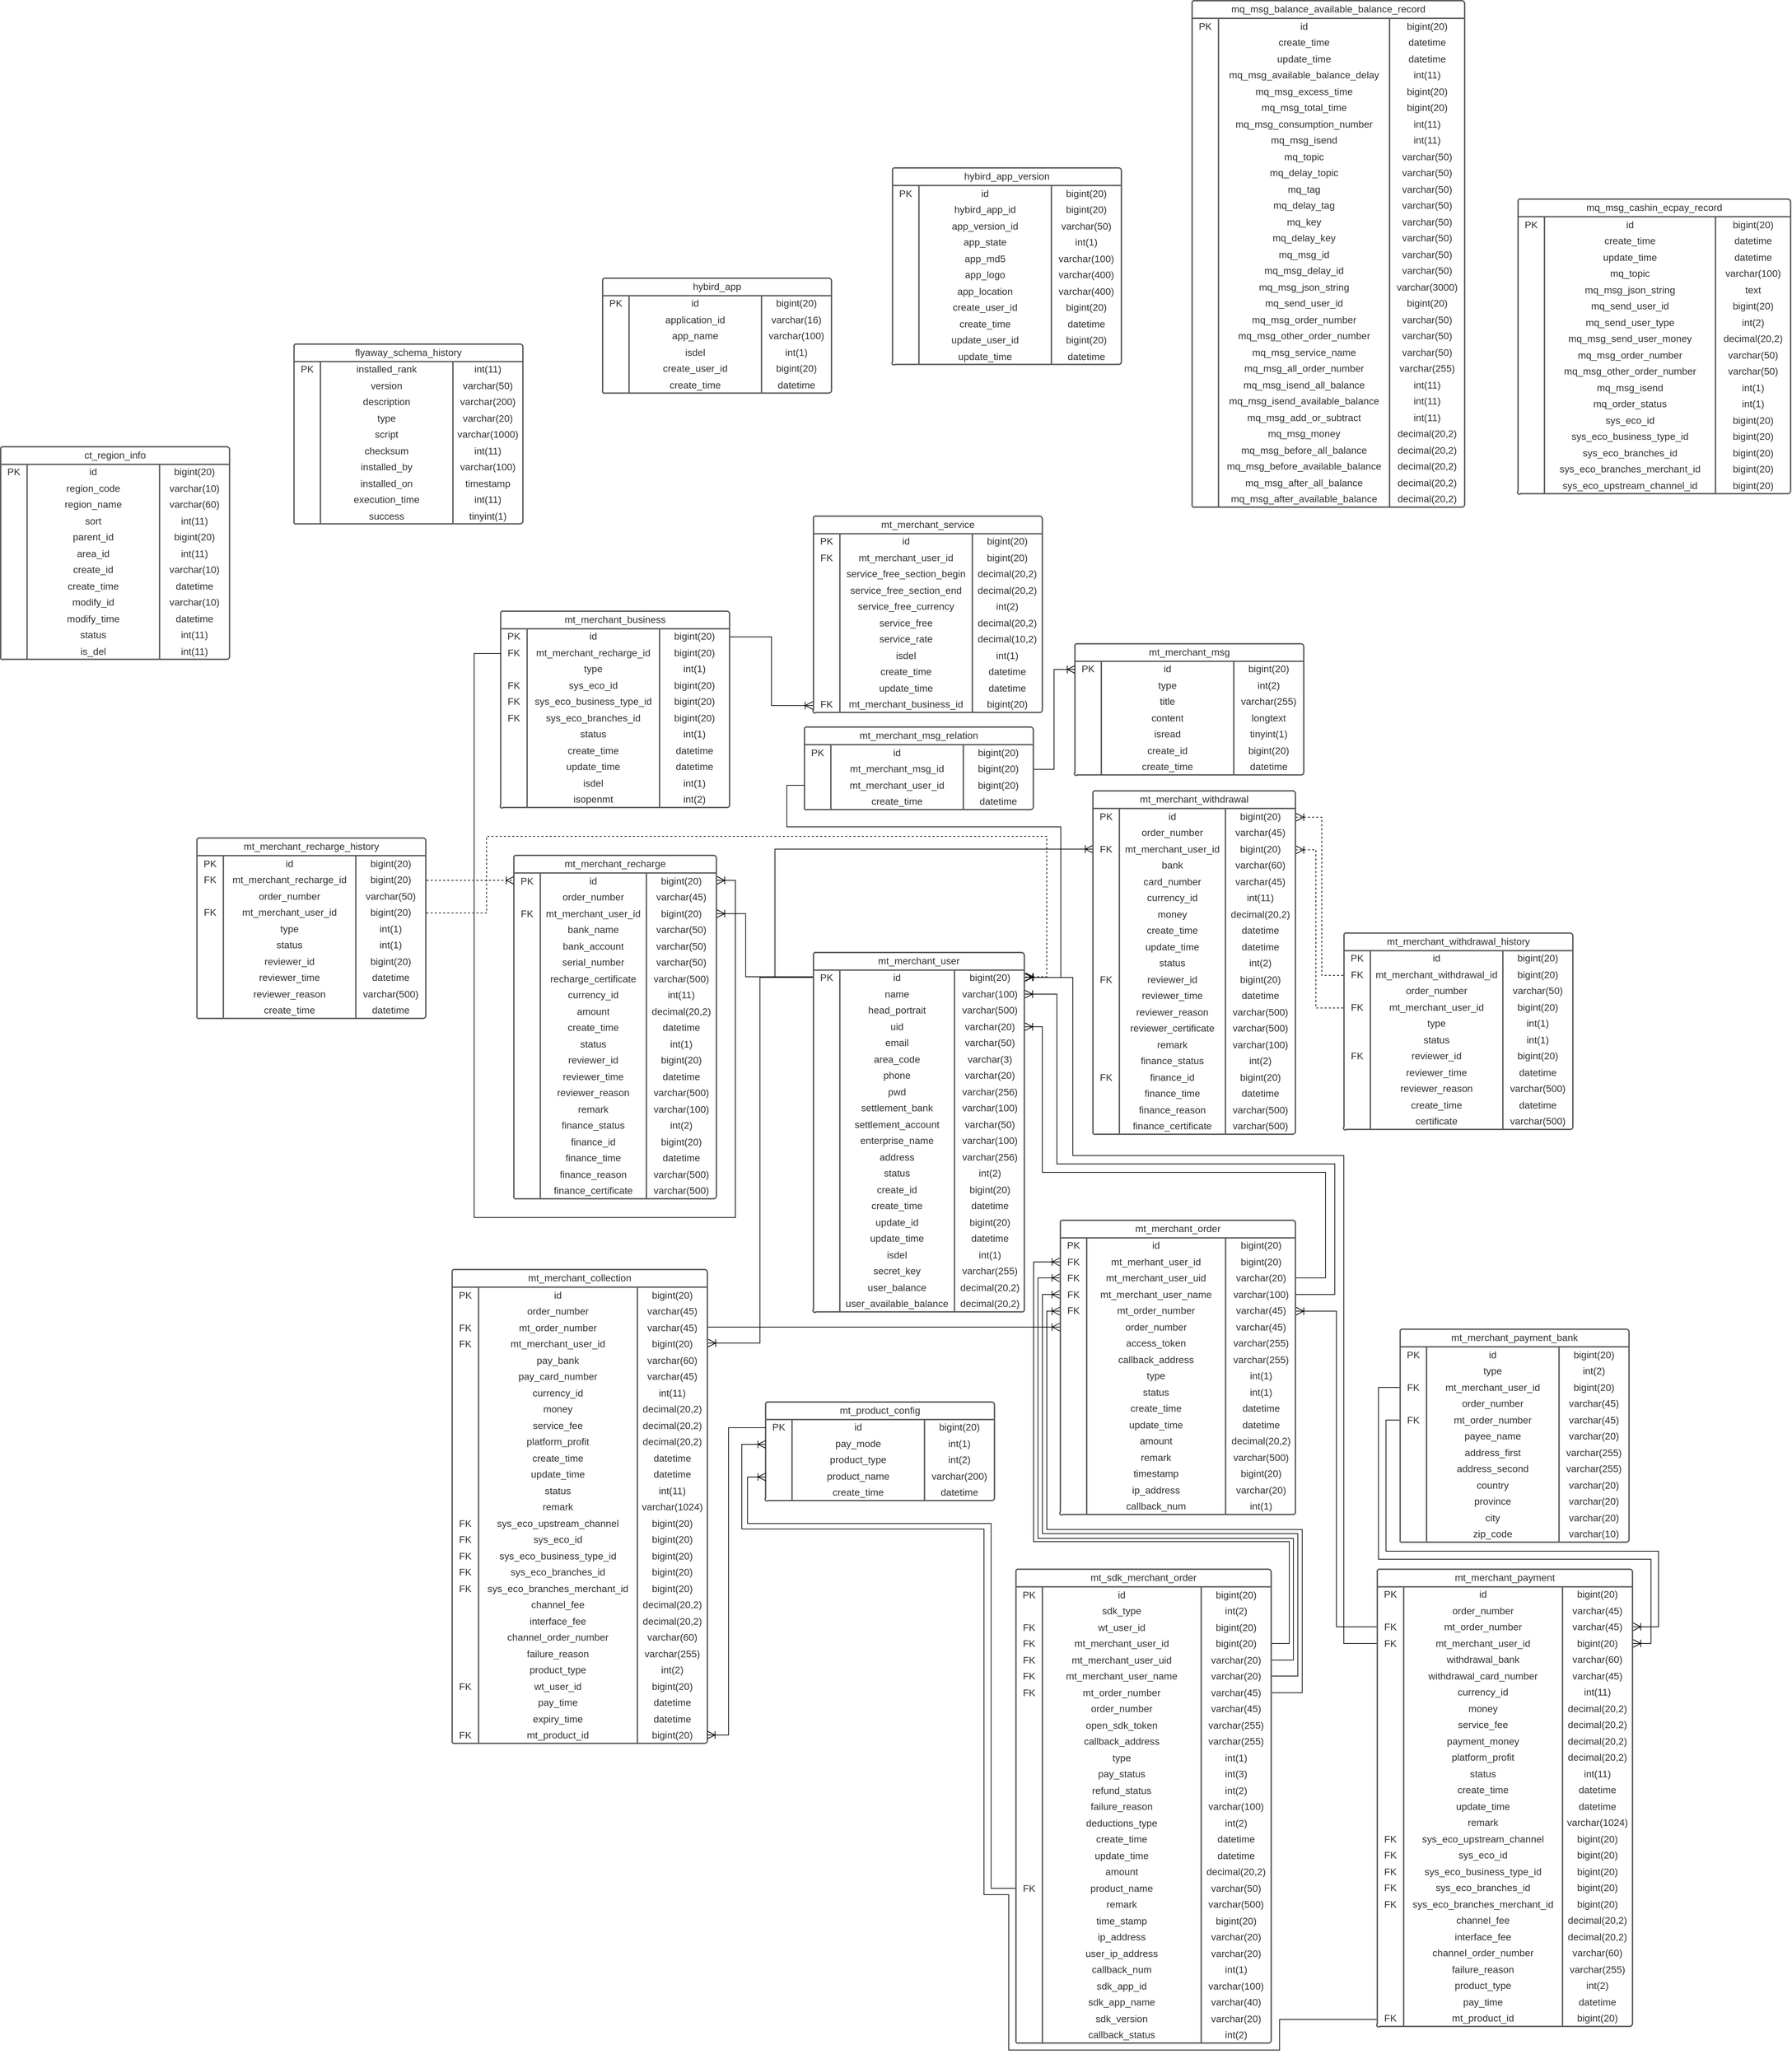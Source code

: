 <mxfile version="20.2.2" type="github"><diagram id="R2lEEEUBdFMjLlhIrx00" name="Page 1"><mxGraphModel dx="1422" dy="1837" grid="1" gridSize="10" guides="1" tooltips="1" connect="1" arrows="1" fold="1" page="1" pageScale="1" pageWidth="850" pageHeight="1100" math="0" shadow="0" extFonts="Permanent Marker^https://fonts.googleapis.com/css?family=Permanent+Marker"><root><mxCell id="0"/><mxCell id="1" parent="0"/><UserObject label="" Row_1="" id="MsOxgcql2NrpeVAo6eW_-1"><mxCell style="vsdxID=5;fillColor=none;gradientColor=none;strokeColor=none;strokeWidth=2;spacingTop=-3;spacingBottom=-3;spacingLeft=-3;spacingRight=-3;points=[[0,0.5,0],[1,0.5,0],[0.5,1,0],[0.5,0,0],[-0.47,1.15,0],[0,1,0],[1.07,0.39,0]];labelBackgroundColor=none;rounded=1;html=1;whiteSpace=wrap;" vertex="1" parent="1"><mxGeometry x="1172" y="837" width="292" height="495" as="geometry"/></mxCell></UserObject><mxCell id="MsOxgcql2NrpeVAo6eW_-2" style="vsdxID=6;fillColor=#FFFFFF;gradientColor=none;shape=stencil(vVTRcoMgEPwaHmWQS6M8p+kP9AuYSJQpFQdpk+bri551QGse9Ql211v35CBw6hvZKcJZ7539UDdd+YbAK+Fct41y2ocVgTOB09U6VTv71Va472RQcjYiqsJ38kHNmXSXd/1QiAEtmYifI4qwyqf9HtzvqGVI/Uw7WhQj8IbaUHYwnLQ5ZQLlbtYfD4jMEkgLTmwm77rPnPXSa9smnJGuVllwyq5G1gnV35TqIjiPv83oNsohSlr847yRA1Y5Sp7mYBuN2SHK0lsIyuFZmgOs0qR/ZdWc2WKHNIsT8We9dcLyZZYXkWTZ6s0OUZ7PSliMA4qjq42JmeUoBwivATj/Ag==);strokeColor=#5e5e5e;strokeWidth=2;spacingTop=-3;spacingBottom=-3;spacingLeft=-3;spacingRight=-3;points=[[0,0.5,0],[1,0.5,0],[0.5,1,0],[0.5,0,0]];labelBackgroundColor=none;rounded=1;html=1;whiteSpace=wrap;" vertex="1" parent="MsOxgcql2NrpeVAo6eW_-1"><mxGeometry width="292" height="495" as="geometry"/></mxCell><mxCell id="MsOxgcql2NrpeVAo6eW_-3" style="vsdxID=7;fillColor=#FFFFFF;gradientColor=none;shape=stencil(vVPBcoMgFPwajjrAS2o4p8kP5AuY+qJMrThIm6RfX/QZR7Tm6A12F9Z9sgyObakbZJK33tlPvJnclwzemZSmLtEZH1YMTgyOV+uwcPa7zmnf6KCUvEcwpzOiU0uu3cfF/CJhPAWR7Ymgk1/2p3O8DzxRj6c6y3rgTNpwVWcyaEXKFcndqH/bETJKIL5wYBN9N23irNfe2DriKu0KTIJTcq10EVHtDbGZwGL6bZWpJznUIc3+cV7JAYscBxnn4CuD2SDK3FupVMKrNDtYpIn/ymI4o8UGaWYv4mm99sLEPMteRVnWZrNBlNddCYu+lP2G+jzl5gUOEJUfTn8=);strokeColor=#5e5e5e;strokeWidth=2;spacingTop=-3;spacingBottom=-3;spacingLeft=-3;spacingRight=-3;points=[[0,0.5,0],[1,0.5,0],[0.5,1,0],[0.5,0,0]];labelBackgroundColor=none;rounded=1;html=1;whiteSpace=wrap;" vertex="1" parent="MsOxgcql2NrpeVAo6eW_-1"><mxGeometry width="292" height="495" as="geometry"/></mxCell><mxCell id="MsOxgcql2NrpeVAo6eW_-4" style="vsdxID=8;fillColor=#FFFFFF;gradientColor=none;shape=stencil(fY9LDsIwDERP422V2Ko4QCkX4AQRMcQCkioN39OTxiwqFuw8M8+yB2iYg5sY0MwlpzM/xJcAtAVEiYGzlDoBjUDDMWU+5XSLXvXkKommOex1xy40GpcPe3mzeqYju+k10M1rui8Xn99co5eqvrPUjJ2yF4kr1pr/dB3aW01oo3X2W6FaWp/GDw==);strokeColor=#5e5e5e;strokeWidth=2;spacingTop=-3;spacingBottom=-3;spacingLeft=-3;spacingRight=-3;points=[[0,0.5,0],[1,0.5,0],[0.5,1,0],[0.5,0,0]];labelBackgroundColor=none;rounded=1;html=1;whiteSpace=wrap;" vertex="1" parent="MsOxgcql2NrpeVAo6eW_-1"><mxGeometry width="292" height="495" as="geometry"/></mxCell><mxCell id="MsOxgcql2NrpeVAo6eW_-5" style="vsdxID=9;fillColor=#FFFFFF;gradientColor=none;shape=stencil(fZBLDsIwDERP423kxFQcoJQLcIKIGBIBSZWm/E5PGrOoWLCzZ97IH6B+8nZkMDiVnC78CK54oB0YE6LnHEqtgAag/pQyn3Oao5N+tJU02BR2ktELbdDm4yG8WTRUpLedGJK8pfsy8fnNkMKN2C9ROqWpCXvhryH+5TXiGq9F2601ctba+72jSvIDGj4=);strokeColor=#5e5e5e;strokeWidth=2;spacingTop=-3;spacingBottom=-3;spacingLeft=-3;spacingRight=-3;points=[[0,0.5,0],[1,0.5,0],[0.5,1,0],[0.5,0,0]];labelBackgroundColor=none;rounded=1;html=1;whiteSpace=wrap;" vertex="1" parent="MsOxgcql2NrpeVAo6eW_-1"><mxGeometry width="292" height="495" as="geometry"/></mxCell><mxCell id="MsOxgcql2NrpeVAo6eW_-6" style="vsdxID=10;fillColor=#FFFFFF;gradientColor=none;shape=stencil(fZBNEsIgDEZPky0TSNED1HoBT8BIFEaFDq2/p5eSTceFu+R9L0MCUD8FNzIYnOaSL/yMfg5AOzAmpsAlzrUCGoD6Uy58LvmevPSjq6bBRtjLjF5sg64cD/HDwlCR3loJZPKWH8uLL8k3VnWdxG8hVmlqYC/+Naa/vkZc67Vou7VGzlpnv3dUJH9Awxc=);strokeColor=#5e5e5e;strokeWidth=2;spacingTop=-3;spacingBottom=-3;spacingLeft=-3;spacingRight=-3;points=[[0,0.5,0],[1,0.5,0],[0.5,1,0],[0.5,0,0]];labelBackgroundColor=none;rounded=1;html=1;whiteSpace=wrap;" vertex="1" parent="MsOxgcql2NrpeVAo6eW_-1"><mxGeometry width="292" height="495" as="geometry"/></mxCell><mxCell id="MsOxgcql2NrpeVAo6eW_-7" style="vsdxID=11;fillColor=none;gradientColor=none;strokeColor=none;strokeWidth=2;spacingTop=-3;spacingBottom=-3;spacingLeft=-3;spacingRight=-3;points=[[0,0.5,0],[1,0.5,0],[0.5,1,0],[0.5,0,0]];labelBackgroundColor=none;rounded=1;html=1;whiteSpace=wrap;" vertex="1" parent="MsOxgcql2NrpeVAo6eW_-1"><mxGeometry width="292" height="495" as="geometry"/></mxCell><mxCell id="MsOxgcql2NrpeVAo6eW_-8" value="&lt;div style=&quot;font-size: 1px&quot;&gt;&lt;p style=&quot;align:center;margin-left:0;margin-right:0;margin-top:0px;margin-bottom:0px;text-indent:0;valign:middle;direction:ltr;&quot;&gt;&lt;font style=&quot;font-size:14.11px;font-family:Arial;color:#333333;direction:ltr;letter-spacing:0px;line-height:100%;opacity:1&quot;&gt;mt_merchant_recharge&lt;/font&gt;&lt;/p&gt;&lt;/div&gt;" style="text;vsdxID=11;fillColor=none;gradientColor=none;strokeColor=none;strokeWidth=2;spacingTop=-3;spacingBottom=-3;spacingLeft=-3;spacingRight=-3;points=[[0,0.5,0],[1,0.5,0],[0.5,1,0],[0.5,0,0]];labelBackgroundColor=none;rounded=1;html=1;whiteSpace=wrap;verticalAlign=middle;align=center;;html=1;" vertex="1" parent="MsOxgcql2NrpeVAo6eW_-7"><mxGeometry x="6.35" y="-0.3" width="280.04" height="25.4" as="geometry"/></mxCell><mxCell id="MsOxgcql2NrpeVAo6eW_-9" style="vsdxID=12;fillColor=none;gradientColor=none;strokeColor=none;strokeWidth=2;spacingTop=-3;spacingBottom=-3;spacingLeft=-3;spacingRight=-3;points=[[0,0.5,0],[1,0.5,0],[0.5,1,0],[0.5,0,0]];labelBackgroundColor=none;rounded=1;html=1;whiteSpace=wrap;" vertex="1" parent="MsOxgcql2NrpeVAo6eW_-1"><mxGeometry width="292" height="495" as="geometry"/></mxCell><mxCell id="MsOxgcql2NrpeVAo6eW_-10" value="&lt;div style=&quot;font-size: 1px&quot;&gt;&lt;p style=&quot;align:center;margin-left:0;margin-right:0;margin-top:0px;margin-bottom:0px;text-indent:0;valign:middle;direction:ltr;&quot;&gt;&lt;font style=&quot;font-size:14.11px;font-family:Arial;color:#333333;direction:ltr;letter-spacing:0px;line-height:100%;opacity:1&quot;&gt;PK&lt;/font&gt;&lt;/p&gt;&lt;/div&gt;" style="text;vsdxID=12;fillColor=none;gradientColor=none;strokeColor=none;strokeWidth=2;spacingTop=-3;spacingBottom=-3;spacingLeft=-3;spacingRight=-3;points=[[0,0.5,0],[1,0.5,0],[0.5,1,0],[0.5,0,0]];labelBackgroundColor=none;rounded=1;html=1;whiteSpace=wrap;verticalAlign=middle;align=center;;html=1;" vertex="1" parent="MsOxgcql2NrpeVAo6eW_-9"><mxGeometry x="3.17" y="26.68" width="31.75" height="20.32" as="geometry"/></mxCell><mxCell id="MsOxgcql2NrpeVAo6eW_-11" style="vsdxID=13;fillColor=none;gradientColor=none;strokeColor=none;strokeWidth=2;spacingTop=-3;spacingBottom=-3;spacingLeft=-3;spacingRight=-3;points=[[0,0.5,0],[1,0.5,0],[0.5,1,0],[0.5,0,0]];labelBackgroundColor=none;rounded=1;html=1;whiteSpace=wrap;" vertex="1" parent="MsOxgcql2NrpeVAo6eW_-1"><mxGeometry width="292" height="495" as="geometry"/></mxCell><mxCell id="MsOxgcql2NrpeVAo6eW_-12" value="&lt;div style=&quot;font-size: 1px&quot;&gt;&lt;p style=&quot;align:center;margin-left:0;margin-right:0;margin-top:0px;margin-bottom:0px;text-indent:0;valign:middle;direction:ltr;&quot;&gt;&lt;font style=&quot;font-size:14.11px;font-family:Arial;color:#333333;direction:ltr;letter-spacing:0px;line-height:100%;opacity:1&quot;&gt;id&lt;/font&gt;&lt;/p&gt;&lt;/div&gt;" style="text;vsdxID=13;fillColor=none;gradientColor=none;strokeColor=none;strokeWidth=2;spacingTop=-3;spacingBottom=-3;spacingLeft=-3;spacingRight=-3;points=[[0,0.5,0],[1,0.5,0],[0.5,1,0],[0.5,0,0]];labelBackgroundColor=none;rounded=1;html=1;whiteSpace=wrap;verticalAlign=middle;align=center;;html=1;" vertex="1" parent="MsOxgcql2NrpeVAo6eW_-11"><mxGeometry x="41.28" y="26.68" width="147.32" height="20.32" as="geometry"/></mxCell><mxCell id="MsOxgcql2NrpeVAo6eW_-13" style="vsdxID=14;fillColor=none;gradientColor=none;strokeColor=none;strokeWidth=2;spacingTop=-3;spacingBottom=-3;spacingLeft=-3;spacingRight=-3;points=[[0,0.5,0],[1,0.5,0],[0.5,1,0],[0.5,0,0]];labelBackgroundColor=none;rounded=1;html=1;whiteSpace=wrap;" vertex="1" parent="MsOxgcql2NrpeVAo6eW_-1"><mxGeometry width="292" height="495" as="geometry"/></mxCell><mxCell id="MsOxgcql2NrpeVAo6eW_-14" value="&lt;div style=&quot;font-size: 1px&quot;&gt;&lt;p style=&quot;align:center;margin-left:0;margin-right:0;margin-top:0px;margin-bottom:0px;text-indent:0;valign:middle;direction:ltr;&quot;&gt;&lt;font style=&quot;font-size:14.11px;font-family:Arial;color:#333333;direction:ltr;letter-spacing:0px;line-height:100%;opacity:1&quot;&gt;bigint(20)&lt;/font&gt;&lt;/p&gt;&lt;/div&gt;" style="text;vsdxID=14;fillColor=none;gradientColor=none;strokeColor=none;strokeWidth=2;spacingTop=-3;spacingBottom=-3;spacingLeft=-3;spacingRight=-3;points=[[0,0.5,0],[1,0.5,0],[0.5,1,0],[0.5,0,0]];labelBackgroundColor=none;rounded=1;html=1;whiteSpace=wrap;verticalAlign=middle;align=center;;html=1;" vertex="1" parent="MsOxgcql2NrpeVAo6eW_-13"><mxGeometry x="194.31" y="26.68" width="94.62" height="20.32" as="geometry"/></mxCell><mxCell id="MsOxgcql2NrpeVAo6eW_-15" style="vsdxID=15;fillColor=none;gradientColor=none;strokeColor=none;strokeWidth=2;spacingTop=-3;spacingBottom=-3;spacingLeft=-3;spacingRight=-3;points=[[0,0.5,0],[1,0.5,0],[0.5,1,0],[0.5,0,0]];labelBackgroundColor=none;rounded=1;html=1;whiteSpace=wrap;" vertex="1" parent="MsOxgcql2NrpeVAo6eW_-1"><mxGeometry width="292" height="495" as="geometry"/></mxCell><mxCell id="MsOxgcql2NrpeVAo6eW_-16" value="&lt;div style=&quot;font-size: 1px&quot;&gt;&lt;p style=&quot;align:center;margin-left:0;margin-right:0;margin-top:0px;margin-bottom:0px;text-indent:0;valign:middle;direction:ltr;&quot;&gt;&lt;font style=&quot;font-size:14.11px;font-family:Arial;color:#333333;direction:ltr;letter-spacing:0px;line-height:100%;opacity:1&quot;&gt;order_number&lt;/font&gt;&lt;/p&gt;&lt;/div&gt;" style="text;vsdxID=15;fillColor=none;gradientColor=none;strokeColor=none;strokeWidth=2;spacingTop=-3;spacingBottom=-3;spacingLeft=-3;spacingRight=-3;points=[[0,0.5,0],[1,0.5,0],[0.5,1,0],[0.5,0,0]];labelBackgroundColor=none;rounded=1;html=1;whiteSpace=wrap;verticalAlign=middle;align=center;;html=1;" vertex="1" parent="MsOxgcql2NrpeVAo6eW_-15"><mxGeometry x="41.28" y="50.19" width="147.32" height="20.32" as="geometry"/></mxCell><mxCell id="MsOxgcql2NrpeVAo6eW_-17" style="vsdxID=16;fillColor=none;gradientColor=none;strokeColor=none;strokeWidth=2;spacingTop=-3;spacingBottom=-3;spacingLeft=-3;spacingRight=-3;points=[[0,0.5,0],[1,0.5,0],[0.5,1,0],[0.5,0,0]];labelBackgroundColor=none;rounded=1;html=1;whiteSpace=wrap;" vertex="1" parent="MsOxgcql2NrpeVAo6eW_-1"><mxGeometry width="292" height="495" as="geometry"/></mxCell><mxCell id="MsOxgcql2NrpeVAo6eW_-18" value="&lt;div style=&quot;font-size: 1px&quot;&gt;&lt;p style=&quot;align:center;margin-left:0;margin-right:0;margin-top:0px;margin-bottom:0px;text-indent:0;valign:middle;direction:ltr;&quot;&gt;&lt;font style=&quot;font-size:14.11px;font-family:Arial;color:#333333;direction:ltr;letter-spacing:0px;line-height:100%;opacity:1&quot;&gt;varchar(45)&lt;/font&gt;&lt;/p&gt;&lt;/div&gt;" style="text;vsdxID=16;fillColor=none;gradientColor=none;strokeColor=none;strokeWidth=2;spacingTop=-3;spacingBottom=-3;spacingLeft=-3;spacingRight=-3;points=[[0,0.5,0],[1,0.5,0],[0.5,1,0],[0.5,0,0]];labelBackgroundColor=none;rounded=1;html=1;whiteSpace=wrap;verticalAlign=middle;align=center;;html=1;" vertex="1" parent="MsOxgcql2NrpeVAo6eW_-17"><mxGeometry x="194.31" y="50.19" width="94.62" height="20.32" as="geometry"/></mxCell><mxCell id="MsOxgcql2NrpeVAo6eW_-19" style="vsdxID=17;fillColor=none;gradientColor=none;strokeColor=none;strokeWidth=2;spacingTop=-3;spacingBottom=-3;spacingLeft=-3;spacingRight=-3;points=[[0,0.5,0],[1,0.5,0],[0.5,1,0],[0.5,0,0]];labelBackgroundColor=none;rounded=1;html=1;whiteSpace=wrap;" vertex="1" parent="MsOxgcql2NrpeVAo6eW_-1"><mxGeometry width="292" height="495" as="geometry"/></mxCell><mxCell id="MsOxgcql2NrpeVAo6eW_-20" value="&lt;div style=&quot;font-size: 1px&quot;&gt;&lt;p style=&quot;align:center;margin-left:0;margin-right:0;margin-top:0px;margin-bottom:0px;text-indent:0;valign:middle;direction:ltr;&quot;&gt;&lt;font style=&quot;font-size:14.11px;font-family:Arial;color:#333333;direction:ltr;letter-spacing:0px;line-height:100%;opacity:1&quot;&gt;FK&lt;/font&gt;&lt;/p&gt;&lt;/div&gt;" style="text;vsdxID=17;fillColor=none;gradientColor=none;strokeColor=none;strokeWidth=2;spacingTop=-3;spacingBottom=-3;spacingLeft=-3;spacingRight=-3;points=[[0,0.5,0],[1,0.5,0],[0.5,1,0],[0.5,0,0]];labelBackgroundColor=none;rounded=1;html=1;whiteSpace=wrap;verticalAlign=middle;align=center;;html=1;" vertex="1" parent="MsOxgcql2NrpeVAo6eW_-19"><mxGeometry x="3.17" y="73.67" width="31.75" height="20.32" as="geometry"/></mxCell><mxCell id="MsOxgcql2NrpeVAo6eW_-21" style="vsdxID=18;fillColor=none;gradientColor=none;strokeColor=none;strokeWidth=2;spacingTop=-3;spacingBottom=-3;spacingLeft=-3;spacingRight=-3;points=[[0,0.5,0],[1,0.5,0],[0.5,1,0],[0.5,0,0]];labelBackgroundColor=none;rounded=1;html=1;whiteSpace=wrap;" vertex="1" parent="MsOxgcql2NrpeVAo6eW_-1"><mxGeometry width="292" height="495" as="geometry"/></mxCell><mxCell id="MsOxgcql2NrpeVAo6eW_-22" value="&lt;div style=&quot;font-size: 1px&quot;&gt;&lt;p style=&quot;align:center;margin-left:0;margin-right:0;margin-top:0px;margin-bottom:0px;text-indent:0;valign:middle;direction:ltr;&quot;&gt;&lt;font style=&quot;font-size:14.11px;font-family:Arial;color:#333333;direction:ltr;letter-spacing:0px;line-height:100%;opacity:1&quot;&gt;mt_merchant_user_id&lt;/font&gt;&lt;/p&gt;&lt;/div&gt;" style="text;vsdxID=18;fillColor=none;gradientColor=none;strokeColor=none;strokeWidth=2;spacingTop=-3;spacingBottom=-3;spacingLeft=-3;spacingRight=-3;points=[[0,0.5,0],[1,0.5,0],[0.5,1,0],[0.5,0,0]];labelBackgroundColor=none;rounded=1;html=1;whiteSpace=wrap;verticalAlign=middle;align=center;;html=1;" vertex="1" parent="MsOxgcql2NrpeVAo6eW_-21"><mxGeometry x="41.28" y="73.67" width="147.32" height="20.32" as="geometry"/></mxCell><mxCell id="MsOxgcql2NrpeVAo6eW_-23" style="vsdxID=19;fillColor=none;gradientColor=none;strokeColor=none;strokeWidth=2;spacingTop=-3;spacingBottom=-3;spacingLeft=-3;spacingRight=-3;points=[[0,0.5,0],[1,0.5,0],[0.5,1,0],[0.5,0,0]];labelBackgroundColor=none;rounded=1;html=1;whiteSpace=wrap;" vertex="1" parent="MsOxgcql2NrpeVAo6eW_-1"><mxGeometry width="292" height="495" as="geometry"/></mxCell><mxCell id="MsOxgcql2NrpeVAo6eW_-24" value="&lt;div style=&quot;font-size: 1px&quot;&gt;&lt;p style=&quot;align:center;margin-left:0;margin-right:0;margin-top:0px;margin-bottom:0px;text-indent:0;valign:middle;direction:ltr;&quot;&gt;&lt;font style=&quot;font-size:14.11px;font-family:Arial;color:#333333;direction:ltr;letter-spacing:0px;line-height:100%;opacity:1&quot;&gt;bigint(20)&lt;/font&gt;&lt;/p&gt;&lt;/div&gt;" style="text;vsdxID=19;fillColor=none;gradientColor=none;strokeColor=none;strokeWidth=2;spacingTop=-3;spacingBottom=-3;spacingLeft=-3;spacingRight=-3;points=[[0,0.5,0],[1,0.5,0],[0.5,1,0],[0.5,0,0]];labelBackgroundColor=none;rounded=1;html=1;whiteSpace=wrap;verticalAlign=middle;align=center;;html=1;" vertex="1" parent="MsOxgcql2NrpeVAo6eW_-23"><mxGeometry x="194.31" y="73.67" width="94.62" height="20.32" as="geometry"/></mxCell><mxCell id="MsOxgcql2NrpeVAo6eW_-25" style="vsdxID=20;fillColor=none;gradientColor=none;strokeColor=none;strokeWidth=2;spacingTop=-3;spacingBottom=-3;spacingLeft=-3;spacingRight=-3;points=[[0,0.5,0],[1,0.5,0],[0.5,1,0],[0.5,0,0]];labelBackgroundColor=none;rounded=1;html=1;whiteSpace=wrap;" vertex="1" parent="MsOxgcql2NrpeVAo6eW_-1"><mxGeometry width="292" height="495" as="geometry"/></mxCell><mxCell id="MsOxgcql2NrpeVAo6eW_-26" value="&lt;div style=&quot;font-size: 1px&quot;&gt;&lt;p style=&quot;align:center;margin-left:0;margin-right:0;margin-top:0px;margin-bottom:0px;text-indent:0;valign:middle;direction:ltr;&quot;&gt;&lt;font style=&quot;font-size:14.11px;font-family:Arial;color:#333333;direction:ltr;letter-spacing:0px;line-height:100%;opacity:1&quot;&gt;bank_name&lt;/font&gt;&lt;/p&gt;&lt;/div&gt;" style="text;vsdxID=20;fillColor=none;gradientColor=none;strokeColor=none;strokeWidth=2;spacingTop=-3;spacingBottom=-3;spacingLeft=-3;spacingRight=-3;points=[[0,0.5,0],[1,0.5,0],[0.5,1,0],[0.5,0,0]];labelBackgroundColor=none;rounded=1;html=1;whiteSpace=wrap;verticalAlign=middle;align=center;;html=1;" vertex="1" parent="MsOxgcql2NrpeVAo6eW_-25"><mxGeometry x="41.28" y="97.18" width="147.32" height="20.32" as="geometry"/></mxCell><mxCell id="MsOxgcql2NrpeVAo6eW_-27" style="vsdxID=21;fillColor=none;gradientColor=none;strokeColor=none;strokeWidth=2;spacingTop=-3;spacingBottom=-3;spacingLeft=-3;spacingRight=-3;points=[[0,0.5,0],[1,0.5,0],[0.5,1,0],[0.5,0,0]];labelBackgroundColor=none;rounded=1;html=1;whiteSpace=wrap;" vertex="1" parent="MsOxgcql2NrpeVAo6eW_-1"><mxGeometry width="292" height="495" as="geometry"/></mxCell><mxCell id="MsOxgcql2NrpeVAo6eW_-28" value="&lt;div style=&quot;font-size: 1px&quot;&gt;&lt;p style=&quot;align:center;margin-left:0;margin-right:0;margin-top:0px;margin-bottom:0px;text-indent:0;valign:middle;direction:ltr;&quot;&gt;&lt;font style=&quot;font-size:14.11px;font-family:Arial;color:#333333;direction:ltr;letter-spacing:0px;line-height:100%;opacity:1&quot;&gt;varchar(50)&lt;/font&gt;&lt;/p&gt;&lt;/div&gt;" style="text;vsdxID=21;fillColor=none;gradientColor=none;strokeColor=none;strokeWidth=2;spacingTop=-3;spacingBottom=-3;spacingLeft=-3;spacingRight=-3;points=[[0,0.5,0],[1,0.5,0],[0.5,1,0],[0.5,0,0]];labelBackgroundColor=none;rounded=1;html=1;whiteSpace=wrap;verticalAlign=middle;align=center;;html=1;" vertex="1" parent="MsOxgcql2NrpeVAo6eW_-27"><mxGeometry x="194.31" y="97.18" width="94.62" height="20.32" as="geometry"/></mxCell><mxCell id="MsOxgcql2NrpeVAo6eW_-29" style="vsdxID=22;fillColor=none;gradientColor=none;strokeColor=none;strokeWidth=2;spacingTop=-3;spacingBottom=-3;spacingLeft=-3;spacingRight=-3;points=[[0,0.5,0],[1,0.5,0],[0.5,1,0],[0.5,0,0]];labelBackgroundColor=none;rounded=1;html=1;whiteSpace=wrap;" vertex="1" parent="MsOxgcql2NrpeVAo6eW_-1"><mxGeometry width="292" height="495" as="geometry"/></mxCell><mxCell id="MsOxgcql2NrpeVAo6eW_-30" value="&lt;div style=&quot;font-size: 1px&quot;&gt;&lt;p style=&quot;align:center;margin-left:0;margin-right:0;margin-top:0px;margin-bottom:0px;text-indent:0;valign:middle;direction:ltr;&quot;&gt;&lt;font style=&quot;font-size:14.11px;font-family:Arial;color:#333333;direction:ltr;letter-spacing:0px;line-height:100%;opacity:1&quot;&gt;bank_account&lt;/font&gt;&lt;/p&gt;&lt;/div&gt;" style="text;vsdxID=22;fillColor=none;gradientColor=none;strokeColor=none;strokeWidth=2;spacingTop=-3;spacingBottom=-3;spacingLeft=-3;spacingRight=-3;points=[[0,0.5,0],[1,0.5,0],[0.5,1,0],[0.5,0,0]];labelBackgroundColor=none;rounded=1;html=1;whiteSpace=wrap;verticalAlign=middle;align=center;;html=1;" vertex="1" parent="MsOxgcql2NrpeVAo6eW_-29"><mxGeometry x="41.28" y="120.66" width="147.32" height="20.32" as="geometry"/></mxCell><mxCell id="MsOxgcql2NrpeVAo6eW_-31" style="vsdxID=23;fillColor=none;gradientColor=none;strokeColor=none;strokeWidth=2;spacingTop=-3;spacingBottom=-3;spacingLeft=-3;spacingRight=-3;points=[[0,0.5,0],[1,0.5,0],[0.5,1,0],[0.5,0,0]];labelBackgroundColor=none;rounded=1;html=1;whiteSpace=wrap;" vertex="1" parent="MsOxgcql2NrpeVAo6eW_-1"><mxGeometry width="292" height="495" as="geometry"/></mxCell><mxCell id="MsOxgcql2NrpeVAo6eW_-32" value="&lt;div style=&quot;font-size: 1px&quot;&gt;&lt;p style=&quot;align:center;margin-left:0;margin-right:0;margin-top:0px;margin-bottom:0px;text-indent:0;valign:middle;direction:ltr;&quot;&gt;&lt;font style=&quot;font-size:14.11px;font-family:Arial;color:#333333;direction:ltr;letter-spacing:0px;line-height:100%;opacity:1&quot;&gt;varchar(50)&lt;/font&gt;&lt;/p&gt;&lt;/div&gt;" style="text;vsdxID=23;fillColor=none;gradientColor=none;strokeColor=none;strokeWidth=2;spacingTop=-3;spacingBottom=-3;spacingLeft=-3;spacingRight=-3;points=[[0,0.5,0],[1,0.5,0],[0.5,1,0],[0.5,0,0]];labelBackgroundColor=none;rounded=1;html=1;whiteSpace=wrap;verticalAlign=middle;align=center;;html=1;" vertex="1" parent="MsOxgcql2NrpeVAo6eW_-31"><mxGeometry x="194.31" y="120.66" width="94.62" height="20.32" as="geometry"/></mxCell><mxCell id="MsOxgcql2NrpeVAo6eW_-33" style="vsdxID=24;fillColor=none;gradientColor=none;strokeColor=none;strokeWidth=2;spacingTop=-3;spacingBottom=-3;spacingLeft=-3;spacingRight=-3;points=[[0,0.5,0],[1,0.5,0],[0.5,1,0],[0.5,0,0]];labelBackgroundColor=none;rounded=1;html=1;whiteSpace=wrap;" vertex="1" parent="MsOxgcql2NrpeVAo6eW_-1"><mxGeometry width="292" height="495" as="geometry"/></mxCell><mxCell id="MsOxgcql2NrpeVAo6eW_-34" value="&lt;div style=&quot;font-size: 1px&quot;&gt;&lt;p style=&quot;align:center;margin-left:0;margin-right:0;margin-top:0px;margin-bottom:0px;text-indent:0;valign:middle;direction:ltr;&quot;&gt;&lt;font style=&quot;font-size:14.11px;font-family:Arial;color:#333333;direction:ltr;letter-spacing:0px;line-height:100%;opacity:1&quot;&gt;serial_number&lt;/font&gt;&lt;/p&gt;&lt;/div&gt;" style="text;vsdxID=24;fillColor=none;gradientColor=none;strokeColor=none;strokeWidth=2;spacingTop=-3;spacingBottom=-3;spacingLeft=-3;spacingRight=-3;points=[[0,0.5,0],[1,0.5,0],[0.5,1,0],[0.5,0,0]];labelBackgroundColor=none;rounded=1;html=1;whiteSpace=wrap;verticalAlign=middle;align=center;;html=1;" vertex="1" parent="MsOxgcql2NrpeVAo6eW_-33"><mxGeometry x="41.28" y="144.17" width="147.32" height="20.32" as="geometry"/></mxCell><mxCell id="MsOxgcql2NrpeVAo6eW_-35" style="vsdxID=25;fillColor=none;gradientColor=none;strokeColor=none;strokeWidth=2;spacingTop=-3;spacingBottom=-3;spacingLeft=-3;spacingRight=-3;points=[[0,0.5,0],[1,0.5,0],[0.5,1,0],[0.5,0,0]];labelBackgroundColor=none;rounded=1;html=1;whiteSpace=wrap;" vertex="1" parent="MsOxgcql2NrpeVAo6eW_-1"><mxGeometry width="292" height="495" as="geometry"/></mxCell><mxCell id="MsOxgcql2NrpeVAo6eW_-36" value="&lt;div style=&quot;font-size: 1px&quot;&gt;&lt;p style=&quot;align:center;margin-left:0;margin-right:0;margin-top:0px;margin-bottom:0px;text-indent:0;valign:middle;direction:ltr;&quot;&gt;&lt;font style=&quot;font-size:14.11px;font-family:Arial;color:#333333;direction:ltr;letter-spacing:0px;line-height:100%;opacity:1&quot;&gt;varchar(50)&lt;/font&gt;&lt;/p&gt;&lt;/div&gt;" style="text;vsdxID=25;fillColor=none;gradientColor=none;strokeColor=none;strokeWidth=2;spacingTop=-3;spacingBottom=-3;spacingLeft=-3;spacingRight=-3;points=[[0,0.5,0],[1,0.5,0],[0.5,1,0],[0.5,0,0]];labelBackgroundColor=none;rounded=1;html=1;whiteSpace=wrap;verticalAlign=middle;align=center;;html=1;" vertex="1" parent="MsOxgcql2NrpeVAo6eW_-35"><mxGeometry x="194.31" y="144.17" width="94.62" height="20.32" as="geometry"/></mxCell><mxCell id="MsOxgcql2NrpeVAo6eW_-37" style="vsdxID=26;fillColor=none;gradientColor=none;strokeColor=none;strokeWidth=2;spacingTop=-3;spacingBottom=-3;spacingLeft=-3;spacingRight=-3;points=[[0,0.5,0],[1,0.5,0],[0.5,1,0],[0.5,0,0]];labelBackgroundColor=none;rounded=1;html=1;whiteSpace=wrap;" vertex="1" parent="MsOxgcql2NrpeVAo6eW_-1"><mxGeometry width="292" height="495" as="geometry"/></mxCell><mxCell id="MsOxgcql2NrpeVAo6eW_-38" value="&lt;div style=&quot;font-size: 1px&quot;&gt;&lt;p style=&quot;align:center;margin-left:0;margin-right:0;margin-top:0px;margin-bottom:0px;text-indent:0;valign:middle;direction:ltr;&quot;&gt;&lt;font style=&quot;font-size:14.11px;font-family:Arial;color:#333333;direction:ltr;letter-spacing:0px;line-height:100%;opacity:1&quot;&gt;recharge_certificate&lt;/font&gt;&lt;/p&gt;&lt;/div&gt;" style="text;vsdxID=26;fillColor=none;gradientColor=none;strokeColor=none;strokeWidth=2;spacingTop=-3;spacingBottom=-3;spacingLeft=-3;spacingRight=-3;points=[[0,0.5,0],[1,0.5,0],[0.5,1,0],[0.5,0,0]];labelBackgroundColor=none;rounded=1;html=1;whiteSpace=wrap;verticalAlign=middle;align=center;;html=1;" vertex="1" parent="MsOxgcql2NrpeVAo6eW_-37"><mxGeometry x="41.28" y="167.65" width="147.32" height="20.32" as="geometry"/></mxCell><mxCell id="MsOxgcql2NrpeVAo6eW_-39" style="vsdxID=27;fillColor=none;gradientColor=none;strokeColor=none;strokeWidth=2;spacingTop=-3;spacingBottom=-3;spacingLeft=-3;spacingRight=-3;points=[[0,0.5,0],[1,0.5,0],[0.5,1,0],[0.5,0,0]];labelBackgroundColor=none;rounded=1;html=1;whiteSpace=wrap;" vertex="1" parent="MsOxgcql2NrpeVAo6eW_-1"><mxGeometry width="292" height="495" as="geometry"/></mxCell><mxCell id="MsOxgcql2NrpeVAo6eW_-40" value="&lt;div style=&quot;font-size: 1px&quot;&gt;&lt;p style=&quot;align:center;margin-left:0;margin-right:0;margin-top:0px;margin-bottom:0px;text-indent:0;valign:middle;direction:ltr;&quot;&gt;&lt;font style=&quot;font-size:14.11px;font-family:Arial;color:#333333;direction:ltr;letter-spacing:0px;line-height:100%;opacity:1&quot;&gt;varchar(500)&lt;/font&gt;&lt;/p&gt;&lt;/div&gt;" style="text;vsdxID=27;fillColor=none;gradientColor=none;strokeColor=none;strokeWidth=2;spacingTop=-3;spacingBottom=-3;spacingLeft=-3;spacingRight=-3;points=[[0,0.5,0],[1,0.5,0],[0.5,1,0],[0.5,0,0]];labelBackgroundColor=none;rounded=1;html=1;whiteSpace=wrap;verticalAlign=middle;align=center;;html=1;" vertex="1" parent="MsOxgcql2NrpeVAo6eW_-39"><mxGeometry x="194.31" y="167.65" width="94.62" height="20.32" as="geometry"/></mxCell><mxCell id="MsOxgcql2NrpeVAo6eW_-41" style="vsdxID=28;fillColor=none;gradientColor=none;strokeColor=none;strokeWidth=2;spacingTop=-3;spacingBottom=-3;spacingLeft=-3;spacingRight=-3;points=[[0,0.5,0],[1,0.5,0],[0.5,1,0],[0.5,0,0]];labelBackgroundColor=none;rounded=1;html=1;whiteSpace=wrap;" vertex="1" parent="MsOxgcql2NrpeVAo6eW_-1"><mxGeometry width="292" height="495" as="geometry"/></mxCell><mxCell id="MsOxgcql2NrpeVAo6eW_-42" value="&lt;div style=&quot;font-size: 1px&quot;&gt;&lt;p style=&quot;align:center;margin-left:0;margin-right:0;margin-top:0px;margin-bottom:0px;text-indent:0;valign:middle;direction:ltr;&quot;&gt;&lt;font style=&quot;font-size:14.11px;font-family:Arial;color:#333333;direction:ltr;letter-spacing:0px;line-height:100%;opacity:1&quot;&gt;currency_id&lt;/font&gt;&lt;/p&gt;&lt;/div&gt;" style="text;vsdxID=28;fillColor=none;gradientColor=none;strokeColor=none;strokeWidth=2;spacingTop=-3;spacingBottom=-3;spacingLeft=-3;spacingRight=-3;points=[[0,0.5,0],[1,0.5,0],[0.5,1,0],[0.5,0,0]];labelBackgroundColor=none;rounded=1;html=1;whiteSpace=wrap;verticalAlign=middle;align=center;;html=1;" vertex="1" parent="MsOxgcql2NrpeVAo6eW_-41"><mxGeometry x="41.28" y="191.16" width="147.32" height="20.32" as="geometry"/></mxCell><mxCell id="MsOxgcql2NrpeVAo6eW_-43" style="vsdxID=29;fillColor=none;gradientColor=none;strokeColor=none;strokeWidth=2;spacingTop=-3;spacingBottom=-3;spacingLeft=-3;spacingRight=-3;points=[[0,0.5,0],[1,0.5,0],[0.5,1,0],[0.5,0,0]];labelBackgroundColor=none;rounded=1;html=1;whiteSpace=wrap;" vertex="1" parent="MsOxgcql2NrpeVAo6eW_-1"><mxGeometry width="292" height="495" as="geometry"/></mxCell><mxCell id="MsOxgcql2NrpeVAo6eW_-44" value="&lt;div style=&quot;font-size: 1px&quot;&gt;&lt;p style=&quot;align:center;margin-left:0;margin-right:0;margin-top:0px;margin-bottom:0px;text-indent:0;valign:middle;direction:ltr;&quot;&gt;&lt;font style=&quot;font-size:14.11px;font-family:Arial;color:#333333;direction:ltr;letter-spacing:0px;line-height:100%;opacity:1&quot;&gt;int(11)&lt;/font&gt;&lt;/p&gt;&lt;/div&gt;" style="text;vsdxID=29;fillColor=none;gradientColor=none;strokeColor=none;strokeWidth=2;spacingTop=-3;spacingBottom=-3;spacingLeft=-3;spacingRight=-3;points=[[0,0.5,0],[1,0.5,0],[0.5,1,0],[0.5,0,0]];labelBackgroundColor=none;rounded=1;html=1;whiteSpace=wrap;verticalAlign=middle;align=center;;html=1;" vertex="1" parent="MsOxgcql2NrpeVAo6eW_-43"><mxGeometry x="194.31" y="191.16" width="94.62" height="20.32" as="geometry"/></mxCell><mxCell id="MsOxgcql2NrpeVAo6eW_-45" style="vsdxID=30;fillColor=none;gradientColor=none;strokeColor=none;strokeWidth=2;spacingTop=-3;spacingBottom=-3;spacingLeft=-3;spacingRight=-3;points=[[0,0.5,0],[1,0.5,0],[0.5,1,0],[0.5,0,0]];labelBackgroundColor=none;rounded=1;html=1;whiteSpace=wrap;" vertex="1" parent="MsOxgcql2NrpeVAo6eW_-1"><mxGeometry width="292" height="495" as="geometry"/></mxCell><mxCell id="MsOxgcql2NrpeVAo6eW_-46" value="&lt;div style=&quot;font-size: 1px&quot;&gt;&lt;p style=&quot;align:center;margin-left:0;margin-right:0;margin-top:0px;margin-bottom:0px;text-indent:0;valign:middle;direction:ltr;&quot;&gt;&lt;font style=&quot;font-size:14.11px;font-family:Arial;color:#333333;direction:ltr;letter-spacing:0px;line-height:100%;opacity:1&quot;&gt;amount&lt;/font&gt;&lt;/p&gt;&lt;/div&gt;" style="text;vsdxID=30;fillColor=none;gradientColor=none;strokeColor=none;strokeWidth=2;spacingTop=-3;spacingBottom=-3;spacingLeft=-3;spacingRight=-3;points=[[0,0.5,0],[1,0.5,0],[0.5,1,0],[0.5,0,0]];labelBackgroundColor=none;rounded=1;html=1;whiteSpace=wrap;verticalAlign=middle;align=center;;html=1;" vertex="1" parent="MsOxgcql2NrpeVAo6eW_-45"><mxGeometry x="41.28" y="214.64" width="147.32" height="20.32" as="geometry"/></mxCell><mxCell id="MsOxgcql2NrpeVAo6eW_-47" style="vsdxID=31;fillColor=none;gradientColor=none;strokeColor=none;strokeWidth=2;spacingTop=-3;spacingBottom=-3;spacingLeft=-3;spacingRight=-3;points=[[0,0.5,0],[1,0.5,0],[0.5,1,0],[0.5,0,0]];labelBackgroundColor=none;rounded=1;html=1;whiteSpace=wrap;" vertex="1" parent="MsOxgcql2NrpeVAo6eW_-1"><mxGeometry width="292" height="495" as="geometry"/></mxCell><mxCell id="MsOxgcql2NrpeVAo6eW_-48" value="&lt;div style=&quot;font-size: 1px&quot;&gt;&lt;p style=&quot;align:center;margin-left:0;margin-right:0;margin-top:0px;margin-bottom:0px;text-indent:0;valign:middle;direction:ltr;&quot;&gt;&lt;font style=&quot;font-size:14.11px;font-family:Arial;color:#333333;direction:ltr;letter-spacing:0px;line-height:100%;opacity:1&quot;&gt;decimal(20,2)&lt;/font&gt;&lt;/p&gt;&lt;/div&gt;" style="text;vsdxID=31;fillColor=none;gradientColor=none;strokeColor=none;strokeWidth=2;spacingTop=-3;spacingBottom=-3;spacingLeft=-3;spacingRight=-3;points=[[0,0.5,0],[1,0.5,0],[0.5,1,0],[0.5,0,0]];labelBackgroundColor=none;rounded=1;html=1;whiteSpace=wrap;verticalAlign=middle;align=center;;html=1;" vertex="1" parent="MsOxgcql2NrpeVAo6eW_-47"><mxGeometry x="194.31" y="214.64" width="94.62" height="20.32" as="geometry"/></mxCell><mxCell id="MsOxgcql2NrpeVAo6eW_-49" style="vsdxID=32;fillColor=none;gradientColor=none;strokeColor=none;strokeWidth=2;spacingTop=-3;spacingBottom=-3;spacingLeft=-3;spacingRight=-3;points=[[0,0.5,0],[1,0.5,0],[0.5,1,0],[0.5,0,0]];labelBackgroundColor=none;rounded=1;html=1;whiteSpace=wrap;" vertex="1" parent="MsOxgcql2NrpeVAo6eW_-1"><mxGeometry width="292" height="495" as="geometry"/></mxCell><mxCell id="MsOxgcql2NrpeVAo6eW_-50" value="&lt;div style=&quot;font-size: 1px&quot;&gt;&lt;p style=&quot;align:center;margin-left:0;margin-right:0;margin-top:0px;margin-bottom:0px;text-indent:0;valign:middle;direction:ltr;&quot;&gt;&lt;font style=&quot;font-size:14.11px;font-family:Arial;color:#333333;direction:ltr;letter-spacing:0px;line-height:100%;opacity:1&quot;&gt;create_time&lt;/font&gt;&lt;/p&gt;&lt;/div&gt;" style="text;vsdxID=32;fillColor=none;gradientColor=none;strokeColor=none;strokeWidth=2;spacingTop=-3;spacingBottom=-3;spacingLeft=-3;spacingRight=-3;points=[[0,0.5,0],[1,0.5,0],[0.5,1,0],[0.5,0,0]];labelBackgroundColor=none;rounded=1;html=1;whiteSpace=wrap;verticalAlign=middle;align=center;;html=1;" vertex="1" parent="MsOxgcql2NrpeVAo6eW_-49"><mxGeometry x="41.28" y="238.15" width="147.32" height="20.32" as="geometry"/></mxCell><mxCell id="MsOxgcql2NrpeVAo6eW_-51" style="vsdxID=33;fillColor=none;gradientColor=none;strokeColor=none;strokeWidth=2;spacingTop=-3;spacingBottom=-3;spacingLeft=-3;spacingRight=-3;points=[[0,0.5,0],[1,0.5,0],[0.5,1,0],[0.5,0,0]];labelBackgroundColor=none;rounded=1;html=1;whiteSpace=wrap;" vertex="1" parent="MsOxgcql2NrpeVAo6eW_-1"><mxGeometry width="292" height="495" as="geometry"/></mxCell><mxCell id="MsOxgcql2NrpeVAo6eW_-52" value="&lt;div style=&quot;font-size: 1px&quot;&gt;&lt;p style=&quot;align:center;margin-left:0;margin-right:0;margin-top:0px;margin-bottom:0px;text-indent:0;valign:middle;direction:ltr;&quot;&gt;&lt;font style=&quot;font-size:14.11px;font-family:Arial;color:#333333;direction:ltr;letter-spacing:0px;line-height:100%;opacity:1&quot;&gt;datetime&lt;/font&gt;&lt;/p&gt;&lt;/div&gt;" style="text;vsdxID=33;fillColor=none;gradientColor=none;strokeColor=none;strokeWidth=2;spacingTop=-3;spacingBottom=-3;spacingLeft=-3;spacingRight=-3;points=[[0,0.5,0],[1,0.5,0],[0.5,1,0],[0.5,0,0]];labelBackgroundColor=none;rounded=1;html=1;whiteSpace=wrap;verticalAlign=middle;align=center;;html=1;" vertex="1" parent="MsOxgcql2NrpeVAo6eW_-51"><mxGeometry x="194.31" y="238.15" width="94.62" height="20.32" as="geometry"/></mxCell><mxCell id="MsOxgcql2NrpeVAo6eW_-53" style="vsdxID=34;fillColor=none;gradientColor=none;strokeColor=none;strokeWidth=2;spacingTop=-3;spacingBottom=-3;spacingLeft=-3;spacingRight=-3;points=[[0,0.5,0],[1,0.5,0],[0.5,1,0],[0.5,0,0]];labelBackgroundColor=none;rounded=1;html=1;whiteSpace=wrap;" vertex="1" parent="MsOxgcql2NrpeVAo6eW_-1"><mxGeometry width="292" height="495" as="geometry"/></mxCell><mxCell id="MsOxgcql2NrpeVAo6eW_-54" value="&lt;div style=&quot;font-size: 1px&quot;&gt;&lt;p style=&quot;align:center;margin-left:0;margin-right:0;margin-top:0px;margin-bottom:0px;text-indent:0;valign:middle;direction:ltr;&quot;&gt;&lt;font style=&quot;font-size:14.11px;font-family:Arial;color:#333333;direction:ltr;letter-spacing:0px;line-height:100%;opacity:1&quot;&gt;status&lt;/font&gt;&lt;/p&gt;&lt;/div&gt;" style="text;vsdxID=34;fillColor=none;gradientColor=none;strokeColor=none;strokeWidth=2;spacingTop=-3;spacingBottom=-3;spacingLeft=-3;spacingRight=-3;points=[[0,0.5,0],[1,0.5,0],[0.5,1,0],[0.5,0,0]];labelBackgroundColor=none;rounded=1;html=1;whiteSpace=wrap;verticalAlign=middle;align=center;;html=1;" vertex="1" parent="MsOxgcql2NrpeVAo6eW_-53"><mxGeometry x="41.28" y="261.63" width="147.32" height="20.32" as="geometry"/></mxCell><mxCell id="MsOxgcql2NrpeVAo6eW_-55" style="vsdxID=35;fillColor=none;gradientColor=none;strokeColor=none;strokeWidth=2;spacingTop=-3;spacingBottom=-3;spacingLeft=-3;spacingRight=-3;points=[[0,0.5,0],[1,0.5,0],[0.5,1,0],[0.5,0,0]];labelBackgroundColor=none;rounded=1;html=1;whiteSpace=wrap;" vertex="1" parent="MsOxgcql2NrpeVAo6eW_-1"><mxGeometry width="292" height="495" as="geometry"/></mxCell><mxCell id="MsOxgcql2NrpeVAo6eW_-56" value="&lt;div style=&quot;font-size: 1px&quot;&gt;&lt;p style=&quot;align:center;margin-left:0;margin-right:0;margin-top:0px;margin-bottom:0px;text-indent:0;valign:middle;direction:ltr;&quot;&gt;&lt;font style=&quot;font-size:14.11px;font-family:Arial;color:#333333;direction:ltr;letter-spacing:0px;line-height:100%;opacity:1&quot;&gt;int(1)&lt;/font&gt;&lt;/p&gt;&lt;/div&gt;" style="text;vsdxID=35;fillColor=none;gradientColor=none;strokeColor=none;strokeWidth=2;spacingTop=-3;spacingBottom=-3;spacingLeft=-3;spacingRight=-3;points=[[0,0.5,0],[1,0.5,0],[0.5,1,0],[0.5,0,0]];labelBackgroundColor=none;rounded=1;html=1;whiteSpace=wrap;verticalAlign=middle;align=center;;html=1;" vertex="1" parent="MsOxgcql2NrpeVAo6eW_-55"><mxGeometry x="194.31" y="261.63" width="94.62" height="20.32" as="geometry"/></mxCell><mxCell id="MsOxgcql2NrpeVAo6eW_-57" style="vsdxID=36;fillColor=none;gradientColor=none;strokeColor=none;strokeWidth=2;spacingTop=-3;spacingBottom=-3;spacingLeft=-3;spacingRight=-3;points=[[0,0.5,0],[1,0.5,0],[0.5,1,0],[0.5,0,0]];labelBackgroundColor=none;rounded=1;html=1;whiteSpace=wrap;" vertex="1" parent="MsOxgcql2NrpeVAo6eW_-1"><mxGeometry width="292" height="495" as="geometry"/></mxCell><mxCell id="MsOxgcql2NrpeVAo6eW_-58" value="&lt;div style=&quot;font-size: 1px&quot;&gt;&lt;p style=&quot;align:center;margin-left:0;margin-right:0;margin-top:0px;margin-bottom:0px;text-indent:0;valign:middle;direction:ltr;&quot;&gt;&lt;font style=&quot;font-size:14.11px;font-family:Arial;color:#333333;direction:ltr;letter-spacing:0px;line-height:100%;opacity:1&quot;&gt;reviewer_id&lt;/font&gt;&lt;/p&gt;&lt;/div&gt;" style="text;vsdxID=36;fillColor=none;gradientColor=none;strokeColor=none;strokeWidth=2;spacingTop=-3;spacingBottom=-3;spacingLeft=-3;spacingRight=-3;points=[[0,0.5,0],[1,0.5,0],[0.5,1,0],[0.5,0,0]];labelBackgroundColor=none;rounded=1;html=1;whiteSpace=wrap;verticalAlign=middle;align=center;;html=1;" vertex="1" parent="MsOxgcql2NrpeVAo6eW_-57"><mxGeometry x="41.28" y="285.14" width="147.32" height="20.32" as="geometry"/></mxCell><mxCell id="MsOxgcql2NrpeVAo6eW_-59" style="vsdxID=37;fillColor=none;gradientColor=none;strokeColor=none;strokeWidth=2;spacingTop=-3;spacingBottom=-3;spacingLeft=-3;spacingRight=-3;points=[[0,0.5,0],[1,0.5,0],[0.5,1,0],[0.5,0,0]];labelBackgroundColor=none;rounded=1;html=1;whiteSpace=wrap;" vertex="1" parent="MsOxgcql2NrpeVAo6eW_-1"><mxGeometry width="292" height="495" as="geometry"/></mxCell><mxCell id="MsOxgcql2NrpeVAo6eW_-60" value="&lt;div style=&quot;font-size: 1px&quot;&gt;&lt;p style=&quot;align:center;margin-left:0;margin-right:0;margin-top:0px;margin-bottom:0px;text-indent:0;valign:middle;direction:ltr;&quot;&gt;&lt;font style=&quot;font-size:14.11px;font-family:Arial;color:#333333;direction:ltr;letter-spacing:0px;line-height:100%;opacity:1&quot;&gt;bigint(20)&lt;/font&gt;&lt;/p&gt;&lt;/div&gt;" style="text;vsdxID=37;fillColor=none;gradientColor=none;strokeColor=none;strokeWidth=2;spacingTop=-3;spacingBottom=-3;spacingLeft=-3;spacingRight=-3;points=[[0,0.5,0],[1,0.5,0],[0.5,1,0],[0.5,0,0]];labelBackgroundColor=none;rounded=1;html=1;whiteSpace=wrap;verticalAlign=middle;align=center;;html=1;" vertex="1" parent="MsOxgcql2NrpeVAo6eW_-59"><mxGeometry x="194.31" y="285.14" width="94.62" height="20.32" as="geometry"/></mxCell><mxCell id="MsOxgcql2NrpeVAo6eW_-61" style="vsdxID=38;fillColor=none;gradientColor=none;strokeColor=none;strokeWidth=2;spacingTop=-3;spacingBottom=-3;spacingLeft=-3;spacingRight=-3;points=[[0,0.5,0],[1,0.5,0],[0.5,1,0],[0.5,0,0]];labelBackgroundColor=none;rounded=1;html=1;whiteSpace=wrap;" vertex="1" parent="MsOxgcql2NrpeVAo6eW_-1"><mxGeometry width="292" height="495" as="geometry"/></mxCell><mxCell id="MsOxgcql2NrpeVAo6eW_-62" value="&lt;div style=&quot;font-size: 1px&quot;&gt;&lt;p style=&quot;align:center;margin-left:0;margin-right:0;margin-top:0px;margin-bottom:0px;text-indent:0;valign:middle;direction:ltr;&quot;&gt;&lt;font style=&quot;font-size:14.11px;font-family:Arial;color:#333333;direction:ltr;letter-spacing:0px;line-height:100%;opacity:1&quot;&gt;reviewer_time&lt;/font&gt;&lt;/p&gt;&lt;/div&gt;" style="text;vsdxID=38;fillColor=none;gradientColor=none;strokeColor=none;strokeWidth=2;spacingTop=-3;spacingBottom=-3;spacingLeft=-3;spacingRight=-3;points=[[0,0.5,0],[1,0.5,0],[0.5,1,0],[0.5,0,0]];labelBackgroundColor=none;rounded=1;html=1;whiteSpace=wrap;verticalAlign=middle;align=center;;html=1;" vertex="1" parent="MsOxgcql2NrpeVAo6eW_-61"><mxGeometry x="41.28" y="308.62" width="147.32" height="20.32" as="geometry"/></mxCell><mxCell id="MsOxgcql2NrpeVAo6eW_-63" style="vsdxID=39;fillColor=none;gradientColor=none;strokeColor=none;strokeWidth=2;spacingTop=-3;spacingBottom=-3;spacingLeft=-3;spacingRight=-3;points=[[0,0.5,0],[1,0.5,0],[0.5,1,0],[0.5,0,0]];labelBackgroundColor=none;rounded=1;html=1;whiteSpace=wrap;" vertex="1" parent="MsOxgcql2NrpeVAo6eW_-1"><mxGeometry width="292" height="495" as="geometry"/></mxCell><mxCell id="MsOxgcql2NrpeVAo6eW_-64" value="&lt;div style=&quot;font-size: 1px&quot;&gt;&lt;p style=&quot;align:center;margin-left:0;margin-right:0;margin-top:0px;margin-bottom:0px;text-indent:0;valign:middle;direction:ltr;&quot;&gt;&lt;font style=&quot;font-size:14.11px;font-family:Arial;color:#333333;direction:ltr;letter-spacing:0px;line-height:100%;opacity:1&quot;&gt;datetime&lt;/font&gt;&lt;/p&gt;&lt;/div&gt;" style="text;vsdxID=39;fillColor=none;gradientColor=none;strokeColor=none;strokeWidth=2;spacingTop=-3;spacingBottom=-3;spacingLeft=-3;spacingRight=-3;points=[[0,0.5,0],[1,0.5,0],[0.5,1,0],[0.5,0,0]];labelBackgroundColor=none;rounded=1;html=1;whiteSpace=wrap;verticalAlign=middle;align=center;;html=1;" vertex="1" parent="MsOxgcql2NrpeVAo6eW_-63"><mxGeometry x="194.31" y="308.62" width="94.62" height="20.32" as="geometry"/></mxCell><mxCell id="MsOxgcql2NrpeVAo6eW_-65" style="vsdxID=40;fillColor=none;gradientColor=none;strokeColor=none;strokeWidth=2;spacingTop=-3;spacingBottom=-3;spacingLeft=-3;spacingRight=-3;points=[[0,0.5,0],[1,0.5,0],[0.5,1,0],[0.5,0,0]];labelBackgroundColor=none;rounded=1;html=1;whiteSpace=wrap;" vertex="1" parent="MsOxgcql2NrpeVAo6eW_-1"><mxGeometry width="292" height="495" as="geometry"/></mxCell><mxCell id="MsOxgcql2NrpeVAo6eW_-66" value="&lt;div style=&quot;font-size: 1px&quot;&gt;&lt;p style=&quot;align:center;margin-left:0;margin-right:0;margin-top:0px;margin-bottom:0px;text-indent:0;valign:middle;direction:ltr;&quot;&gt;&lt;font style=&quot;font-size:14.11px;font-family:Arial;color:#333333;direction:ltr;letter-spacing:0px;line-height:100%;opacity:1&quot;&gt;reviewer_reason&lt;/font&gt;&lt;/p&gt;&lt;/div&gt;" style="text;vsdxID=40;fillColor=none;gradientColor=none;strokeColor=none;strokeWidth=2;spacingTop=-3;spacingBottom=-3;spacingLeft=-3;spacingRight=-3;points=[[0,0.5,0],[1,0.5,0],[0.5,1,0],[0.5,0,0]];labelBackgroundColor=none;rounded=1;html=1;whiteSpace=wrap;verticalAlign=middle;align=center;;html=1;" vertex="1" parent="MsOxgcql2NrpeVAo6eW_-65"><mxGeometry x="41.28" y="332.13" width="147.32" height="20.32" as="geometry"/></mxCell><mxCell id="MsOxgcql2NrpeVAo6eW_-67" style="vsdxID=41;fillColor=none;gradientColor=none;strokeColor=none;strokeWidth=2;spacingTop=-3;spacingBottom=-3;spacingLeft=-3;spacingRight=-3;points=[[0,0.5,0],[1,0.5,0],[0.5,1,0],[0.5,0,0]];labelBackgroundColor=none;rounded=1;html=1;whiteSpace=wrap;" vertex="1" parent="MsOxgcql2NrpeVAo6eW_-1"><mxGeometry width="292" height="495" as="geometry"/></mxCell><mxCell id="MsOxgcql2NrpeVAo6eW_-68" value="&lt;div style=&quot;font-size: 1px&quot;&gt;&lt;p style=&quot;align:center;margin-left:0;margin-right:0;margin-top:0px;margin-bottom:0px;text-indent:0;valign:middle;direction:ltr;&quot;&gt;&lt;font style=&quot;font-size:14.11px;font-family:Arial;color:#333333;direction:ltr;letter-spacing:0px;line-height:100%;opacity:1&quot;&gt;varchar(500)&lt;/font&gt;&lt;/p&gt;&lt;/div&gt;" style="text;vsdxID=41;fillColor=none;gradientColor=none;strokeColor=none;strokeWidth=2;spacingTop=-3;spacingBottom=-3;spacingLeft=-3;spacingRight=-3;points=[[0,0.5,0],[1,0.5,0],[0.5,1,0],[0.5,0,0]];labelBackgroundColor=none;rounded=1;html=1;whiteSpace=wrap;verticalAlign=middle;align=center;;html=1;" vertex="1" parent="MsOxgcql2NrpeVAo6eW_-67"><mxGeometry x="194.31" y="332.13" width="94.62" height="20.32" as="geometry"/></mxCell><mxCell id="MsOxgcql2NrpeVAo6eW_-69" style="vsdxID=42;fillColor=none;gradientColor=none;strokeColor=none;strokeWidth=2;spacingTop=-3;spacingBottom=-3;spacingLeft=-3;spacingRight=-3;points=[[0,0.5,0],[1,0.5,0],[0.5,1,0],[0.5,0,0]];labelBackgroundColor=none;rounded=1;html=1;whiteSpace=wrap;" vertex="1" parent="MsOxgcql2NrpeVAo6eW_-1"><mxGeometry width="292" height="495" as="geometry"/></mxCell><mxCell id="MsOxgcql2NrpeVAo6eW_-70" value="&lt;div style=&quot;font-size: 1px&quot;&gt;&lt;p style=&quot;align:center;margin-left:0;margin-right:0;margin-top:0px;margin-bottom:0px;text-indent:0;valign:middle;direction:ltr;&quot;&gt;&lt;font style=&quot;font-size:14.11px;font-family:Arial;color:#333333;direction:ltr;letter-spacing:0px;line-height:100%;opacity:1&quot;&gt;remark&lt;/font&gt;&lt;/p&gt;&lt;/div&gt;" style="text;vsdxID=42;fillColor=none;gradientColor=none;strokeColor=none;strokeWidth=2;spacingTop=-3;spacingBottom=-3;spacingLeft=-3;spacingRight=-3;points=[[0,0.5,0],[1,0.5,0],[0.5,1,0],[0.5,0,0]];labelBackgroundColor=none;rounded=1;html=1;whiteSpace=wrap;verticalAlign=middle;align=center;;html=1;" vertex="1" parent="MsOxgcql2NrpeVAo6eW_-69"><mxGeometry x="41.28" y="355.61" width="147.32" height="20.32" as="geometry"/></mxCell><mxCell id="MsOxgcql2NrpeVAo6eW_-71" style="vsdxID=43;fillColor=none;gradientColor=none;strokeColor=none;strokeWidth=2;spacingTop=-3;spacingBottom=-3;spacingLeft=-3;spacingRight=-3;points=[[0,0.5,0],[1,0.5,0],[0.5,1,0],[0.5,0,0]];labelBackgroundColor=none;rounded=1;html=1;whiteSpace=wrap;" vertex="1" parent="MsOxgcql2NrpeVAo6eW_-1"><mxGeometry width="292" height="495" as="geometry"/></mxCell><mxCell id="MsOxgcql2NrpeVAo6eW_-72" value="&lt;div style=&quot;font-size: 1px&quot;&gt;&lt;p style=&quot;align:center;margin-left:0;margin-right:0;margin-top:0px;margin-bottom:0px;text-indent:0;valign:middle;direction:ltr;&quot;&gt;&lt;font style=&quot;font-size:14.11px;font-family:Arial;color:#333333;direction:ltr;letter-spacing:0px;line-height:100%;opacity:1&quot;&gt;varchar(100)&lt;/font&gt;&lt;/p&gt;&lt;/div&gt;" style="text;vsdxID=43;fillColor=none;gradientColor=none;strokeColor=none;strokeWidth=2;spacingTop=-3;spacingBottom=-3;spacingLeft=-3;spacingRight=-3;points=[[0,0.5,0],[1,0.5,0],[0.5,1,0],[0.5,0,0]];labelBackgroundColor=none;rounded=1;html=1;whiteSpace=wrap;verticalAlign=middle;align=center;;html=1;" vertex="1" parent="MsOxgcql2NrpeVAo6eW_-71"><mxGeometry x="194.31" y="355.61" width="94.62" height="20.32" as="geometry"/></mxCell><mxCell id="MsOxgcql2NrpeVAo6eW_-73" style="vsdxID=44;fillColor=none;gradientColor=none;strokeColor=none;strokeWidth=2;spacingTop=-3;spacingBottom=-3;spacingLeft=-3;spacingRight=-3;points=[[0,0.5,0],[1,0.5,0],[0.5,1,0],[0.5,0,0]];labelBackgroundColor=none;rounded=1;html=1;whiteSpace=wrap;" vertex="1" parent="MsOxgcql2NrpeVAo6eW_-1"><mxGeometry width="292" height="495" as="geometry"/></mxCell><mxCell id="MsOxgcql2NrpeVAo6eW_-74" value="&lt;div style=&quot;font-size: 1px&quot;&gt;&lt;p style=&quot;align:center;margin-left:0;margin-right:0;margin-top:0px;margin-bottom:0px;text-indent:0;valign:middle;direction:ltr;&quot;&gt;&lt;font style=&quot;font-size:14.11px;font-family:Arial;color:#333333;direction:ltr;letter-spacing:0px;line-height:100%;opacity:1&quot;&gt;finance_status&lt;/font&gt;&lt;/p&gt;&lt;/div&gt;" style="text;vsdxID=44;fillColor=none;gradientColor=none;strokeColor=none;strokeWidth=2;spacingTop=-3;spacingBottom=-3;spacingLeft=-3;spacingRight=-3;points=[[0,0.5,0],[1,0.5,0],[0.5,1,0],[0.5,0,0]];labelBackgroundColor=none;rounded=1;html=1;whiteSpace=wrap;verticalAlign=middle;align=center;;html=1;" vertex="1" parent="MsOxgcql2NrpeVAo6eW_-73"><mxGeometry x="41.28" y="379.12" width="147.32" height="20.32" as="geometry"/></mxCell><mxCell id="MsOxgcql2NrpeVAo6eW_-75" style="vsdxID=45;fillColor=none;gradientColor=none;strokeColor=none;strokeWidth=2;spacingTop=-3;spacingBottom=-3;spacingLeft=-3;spacingRight=-3;points=[[0,0.5,0],[1,0.5,0],[0.5,1,0],[0.5,0,0]];labelBackgroundColor=none;rounded=1;html=1;whiteSpace=wrap;" vertex="1" parent="MsOxgcql2NrpeVAo6eW_-1"><mxGeometry width="292" height="495" as="geometry"/></mxCell><mxCell id="MsOxgcql2NrpeVAo6eW_-76" value="&lt;div style=&quot;font-size: 1px&quot;&gt;&lt;p style=&quot;align:center;margin-left:0;margin-right:0;margin-top:0px;margin-bottom:0px;text-indent:0;valign:middle;direction:ltr;&quot;&gt;&lt;font style=&quot;font-size:14.11px;font-family:Arial;color:#333333;direction:ltr;letter-spacing:0px;line-height:100%;opacity:1&quot;&gt;int(2)&lt;/font&gt;&lt;/p&gt;&lt;/div&gt;" style="text;vsdxID=45;fillColor=none;gradientColor=none;strokeColor=none;strokeWidth=2;spacingTop=-3;spacingBottom=-3;spacingLeft=-3;spacingRight=-3;points=[[0,0.5,0],[1,0.5,0],[0.5,1,0],[0.5,0,0]];labelBackgroundColor=none;rounded=1;html=1;whiteSpace=wrap;verticalAlign=middle;align=center;;html=1;" vertex="1" parent="MsOxgcql2NrpeVAo6eW_-75"><mxGeometry x="194.31" y="379.12" width="94.62" height="20.32" as="geometry"/></mxCell><mxCell id="MsOxgcql2NrpeVAo6eW_-77" style="vsdxID=46;fillColor=none;gradientColor=none;strokeColor=none;strokeWidth=2;spacingTop=-3;spacingBottom=-3;spacingLeft=-3;spacingRight=-3;points=[[0,0.5,0],[1,0.5,0],[0.5,1,0],[0.5,0,0]];labelBackgroundColor=none;rounded=1;html=1;whiteSpace=wrap;" vertex="1" parent="MsOxgcql2NrpeVAo6eW_-1"><mxGeometry width="292" height="495" as="geometry"/></mxCell><mxCell id="MsOxgcql2NrpeVAo6eW_-78" value="&lt;div style=&quot;font-size: 1px&quot;&gt;&lt;p style=&quot;align:center;margin-left:0;margin-right:0;margin-top:0px;margin-bottom:0px;text-indent:0;valign:middle;direction:ltr;&quot;&gt;&lt;font style=&quot;font-size:14.11px;font-family:Arial;color:#333333;direction:ltr;letter-spacing:0px;line-height:100%;opacity:1&quot;&gt;finance_id&lt;/font&gt;&lt;/p&gt;&lt;/div&gt;" style="text;vsdxID=46;fillColor=none;gradientColor=none;strokeColor=none;strokeWidth=2;spacingTop=-3;spacingBottom=-3;spacingLeft=-3;spacingRight=-3;points=[[0,0.5,0],[1,0.5,0],[0.5,1,0],[0.5,0,0]];labelBackgroundColor=none;rounded=1;html=1;whiteSpace=wrap;verticalAlign=middle;align=center;;html=1;" vertex="1" parent="MsOxgcql2NrpeVAo6eW_-77"><mxGeometry x="41.28" y="402.6" width="147.32" height="20.32" as="geometry"/></mxCell><mxCell id="MsOxgcql2NrpeVAo6eW_-79" style="vsdxID=47;fillColor=none;gradientColor=none;strokeColor=none;strokeWidth=2;spacingTop=-3;spacingBottom=-3;spacingLeft=-3;spacingRight=-3;points=[[0,0.5,0],[1,0.5,0],[0.5,1,0],[0.5,0,0]];labelBackgroundColor=none;rounded=1;html=1;whiteSpace=wrap;" vertex="1" parent="MsOxgcql2NrpeVAo6eW_-1"><mxGeometry width="292" height="495" as="geometry"/></mxCell><mxCell id="MsOxgcql2NrpeVAo6eW_-80" value="&lt;div style=&quot;font-size: 1px&quot;&gt;&lt;p style=&quot;align:center;margin-left:0;margin-right:0;margin-top:0px;margin-bottom:0px;text-indent:0;valign:middle;direction:ltr;&quot;&gt;&lt;font style=&quot;font-size:14.11px;font-family:Arial;color:#333333;direction:ltr;letter-spacing:0px;line-height:100%;opacity:1&quot;&gt;bigint(20)&lt;/font&gt;&lt;/p&gt;&lt;/div&gt;" style="text;vsdxID=47;fillColor=none;gradientColor=none;strokeColor=none;strokeWidth=2;spacingTop=-3;spacingBottom=-3;spacingLeft=-3;spacingRight=-3;points=[[0,0.5,0],[1,0.5,0],[0.5,1,0],[0.5,0,0]];labelBackgroundColor=none;rounded=1;html=1;whiteSpace=wrap;verticalAlign=middle;align=center;;html=1;" vertex="1" parent="MsOxgcql2NrpeVAo6eW_-79"><mxGeometry x="194.31" y="402.6" width="94.62" height="20.32" as="geometry"/></mxCell><mxCell id="MsOxgcql2NrpeVAo6eW_-81" style="vsdxID=48;fillColor=none;gradientColor=none;strokeColor=none;strokeWidth=2;spacingTop=-3;spacingBottom=-3;spacingLeft=-3;spacingRight=-3;points=[[0,0.5,0],[1,0.5,0],[0.5,1,0],[0.5,0,0]];labelBackgroundColor=none;rounded=1;html=1;whiteSpace=wrap;" vertex="1" parent="MsOxgcql2NrpeVAo6eW_-1"><mxGeometry width="292" height="495" as="geometry"/></mxCell><mxCell id="MsOxgcql2NrpeVAo6eW_-82" value="&lt;div style=&quot;font-size: 1px&quot;&gt;&lt;p style=&quot;align:center;margin-left:0;margin-right:0;margin-top:0px;margin-bottom:0px;text-indent:0;valign:middle;direction:ltr;&quot;&gt;&lt;font style=&quot;font-size:14.11px;font-family:Arial;color:#333333;direction:ltr;letter-spacing:0px;line-height:100%;opacity:1&quot;&gt;finance_time&lt;/font&gt;&lt;/p&gt;&lt;/div&gt;" style="text;vsdxID=48;fillColor=none;gradientColor=none;strokeColor=none;strokeWidth=2;spacingTop=-3;spacingBottom=-3;spacingLeft=-3;spacingRight=-3;points=[[0,0.5,0],[1,0.5,0],[0.5,1,0],[0.5,0,0]];labelBackgroundColor=none;rounded=1;html=1;whiteSpace=wrap;verticalAlign=middle;align=center;;html=1;" vertex="1" parent="MsOxgcql2NrpeVAo6eW_-81"><mxGeometry x="41.28" y="426.11" width="147.32" height="20.32" as="geometry"/></mxCell><mxCell id="MsOxgcql2NrpeVAo6eW_-83" style="vsdxID=49;fillColor=none;gradientColor=none;strokeColor=none;strokeWidth=2;spacingTop=-3;spacingBottom=-3;spacingLeft=-3;spacingRight=-3;points=[[0,0.5,0],[1,0.5,0],[0.5,1,0],[0.5,0,0]];labelBackgroundColor=none;rounded=1;html=1;whiteSpace=wrap;" vertex="1" parent="MsOxgcql2NrpeVAo6eW_-1"><mxGeometry width="292" height="495" as="geometry"/></mxCell><mxCell id="MsOxgcql2NrpeVAo6eW_-84" value="&lt;div style=&quot;font-size: 1px&quot;&gt;&lt;p style=&quot;align:center;margin-left:0;margin-right:0;margin-top:0px;margin-bottom:0px;text-indent:0;valign:middle;direction:ltr;&quot;&gt;&lt;font style=&quot;font-size:14.11px;font-family:Arial;color:#333333;direction:ltr;letter-spacing:0px;line-height:100%;opacity:1&quot;&gt;datetime&lt;/font&gt;&lt;/p&gt;&lt;/div&gt;" style="text;vsdxID=49;fillColor=none;gradientColor=none;strokeColor=none;strokeWidth=2;spacingTop=-3;spacingBottom=-3;spacingLeft=-3;spacingRight=-3;points=[[0,0.5,0],[1,0.5,0],[0.5,1,0],[0.5,0,0]];labelBackgroundColor=none;rounded=1;html=1;whiteSpace=wrap;verticalAlign=middle;align=center;;html=1;" vertex="1" parent="MsOxgcql2NrpeVAo6eW_-83"><mxGeometry x="194.31" y="426.11" width="94.62" height="20.32" as="geometry"/></mxCell><mxCell id="MsOxgcql2NrpeVAo6eW_-85" style="vsdxID=50;fillColor=none;gradientColor=none;strokeColor=none;strokeWidth=2;spacingTop=-3;spacingBottom=-3;spacingLeft=-3;spacingRight=-3;points=[[0,0.5,0],[1,0.5,0],[0.5,1,0],[0.5,0,0]];labelBackgroundColor=none;rounded=1;html=1;whiteSpace=wrap;" vertex="1" parent="MsOxgcql2NrpeVAo6eW_-1"><mxGeometry width="292" height="495" as="geometry"/></mxCell><mxCell id="MsOxgcql2NrpeVAo6eW_-86" value="&lt;div style=&quot;font-size: 1px&quot;&gt;&lt;p style=&quot;align:center;margin-left:0;margin-right:0;margin-top:0px;margin-bottom:0px;text-indent:0;valign:middle;direction:ltr;&quot;&gt;&lt;font style=&quot;font-size:14.11px;font-family:Arial;color:#333333;direction:ltr;letter-spacing:0px;line-height:100%;opacity:1&quot;&gt;finance_reason&lt;/font&gt;&lt;/p&gt;&lt;/div&gt;" style="text;vsdxID=50;fillColor=none;gradientColor=none;strokeColor=none;strokeWidth=2;spacingTop=-3;spacingBottom=-3;spacingLeft=-3;spacingRight=-3;points=[[0,0.5,0],[1,0.5,0],[0.5,1,0],[0.5,0,0]];labelBackgroundColor=none;rounded=1;html=1;whiteSpace=wrap;verticalAlign=middle;align=center;;html=1;" vertex="1" parent="MsOxgcql2NrpeVAo6eW_-85"><mxGeometry x="41.28" y="449.59" width="147.32" height="20.32" as="geometry"/></mxCell><mxCell id="MsOxgcql2NrpeVAo6eW_-87" style="vsdxID=51;fillColor=none;gradientColor=none;strokeColor=none;strokeWidth=2;spacingTop=-3;spacingBottom=-3;spacingLeft=-3;spacingRight=-3;points=[[0,0.5,0],[1,0.5,0],[0.5,1,0],[0.5,0,0]];labelBackgroundColor=none;rounded=1;html=1;whiteSpace=wrap;" vertex="1" parent="MsOxgcql2NrpeVAo6eW_-1"><mxGeometry width="292" height="495" as="geometry"/></mxCell><mxCell id="MsOxgcql2NrpeVAo6eW_-88" value="&lt;div style=&quot;font-size: 1px&quot;&gt;&lt;p style=&quot;align:center;margin-left:0;margin-right:0;margin-top:0px;margin-bottom:0px;text-indent:0;valign:middle;direction:ltr;&quot;&gt;&lt;font style=&quot;font-size:14.11px;font-family:Arial;color:#333333;direction:ltr;letter-spacing:0px;line-height:100%;opacity:1&quot;&gt;varchar(500)&lt;/font&gt;&lt;/p&gt;&lt;/div&gt;" style="text;vsdxID=51;fillColor=none;gradientColor=none;strokeColor=none;strokeWidth=2;spacingTop=-3;spacingBottom=-3;spacingLeft=-3;spacingRight=-3;points=[[0,0.5,0],[1,0.5,0],[0.5,1,0],[0.5,0,0]];labelBackgroundColor=none;rounded=1;html=1;whiteSpace=wrap;verticalAlign=middle;align=center;;html=1;" vertex="1" parent="MsOxgcql2NrpeVAo6eW_-87"><mxGeometry x="194.31" y="449.59" width="94.62" height="20.32" as="geometry"/></mxCell><mxCell id="MsOxgcql2NrpeVAo6eW_-89" style="vsdxID=52;fillColor=none;gradientColor=none;strokeColor=none;strokeWidth=2;spacingTop=-3;spacingBottom=-3;spacingLeft=-3;spacingRight=-3;points=[[0,0.5,0],[1,0.5,0],[0.5,1,0],[0.5,0,0]];labelBackgroundColor=none;rounded=1;html=1;whiteSpace=wrap;" vertex="1" parent="MsOxgcql2NrpeVAo6eW_-1"><mxGeometry width="292" height="495" as="geometry"/></mxCell><mxCell id="MsOxgcql2NrpeVAo6eW_-90" value="&lt;div style=&quot;font-size: 1px&quot;&gt;&lt;p style=&quot;align:center;margin-left:0;margin-right:0;margin-top:0px;margin-bottom:0px;text-indent:0;valign:middle;direction:ltr;&quot;&gt;&lt;font style=&quot;font-size:14.11px;font-family:Arial;color:#333333;direction:ltr;letter-spacing:0px;line-height:100%;opacity:1&quot;&gt;finance_certificate&lt;/font&gt;&lt;/p&gt;&lt;/div&gt;" style="text;vsdxID=52;fillColor=none;gradientColor=none;strokeColor=none;strokeWidth=2;spacingTop=-3;spacingBottom=-3;spacingLeft=-3;spacingRight=-3;points=[[0,0.5,0],[1,0.5,0],[0.5,1,0],[0.5,0,0]];labelBackgroundColor=none;rounded=1;html=1;whiteSpace=wrap;verticalAlign=middle;align=center;;html=1;" vertex="1" parent="MsOxgcql2NrpeVAo6eW_-89"><mxGeometry x="41.28" y="473.1" width="147.32" height="20.32" as="geometry"/></mxCell><mxCell id="MsOxgcql2NrpeVAo6eW_-91" style="vsdxID=53;fillColor=none;gradientColor=none;strokeColor=none;strokeWidth=2;spacingTop=-3;spacingBottom=-3;spacingLeft=-3;spacingRight=-3;points=[[0,0.5,0],[1,0.5,0],[0.5,1,0],[0.5,0,0]];labelBackgroundColor=none;rounded=1;html=1;whiteSpace=wrap;" vertex="1" parent="MsOxgcql2NrpeVAo6eW_-1"><mxGeometry width="292" height="495" as="geometry"/></mxCell><mxCell id="MsOxgcql2NrpeVAo6eW_-92" value="&lt;div style=&quot;font-size: 1px&quot;&gt;&lt;p style=&quot;align:center;margin-left:0;margin-right:0;margin-top:0px;margin-bottom:0px;text-indent:0;valign:middle;direction:ltr;&quot;&gt;&lt;font style=&quot;font-size:14.11px;font-family:Arial;color:#333333;direction:ltr;letter-spacing:0px;line-height:100%;opacity:1&quot;&gt;varchar(500)&lt;/font&gt;&lt;/p&gt;&lt;/div&gt;" style="text;vsdxID=53;fillColor=none;gradientColor=none;strokeColor=none;strokeWidth=2;spacingTop=-3;spacingBottom=-3;spacingLeft=-3;spacingRight=-3;points=[[0,0.5,0],[1,0.5,0],[0.5,1,0],[0.5,0,0]];labelBackgroundColor=none;rounded=1;html=1;whiteSpace=wrap;verticalAlign=middle;align=center;;html=1;" vertex="1" parent="MsOxgcql2NrpeVAo6eW_-91"><mxGeometry x="194.31" y="473.1" width="94.62" height="20.32" as="geometry"/></mxCell><mxCell id="MsOxgcql2NrpeVAo6eW_-93" style="edgeStyle=orthogonalEdgeStyle;fontSize=12;html=1;endArrow=ERoneToMany;rounded=0;endSize=9;exitX=1;exitY=0.125;exitDx=0;exitDy=0;exitPerimeter=0;" edge="1" parent="1"><mxGeometry relative="1" as="geometry"><mxPoint x="27" y="-28" as="offset"/><Array as="points"><mxPoint x="1506.23" y="1012"/><mxPoint x="1506.23" y="920.32"/></Array><mxPoint x="1603" y="1012" as="sourcePoint"/><mxPoint x="1465" y="921" as="targetPoint"/></mxGeometry></mxCell><mxCell id="MsOxgcql2NrpeVAo6eW_-94" style="vsdxID=55;fillColor=none;gradientColor=none;strokeColor=none;strokeWidth=2;spacingTop=-3;spacingBottom=-3;spacingLeft=-3;spacingRight=-3;points=[[0,0.5,0],[1,0.5,0],[0.5,1,0],[0.5,0,0],[0,1.63,0],[0,1.5,0]];labelBackgroundColor=none;rounded=1;html=1;whiteSpace=wrap;" vertex="1" parent="1"><mxGeometry x="2369" y="949" width="330" height="283" as="geometry"/></mxCell><mxCell id="MsOxgcql2NrpeVAo6eW_-95" style="vsdxID=56;fillColor=#FFFFFF;gradientColor=none;shape=stencil(vZRNkoMgEIVPw1KKn4w/60xygTkBFYlSYcRCZuLM6YN2YgGJWepKXz/7+VHdIr4fWtFLxMjgrLnIq6pdi/gnYkx1rbTK+TvED4jvz8bKxpqfrobnXngnI7Mia3iHTm5GhD19qX8JGsclqcIrBxN0+Ta/U/oIXgKlv3s3zHezcASvbzsFPry4KsBuFz9loIyL8BF1vPcfMzGqIbPGCadMF9W0sI3MfFR21qKJSsNVyj6QafhxWnUBSFXi8lX0SxKKWZ6S7IqYhKwczQYsabZny/N3NJSmNDyCeT6cJWIDmnQmHtkrQ1YkQ+bHLoJZO5sNUN5vi7+ZVxSWV2kdVtJl9hL8CPjhBg==);strokeColor=#5e5e5e;strokeWidth=2;spacingTop=-3;spacingBottom=-3;spacingLeft=-3;spacingRight=-3;points=[[0,0.5,0],[1,0.5,0],[0.5,1,0],[0.5,0,0]];labelBackgroundColor=none;rounded=1;html=1;whiteSpace=wrap;" vertex="1" parent="MsOxgcql2NrpeVAo6eW_-94"><mxGeometry width="330" height="283" as="geometry"/></mxCell><mxCell id="MsOxgcql2NrpeVAo6eW_-96" style="vsdxID=57;fillColor=#FFFFFF;gradientColor=none;shape=stencil(vVPLkoIwEPyaHEnloaBndX/AL0jJCKlFQoWssvv1BgYpkhWP3JLuznR6aobIQ1uqBohgrbPmGx46dyWRRyKErkuw2vkTkSciD1djobDmp87x3iivFGxAIMc3vFcLpuzlrP8AMUYlz7ZI4MubufeO3cgj9TtWoHIzAF+o9aV6k5eW7jOU20nPBSLdBGyDimP9LlGdbhNrnHLa1AFXKVtA4q2Sa6WKgGofAM0M5vPPVbqeBdnv6O6d9dsknIo0TrLJwiRsoTUrZIm9fbY0/ZSG8ziNDML8b85ksUKaeCZe3gtDlkVD5scuCLPUmxWifN4WfxjWcrjgRs+5eIU9hOsvT08=);strokeColor=#5e5e5e;strokeWidth=2;spacingTop=-3;spacingBottom=-3;spacingLeft=-3;spacingRight=-3;points=[[0,0.5,0],[1,0.5,0],[0.5,1,0],[0.5,0,0]];labelBackgroundColor=none;rounded=1;html=1;whiteSpace=wrap;" vertex="1" parent="MsOxgcql2NrpeVAo6eW_-94"><mxGeometry width="330" height="283" as="geometry"/></mxCell><mxCell id="MsOxgcql2NrpeVAo6eW_-97" style="vsdxID=58;fillColor=#FFFFFF;gradientColor=none;shape=stencil(fY9LDsIwDERP422VxELAupQLcIKIGBIBTZWm/E5PmmFRsWDnmXmWPcTt6O0gZNSYU7zII7jsiXdkTOi9pJDLRNwRt6eY5Jzi1DvowRbSqOqIw46eaaNsOh7CW+CphvV6hQCbt3ifLz6/OaIX1KbZgt2DvYZ+wWr1ny5DfasKNFpmvxWKhfrcfQA=);strokeColor=#5e5e5e;strokeWidth=2;spacingTop=-3;spacingBottom=-3;spacingLeft=-3;spacingRight=-3;points=[[0,0.5,0],[1,0.5,0],[0.5,1,0],[0.5,0,0]];labelBackgroundColor=none;rounded=1;html=1;whiteSpace=wrap;" vertex="1" parent="MsOxgcql2NrpeVAo6eW_-94"><mxGeometry width="330" height="283" as="geometry"/></mxCell><mxCell id="MsOxgcql2NrpeVAo6eW_-98" style="vsdxID=59;fillColor=#FFFFFF;gradientColor=none;shape=stencil(fZBLDsIwDERP423kxFTAupQL9AQRMSQCmioN39OTxiwqFuzsmTfyB6idvB0ZDE45xTM/gsseaAfGhMFzCrlUQB1Qe4yJTyneBif9aAtpsCrsJKNn2qBNhz68WTRUpNeNGJK8xvs88fnNaNWsxH6JslFb4ffCX8Lwl9eIS7wUdbfayFlL7/eOIskPqPsA);strokeColor=#5e5e5e;strokeWidth=2;spacingTop=-3;spacingBottom=-3;spacingLeft=-3;spacingRight=-3;points=[[0,0.5,0],[1,0.5,0],[0.5,1,0],[0.5,0,0]];labelBackgroundColor=none;rounded=1;html=1;whiteSpace=wrap;" vertex="1" parent="MsOxgcql2NrpeVAo6eW_-94"><mxGeometry width="330" height="283" as="geometry"/></mxCell><mxCell id="MsOxgcql2NrpeVAo6eW_-99" style="vsdxID=60;fillColor=#FFFFFF;gradientColor=none;shape=stencil(fZBLDsIwDERP422U2vy6Lu0FOEFEDImApErD9/Sk8aZiwc6eeZY9BuomZ0YG1FNO8cJPb7MD2gOiD46Tz6UC6oG6U0x8TvEerPSjKSTqqrCVmWamUZt0PPgPi6YVNdu1GDJ5i49540v8TatWKPZblJ1qhR+Ev/rwl2+0XuKlqLfVRmItvd8cRZIfUP8F);strokeColor=#5e5e5e;strokeWidth=2;spacingTop=-3;spacingBottom=-3;spacingLeft=-3;spacingRight=-3;points=[[0,0.5,0],[1,0.5,0],[0.5,1,0],[0.5,0,0]];labelBackgroundColor=none;rounded=1;html=1;whiteSpace=wrap;" vertex="1" parent="MsOxgcql2NrpeVAo6eW_-94"><mxGeometry width="330" height="283" as="geometry"/></mxCell><mxCell id="MsOxgcql2NrpeVAo6eW_-100" style="vsdxID=61;fillColor=none;gradientColor=none;strokeColor=none;strokeWidth=2;spacingTop=-3;spacingBottom=-3;spacingLeft=-3;spacingRight=-3;points=[[0,0.5,0],[1,0.5,0],[0.5,1,0],[0.5,0,0]];labelBackgroundColor=none;rounded=1;html=1;whiteSpace=wrap;" vertex="1" parent="MsOxgcql2NrpeVAo6eW_-94"><mxGeometry width="330" height="283" as="geometry"/></mxCell><mxCell id="MsOxgcql2NrpeVAo6eW_-101" value="&lt;div style=&quot;font-size: 1px&quot;&gt;&lt;p style=&quot;align:center;margin-left:0;margin-right:0;margin-top:0px;margin-bottom:0px;text-indent:0;valign:middle;direction:ltr;&quot;&gt;&lt;font style=&quot;font-size:14.11px;font-family:Arial;color:#333333;direction:ltr;letter-spacing:0px;line-height:100%;opacity:1&quot;&gt;mt_merchant_withdrawal_history&lt;/font&gt;&lt;/p&gt;&lt;/div&gt;" style="text;vsdxID=61;fillColor=none;gradientColor=none;strokeColor=none;strokeWidth=2;spacingTop=-3;spacingBottom=-3;spacingLeft=-3;spacingRight=-3;points=[[0,0.5,0],[1,0.5,0],[0.5,1,0],[0.5,0,0]];labelBackgroundColor=none;rounded=1;html=1;whiteSpace=wrap;verticalAlign=middle;align=center;;html=1;" vertex="1" parent="MsOxgcql2NrpeVAo6eW_-100"><mxGeometry x="6.35" y="-0.85" width="317.5" height="25.4" as="geometry"/></mxCell><mxCell id="MsOxgcql2NrpeVAo6eW_-102" style="vsdxID=62;fillColor=none;gradientColor=none;strokeColor=none;strokeWidth=2;spacingTop=-3;spacingBottom=-3;spacingLeft=-3;spacingRight=-3;points=[[0,0.5,0],[1,0.5,0],[0.5,1,0],[0.5,0,0]];labelBackgroundColor=none;rounded=1;html=1;whiteSpace=wrap;" vertex="1" parent="MsOxgcql2NrpeVAo6eW_-94"><mxGeometry width="330" height="283" as="geometry"/></mxCell><mxCell id="MsOxgcql2NrpeVAo6eW_-103" value="&lt;div style=&quot;font-size: 1px&quot;&gt;&lt;p style=&quot;align:center;margin-left:0;margin-right:0;margin-top:0px;margin-bottom:0px;text-indent:0;valign:middle;direction:ltr;&quot;&gt;&lt;font style=&quot;font-size:14.11px;font-family:Arial;color:#333333;direction:ltr;letter-spacing:0px;line-height:100%;opacity:1&quot;&gt;PK&lt;/font&gt;&lt;/p&gt;&lt;/div&gt;" style="text;vsdxID=62;fillColor=none;gradientColor=none;strokeColor=none;strokeWidth=2;spacingTop=-3;spacingBottom=-3;spacingLeft=-3;spacingRight=-3;points=[[0,0.5,0],[1,0.5,0],[0.5,1,0],[0.5,0,0]];labelBackgroundColor=none;rounded=1;html=1;whiteSpace=wrap;verticalAlign=middle;align=center;;html=1;" vertex="1" parent="MsOxgcql2NrpeVAo6eW_-102"><mxGeometry x="3.17" y="26.15" width="31.75" height="20.32" as="geometry"/></mxCell><mxCell id="MsOxgcql2NrpeVAo6eW_-104" style="vsdxID=63;fillColor=none;gradientColor=none;strokeColor=none;strokeWidth=2;spacingTop=-3;spacingBottom=-3;spacingLeft=-3;spacingRight=-3;points=[[0,0.5,0],[1,0.5,0],[0.5,1,0],[0.5,0,0]];labelBackgroundColor=none;rounded=1;html=1;whiteSpace=wrap;" vertex="1" parent="MsOxgcql2NrpeVAo6eW_-94"><mxGeometry width="330" height="283" as="geometry"/></mxCell><mxCell id="MsOxgcql2NrpeVAo6eW_-105" value="&lt;div style=&quot;font-size: 1px&quot;&gt;&lt;p style=&quot;align:center;margin-left:0;margin-right:0;margin-top:0px;margin-bottom:0px;text-indent:0;valign:middle;direction:ltr;&quot;&gt;&lt;font style=&quot;font-size:14.11px;font-family:Arial;color:#333333;direction:ltr;letter-spacing:0px;line-height:100%;opacity:1&quot;&gt;id&lt;/font&gt;&lt;/p&gt;&lt;/div&gt;" style="text;vsdxID=63;fillColor=none;gradientColor=none;strokeColor=none;strokeWidth=2;spacingTop=-3;spacingBottom=-3;spacingLeft=-3;spacingRight=-3;points=[[0,0.5,0],[1,0.5,0],[0.5,1,0],[0.5,0,0]];labelBackgroundColor=none;rounded=1;html=1;whiteSpace=wrap;verticalAlign=middle;align=center;;html=1;" vertex="1" parent="MsOxgcql2NrpeVAo6eW_-104"><mxGeometry x="41.27" y="26.15" width="184.79" height="20.32" as="geometry"/></mxCell><mxCell id="MsOxgcql2NrpeVAo6eW_-106" style="vsdxID=64;fillColor=none;gradientColor=none;strokeColor=none;strokeWidth=2;spacingTop=-3;spacingBottom=-3;spacingLeft=-3;spacingRight=-3;points=[[0,0.5,0],[1,0.5,0],[0.5,1,0],[0.5,0,0]];labelBackgroundColor=none;rounded=1;html=1;whiteSpace=wrap;" vertex="1" parent="MsOxgcql2NrpeVAo6eW_-94"><mxGeometry width="330" height="283" as="geometry"/></mxCell><mxCell id="MsOxgcql2NrpeVAo6eW_-107" value="&lt;div style=&quot;font-size: 1px&quot;&gt;&lt;p style=&quot;align:center;margin-left:0;margin-right:0;margin-top:0px;margin-bottom:0px;text-indent:0;valign:middle;direction:ltr;&quot;&gt;&lt;font style=&quot;font-size:14.11px;font-family:Arial;color:#333333;direction:ltr;letter-spacing:0px;line-height:100%;opacity:1&quot;&gt;bigint(20)&lt;/font&gt;&lt;/p&gt;&lt;/div&gt;" style="text;vsdxID=64;fillColor=none;gradientColor=none;strokeColor=none;strokeWidth=2;spacingTop=-3;spacingBottom=-3;spacingLeft=-3;spacingRight=-3;points=[[0,0.5,0],[1,0.5,0],[0.5,1,0],[0.5,0,0]];labelBackgroundColor=none;rounded=1;html=1;whiteSpace=wrap;verticalAlign=middle;align=center;;html=1;" vertex="1" parent="MsOxgcql2NrpeVAo6eW_-106"><mxGeometry x="232.41" y="26.15" width="94.62" height="20.32" as="geometry"/></mxCell><mxCell id="MsOxgcql2NrpeVAo6eW_-108" style="vsdxID=65;fillColor=none;gradientColor=none;strokeColor=none;strokeWidth=2;spacingTop=-3;spacingBottom=-3;spacingLeft=-3;spacingRight=-3;points=[[0,0.5,0],[1,0.5,0],[0.5,1,0],[0.5,0,0]];labelBackgroundColor=none;rounded=1;html=1;whiteSpace=wrap;" vertex="1" parent="MsOxgcql2NrpeVAo6eW_-94"><mxGeometry width="330" height="283" as="geometry"/></mxCell><mxCell id="MsOxgcql2NrpeVAo6eW_-109" value="&lt;div style=&quot;font-size: 1px&quot;&gt;&lt;p style=&quot;align:center;margin-left:0;margin-right:0;margin-top:0px;margin-bottom:0px;text-indent:0;valign:middle;direction:ltr;&quot;&gt;&lt;font style=&quot;font-size:14.11px;font-family:Arial;color:#333333;direction:ltr;letter-spacing:0px;line-height:100%;opacity:1&quot;&gt;FK&lt;/font&gt;&lt;/p&gt;&lt;/div&gt;" style="text;vsdxID=65;fillColor=none;gradientColor=none;strokeColor=none;strokeWidth=2;spacingTop=-3;spacingBottom=-3;spacingLeft=-3;spacingRight=-3;points=[[0,0.5,0],[1,0.5,0],[0.5,1,0],[0.5,0,0]];labelBackgroundColor=none;rounded=1;html=1;whiteSpace=wrap;verticalAlign=middle;align=center;;html=1;" vertex="1" parent="MsOxgcql2NrpeVAo6eW_-108"><mxGeometry x="3.17" y="49.63" width="31.75" height="20.32" as="geometry"/></mxCell><mxCell id="MsOxgcql2NrpeVAo6eW_-110" style="vsdxID=66;fillColor=none;gradientColor=none;strokeColor=none;strokeWidth=2;spacingTop=-3;spacingBottom=-3;spacingLeft=-3;spacingRight=-3;points=[[0,0.5,0],[1,0.5,0],[0.5,1,0],[0.5,0,0]];labelBackgroundColor=none;rounded=1;html=1;whiteSpace=wrap;" vertex="1" parent="MsOxgcql2NrpeVAo6eW_-94"><mxGeometry width="330" height="283" as="geometry"/></mxCell><mxCell id="MsOxgcql2NrpeVAo6eW_-111" value="&lt;div style=&quot;font-size: 1px&quot;&gt;&lt;p style=&quot;align:center;margin-left:0;margin-right:0;margin-top:0px;margin-bottom:0px;text-indent:0;valign:middle;direction:ltr;&quot;&gt;&lt;font style=&quot;font-size:14.11px;font-family:Arial;color:#333333;direction:ltr;letter-spacing:0px;line-height:100%;opacity:1&quot;&gt;mt_merchant_withdrawal_id&lt;/font&gt;&lt;/p&gt;&lt;/div&gt;" style="text;vsdxID=66;fillColor=none;gradientColor=none;strokeColor=none;strokeWidth=2;spacingTop=-3;spacingBottom=-3;spacingLeft=-3;spacingRight=-3;points=[[0,0.5,0],[1,0.5,0],[0.5,1,0],[0.5,0,0]];labelBackgroundColor=none;rounded=1;html=1;whiteSpace=wrap;verticalAlign=middle;align=center;;html=1;" vertex="1" parent="MsOxgcql2NrpeVAo6eW_-110"><mxGeometry x="41.27" y="49.63" width="184.79" height="20.32" as="geometry"/></mxCell><mxCell id="MsOxgcql2NrpeVAo6eW_-112" style="vsdxID=67;fillColor=none;gradientColor=none;strokeColor=none;strokeWidth=2;spacingTop=-3;spacingBottom=-3;spacingLeft=-3;spacingRight=-3;points=[[0,0.5,0],[1,0.5,0],[0.5,1,0],[0.5,0,0]];labelBackgroundColor=none;rounded=1;html=1;whiteSpace=wrap;" vertex="1" parent="MsOxgcql2NrpeVAo6eW_-94"><mxGeometry width="330" height="283" as="geometry"/></mxCell><mxCell id="MsOxgcql2NrpeVAo6eW_-113" value="&lt;div style=&quot;font-size: 1px&quot;&gt;&lt;p style=&quot;align:center;margin-left:0;margin-right:0;margin-top:0px;margin-bottom:0px;text-indent:0;valign:middle;direction:ltr;&quot;&gt;&lt;font style=&quot;font-size:14.11px;font-family:Arial;color:#333333;direction:ltr;letter-spacing:0px;line-height:100%;opacity:1&quot;&gt;bigint(20)&lt;/font&gt;&lt;/p&gt;&lt;/div&gt;" style="text;vsdxID=67;fillColor=none;gradientColor=none;strokeColor=none;strokeWidth=2;spacingTop=-3;spacingBottom=-3;spacingLeft=-3;spacingRight=-3;points=[[0,0.5,0],[1,0.5,0],[0.5,1,0],[0.5,0,0]];labelBackgroundColor=none;rounded=1;html=1;whiteSpace=wrap;verticalAlign=middle;align=center;;html=1;" vertex="1" parent="MsOxgcql2NrpeVAo6eW_-112"><mxGeometry x="232.41" y="49.63" width="94.62" height="20.32" as="geometry"/></mxCell><mxCell id="MsOxgcql2NrpeVAo6eW_-114" style="vsdxID=68;fillColor=none;gradientColor=none;strokeColor=none;strokeWidth=2;spacingTop=-3;spacingBottom=-3;spacingLeft=-3;spacingRight=-3;points=[[0,0.5,0],[1,0.5,0],[0.5,1,0],[0.5,0,0]];labelBackgroundColor=none;rounded=1;html=1;whiteSpace=wrap;" vertex="1" parent="MsOxgcql2NrpeVAo6eW_-94"><mxGeometry width="330" height="283" as="geometry"/></mxCell><mxCell id="MsOxgcql2NrpeVAo6eW_-115" value="&lt;div style=&quot;font-size: 1px&quot;&gt;&lt;p style=&quot;align:center;margin-left:0;margin-right:0;margin-top:0px;margin-bottom:0px;text-indent:0;valign:middle;direction:ltr;&quot;&gt;&lt;font style=&quot;font-size:14.11px;font-family:Arial;color:#333333;direction:ltr;letter-spacing:0px;line-height:100%;opacity:1&quot;&gt;order_number&lt;/font&gt;&lt;/p&gt;&lt;/div&gt;" style="text;vsdxID=68;fillColor=none;gradientColor=none;strokeColor=none;strokeWidth=2;spacingTop=-3;spacingBottom=-3;spacingLeft=-3;spacingRight=-3;points=[[0,0.5,0],[1,0.5,0],[0.5,1,0],[0.5,0,0]];labelBackgroundColor=none;rounded=1;html=1;whiteSpace=wrap;verticalAlign=middle;align=center;;html=1;" vertex="1" parent="MsOxgcql2NrpeVAo6eW_-114"><mxGeometry x="41.27" y="73.14" width="184.79" height="20.32" as="geometry"/></mxCell><mxCell id="MsOxgcql2NrpeVAo6eW_-116" style="vsdxID=69;fillColor=none;gradientColor=none;strokeColor=none;strokeWidth=2;spacingTop=-3;spacingBottom=-3;spacingLeft=-3;spacingRight=-3;points=[[0,0.5,0],[1,0.5,0],[0.5,1,0],[0.5,0,0]];labelBackgroundColor=none;rounded=1;html=1;whiteSpace=wrap;" vertex="1" parent="MsOxgcql2NrpeVAo6eW_-94"><mxGeometry width="330" height="283" as="geometry"/></mxCell><mxCell id="MsOxgcql2NrpeVAo6eW_-117" value="&lt;div style=&quot;font-size: 1px&quot;&gt;&lt;p style=&quot;align:center;margin-left:0;margin-right:0;margin-top:0px;margin-bottom:0px;text-indent:0;valign:middle;direction:ltr;&quot;&gt;&lt;font style=&quot;font-size:14.11px;font-family:Arial;color:#333333;direction:ltr;letter-spacing:0px;line-height:100%;opacity:1&quot;&gt;varchar(50)&lt;/font&gt;&lt;/p&gt;&lt;/div&gt;" style="text;vsdxID=69;fillColor=none;gradientColor=none;strokeColor=none;strokeWidth=2;spacingTop=-3;spacingBottom=-3;spacingLeft=-3;spacingRight=-3;points=[[0,0.5,0],[1,0.5,0],[0.5,1,0],[0.5,0,0]];labelBackgroundColor=none;rounded=1;html=1;whiteSpace=wrap;verticalAlign=middle;align=center;;html=1;" vertex="1" parent="MsOxgcql2NrpeVAo6eW_-116"><mxGeometry x="232.41" y="73.14" width="94.62" height="20.32" as="geometry"/></mxCell><mxCell id="MsOxgcql2NrpeVAo6eW_-118" style="vsdxID=70;fillColor=none;gradientColor=none;strokeColor=none;strokeWidth=2;spacingTop=-3;spacingBottom=-3;spacingLeft=-3;spacingRight=-3;points=[[0,0.5,0],[1,0.5,0],[0.5,1,0],[0.5,0,0]];labelBackgroundColor=none;rounded=1;html=1;whiteSpace=wrap;" vertex="1" parent="MsOxgcql2NrpeVAo6eW_-94"><mxGeometry width="330" height="283" as="geometry"/></mxCell><mxCell id="MsOxgcql2NrpeVAo6eW_-119" value="&lt;div style=&quot;font-size: 1px&quot;&gt;&lt;p style=&quot;align:center;margin-left:0;margin-right:0;margin-top:0px;margin-bottom:0px;text-indent:0;valign:middle;direction:ltr;&quot;&gt;&lt;font style=&quot;font-size:14.11px;font-family:Arial;color:#333333;direction:ltr;letter-spacing:0px;line-height:100%;opacity:1&quot;&gt;FK&lt;/font&gt;&lt;/p&gt;&lt;/div&gt;" style="text;vsdxID=70;fillColor=none;gradientColor=none;strokeColor=none;strokeWidth=2;spacingTop=-3;spacingBottom=-3;spacingLeft=-3;spacingRight=-3;points=[[0,0.5,0],[1,0.5,0],[0.5,1,0],[0.5,0,0]];labelBackgroundColor=none;rounded=1;html=1;whiteSpace=wrap;verticalAlign=middle;align=center;;html=1;" vertex="1" parent="MsOxgcql2NrpeVAo6eW_-118"><mxGeometry x="3.17" y="96.62" width="31.75" height="20.32" as="geometry"/></mxCell><mxCell id="MsOxgcql2NrpeVAo6eW_-120" style="vsdxID=71;fillColor=none;gradientColor=none;strokeColor=none;strokeWidth=2;spacingTop=-3;spacingBottom=-3;spacingLeft=-3;spacingRight=-3;points=[[0,0.5,0],[1,0.5,0],[0.5,1,0],[0.5,0,0]];labelBackgroundColor=none;rounded=1;html=1;whiteSpace=wrap;" vertex="1" parent="MsOxgcql2NrpeVAo6eW_-94"><mxGeometry width="330" height="283" as="geometry"/></mxCell><mxCell id="MsOxgcql2NrpeVAo6eW_-121" value="&lt;div style=&quot;font-size: 1px&quot;&gt;&lt;p style=&quot;align:center;margin-left:0;margin-right:0;margin-top:0px;margin-bottom:0px;text-indent:0;valign:middle;direction:ltr;&quot;&gt;&lt;font style=&quot;font-size:14.11px;font-family:Arial;color:#333333;direction:ltr;letter-spacing:0px;line-height:100%;opacity:1&quot;&gt;mt_merchant_user_id&lt;/font&gt;&lt;/p&gt;&lt;/div&gt;" style="text;vsdxID=71;fillColor=none;gradientColor=none;strokeColor=none;strokeWidth=2;spacingTop=-3;spacingBottom=-3;spacingLeft=-3;spacingRight=-3;points=[[0,0.5,0],[1,0.5,0],[0.5,1,0],[0.5,0,0]];labelBackgroundColor=none;rounded=1;html=1;whiteSpace=wrap;verticalAlign=middle;align=center;;html=1;" vertex="1" parent="MsOxgcql2NrpeVAo6eW_-120"><mxGeometry x="41.27" y="96.62" width="184.79" height="20.32" as="geometry"/></mxCell><mxCell id="MsOxgcql2NrpeVAo6eW_-122" style="vsdxID=72;fillColor=none;gradientColor=none;strokeColor=none;strokeWidth=2;spacingTop=-3;spacingBottom=-3;spacingLeft=-3;spacingRight=-3;points=[[0,0.5,0],[1,0.5,0],[0.5,1,0],[0.5,0,0]];labelBackgroundColor=none;rounded=1;html=1;whiteSpace=wrap;" vertex="1" parent="MsOxgcql2NrpeVAo6eW_-94"><mxGeometry width="330" height="283" as="geometry"/></mxCell><mxCell id="MsOxgcql2NrpeVAo6eW_-123" value="&lt;div style=&quot;font-size: 1px&quot;&gt;&lt;p style=&quot;align:center;margin-left:0;margin-right:0;margin-top:0px;margin-bottom:0px;text-indent:0;valign:middle;direction:ltr;&quot;&gt;&lt;font style=&quot;font-size:14.11px;font-family:Arial;color:#333333;direction:ltr;letter-spacing:0px;line-height:100%;opacity:1&quot;&gt;bigint(20)&lt;/font&gt;&lt;/p&gt;&lt;/div&gt;" style="text;vsdxID=72;fillColor=none;gradientColor=none;strokeColor=none;strokeWidth=2;spacingTop=-3;spacingBottom=-3;spacingLeft=-3;spacingRight=-3;points=[[0,0.5,0],[1,0.5,0],[0.5,1,0],[0.5,0,0]];labelBackgroundColor=none;rounded=1;html=1;whiteSpace=wrap;verticalAlign=middle;align=center;;html=1;" vertex="1" parent="MsOxgcql2NrpeVAo6eW_-122"><mxGeometry x="232.41" y="96.62" width="94.62" height="20.32" as="geometry"/></mxCell><mxCell id="MsOxgcql2NrpeVAo6eW_-124" style="vsdxID=73;fillColor=none;gradientColor=none;strokeColor=none;strokeWidth=2;spacingTop=-3;spacingBottom=-3;spacingLeft=-3;spacingRight=-3;points=[[0,0.5,0],[1,0.5,0],[0.5,1,0],[0.5,0,0]];labelBackgroundColor=none;rounded=1;html=1;whiteSpace=wrap;" vertex="1" parent="MsOxgcql2NrpeVAo6eW_-94"><mxGeometry width="330" height="283" as="geometry"/></mxCell><mxCell id="MsOxgcql2NrpeVAo6eW_-125" value="&lt;div style=&quot;font-size: 1px&quot;&gt;&lt;p style=&quot;align:center;margin-left:0;margin-right:0;margin-top:0px;margin-bottom:0px;text-indent:0;valign:middle;direction:ltr;&quot;&gt;&lt;font style=&quot;font-size:14.11px;font-family:Arial;color:#333333;direction:ltr;letter-spacing:0px;line-height:100%;opacity:1&quot;&gt;type&lt;/font&gt;&lt;/p&gt;&lt;/div&gt;" style="text;vsdxID=73;fillColor=none;gradientColor=none;strokeColor=none;strokeWidth=2;spacingTop=-3;spacingBottom=-3;spacingLeft=-3;spacingRight=-3;points=[[0,0.5,0],[1,0.5,0],[0.5,1,0],[0.5,0,0]];labelBackgroundColor=none;rounded=1;html=1;whiteSpace=wrap;verticalAlign=middle;align=center;;html=1;" vertex="1" parent="MsOxgcql2NrpeVAo6eW_-124"><mxGeometry x="41.27" y="120.13" width="184.79" height="20.32" as="geometry"/></mxCell><mxCell id="MsOxgcql2NrpeVAo6eW_-126" style="vsdxID=74;fillColor=none;gradientColor=none;strokeColor=none;strokeWidth=2;spacingTop=-3;spacingBottom=-3;spacingLeft=-3;spacingRight=-3;points=[[0,0.5,0],[1,0.5,0],[0.5,1,0],[0.5,0,0]];labelBackgroundColor=none;rounded=1;html=1;whiteSpace=wrap;" vertex="1" parent="MsOxgcql2NrpeVAo6eW_-94"><mxGeometry width="330" height="283" as="geometry"/></mxCell><mxCell id="MsOxgcql2NrpeVAo6eW_-127" value="&lt;div style=&quot;font-size: 1px&quot;&gt;&lt;p style=&quot;align:center;margin-left:0;margin-right:0;margin-top:0px;margin-bottom:0px;text-indent:0;valign:middle;direction:ltr;&quot;&gt;&lt;font style=&quot;font-size:14.11px;font-family:Arial;color:#333333;direction:ltr;letter-spacing:0px;line-height:100%;opacity:1&quot;&gt;int(1)&lt;/font&gt;&lt;/p&gt;&lt;/div&gt;" style="text;vsdxID=74;fillColor=none;gradientColor=none;strokeColor=none;strokeWidth=2;spacingTop=-3;spacingBottom=-3;spacingLeft=-3;spacingRight=-3;points=[[0,0.5,0],[1,0.5,0],[0.5,1,0],[0.5,0,0]];labelBackgroundColor=none;rounded=1;html=1;whiteSpace=wrap;verticalAlign=middle;align=center;;html=1;" vertex="1" parent="MsOxgcql2NrpeVAo6eW_-126"><mxGeometry x="232.41" y="120.13" width="94.62" height="20.32" as="geometry"/></mxCell><mxCell id="MsOxgcql2NrpeVAo6eW_-128" style="vsdxID=75;fillColor=none;gradientColor=none;strokeColor=none;strokeWidth=2;spacingTop=-3;spacingBottom=-3;spacingLeft=-3;spacingRight=-3;points=[[0,0.5,0],[1,0.5,0],[0.5,1,0],[0.5,0,0]];labelBackgroundColor=none;rounded=1;html=1;whiteSpace=wrap;" vertex="1" parent="MsOxgcql2NrpeVAo6eW_-94"><mxGeometry width="330" height="283" as="geometry"/></mxCell><mxCell id="MsOxgcql2NrpeVAo6eW_-129" value="&lt;div style=&quot;font-size: 1px&quot;&gt;&lt;p style=&quot;align:center;margin-left:0;margin-right:0;margin-top:0px;margin-bottom:0px;text-indent:0;valign:middle;direction:ltr;&quot;&gt;&lt;font style=&quot;font-size:14.11px;font-family:Arial;color:#333333;direction:ltr;letter-spacing:0px;line-height:100%;opacity:1&quot;&gt;status&lt;/font&gt;&lt;/p&gt;&lt;/div&gt;" style="text;vsdxID=75;fillColor=none;gradientColor=none;strokeColor=none;strokeWidth=2;spacingTop=-3;spacingBottom=-3;spacingLeft=-3;spacingRight=-3;points=[[0,0.5,0],[1,0.5,0],[0.5,1,0],[0.5,0,0]];labelBackgroundColor=none;rounded=1;html=1;whiteSpace=wrap;verticalAlign=middle;align=center;;html=1;" vertex="1" parent="MsOxgcql2NrpeVAo6eW_-128"><mxGeometry x="41.27" y="143.61" width="184.79" height="20.32" as="geometry"/></mxCell><mxCell id="MsOxgcql2NrpeVAo6eW_-130" style="vsdxID=76;fillColor=none;gradientColor=none;strokeColor=none;strokeWidth=2;spacingTop=-3;spacingBottom=-3;spacingLeft=-3;spacingRight=-3;points=[[0,0.5,0],[1,0.5,0],[0.5,1,0],[0.5,0,0]];labelBackgroundColor=none;rounded=1;html=1;whiteSpace=wrap;" vertex="1" parent="MsOxgcql2NrpeVAo6eW_-94"><mxGeometry width="330" height="283" as="geometry"/></mxCell><mxCell id="MsOxgcql2NrpeVAo6eW_-131" value="&lt;div style=&quot;font-size: 1px&quot;&gt;&lt;p style=&quot;align:center;margin-left:0;margin-right:0;margin-top:0px;margin-bottom:0px;text-indent:0;valign:middle;direction:ltr;&quot;&gt;&lt;font style=&quot;font-size:14.11px;font-family:Arial;color:#333333;direction:ltr;letter-spacing:0px;line-height:100%;opacity:1&quot;&gt;int(1)&lt;/font&gt;&lt;/p&gt;&lt;/div&gt;" style="text;vsdxID=76;fillColor=none;gradientColor=none;strokeColor=none;strokeWidth=2;spacingTop=-3;spacingBottom=-3;spacingLeft=-3;spacingRight=-3;points=[[0,0.5,0],[1,0.5,0],[0.5,1,0],[0.5,0,0]];labelBackgroundColor=none;rounded=1;html=1;whiteSpace=wrap;verticalAlign=middle;align=center;;html=1;" vertex="1" parent="MsOxgcql2NrpeVAo6eW_-130"><mxGeometry x="232.41" y="143.61" width="94.62" height="20.32" as="geometry"/></mxCell><mxCell id="MsOxgcql2NrpeVAo6eW_-132" style="vsdxID=77;fillColor=none;gradientColor=none;strokeColor=none;strokeWidth=2;spacingTop=-3;spacingBottom=-3;spacingLeft=-3;spacingRight=-3;points=[[0,0.5,0],[1,0.5,0],[0.5,1,0],[0.5,0,0]];labelBackgroundColor=none;rounded=1;html=1;whiteSpace=wrap;" vertex="1" parent="MsOxgcql2NrpeVAo6eW_-94"><mxGeometry width="330" height="283" as="geometry"/></mxCell><mxCell id="MsOxgcql2NrpeVAo6eW_-133" value="&lt;div style=&quot;font-size: 1px&quot;&gt;&lt;p style=&quot;align:center;margin-left:0;margin-right:0;margin-top:0px;margin-bottom:0px;text-indent:0;valign:middle;direction:ltr;&quot;&gt;&lt;font style=&quot;font-size:14.11px;font-family:Arial;color:#333333;direction:ltr;letter-spacing:0px;line-height:100%;opacity:1&quot;&gt;FK&lt;/font&gt;&lt;/p&gt;&lt;/div&gt;" style="text;vsdxID=77;fillColor=none;gradientColor=none;strokeColor=none;strokeWidth=2;spacingTop=-3;spacingBottom=-3;spacingLeft=-3;spacingRight=-3;points=[[0,0.5,0],[1,0.5,0],[0.5,1,0],[0.5,0,0]];labelBackgroundColor=none;rounded=1;html=1;whiteSpace=wrap;verticalAlign=middle;align=center;;html=1;" vertex="1" parent="MsOxgcql2NrpeVAo6eW_-132"><mxGeometry x="3.17" y="167.12" width="31.75" height="20.32" as="geometry"/></mxCell><mxCell id="MsOxgcql2NrpeVAo6eW_-134" style="vsdxID=78;fillColor=none;gradientColor=none;strokeColor=none;strokeWidth=2;spacingTop=-3;spacingBottom=-3;spacingLeft=-3;spacingRight=-3;points=[[0,0.5,0],[1,0.5,0],[0.5,1,0],[0.5,0,0]];labelBackgroundColor=none;rounded=1;html=1;whiteSpace=wrap;" vertex="1" parent="MsOxgcql2NrpeVAo6eW_-94"><mxGeometry width="330" height="283" as="geometry"/></mxCell><mxCell id="MsOxgcql2NrpeVAo6eW_-135" value="&lt;div style=&quot;font-size: 1px&quot;&gt;&lt;p style=&quot;align:center;margin-left:0;margin-right:0;margin-top:0px;margin-bottom:0px;text-indent:0;valign:middle;direction:ltr;&quot;&gt;&lt;font style=&quot;font-size:14.11px;font-family:Arial;color:#333333;direction:ltr;letter-spacing:0px;line-height:100%;opacity:1&quot;&gt;reviewer_id&lt;/font&gt;&lt;/p&gt;&lt;/div&gt;" style="text;vsdxID=78;fillColor=none;gradientColor=none;strokeColor=none;strokeWidth=2;spacingTop=-3;spacingBottom=-3;spacingLeft=-3;spacingRight=-3;points=[[0,0.5,0],[1,0.5,0],[0.5,1,0],[0.5,0,0]];labelBackgroundColor=none;rounded=1;html=1;whiteSpace=wrap;verticalAlign=middle;align=center;;html=1;" vertex="1" parent="MsOxgcql2NrpeVAo6eW_-134"><mxGeometry x="41.27" y="167.12" width="184.79" height="20.32" as="geometry"/></mxCell><mxCell id="MsOxgcql2NrpeVAo6eW_-136" style="vsdxID=79;fillColor=none;gradientColor=none;strokeColor=none;strokeWidth=2;spacingTop=-3;spacingBottom=-3;spacingLeft=-3;spacingRight=-3;points=[[0,0.5,0],[1,0.5,0],[0.5,1,0],[0.5,0,0]];labelBackgroundColor=none;rounded=1;html=1;whiteSpace=wrap;" vertex="1" parent="MsOxgcql2NrpeVAo6eW_-94"><mxGeometry width="330" height="283" as="geometry"/></mxCell><mxCell id="MsOxgcql2NrpeVAo6eW_-137" value="&lt;div style=&quot;font-size: 1px&quot;&gt;&lt;p style=&quot;align:center;margin-left:0;margin-right:0;margin-top:0px;margin-bottom:0px;text-indent:0;valign:middle;direction:ltr;&quot;&gt;&lt;font style=&quot;font-size:14.11px;font-family:Arial;color:#333333;direction:ltr;letter-spacing:0px;line-height:100%;opacity:1&quot;&gt;bigint(20)&lt;/font&gt;&lt;/p&gt;&lt;/div&gt;" style="text;vsdxID=79;fillColor=none;gradientColor=none;strokeColor=none;strokeWidth=2;spacingTop=-3;spacingBottom=-3;spacingLeft=-3;spacingRight=-3;points=[[0,0.5,0],[1,0.5,0],[0.5,1,0],[0.5,0,0]];labelBackgroundColor=none;rounded=1;html=1;whiteSpace=wrap;verticalAlign=middle;align=center;;html=1;" vertex="1" parent="MsOxgcql2NrpeVAo6eW_-136"><mxGeometry x="232.41" y="167.12" width="94.62" height="20.32" as="geometry"/></mxCell><mxCell id="MsOxgcql2NrpeVAo6eW_-138" style="vsdxID=80;fillColor=none;gradientColor=none;strokeColor=none;strokeWidth=2;spacingTop=-3;spacingBottom=-3;spacingLeft=-3;spacingRight=-3;points=[[0,0.5,0],[1,0.5,0],[0.5,1,0],[0.5,0,0]];labelBackgroundColor=none;rounded=1;html=1;whiteSpace=wrap;" vertex="1" parent="MsOxgcql2NrpeVAo6eW_-94"><mxGeometry width="330" height="283" as="geometry"/></mxCell><mxCell id="MsOxgcql2NrpeVAo6eW_-139" value="&lt;div style=&quot;font-size: 1px&quot;&gt;&lt;p style=&quot;align:center;margin-left:0;margin-right:0;margin-top:0px;margin-bottom:0px;text-indent:0;valign:middle;direction:ltr;&quot;&gt;&lt;font style=&quot;font-size:14.11px;font-family:Arial;color:#333333;direction:ltr;letter-spacing:0px;line-height:100%;opacity:1&quot;&gt;reviewer_time&lt;/font&gt;&lt;/p&gt;&lt;/div&gt;" style="text;vsdxID=80;fillColor=none;gradientColor=none;strokeColor=none;strokeWidth=2;spacingTop=-3;spacingBottom=-3;spacingLeft=-3;spacingRight=-3;points=[[0,0.5,0],[1,0.5,0],[0.5,1,0],[0.5,0,0]];labelBackgroundColor=none;rounded=1;html=1;whiteSpace=wrap;verticalAlign=middle;align=center;;html=1;" vertex="1" parent="MsOxgcql2NrpeVAo6eW_-138"><mxGeometry x="41.27" y="190.6" width="184.79" height="20.32" as="geometry"/></mxCell><mxCell id="MsOxgcql2NrpeVAo6eW_-140" style="vsdxID=81;fillColor=none;gradientColor=none;strokeColor=none;strokeWidth=2;spacingTop=-3;spacingBottom=-3;spacingLeft=-3;spacingRight=-3;points=[[0,0.5,0],[1,0.5,0],[0.5,1,0],[0.5,0,0]];labelBackgroundColor=none;rounded=1;html=1;whiteSpace=wrap;" vertex="1" parent="MsOxgcql2NrpeVAo6eW_-94"><mxGeometry width="330" height="283" as="geometry"/></mxCell><mxCell id="MsOxgcql2NrpeVAo6eW_-141" value="&lt;div style=&quot;font-size: 1px&quot;&gt;&lt;p style=&quot;align:center;margin-left:0;margin-right:0;margin-top:0px;margin-bottom:0px;text-indent:0;valign:middle;direction:ltr;&quot;&gt;&lt;font style=&quot;font-size:14.11px;font-family:Arial;color:#333333;direction:ltr;letter-spacing:0px;line-height:100%;opacity:1&quot;&gt;datetime&lt;/font&gt;&lt;/p&gt;&lt;/div&gt;" style="text;vsdxID=81;fillColor=none;gradientColor=none;strokeColor=none;strokeWidth=2;spacingTop=-3;spacingBottom=-3;spacingLeft=-3;spacingRight=-3;points=[[0,0.5,0],[1,0.5,0],[0.5,1,0],[0.5,0,0]];labelBackgroundColor=none;rounded=1;html=1;whiteSpace=wrap;verticalAlign=middle;align=center;;html=1;" vertex="1" parent="MsOxgcql2NrpeVAo6eW_-140"><mxGeometry x="232.41" y="190.6" width="94.62" height="20.32" as="geometry"/></mxCell><mxCell id="MsOxgcql2NrpeVAo6eW_-142" style="vsdxID=82;fillColor=none;gradientColor=none;strokeColor=none;strokeWidth=2;spacingTop=-3;spacingBottom=-3;spacingLeft=-3;spacingRight=-3;points=[[0,0.5,0],[1,0.5,0],[0.5,1,0],[0.5,0,0]];labelBackgroundColor=none;rounded=1;html=1;whiteSpace=wrap;" vertex="1" parent="MsOxgcql2NrpeVAo6eW_-94"><mxGeometry width="330" height="283" as="geometry"/></mxCell><mxCell id="MsOxgcql2NrpeVAo6eW_-143" value="&lt;div style=&quot;font-size: 1px&quot;&gt;&lt;p style=&quot;align:center;margin-left:0;margin-right:0;margin-top:0px;margin-bottom:0px;text-indent:0;valign:middle;direction:ltr;&quot;&gt;&lt;font style=&quot;font-size:14.11px;font-family:Arial;color:#333333;direction:ltr;letter-spacing:0px;line-height:100%;opacity:1&quot;&gt;reviewer_reason&lt;/font&gt;&lt;/p&gt;&lt;/div&gt;" style="text;vsdxID=82;fillColor=none;gradientColor=none;strokeColor=none;strokeWidth=2;spacingTop=-3;spacingBottom=-3;spacingLeft=-3;spacingRight=-3;points=[[0,0.5,0],[1,0.5,0],[0.5,1,0],[0.5,0,0]];labelBackgroundColor=none;rounded=1;html=1;whiteSpace=wrap;verticalAlign=middle;align=center;;html=1;" vertex="1" parent="MsOxgcql2NrpeVAo6eW_-142"><mxGeometry x="41.27" y="214.11" width="184.79" height="20.32" as="geometry"/></mxCell><mxCell id="MsOxgcql2NrpeVAo6eW_-144" style="vsdxID=83;fillColor=none;gradientColor=none;strokeColor=none;strokeWidth=2;spacingTop=-3;spacingBottom=-3;spacingLeft=-3;spacingRight=-3;points=[[0,0.5,0],[1,0.5,0],[0.5,1,0],[0.5,0,0]];labelBackgroundColor=none;rounded=1;html=1;whiteSpace=wrap;" vertex="1" parent="MsOxgcql2NrpeVAo6eW_-94"><mxGeometry width="330" height="283" as="geometry"/></mxCell><mxCell id="MsOxgcql2NrpeVAo6eW_-145" value="&lt;div style=&quot;font-size: 1px&quot;&gt;&lt;p style=&quot;align:center;margin-left:0;margin-right:0;margin-top:0px;margin-bottom:0px;text-indent:0;valign:middle;direction:ltr;&quot;&gt;&lt;font style=&quot;font-size:14.11px;font-family:Arial;color:#333333;direction:ltr;letter-spacing:0px;line-height:100%;opacity:1&quot;&gt;varchar(500)&lt;/font&gt;&lt;/p&gt;&lt;/div&gt;" style="text;vsdxID=83;fillColor=none;gradientColor=none;strokeColor=none;strokeWidth=2;spacingTop=-3;spacingBottom=-3;spacingLeft=-3;spacingRight=-3;points=[[0,0.5,0],[1,0.5,0],[0.5,1,0],[0.5,0,0]];labelBackgroundColor=none;rounded=1;html=1;whiteSpace=wrap;verticalAlign=middle;align=center;;html=1;" vertex="1" parent="MsOxgcql2NrpeVAo6eW_-144"><mxGeometry x="232.41" y="214.11" width="94.62" height="20.32" as="geometry"/></mxCell><mxCell id="MsOxgcql2NrpeVAo6eW_-146" style="vsdxID=84;fillColor=none;gradientColor=none;strokeColor=none;strokeWidth=2;spacingTop=-3;spacingBottom=-3;spacingLeft=-3;spacingRight=-3;points=[[0,0.5,0],[1,0.5,0],[0.5,1,0],[0.5,0,0]];labelBackgroundColor=none;rounded=1;html=1;whiteSpace=wrap;" vertex="1" parent="MsOxgcql2NrpeVAo6eW_-94"><mxGeometry width="330" height="283" as="geometry"/></mxCell><mxCell id="MsOxgcql2NrpeVAo6eW_-147" value="&lt;div style=&quot;font-size: 1px&quot;&gt;&lt;p style=&quot;align:center;margin-left:0;margin-right:0;margin-top:0px;margin-bottom:0px;text-indent:0;valign:middle;direction:ltr;&quot;&gt;&lt;font style=&quot;font-size:14.11px;font-family:Arial;color:#333333;direction:ltr;letter-spacing:0px;line-height:100%;opacity:1&quot;&gt;create_time&lt;/font&gt;&lt;/p&gt;&lt;/div&gt;" style="text;vsdxID=84;fillColor=none;gradientColor=none;strokeColor=none;strokeWidth=2;spacingTop=-3;spacingBottom=-3;spacingLeft=-3;spacingRight=-3;points=[[0,0.5,0],[1,0.5,0],[0.5,1,0],[0.5,0,0]];labelBackgroundColor=none;rounded=1;html=1;whiteSpace=wrap;verticalAlign=middle;align=center;;html=1;" vertex="1" parent="MsOxgcql2NrpeVAo6eW_-146"><mxGeometry x="41.27" y="237.59" width="184.79" height="20.32" as="geometry"/></mxCell><mxCell id="MsOxgcql2NrpeVAo6eW_-148" style="vsdxID=85;fillColor=none;gradientColor=none;strokeColor=none;strokeWidth=2;spacingTop=-3;spacingBottom=-3;spacingLeft=-3;spacingRight=-3;points=[[0,0.5,0],[1,0.5,0],[0.5,1,0],[0.5,0,0]];labelBackgroundColor=none;rounded=1;html=1;whiteSpace=wrap;" vertex="1" parent="MsOxgcql2NrpeVAo6eW_-94"><mxGeometry width="330" height="283" as="geometry"/></mxCell><mxCell id="MsOxgcql2NrpeVAo6eW_-149" value="&lt;div style=&quot;font-size: 1px&quot;&gt;&lt;p style=&quot;align:center;margin-left:0;margin-right:0;margin-top:0px;margin-bottom:0px;text-indent:0;valign:middle;direction:ltr;&quot;&gt;&lt;font style=&quot;font-size:14.11px;font-family:Arial;color:#333333;direction:ltr;letter-spacing:0px;line-height:100%;opacity:1&quot;&gt;datetime&lt;/font&gt;&lt;/p&gt;&lt;/div&gt;" style="text;vsdxID=85;fillColor=none;gradientColor=none;strokeColor=none;strokeWidth=2;spacingTop=-3;spacingBottom=-3;spacingLeft=-3;spacingRight=-3;points=[[0,0.5,0],[1,0.5,0],[0.5,1,0],[0.5,0,0]];labelBackgroundColor=none;rounded=1;html=1;whiteSpace=wrap;verticalAlign=middle;align=center;;html=1;" vertex="1" parent="MsOxgcql2NrpeVAo6eW_-148"><mxGeometry x="232.41" y="237.59" width="94.62" height="20.32" as="geometry"/></mxCell><mxCell id="MsOxgcql2NrpeVAo6eW_-150" style="vsdxID=86;fillColor=none;gradientColor=none;strokeColor=none;strokeWidth=2;spacingTop=-3;spacingBottom=-3;spacingLeft=-3;spacingRight=-3;points=[[0,0.5,0],[1,0.5,0],[0.5,1,0],[0.5,0,0]];labelBackgroundColor=none;rounded=1;html=1;whiteSpace=wrap;" vertex="1" parent="MsOxgcql2NrpeVAo6eW_-94"><mxGeometry width="330" height="283" as="geometry"/></mxCell><mxCell id="MsOxgcql2NrpeVAo6eW_-151" value="&lt;div style=&quot;font-size: 1px&quot;&gt;&lt;p style=&quot;align:center;margin-left:0;margin-right:0;margin-top:0px;margin-bottom:0px;text-indent:0;valign:middle;direction:ltr;&quot;&gt;&lt;font style=&quot;font-size:14.11px;font-family:Arial;color:#333333;direction:ltr;letter-spacing:0px;line-height:100%;opacity:1&quot;&gt;certificate&lt;/font&gt;&lt;/p&gt;&lt;/div&gt;" style="text;vsdxID=86;fillColor=none;gradientColor=none;strokeColor=none;strokeWidth=2;spacingTop=-3;spacingBottom=-3;spacingLeft=-3;spacingRight=-3;points=[[0,0.5,0],[1,0.5,0],[0.5,1,0],[0.5,0,0]];labelBackgroundColor=none;rounded=1;html=1;whiteSpace=wrap;verticalAlign=middle;align=center;;html=1;" vertex="1" parent="MsOxgcql2NrpeVAo6eW_-150"><mxGeometry x="41.27" y="261.1" width="184.79" height="20.32" as="geometry"/></mxCell><mxCell id="MsOxgcql2NrpeVAo6eW_-152" style="vsdxID=87;fillColor=none;gradientColor=none;strokeColor=none;strokeWidth=2;spacingTop=-3;spacingBottom=-3;spacingLeft=-3;spacingRight=-3;points=[[0,0.5,0],[1,0.5,0],[0.5,1,0],[0.5,0,0]];labelBackgroundColor=none;rounded=1;html=1;whiteSpace=wrap;" vertex="1" parent="MsOxgcql2NrpeVAo6eW_-94"><mxGeometry width="330" height="283" as="geometry"/></mxCell><mxCell id="MsOxgcql2NrpeVAo6eW_-153" value="&lt;div style=&quot;font-size: 1px&quot;&gt;&lt;p style=&quot;align:center;margin-left:0;margin-right:0;margin-top:0px;margin-bottom:0px;text-indent:0;valign:middle;direction:ltr;&quot;&gt;&lt;font style=&quot;font-size:14.11px;font-family:Arial;color:#333333;direction:ltr;letter-spacing:0px;line-height:100%;opacity:1&quot;&gt;varchar(500)&lt;/font&gt;&lt;/p&gt;&lt;/div&gt;" style="text;vsdxID=87;fillColor=none;gradientColor=none;strokeColor=none;strokeWidth=2;spacingTop=-3;spacingBottom=-3;spacingLeft=-3;spacingRight=-3;points=[[0,0.5,0],[1,0.5,0],[0.5,1,0],[0.5,0,0]];labelBackgroundColor=none;rounded=1;html=1;whiteSpace=wrap;verticalAlign=middle;align=center;;html=1;" vertex="1" parent="MsOxgcql2NrpeVAo6eW_-152"><mxGeometry x="232.41" y="261.1" width="94.62" height="20.32" as="geometry"/></mxCell><mxCell id="MsOxgcql2NrpeVAo6eW_-154" style="vsdxID=88;fillColor=none;gradientColor=none;strokeColor=none;strokeWidth=2;spacingTop=-3;spacingBottom=-3;spacingLeft=-3;spacingRight=-3;points=[[0,0.5,0],[1,0.5,0],[0.5,1,0],[0.5,0,0],[0,0.13,0],[0,0.44,0]];labelBackgroundColor=none;rounded=1;html=1;whiteSpace=wrap;" vertex="1" parent="1"><mxGeometry x="2450" y="1520" width="330" height="307" as="geometry"/></mxCell><mxCell id="MsOxgcql2NrpeVAo6eW_-155" style="vsdxID=89;fillColor=#FFFFFF;gradientColor=none;shape=stencil(vZTBcoMgEIafhqMMQjV4TtMX6BMwlShTKg7Sxvbpu7oxAybmqCfc/d3fb2Eh4ji0qteEsyF496kvpg4tEa+Ec9O12psAKyJORBzPzuvGu++uxvdegZKzOaJr/Caf1Jwp//Fu/jTGBJWsip8SRVjly/1M7iNqGaZ+r9Uof5kDb6iFspPhoqXVAeX+pmeoX8rlNC+Sitf6Y6ZGM2TeBRWM65KcVb7RGVhlZ6uaJDVctO6jcB7/nDVdBFJJKh9ZPyQBznJNIoqUhG20ZgeWtTewHcqnNMUdTbov9925eeyAsz4Ui/fGKZMypYFzl+7NVnd2YHk+L7CYhxTH11gbZ9bjDCG8CsTpHw==);strokeColor=#5e5e5e;strokeWidth=2;spacingTop=-3;spacingBottom=-3;spacingLeft=-3;spacingRight=-3;points=[[0,0.5,0],[1,0.5,0],[0.5,1,0],[0.5,0,0]];labelBackgroundColor=none;rounded=1;html=1;whiteSpace=wrap;" vertex="1" parent="MsOxgcql2NrpeVAo6eW_-154"><mxGeometry width="330" height="307" as="geometry"/></mxCell><mxCell id="MsOxgcql2NrpeVAo6eW_-156" style="vsdxID=90;fillColor=#FFFFFF;gradientColor=none;shape=stencil(vZRNcoMwDIVP4yUe/5RA1ml6gZ7AUxTwlGLGuA3t6SsQZDAJWbKzpWc9PtmC6VNXmRaYEl3w7hOutggV069MKdtU4G3AFdNnpk8X56H07rspaN8aVCoxRqCgM3JQK2H8x7v9A4oJrmWWUoJOfrmfwbGf8pT6nSpw9TIG3kiLpQaTWcuPGcn9TS9IP5eTXKZRxal+n5jedol3wQTrmihXG19CglbJpTZllOquAO0iLJcfV9tmAXLMef7I+iEJch7WJDqNScRGa3ZgWXsjW3Z4SpPe0cT3ct+dm8cOOOtHMXtvvLI8j2nw3cV3s9WdHViezwsuxsEcNzTTy9x6iDFEPwB9/gc=);strokeColor=#5e5e5e;strokeWidth=2;spacingTop=-3;spacingBottom=-3;spacingLeft=-3;spacingRight=-3;points=[[0,0.5,0],[1,0.5,0],[0.5,1,0],[0.5,0,0]];labelBackgroundColor=none;rounded=1;html=1;whiteSpace=wrap;" vertex="1" parent="MsOxgcql2NrpeVAo6eW_-154"><mxGeometry width="330" height="307" as="geometry"/></mxCell><mxCell id="MsOxgcql2NrpeVAo6eW_-157" style="vsdxID=91;fillColor=#FFFFFF;gradientColor=none;shape=stencil(fY9LDsIwDERP422V2OKzL+UCnCAihkRAUqUptJyeNGZRsWDnmXmWPUDt4EzPgGrIKd745W12QAdA9MFx8rlMQB1Qe4mJrymOwYruTSFRVYet7OiFRmXS+eTfLJ5qSO82EsjmIz6Xi9M3l2gWtW9wW42jsHcfVqxW/+ky1LeqkEbr7LdCsaQ+dR8=);strokeColor=#5e5e5e;strokeWidth=2;spacingTop=-3;spacingBottom=-3;spacingLeft=-3;spacingRight=-3;points=[[0,0.5,0],[1,0.5,0],[0.5,1,0],[0.5,0,0]];labelBackgroundColor=none;rounded=1;html=1;whiteSpace=wrap;" vertex="1" parent="MsOxgcql2NrpeVAo6eW_-154"><mxGeometry width="330" height="307" as="geometry"/></mxCell><mxCell id="MsOxgcql2NrpeVAo6eW_-158" style="vsdxID=92;fillColor=#FFFFFF;gradientColor=none;shape=stencil(fZBLDsIwDERP423kxBTYl3KBniAihkRAU6Xhe3rSmEXFgp0980b+ALWTtyODwSmneOZHcNkD7cCYMHhOIZcKqANqjzHxKcXb4KQfbSENVoWdZPRMG7Tp0Ic3i4aK9KYRQ5LXeJ8nPr8ZrZqV2C9Rtsqsq7AX/hKGv7xGXOKlqLvVRs5aer93FEl+QN0H);strokeColor=#5e5e5e;strokeWidth=2;spacingTop=-3;spacingBottom=-3;spacingLeft=-3;spacingRight=-3;points=[[0,0.5,0],[1,0.5,0],[0.5,1,0],[0.5,0,0]];labelBackgroundColor=none;rounded=1;html=1;whiteSpace=wrap;" vertex="1" parent="MsOxgcql2NrpeVAo6eW_-154"><mxGeometry width="330" height="307" as="geometry"/></mxCell><mxCell id="MsOxgcql2NrpeVAo6eW_-159" style="vsdxID=93;fillColor=#FFFFFF;gradientColor=none;shape=stencil(fZBNEsIgDEZPky0DiVZd1/YCnoCxURgVOhR/Ty8lm44Ld8n7XoYEoHZydmRAPeUUL/z0Q3ZAe0D0wXHyuVRAHVB7ionPKd7DIP1oi4m6Eh5kxsw2apuOB/9hYVqR2awlkMlbfMwvviRvdmqFEr+FbBU2FfTiX3346xutl3op6m61kbOW2e8dBckfUPcF);strokeColor=#5e5e5e;strokeWidth=2;spacingTop=-3;spacingBottom=-3;spacingLeft=-3;spacingRight=-3;points=[[0,0.5,0],[1,0.5,0],[0.5,1,0],[0.5,0,0]];labelBackgroundColor=none;rounded=1;html=1;whiteSpace=wrap;" vertex="1" parent="MsOxgcql2NrpeVAo6eW_-154"><mxGeometry width="330" height="307" as="geometry"/></mxCell><mxCell id="MsOxgcql2NrpeVAo6eW_-160" style="vsdxID=94;fillColor=none;gradientColor=none;strokeColor=none;strokeWidth=2;spacingTop=-3;spacingBottom=-3;spacingLeft=-3;spacingRight=-3;points=[[0,0.5,0],[1,0.5,0],[0.5,1,0],[0.5,0,0]];labelBackgroundColor=none;rounded=1;html=1;whiteSpace=wrap;" vertex="1" parent="MsOxgcql2NrpeVAo6eW_-154"><mxGeometry width="330" height="307" as="geometry"/></mxCell><mxCell id="MsOxgcql2NrpeVAo6eW_-161" value="&lt;div style=&quot;font-size: 1px&quot;&gt;&lt;p style=&quot;align:center;margin-left:0;margin-right:0;margin-top:0px;margin-bottom:0px;text-indent:0;valign:middle;direction:ltr;&quot;&gt;&lt;font style=&quot;font-size:14.11px;font-family:Arial;color:#333333;direction:ltr;letter-spacing:0px;line-height:100%;opacity:1&quot;&gt;mt_merchant_payment_bank&lt;/font&gt;&lt;/p&gt;&lt;/div&gt;" style="text;vsdxID=94;fillColor=none;gradientColor=none;strokeColor=none;strokeWidth=2;spacingTop=-3;spacingBottom=-3;spacingLeft=-3;spacingRight=-3;points=[[0,0.5,0],[1,0.5,0],[0.5,1,0],[0.5,0,0]];labelBackgroundColor=none;rounded=1;html=1;whiteSpace=wrap;verticalAlign=middle;align=center;;html=1;" vertex="1" parent="MsOxgcql2NrpeVAo6eW_-160"><mxGeometry x="6.35" y="-0.34" width="317.5" height="25.4" as="geometry"/></mxCell><mxCell id="MsOxgcql2NrpeVAo6eW_-162" style="vsdxID=95;fillColor=none;gradientColor=none;strokeColor=none;strokeWidth=2;spacingTop=-3;spacingBottom=-3;spacingLeft=-3;spacingRight=-3;points=[[0,0.5,0],[1,0.5,0],[0.5,1,0],[0.5,0,0]];labelBackgroundColor=none;rounded=1;html=1;whiteSpace=wrap;" vertex="1" parent="MsOxgcql2NrpeVAo6eW_-154"><mxGeometry width="330" height="307" as="geometry"/></mxCell><mxCell id="MsOxgcql2NrpeVAo6eW_-163" value="&lt;div style=&quot;font-size: 1px&quot;&gt;&lt;p style=&quot;align:center;margin-left:0;margin-right:0;margin-top:0px;margin-bottom:0px;text-indent:0;valign:middle;direction:ltr;&quot;&gt;&lt;font style=&quot;font-size:14.11px;font-family:Arial;color:#333333;direction:ltr;letter-spacing:0px;line-height:100%;opacity:1&quot;&gt;PK&lt;/font&gt;&lt;/p&gt;&lt;/div&gt;" style="text;vsdxID=95;fillColor=none;gradientColor=none;strokeColor=none;strokeWidth=2;spacingTop=-3;spacingBottom=-3;spacingLeft=-3;spacingRight=-3;points=[[0,0.5,0],[1,0.5,0],[0.5,1,0],[0.5,0,0]];labelBackgroundColor=none;rounded=1;html=1;whiteSpace=wrap;verticalAlign=middle;align=center;;html=1;" vertex="1" parent="MsOxgcql2NrpeVAo6eW_-162"><mxGeometry x="3.17" y="26.64" width="31.75" height="20.32" as="geometry"/></mxCell><mxCell id="MsOxgcql2NrpeVAo6eW_-164" style="vsdxID=96;fillColor=none;gradientColor=none;strokeColor=none;strokeWidth=2;spacingTop=-3;spacingBottom=-3;spacingLeft=-3;spacingRight=-3;points=[[0,0.5,0],[1,0.5,0],[0.5,1,0],[0.5,0,0]];labelBackgroundColor=none;rounded=1;html=1;whiteSpace=wrap;" vertex="1" parent="MsOxgcql2NrpeVAo6eW_-154"><mxGeometry width="330" height="307" as="geometry"/></mxCell><mxCell id="MsOxgcql2NrpeVAo6eW_-165" value="&lt;div style=&quot;font-size: 1px&quot;&gt;&lt;p style=&quot;align:center;margin-left:0;margin-right:0;margin-top:0px;margin-bottom:0px;text-indent:0;valign:middle;direction:ltr;&quot;&gt;&lt;font style=&quot;font-size:14.11px;font-family:Arial;color:#333333;direction:ltr;letter-spacing:0px;line-height:100%;opacity:1&quot;&gt;id&lt;/font&gt;&lt;/p&gt;&lt;/div&gt;" style="text;vsdxID=96;fillColor=none;gradientColor=none;strokeColor=none;strokeWidth=2;spacingTop=-3;spacingBottom=-3;spacingLeft=-3;spacingRight=-3;points=[[0,0.5,0],[1,0.5,0],[0.5,1,0],[0.5,0,0]];labelBackgroundColor=none;rounded=1;html=1;whiteSpace=wrap;verticalAlign=middle;align=center;;html=1;" vertex="1" parent="MsOxgcql2NrpeVAo6eW_-164"><mxGeometry x="41.27" y="26.64" width="184.79" height="20.32" as="geometry"/></mxCell><mxCell id="MsOxgcql2NrpeVAo6eW_-166" style="vsdxID=97;fillColor=none;gradientColor=none;strokeColor=none;strokeWidth=2;spacingTop=-3;spacingBottom=-3;spacingLeft=-3;spacingRight=-3;points=[[0,0.5,0],[1,0.5,0],[0.5,1,0],[0.5,0,0]];labelBackgroundColor=none;rounded=1;html=1;whiteSpace=wrap;" vertex="1" parent="MsOxgcql2NrpeVAo6eW_-154"><mxGeometry width="330" height="307" as="geometry"/></mxCell><mxCell id="MsOxgcql2NrpeVAo6eW_-167" value="&lt;div style=&quot;font-size: 1px&quot;&gt;&lt;p style=&quot;align:center;margin-left:0;margin-right:0;margin-top:0px;margin-bottom:0px;text-indent:0;valign:middle;direction:ltr;&quot;&gt;&lt;font style=&quot;font-size:14.11px;font-family:Arial;color:#333333;direction:ltr;letter-spacing:0px;line-height:100%;opacity:1&quot;&gt;bigint(20)&lt;/font&gt;&lt;/p&gt;&lt;/div&gt;" style="text;vsdxID=97;fillColor=none;gradientColor=none;strokeColor=none;strokeWidth=2;spacingTop=-3;spacingBottom=-3;spacingLeft=-3;spacingRight=-3;points=[[0,0.5,0],[1,0.5,0],[0.5,1,0],[0.5,0,0]];labelBackgroundColor=none;rounded=1;html=1;whiteSpace=wrap;verticalAlign=middle;align=center;;html=1;" vertex="1" parent="MsOxgcql2NrpeVAo6eW_-166"><mxGeometry x="232.41" y="26.64" width="94.62" height="20.32" as="geometry"/></mxCell><mxCell id="MsOxgcql2NrpeVAo6eW_-168" style="vsdxID=98;fillColor=none;gradientColor=none;strokeColor=none;strokeWidth=2;spacingTop=-3;spacingBottom=-3;spacingLeft=-3;spacingRight=-3;points=[[0,0.5,0],[1,0.5,0],[0.5,1,0],[0.5,0,0]];labelBackgroundColor=none;rounded=1;html=1;whiteSpace=wrap;" vertex="1" parent="MsOxgcql2NrpeVAo6eW_-154"><mxGeometry width="330" height="307" as="geometry"/></mxCell><mxCell id="MsOxgcql2NrpeVAo6eW_-169" value="&lt;div style=&quot;font-size: 1px&quot;&gt;&lt;p style=&quot;align:center;margin-left:0;margin-right:0;margin-top:0px;margin-bottom:0px;text-indent:0;valign:middle;direction:ltr;&quot;&gt;&lt;font style=&quot;font-size:14.11px;font-family:Arial;color:#333333;direction:ltr;letter-spacing:0px;line-height:100%;opacity:1&quot;&gt;type&lt;/font&gt;&lt;/p&gt;&lt;/div&gt;" style="text;vsdxID=98;fillColor=none;gradientColor=none;strokeColor=none;strokeWidth=2;spacingTop=-3;spacingBottom=-3;spacingLeft=-3;spacingRight=-3;points=[[0,0.5,0],[1,0.5,0],[0.5,1,0],[0.5,0,0]];labelBackgroundColor=none;rounded=1;html=1;whiteSpace=wrap;verticalAlign=middle;align=center;;html=1;" vertex="1" parent="MsOxgcql2NrpeVAo6eW_-168"><mxGeometry x="41.27" y="50.15" width="184.79" height="20.32" as="geometry"/></mxCell><mxCell id="MsOxgcql2NrpeVAo6eW_-170" style="vsdxID=99;fillColor=none;gradientColor=none;strokeColor=none;strokeWidth=2;spacingTop=-3;spacingBottom=-3;spacingLeft=-3;spacingRight=-3;points=[[0,0.5,0],[1,0.5,0],[0.5,1,0],[0.5,0,0]];labelBackgroundColor=none;rounded=1;html=1;whiteSpace=wrap;" vertex="1" parent="MsOxgcql2NrpeVAo6eW_-154"><mxGeometry width="330" height="307" as="geometry"/></mxCell><mxCell id="MsOxgcql2NrpeVAo6eW_-171" value="&lt;div style=&quot;font-size: 1px&quot;&gt;&lt;p style=&quot;align:center;margin-left:0;margin-right:0;margin-top:0px;margin-bottom:0px;text-indent:0;valign:middle;direction:ltr;&quot;&gt;&lt;font style=&quot;font-size:14.11px;font-family:Arial;color:#333333;direction:ltr;letter-spacing:0px;line-height:100%;opacity:1&quot;&gt;int(2)&lt;/font&gt;&lt;/p&gt;&lt;/div&gt;" style="text;vsdxID=99;fillColor=none;gradientColor=none;strokeColor=none;strokeWidth=2;spacingTop=-3;spacingBottom=-3;spacingLeft=-3;spacingRight=-3;points=[[0,0.5,0],[1,0.5,0],[0.5,1,0],[0.5,0,0]];labelBackgroundColor=none;rounded=1;html=1;whiteSpace=wrap;verticalAlign=middle;align=center;;html=1;" vertex="1" parent="MsOxgcql2NrpeVAo6eW_-170"><mxGeometry x="232.41" y="50.15" width="94.62" height="20.32" as="geometry"/></mxCell><mxCell id="MsOxgcql2NrpeVAo6eW_-172" style="vsdxID=100;fillColor=none;gradientColor=none;strokeColor=none;strokeWidth=2;spacingTop=-3;spacingBottom=-3;spacingLeft=-3;spacingRight=-3;points=[[0,0.5,0],[1,0.5,0],[0.5,1,0],[0.5,0,0]];labelBackgroundColor=none;rounded=1;html=1;whiteSpace=wrap;" vertex="1" parent="MsOxgcql2NrpeVAo6eW_-154"><mxGeometry width="330" height="307" as="geometry"/></mxCell><mxCell id="MsOxgcql2NrpeVAo6eW_-173" value="&lt;div style=&quot;font-size: 1px&quot;&gt;&lt;p style=&quot;align:center;margin-left:0;margin-right:0;margin-top:0px;margin-bottom:0px;text-indent:0;valign:middle;direction:ltr;&quot;&gt;&lt;font style=&quot;font-size:14.11px;font-family:Arial;color:#333333;direction:ltr;letter-spacing:0px;line-height:100%;opacity:1&quot;&gt;FK&lt;/font&gt;&lt;/p&gt;&lt;/div&gt;" style="text;vsdxID=100;fillColor=none;gradientColor=none;strokeColor=none;strokeWidth=2;spacingTop=-3;spacingBottom=-3;spacingLeft=-3;spacingRight=-3;points=[[0,0.5,0],[1,0.5,0],[0.5,1,0],[0.5,0,0]];labelBackgroundColor=none;rounded=1;html=1;whiteSpace=wrap;verticalAlign=middle;align=center;;html=1;" vertex="1" parent="MsOxgcql2NrpeVAo6eW_-172"><mxGeometry x="3.17" y="73.63" width="31.75" height="20.32" as="geometry"/></mxCell><mxCell id="MsOxgcql2NrpeVAo6eW_-174" style="vsdxID=101;fillColor=none;gradientColor=none;strokeColor=none;strokeWidth=2;spacingTop=-3;spacingBottom=-3;spacingLeft=-3;spacingRight=-3;points=[[0,0.5,0],[1,0.5,0],[0.5,1,0],[0.5,0,0]];labelBackgroundColor=none;rounded=1;html=1;whiteSpace=wrap;" vertex="1" parent="MsOxgcql2NrpeVAo6eW_-154"><mxGeometry width="330" height="307" as="geometry"/></mxCell><mxCell id="MsOxgcql2NrpeVAo6eW_-175" value="&lt;div style=&quot;font-size: 1px&quot;&gt;&lt;p style=&quot;align:center;margin-left:0;margin-right:0;margin-top:0px;margin-bottom:0px;text-indent:0;valign:middle;direction:ltr;&quot;&gt;&lt;font style=&quot;font-size:14.11px;font-family:Arial;color:#333333;direction:ltr;letter-spacing:0px;line-height:100%;opacity:1&quot;&gt;mt_merchant_user_id&lt;/font&gt;&lt;/p&gt;&lt;/div&gt;" style="text;vsdxID=101;fillColor=none;gradientColor=none;strokeColor=none;strokeWidth=2;spacingTop=-3;spacingBottom=-3;spacingLeft=-3;spacingRight=-3;points=[[0,0.5,0],[1,0.5,0],[0.5,1,0],[0.5,0,0]];labelBackgroundColor=none;rounded=1;html=1;whiteSpace=wrap;verticalAlign=middle;align=center;;html=1;" vertex="1" parent="MsOxgcql2NrpeVAo6eW_-174"><mxGeometry x="41.27" y="73.63" width="184.79" height="20.32" as="geometry"/></mxCell><mxCell id="MsOxgcql2NrpeVAo6eW_-176" style="vsdxID=102;fillColor=none;gradientColor=none;strokeColor=none;strokeWidth=2;spacingTop=-3;spacingBottom=-3;spacingLeft=-3;spacingRight=-3;points=[[0,0.5,0],[1,0.5,0],[0.5,1,0],[0.5,0,0]];labelBackgroundColor=none;rounded=1;html=1;whiteSpace=wrap;" vertex="1" parent="MsOxgcql2NrpeVAo6eW_-154"><mxGeometry width="330" height="307" as="geometry"/></mxCell><mxCell id="MsOxgcql2NrpeVAo6eW_-177" value="&lt;div style=&quot;font-size: 1px&quot;&gt;&lt;p style=&quot;align:center;margin-left:0;margin-right:0;margin-top:0px;margin-bottom:0px;text-indent:0;valign:middle;direction:ltr;&quot;&gt;&lt;font style=&quot;font-size:14.11px;font-family:Arial;color:#333333;direction:ltr;letter-spacing:0px;line-height:100%;opacity:1&quot;&gt;bigint(20)&lt;/font&gt;&lt;/p&gt;&lt;/div&gt;" style="text;vsdxID=102;fillColor=none;gradientColor=none;strokeColor=none;strokeWidth=2;spacingTop=-3;spacingBottom=-3;spacingLeft=-3;spacingRight=-3;points=[[0,0.5,0],[1,0.5,0],[0.5,1,0],[0.5,0,0]];labelBackgroundColor=none;rounded=1;html=1;whiteSpace=wrap;verticalAlign=middle;align=center;;html=1;" vertex="1" parent="MsOxgcql2NrpeVAo6eW_-176"><mxGeometry x="232.41" y="73.63" width="94.62" height="20.32" as="geometry"/></mxCell><mxCell id="MsOxgcql2NrpeVAo6eW_-178" style="vsdxID=103;fillColor=none;gradientColor=none;strokeColor=none;strokeWidth=2;spacingTop=-3;spacingBottom=-3;spacingLeft=-3;spacingRight=-3;points=[[0,0.5,0],[1,0.5,0],[0.5,1,0],[0.5,0,0]];labelBackgroundColor=none;rounded=1;html=1;whiteSpace=wrap;" vertex="1" parent="MsOxgcql2NrpeVAo6eW_-154"><mxGeometry width="330" height="307" as="geometry"/></mxCell><mxCell id="MsOxgcql2NrpeVAo6eW_-179" value="&lt;div style=&quot;font-size: 1px&quot;&gt;&lt;p style=&quot;align:center;margin-left:0;margin-right:0;margin-top:0px;margin-bottom:0px;text-indent:0;valign:middle;direction:ltr;&quot;&gt;&lt;font style=&quot;font-size:14.11px;font-family:Arial;color:#333333;direction:ltr;letter-spacing:0px;line-height:100%;opacity:1&quot;&gt;order_number&lt;/font&gt;&lt;/p&gt;&lt;/div&gt;" style="text;vsdxID=103;fillColor=none;gradientColor=none;strokeColor=none;strokeWidth=2;spacingTop=-3;spacingBottom=-3;spacingLeft=-3;spacingRight=-3;points=[[0,0.5,0],[1,0.5,0],[0.5,1,0],[0.5,0,0]];labelBackgroundColor=none;rounded=1;html=1;whiteSpace=wrap;verticalAlign=middle;align=center;;html=1;" vertex="1" parent="MsOxgcql2NrpeVAo6eW_-178"><mxGeometry x="41.27" y="97.14" width="184.79" height="20.32" as="geometry"/></mxCell><mxCell id="MsOxgcql2NrpeVAo6eW_-180" style="vsdxID=104;fillColor=none;gradientColor=none;strokeColor=none;strokeWidth=2;spacingTop=-3;spacingBottom=-3;spacingLeft=-3;spacingRight=-3;points=[[0,0.5,0],[1,0.5,0],[0.5,1,0],[0.5,0,0]];labelBackgroundColor=none;rounded=1;html=1;whiteSpace=wrap;" vertex="1" parent="MsOxgcql2NrpeVAo6eW_-154"><mxGeometry width="330" height="307" as="geometry"/></mxCell><mxCell id="MsOxgcql2NrpeVAo6eW_-181" value="&lt;div style=&quot;font-size: 1px&quot;&gt;&lt;p style=&quot;align:center;margin-left:0;margin-right:0;margin-top:0px;margin-bottom:0px;text-indent:0;valign:middle;direction:ltr;&quot;&gt;&lt;font style=&quot;font-size:14.11px;font-family:Arial;color:#333333;direction:ltr;letter-spacing:0px;line-height:100%;opacity:1&quot;&gt;varchar(45)&lt;/font&gt;&lt;/p&gt;&lt;/div&gt;" style="text;vsdxID=104;fillColor=none;gradientColor=none;strokeColor=none;strokeWidth=2;spacingTop=-3;spacingBottom=-3;spacingLeft=-3;spacingRight=-3;points=[[0,0.5,0],[1,0.5,0],[0.5,1,0],[0.5,0,0]];labelBackgroundColor=none;rounded=1;html=1;whiteSpace=wrap;verticalAlign=middle;align=center;;html=1;" vertex="1" parent="MsOxgcql2NrpeVAo6eW_-180"><mxGeometry x="232.41" y="97.14" width="94.62" height="20.32" as="geometry"/></mxCell><mxCell id="MsOxgcql2NrpeVAo6eW_-182" style="vsdxID=105;fillColor=none;gradientColor=none;strokeColor=none;strokeWidth=2;spacingTop=-3;spacingBottom=-3;spacingLeft=-3;spacingRight=-3;points=[[0,0.5,0],[1,0.5,0],[0.5,1,0],[0.5,0,0]];labelBackgroundColor=none;rounded=1;html=1;whiteSpace=wrap;" vertex="1" parent="MsOxgcql2NrpeVAo6eW_-154"><mxGeometry width="330" height="307" as="geometry"/></mxCell><mxCell id="MsOxgcql2NrpeVAo6eW_-183" value="&lt;div style=&quot;font-size: 1px&quot;&gt;&lt;p style=&quot;align:center;margin-left:0;margin-right:0;margin-top:0px;margin-bottom:0px;text-indent:0;valign:middle;direction:ltr;&quot;&gt;&lt;font style=&quot;font-size:14.11px;font-family:Arial;color:#333333;direction:ltr;letter-spacing:0px;line-height:100%;opacity:1&quot;&gt;FK&lt;/font&gt;&lt;/p&gt;&lt;/div&gt;" style="text;vsdxID=105;fillColor=none;gradientColor=none;strokeColor=none;strokeWidth=2;spacingTop=-3;spacingBottom=-3;spacingLeft=-3;spacingRight=-3;points=[[0,0.5,0],[1,0.5,0],[0.5,1,0],[0.5,0,0]];labelBackgroundColor=none;rounded=1;html=1;whiteSpace=wrap;verticalAlign=middle;align=center;;html=1;" vertex="1" parent="MsOxgcql2NrpeVAo6eW_-182"><mxGeometry x="3.17" y="120.62" width="31.75" height="20.32" as="geometry"/></mxCell><mxCell id="MsOxgcql2NrpeVAo6eW_-184" style="vsdxID=106;fillColor=none;gradientColor=none;strokeColor=none;strokeWidth=2;spacingTop=-3;spacingBottom=-3;spacingLeft=-3;spacingRight=-3;points=[[0,0.5,0],[1,0.5,0],[0.5,1,0],[0.5,0,0]];labelBackgroundColor=none;rounded=1;html=1;whiteSpace=wrap;" vertex="1" parent="MsOxgcql2NrpeVAo6eW_-154"><mxGeometry width="330" height="307" as="geometry"/></mxCell><mxCell id="MsOxgcql2NrpeVAo6eW_-185" value="&lt;div style=&quot;font-size: 1px&quot;&gt;&lt;p style=&quot;align:center;margin-left:0;margin-right:0;margin-top:0px;margin-bottom:0px;text-indent:0;valign:middle;direction:ltr;&quot;&gt;&lt;font style=&quot;font-size:14.11px;font-family:Arial;color:#333333;direction:ltr;letter-spacing:0px;line-height:100%;opacity:1&quot;&gt;mt_order_number&lt;/font&gt;&lt;/p&gt;&lt;/div&gt;" style="text;vsdxID=106;fillColor=none;gradientColor=none;strokeColor=none;strokeWidth=2;spacingTop=-3;spacingBottom=-3;spacingLeft=-3;spacingRight=-3;points=[[0,0.5,0],[1,0.5,0],[0.5,1,0],[0.5,0,0]];labelBackgroundColor=none;rounded=1;html=1;whiteSpace=wrap;verticalAlign=middle;align=center;;html=1;" vertex="1" parent="MsOxgcql2NrpeVAo6eW_-184"><mxGeometry x="41.27" y="120.62" width="184.79" height="20.32" as="geometry"/></mxCell><mxCell id="MsOxgcql2NrpeVAo6eW_-186" style="vsdxID=107;fillColor=none;gradientColor=none;strokeColor=none;strokeWidth=2;spacingTop=-3;spacingBottom=-3;spacingLeft=-3;spacingRight=-3;points=[[0,0.5,0],[1,0.5,0],[0.5,1,0],[0.5,0,0]];labelBackgroundColor=none;rounded=1;html=1;whiteSpace=wrap;" vertex="1" parent="MsOxgcql2NrpeVAo6eW_-154"><mxGeometry width="330" height="307" as="geometry"/></mxCell><mxCell id="MsOxgcql2NrpeVAo6eW_-187" value="&lt;div style=&quot;font-size: 1px&quot;&gt;&lt;p style=&quot;align:center;margin-left:0;margin-right:0;margin-top:0px;margin-bottom:0px;text-indent:0;valign:middle;direction:ltr;&quot;&gt;&lt;font style=&quot;font-size:14.11px;font-family:Arial;color:#333333;direction:ltr;letter-spacing:0px;line-height:100%;opacity:1&quot;&gt;varchar(45)&lt;/font&gt;&lt;/p&gt;&lt;/div&gt;" style="text;vsdxID=107;fillColor=none;gradientColor=none;strokeColor=none;strokeWidth=2;spacingTop=-3;spacingBottom=-3;spacingLeft=-3;spacingRight=-3;points=[[0,0.5,0],[1,0.5,0],[0.5,1,0],[0.5,0,0]];labelBackgroundColor=none;rounded=1;html=1;whiteSpace=wrap;verticalAlign=middle;align=center;;html=1;" vertex="1" parent="MsOxgcql2NrpeVAo6eW_-186"><mxGeometry x="232.41" y="120.62" width="94.62" height="20.32" as="geometry"/></mxCell><mxCell id="MsOxgcql2NrpeVAo6eW_-188" style="vsdxID=108;fillColor=none;gradientColor=none;strokeColor=none;strokeWidth=2;spacingTop=-3;spacingBottom=-3;spacingLeft=-3;spacingRight=-3;points=[[0,0.5,0],[1,0.5,0],[0.5,1,0],[0.5,0,0]];labelBackgroundColor=none;rounded=1;html=1;whiteSpace=wrap;" vertex="1" parent="MsOxgcql2NrpeVAo6eW_-154"><mxGeometry width="330" height="307" as="geometry"/></mxCell><mxCell id="MsOxgcql2NrpeVAo6eW_-189" value="&lt;div style=&quot;font-size: 1px&quot;&gt;&lt;p style=&quot;align:center;margin-left:0;margin-right:0;margin-top:0px;margin-bottom:0px;text-indent:0;valign:middle;direction:ltr;&quot;&gt;&lt;font style=&quot;font-size:14.11px;font-family:Arial;color:#333333;direction:ltr;letter-spacing:0px;line-height:100%;opacity:1&quot;&gt;payee_name&lt;/font&gt;&lt;/p&gt;&lt;/div&gt;" style="text;vsdxID=108;fillColor=none;gradientColor=none;strokeColor=none;strokeWidth=2;spacingTop=-3;spacingBottom=-3;spacingLeft=-3;spacingRight=-3;points=[[0,0.5,0],[1,0.5,0],[0.5,1,0],[0.5,0,0]];labelBackgroundColor=none;rounded=1;html=1;whiteSpace=wrap;verticalAlign=middle;align=center;;html=1;" vertex="1" parent="MsOxgcql2NrpeVAo6eW_-188"><mxGeometry x="41.27" y="144.13" width="184.79" height="20.32" as="geometry"/></mxCell><mxCell id="MsOxgcql2NrpeVAo6eW_-190" style="vsdxID=109;fillColor=none;gradientColor=none;strokeColor=none;strokeWidth=2;spacingTop=-3;spacingBottom=-3;spacingLeft=-3;spacingRight=-3;points=[[0,0.5,0],[1,0.5,0],[0.5,1,0],[0.5,0,0]];labelBackgroundColor=none;rounded=1;html=1;whiteSpace=wrap;" vertex="1" parent="MsOxgcql2NrpeVAo6eW_-154"><mxGeometry width="330" height="307" as="geometry"/></mxCell><mxCell id="MsOxgcql2NrpeVAo6eW_-191" value="&lt;div style=&quot;font-size: 1px&quot;&gt;&lt;p style=&quot;align:center;margin-left:0;margin-right:0;margin-top:0px;margin-bottom:0px;text-indent:0;valign:middle;direction:ltr;&quot;&gt;&lt;font style=&quot;font-size:14.11px;font-family:Arial;color:#333333;direction:ltr;letter-spacing:0px;line-height:100%;opacity:1&quot;&gt;varchar(20)&lt;/font&gt;&lt;/p&gt;&lt;/div&gt;" style="text;vsdxID=109;fillColor=none;gradientColor=none;strokeColor=none;strokeWidth=2;spacingTop=-3;spacingBottom=-3;spacingLeft=-3;spacingRight=-3;points=[[0,0.5,0],[1,0.5,0],[0.5,1,0],[0.5,0,0]];labelBackgroundColor=none;rounded=1;html=1;whiteSpace=wrap;verticalAlign=middle;align=center;;html=1;" vertex="1" parent="MsOxgcql2NrpeVAo6eW_-190"><mxGeometry x="232.41" y="144.13" width="94.62" height="20.32" as="geometry"/></mxCell><mxCell id="MsOxgcql2NrpeVAo6eW_-192" style="vsdxID=110;fillColor=none;gradientColor=none;strokeColor=none;strokeWidth=2;spacingTop=-3;spacingBottom=-3;spacingLeft=-3;spacingRight=-3;points=[[0,0.5,0],[1,0.5,0],[0.5,1,0],[0.5,0,0]];labelBackgroundColor=none;rounded=1;html=1;whiteSpace=wrap;" vertex="1" parent="MsOxgcql2NrpeVAo6eW_-154"><mxGeometry width="330" height="307" as="geometry"/></mxCell><mxCell id="MsOxgcql2NrpeVAo6eW_-193" value="&lt;div style=&quot;font-size: 1px&quot;&gt;&lt;p style=&quot;align:center;margin-left:0;margin-right:0;margin-top:0px;margin-bottom:0px;text-indent:0;valign:middle;direction:ltr;&quot;&gt;&lt;font style=&quot;font-size:14.11px;font-family:Arial;color:#333333;direction:ltr;letter-spacing:0px;line-height:100%;opacity:1&quot;&gt;address_first&lt;/font&gt;&lt;/p&gt;&lt;/div&gt;" style="text;vsdxID=110;fillColor=none;gradientColor=none;strokeColor=none;strokeWidth=2;spacingTop=-3;spacingBottom=-3;spacingLeft=-3;spacingRight=-3;points=[[0,0.5,0],[1,0.5,0],[0.5,1,0],[0.5,0,0]];labelBackgroundColor=none;rounded=1;html=1;whiteSpace=wrap;verticalAlign=middle;align=center;;html=1;" vertex="1" parent="MsOxgcql2NrpeVAo6eW_-192"><mxGeometry x="41.27" y="167.61" width="184.79" height="20.32" as="geometry"/></mxCell><mxCell id="MsOxgcql2NrpeVAo6eW_-194" style="vsdxID=111;fillColor=none;gradientColor=none;strokeColor=none;strokeWidth=2;spacingTop=-3;spacingBottom=-3;spacingLeft=-3;spacingRight=-3;points=[[0,0.5,0],[1,0.5,0],[0.5,1,0],[0.5,0,0]];labelBackgroundColor=none;rounded=1;html=1;whiteSpace=wrap;" vertex="1" parent="MsOxgcql2NrpeVAo6eW_-154"><mxGeometry width="330" height="307" as="geometry"/></mxCell><mxCell id="MsOxgcql2NrpeVAo6eW_-195" value="&lt;div style=&quot;font-size: 1px&quot;&gt;&lt;p style=&quot;align:center;margin-left:0;margin-right:0;margin-top:0px;margin-bottom:0px;text-indent:0;valign:middle;direction:ltr;&quot;&gt;&lt;font style=&quot;font-size:14.11px;font-family:Arial;color:#333333;direction:ltr;letter-spacing:0px;line-height:100%;opacity:1&quot;&gt;varchar(255)&lt;/font&gt;&lt;/p&gt;&lt;/div&gt;" style="text;vsdxID=111;fillColor=none;gradientColor=none;strokeColor=none;strokeWidth=2;spacingTop=-3;spacingBottom=-3;spacingLeft=-3;spacingRight=-3;points=[[0,0.5,0],[1,0.5,0],[0.5,1,0],[0.5,0,0]];labelBackgroundColor=none;rounded=1;html=1;whiteSpace=wrap;verticalAlign=middle;align=center;;html=1;" vertex="1" parent="MsOxgcql2NrpeVAo6eW_-194"><mxGeometry x="232.41" y="167.61" width="94.62" height="20.32" as="geometry"/></mxCell><mxCell id="MsOxgcql2NrpeVAo6eW_-196" style="vsdxID=112;fillColor=none;gradientColor=none;strokeColor=none;strokeWidth=2;spacingTop=-3;spacingBottom=-3;spacingLeft=-3;spacingRight=-3;points=[[0,0.5,0],[1,0.5,0],[0.5,1,0],[0.5,0,0]];labelBackgroundColor=none;rounded=1;html=1;whiteSpace=wrap;" vertex="1" parent="MsOxgcql2NrpeVAo6eW_-154"><mxGeometry width="330" height="307" as="geometry"/></mxCell><mxCell id="MsOxgcql2NrpeVAo6eW_-197" value="&lt;div style=&quot;font-size: 1px&quot;&gt;&lt;p style=&quot;align:center;margin-left:0;margin-right:0;margin-top:0px;margin-bottom:0px;text-indent:0;valign:middle;direction:ltr;&quot;&gt;&lt;font style=&quot;font-size:14.11px;font-family:Arial;color:#333333;direction:ltr;letter-spacing:0px;line-height:100%;opacity:1&quot;&gt;address_second&lt;/font&gt;&lt;/p&gt;&lt;/div&gt;" style="text;vsdxID=112;fillColor=none;gradientColor=none;strokeColor=none;strokeWidth=2;spacingTop=-3;spacingBottom=-3;spacingLeft=-3;spacingRight=-3;points=[[0,0.5,0],[1,0.5,0],[0.5,1,0],[0.5,0,0]];labelBackgroundColor=none;rounded=1;html=1;whiteSpace=wrap;verticalAlign=middle;align=center;;html=1;" vertex="1" parent="MsOxgcql2NrpeVAo6eW_-196"><mxGeometry x="41.27" y="191.12" width="184.79" height="20.32" as="geometry"/></mxCell><mxCell id="MsOxgcql2NrpeVAo6eW_-198" style="vsdxID=113;fillColor=none;gradientColor=none;strokeColor=none;strokeWidth=2;spacingTop=-3;spacingBottom=-3;spacingLeft=-3;spacingRight=-3;points=[[0,0.5,0],[1,0.5,0],[0.5,1,0],[0.5,0,0]];labelBackgroundColor=none;rounded=1;html=1;whiteSpace=wrap;" vertex="1" parent="MsOxgcql2NrpeVAo6eW_-154"><mxGeometry width="330" height="307" as="geometry"/></mxCell><mxCell id="MsOxgcql2NrpeVAo6eW_-199" value="&lt;div style=&quot;font-size: 1px&quot;&gt;&lt;p style=&quot;align:center;margin-left:0;margin-right:0;margin-top:0px;margin-bottom:0px;text-indent:0;valign:middle;direction:ltr;&quot;&gt;&lt;font style=&quot;font-size:14.11px;font-family:Arial;color:#333333;direction:ltr;letter-spacing:0px;line-height:100%;opacity:1&quot;&gt;varchar(255)&lt;/font&gt;&lt;/p&gt;&lt;/div&gt;" style="text;vsdxID=113;fillColor=none;gradientColor=none;strokeColor=none;strokeWidth=2;spacingTop=-3;spacingBottom=-3;spacingLeft=-3;spacingRight=-3;points=[[0,0.5,0],[1,0.5,0],[0.5,1,0],[0.5,0,0]];labelBackgroundColor=none;rounded=1;html=1;whiteSpace=wrap;verticalAlign=middle;align=center;;html=1;" vertex="1" parent="MsOxgcql2NrpeVAo6eW_-198"><mxGeometry x="232.41" y="191.12" width="94.62" height="20.32" as="geometry"/></mxCell><mxCell id="MsOxgcql2NrpeVAo6eW_-200" style="vsdxID=114;fillColor=none;gradientColor=none;strokeColor=none;strokeWidth=2;spacingTop=-3;spacingBottom=-3;spacingLeft=-3;spacingRight=-3;points=[[0,0.5,0],[1,0.5,0],[0.5,1,0],[0.5,0,0]];labelBackgroundColor=none;rounded=1;html=1;whiteSpace=wrap;" vertex="1" parent="MsOxgcql2NrpeVAo6eW_-154"><mxGeometry width="330" height="307" as="geometry"/></mxCell><mxCell id="MsOxgcql2NrpeVAo6eW_-201" value="&lt;div style=&quot;font-size: 1px&quot;&gt;&lt;p style=&quot;align:center;margin-left:0;margin-right:0;margin-top:0px;margin-bottom:0px;text-indent:0;valign:middle;direction:ltr;&quot;&gt;&lt;font style=&quot;font-size:14.11px;font-family:Arial;color:#333333;direction:ltr;letter-spacing:0px;line-height:100%;opacity:1&quot;&gt;country&lt;/font&gt;&lt;/p&gt;&lt;/div&gt;" style="text;vsdxID=114;fillColor=none;gradientColor=none;strokeColor=none;strokeWidth=2;spacingTop=-3;spacingBottom=-3;spacingLeft=-3;spacingRight=-3;points=[[0,0.5,0],[1,0.5,0],[0.5,1,0],[0.5,0,0]];labelBackgroundColor=none;rounded=1;html=1;whiteSpace=wrap;verticalAlign=middle;align=center;;html=1;" vertex="1" parent="MsOxgcql2NrpeVAo6eW_-200"><mxGeometry x="41.27" y="214.6" width="184.79" height="20.32" as="geometry"/></mxCell><mxCell id="MsOxgcql2NrpeVAo6eW_-202" style="vsdxID=115;fillColor=none;gradientColor=none;strokeColor=none;strokeWidth=2;spacingTop=-3;spacingBottom=-3;spacingLeft=-3;spacingRight=-3;points=[[0,0.5,0],[1,0.5,0],[0.5,1,0],[0.5,0,0]];labelBackgroundColor=none;rounded=1;html=1;whiteSpace=wrap;" vertex="1" parent="MsOxgcql2NrpeVAo6eW_-154"><mxGeometry width="330" height="307" as="geometry"/></mxCell><mxCell id="MsOxgcql2NrpeVAo6eW_-203" value="&lt;div style=&quot;font-size: 1px&quot;&gt;&lt;p style=&quot;align:center;margin-left:0;margin-right:0;margin-top:0px;margin-bottom:0px;text-indent:0;valign:middle;direction:ltr;&quot;&gt;&lt;font style=&quot;font-size:14.11px;font-family:Arial;color:#333333;direction:ltr;letter-spacing:0px;line-height:100%;opacity:1&quot;&gt;varchar(20)&lt;/font&gt;&lt;/p&gt;&lt;/div&gt;" style="text;vsdxID=115;fillColor=none;gradientColor=none;strokeColor=none;strokeWidth=2;spacingTop=-3;spacingBottom=-3;spacingLeft=-3;spacingRight=-3;points=[[0,0.5,0],[1,0.5,0],[0.5,1,0],[0.5,0,0]];labelBackgroundColor=none;rounded=1;html=1;whiteSpace=wrap;verticalAlign=middle;align=center;;html=1;" vertex="1" parent="MsOxgcql2NrpeVAo6eW_-202"><mxGeometry x="232.41" y="214.6" width="94.62" height="20.32" as="geometry"/></mxCell><mxCell id="MsOxgcql2NrpeVAo6eW_-204" style="vsdxID=116;fillColor=none;gradientColor=none;strokeColor=none;strokeWidth=2;spacingTop=-3;spacingBottom=-3;spacingLeft=-3;spacingRight=-3;points=[[0,0.5,0],[1,0.5,0],[0.5,1,0],[0.5,0,0]];labelBackgroundColor=none;rounded=1;html=1;whiteSpace=wrap;" vertex="1" parent="MsOxgcql2NrpeVAo6eW_-154"><mxGeometry width="330" height="307" as="geometry"/></mxCell><mxCell id="MsOxgcql2NrpeVAo6eW_-205" value="&lt;div style=&quot;font-size: 1px&quot;&gt;&lt;p style=&quot;align:center;margin-left:0;margin-right:0;margin-top:0px;margin-bottom:0px;text-indent:0;valign:middle;direction:ltr;&quot;&gt;&lt;font style=&quot;font-size:14.11px;font-family:Arial;color:#333333;direction:ltr;letter-spacing:0px;line-height:100%;opacity:1&quot;&gt;province&lt;/font&gt;&lt;/p&gt;&lt;/div&gt;" style="text;vsdxID=116;fillColor=none;gradientColor=none;strokeColor=none;strokeWidth=2;spacingTop=-3;spacingBottom=-3;spacingLeft=-3;spacingRight=-3;points=[[0,0.5,0],[1,0.5,0],[0.5,1,0],[0.5,0,0]];labelBackgroundColor=none;rounded=1;html=1;whiteSpace=wrap;verticalAlign=middle;align=center;;html=1;" vertex="1" parent="MsOxgcql2NrpeVAo6eW_-204"><mxGeometry x="41.27" y="238.11" width="184.79" height="20.32" as="geometry"/></mxCell><mxCell id="MsOxgcql2NrpeVAo6eW_-206" style="vsdxID=117;fillColor=none;gradientColor=none;strokeColor=none;strokeWidth=2;spacingTop=-3;spacingBottom=-3;spacingLeft=-3;spacingRight=-3;points=[[0,0.5,0],[1,0.5,0],[0.5,1,0],[0.5,0,0]];labelBackgroundColor=none;rounded=1;html=1;whiteSpace=wrap;" vertex="1" parent="MsOxgcql2NrpeVAo6eW_-154"><mxGeometry width="330" height="307" as="geometry"/></mxCell><mxCell id="MsOxgcql2NrpeVAo6eW_-207" value="&lt;div style=&quot;font-size: 1px&quot;&gt;&lt;p style=&quot;align:center;margin-left:0;margin-right:0;margin-top:0px;margin-bottom:0px;text-indent:0;valign:middle;direction:ltr;&quot;&gt;&lt;font style=&quot;font-size:14.11px;font-family:Arial;color:#333333;direction:ltr;letter-spacing:0px;line-height:100%;opacity:1&quot;&gt;varchar(20)&lt;/font&gt;&lt;/p&gt;&lt;/div&gt;" style="text;vsdxID=117;fillColor=none;gradientColor=none;strokeColor=none;strokeWidth=2;spacingTop=-3;spacingBottom=-3;spacingLeft=-3;spacingRight=-3;points=[[0,0.5,0],[1,0.5,0],[0.5,1,0],[0.5,0,0]];labelBackgroundColor=none;rounded=1;html=1;whiteSpace=wrap;verticalAlign=middle;align=center;;html=1;" vertex="1" parent="MsOxgcql2NrpeVAo6eW_-206"><mxGeometry x="232.41" y="238.11" width="94.62" height="20.32" as="geometry"/></mxCell><mxCell id="MsOxgcql2NrpeVAo6eW_-208" style="vsdxID=118;fillColor=none;gradientColor=none;strokeColor=none;strokeWidth=2;spacingTop=-3;spacingBottom=-3;spacingLeft=-3;spacingRight=-3;points=[[0,0.5,0],[1,0.5,0],[0.5,1,0],[0.5,0,0]];labelBackgroundColor=none;rounded=1;html=1;whiteSpace=wrap;" vertex="1" parent="MsOxgcql2NrpeVAo6eW_-154"><mxGeometry width="330" height="307" as="geometry"/></mxCell><mxCell id="MsOxgcql2NrpeVAo6eW_-209" value="&lt;div style=&quot;font-size: 1px&quot;&gt;&lt;p style=&quot;align:center;margin-left:0;margin-right:0;margin-top:0px;margin-bottom:0px;text-indent:0;valign:middle;direction:ltr;&quot;&gt;&lt;font style=&quot;font-size:14.11px;font-family:Arial;color:#333333;direction:ltr;letter-spacing:0px;line-height:100%;opacity:1&quot;&gt;city&lt;/font&gt;&lt;/p&gt;&lt;/div&gt;" style="text;vsdxID=118;fillColor=none;gradientColor=none;strokeColor=none;strokeWidth=2;spacingTop=-3;spacingBottom=-3;spacingLeft=-3;spacingRight=-3;points=[[0,0.5,0],[1,0.5,0],[0.5,1,0],[0.5,0,0]];labelBackgroundColor=none;rounded=1;html=1;whiteSpace=wrap;verticalAlign=middle;align=center;;html=1;" vertex="1" parent="MsOxgcql2NrpeVAo6eW_-208"><mxGeometry x="41.27" y="261.59" width="184.79" height="20.32" as="geometry"/></mxCell><mxCell id="MsOxgcql2NrpeVAo6eW_-210" style="vsdxID=119;fillColor=none;gradientColor=none;strokeColor=none;strokeWidth=2;spacingTop=-3;spacingBottom=-3;spacingLeft=-3;spacingRight=-3;points=[[0,0.5,0],[1,0.5,0],[0.5,1,0],[0.5,0,0]];labelBackgroundColor=none;rounded=1;html=1;whiteSpace=wrap;" vertex="1" parent="MsOxgcql2NrpeVAo6eW_-154"><mxGeometry width="330" height="307" as="geometry"/></mxCell><mxCell id="MsOxgcql2NrpeVAo6eW_-211" value="&lt;div style=&quot;font-size: 1px&quot;&gt;&lt;p style=&quot;align:center;margin-left:0;margin-right:0;margin-top:0px;margin-bottom:0px;text-indent:0;valign:middle;direction:ltr;&quot;&gt;&lt;font style=&quot;font-size:14.11px;font-family:Arial;color:#333333;direction:ltr;letter-spacing:0px;line-height:100%;opacity:1&quot;&gt;varchar(20)&lt;/font&gt;&lt;/p&gt;&lt;/div&gt;" style="text;vsdxID=119;fillColor=none;gradientColor=none;strokeColor=none;strokeWidth=2;spacingTop=-3;spacingBottom=-3;spacingLeft=-3;spacingRight=-3;points=[[0,0.5,0],[1,0.5,0],[0.5,1,0],[0.5,0,0]];labelBackgroundColor=none;rounded=1;html=1;whiteSpace=wrap;verticalAlign=middle;align=center;;html=1;" vertex="1" parent="MsOxgcql2NrpeVAo6eW_-210"><mxGeometry x="232.41" y="261.59" width="94.62" height="20.32" as="geometry"/></mxCell><mxCell id="MsOxgcql2NrpeVAo6eW_-212" style="vsdxID=120;fillColor=none;gradientColor=none;strokeColor=none;strokeWidth=2;spacingTop=-3;spacingBottom=-3;spacingLeft=-3;spacingRight=-3;points=[[0,0.5,0],[1,0.5,0],[0.5,1,0],[0.5,0,0]];labelBackgroundColor=none;rounded=1;html=1;whiteSpace=wrap;" vertex="1" parent="MsOxgcql2NrpeVAo6eW_-154"><mxGeometry width="330" height="307" as="geometry"/></mxCell><mxCell id="MsOxgcql2NrpeVAo6eW_-213" value="&lt;div style=&quot;font-size: 1px&quot;&gt;&lt;p style=&quot;align:center;margin-left:0;margin-right:0;margin-top:0px;margin-bottom:0px;text-indent:0;valign:middle;direction:ltr;&quot;&gt;&lt;font style=&quot;font-size:14.11px;font-family:Arial;color:#333333;direction:ltr;letter-spacing:0px;line-height:100%;opacity:1&quot;&gt;zip_code&lt;/font&gt;&lt;/p&gt;&lt;/div&gt;" style="text;vsdxID=120;fillColor=none;gradientColor=none;strokeColor=none;strokeWidth=2;spacingTop=-3;spacingBottom=-3;spacingLeft=-3;spacingRight=-3;points=[[0,0.5,0],[1,0.5,0],[0.5,1,0],[0.5,0,0]];labelBackgroundColor=none;rounded=1;html=1;whiteSpace=wrap;verticalAlign=middle;align=center;;html=1;" vertex="1" parent="MsOxgcql2NrpeVAo6eW_-212"><mxGeometry x="41.27" y="285.1" width="184.79" height="20.32" as="geometry"/></mxCell><mxCell id="MsOxgcql2NrpeVAo6eW_-214" style="vsdxID=121;fillColor=none;gradientColor=none;strokeColor=none;strokeWidth=2;spacingTop=-3;spacingBottom=-3;spacingLeft=-3;spacingRight=-3;points=[[0,0.5,0],[1,0.5,0],[0.5,1,0],[0.5,0,0]];labelBackgroundColor=none;rounded=1;html=1;whiteSpace=wrap;" vertex="1" parent="MsOxgcql2NrpeVAo6eW_-154"><mxGeometry width="330" height="307" as="geometry"/></mxCell><mxCell id="MsOxgcql2NrpeVAo6eW_-215" value="&lt;div style=&quot;font-size: 1px&quot;&gt;&lt;p style=&quot;align:center;margin-left:0;margin-right:0;margin-top:0px;margin-bottom:0px;text-indent:0;valign:middle;direction:ltr;&quot;&gt;&lt;font style=&quot;font-size:14.11px;font-family:Arial;color:#333333;direction:ltr;letter-spacing:0px;line-height:100%;opacity:1&quot;&gt;varchar(10)&lt;/font&gt;&lt;/p&gt;&lt;/div&gt;" style="text;vsdxID=121;fillColor=none;gradientColor=none;strokeColor=none;strokeWidth=2;spacingTop=-3;spacingBottom=-3;spacingLeft=-3;spacingRight=-3;points=[[0,0.5,0],[1,0.5,0],[0.5,1,0],[0.5,0,0]];labelBackgroundColor=none;rounded=1;html=1;whiteSpace=wrap;verticalAlign=middle;align=center;;html=1;" vertex="1" parent="MsOxgcql2NrpeVAo6eW_-214"><mxGeometry x="232.41" y="285.1" width="94.62" height="20.32" as="geometry"/></mxCell><mxCell id="MsOxgcql2NrpeVAo6eW_-216" style="vsdxID=122;fillColor=none;gradientColor=none;strokeColor=none;strokeWidth=2;spacingTop=-3;spacingBottom=-3;spacingLeft=-3;spacingRight=-3;points=[[0,0.5,0],[1,0.5,0],[0.5,1,0],[0.5,0,0],[0,0.99,0]];labelBackgroundColor=none;rounded=1;html=1;whiteSpace=wrap;" vertex="1" parent="1"><mxGeometry x="1604" y="348" width="330" height="283" as="geometry"/></mxCell><mxCell id="MsOxgcql2NrpeVAo6eW_-217" style="vsdxID=123;fillColor=#FFFFFF;gradientColor=none;shape=stencil(vZRNkoMgEIVPw1KKn4w/60xygTkBFYlSYcRCZuLM6YN2YgGJWepKXz/7+VHdIr4fWtFLxMjgrLnIq6pdi/gnYkx1rbTK+TvED4jvz8bKxpqfrobnXngnI7Mia3iHTm5GhD19qX8JGsclqcIrBxN0+Ta/U/oIXgKlv3s3zHezcASvbzsFPry4KsBuFz9loIyL8BF1vPcfMzGqIbPGCadMF9W0sI3MfFR21qKJSsNVyj6QafhxWnUBSFXi8lX0SxKKWZ6S7IqYhKwczQYsabZny/N3NJSmNDyCeT6cJWIDmnQmHtkrQ1YkQ+bHLoJZO5sNUN5vi7+ZVxSWV2kdVtJl9hL8CPjhBg==);strokeColor=#5e5e5e;strokeWidth=2;spacingTop=-3;spacingBottom=-3;spacingLeft=-3;spacingRight=-3;points=[[0,0.5,0],[1,0.5,0],[0.5,1,0],[0.5,0,0]];labelBackgroundColor=none;rounded=1;html=1;whiteSpace=wrap;" vertex="1" parent="MsOxgcql2NrpeVAo6eW_-216"><mxGeometry width="330" height="283" as="geometry"/></mxCell><mxCell id="MsOxgcql2NrpeVAo6eW_-218" style="vsdxID=124;fillColor=#FFFFFF;gradientColor=none;shape=stencil(vVPLkoIwEPyaHEnloaBndX/AL0jJCKlFQoWssvv1BgYpkhWP3JLuznR6aobIQ1uqBohgrbPmGx46dyWRRyKErkuw2vkTkSciD1djobDmp87x3iivFGxAIMc3vFcLpuzlrP8AMUYlz7ZI4MubufeO3cgj9TtWoHIzAF+o9aV6k5eW7jOU20nPBSLdBGyDimP9LlGdbhNrnHLa1AFXKVtA4q2Sa6WKgGofAM0M5vPPVbqeBdnv6O6d9dsknIo0TrLJwiRsoTUrZIm9fbY0/ZSG8ziNDML8b85ksUKaeCZe3gtDlkVD5scuCLPUmxWifN4WfxjWcrjgRs+5eIU9hOsvT08=);strokeColor=#5e5e5e;strokeWidth=2;spacingTop=-3;spacingBottom=-3;spacingLeft=-3;spacingRight=-3;points=[[0,0.5,0],[1,0.5,0],[0.5,1,0],[0.5,0,0]];labelBackgroundColor=none;rounded=1;html=1;whiteSpace=wrap;" vertex="1" parent="MsOxgcql2NrpeVAo6eW_-216"><mxGeometry width="330" height="283" as="geometry"/></mxCell><mxCell id="MsOxgcql2NrpeVAo6eW_-219" style="vsdxID=125;fillColor=#FFFFFF;gradientColor=none;shape=stencil(fY9LDsIwDERP422VxELAupQLcIKIGBIBTZWm/E5PmmFRsWDnmXmWPcTt6O0gZNSYU7zII7jsiXdkTOi9pJDLRNwRt6eY5Jzi1DvowRbSqOqIw46eaaNsOh7CW+CphvV6hQCbt3ifLz6/OaIX1KbZgt2DvYZ+wWr1ny5DfasKNFpmvxWKhfrcfQA=);strokeColor=#5e5e5e;strokeWidth=2;spacingTop=-3;spacingBottom=-3;spacingLeft=-3;spacingRight=-3;points=[[0,0.5,0],[1,0.5,0],[0.5,1,0],[0.5,0,0]];labelBackgroundColor=none;rounded=1;html=1;whiteSpace=wrap;" vertex="1" parent="MsOxgcql2NrpeVAo6eW_-216"><mxGeometry width="330" height="283" as="geometry"/></mxCell><mxCell id="MsOxgcql2NrpeVAo6eW_-220" style="vsdxID=126;fillColor=#FFFFFF;gradientColor=none;shape=stencil(fZBLDsIwDERP423kxFTAupQL9AQRMSQCmioN39OTxiwqFuzsmTfyB6idvB0ZDE45xTM/gsseaAfGhMFzCrlUQB1Qe4yJTyneBif9aAtpsCrsJKNn2qBNhz68WTRUpNeNGJK8xvs88fnNaNWsxH6JslFb4ffCX8Lwl9eIS7wUdbfayFlL7/eOIskPqPsA);strokeColor=#5e5e5e;strokeWidth=2;spacingTop=-3;spacingBottom=-3;spacingLeft=-3;spacingRight=-3;points=[[0,0.5,0],[1,0.5,0],[0.5,1,0],[0.5,0,0]];labelBackgroundColor=none;rounded=1;html=1;whiteSpace=wrap;" vertex="1" parent="MsOxgcql2NrpeVAo6eW_-216"><mxGeometry width="330" height="283" as="geometry"/></mxCell><mxCell id="MsOxgcql2NrpeVAo6eW_-221" style="vsdxID=127;fillColor=#FFFFFF;gradientColor=none;shape=stencil(fZBLDsIwDERP422U2vy6Lu0FOEFEDImApErD9/Sk8aZiwc6eeZY9BuomZ0YG1FNO8cJPb7MD2gOiD46Tz6UC6oG6U0x8TvEerPSjKSTqqrCVmWamUZt0PPgPi6YVNdu1GDJ5i49540v8TatWKPZblJ1qhR+Ev/rwl2+0XuKlqLfVRmItvd8cRZIfUP8F);strokeColor=#5e5e5e;strokeWidth=2;spacingTop=-3;spacingBottom=-3;spacingLeft=-3;spacingRight=-3;points=[[0,0.5,0],[1,0.5,0],[0.5,1,0],[0.5,0,0]];labelBackgroundColor=none;rounded=1;html=1;whiteSpace=wrap;" vertex="1" parent="MsOxgcql2NrpeVAo6eW_-216"><mxGeometry width="330" height="283" as="geometry"/></mxCell><mxCell id="MsOxgcql2NrpeVAo6eW_-222" style="vsdxID=128;fillColor=none;gradientColor=none;strokeColor=none;strokeWidth=2;spacingTop=-3;spacingBottom=-3;spacingLeft=-3;spacingRight=-3;points=[[0,0.5,0],[1,0.5,0],[0.5,1,0],[0.5,0,0]];labelBackgroundColor=none;rounded=1;html=1;whiteSpace=wrap;" vertex="1" parent="MsOxgcql2NrpeVAo6eW_-216"><mxGeometry width="330" height="283" as="geometry"/></mxCell><mxCell id="MsOxgcql2NrpeVAo6eW_-223" value="&lt;div style=&quot;font-size: 1px&quot;&gt;&lt;p style=&quot;align:center;margin-left:0;margin-right:0;margin-top:0px;margin-bottom:0px;text-indent:0;valign:middle;direction:ltr;&quot;&gt;&lt;font style=&quot;font-size:14.11px;font-family:Arial;color:#333333;direction:ltr;letter-spacing:0px;line-height:100%;opacity:1&quot;&gt;mt_merchant_service&lt;/font&gt;&lt;/p&gt;&lt;/div&gt;" style="text;vsdxID=128;fillColor=none;gradientColor=none;strokeColor=none;strokeWidth=2;spacingTop=-3;spacingBottom=-3;spacingLeft=-3;spacingRight=-3;points=[[0,0.5,0],[1,0.5,0],[0.5,1,0],[0.5,0,0]];labelBackgroundColor=none;rounded=1;html=1;whiteSpace=wrap;verticalAlign=middle;align=center;;html=1;" vertex="1" parent="MsOxgcql2NrpeVAo6eW_-222"><mxGeometry x="6.35" y="-0.85" width="317.5" height="25.4" as="geometry"/></mxCell><mxCell id="MsOxgcql2NrpeVAo6eW_-224" style="vsdxID=129;fillColor=none;gradientColor=none;strokeColor=none;strokeWidth=2;spacingTop=-3;spacingBottom=-3;spacingLeft=-3;spacingRight=-3;points=[[0,0.5,0],[1,0.5,0],[0.5,1,0],[0.5,0,0]];labelBackgroundColor=none;rounded=1;html=1;whiteSpace=wrap;" vertex="1" parent="MsOxgcql2NrpeVAo6eW_-216"><mxGeometry width="330" height="283" as="geometry"/></mxCell><mxCell id="MsOxgcql2NrpeVAo6eW_-225" value="&lt;div style=&quot;font-size: 1px&quot;&gt;&lt;p style=&quot;align:center;margin-left:0;margin-right:0;margin-top:0px;margin-bottom:0px;text-indent:0;valign:middle;direction:ltr;&quot;&gt;&lt;font style=&quot;font-size:14.11px;font-family:Arial;color:#333333;direction:ltr;letter-spacing:0px;line-height:100%;opacity:1&quot;&gt;PK&lt;/font&gt;&lt;/p&gt;&lt;/div&gt;" style="text;vsdxID=129;fillColor=none;gradientColor=none;strokeColor=none;strokeWidth=2;spacingTop=-3;spacingBottom=-3;spacingLeft=-3;spacingRight=-3;points=[[0,0.5,0],[1,0.5,0],[0.5,1,0],[0.5,0,0]];labelBackgroundColor=none;rounded=1;html=1;whiteSpace=wrap;verticalAlign=middle;align=center;;html=1;" vertex="1" parent="MsOxgcql2NrpeVAo6eW_-224"><mxGeometry x="3.17" y="26.15" width="31.75" height="20.32" as="geometry"/></mxCell><mxCell id="MsOxgcql2NrpeVAo6eW_-226" style="vsdxID=130;fillColor=none;gradientColor=none;strokeColor=none;strokeWidth=2;spacingTop=-3;spacingBottom=-3;spacingLeft=-3;spacingRight=-3;points=[[0,0.5,0],[1,0.5,0],[0.5,1,0],[0.5,0,0]];labelBackgroundColor=none;rounded=1;html=1;whiteSpace=wrap;" vertex="1" parent="MsOxgcql2NrpeVAo6eW_-216"><mxGeometry width="330" height="283" as="geometry"/></mxCell><mxCell id="MsOxgcql2NrpeVAo6eW_-227" value="&lt;div style=&quot;font-size: 1px&quot;&gt;&lt;p style=&quot;align:center;margin-left:0;margin-right:0;margin-top:0px;margin-bottom:0px;text-indent:0;valign:middle;direction:ltr;&quot;&gt;&lt;font style=&quot;font-size:14.11px;font-family:Arial;color:#333333;direction:ltr;letter-spacing:0px;line-height:100%;opacity:1&quot;&gt;id&lt;/font&gt;&lt;/p&gt;&lt;/div&gt;" style="text;vsdxID=130;fillColor=none;gradientColor=none;strokeColor=none;strokeWidth=2;spacingTop=-3;spacingBottom=-3;spacingLeft=-3;spacingRight=-3;points=[[0,0.5,0],[1,0.5,0],[0.5,1,0],[0.5,0,0]];labelBackgroundColor=none;rounded=1;html=1;whiteSpace=wrap;verticalAlign=middle;align=center;;html=1;" vertex="1" parent="MsOxgcql2NrpeVAo6eW_-226"><mxGeometry x="41.27" y="26.15" width="184.79" height="20.32" as="geometry"/></mxCell><mxCell id="MsOxgcql2NrpeVAo6eW_-228" style="vsdxID=131;fillColor=none;gradientColor=none;strokeColor=none;strokeWidth=2;spacingTop=-3;spacingBottom=-3;spacingLeft=-3;spacingRight=-3;points=[[0,0.5,0],[1,0.5,0],[0.5,1,0],[0.5,0,0]];labelBackgroundColor=none;rounded=1;html=1;whiteSpace=wrap;" vertex="1" parent="MsOxgcql2NrpeVAo6eW_-216"><mxGeometry width="330" height="283" as="geometry"/></mxCell><mxCell id="MsOxgcql2NrpeVAo6eW_-229" value="&lt;div style=&quot;font-size: 1px&quot;&gt;&lt;p style=&quot;align:center;margin-left:0;margin-right:0;margin-top:0px;margin-bottom:0px;text-indent:0;valign:middle;direction:ltr;&quot;&gt;&lt;font style=&quot;font-size:14.11px;font-family:Arial;color:#333333;direction:ltr;letter-spacing:0px;line-height:100%;opacity:1&quot;&gt;bigint(20)&lt;/font&gt;&lt;/p&gt;&lt;/div&gt;" style="text;vsdxID=131;fillColor=none;gradientColor=none;strokeColor=none;strokeWidth=2;spacingTop=-3;spacingBottom=-3;spacingLeft=-3;spacingRight=-3;points=[[0,0.5,0],[1,0.5,0],[0.5,1,0],[0.5,0,0]];labelBackgroundColor=none;rounded=1;html=1;whiteSpace=wrap;verticalAlign=middle;align=center;;html=1;" vertex="1" parent="MsOxgcql2NrpeVAo6eW_-228"><mxGeometry x="232.41" y="26.15" width="94.62" height="20.32" as="geometry"/></mxCell><mxCell id="MsOxgcql2NrpeVAo6eW_-230" style="vsdxID=132;fillColor=none;gradientColor=none;strokeColor=none;strokeWidth=2;spacingTop=-3;spacingBottom=-3;spacingLeft=-3;spacingRight=-3;points=[[0,0.5,0],[1,0.5,0],[0.5,1,0],[0.5,0,0]];labelBackgroundColor=none;rounded=1;html=1;whiteSpace=wrap;" vertex="1" parent="MsOxgcql2NrpeVAo6eW_-216"><mxGeometry width="330" height="283" as="geometry"/></mxCell><mxCell id="MsOxgcql2NrpeVAo6eW_-231" value="&lt;div style=&quot;font-size: 1px&quot;&gt;&lt;p style=&quot;align:center;margin-left:0;margin-right:0;margin-top:0px;margin-bottom:0px;text-indent:0;valign:middle;direction:ltr;&quot;&gt;&lt;font style=&quot;font-size:14.11px;font-family:Arial;color:#333333;direction:ltr;letter-spacing:0px;line-height:100%;opacity:1&quot;&gt;FK&lt;/font&gt;&lt;/p&gt;&lt;/div&gt;" style="text;vsdxID=132;fillColor=none;gradientColor=none;strokeColor=none;strokeWidth=2;spacingTop=-3;spacingBottom=-3;spacingLeft=-3;spacingRight=-3;points=[[0,0.5,0],[1,0.5,0],[0.5,1,0],[0.5,0,0]];labelBackgroundColor=none;rounded=1;html=1;whiteSpace=wrap;verticalAlign=middle;align=center;;html=1;" vertex="1" parent="MsOxgcql2NrpeVAo6eW_-230"><mxGeometry x="3.17" y="49.63" width="31.75" height="20.32" as="geometry"/></mxCell><mxCell id="MsOxgcql2NrpeVAo6eW_-232" style="vsdxID=133;fillColor=none;gradientColor=none;strokeColor=none;strokeWidth=2;spacingTop=-3;spacingBottom=-3;spacingLeft=-3;spacingRight=-3;points=[[0,0.5,0],[1,0.5,0],[0.5,1,0],[0.5,0,0]];labelBackgroundColor=none;rounded=1;html=1;whiteSpace=wrap;" vertex="1" parent="MsOxgcql2NrpeVAo6eW_-216"><mxGeometry width="330" height="283" as="geometry"/></mxCell><mxCell id="MsOxgcql2NrpeVAo6eW_-233" value="&lt;div style=&quot;font-size: 1px&quot;&gt;&lt;p style=&quot;align:center;margin-left:0;margin-right:0;margin-top:0px;margin-bottom:0px;text-indent:0;valign:middle;direction:ltr;&quot;&gt;&lt;font style=&quot;font-size:14.11px;font-family:Arial;color:#333333;direction:ltr;letter-spacing:0px;line-height:100%;opacity:1&quot;&gt;mt_merchant_user_id&lt;/font&gt;&lt;/p&gt;&lt;/div&gt;" style="text;vsdxID=133;fillColor=none;gradientColor=none;strokeColor=none;strokeWidth=2;spacingTop=-3;spacingBottom=-3;spacingLeft=-3;spacingRight=-3;points=[[0,0.5,0],[1,0.5,0],[0.5,1,0],[0.5,0,0]];labelBackgroundColor=none;rounded=1;html=1;whiteSpace=wrap;verticalAlign=middle;align=center;;html=1;" vertex="1" parent="MsOxgcql2NrpeVAo6eW_-232"><mxGeometry x="41.27" y="49.63" width="184.79" height="20.32" as="geometry"/></mxCell><mxCell id="MsOxgcql2NrpeVAo6eW_-234" style="vsdxID=134;fillColor=none;gradientColor=none;strokeColor=none;strokeWidth=2;spacingTop=-3;spacingBottom=-3;spacingLeft=-3;spacingRight=-3;points=[[0,0.5,0],[1,0.5,0],[0.5,1,0],[0.5,0,0]];labelBackgroundColor=none;rounded=1;html=1;whiteSpace=wrap;" vertex="1" parent="MsOxgcql2NrpeVAo6eW_-216"><mxGeometry width="330" height="283" as="geometry"/></mxCell><mxCell id="MsOxgcql2NrpeVAo6eW_-235" value="&lt;div style=&quot;font-size: 1px&quot;&gt;&lt;p style=&quot;align:center;margin-left:0;margin-right:0;margin-top:0px;margin-bottom:0px;text-indent:0;valign:middle;direction:ltr;&quot;&gt;&lt;font style=&quot;font-size:14.11px;font-family:Arial;color:#333333;direction:ltr;letter-spacing:0px;line-height:100%;opacity:1&quot;&gt;bigint(20)&lt;/font&gt;&lt;/p&gt;&lt;/div&gt;" style="text;vsdxID=134;fillColor=none;gradientColor=none;strokeColor=none;strokeWidth=2;spacingTop=-3;spacingBottom=-3;spacingLeft=-3;spacingRight=-3;points=[[0,0.5,0],[1,0.5,0],[0.5,1,0],[0.5,0,0]];labelBackgroundColor=none;rounded=1;html=1;whiteSpace=wrap;verticalAlign=middle;align=center;;html=1;" vertex="1" parent="MsOxgcql2NrpeVAo6eW_-234"><mxGeometry x="232.41" y="49.63" width="94.62" height="20.32" as="geometry"/></mxCell><mxCell id="MsOxgcql2NrpeVAo6eW_-236" style="vsdxID=135;fillColor=none;gradientColor=none;strokeColor=none;strokeWidth=2;spacingTop=-3;spacingBottom=-3;spacingLeft=-3;spacingRight=-3;points=[[0,0.5,0],[1,0.5,0],[0.5,1,0],[0.5,0,0]];labelBackgroundColor=none;rounded=1;html=1;whiteSpace=wrap;" vertex="1" parent="MsOxgcql2NrpeVAo6eW_-216"><mxGeometry width="330" height="283" as="geometry"/></mxCell><mxCell id="MsOxgcql2NrpeVAo6eW_-237" value="&lt;div style=&quot;font-size: 1px&quot;&gt;&lt;p style=&quot;align:center;margin-left:0;margin-right:0;margin-top:0px;margin-bottom:0px;text-indent:0;valign:middle;direction:ltr;&quot;&gt;&lt;font style=&quot;font-size:14.11px;font-family:Arial;color:#333333;direction:ltr;letter-spacing:0px;line-height:100%;opacity:1&quot;&gt;service_free_section_begin&lt;/font&gt;&lt;/p&gt;&lt;/div&gt;" style="text;vsdxID=135;fillColor=none;gradientColor=none;strokeColor=none;strokeWidth=2;spacingTop=-3;spacingBottom=-3;spacingLeft=-3;spacingRight=-3;points=[[0,0.5,0],[1,0.5,0],[0.5,1,0],[0.5,0,0]];labelBackgroundColor=none;rounded=1;html=1;whiteSpace=wrap;verticalAlign=middle;align=center;;html=1;" vertex="1" parent="MsOxgcql2NrpeVAo6eW_-236"><mxGeometry x="41.27" y="73.14" width="184.79" height="20.32" as="geometry"/></mxCell><mxCell id="MsOxgcql2NrpeVAo6eW_-238" style="vsdxID=136;fillColor=none;gradientColor=none;strokeColor=none;strokeWidth=2;spacingTop=-3;spacingBottom=-3;spacingLeft=-3;spacingRight=-3;points=[[0,0.5,0],[1,0.5,0],[0.5,1,0],[0.5,0,0]];labelBackgroundColor=none;rounded=1;html=1;whiteSpace=wrap;" vertex="1" parent="MsOxgcql2NrpeVAo6eW_-216"><mxGeometry width="330" height="283" as="geometry"/></mxCell><mxCell id="MsOxgcql2NrpeVAo6eW_-239" value="&lt;div style=&quot;font-size: 1px&quot;&gt;&lt;p style=&quot;align:center;margin-left:0;margin-right:0;margin-top:0px;margin-bottom:0px;text-indent:0;valign:middle;direction:ltr;&quot;&gt;&lt;font style=&quot;font-size:14.11px;font-family:Arial;color:#333333;direction:ltr;letter-spacing:0px;line-height:100%;opacity:1&quot;&gt;decimal(20,2)&lt;/font&gt;&lt;/p&gt;&lt;/div&gt;" style="text;vsdxID=136;fillColor=none;gradientColor=none;strokeColor=none;strokeWidth=2;spacingTop=-3;spacingBottom=-3;spacingLeft=-3;spacingRight=-3;points=[[0,0.5,0],[1,0.5,0],[0.5,1,0],[0.5,0,0]];labelBackgroundColor=none;rounded=1;html=1;whiteSpace=wrap;verticalAlign=middle;align=center;;html=1;" vertex="1" parent="MsOxgcql2NrpeVAo6eW_-238"><mxGeometry x="232.41" y="73.14" width="94.62" height="20.32" as="geometry"/></mxCell><mxCell id="MsOxgcql2NrpeVAo6eW_-240" style="vsdxID=137;fillColor=none;gradientColor=none;strokeColor=none;strokeWidth=2;spacingTop=-3;spacingBottom=-3;spacingLeft=-3;spacingRight=-3;points=[[0,0.5,0],[1,0.5,0],[0.5,1,0],[0.5,0,0]];labelBackgroundColor=none;rounded=1;html=1;whiteSpace=wrap;" vertex="1" parent="MsOxgcql2NrpeVAo6eW_-216"><mxGeometry width="330" height="283" as="geometry"/></mxCell><mxCell id="MsOxgcql2NrpeVAo6eW_-241" value="&lt;div style=&quot;font-size: 1px&quot;&gt;&lt;p style=&quot;align:center;margin-left:0;margin-right:0;margin-top:0px;margin-bottom:0px;text-indent:0;valign:middle;direction:ltr;&quot;&gt;&lt;font style=&quot;font-size:14.11px;font-family:Arial;color:#333333;direction:ltr;letter-spacing:0px;line-height:100%;opacity:1&quot;&gt;service_free_section_end&lt;/font&gt;&lt;/p&gt;&lt;/div&gt;" style="text;vsdxID=137;fillColor=none;gradientColor=none;strokeColor=none;strokeWidth=2;spacingTop=-3;spacingBottom=-3;spacingLeft=-3;spacingRight=-3;points=[[0,0.5,0],[1,0.5,0],[0.5,1,0],[0.5,0,0]];labelBackgroundColor=none;rounded=1;html=1;whiteSpace=wrap;verticalAlign=middle;align=center;;html=1;" vertex="1" parent="MsOxgcql2NrpeVAo6eW_-240"><mxGeometry x="41.27" y="96.62" width="184.79" height="20.32" as="geometry"/></mxCell><mxCell id="MsOxgcql2NrpeVAo6eW_-242" style="vsdxID=138;fillColor=none;gradientColor=none;strokeColor=none;strokeWidth=2;spacingTop=-3;spacingBottom=-3;spacingLeft=-3;spacingRight=-3;points=[[0,0.5,0],[1,0.5,0],[0.5,1,0],[0.5,0,0]];labelBackgroundColor=none;rounded=1;html=1;whiteSpace=wrap;" vertex="1" parent="MsOxgcql2NrpeVAo6eW_-216"><mxGeometry width="330" height="283" as="geometry"/></mxCell><mxCell id="MsOxgcql2NrpeVAo6eW_-243" value="&lt;div style=&quot;font-size: 1px&quot;&gt;&lt;p style=&quot;align:center;margin-left:0;margin-right:0;margin-top:0px;margin-bottom:0px;text-indent:0;valign:middle;direction:ltr;&quot;&gt;&lt;font style=&quot;font-size:14.11px;font-family:Arial;color:#333333;direction:ltr;letter-spacing:0px;line-height:100%;opacity:1&quot;&gt;decimal(20,2)&lt;/font&gt;&lt;/p&gt;&lt;/div&gt;" style="text;vsdxID=138;fillColor=none;gradientColor=none;strokeColor=none;strokeWidth=2;spacingTop=-3;spacingBottom=-3;spacingLeft=-3;spacingRight=-3;points=[[0,0.5,0],[1,0.5,0],[0.5,1,0],[0.5,0,0]];labelBackgroundColor=none;rounded=1;html=1;whiteSpace=wrap;verticalAlign=middle;align=center;;html=1;" vertex="1" parent="MsOxgcql2NrpeVAo6eW_-242"><mxGeometry x="232.41" y="96.62" width="94.62" height="20.32" as="geometry"/></mxCell><mxCell id="MsOxgcql2NrpeVAo6eW_-244" style="vsdxID=139;fillColor=none;gradientColor=none;strokeColor=none;strokeWidth=2;spacingTop=-3;spacingBottom=-3;spacingLeft=-3;spacingRight=-3;points=[[0,0.5,0],[1,0.5,0],[0.5,1,0],[0.5,0,0]];labelBackgroundColor=none;rounded=1;html=1;whiteSpace=wrap;" vertex="1" parent="MsOxgcql2NrpeVAo6eW_-216"><mxGeometry width="330" height="283" as="geometry"/></mxCell><mxCell id="MsOxgcql2NrpeVAo6eW_-245" value="&lt;div style=&quot;font-size: 1px&quot;&gt;&lt;p style=&quot;align:center;margin-left:0;margin-right:0;margin-top:0px;margin-bottom:0px;text-indent:0;valign:middle;direction:ltr;&quot;&gt;&lt;font style=&quot;font-size:14.11px;font-family:Arial;color:#333333;direction:ltr;letter-spacing:0px;line-height:100%;opacity:1&quot;&gt;service_free_currency&lt;/font&gt;&lt;/p&gt;&lt;/div&gt;" style="text;vsdxID=139;fillColor=none;gradientColor=none;strokeColor=none;strokeWidth=2;spacingTop=-3;spacingBottom=-3;spacingLeft=-3;spacingRight=-3;points=[[0,0.5,0],[1,0.5,0],[0.5,1,0],[0.5,0,0]];labelBackgroundColor=none;rounded=1;html=1;whiteSpace=wrap;verticalAlign=middle;align=center;;html=1;" vertex="1" parent="MsOxgcql2NrpeVAo6eW_-244"><mxGeometry x="41.27" y="120.13" width="184.79" height="20.32" as="geometry"/></mxCell><mxCell id="MsOxgcql2NrpeVAo6eW_-246" style="vsdxID=140;fillColor=none;gradientColor=none;strokeColor=none;strokeWidth=2;spacingTop=-3;spacingBottom=-3;spacingLeft=-3;spacingRight=-3;points=[[0,0.5,0],[1,0.5,0],[0.5,1,0],[0.5,0,0]];labelBackgroundColor=none;rounded=1;html=1;whiteSpace=wrap;" vertex="1" parent="MsOxgcql2NrpeVAo6eW_-216"><mxGeometry width="330" height="283" as="geometry"/></mxCell><mxCell id="MsOxgcql2NrpeVAo6eW_-247" value="&lt;div style=&quot;font-size: 1px&quot;&gt;&lt;p style=&quot;align:center;margin-left:0;margin-right:0;margin-top:0px;margin-bottom:0px;text-indent:0;valign:middle;direction:ltr;&quot;&gt;&lt;font style=&quot;font-size:14.11px;font-family:Arial;color:#333333;direction:ltr;letter-spacing:0px;line-height:100%;opacity:1&quot;&gt;int(2)&lt;/font&gt;&lt;/p&gt;&lt;/div&gt;" style="text;vsdxID=140;fillColor=none;gradientColor=none;strokeColor=none;strokeWidth=2;spacingTop=-3;spacingBottom=-3;spacingLeft=-3;spacingRight=-3;points=[[0,0.5,0],[1,0.5,0],[0.5,1,0],[0.5,0,0]];labelBackgroundColor=none;rounded=1;html=1;whiteSpace=wrap;verticalAlign=middle;align=center;;html=1;" vertex="1" parent="MsOxgcql2NrpeVAo6eW_-246"><mxGeometry x="232.41" y="120.13" width="94.62" height="20.32" as="geometry"/></mxCell><mxCell id="MsOxgcql2NrpeVAo6eW_-248" style="vsdxID=141;fillColor=none;gradientColor=none;strokeColor=none;strokeWidth=2;spacingTop=-3;spacingBottom=-3;spacingLeft=-3;spacingRight=-3;points=[[0,0.5,0],[1,0.5,0],[0.5,1,0],[0.5,0,0]];labelBackgroundColor=none;rounded=1;html=1;whiteSpace=wrap;" vertex="1" parent="MsOxgcql2NrpeVAo6eW_-216"><mxGeometry width="330" height="283" as="geometry"/></mxCell><mxCell id="MsOxgcql2NrpeVAo6eW_-249" value="&lt;div style=&quot;font-size: 1px&quot;&gt;&lt;p style=&quot;align:center;margin-left:0;margin-right:0;margin-top:0px;margin-bottom:0px;text-indent:0;valign:middle;direction:ltr;&quot;&gt;&lt;font style=&quot;font-size:14.11px;font-family:Arial;color:#333333;direction:ltr;letter-spacing:0px;line-height:100%;opacity:1&quot;&gt;service_free&lt;/font&gt;&lt;/p&gt;&lt;/div&gt;" style="text;vsdxID=141;fillColor=none;gradientColor=none;strokeColor=none;strokeWidth=2;spacingTop=-3;spacingBottom=-3;spacingLeft=-3;spacingRight=-3;points=[[0,0.5,0],[1,0.5,0],[0.5,1,0],[0.5,0,0]];labelBackgroundColor=none;rounded=1;html=1;whiteSpace=wrap;verticalAlign=middle;align=center;;html=1;" vertex="1" parent="MsOxgcql2NrpeVAo6eW_-248"><mxGeometry x="41.27" y="143.61" width="184.79" height="20.32" as="geometry"/></mxCell><mxCell id="MsOxgcql2NrpeVAo6eW_-250" style="vsdxID=142;fillColor=none;gradientColor=none;strokeColor=none;strokeWidth=2;spacingTop=-3;spacingBottom=-3;spacingLeft=-3;spacingRight=-3;points=[[0,0.5,0],[1,0.5,0],[0.5,1,0],[0.5,0,0]];labelBackgroundColor=none;rounded=1;html=1;whiteSpace=wrap;" vertex="1" parent="MsOxgcql2NrpeVAo6eW_-216"><mxGeometry width="330" height="283" as="geometry"/></mxCell><mxCell id="MsOxgcql2NrpeVAo6eW_-251" value="&lt;div style=&quot;font-size: 1px&quot;&gt;&lt;p style=&quot;align:center;margin-left:0;margin-right:0;margin-top:0px;margin-bottom:0px;text-indent:0;valign:middle;direction:ltr;&quot;&gt;&lt;font style=&quot;font-size:14.11px;font-family:Arial;color:#333333;direction:ltr;letter-spacing:0px;line-height:100%;opacity:1&quot;&gt;decimal(20,2)&lt;/font&gt;&lt;/p&gt;&lt;/div&gt;" style="text;vsdxID=142;fillColor=none;gradientColor=none;strokeColor=none;strokeWidth=2;spacingTop=-3;spacingBottom=-3;spacingLeft=-3;spacingRight=-3;points=[[0,0.5,0],[1,0.5,0],[0.5,1,0],[0.5,0,0]];labelBackgroundColor=none;rounded=1;html=1;whiteSpace=wrap;verticalAlign=middle;align=center;;html=1;" vertex="1" parent="MsOxgcql2NrpeVAo6eW_-250"><mxGeometry x="232.41" y="143.61" width="94.62" height="20.32" as="geometry"/></mxCell><mxCell id="MsOxgcql2NrpeVAo6eW_-252" style="vsdxID=143;fillColor=none;gradientColor=none;strokeColor=none;strokeWidth=2;spacingTop=-3;spacingBottom=-3;spacingLeft=-3;spacingRight=-3;points=[[0,0.5,0],[1,0.5,0],[0.5,1,0],[0.5,0,0]];labelBackgroundColor=none;rounded=1;html=1;whiteSpace=wrap;" vertex="1" parent="MsOxgcql2NrpeVAo6eW_-216"><mxGeometry width="330" height="283" as="geometry"/></mxCell><mxCell id="MsOxgcql2NrpeVAo6eW_-253" value="&lt;div style=&quot;font-size: 1px&quot;&gt;&lt;p style=&quot;align:center;margin-left:0;margin-right:0;margin-top:0px;margin-bottom:0px;text-indent:0;valign:middle;direction:ltr;&quot;&gt;&lt;font style=&quot;font-size:14.11px;font-family:Arial;color:#333333;direction:ltr;letter-spacing:0px;line-height:100%;opacity:1&quot;&gt;service_rate&lt;/font&gt;&lt;/p&gt;&lt;/div&gt;" style="text;vsdxID=143;fillColor=none;gradientColor=none;strokeColor=none;strokeWidth=2;spacingTop=-3;spacingBottom=-3;spacingLeft=-3;spacingRight=-3;points=[[0,0.5,0],[1,0.5,0],[0.5,1,0],[0.5,0,0]];labelBackgroundColor=none;rounded=1;html=1;whiteSpace=wrap;verticalAlign=middle;align=center;;html=1;" vertex="1" parent="MsOxgcql2NrpeVAo6eW_-252"><mxGeometry x="41.27" y="167.12" width="184.79" height="20.32" as="geometry"/></mxCell><mxCell id="MsOxgcql2NrpeVAo6eW_-254" style="vsdxID=144;fillColor=none;gradientColor=none;strokeColor=none;strokeWidth=2;spacingTop=-3;spacingBottom=-3;spacingLeft=-3;spacingRight=-3;points=[[0,0.5,0],[1,0.5,0],[0.5,1,0],[0.5,0,0]];labelBackgroundColor=none;rounded=1;html=1;whiteSpace=wrap;" vertex="1" parent="MsOxgcql2NrpeVAo6eW_-216"><mxGeometry width="330" height="283" as="geometry"/></mxCell><mxCell id="MsOxgcql2NrpeVAo6eW_-255" value="&lt;div style=&quot;font-size: 1px&quot;&gt;&lt;p style=&quot;align:center;margin-left:0;margin-right:0;margin-top:0px;margin-bottom:0px;text-indent:0;valign:middle;direction:ltr;&quot;&gt;&lt;font style=&quot;font-size:14.11px;font-family:Arial;color:#333333;direction:ltr;letter-spacing:0px;line-height:100%;opacity:1&quot;&gt;decimal(10,2)&lt;/font&gt;&lt;/p&gt;&lt;/div&gt;" style="text;vsdxID=144;fillColor=none;gradientColor=none;strokeColor=none;strokeWidth=2;spacingTop=-3;spacingBottom=-3;spacingLeft=-3;spacingRight=-3;points=[[0,0.5,0],[1,0.5,0],[0.5,1,0],[0.5,0,0]];labelBackgroundColor=none;rounded=1;html=1;whiteSpace=wrap;verticalAlign=middle;align=center;;html=1;" vertex="1" parent="MsOxgcql2NrpeVAo6eW_-254"><mxGeometry x="232.41" y="167.12" width="94.62" height="20.32" as="geometry"/></mxCell><mxCell id="MsOxgcql2NrpeVAo6eW_-256" style="vsdxID=145;fillColor=none;gradientColor=none;strokeColor=none;strokeWidth=2;spacingTop=-3;spacingBottom=-3;spacingLeft=-3;spacingRight=-3;points=[[0,0.5,0],[1,0.5,0],[0.5,1,0],[0.5,0,0]];labelBackgroundColor=none;rounded=1;html=1;whiteSpace=wrap;" vertex="1" parent="MsOxgcql2NrpeVAo6eW_-216"><mxGeometry width="330" height="283" as="geometry"/></mxCell><mxCell id="MsOxgcql2NrpeVAo6eW_-257" value="&lt;div style=&quot;font-size: 1px&quot;&gt;&lt;p style=&quot;align:center;margin-left:0;margin-right:0;margin-top:0px;margin-bottom:0px;text-indent:0;valign:middle;direction:ltr;&quot;&gt;&lt;font style=&quot;font-size:14.11px;font-family:Arial;color:#333333;direction:ltr;letter-spacing:0px;line-height:100%;opacity:1&quot;&gt;isdel&lt;/font&gt;&lt;/p&gt;&lt;/div&gt;" style="text;vsdxID=145;fillColor=none;gradientColor=none;strokeColor=none;strokeWidth=2;spacingTop=-3;spacingBottom=-3;spacingLeft=-3;spacingRight=-3;points=[[0,0.5,0],[1,0.5,0],[0.5,1,0],[0.5,0,0]];labelBackgroundColor=none;rounded=1;html=1;whiteSpace=wrap;verticalAlign=middle;align=center;;html=1;" vertex="1" parent="MsOxgcql2NrpeVAo6eW_-256"><mxGeometry x="41.27" y="190.6" width="184.79" height="20.32" as="geometry"/></mxCell><mxCell id="MsOxgcql2NrpeVAo6eW_-258" style="vsdxID=146;fillColor=none;gradientColor=none;strokeColor=none;strokeWidth=2;spacingTop=-3;spacingBottom=-3;spacingLeft=-3;spacingRight=-3;points=[[0,0.5,0],[1,0.5,0],[0.5,1,0],[0.5,0,0]];labelBackgroundColor=none;rounded=1;html=1;whiteSpace=wrap;" vertex="1" parent="MsOxgcql2NrpeVAo6eW_-216"><mxGeometry width="330" height="283" as="geometry"/></mxCell><mxCell id="MsOxgcql2NrpeVAo6eW_-259" value="&lt;div style=&quot;font-size: 1px&quot;&gt;&lt;p style=&quot;align:center;margin-left:0;margin-right:0;margin-top:0px;margin-bottom:0px;text-indent:0;valign:middle;direction:ltr;&quot;&gt;&lt;font style=&quot;font-size:14.11px;font-family:Arial;color:#333333;direction:ltr;letter-spacing:0px;line-height:100%;opacity:1&quot;&gt;int(1)&lt;/font&gt;&lt;/p&gt;&lt;/div&gt;" style="text;vsdxID=146;fillColor=none;gradientColor=none;strokeColor=none;strokeWidth=2;spacingTop=-3;spacingBottom=-3;spacingLeft=-3;spacingRight=-3;points=[[0,0.5,0],[1,0.5,0],[0.5,1,0],[0.5,0,0]];labelBackgroundColor=none;rounded=1;html=1;whiteSpace=wrap;verticalAlign=middle;align=center;;html=1;" vertex="1" parent="MsOxgcql2NrpeVAo6eW_-258"><mxGeometry x="232.41" y="190.6" width="94.62" height="20.32" as="geometry"/></mxCell><mxCell id="MsOxgcql2NrpeVAo6eW_-260" style="vsdxID=147;fillColor=none;gradientColor=none;strokeColor=none;strokeWidth=2;spacingTop=-3;spacingBottom=-3;spacingLeft=-3;spacingRight=-3;points=[[0,0.5,0],[1,0.5,0],[0.5,1,0],[0.5,0,0]];labelBackgroundColor=none;rounded=1;html=1;whiteSpace=wrap;" vertex="1" parent="MsOxgcql2NrpeVAo6eW_-216"><mxGeometry width="330" height="283" as="geometry"/></mxCell><mxCell id="MsOxgcql2NrpeVAo6eW_-261" value="&lt;div style=&quot;font-size: 1px&quot;&gt;&lt;p style=&quot;align:center;margin-left:0;margin-right:0;margin-top:0px;margin-bottom:0px;text-indent:0;valign:middle;direction:ltr;&quot;&gt;&lt;font style=&quot;font-size:14.11px;font-family:Arial;color:#333333;direction:ltr;letter-spacing:0px;line-height:100%;opacity:1&quot;&gt;create_time&lt;/font&gt;&lt;/p&gt;&lt;/div&gt;" style="text;vsdxID=147;fillColor=none;gradientColor=none;strokeColor=none;strokeWidth=2;spacingTop=-3;spacingBottom=-3;spacingLeft=-3;spacingRight=-3;points=[[0,0.5,0],[1,0.5,0],[0.5,1,0],[0.5,0,0]];labelBackgroundColor=none;rounded=1;html=1;whiteSpace=wrap;verticalAlign=middle;align=center;;html=1;" vertex="1" parent="MsOxgcql2NrpeVAo6eW_-260"><mxGeometry x="41.27" y="214.11" width="184.79" height="20.32" as="geometry"/></mxCell><mxCell id="MsOxgcql2NrpeVAo6eW_-262" style="vsdxID=148;fillColor=none;gradientColor=none;strokeColor=none;strokeWidth=2;spacingTop=-3;spacingBottom=-3;spacingLeft=-3;spacingRight=-3;points=[[0,0.5,0],[1,0.5,0],[0.5,1,0],[0.5,0,0]];labelBackgroundColor=none;rounded=1;html=1;whiteSpace=wrap;" vertex="1" parent="MsOxgcql2NrpeVAo6eW_-216"><mxGeometry width="330" height="283" as="geometry"/></mxCell><mxCell id="MsOxgcql2NrpeVAo6eW_-263" value="&lt;div style=&quot;font-size: 1px&quot;&gt;&lt;p style=&quot;align:center;margin-left:0;margin-right:0;margin-top:0px;margin-bottom:0px;text-indent:0;valign:middle;direction:ltr;&quot;&gt;&lt;font style=&quot;font-size:14.11px;font-family:Arial;color:#333333;direction:ltr;letter-spacing:0px;line-height:100%;opacity:1&quot;&gt;datetime&lt;/font&gt;&lt;/p&gt;&lt;/div&gt;" style="text;vsdxID=148;fillColor=none;gradientColor=none;strokeColor=none;strokeWidth=2;spacingTop=-3;spacingBottom=-3;spacingLeft=-3;spacingRight=-3;points=[[0,0.5,0],[1,0.5,0],[0.5,1,0],[0.5,0,0]];labelBackgroundColor=none;rounded=1;html=1;whiteSpace=wrap;verticalAlign=middle;align=center;;html=1;" vertex="1" parent="MsOxgcql2NrpeVAo6eW_-262"><mxGeometry x="232.41" y="214.11" width="94.62" height="20.32" as="geometry"/></mxCell><mxCell id="MsOxgcql2NrpeVAo6eW_-264" style="vsdxID=149;fillColor=none;gradientColor=none;strokeColor=none;strokeWidth=2;spacingTop=-3;spacingBottom=-3;spacingLeft=-3;spacingRight=-3;points=[[0,0.5,0],[1,0.5,0],[0.5,1,0],[0.5,0,0]];labelBackgroundColor=none;rounded=1;html=1;whiteSpace=wrap;" vertex="1" parent="MsOxgcql2NrpeVAo6eW_-216"><mxGeometry width="330" height="283" as="geometry"/></mxCell><mxCell id="MsOxgcql2NrpeVAo6eW_-265" value="&lt;div style=&quot;font-size: 1px&quot;&gt;&lt;p style=&quot;align:center;margin-left:0;margin-right:0;margin-top:0px;margin-bottom:0px;text-indent:0;valign:middle;direction:ltr;&quot;&gt;&lt;font style=&quot;font-size:14.11px;font-family:Arial;color:#333333;direction:ltr;letter-spacing:0px;line-height:100%;opacity:1&quot;&gt;update_time&lt;/font&gt;&lt;/p&gt;&lt;/div&gt;" style="text;vsdxID=149;fillColor=none;gradientColor=none;strokeColor=none;strokeWidth=2;spacingTop=-3;spacingBottom=-3;spacingLeft=-3;spacingRight=-3;points=[[0,0.5,0],[1,0.5,0],[0.5,1,0],[0.5,0,0]];labelBackgroundColor=none;rounded=1;html=1;whiteSpace=wrap;verticalAlign=middle;align=center;;html=1;" vertex="1" parent="MsOxgcql2NrpeVAo6eW_-264"><mxGeometry x="41.27" y="237.59" width="184.79" height="20.32" as="geometry"/></mxCell><mxCell id="MsOxgcql2NrpeVAo6eW_-266" style="vsdxID=150;fillColor=none;gradientColor=none;strokeColor=none;strokeWidth=2;spacingTop=-3;spacingBottom=-3;spacingLeft=-3;spacingRight=-3;points=[[0,0.5,0],[1,0.5,0],[0.5,1,0],[0.5,0,0]];labelBackgroundColor=none;rounded=1;html=1;whiteSpace=wrap;" vertex="1" parent="MsOxgcql2NrpeVAo6eW_-216"><mxGeometry width="330" height="283" as="geometry"/></mxCell><mxCell id="MsOxgcql2NrpeVAo6eW_-267" value="&lt;div style=&quot;font-size: 1px&quot;&gt;&lt;p style=&quot;align:center;margin-left:0;margin-right:0;margin-top:0px;margin-bottom:0px;text-indent:0;valign:middle;direction:ltr;&quot;&gt;&lt;font style=&quot;font-size:14.11px;font-family:Arial;color:#333333;direction:ltr;letter-spacing:0px;line-height:100%;opacity:1&quot;&gt;datetime&lt;/font&gt;&lt;/p&gt;&lt;/div&gt;" style="text;vsdxID=150;fillColor=none;gradientColor=none;strokeColor=none;strokeWidth=2;spacingTop=-3;spacingBottom=-3;spacingLeft=-3;spacingRight=-3;points=[[0,0.5,0],[1,0.5,0],[0.5,1,0],[0.5,0,0]];labelBackgroundColor=none;rounded=1;html=1;whiteSpace=wrap;verticalAlign=middle;align=center;;html=1;" vertex="1" parent="MsOxgcql2NrpeVAo6eW_-266"><mxGeometry x="232.41" y="237.59" width="94.62" height="20.32" as="geometry"/></mxCell><mxCell id="MsOxgcql2NrpeVAo6eW_-268" style="vsdxID=151;fillColor=none;gradientColor=none;strokeColor=none;strokeWidth=2;spacingTop=-3;spacingBottom=-3;spacingLeft=-3;spacingRight=-3;points=[[0,0.5,0],[1,0.5,0],[0.5,1,0],[0.5,0,0]];labelBackgroundColor=none;rounded=1;html=1;whiteSpace=wrap;" vertex="1" parent="MsOxgcql2NrpeVAo6eW_-216"><mxGeometry width="330" height="283" as="geometry"/></mxCell><mxCell id="MsOxgcql2NrpeVAo6eW_-269" value="&lt;div style=&quot;font-size: 1px&quot;&gt;&lt;p style=&quot;align:center;margin-left:0;margin-right:0;margin-top:0px;margin-bottom:0px;text-indent:0;valign:middle;direction:ltr;&quot;&gt;&lt;font style=&quot;font-size:14.11px;font-family:Arial;color:#333333;direction:ltr;letter-spacing:0px;line-height:100%;opacity:1&quot;&gt;FK&lt;/font&gt;&lt;/p&gt;&lt;/div&gt;" style="text;vsdxID=151;fillColor=none;gradientColor=none;strokeColor=none;strokeWidth=2;spacingTop=-3;spacingBottom=-3;spacingLeft=-3;spacingRight=-3;points=[[0,0.5,0],[1,0.5,0],[0.5,1,0],[0.5,0,0]];labelBackgroundColor=none;rounded=1;html=1;whiteSpace=wrap;verticalAlign=middle;align=center;;html=1;" vertex="1" parent="MsOxgcql2NrpeVAo6eW_-268"><mxGeometry x="3.17" y="261.1" width="31.75" height="20.32" as="geometry"/></mxCell><mxCell id="MsOxgcql2NrpeVAo6eW_-270" style="vsdxID=152;fillColor=none;gradientColor=none;strokeColor=none;strokeWidth=2;spacingTop=-3;spacingBottom=-3;spacingLeft=-3;spacingRight=-3;points=[[0,0.5,0],[1,0.5,0],[0.5,1,0],[0.5,0,0]];labelBackgroundColor=none;rounded=1;html=1;whiteSpace=wrap;" vertex="1" parent="MsOxgcql2NrpeVAo6eW_-216"><mxGeometry width="330" height="283" as="geometry"/></mxCell><mxCell id="MsOxgcql2NrpeVAo6eW_-271" value="&lt;div style=&quot;font-size: 1px&quot;&gt;&lt;p style=&quot;align:center;margin-left:0;margin-right:0;margin-top:0px;margin-bottom:0px;text-indent:0;valign:middle;direction:ltr;&quot;&gt;&lt;font style=&quot;font-size:14.11px;font-family:Arial;color:#333333;direction:ltr;letter-spacing:0px;line-height:100%;opacity:1&quot;&gt;mt_merchant_business_id&lt;/font&gt;&lt;/p&gt;&lt;/div&gt;" style="text;vsdxID=152;fillColor=none;gradientColor=none;strokeColor=none;strokeWidth=2;spacingTop=-3;spacingBottom=-3;spacingLeft=-3;spacingRight=-3;points=[[0,0.5,0],[1,0.5,0],[0.5,1,0],[0.5,0,0]];labelBackgroundColor=none;rounded=1;html=1;whiteSpace=wrap;verticalAlign=middle;align=center;;html=1;" vertex="1" parent="MsOxgcql2NrpeVAo6eW_-270"><mxGeometry x="41.27" y="261.1" width="184.79" height="20.32" as="geometry"/></mxCell><mxCell id="MsOxgcql2NrpeVAo6eW_-272" style="vsdxID=153;fillColor=none;gradientColor=none;strokeColor=none;strokeWidth=2;spacingTop=-3;spacingBottom=-3;spacingLeft=-3;spacingRight=-3;points=[[0,0.5,0],[1,0.5,0],[0.5,1,0],[0.5,0,0]];labelBackgroundColor=none;rounded=1;html=1;whiteSpace=wrap;" vertex="1" parent="MsOxgcql2NrpeVAo6eW_-216"><mxGeometry width="330" height="283" as="geometry"/></mxCell><mxCell id="MsOxgcql2NrpeVAo6eW_-273" value="&lt;div style=&quot;font-size: 1px&quot;&gt;&lt;p style=&quot;align:center;margin-left:0;margin-right:0;margin-top:0px;margin-bottom:0px;text-indent:0;valign:middle;direction:ltr;&quot;&gt;&lt;font style=&quot;font-size:14.11px;font-family:Arial;color:#333333;direction:ltr;letter-spacing:0px;line-height:100%;opacity:1&quot;&gt;bigint(20)&lt;/font&gt;&lt;/p&gt;&lt;/div&gt;" style="text;vsdxID=153;fillColor=none;gradientColor=none;strokeColor=none;strokeWidth=2;spacingTop=-3;spacingBottom=-3;spacingLeft=-3;spacingRight=-3;points=[[0,0.5,0],[1,0.5,0],[0.5,1,0],[0.5,0,0]];labelBackgroundColor=none;rounded=1;html=1;whiteSpace=wrap;verticalAlign=middle;align=center;;html=1;" vertex="1" parent="MsOxgcql2NrpeVAo6eW_-272"><mxGeometry x="232.41" y="261.1" width="94.62" height="20.32" as="geometry"/></mxCell><mxCell id="MsOxgcql2NrpeVAo6eW_-274" style="vsdxID=154;fillColor=none;gradientColor=none;strokeColor=none;strokeWidth=2;spacingTop=-3;spacingBottom=-3;spacingLeft=-3;spacingRight=-3;points=[[0,0.5,0],[1,0.5,0],[0.5,1,0],[0.5,0,0],[0,4.34,0],[0,-1.3,0],[0,2.02,0]];labelBackgroundColor=none;rounded=1;html=1;whiteSpace=wrap;" vertex="1" parent="1"><mxGeometry x="1535" y="1625" width="330" height="142" as="geometry"/></mxCell><mxCell id="MsOxgcql2NrpeVAo6eW_-275" style="vsdxID=155;fillColor=#FFFFFF;gradientColor=none;shape=stencil(vVTbcoMgFPwaHmW4TFSe0+QH+gVMJcqUioO0sf36oiexQE0e9Ql217PumXNE/Dh2clCIkdE7+66uuvEd4i+IMd13ymkfToifED9erFOts599A/dBBiUjC6IaeIfOakake3vVPwowjmsi4qcEEVT5sF+z+wRaAtQ33BguqwU4gzaUnQ3vWiyAJW7VMw7ITUIxPSQVb/WnQk56LJz10mvbJ5yRrlVFsCouRrYJNV6VGiKYxh9ndB8FETWut6w3k1DMyjyJoGkS8qA1O2TJvUWFOX+WhrI8zUEkaf53Z/XYIU4+FHfvB1NWZVNGV2RzaP+6s0OW5/sSDsuSwvpqY2ImX+cAwa+An34B);strokeColor=#5e5e5e;strokeWidth=2;spacingTop=-3;spacingBottom=-3;spacingLeft=-3;spacingRight=-3;points=[[0,0.5,0],[1,0.5,0],[0.5,1,0],[0.5,0,0]];labelBackgroundColor=none;rounded=1;html=1;whiteSpace=wrap;" vertex="1" parent="MsOxgcql2NrpeVAo6eW_-274"><mxGeometry width="330" height="142" as="geometry"/></mxCell><mxCell id="MsOxgcql2NrpeVAo6eW_-276" style="vsdxID=156;fillColor=#FFFFFF;gradientColor=none;shape=stencil(vVTRcoMgEPwaHmU4GGN4TpMf6BcwlShTKw7Sxvbri56xQk0efeN2F9a9uZOIU1+rThPOeu/su76Z0tdEvBDOTVtrZ3w4EXEm4nS1TlfOfrYl1p0KSs4mRJd4B0Y1Z8q9vZofjRijAoocCbz5Yb9Gx2HmkfrGitNDMQEX1IanRpO7lkpkmVv0XCAyS4BCHr04vz9kajB95qxX3tg24hrlKp0Fq+zaqCqi+pvW3QqG9cc1pl0FkUd63LLeTAKUH9IkEuIk7EFrdsiSesuCCvEsDfA0TS6jNP+7s3jsECcdirv3gykrkimDBdkc2r/u7JDl+b6Ew7SYU4E7vebSJQ4Q/gDE+Rc=);strokeColor=#5e5e5e;strokeWidth=2;spacingTop=-3;spacingBottom=-3;spacingLeft=-3;spacingRight=-3;points=[[0,0.5,0],[1,0.5,0],[0.5,1,0],[0.5,0,0]];labelBackgroundColor=none;rounded=1;html=1;whiteSpace=wrap;" vertex="1" parent="MsOxgcql2NrpeVAo6eW_-274"><mxGeometry width="330" height="142" as="geometry"/></mxCell><mxCell id="MsOxgcql2NrpeVAo6eW_-277" style="vsdxID=157;fillColor=#FFFFFF;gradientColor=none;shape=stencil(hZBLEsIgDIZPk20HyDi4r/UCnoCRKIwKnRSfp5eSLjpu3CX//+UJ2E/BjQRGTYXzhZ7RlwC4A2NiCsSx1AhwAOxPmenM+Z685KOrpFFNIS81eqaNcnw8xA+JpjrUdiOGVN7yY574Wnyx3ksH29ltU/YCX2NawVr9wWvQFmuJ3LT2fo+okjwAhy8=);strokeColor=#5e5e5e;strokeWidth=2;spacingTop=-3;spacingBottom=-3;spacingLeft=-3;spacingRight=-3;points=[[0,0.5,0],[1,0.5,0],[0.5,1,0],[0.5,0,0]];labelBackgroundColor=none;rounded=1;html=1;whiteSpace=wrap;" vertex="1" parent="MsOxgcql2NrpeVAo6eW_-274"><mxGeometry width="330" height="142" as="geometry"/></mxCell><mxCell id="MsOxgcql2NrpeVAo6eW_-278" style="vsdxID=158;fillColor=#FFFFFF;gradientColor=none;shape=stencil(fZBNEsIgDIVPw5YJxA7ua72AJ2AkCqNCh+Lv6aWki44Ld8l775v8COwnb0cSGqaS04WewRUvcCe0DtFTDqVWAgeB/SllOud0j4770dakhqaQY0bNaQ02Hw/hQ6yBRGU6Npi8pcc88bUwSnYbtt+LYqTZNmXPwDXE/wDAOl6Ltlxr+K6193tIlfgJOHwB);strokeColor=#5e5e5e;strokeWidth=2;spacingTop=-3;spacingBottom=-3;spacingLeft=-3;spacingRight=-3;points=[[0,0.5,0],[1,0.5,0],[0.5,1,0],[0.5,0,0]];labelBackgroundColor=none;rounded=1;html=1;whiteSpace=wrap;" vertex="1" parent="MsOxgcql2NrpeVAo6eW_-274"><mxGeometry width="330" height="142" as="geometry"/></mxCell><mxCell id="MsOxgcql2NrpeVAo6eW_-279" style="vsdxID=159;fillColor=#FFFFFF;gradientColor=none;shape=stencil(fVBLEsIgDD1NtgxNVHRd6wU8ASPRMip0KH5PLyUuOi7c5f3yA2rH3g4MqMec4pkf3uUeaAuIPvScfC4VUAfUHmPiU4q34AQPtjhRV4adZJrJjdqmw96/WTitqDFLESR5jfdp4lP01UYtUOTXt4tRZl2ZnQQuPvwPaD23l6IuV4HcNdd+DymUPIG6Dw==);strokeColor=#5e5e5e;strokeWidth=2;spacingTop=-3;spacingBottom=-3;spacingLeft=-3;spacingRight=-3;points=[[0,0.5,0],[1,0.5,0],[0.5,1,0],[0.5,0,0]];labelBackgroundColor=none;rounded=1;html=1;whiteSpace=wrap;" vertex="1" parent="MsOxgcql2NrpeVAo6eW_-274"><mxGeometry width="330" height="142" as="geometry"/></mxCell><mxCell id="MsOxgcql2NrpeVAo6eW_-280" style="vsdxID=160;fillColor=none;gradientColor=none;strokeColor=none;strokeWidth=2;spacingTop=-3;spacingBottom=-3;spacingLeft=-3;spacingRight=-3;points=[[0,0.5,0],[1,0.5,0],[0.5,1,0],[0.5,0,0]];labelBackgroundColor=none;rounded=1;html=1;whiteSpace=wrap;" vertex="1" parent="MsOxgcql2NrpeVAo6eW_-274"><mxGeometry width="330" height="142" as="geometry"/></mxCell><mxCell id="MsOxgcql2NrpeVAo6eW_-281" value="&lt;div style=&quot;font-size: 1px&quot;&gt;&lt;p style=&quot;align:center;margin-left:0;margin-right:0;margin-top:0px;margin-bottom:0px;text-indent:0;valign:middle;direction:ltr;&quot;&gt;&lt;font style=&quot;font-size:14.11px;font-family:Arial;color:#333333;direction:ltr;letter-spacing:0px;line-height:100%;opacity:1&quot;&gt;mt_product_config&lt;/font&gt;&lt;/p&gt;&lt;/div&gt;" style="text;vsdxID=160;fillColor=none;gradientColor=none;strokeColor=none;strokeWidth=2;spacingTop=-3;spacingBottom=-3;spacingLeft=-3;spacingRight=-3;points=[[0,0.5,0],[1,0.5,0],[0.5,1,0],[0.5,0,0]];labelBackgroundColor=none;rounded=1;html=1;whiteSpace=wrap;verticalAlign=middle;align=center;;html=1;" vertex="1" parent="MsOxgcql2NrpeVAo6eW_-280"><mxGeometry x="6.35" y="-0.88" width="317.5" height="25.4" as="geometry"/></mxCell><mxCell id="MsOxgcql2NrpeVAo6eW_-282" style="vsdxID=161;fillColor=none;gradientColor=none;strokeColor=none;strokeWidth=2;spacingTop=-3;spacingBottom=-3;spacingLeft=-3;spacingRight=-3;points=[[0,0.5,0],[1,0.5,0],[0.5,1,0],[0.5,0,0]];labelBackgroundColor=none;rounded=1;html=1;whiteSpace=wrap;" vertex="1" parent="MsOxgcql2NrpeVAo6eW_-274"><mxGeometry width="330" height="142" as="geometry"/></mxCell><mxCell id="MsOxgcql2NrpeVAo6eW_-283" value="&lt;div style=&quot;font-size: 1px&quot;&gt;&lt;p style=&quot;align:center;margin-left:0;margin-right:0;margin-top:0px;margin-bottom:0px;text-indent:0;valign:middle;direction:ltr;&quot;&gt;&lt;font style=&quot;font-size:14.11px;font-family:Arial;color:#333333;direction:ltr;letter-spacing:0px;line-height:100%;opacity:1&quot;&gt;PK&lt;/font&gt;&lt;/p&gt;&lt;/div&gt;" style="text;vsdxID=161;fillColor=none;gradientColor=none;strokeColor=none;strokeWidth=2;spacingTop=-3;spacingBottom=-3;spacingLeft=-3;spacingRight=-3;points=[[0,0.5,0],[1,0.5,0],[0.5,1,0],[0.5,0,0]];labelBackgroundColor=none;rounded=1;html=1;whiteSpace=wrap;verticalAlign=middle;align=center;;html=1;" vertex="1" parent="MsOxgcql2NrpeVAo6eW_-282"><mxGeometry x="3.17" y="26.12" width="31.75" height="20.32" as="geometry"/></mxCell><mxCell id="MsOxgcql2NrpeVAo6eW_-284" style="vsdxID=162;fillColor=none;gradientColor=none;strokeColor=none;strokeWidth=2;spacingTop=-3;spacingBottom=-3;spacingLeft=-3;spacingRight=-3;points=[[0,0.5,0],[1,0.5,0],[0.5,1,0],[0.5,0,0]];labelBackgroundColor=none;rounded=1;html=1;whiteSpace=wrap;" vertex="1" parent="MsOxgcql2NrpeVAo6eW_-274"><mxGeometry width="330" height="142" as="geometry"/></mxCell><mxCell id="MsOxgcql2NrpeVAo6eW_-285" value="&lt;div style=&quot;font-size: 1px&quot;&gt;&lt;p style=&quot;align:center;margin-left:0;margin-right:0;margin-top:0px;margin-bottom:0px;text-indent:0;valign:middle;direction:ltr;&quot;&gt;&lt;font style=&quot;font-size:14.11px;font-family:Arial;color:#333333;direction:ltr;letter-spacing:0px;line-height:100%;opacity:1&quot;&gt;id&lt;/font&gt;&lt;/p&gt;&lt;/div&gt;" style="text;vsdxID=162;fillColor=none;gradientColor=none;strokeColor=none;strokeWidth=2;spacingTop=-3;spacingBottom=-3;spacingLeft=-3;spacingRight=-3;points=[[0,0.5,0],[1,0.5,0],[0.5,1,0],[0.5,0,0]];labelBackgroundColor=none;rounded=1;html=1;whiteSpace=wrap;verticalAlign=middle;align=center;;html=1;" vertex="1" parent="MsOxgcql2NrpeVAo6eW_-284"><mxGeometry x="41.27" y="26.12" width="184.79" height="20.32" as="geometry"/></mxCell><mxCell id="MsOxgcql2NrpeVAo6eW_-286" style="vsdxID=163;fillColor=none;gradientColor=none;strokeColor=none;strokeWidth=2;spacingTop=-3;spacingBottom=-3;spacingLeft=-3;spacingRight=-3;points=[[0,0.5,0],[1,0.5,0],[0.5,1,0],[0.5,0,0]];labelBackgroundColor=none;rounded=1;html=1;whiteSpace=wrap;" vertex="1" parent="MsOxgcql2NrpeVAo6eW_-274"><mxGeometry width="330" height="142" as="geometry"/></mxCell><mxCell id="MsOxgcql2NrpeVAo6eW_-287" value="&lt;div style=&quot;font-size: 1px&quot;&gt;&lt;p style=&quot;align:center;margin-left:0;margin-right:0;margin-top:0px;margin-bottom:0px;text-indent:0;valign:middle;direction:ltr;&quot;&gt;&lt;font style=&quot;font-size:14.11px;font-family:Arial;color:#333333;direction:ltr;letter-spacing:0px;line-height:100%;opacity:1&quot;&gt;bigint(20)&lt;/font&gt;&lt;/p&gt;&lt;/div&gt;" style="text;vsdxID=163;fillColor=none;gradientColor=none;strokeColor=none;strokeWidth=2;spacingTop=-3;spacingBottom=-3;spacingLeft=-3;spacingRight=-3;points=[[0,0.5,0],[1,0.5,0],[0.5,1,0],[0.5,0,0]];labelBackgroundColor=none;rounded=1;html=1;whiteSpace=wrap;verticalAlign=middle;align=center;;html=1;" vertex="1" parent="MsOxgcql2NrpeVAo6eW_-286"><mxGeometry x="232.41" y="26.12" width="94.62" height="20.32" as="geometry"/></mxCell><mxCell id="MsOxgcql2NrpeVAo6eW_-288" style="vsdxID=164;fillColor=none;gradientColor=none;strokeColor=none;strokeWidth=2;spacingTop=-3;spacingBottom=-3;spacingLeft=-3;spacingRight=-3;points=[[0,0.5,0],[1,0.5,0],[0.5,1,0],[0.5,0,0]];labelBackgroundColor=none;rounded=1;html=1;whiteSpace=wrap;" vertex="1" parent="MsOxgcql2NrpeVAo6eW_-274"><mxGeometry width="330" height="142" as="geometry"/></mxCell><mxCell id="MsOxgcql2NrpeVAo6eW_-289" value="&lt;div style=&quot;font-size: 1px&quot;&gt;&lt;p style=&quot;align:center;margin-left:0;margin-right:0;margin-top:0px;margin-bottom:0px;text-indent:0;valign:middle;direction:ltr;&quot;&gt;&lt;font style=&quot;font-size:14.11px;font-family:Arial;color:#333333;direction:ltr;letter-spacing:0px;line-height:100%;opacity:1&quot;&gt;pay_mode&lt;/font&gt;&lt;/p&gt;&lt;/div&gt;" style="text;vsdxID=164;fillColor=none;gradientColor=none;strokeColor=none;strokeWidth=2;spacingTop=-3;spacingBottom=-3;spacingLeft=-3;spacingRight=-3;points=[[0,0.5,0],[1,0.5,0],[0.5,1,0],[0.5,0,0]];labelBackgroundColor=none;rounded=1;html=1;whiteSpace=wrap;verticalAlign=middle;align=center;;html=1;" vertex="1" parent="MsOxgcql2NrpeVAo6eW_-288"><mxGeometry x="41.27" y="49.6" width="184.79" height="20.32" as="geometry"/></mxCell><mxCell id="MsOxgcql2NrpeVAo6eW_-290" style="vsdxID=165;fillColor=none;gradientColor=none;strokeColor=none;strokeWidth=2;spacingTop=-3;spacingBottom=-3;spacingLeft=-3;spacingRight=-3;points=[[0,0.5,0],[1,0.5,0],[0.5,1,0],[0.5,0,0]];labelBackgroundColor=none;rounded=1;html=1;whiteSpace=wrap;" vertex="1" parent="MsOxgcql2NrpeVAo6eW_-274"><mxGeometry width="330" height="142" as="geometry"/></mxCell><mxCell id="MsOxgcql2NrpeVAo6eW_-291" value="&lt;div style=&quot;font-size: 1px&quot;&gt;&lt;p style=&quot;align:center;margin-left:0;margin-right:0;margin-top:0px;margin-bottom:0px;text-indent:0;valign:middle;direction:ltr;&quot;&gt;&lt;font style=&quot;font-size:14.11px;font-family:Arial;color:#333333;direction:ltr;letter-spacing:0px;line-height:100%;opacity:1&quot;&gt;int(1)&lt;/font&gt;&lt;/p&gt;&lt;/div&gt;" style="text;vsdxID=165;fillColor=none;gradientColor=none;strokeColor=none;strokeWidth=2;spacingTop=-3;spacingBottom=-3;spacingLeft=-3;spacingRight=-3;points=[[0,0.5,0],[1,0.5,0],[0.5,1,0],[0.5,0,0]];labelBackgroundColor=none;rounded=1;html=1;whiteSpace=wrap;verticalAlign=middle;align=center;;html=1;" vertex="1" parent="MsOxgcql2NrpeVAo6eW_-290"><mxGeometry x="232.41" y="49.6" width="94.62" height="20.32" as="geometry"/></mxCell><mxCell id="MsOxgcql2NrpeVAo6eW_-292" style="vsdxID=166;fillColor=none;gradientColor=none;strokeColor=none;strokeWidth=2;spacingTop=-3;spacingBottom=-3;spacingLeft=-3;spacingRight=-3;points=[[0,0.5,0],[1,0.5,0],[0.5,1,0],[0.5,0,0]];labelBackgroundColor=none;rounded=1;html=1;whiteSpace=wrap;" vertex="1" parent="MsOxgcql2NrpeVAo6eW_-274"><mxGeometry width="330" height="142" as="geometry"/></mxCell><mxCell id="MsOxgcql2NrpeVAo6eW_-293" value="&lt;div style=&quot;font-size: 1px&quot;&gt;&lt;p style=&quot;align:center;margin-left:0;margin-right:0;margin-top:0px;margin-bottom:0px;text-indent:0;valign:middle;direction:ltr;&quot;&gt;&lt;font style=&quot;font-size:14.11px;font-family:Arial;color:#333333;direction:ltr;letter-spacing:0px;line-height:100%;opacity:1&quot;&gt;product_type&lt;/font&gt;&lt;/p&gt;&lt;/div&gt;" style="text;vsdxID=166;fillColor=none;gradientColor=none;strokeColor=none;strokeWidth=2;spacingTop=-3;spacingBottom=-3;spacingLeft=-3;spacingRight=-3;points=[[0,0.5,0],[1,0.5,0],[0.5,1,0],[0.5,0,0]];labelBackgroundColor=none;rounded=1;html=1;whiteSpace=wrap;verticalAlign=middle;align=center;;html=1;" vertex="1" parent="MsOxgcql2NrpeVAo6eW_-292"><mxGeometry x="41.27" y="73.11" width="184.79" height="20.32" as="geometry"/></mxCell><mxCell id="MsOxgcql2NrpeVAo6eW_-294" style="vsdxID=167;fillColor=none;gradientColor=none;strokeColor=none;strokeWidth=2;spacingTop=-3;spacingBottom=-3;spacingLeft=-3;spacingRight=-3;points=[[0,0.5,0],[1,0.5,0],[0.5,1,0],[0.5,0,0]];labelBackgroundColor=none;rounded=1;html=1;whiteSpace=wrap;" vertex="1" parent="MsOxgcql2NrpeVAo6eW_-274"><mxGeometry width="330" height="142" as="geometry"/></mxCell><mxCell id="MsOxgcql2NrpeVAo6eW_-295" value="&lt;div style=&quot;font-size: 1px&quot;&gt;&lt;p style=&quot;align:center;margin-left:0;margin-right:0;margin-top:0px;margin-bottom:0px;text-indent:0;valign:middle;direction:ltr;&quot;&gt;&lt;font style=&quot;font-size:14.11px;font-family:Arial;color:#333333;direction:ltr;letter-spacing:0px;line-height:100%;opacity:1&quot;&gt;int(2)&lt;/font&gt;&lt;/p&gt;&lt;/div&gt;" style="text;vsdxID=167;fillColor=none;gradientColor=none;strokeColor=none;strokeWidth=2;spacingTop=-3;spacingBottom=-3;spacingLeft=-3;spacingRight=-3;points=[[0,0.5,0],[1,0.5,0],[0.5,1,0],[0.5,0,0]];labelBackgroundColor=none;rounded=1;html=1;whiteSpace=wrap;verticalAlign=middle;align=center;;html=1;" vertex="1" parent="MsOxgcql2NrpeVAo6eW_-294"><mxGeometry x="232.41" y="73.11" width="94.62" height="20.32" as="geometry"/></mxCell><mxCell id="MsOxgcql2NrpeVAo6eW_-296" style="vsdxID=168;fillColor=none;gradientColor=none;strokeColor=none;strokeWidth=2;spacingTop=-3;spacingBottom=-3;spacingLeft=-3;spacingRight=-3;points=[[0,0.5,0],[1,0.5,0],[0.5,1,0],[0.5,0,0]];labelBackgroundColor=none;rounded=1;html=1;whiteSpace=wrap;" vertex="1" parent="MsOxgcql2NrpeVAo6eW_-274"><mxGeometry width="330" height="142" as="geometry"/></mxCell><mxCell id="MsOxgcql2NrpeVAo6eW_-297" value="&lt;div style=&quot;font-size: 1px&quot;&gt;&lt;p style=&quot;align:center;margin-left:0;margin-right:0;margin-top:0px;margin-bottom:0px;text-indent:0;valign:middle;direction:ltr;&quot;&gt;&lt;font style=&quot;font-size:14.11px;font-family:Arial;color:#333333;direction:ltr;letter-spacing:0px;line-height:100%;opacity:1&quot;&gt;product_name&lt;/font&gt;&lt;/p&gt;&lt;/div&gt;" style="text;vsdxID=168;fillColor=none;gradientColor=none;strokeColor=none;strokeWidth=2;spacingTop=-3;spacingBottom=-3;spacingLeft=-3;spacingRight=-3;points=[[0,0.5,0],[1,0.5,0],[0.5,1,0],[0.5,0,0]];labelBackgroundColor=none;rounded=1;html=1;whiteSpace=wrap;verticalAlign=middle;align=center;;html=1;" vertex="1" parent="MsOxgcql2NrpeVAo6eW_-296"><mxGeometry x="41.27" y="96.59" width="184.79" height="20.32" as="geometry"/></mxCell><mxCell id="MsOxgcql2NrpeVAo6eW_-298" style="vsdxID=169;fillColor=none;gradientColor=none;strokeColor=none;strokeWidth=2;spacingTop=-3;spacingBottom=-3;spacingLeft=-3;spacingRight=-3;points=[[0,0.5,0],[1,0.5,0],[0.5,1,0],[0.5,0,0]];labelBackgroundColor=none;rounded=1;html=1;whiteSpace=wrap;" vertex="1" parent="MsOxgcql2NrpeVAo6eW_-274"><mxGeometry width="330" height="142" as="geometry"/></mxCell><mxCell id="MsOxgcql2NrpeVAo6eW_-299" value="&lt;div style=&quot;font-size: 1px&quot;&gt;&lt;p style=&quot;align:center;margin-left:0;margin-right:0;margin-top:0px;margin-bottom:0px;text-indent:0;valign:middle;direction:ltr;&quot;&gt;&lt;font style=&quot;font-size:14.11px;font-family:Arial;color:#333333;direction:ltr;letter-spacing:0px;line-height:100%;opacity:1&quot;&gt;varchar(200)&lt;/font&gt;&lt;/p&gt;&lt;/div&gt;" style="text;vsdxID=169;fillColor=none;gradientColor=none;strokeColor=none;strokeWidth=2;spacingTop=-3;spacingBottom=-3;spacingLeft=-3;spacingRight=-3;points=[[0,0.5,0],[1,0.5,0],[0.5,1,0],[0.5,0,0]];labelBackgroundColor=none;rounded=1;html=1;whiteSpace=wrap;verticalAlign=middle;align=center;;html=1;" vertex="1" parent="MsOxgcql2NrpeVAo6eW_-298"><mxGeometry x="232.41" y="96.59" width="94.62" height="20.32" as="geometry"/></mxCell><mxCell id="MsOxgcql2NrpeVAo6eW_-300" style="vsdxID=170;fillColor=none;gradientColor=none;strokeColor=none;strokeWidth=2;spacingTop=-3;spacingBottom=-3;spacingLeft=-3;spacingRight=-3;points=[[0,0.5,0],[1,0.5,0],[0.5,1,0],[0.5,0,0]];labelBackgroundColor=none;rounded=1;html=1;whiteSpace=wrap;" vertex="1" parent="MsOxgcql2NrpeVAo6eW_-274"><mxGeometry width="330" height="142" as="geometry"/></mxCell><mxCell id="MsOxgcql2NrpeVAo6eW_-301" value="&lt;div style=&quot;font-size: 1px&quot;&gt;&lt;p style=&quot;align:center;margin-left:0;margin-right:0;margin-top:0px;margin-bottom:0px;text-indent:0;valign:middle;direction:ltr;&quot;&gt;&lt;font style=&quot;font-size:14.11px;font-family:Arial;color:#333333;direction:ltr;letter-spacing:0px;line-height:100%;opacity:1&quot;&gt;create_time&lt;/font&gt;&lt;/p&gt;&lt;/div&gt;" style="text;vsdxID=170;fillColor=none;gradientColor=none;strokeColor=none;strokeWidth=2;spacingTop=-3;spacingBottom=-3;spacingLeft=-3;spacingRight=-3;points=[[0,0.5,0],[1,0.5,0],[0.5,1,0],[0.5,0,0]];labelBackgroundColor=none;rounded=1;html=1;whiteSpace=wrap;verticalAlign=middle;align=center;;html=1;" vertex="1" parent="MsOxgcql2NrpeVAo6eW_-300"><mxGeometry x="41.27" y="120.1" width="184.79" height="20.32" as="geometry"/></mxCell><mxCell id="MsOxgcql2NrpeVAo6eW_-302" style="vsdxID=171;fillColor=none;gradientColor=none;strokeColor=none;strokeWidth=2;spacingTop=-3;spacingBottom=-3;spacingLeft=-3;spacingRight=-3;points=[[0,0.5,0],[1,0.5,0],[0.5,1,0],[0.5,0,0]];labelBackgroundColor=none;rounded=1;html=1;whiteSpace=wrap;" vertex="1" parent="MsOxgcql2NrpeVAo6eW_-274"><mxGeometry width="330" height="142" as="geometry"/></mxCell><mxCell id="MsOxgcql2NrpeVAo6eW_-303" value="&lt;div style=&quot;font-size: 1px&quot;&gt;&lt;p style=&quot;align:center;margin-left:0;margin-right:0;margin-top:0px;margin-bottom:0px;text-indent:0;valign:middle;direction:ltr;&quot;&gt;&lt;font style=&quot;font-size:14.11px;font-family:Arial;color:#333333;direction:ltr;letter-spacing:0px;line-height:100%;opacity:1&quot;&gt;datetime&lt;/font&gt;&lt;/p&gt;&lt;/div&gt;" style="text;vsdxID=171;fillColor=none;gradientColor=none;strokeColor=none;strokeWidth=2;spacingTop=-3;spacingBottom=-3;spacingLeft=-3;spacingRight=-3;points=[[0,0.5,0],[1,0.5,0],[0.5,1,0],[0.5,0,0]];labelBackgroundColor=none;rounded=1;html=1;whiteSpace=wrap;verticalAlign=middle;align=center;;html=1;" vertex="1" parent="MsOxgcql2NrpeVAo6eW_-302"><mxGeometry x="232.41" y="120.1" width="94.62" height="20.32" as="geometry"/></mxCell><mxCell id="MsOxgcql2NrpeVAo6eW_-304" style="edgeStyle=orthogonalEdgeStyle;fontSize=12;html=1;endArrow=ERoneToMany;rounded=0;endSize=9;exitX=1;exitY=0.125;exitDx=0;exitDy=0;exitPerimeter=0;dashed=1;" edge="1" parent="1"><mxGeometry relative="1" as="geometry"><mxPoint x="-4" y="2" as="offset"/><Array as="points"><mxPoint x="2336.95" y="1010"/><mxPoint x="2336.95" y="781.59"/></Array><mxPoint x="2368" y="1010" as="sourcePoint"/><mxPoint x="2300" y="782" as="targetPoint"/></mxGeometry></mxCell><mxCell id="MsOxgcql2NrpeVAo6eW_-305" style="edgeStyle=orthogonalEdgeStyle;fontSize=12;html=1;endArrow=ERoneToMany;rounded=0;endSize=9;exitX=1;exitY=0.125;exitDx=0;exitDy=0;exitPerimeter=0;" edge="1" parent="1"><mxGeometry relative="1" as="geometry"><mxPoint x="68" y="-64" as="offset"/><Array as="points"><mxPoint x="2418.71" y="1604"/><mxPoint x="2418.71" y="1851.65"/><mxPoint x="2811.65" y="1851.65"/><mxPoint x="2811.65" y="1972.24"/></Array><mxPoint x="2449" y="1604" as="sourcePoint"/><mxPoint x="2786" y="1973" as="targetPoint"/></mxGeometry></mxCell><mxCell id="MsOxgcql2NrpeVAo6eW_-306" style="edgeStyle=orthogonalEdgeStyle;fontSize=12;html=1;endArrow=ERoneToMany;rounded=0;endSize=9;exitX=1;exitY=0.125;exitDx=0;exitDy=0;exitPerimeter=0;" edge="1" parent="1"><mxGeometry relative="1" as="geometry"><mxPoint x="23" y="-41" as="offset"/><Array as="points"><mxPoint x="2429.57" y="1651"/><mxPoint x="2429.57" y="1839.98"/><mxPoint x="2822.57" y="1839.98"/><mxPoint x="2822.57" y="1948.36"/></Array><mxPoint x="2449" y="1651" as="sourcePoint"/><mxPoint x="2786" y="1949" as="targetPoint"/></mxGeometry></mxCell><mxCell id="MsOxgcql2NrpeVAo6eW_-307" style="edgeStyle=orthogonalEdgeStyle;fontSize=12;html=1;endArrow=ERoneToMany;rounded=0;endSize=9;exitX=1;exitY=0.125;exitDx=0;exitDy=0;exitPerimeter=0;dashed=1;" edge="1" parent="1"><mxGeometry relative="1" as="geometry"><mxPoint x="5" y="-6" as="offset"/><Array as="points"><mxPoint x="2328.44" y="1057"/><mxPoint x="2328.44" y="828.73"/></Array><mxPoint x="2368" y="1057" as="sourcePoint"/><mxPoint x="2300" y="829" as="targetPoint"/></mxGeometry></mxCell><mxCell id="MsOxgcql2NrpeVAo6eW_-308" style="edgeStyle=orthogonalEdgeStyle;fontSize=12;html=1;endArrow=ERoneToMany;rounded=0;endSize=9;exitX=1;exitY=0.125;exitDx=0;exitDy=0;exitPerimeter=0;dashed=1;" edge="1" parent="1"><mxGeometry relative="1" as="geometry"><mxPoint x="-1" as="offset"/><Array as="points"/><mxPoint x="1046" y="873" as="sourcePoint"/><mxPoint x="1172" y="873" as="targetPoint"/></mxGeometry></mxCell><mxCell id="MsOxgcql2NrpeVAo6eW_-309" style="vsdxID=177;fillColor=none;gradientColor=none;strokeColor=none;strokeWidth=2;spacingTop=-3;spacingBottom=-3;spacingLeft=-3;spacingRight=-3;points=[[0,0.5,0],[1,0.5,0],[0.5,1,0],[0.5,0,0],[2.62,0.79,0],[0.38,1,0]];labelBackgroundColor=none;rounded=1;html=1;whiteSpace=wrap;" vertex="1" parent="1"><mxGeometry x="715" y="812" width="330" height="260" as="geometry"/></mxCell><mxCell id="MsOxgcql2NrpeVAo6eW_-310" style="vsdxID=178;fillColor=#FFFFFF;gradientColor=none;shape=stencil(vZTRcoMgEEW/hkcdhGjxOU1+IF/A1I0ypeIgbUy/vpiNGaAxj/qEd697OQwr4fuxkwMQRkdnzSdcVOM6wt8JY6rvwCrnV4QfCN+fjYXWmu++wfdBeiejNwUa/KaY3YxK+3FSv4AazwWtw6dCE3b5Mj9z+oReiqXrvVu+Q+8Rvb7tHLh48/oN7fbhZxyVaRGKMup47z9lclJjZo2TTpk+qmlpW8h8VHbWso1K4wVgCOQi3JxWfQBSi1w8i35K4vddpSRVDEJXTmYDlDTbo5W7lzBlClPWEc3/w3lkbICT3okle+WSCZHSFCyiWTudDVhej4tf3GYUp1dpHVbSafYS/gn44Q8=);strokeColor=#5e5e5e;strokeWidth=2;spacingTop=-3;spacingBottom=-3;spacingLeft=-3;spacingRight=-3;points=[[0,0.5,0],[1,0.5,0],[0.5,1,0],[0.5,0,0]];labelBackgroundColor=none;rounded=1;html=1;whiteSpace=wrap;" vertex="1" parent="MsOxgcql2NrpeVAo6eW_-309"><mxGeometry width="330" height="260" as="geometry"/></mxCell><mxCell id="MsOxgcql2NrpeVAo6eW_-311" style="vsdxID=179;fillColor=#FFFFFF;gradientColor=none;shape=stencil(vZPdcoMgEIWfhksdfoLR6zR9gT4BUzfK1IqDtDF5+qKrGaExl97BOcsePoYl4tTXqgPCae+s+YKrLl1NxBvhXLc1WO38iogzEaeLsVBZ89OWuO+Ur+R0UqDEM2ys5lTZzw99B9RoKthRooEnv83vmDjMPlq3uUN6yCbhHWt9qzFkqU2LI5bbRz0XqAyLwGTQce4/JGrQfWKNU06bNvAaZStIfFRyaVQVWP0VoFvJbH25RrcrkCJP82fRT0n8vbOYJAtB6MbL7IASZ3s0eXgJI2MYWQQ0/x/nkbEDTvwnluyNT5bnMQ3jAc3W6+zA8npc/GKay2mDI7324hn2Es6/OP8B);strokeColor=#5e5e5e;strokeWidth=2;spacingTop=-3;spacingBottom=-3;spacingLeft=-3;spacingRight=-3;points=[[0,0.5,0],[1,0.5,0],[0.5,1,0],[0.5,0,0]];labelBackgroundColor=none;rounded=1;html=1;whiteSpace=wrap;" vertex="1" parent="MsOxgcql2NrpeVAo6eW_-309"><mxGeometry width="330" height="260" as="geometry"/></mxCell><mxCell id="MsOxgcql2NrpeVAo6eW_-312" style="vsdxID=180;fillColor=#FFFFFF;gradientColor=none;shape=stencil(fY9BDsIwDARf42uVxKIV51I+wAsiYkgEJJUboPB60phDxYGbd3csewH7yduRwKgpc7rQM7jsAXdgTIieOOQyAQ6A/SkxnTndoxM92kIaVR1ysqMX2ijLx0N4k3iqQd1tJJDNW3osF+dvLtFL1Lbp2mrshb2GuGK1+k+Xob5VhTRaZ78ViiX1cfgA);strokeColor=#5e5e5e;strokeWidth=2;spacingTop=-3;spacingBottom=-3;spacingLeft=-3;spacingRight=-3;points=[[0,0.5,0],[1,0.5,0],[0.5,1,0],[0.5,0,0]];labelBackgroundColor=none;rounded=1;html=1;whiteSpace=wrap;" vertex="1" parent="MsOxgcql2NrpeVAo6eW_-309"><mxGeometry width="330" height="260" as="geometry"/></mxCell><mxCell id="MsOxgcql2NrpeVAo6eW_-313" style="vsdxID=181;fillColor=#FFFFFF;gradientColor=none;shape=stencil(fZBLDsIwDERP423kxJSKdSkX4AQVMSQCkioN39OTxiwqFuzsmTfyB6ib3DAyGJxyimd+eJsd0BaM8cFx8rlUQD1Qd4yJTynegpV+HAppsCpsJaNn2uCQDnv/ZtFQkW4bMSR5jfd54vOb0apZif0SZaPadRV2wl98+MtrxCVeirpbbeSspfd7R5HkB9R/AA==);strokeColor=#5e5e5e;strokeWidth=2;spacingTop=-3;spacingBottom=-3;spacingLeft=-3;spacingRight=-3;points=[[0,0.5,0],[1,0.5,0],[0.5,1,0],[0.5,0,0]];labelBackgroundColor=none;rounded=1;html=1;whiteSpace=wrap;" vertex="1" parent="MsOxgcql2NrpeVAo6eW_-309"><mxGeometry width="330" height="260" as="geometry"/></mxCell><mxCell id="MsOxgcql2NrpeVAo6eW_-314" style="vsdxID=182;fillColor=#FFFFFF;gradientColor=none;shape=stencil(fZBNEsIgDEZPw7YTEm2n61ov4AkYicKo0KH4e3op2XRcuEve9zIkKBpmZyZWCHNO8cJPb7NTtFOIPjhOPpdK0ahoOMXE5xTvwUo/mWIiVMJWZvRiI5h0PPgPC4OGdLeVQCZv8bG8+JK87ZsNSvwW0jddW8Fe/KsPf30NsNZLUXerjZy1zn7vKEj+gMYv);strokeColor=#5e5e5e;strokeWidth=2;spacingTop=-3;spacingBottom=-3;spacingLeft=-3;spacingRight=-3;points=[[0,0.5,0],[1,0.5,0],[0.5,1,0],[0.5,0,0]];labelBackgroundColor=none;rounded=1;html=1;whiteSpace=wrap;" vertex="1" parent="MsOxgcql2NrpeVAo6eW_-309"><mxGeometry width="330" height="260" as="geometry"/></mxCell><mxCell id="MsOxgcql2NrpeVAo6eW_-315" style="vsdxID=183;fillColor=none;gradientColor=none;strokeColor=none;strokeWidth=2;spacingTop=-3;spacingBottom=-3;spacingLeft=-3;spacingRight=-3;points=[[0,0.5,0],[1,0.5,0],[0.5,1,0],[0.5,0,0]];labelBackgroundColor=none;rounded=1;html=1;whiteSpace=wrap;" vertex="1" parent="MsOxgcql2NrpeVAo6eW_-309"><mxGeometry width="330" height="260" as="geometry"/></mxCell><mxCell id="MsOxgcql2NrpeVAo6eW_-316" value="&lt;div style=&quot;font-size: 1px&quot;&gt;&lt;p style=&quot;align:center;margin-left:0;margin-right:0;margin-top:0px;margin-bottom:0px;text-indent:0;valign:middle;direction:ltr;&quot;&gt;&lt;font style=&quot;font-size:14.11px;font-family:Arial;color:#333333;direction:ltr;letter-spacing:0px;line-height:100%;opacity:1&quot;&gt;mt_merchant_recharge_history&lt;/font&gt;&lt;/p&gt;&lt;/div&gt;" style="text;vsdxID=183;fillColor=none;gradientColor=none;strokeColor=none;strokeWidth=2;spacingTop=-3;spacingBottom=-3;spacingLeft=-3;spacingRight=-3;points=[[0,0.5,0],[1,0.5,0],[0.5,1,0],[0.5,0,0]];labelBackgroundColor=none;rounded=1;html=1;whiteSpace=wrap;verticalAlign=middle;align=center;;html=1;" vertex="1" parent="MsOxgcql2NrpeVAo6eW_-315"><mxGeometry x="6.35" y="-0.35" width="317.5" height="25.4" as="geometry"/></mxCell><mxCell id="MsOxgcql2NrpeVAo6eW_-317" style="vsdxID=184;fillColor=none;gradientColor=none;strokeColor=none;strokeWidth=2;spacingTop=-3;spacingBottom=-3;spacingLeft=-3;spacingRight=-3;points=[[0,0.5,0],[1,0.5,0],[0.5,1,0],[0.5,0,0]];labelBackgroundColor=none;rounded=1;html=1;whiteSpace=wrap;" vertex="1" parent="MsOxgcql2NrpeVAo6eW_-309"><mxGeometry width="330" height="260" as="geometry"/></mxCell><mxCell id="MsOxgcql2NrpeVAo6eW_-318" value="&lt;div style=&quot;font-size: 1px&quot;&gt;&lt;p style=&quot;align:center;margin-left:0;margin-right:0;margin-top:0px;margin-bottom:0px;text-indent:0;valign:middle;direction:ltr;&quot;&gt;&lt;font style=&quot;font-size:14.11px;font-family:Arial;color:#333333;direction:ltr;letter-spacing:0px;line-height:100%;opacity:1&quot;&gt;PK&lt;/font&gt;&lt;/p&gt;&lt;/div&gt;" style="text;vsdxID=184;fillColor=none;gradientColor=none;strokeColor=none;strokeWidth=2;spacingTop=-3;spacingBottom=-3;spacingLeft=-3;spacingRight=-3;points=[[0,0.5,0],[1,0.5,0],[0.5,1,0],[0.5,0,0]];labelBackgroundColor=none;rounded=1;html=1;whiteSpace=wrap;verticalAlign=middle;align=center;;html=1;" vertex="1" parent="MsOxgcql2NrpeVAo6eW_-317"><mxGeometry x="3.17" y="26.63" width="31.75" height="20.32" as="geometry"/></mxCell><mxCell id="MsOxgcql2NrpeVAo6eW_-319" style="vsdxID=185;fillColor=none;gradientColor=none;strokeColor=none;strokeWidth=2;spacingTop=-3;spacingBottom=-3;spacingLeft=-3;spacingRight=-3;points=[[0,0.5,0],[1,0.5,0],[0.5,1,0],[0.5,0,0]];labelBackgroundColor=none;rounded=1;html=1;whiteSpace=wrap;" vertex="1" parent="MsOxgcql2NrpeVAo6eW_-309"><mxGeometry width="330" height="260" as="geometry"/></mxCell><mxCell id="MsOxgcql2NrpeVAo6eW_-320" value="&lt;div style=&quot;font-size: 1px&quot;&gt;&lt;p style=&quot;align:center;margin-left:0;margin-right:0;margin-top:0px;margin-bottom:0px;text-indent:0;valign:middle;direction:ltr;&quot;&gt;&lt;font style=&quot;font-size:14.11px;font-family:Arial;color:#333333;direction:ltr;letter-spacing:0px;line-height:100%;opacity:1&quot;&gt;id&lt;/font&gt;&lt;/p&gt;&lt;/div&gt;" style="text;vsdxID=185;fillColor=none;gradientColor=none;strokeColor=none;strokeWidth=2;spacingTop=-3;spacingBottom=-3;spacingLeft=-3;spacingRight=-3;points=[[0,0.5,0],[1,0.5,0],[0.5,1,0],[0.5,0,0]];labelBackgroundColor=none;rounded=1;html=1;whiteSpace=wrap;verticalAlign=middle;align=center;;html=1;" vertex="1" parent="MsOxgcql2NrpeVAo6eW_-319"><mxGeometry x="41.27" y="26.63" width="184.79" height="20.32" as="geometry"/></mxCell><mxCell id="MsOxgcql2NrpeVAo6eW_-321" style="vsdxID=186;fillColor=none;gradientColor=none;strokeColor=none;strokeWidth=2;spacingTop=-3;spacingBottom=-3;spacingLeft=-3;spacingRight=-3;points=[[0,0.5,0],[1,0.5,0],[0.5,1,0],[0.5,0,0]];labelBackgroundColor=none;rounded=1;html=1;whiteSpace=wrap;" vertex="1" parent="MsOxgcql2NrpeVAo6eW_-309"><mxGeometry width="330" height="260" as="geometry"/></mxCell><mxCell id="MsOxgcql2NrpeVAo6eW_-322" value="&lt;div style=&quot;font-size: 1px&quot;&gt;&lt;p style=&quot;align:center;margin-left:0;margin-right:0;margin-top:0px;margin-bottom:0px;text-indent:0;valign:middle;direction:ltr;&quot;&gt;&lt;font style=&quot;font-size:14.11px;font-family:Arial;color:#333333;direction:ltr;letter-spacing:0px;line-height:100%;opacity:1&quot;&gt;bigint(20)&lt;/font&gt;&lt;/p&gt;&lt;/div&gt;" style="text;vsdxID=186;fillColor=none;gradientColor=none;strokeColor=none;strokeWidth=2;spacingTop=-3;spacingBottom=-3;spacingLeft=-3;spacingRight=-3;points=[[0,0.5,0],[1,0.5,0],[0.5,1,0],[0.5,0,0]];labelBackgroundColor=none;rounded=1;html=1;whiteSpace=wrap;verticalAlign=middle;align=center;;html=1;" vertex="1" parent="MsOxgcql2NrpeVAo6eW_-321"><mxGeometry x="232.41" y="26.63" width="94.62" height="20.32" as="geometry"/></mxCell><mxCell id="MsOxgcql2NrpeVAo6eW_-323" style="vsdxID=187;fillColor=none;gradientColor=none;strokeColor=none;strokeWidth=2;spacingTop=-3;spacingBottom=-3;spacingLeft=-3;spacingRight=-3;points=[[0,0.5,0],[1,0.5,0],[0.5,1,0],[0.5,0,0]];labelBackgroundColor=none;rounded=1;html=1;whiteSpace=wrap;" vertex="1" parent="MsOxgcql2NrpeVAo6eW_-309"><mxGeometry width="330" height="260" as="geometry"/></mxCell><mxCell id="MsOxgcql2NrpeVAo6eW_-324" value="&lt;div style=&quot;font-size: 1px&quot;&gt;&lt;p style=&quot;align:center;margin-left:0;margin-right:0;margin-top:0px;margin-bottom:0px;text-indent:0;valign:middle;direction:ltr;&quot;&gt;&lt;font style=&quot;font-size:14.11px;font-family:Arial;color:#333333;direction:ltr;letter-spacing:0px;line-height:100%;opacity:1&quot;&gt;FK&lt;/font&gt;&lt;/p&gt;&lt;/div&gt;" style="text;vsdxID=187;fillColor=none;gradientColor=none;strokeColor=none;strokeWidth=2;spacingTop=-3;spacingBottom=-3;spacingLeft=-3;spacingRight=-3;points=[[0,0.5,0],[1,0.5,0],[0.5,1,0],[0.5,0,0]];labelBackgroundColor=none;rounded=1;html=1;whiteSpace=wrap;verticalAlign=middle;align=center;;html=1;" vertex="1" parent="MsOxgcql2NrpeVAo6eW_-323"><mxGeometry x="3.17" y="50.14" width="31.75" height="20.32" as="geometry"/></mxCell><mxCell id="MsOxgcql2NrpeVAo6eW_-325" style="vsdxID=188;fillColor=none;gradientColor=none;strokeColor=none;strokeWidth=2;spacingTop=-3;spacingBottom=-3;spacingLeft=-3;spacingRight=-3;points=[[0,0.5,0],[1,0.5,0],[0.5,1,0],[0.5,0,0]];labelBackgroundColor=none;rounded=1;html=1;whiteSpace=wrap;" vertex="1" parent="MsOxgcql2NrpeVAo6eW_-309"><mxGeometry width="330" height="260" as="geometry"/></mxCell><mxCell id="MsOxgcql2NrpeVAo6eW_-326" value="&lt;div style=&quot;font-size: 1px&quot;&gt;&lt;p style=&quot;align:center;margin-left:0;margin-right:0;margin-top:0px;margin-bottom:0px;text-indent:0;valign:middle;direction:ltr;&quot;&gt;&lt;font style=&quot;font-size:14.11px;font-family:Arial;color:#333333;direction:ltr;letter-spacing:0px;line-height:100%;opacity:1&quot;&gt;mt_merchant_recharge_id&lt;/font&gt;&lt;/p&gt;&lt;/div&gt;" style="text;vsdxID=188;fillColor=none;gradientColor=none;strokeColor=none;strokeWidth=2;spacingTop=-3;spacingBottom=-3;spacingLeft=-3;spacingRight=-3;points=[[0,0.5,0],[1,0.5,0],[0.5,1,0],[0.5,0,0]];labelBackgroundColor=none;rounded=1;html=1;whiteSpace=wrap;verticalAlign=middle;align=center;;html=1;" vertex="1" parent="MsOxgcql2NrpeVAo6eW_-325"><mxGeometry x="41.27" y="50.14" width="184.79" height="20.32" as="geometry"/></mxCell><mxCell id="MsOxgcql2NrpeVAo6eW_-327" style="vsdxID=189;fillColor=none;gradientColor=none;strokeColor=none;strokeWidth=2;spacingTop=-3;spacingBottom=-3;spacingLeft=-3;spacingRight=-3;points=[[0,0.5,0],[1,0.5,0],[0.5,1,0],[0.5,0,0]];labelBackgroundColor=none;rounded=1;html=1;whiteSpace=wrap;" vertex="1" parent="MsOxgcql2NrpeVAo6eW_-309"><mxGeometry width="330" height="260" as="geometry"/></mxCell><mxCell id="MsOxgcql2NrpeVAo6eW_-328" value="&lt;div style=&quot;font-size: 1px&quot;&gt;&lt;p style=&quot;align:center;margin-left:0;margin-right:0;margin-top:0px;margin-bottom:0px;text-indent:0;valign:middle;direction:ltr;&quot;&gt;&lt;font style=&quot;font-size:14.11px;font-family:Arial;color:#333333;direction:ltr;letter-spacing:0px;line-height:100%;opacity:1&quot;&gt;bigint(20)&lt;/font&gt;&lt;/p&gt;&lt;/div&gt;" style="text;vsdxID=189;fillColor=none;gradientColor=none;strokeColor=none;strokeWidth=2;spacingTop=-3;spacingBottom=-3;spacingLeft=-3;spacingRight=-3;points=[[0,0.5,0],[1,0.5,0],[0.5,1,0],[0.5,0,0]];labelBackgroundColor=none;rounded=1;html=1;whiteSpace=wrap;verticalAlign=middle;align=center;;html=1;" vertex="1" parent="MsOxgcql2NrpeVAo6eW_-327"><mxGeometry x="232.41" y="50.14" width="94.62" height="20.32" as="geometry"/></mxCell><mxCell id="MsOxgcql2NrpeVAo6eW_-329" style="vsdxID=190;fillColor=none;gradientColor=none;strokeColor=none;strokeWidth=2;spacingTop=-3;spacingBottom=-3;spacingLeft=-3;spacingRight=-3;points=[[0,0.5,0],[1,0.5,0],[0.5,1,0],[0.5,0,0]];labelBackgroundColor=none;rounded=1;html=1;whiteSpace=wrap;" vertex="1" parent="MsOxgcql2NrpeVAo6eW_-309"><mxGeometry width="330" height="260" as="geometry"/></mxCell><mxCell id="MsOxgcql2NrpeVAo6eW_-330" value="&lt;div style=&quot;font-size: 1px&quot;&gt;&lt;p style=&quot;align:center;margin-left:0;margin-right:0;margin-top:0px;margin-bottom:0px;text-indent:0;valign:middle;direction:ltr;&quot;&gt;&lt;font style=&quot;font-size:14.11px;font-family:Arial;color:#333333;direction:ltr;letter-spacing:0px;line-height:100%;opacity:1&quot;&gt;order_number&lt;/font&gt;&lt;/p&gt;&lt;/div&gt;" style="text;vsdxID=190;fillColor=none;gradientColor=none;strokeColor=none;strokeWidth=2;spacingTop=-3;spacingBottom=-3;spacingLeft=-3;spacingRight=-3;points=[[0,0.5,0],[1,0.5,0],[0.5,1,0],[0.5,0,0]];labelBackgroundColor=none;rounded=1;html=1;whiteSpace=wrap;verticalAlign=middle;align=center;;html=1;" vertex="1" parent="MsOxgcql2NrpeVAo6eW_-329"><mxGeometry x="41.27" y="73.62" width="184.79" height="20.32" as="geometry"/></mxCell><mxCell id="MsOxgcql2NrpeVAo6eW_-331" style="vsdxID=191;fillColor=none;gradientColor=none;strokeColor=none;strokeWidth=2;spacingTop=-3;spacingBottom=-3;spacingLeft=-3;spacingRight=-3;points=[[0,0.5,0],[1,0.5,0],[0.5,1,0],[0.5,0,0]];labelBackgroundColor=none;rounded=1;html=1;whiteSpace=wrap;" vertex="1" parent="MsOxgcql2NrpeVAo6eW_-309"><mxGeometry width="330" height="260" as="geometry"/></mxCell><mxCell id="MsOxgcql2NrpeVAo6eW_-332" value="&lt;div style=&quot;font-size: 1px&quot;&gt;&lt;p style=&quot;align:center;margin-left:0;margin-right:0;margin-top:0px;margin-bottom:0px;text-indent:0;valign:middle;direction:ltr;&quot;&gt;&lt;font style=&quot;font-size:14.11px;font-family:Arial;color:#333333;direction:ltr;letter-spacing:0px;line-height:100%;opacity:1&quot;&gt;varchar(50)&lt;/font&gt;&lt;/p&gt;&lt;/div&gt;" style="text;vsdxID=191;fillColor=none;gradientColor=none;strokeColor=none;strokeWidth=2;spacingTop=-3;spacingBottom=-3;spacingLeft=-3;spacingRight=-3;points=[[0,0.5,0],[1,0.5,0],[0.5,1,0],[0.5,0,0]];labelBackgroundColor=none;rounded=1;html=1;whiteSpace=wrap;verticalAlign=middle;align=center;;html=1;" vertex="1" parent="MsOxgcql2NrpeVAo6eW_-331"><mxGeometry x="232.41" y="73.62" width="94.62" height="20.32" as="geometry"/></mxCell><mxCell id="MsOxgcql2NrpeVAo6eW_-333" style="vsdxID=192;fillColor=none;gradientColor=none;strokeColor=none;strokeWidth=2;spacingTop=-3;spacingBottom=-3;spacingLeft=-3;spacingRight=-3;points=[[0,0.5,0],[1,0.5,0],[0.5,1,0],[0.5,0,0]];labelBackgroundColor=none;rounded=1;html=1;whiteSpace=wrap;" vertex="1" parent="MsOxgcql2NrpeVAo6eW_-309"><mxGeometry width="330" height="260" as="geometry"/></mxCell><mxCell id="MsOxgcql2NrpeVAo6eW_-334" value="&lt;div style=&quot;font-size: 1px&quot;&gt;&lt;p style=&quot;align:center;margin-left:0;margin-right:0;margin-top:0px;margin-bottom:0px;text-indent:0;valign:middle;direction:ltr;&quot;&gt;&lt;font style=&quot;font-size:14.11px;font-family:Arial;color:#333333;direction:ltr;letter-spacing:0px;line-height:100%;opacity:1&quot;&gt;FK&lt;/font&gt;&lt;/p&gt;&lt;/div&gt;" style="text;vsdxID=192;fillColor=none;gradientColor=none;strokeColor=none;strokeWidth=2;spacingTop=-3;spacingBottom=-3;spacingLeft=-3;spacingRight=-3;points=[[0,0.5,0],[1,0.5,0],[0.5,1,0],[0.5,0,0]];labelBackgroundColor=none;rounded=1;html=1;whiteSpace=wrap;verticalAlign=middle;align=center;;html=1;" vertex="1" parent="MsOxgcql2NrpeVAo6eW_-333"><mxGeometry x="3.17" y="97.13" width="31.75" height="20.32" as="geometry"/></mxCell><mxCell id="MsOxgcql2NrpeVAo6eW_-335" style="vsdxID=193;fillColor=none;gradientColor=none;strokeColor=none;strokeWidth=2;spacingTop=-3;spacingBottom=-3;spacingLeft=-3;spacingRight=-3;points=[[0,0.5,0],[1,0.5,0],[0.5,1,0],[0.5,0,0]];labelBackgroundColor=none;rounded=1;html=1;whiteSpace=wrap;" vertex="1" parent="MsOxgcql2NrpeVAo6eW_-309"><mxGeometry width="330" height="260" as="geometry"/></mxCell><mxCell id="MsOxgcql2NrpeVAo6eW_-336" value="&lt;div style=&quot;font-size: 1px&quot;&gt;&lt;p style=&quot;align:center;margin-left:0;margin-right:0;margin-top:0px;margin-bottom:0px;text-indent:0;valign:middle;direction:ltr;&quot;&gt;&lt;font style=&quot;font-size:14.11px;font-family:Arial;color:#333333;direction:ltr;letter-spacing:0px;line-height:100%;opacity:1&quot;&gt;mt_merchant_user_id&lt;/font&gt;&lt;/p&gt;&lt;/div&gt;" style="text;vsdxID=193;fillColor=none;gradientColor=none;strokeColor=none;strokeWidth=2;spacingTop=-3;spacingBottom=-3;spacingLeft=-3;spacingRight=-3;points=[[0,0.5,0],[1,0.5,0],[0.5,1,0],[0.5,0,0]];labelBackgroundColor=none;rounded=1;html=1;whiteSpace=wrap;verticalAlign=middle;align=center;;html=1;" vertex="1" parent="MsOxgcql2NrpeVAo6eW_-335"><mxGeometry x="41.27" y="97.13" width="184.79" height="20.32" as="geometry"/></mxCell><mxCell id="MsOxgcql2NrpeVAo6eW_-337" style="vsdxID=194;fillColor=none;gradientColor=none;strokeColor=none;strokeWidth=2;spacingTop=-3;spacingBottom=-3;spacingLeft=-3;spacingRight=-3;points=[[0,0.5,0],[1,0.5,0],[0.5,1,0],[0.5,0,0]];labelBackgroundColor=none;rounded=1;html=1;whiteSpace=wrap;" vertex="1" parent="MsOxgcql2NrpeVAo6eW_-309"><mxGeometry width="330" height="260" as="geometry"/></mxCell><mxCell id="MsOxgcql2NrpeVAo6eW_-338" value="&lt;div style=&quot;font-size: 1px&quot;&gt;&lt;p style=&quot;align:center;margin-left:0;margin-right:0;margin-top:0px;margin-bottom:0px;text-indent:0;valign:middle;direction:ltr;&quot;&gt;&lt;font style=&quot;font-size:14.11px;font-family:Arial;color:#333333;direction:ltr;letter-spacing:0px;line-height:100%;opacity:1&quot;&gt;bigint(20)&lt;/font&gt;&lt;/p&gt;&lt;/div&gt;" style="text;vsdxID=194;fillColor=none;gradientColor=none;strokeColor=none;strokeWidth=2;spacingTop=-3;spacingBottom=-3;spacingLeft=-3;spacingRight=-3;points=[[0,0.5,0],[1,0.5,0],[0.5,1,0],[0.5,0,0]];labelBackgroundColor=none;rounded=1;html=1;whiteSpace=wrap;verticalAlign=middle;align=center;;html=1;" vertex="1" parent="MsOxgcql2NrpeVAo6eW_-337"><mxGeometry x="232.41" y="97.13" width="94.62" height="20.32" as="geometry"/></mxCell><mxCell id="MsOxgcql2NrpeVAo6eW_-339" style="vsdxID=195;fillColor=none;gradientColor=none;strokeColor=none;strokeWidth=2;spacingTop=-3;spacingBottom=-3;spacingLeft=-3;spacingRight=-3;points=[[0,0.5,0],[1,0.5,0],[0.5,1,0],[0.5,0,0]];labelBackgroundColor=none;rounded=1;html=1;whiteSpace=wrap;" vertex="1" parent="MsOxgcql2NrpeVAo6eW_-309"><mxGeometry width="330" height="260" as="geometry"/></mxCell><mxCell id="MsOxgcql2NrpeVAo6eW_-340" value="&lt;div style=&quot;font-size: 1px&quot;&gt;&lt;p style=&quot;align:center;margin-left:0;margin-right:0;margin-top:0px;margin-bottom:0px;text-indent:0;valign:middle;direction:ltr;&quot;&gt;&lt;font style=&quot;font-size:14.11px;font-family:Arial;color:#333333;direction:ltr;letter-spacing:0px;line-height:100%;opacity:1&quot;&gt;type&lt;/font&gt;&lt;/p&gt;&lt;/div&gt;" style="text;vsdxID=195;fillColor=none;gradientColor=none;strokeColor=none;strokeWidth=2;spacingTop=-3;spacingBottom=-3;spacingLeft=-3;spacingRight=-3;points=[[0,0.5,0],[1,0.5,0],[0.5,1,0],[0.5,0,0]];labelBackgroundColor=none;rounded=1;html=1;whiteSpace=wrap;verticalAlign=middle;align=center;;html=1;" vertex="1" parent="MsOxgcql2NrpeVAo6eW_-339"><mxGeometry x="41.27" y="120.61" width="184.79" height="20.32" as="geometry"/></mxCell><mxCell id="MsOxgcql2NrpeVAo6eW_-341" style="vsdxID=196;fillColor=none;gradientColor=none;strokeColor=none;strokeWidth=2;spacingTop=-3;spacingBottom=-3;spacingLeft=-3;spacingRight=-3;points=[[0,0.5,0],[1,0.5,0],[0.5,1,0],[0.5,0,0]];labelBackgroundColor=none;rounded=1;html=1;whiteSpace=wrap;" vertex="1" parent="MsOxgcql2NrpeVAo6eW_-309"><mxGeometry width="330" height="260" as="geometry"/></mxCell><mxCell id="MsOxgcql2NrpeVAo6eW_-342" value="&lt;div style=&quot;font-size: 1px&quot;&gt;&lt;p style=&quot;align:center;margin-left:0;margin-right:0;margin-top:0px;margin-bottom:0px;text-indent:0;valign:middle;direction:ltr;&quot;&gt;&lt;font style=&quot;font-size:14.11px;font-family:Arial;color:#333333;direction:ltr;letter-spacing:0px;line-height:100%;opacity:1&quot;&gt;int(1)&lt;/font&gt;&lt;/p&gt;&lt;/div&gt;" style="text;vsdxID=196;fillColor=none;gradientColor=none;strokeColor=none;strokeWidth=2;spacingTop=-3;spacingBottom=-3;spacingLeft=-3;spacingRight=-3;points=[[0,0.5,0],[1,0.5,0],[0.5,1,0],[0.5,0,0]];labelBackgroundColor=none;rounded=1;html=1;whiteSpace=wrap;verticalAlign=middle;align=center;;html=1;" vertex="1" parent="MsOxgcql2NrpeVAo6eW_-341"><mxGeometry x="232.41" y="120.61" width="94.62" height="20.32" as="geometry"/></mxCell><mxCell id="MsOxgcql2NrpeVAo6eW_-343" style="vsdxID=197;fillColor=none;gradientColor=none;strokeColor=none;strokeWidth=2;spacingTop=-3;spacingBottom=-3;spacingLeft=-3;spacingRight=-3;points=[[0,0.5,0],[1,0.5,0],[0.5,1,0],[0.5,0,0]];labelBackgroundColor=none;rounded=1;html=1;whiteSpace=wrap;" vertex="1" parent="MsOxgcql2NrpeVAo6eW_-309"><mxGeometry width="330" height="260" as="geometry"/></mxCell><mxCell id="MsOxgcql2NrpeVAo6eW_-344" value="&lt;div style=&quot;font-size: 1px&quot;&gt;&lt;p style=&quot;align:center;margin-left:0;margin-right:0;margin-top:0px;margin-bottom:0px;text-indent:0;valign:middle;direction:ltr;&quot;&gt;&lt;font style=&quot;font-size:14.11px;font-family:Arial;color:#333333;direction:ltr;letter-spacing:0px;line-height:100%;opacity:1&quot;&gt;status&lt;/font&gt;&lt;/p&gt;&lt;/div&gt;" style="text;vsdxID=197;fillColor=none;gradientColor=none;strokeColor=none;strokeWidth=2;spacingTop=-3;spacingBottom=-3;spacingLeft=-3;spacingRight=-3;points=[[0,0.5,0],[1,0.5,0],[0.5,1,0],[0.5,0,0]];labelBackgroundColor=none;rounded=1;html=1;whiteSpace=wrap;verticalAlign=middle;align=center;;html=1;" vertex="1" parent="MsOxgcql2NrpeVAo6eW_-343"><mxGeometry x="41.27" y="144.12" width="184.79" height="20.32" as="geometry"/></mxCell><mxCell id="MsOxgcql2NrpeVAo6eW_-345" style="vsdxID=198;fillColor=none;gradientColor=none;strokeColor=none;strokeWidth=2;spacingTop=-3;spacingBottom=-3;spacingLeft=-3;spacingRight=-3;points=[[0,0.5,0],[1,0.5,0],[0.5,1,0],[0.5,0,0]];labelBackgroundColor=none;rounded=1;html=1;whiteSpace=wrap;" vertex="1" parent="MsOxgcql2NrpeVAo6eW_-309"><mxGeometry width="330" height="260" as="geometry"/></mxCell><mxCell id="MsOxgcql2NrpeVAo6eW_-346" value="&lt;div style=&quot;font-size: 1px&quot;&gt;&lt;p style=&quot;align:center;margin-left:0;margin-right:0;margin-top:0px;margin-bottom:0px;text-indent:0;valign:middle;direction:ltr;&quot;&gt;&lt;font style=&quot;font-size:14.11px;font-family:Arial;color:#333333;direction:ltr;letter-spacing:0px;line-height:100%;opacity:1&quot;&gt;int(1)&lt;/font&gt;&lt;/p&gt;&lt;/div&gt;" style="text;vsdxID=198;fillColor=none;gradientColor=none;strokeColor=none;strokeWidth=2;spacingTop=-3;spacingBottom=-3;spacingLeft=-3;spacingRight=-3;points=[[0,0.5,0],[1,0.5,0],[0.5,1,0],[0.5,0,0]];labelBackgroundColor=none;rounded=1;html=1;whiteSpace=wrap;verticalAlign=middle;align=center;;html=1;" vertex="1" parent="MsOxgcql2NrpeVAo6eW_-345"><mxGeometry x="232.41" y="144.12" width="94.62" height="20.32" as="geometry"/></mxCell><mxCell id="MsOxgcql2NrpeVAo6eW_-347" style="vsdxID=199;fillColor=none;gradientColor=none;strokeColor=none;strokeWidth=2;spacingTop=-3;spacingBottom=-3;spacingLeft=-3;spacingRight=-3;points=[[0,0.5,0],[1,0.5,0],[0.5,1,0],[0.5,0,0]];labelBackgroundColor=none;rounded=1;html=1;whiteSpace=wrap;" vertex="1" parent="MsOxgcql2NrpeVAo6eW_-309"><mxGeometry width="330" height="260" as="geometry"/></mxCell><mxCell id="MsOxgcql2NrpeVAo6eW_-348" value="&lt;div style=&quot;font-size: 1px&quot;&gt;&lt;p style=&quot;align:center;margin-left:0;margin-right:0;margin-top:0px;margin-bottom:0px;text-indent:0;valign:middle;direction:ltr;&quot;&gt;&lt;font style=&quot;font-size:14.11px;font-family:Arial;color:#333333;direction:ltr;letter-spacing:0px;line-height:100%;opacity:1&quot;&gt;reviewer_id&lt;/font&gt;&lt;/p&gt;&lt;/div&gt;" style="text;vsdxID=199;fillColor=none;gradientColor=none;strokeColor=none;strokeWidth=2;spacingTop=-3;spacingBottom=-3;spacingLeft=-3;spacingRight=-3;points=[[0,0.5,0],[1,0.5,0],[0.5,1,0],[0.5,0,0]];labelBackgroundColor=none;rounded=1;html=1;whiteSpace=wrap;verticalAlign=middle;align=center;;html=1;" vertex="1" parent="MsOxgcql2NrpeVAo6eW_-347"><mxGeometry x="41.27" y="167.6" width="184.79" height="20.32" as="geometry"/></mxCell><mxCell id="MsOxgcql2NrpeVAo6eW_-349" style="vsdxID=200;fillColor=none;gradientColor=none;strokeColor=none;strokeWidth=2;spacingTop=-3;spacingBottom=-3;spacingLeft=-3;spacingRight=-3;points=[[0,0.5,0],[1,0.5,0],[0.5,1,0],[0.5,0,0]];labelBackgroundColor=none;rounded=1;html=1;whiteSpace=wrap;" vertex="1" parent="MsOxgcql2NrpeVAo6eW_-309"><mxGeometry width="330" height="260" as="geometry"/></mxCell><mxCell id="MsOxgcql2NrpeVAo6eW_-350" value="&lt;div style=&quot;font-size: 1px&quot;&gt;&lt;p style=&quot;align:center;margin-left:0;margin-right:0;margin-top:0px;margin-bottom:0px;text-indent:0;valign:middle;direction:ltr;&quot;&gt;&lt;font style=&quot;font-size:14.11px;font-family:Arial;color:#333333;direction:ltr;letter-spacing:0px;line-height:100%;opacity:1&quot;&gt;bigint(20)&lt;/font&gt;&lt;/p&gt;&lt;/div&gt;" style="text;vsdxID=200;fillColor=none;gradientColor=none;strokeColor=none;strokeWidth=2;spacingTop=-3;spacingBottom=-3;spacingLeft=-3;spacingRight=-3;points=[[0,0.5,0],[1,0.5,0],[0.5,1,0],[0.5,0,0]];labelBackgroundColor=none;rounded=1;html=1;whiteSpace=wrap;verticalAlign=middle;align=center;;html=1;" vertex="1" parent="MsOxgcql2NrpeVAo6eW_-349"><mxGeometry x="232.41" y="167.6" width="94.62" height="20.32" as="geometry"/></mxCell><mxCell id="MsOxgcql2NrpeVAo6eW_-351" style="vsdxID=201;fillColor=none;gradientColor=none;strokeColor=none;strokeWidth=2;spacingTop=-3;spacingBottom=-3;spacingLeft=-3;spacingRight=-3;points=[[0,0.5,0],[1,0.5,0],[0.5,1,0],[0.5,0,0]];labelBackgroundColor=none;rounded=1;html=1;whiteSpace=wrap;" vertex="1" parent="MsOxgcql2NrpeVAo6eW_-309"><mxGeometry width="330" height="260" as="geometry"/></mxCell><mxCell id="MsOxgcql2NrpeVAo6eW_-352" value="&lt;div style=&quot;font-size: 1px&quot;&gt;&lt;p style=&quot;align:center;margin-left:0;margin-right:0;margin-top:0px;margin-bottom:0px;text-indent:0;valign:middle;direction:ltr;&quot;&gt;&lt;font style=&quot;font-size:14.11px;font-family:Arial;color:#333333;direction:ltr;letter-spacing:0px;line-height:100%;opacity:1&quot;&gt;reviewer_time&lt;/font&gt;&lt;/p&gt;&lt;/div&gt;" style="text;vsdxID=201;fillColor=none;gradientColor=none;strokeColor=none;strokeWidth=2;spacingTop=-3;spacingBottom=-3;spacingLeft=-3;spacingRight=-3;points=[[0,0.5,0],[1,0.5,0],[0.5,1,0],[0.5,0,0]];labelBackgroundColor=none;rounded=1;html=1;whiteSpace=wrap;verticalAlign=middle;align=center;;html=1;" vertex="1" parent="MsOxgcql2NrpeVAo6eW_-351"><mxGeometry x="41.27" y="191.11" width="184.79" height="20.32" as="geometry"/></mxCell><mxCell id="MsOxgcql2NrpeVAo6eW_-353" style="vsdxID=202;fillColor=none;gradientColor=none;strokeColor=none;strokeWidth=2;spacingTop=-3;spacingBottom=-3;spacingLeft=-3;spacingRight=-3;points=[[0,0.5,0],[1,0.5,0],[0.5,1,0],[0.5,0,0]];labelBackgroundColor=none;rounded=1;html=1;whiteSpace=wrap;" vertex="1" parent="MsOxgcql2NrpeVAo6eW_-309"><mxGeometry width="330" height="260" as="geometry"/></mxCell><mxCell id="MsOxgcql2NrpeVAo6eW_-354" value="&lt;div style=&quot;font-size: 1px&quot;&gt;&lt;p style=&quot;align:center;margin-left:0;margin-right:0;margin-top:0px;margin-bottom:0px;text-indent:0;valign:middle;direction:ltr;&quot;&gt;&lt;font style=&quot;font-size:14.11px;font-family:Arial;color:#333333;direction:ltr;letter-spacing:0px;line-height:100%;opacity:1&quot;&gt;datetime&lt;/font&gt;&lt;/p&gt;&lt;/div&gt;" style="text;vsdxID=202;fillColor=none;gradientColor=none;strokeColor=none;strokeWidth=2;spacingTop=-3;spacingBottom=-3;spacingLeft=-3;spacingRight=-3;points=[[0,0.5,0],[1,0.5,0],[0.5,1,0],[0.5,0,0]];labelBackgroundColor=none;rounded=1;html=1;whiteSpace=wrap;verticalAlign=middle;align=center;;html=1;" vertex="1" parent="MsOxgcql2NrpeVAo6eW_-353"><mxGeometry x="232.41" y="191.11" width="94.62" height="20.32" as="geometry"/></mxCell><mxCell id="MsOxgcql2NrpeVAo6eW_-355" style="vsdxID=203;fillColor=none;gradientColor=none;strokeColor=none;strokeWidth=2;spacingTop=-3;spacingBottom=-3;spacingLeft=-3;spacingRight=-3;points=[[0,0.5,0],[1,0.5,0],[0.5,1,0],[0.5,0,0]];labelBackgroundColor=none;rounded=1;html=1;whiteSpace=wrap;" vertex="1" parent="MsOxgcql2NrpeVAo6eW_-309"><mxGeometry width="330" height="260" as="geometry"/></mxCell><mxCell id="MsOxgcql2NrpeVAo6eW_-356" value="&lt;div style=&quot;font-size: 1px&quot;&gt;&lt;p style=&quot;align:center;margin-left:0;margin-right:0;margin-top:0px;margin-bottom:0px;text-indent:0;valign:middle;direction:ltr;&quot;&gt;&lt;font style=&quot;font-size:14.11px;font-family:Arial;color:#333333;direction:ltr;letter-spacing:0px;line-height:100%;opacity:1&quot;&gt;reviewer_reason&lt;/font&gt;&lt;/p&gt;&lt;/div&gt;" style="text;vsdxID=203;fillColor=none;gradientColor=none;strokeColor=none;strokeWidth=2;spacingTop=-3;spacingBottom=-3;spacingLeft=-3;spacingRight=-3;points=[[0,0.5,0],[1,0.5,0],[0.5,1,0],[0.5,0,0]];labelBackgroundColor=none;rounded=1;html=1;whiteSpace=wrap;verticalAlign=middle;align=center;;html=1;" vertex="1" parent="MsOxgcql2NrpeVAo6eW_-355"><mxGeometry x="41.27" y="214.59" width="184.79" height="20.32" as="geometry"/></mxCell><mxCell id="MsOxgcql2NrpeVAo6eW_-357" style="vsdxID=204;fillColor=none;gradientColor=none;strokeColor=none;strokeWidth=2;spacingTop=-3;spacingBottom=-3;spacingLeft=-3;spacingRight=-3;points=[[0,0.5,0],[1,0.5,0],[0.5,1,0],[0.5,0,0]];labelBackgroundColor=none;rounded=1;html=1;whiteSpace=wrap;" vertex="1" parent="MsOxgcql2NrpeVAo6eW_-309"><mxGeometry width="330" height="260" as="geometry"/></mxCell><mxCell id="MsOxgcql2NrpeVAo6eW_-358" value="&lt;div style=&quot;font-size: 1px&quot;&gt;&lt;p style=&quot;align:center;margin-left:0;margin-right:0;margin-top:0px;margin-bottom:0px;text-indent:0;valign:middle;direction:ltr;&quot;&gt;&lt;font style=&quot;font-size:14.11px;font-family:Arial;color:#333333;direction:ltr;letter-spacing:0px;line-height:100%;opacity:1&quot;&gt;varchar(500)&lt;/font&gt;&lt;/p&gt;&lt;/div&gt;" style="text;vsdxID=204;fillColor=none;gradientColor=none;strokeColor=none;strokeWidth=2;spacingTop=-3;spacingBottom=-3;spacingLeft=-3;spacingRight=-3;points=[[0,0.5,0],[1,0.5,0],[0.5,1,0],[0.5,0,0]];labelBackgroundColor=none;rounded=1;html=1;whiteSpace=wrap;verticalAlign=middle;align=center;;html=1;" vertex="1" parent="MsOxgcql2NrpeVAo6eW_-357"><mxGeometry x="232.41" y="214.59" width="94.62" height="20.32" as="geometry"/></mxCell><mxCell id="MsOxgcql2NrpeVAo6eW_-359" style="vsdxID=205;fillColor=none;gradientColor=none;strokeColor=none;strokeWidth=2;spacingTop=-3;spacingBottom=-3;spacingLeft=-3;spacingRight=-3;points=[[0,0.5,0],[1,0.5,0],[0.5,1,0],[0.5,0,0]];labelBackgroundColor=none;rounded=1;html=1;whiteSpace=wrap;" vertex="1" parent="MsOxgcql2NrpeVAo6eW_-309"><mxGeometry width="330" height="260" as="geometry"/></mxCell><mxCell id="MsOxgcql2NrpeVAo6eW_-360" value="&lt;div style=&quot;font-size: 1px&quot;&gt;&lt;p style=&quot;align:center;margin-left:0;margin-right:0;margin-top:0px;margin-bottom:0px;text-indent:0;valign:middle;direction:ltr;&quot;&gt;&lt;font style=&quot;font-size:14.11px;font-family:Arial;color:#333333;direction:ltr;letter-spacing:0px;line-height:100%;opacity:1&quot;&gt;create_time&lt;/font&gt;&lt;/p&gt;&lt;/div&gt;" style="text;vsdxID=205;fillColor=none;gradientColor=none;strokeColor=none;strokeWidth=2;spacingTop=-3;spacingBottom=-3;spacingLeft=-3;spacingRight=-3;points=[[0,0.5,0],[1,0.5,0],[0.5,1,0],[0.5,0,0]];labelBackgroundColor=none;rounded=1;html=1;whiteSpace=wrap;verticalAlign=middle;align=center;;html=1;" vertex="1" parent="MsOxgcql2NrpeVAo6eW_-359"><mxGeometry x="41.27" y="238.1" width="184.79" height="20.32" as="geometry"/></mxCell><mxCell id="MsOxgcql2NrpeVAo6eW_-361" style="vsdxID=206;fillColor=none;gradientColor=none;strokeColor=none;strokeWidth=2;spacingTop=-3;spacingBottom=-3;spacingLeft=-3;spacingRight=-3;points=[[0,0.5,0],[1,0.5,0],[0.5,1,0],[0.5,0,0]];labelBackgroundColor=none;rounded=1;html=1;whiteSpace=wrap;" vertex="1" parent="MsOxgcql2NrpeVAo6eW_-309"><mxGeometry width="330" height="260" as="geometry"/></mxCell><mxCell id="MsOxgcql2NrpeVAo6eW_-362" value="&lt;div style=&quot;font-size: 1px&quot;&gt;&lt;p style=&quot;align:center;margin-left:0;margin-right:0;margin-top:0px;margin-bottom:0px;text-indent:0;valign:middle;direction:ltr;&quot;&gt;&lt;font style=&quot;font-size:14.11px;font-family:Arial;color:#333333;direction:ltr;letter-spacing:0px;line-height:100%;opacity:1&quot;&gt;datetime&lt;/font&gt;&lt;/p&gt;&lt;/div&gt;" style="text;vsdxID=206;fillColor=none;gradientColor=none;strokeColor=none;strokeWidth=2;spacingTop=-3;spacingBottom=-3;spacingLeft=-3;spacingRight=-3;points=[[0,0.5,0],[1,0.5,0],[0.5,1,0],[0.5,0,0]];labelBackgroundColor=none;rounded=1;html=1;whiteSpace=wrap;verticalAlign=middle;align=center;;html=1;" vertex="1" parent="MsOxgcql2NrpeVAo6eW_-361"><mxGeometry x="232.41" y="238.1" width="94.62" height="20.32" as="geometry"/></mxCell><mxCell id="MsOxgcql2NrpeVAo6eW_-363" style="edgeStyle=orthogonalEdgeStyle;fontSize=12;html=1;endArrow=ERoneToMany;rounded=0;endSize=9;exitX=1;exitY=0.125;exitDx=0;exitDy=0;exitPerimeter=0;" edge="1" parent="1"><mxGeometry relative="1" as="geometry"><mxPoint x="14" y="-40" as="offset"/><Array as="points"><mxPoint x="2308.75" y="2044"/><mxPoint x="2308.75" y="1808.74"/><mxPoint x="1940.45" y="1808.74"/><mxPoint x="1940.45" y="1493.64"/></Array><mxPoint x="2265" y="2044" as="sourcePoint"/><mxPoint x="1959" y="1494" as="targetPoint"/></mxGeometry></mxCell><mxCell id="MsOxgcql2NrpeVAo6eW_-364" style="edgeStyle=orthogonalEdgeStyle;fontSize=12;html=1;endArrow=ERoneToMany;rounded=0;endSize=9;exitX=1;exitY=0.125;exitDx=0;exitDy=0;exitPerimeter=0;" edge="1" parent="1"><mxGeometry relative="1" as="geometry"><mxPoint x="56" y="-70" as="offset"/><Array as="points"><mxPoint x="2302.4" y="2020"/><mxPoint x="2302.4" y="1814.59"/><mxPoint x="1934.1" y="1814.59"/><mxPoint x="1934.1" y="1469.52"/></Array><mxPoint x="2265" y="2020" as="sourcePoint"/><mxPoint x="1959" y="1470" as="targetPoint"/></mxGeometry></mxCell><mxCell id="MsOxgcql2NrpeVAo6eW_-365" style="edgeStyle=orthogonalEdgeStyle;fontSize=12;html=1;endArrow=ERoneToMany;rounded=0;endSize=9;exitX=1;exitY=0.125;exitDx=0;exitDy=0;exitPerimeter=0;" edge="1" parent="1"><mxGeometry relative="1" as="geometry"><mxPoint x="99" y="-100" as="offset"/><Array as="points"><mxPoint x="2296.05" y="1997"/><mxPoint x="2296.05" y="1821.43"/><mxPoint x="1927.75" y="1821.43"/><mxPoint x="1927.75" y="1446.39"/></Array><mxPoint x="2265" y="1997" as="sourcePoint"/><mxPoint x="1959" y="1446" as="targetPoint"/></mxGeometry></mxCell><mxCell id="MsOxgcql2NrpeVAo6eW_-366" style="edgeStyle=orthogonalEdgeStyle;fontSize=12;html=1;endArrow=ERoneToMany;rounded=0;endSize=9;exitX=1;exitY=0.125;exitDx=0;exitDy=0;exitPerimeter=0;" edge="1" parent="1"><mxGeometry relative="1" as="geometry"><mxPoint x="141" y="-129" as="offset"/><Array as="points"><mxPoint x="2290.09" y="1973"/><mxPoint x="2290.09" y="1826.31"/><mxPoint x="1921.41" y="1826.31"/><mxPoint x="1921.41" y="1422.27"/></Array><mxPoint x="2265" y="1973" as="sourcePoint"/><mxPoint x="1959" y="1423" as="targetPoint"/></mxGeometry></mxCell><UserObject label="" Row_1="" id="MsOxgcql2NrpeVAo6eW_-367"><mxCell style="vsdxID=211;fillColor=none;gradientColor=none;strokeColor=none;strokeWidth=2;spacingTop=-3;spacingBottom=-3;spacingLeft=-3;spacingRight=-3;points=[[0,0.5,0],[1,0.5,0],[0.5,1,0],[0.5,0,0],[-1.15,1.76,0],[-2.5,0.76,0],[0,1.9,0],[0,1.97,0],[0,2.04,0],[0,2.11,0],[-0.34,1.74,0],[0,1,0],[-1.15,1.69,0]];labelBackgroundColor=none;rounded=1;html=1;whiteSpace=wrap;" vertex="1" parent="1"><mxGeometry x="1960" y="1363" width="339" height="424" as="geometry"/></mxCell></UserObject><mxCell id="MsOxgcql2NrpeVAo6eW_-368" style="vsdxID=212;fillColor=#FFFFFF;gradientColor=none;shape=stencil(vVTLcoQgEPwajlI8EoXzZvcH8gVUZJWKEQtJ1uTrg46xwEeOemKm2+np0QHxS1+rTiNGeu/su36Y0teIvyDGTFtrZ3w4IX5F/HK3TlfOfrYlxJ0KTEamjC7hHTqyGVHu7dX8aMhxLIiMnxxIUOXDfo3qA3AJQN9zhOUU34Aaqo56wwI+Adst9OIZMjOFYsrSgjOcqcH0mbNeeWPbBGuUq3QWpLJ7o6oE6h9ad1Gaxs01po18SIGF2JHedUIxF6mT0HhqhOwP5gQna2kpMT22EhrLNx+lSLxsR7NInOBm/Uf8aR+4KTZu8sTMwWxOcPLvpoTDtJ2wt6ZpYmS9xyEFdwC//gI=);strokeColor=#5e5e5e;strokeWidth=2;spacingTop=-3;spacingBottom=-3;spacingLeft=-3;spacingRight=-3;points=[[0,0.5,0],[1,0.5,0],[0.5,1,0],[0.5,0,0]];labelBackgroundColor=none;rounded=1;html=1;whiteSpace=wrap;" vertex="1" parent="MsOxgcql2NrpeVAo6eW_-367"><mxGeometry width="339" height="424" as="geometry"/></mxCell><mxCell id="MsOxgcql2NrpeVAo6eW_-369" style="vsdxID=213;fillColor=#FFFFFF;gradientColor=none;shape=stencil(vZPdcoMgEIWfhksZftqo12n6An0Cpm6UiRUHSWL79EVXHfEnl97BngNnP3SJPDeFqoEI1jhrbvDUmSuI/CBC6KoAq51fEXkh8nw1FnJr7lWG+1p5p2B9BTI8wzu3YMp+f+k/wBqjksfvKODJH/PoEttBR+l3dKf9/hOt/qYuo53EN3TbyT5ePVg45SK8cJAj1eomssYpp00VaKWyOUQ+KrqWKg+k5glQz8p83lypqxlHmtAk2YjeJOFUJiGJbzwEYdsPcwDJMjpNKd9H8Y2dVh8lDljWTzNFHECz/CPG7B2aeEVzCmB23uYAkpeT4hf9RPYbHOa5tpxeX8LJl5d/);strokeColor=#5e5e5e;strokeWidth=2;spacingTop=-3;spacingBottom=-3;spacingLeft=-3;spacingRight=-3;points=[[0,0.5,0],[1,0.5,0],[0.5,1,0],[0.5,0,0]];labelBackgroundColor=none;rounded=1;html=1;whiteSpace=wrap;" vertex="1" parent="MsOxgcql2NrpeVAo6eW_-367"><mxGeometry width="339" height="424" as="geometry"/></mxCell><mxCell id="MsOxgcql2NrpeVAo6eW_-370" style="vsdxID=214;fillColor=#FFFFFF;gradientColor=none;shape=stencil(fY9BDsIwDARf42vlxKoK51I+wAsiYkgEJFUaoPB60phDxYGbd3cse4H6yZmRQeOUU7zw09vsgHagtQ+Ok89lAhqA+lNMfE7xHqzo0RRSY3XYyo5aaI0mHQ/+zeJhQ6prJZDNW3wsF+dvLtFLVNtsN9XYC3v1YcUq/E+Xob5VhTRaZ78ViiX1afgA);strokeColor=#5e5e5e;strokeWidth=2;spacingTop=-3;spacingBottom=-3;spacingLeft=-3;spacingRight=-3;points=[[0,0.5,0],[1,0.5,0],[0.5,1,0],[0.5,0,0]];labelBackgroundColor=none;rounded=1;html=1;whiteSpace=wrap;" vertex="1" parent="MsOxgcql2NrpeVAo6eW_-367"><mxGeometry width="339" height="424" as="geometry"/></mxCell><mxCell id="MsOxgcql2NrpeVAo6eW_-371" style="vsdxID=215;fillColor=#FFFFFF;gradientColor=none;shape=stencil(fZDdDsIgDEafprek0Czq9Zwv4BMQqUJUWNjm39PLqCaLF961p+cLLUDt4G3PYHAYczrzPbjRA23BmBA95zCWCqgDao8p8ymnKTrpe1tMg5Wwk4yebYM2H/bhxcJQkV41MpDkNd3mFx+fjFbf3FNIozbrCnbiX0L862vEpV6Kultt5Kzl7PeOguQPqHsD);strokeColor=#5e5e5e;strokeWidth=2;spacingTop=-3;spacingBottom=-3;spacingLeft=-3;spacingRight=-3;points=[[0,0.5,0],[1,0.5,0],[0.5,1,0],[0.5,0,0]];labelBackgroundColor=none;rounded=1;html=1;whiteSpace=wrap;" vertex="1" parent="MsOxgcql2NrpeVAo6eW_-367"><mxGeometry width="339" height="424" as="geometry"/></mxCell><mxCell id="MsOxgcql2NrpeVAo6eW_-372" style="vsdxID=216;fillColor=#FFFFFF;gradientColor=none;shape=stencil(fZBNEsIgDEZPky0TkulU17VewBMwgsKo0KH4e3op2XRcuEve9zIkAA+zN5MDwrnkdHHPYIsH3gFRiN7lUGoFPAIPp5TdOad7tNJPppqEjTgrM3qxCU0+HsLHCUPFuu8kkMlbeiwvviTvUdFG4reQTm0F7MW/hvjX14hrvRZtt9bIWevs946K5A94/AI=);strokeColor=#5e5e5e;strokeWidth=2;spacingTop=-3;spacingBottom=-3;spacingLeft=-3;spacingRight=-3;points=[[0,0.5,0],[1,0.5,0],[0.5,1,0],[0.5,0,0]];labelBackgroundColor=none;rounded=1;html=1;whiteSpace=wrap;" vertex="1" parent="MsOxgcql2NrpeVAo6eW_-367"><mxGeometry width="339" height="424" as="geometry"/></mxCell><mxCell id="MsOxgcql2NrpeVAo6eW_-373" style="vsdxID=217;fillColor=none;gradientColor=none;strokeColor=none;strokeWidth=2;spacingTop=-3;spacingBottom=-3;spacingLeft=-3;spacingRight=-3;points=[[0,0.5,0],[1,0.5,0],[0.5,1,0],[0.5,0,0]];labelBackgroundColor=none;rounded=1;html=1;whiteSpace=wrap;" vertex="1" parent="MsOxgcql2NrpeVAo6eW_-367"><mxGeometry width="339" height="424" as="geometry"/></mxCell><mxCell id="MsOxgcql2NrpeVAo6eW_-374" value="&lt;div style=&quot;font-size: 1px&quot;&gt;&lt;p style=&quot;align:center;margin-left:0;margin-right:0;margin-top:0px;margin-bottom:0px;text-indent:0;valign:middle;direction:ltr;&quot;&gt;&lt;font style=&quot;font-size:14.11px;font-family:Arial;color:#333333;direction:ltr;letter-spacing:0px;line-height:100%;opacity:1&quot;&gt;mt_merchant_order&lt;/font&gt;&lt;/p&gt;&lt;/div&gt;" style="text;vsdxID=217;fillColor=none;gradientColor=none;strokeColor=none;strokeWidth=2;spacingTop=-3;spacingBottom=-3;spacingLeft=-3;spacingRight=-3;points=[[0,0.5,0],[1,0.5,0],[0.5,1,0],[0.5,0,0]];labelBackgroundColor=none;rounded=1;html=1;whiteSpace=wrap;verticalAlign=middle;align=center;;html=1;" vertex="1" parent="MsOxgcql2NrpeVAo6eW_-373"><mxGeometry x="6.35" y="-0.82" width="327.03" height="25.4" as="geometry"/></mxCell><mxCell id="MsOxgcql2NrpeVAo6eW_-375" style="vsdxID=218;fillColor=none;gradientColor=none;strokeColor=none;strokeWidth=2;spacingTop=-3;spacingBottom=-3;spacingLeft=-3;spacingRight=-3;points=[[0,0.5,0],[1,0.5,0],[0.5,1,0],[0.5,0,0]];labelBackgroundColor=none;rounded=1;html=1;whiteSpace=wrap;" vertex="1" parent="MsOxgcql2NrpeVAo6eW_-367"><mxGeometry width="339" height="424" as="geometry"/></mxCell><mxCell id="MsOxgcql2NrpeVAo6eW_-376" value="&lt;div style=&quot;font-size: 1px&quot;&gt;&lt;p style=&quot;align:center;margin-left:0;margin-right:0;margin-top:0px;margin-bottom:0px;text-indent:0;valign:middle;direction:ltr;&quot;&gt;&lt;font style=&quot;font-size:14.11px;font-family:Arial;color:#333333;direction:ltr;letter-spacing:0px;line-height:100%;opacity:1&quot;&gt;PK&lt;/font&gt;&lt;/p&gt;&lt;/div&gt;" style="text;vsdxID=218;fillColor=none;gradientColor=none;strokeColor=none;strokeWidth=2;spacingTop=-3;spacingBottom=-3;spacingLeft=-3;spacingRight=-3;points=[[0,0.5,0],[1,0.5,0],[0.5,1,0],[0.5,0,0]];labelBackgroundColor=none;rounded=1;html=1;whiteSpace=wrap;verticalAlign=middle;align=center;;html=1;" vertex="1" parent="MsOxgcql2NrpeVAo6eW_-375"><mxGeometry x="3.17" y="26.18" width="31.75" height="20.32" as="geometry"/></mxCell><mxCell id="MsOxgcql2NrpeVAo6eW_-377" style="vsdxID=219;fillColor=none;gradientColor=none;strokeColor=none;strokeWidth=2;spacingTop=-3;spacingBottom=-3;spacingLeft=-3;spacingRight=-3;points=[[0,0.5,0],[1,0.5,0],[0.5,1,0],[0.5,0,0]];labelBackgroundColor=none;rounded=1;html=1;whiteSpace=wrap;" vertex="1" parent="MsOxgcql2NrpeVAo6eW_-367"><mxGeometry width="339" height="424" as="geometry"/></mxCell><mxCell id="MsOxgcql2NrpeVAo6eW_-378" value="&lt;div style=&quot;font-size: 1px&quot;&gt;&lt;p style=&quot;align:center;margin-left:0;margin-right:0;margin-top:0px;margin-bottom:0px;text-indent:0;valign:middle;direction:ltr;&quot;&gt;&lt;font style=&quot;font-size:14.11px;font-family:Arial;color:#333333;direction:ltr;letter-spacing:0px;line-height:100%;opacity:1&quot;&gt;id&lt;/font&gt;&lt;/p&gt;&lt;/div&gt;" style="text;vsdxID=219;fillColor=none;gradientColor=none;strokeColor=none;strokeWidth=2;spacingTop=-3;spacingBottom=-3;spacingLeft=-3;spacingRight=-3;points=[[0,0.5,0],[1,0.5,0],[0.5,1,0],[0.5,0,0]];labelBackgroundColor=none;rounded=1;html=1;whiteSpace=wrap;verticalAlign=middle;align=center;;html=1;" vertex="1" parent="MsOxgcql2NrpeVAo6eW_-377"><mxGeometry x="41.27" y="26.18" width="194.31" height="20.32" as="geometry"/></mxCell><mxCell id="MsOxgcql2NrpeVAo6eW_-379" style="vsdxID=220;fillColor=none;gradientColor=none;strokeColor=none;strokeWidth=2;spacingTop=-3;spacingBottom=-3;spacingLeft=-3;spacingRight=-3;points=[[0,0.5,0],[1,0.5,0],[0.5,1,0],[0.5,0,0]];labelBackgroundColor=none;rounded=1;html=1;whiteSpace=wrap;" vertex="1" parent="MsOxgcql2NrpeVAo6eW_-367"><mxGeometry width="339" height="424" as="geometry"/></mxCell><mxCell id="MsOxgcql2NrpeVAo6eW_-380" value="&lt;div style=&quot;font-size: 1px&quot;&gt;&lt;p style=&quot;align:center;margin-left:0;margin-right:0;margin-top:0px;margin-bottom:0px;text-indent:0;valign:middle;direction:ltr;&quot;&gt;&lt;font style=&quot;font-size:14.11px;font-family:Arial;color:#333333;direction:ltr;letter-spacing:0px;line-height:100%;opacity:1&quot;&gt;bigint(20)&lt;/font&gt;&lt;/p&gt;&lt;/div&gt;" style="text;vsdxID=220;fillColor=none;gradientColor=none;strokeColor=none;strokeWidth=2;spacingTop=-3;spacingBottom=-3;spacingLeft=-3;spacingRight=-3;points=[[0,0.5,0],[1,0.5,0],[0.5,1,0],[0.5,0,0]];labelBackgroundColor=none;rounded=1;html=1;whiteSpace=wrap;verticalAlign=middle;align=center;;html=1;" vertex="1" parent="MsOxgcql2NrpeVAo6eW_-379"><mxGeometry x="241.94" y="26.18" width="94.62" height="20.32" as="geometry"/></mxCell><mxCell id="MsOxgcql2NrpeVAo6eW_-381" style="vsdxID=221;fillColor=none;gradientColor=none;strokeColor=none;strokeWidth=2;spacingTop=-3;spacingBottom=-3;spacingLeft=-3;spacingRight=-3;points=[[0,0.5,0],[1,0.5,0],[0.5,1,0],[0.5,0,0]];labelBackgroundColor=none;rounded=1;html=1;whiteSpace=wrap;" vertex="1" parent="MsOxgcql2NrpeVAo6eW_-367"><mxGeometry width="339" height="424" as="geometry"/></mxCell><mxCell id="MsOxgcql2NrpeVAo6eW_-382" value="&lt;div style=&quot;font-size: 1px&quot;&gt;&lt;p style=&quot;align:center;margin-left:0;margin-right:0;margin-top:0px;margin-bottom:0px;text-indent:0;valign:middle;direction:ltr;&quot;&gt;&lt;font style=&quot;font-size:14.11px;font-family:Arial;color:#333333;direction:ltr;letter-spacing:0px;line-height:100%;opacity:1&quot;&gt;FK&lt;/font&gt;&lt;/p&gt;&lt;/div&gt;" style="text;vsdxID=221;fillColor=none;gradientColor=none;strokeColor=none;strokeWidth=2;spacingTop=-3;spacingBottom=-3;spacingLeft=-3;spacingRight=-3;points=[[0,0.5,0],[1,0.5,0],[0.5,1,0],[0.5,0,0]];labelBackgroundColor=none;rounded=1;html=1;whiteSpace=wrap;verticalAlign=middle;align=center;;html=1;" vertex="1" parent="MsOxgcql2NrpeVAo6eW_-381"><mxGeometry x="3.17" y="49.66" width="31.75" height="20.32" as="geometry"/></mxCell><mxCell id="MsOxgcql2NrpeVAo6eW_-383" style="vsdxID=222;fillColor=none;gradientColor=none;strokeColor=none;strokeWidth=2;spacingTop=-3;spacingBottom=-3;spacingLeft=-3;spacingRight=-3;points=[[0,0.5,0],[1,0.5,0],[0.5,1,0],[0.5,0,0]];labelBackgroundColor=none;rounded=1;html=1;whiteSpace=wrap;" vertex="1" parent="MsOxgcql2NrpeVAo6eW_-367"><mxGeometry width="339" height="424" as="geometry"/></mxCell><mxCell id="MsOxgcql2NrpeVAo6eW_-384" value="&lt;div style=&quot;font-size: 1px&quot;&gt;&lt;p style=&quot;align:center;margin-left:0;margin-right:0;margin-top:0px;margin-bottom:0px;text-indent:0;valign:middle;direction:ltr;&quot;&gt;&lt;font style=&quot;font-size:14.11px;font-family:Arial;color:#333333;direction:ltr;letter-spacing:0px;line-height:100%;opacity:1&quot;&gt;mt_merhant_user_id&lt;/font&gt;&lt;/p&gt;&lt;/div&gt;" style="text;vsdxID=222;fillColor=none;gradientColor=none;strokeColor=none;strokeWidth=2;spacingTop=-3;spacingBottom=-3;spacingLeft=-3;spacingRight=-3;points=[[0,0.5,0],[1,0.5,0],[0.5,1,0],[0.5,0,0]];labelBackgroundColor=none;rounded=1;html=1;whiteSpace=wrap;verticalAlign=middle;align=center;;html=1;" vertex="1" parent="MsOxgcql2NrpeVAo6eW_-383"><mxGeometry x="41.27" y="49.66" width="194.31" height="20.32" as="geometry"/></mxCell><mxCell id="MsOxgcql2NrpeVAo6eW_-385" style="vsdxID=223;fillColor=none;gradientColor=none;strokeColor=none;strokeWidth=2;spacingTop=-3;spacingBottom=-3;spacingLeft=-3;spacingRight=-3;points=[[0,0.5,0],[1,0.5,0],[0.5,1,0],[0.5,0,0]];labelBackgroundColor=none;rounded=1;html=1;whiteSpace=wrap;" vertex="1" parent="MsOxgcql2NrpeVAo6eW_-367"><mxGeometry width="339" height="424" as="geometry"/></mxCell><mxCell id="MsOxgcql2NrpeVAo6eW_-386" value="&lt;div style=&quot;font-size: 1px&quot;&gt;&lt;p style=&quot;align:center;margin-left:0;margin-right:0;margin-top:0px;margin-bottom:0px;text-indent:0;valign:middle;direction:ltr;&quot;&gt;&lt;font style=&quot;font-size:14.11px;font-family:Arial;color:#333333;direction:ltr;letter-spacing:0px;line-height:100%;opacity:1&quot;&gt;bigint(20)&lt;/font&gt;&lt;/p&gt;&lt;/div&gt;" style="text;vsdxID=223;fillColor=none;gradientColor=none;strokeColor=none;strokeWidth=2;spacingTop=-3;spacingBottom=-3;spacingLeft=-3;spacingRight=-3;points=[[0,0.5,0],[1,0.5,0],[0.5,1,0],[0.5,0,0]];labelBackgroundColor=none;rounded=1;html=1;whiteSpace=wrap;verticalAlign=middle;align=center;;html=1;" vertex="1" parent="MsOxgcql2NrpeVAo6eW_-385"><mxGeometry x="241.94" y="49.66" width="94.62" height="20.32" as="geometry"/></mxCell><mxCell id="MsOxgcql2NrpeVAo6eW_-387" style="vsdxID=224;fillColor=none;gradientColor=none;strokeColor=none;strokeWidth=2;spacingTop=-3;spacingBottom=-3;spacingLeft=-3;spacingRight=-3;points=[[0,0.5,0],[1,0.5,0],[0.5,1,0],[0.5,0,0]];labelBackgroundColor=none;rounded=1;html=1;whiteSpace=wrap;" vertex="1" parent="MsOxgcql2NrpeVAo6eW_-367"><mxGeometry width="339" height="424" as="geometry"/></mxCell><mxCell id="MsOxgcql2NrpeVAo6eW_-388" value="&lt;div style=&quot;font-size: 1px&quot;&gt;&lt;p style=&quot;align:center;margin-left:0;margin-right:0;margin-top:0px;margin-bottom:0px;text-indent:0;valign:middle;direction:ltr;&quot;&gt;&lt;font style=&quot;font-size:14.11px;font-family:Arial;color:#333333;direction:ltr;letter-spacing:0px;line-height:100%;opacity:1&quot;&gt;FK&lt;/font&gt;&lt;/p&gt;&lt;/div&gt;" style="text;vsdxID=224;fillColor=none;gradientColor=none;strokeColor=none;strokeWidth=2;spacingTop=-3;spacingBottom=-3;spacingLeft=-3;spacingRight=-3;points=[[0,0.5,0],[1,0.5,0],[0.5,1,0],[0.5,0,0]];labelBackgroundColor=none;rounded=1;html=1;whiteSpace=wrap;verticalAlign=middle;align=center;;html=1;" vertex="1" parent="MsOxgcql2NrpeVAo6eW_-387"><mxGeometry x="3.17" y="73.17" width="31.75" height="20.32" as="geometry"/></mxCell><mxCell id="MsOxgcql2NrpeVAo6eW_-389" style="vsdxID=225;fillColor=none;gradientColor=none;strokeColor=none;strokeWidth=2;spacingTop=-3;spacingBottom=-3;spacingLeft=-3;spacingRight=-3;points=[[0,0.5,0],[1,0.5,0],[0.5,1,0],[0.5,0,0]];labelBackgroundColor=none;rounded=1;html=1;whiteSpace=wrap;" vertex="1" parent="MsOxgcql2NrpeVAo6eW_-367"><mxGeometry width="339" height="424" as="geometry"/></mxCell><mxCell id="MsOxgcql2NrpeVAo6eW_-390" value="&lt;div style=&quot;font-size: 1px&quot;&gt;&lt;p style=&quot;align:center;margin-left:0;margin-right:0;margin-top:0px;margin-bottom:0px;text-indent:0;valign:middle;direction:ltr;&quot;&gt;&lt;font style=&quot;font-size:14.11px;font-family:Arial;color:#333333;direction:ltr;letter-spacing:0px;line-height:100%;opacity:1&quot;&gt;mt_merchant_user_uid&lt;/font&gt;&lt;/p&gt;&lt;/div&gt;" style="text;vsdxID=225;fillColor=none;gradientColor=none;strokeColor=none;strokeWidth=2;spacingTop=-3;spacingBottom=-3;spacingLeft=-3;spacingRight=-3;points=[[0,0.5,0],[1,0.5,0],[0.5,1,0],[0.5,0,0]];labelBackgroundColor=none;rounded=1;html=1;whiteSpace=wrap;verticalAlign=middle;align=center;;html=1;" vertex="1" parent="MsOxgcql2NrpeVAo6eW_-389"><mxGeometry x="41.27" y="73.17" width="194.31" height="20.32" as="geometry"/></mxCell><mxCell id="MsOxgcql2NrpeVAo6eW_-391" style="vsdxID=226;fillColor=none;gradientColor=none;strokeColor=none;strokeWidth=2;spacingTop=-3;spacingBottom=-3;spacingLeft=-3;spacingRight=-3;points=[[0,0.5,0],[1,0.5,0],[0.5,1,0],[0.5,0,0]];labelBackgroundColor=none;rounded=1;html=1;whiteSpace=wrap;" vertex="1" parent="MsOxgcql2NrpeVAo6eW_-367"><mxGeometry width="339" height="424" as="geometry"/></mxCell><mxCell id="MsOxgcql2NrpeVAo6eW_-392" value="&lt;div style=&quot;font-size: 1px&quot;&gt;&lt;p style=&quot;align:center;margin-left:0;margin-right:0;margin-top:0px;margin-bottom:0px;text-indent:0;valign:middle;direction:ltr;&quot;&gt;&lt;font style=&quot;font-size:14.11px;font-family:Arial;color:#333333;direction:ltr;letter-spacing:0px;line-height:100%;opacity:1&quot;&gt;varchar(20)&lt;/font&gt;&lt;/p&gt;&lt;/div&gt;" style="text;vsdxID=226;fillColor=none;gradientColor=none;strokeColor=none;strokeWidth=2;spacingTop=-3;spacingBottom=-3;spacingLeft=-3;spacingRight=-3;points=[[0,0.5,0],[1,0.5,0],[0.5,1,0],[0.5,0,0]];labelBackgroundColor=none;rounded=1;html=1;whiteSpace=wrap;verticalAlign=middle;align=center;;html=1;" vertex="1" parent="MsOxgcql2NrpeVAo6eW_-391"><mxGeometry x="241.94" y="73.17" width="94.62" height="20.32" as="geometry"/></mxCell><mxCell id="MsOxgcql2NrpeVAo6eW_-393" style="vsdxID=227;fillColor=none;gradientColor=none;strokeColor=none;strokeWidth=2;spacingTop=-3;spacingBottom=-3;spacingLeft=-3;spacingRight=-3;points=[[0,0.5,0],[1,0.5,0],[0.5,1,0],[0.5,0,0]];labelBackgroundColor=none;rounded=1;html=1;whiteSpace=wrap;" vertex="1" parent="MsOxgcql2NrpeVAo6eW_-367"><mxGeometry width="339" height="424" as="geometry"/></mxCell><mxCell id="MsOxgcql2NrpeVAo6eW_-394" value="&lt;div style=&quot;font-size: 1px&quot;&gt;&lt;p style=&quot;align:center;margin-left:0;margin-right:0;margin-top:0px;margin-bottom:0px;text-indent:0;valign:middle;direction:ltr;&quot;&gt;&lt;font style=&quot;font-size:14.11px;font-family:Arial;color:#333333;direction:ltr;letter-spacing:0px;line-height:100%;opacity:1&quot;&gt;FK&lt;/font&gt;&lt;/p&gt;&lt;/div&gt;" style="text;vsdxID=227;fillColor=none;gradientColor=none;strokeColor=none;strokeWidth=2;spacingTop=-3;spacingBottom=-3;spacingLeft=-3;spacingRight=-3;points=[[0,0.5,0],[1,0.5,0],[0.5,1,0],[0.5,0,0]];labelBackgroundColor=none;rounded=1;html=1;whiteSpace=wrap;verticalAlign=middle;align=center;;html=1;" vertex="1" parent="MsOxgcql2NrpeVAo6eW_-393"><mxGeometry x="3.17" y="96.65" width="31.75" height="20.32" as="geometry"/></mxCell><mxCell id="MsOxgcql2NrpeVAo6eW_-395" style="vsdxID=228;fillColor=none;gradientColor=none;strokeColor=none;strokeWidth=2;spacingTop=-3;spacingBottom=-3;spacingLeft=-3;spacingRight=-3;points=[[0,0.5,0],[1,0.5,0],[0.5,1,0],[0.5,0,0]];labelBackgroundColor=none;rounded=1;html=1;whiteSpace=wrap;" vertex="1" parent="MsOxgcql2NrpeVAo6eW_-367"><mxGeometry width="339" height="424" as="geometry"/></mxCell><mxCell id="MsOxgcql2NrpeVAo6eW_-396" value="&lt;div style=&quot;font-size: 1px&quot;&gt;&lt;p style=&quot;align:center;margin-left:0;margin-right:0;margin-top:0px;margin-bottom:0px;text-indent:0;valign:middle;direction:ltr;&quot;&gt;&lt;font style=&quot;font-size:14.11px;font-family:Arial;color:#333333;direction:ltr;letter-spacing:0px;line-height:100%;opacity:1&quot;&gt;mt_merchant_user_name&lt;/font&gt;&lt;/p&gt;&lt;/div&gt;" style="text;vsdxID=228;fillColor=none;gradientColor=none;strokeColor=none;strokeWidth=2;spacingTop=-3;spacingBottom=-3;spacingLeft=-3;spacingRight=-3;points=[[0,0.5,0],[1,0.5,0],[0.5,1,0],[0.5,0,0]];labelBackgroundColor=none;rounded=1;html=1;whiteSpace=wrap;verticalAlign=middle;align=center;;html=1;" vertex="1" parent="MsOxgcql2NrpeVAo6eW_-395"><mxGeometry x="41.27" y="96.65" width="194.31" height="20.32" as="geometry"/></mxCell><mxCell id="MsOxgcql2NrpeVAo6eW_-397" style="vsdxID=229;fillColor=none;gradientColor=none;strokeColor=none;strokeWidth=2;spacingTop=-3;spacingBottom=-3;spacingLeft=-3;spacingRight=-3;points=[[0,0.5,0],[1,0.5,0],[0.5,1,0],[0.5,0,0]];labelBackgroundColor=none;rounded=1;html=1;whiteSpace=wrap;" vertex="1" parent="MsOxgcql2NrpeVAo6eW_-367"><mxGeometry width="339" height="424" as="geometry"/></mxCell><mxCell id="MsOxgcql2NrpeVAo6eW_-398" value="&lt;div style=&quot;font-size: 1px&quot;&gt;&lt;p style=&quot;align:center;margin-left:0;margin-right:0;margin-top:0px;margin-bottom:0px;text-indent:0;valign:middle;direction:ltr;&quot;&gt;&lt;font style=&quot;font-size:14.11px;font-family:Arial;color:#333333;direction:ltr;letter-spacing:0px;line-height:100%;opacity:1&quot;&gt;varchar(100)&lt;/font&gt;&lt;/p&gt;&lt;/div&gt;" style="text;vsdxID=229;fillColor=none;gradientColor=none;strokeColor=none;strokeWidth=2;spacingTop=-3;spacingBottom=-3;spacingLeft=-3;spacingRight=-3;points=[[0,0.5,0],[1,0.5,0],[0.5,1,0],[0.5,0,0]];labelBackgroundColor=none;rounded=1;html=1;whiteSpace=wrap;verticalAlign=middle;align=center;;html=1;" vertex="1" parent="MsOxgcql2NrpeVAo6eW_-397"><mxGeometry x="241.94" y="96.65" width="94.62" height="20.32" as="geometry"/></mxCell><mxCell id="MsOxgcql2NrpeVAo6eW_-399" style="vsdxID=230;fillColor=none;gradientColor=none;strokeColor=none;strokeWidth=2;spacingTop=-3;spacingBottom=-3;spacingLeft=-3;spacingRight=-3;points=[[0,0.5,0],[1,0.5,0],[0.5,1,0],[0.5,0,0]];labelBackgroundColor=none;rounded=1;html=1;whiteSpace=wrap;" vertex="1" parent="MsOxgcql2NrpeVAo6eW_-367"><mxGeometry width="339" height="424" as="geometry"/></mxCell><mxCell id="MsOxgcql2NrpeVAo6eW_-400" value="&lt;div style=&quot;font-size: 1px&quot;&gt;&lt;p style=&quot;align:center;margin-left:0;margin-right:0;margin-top:0px;margin-bottom:0px;text-indent:0;valign:middle;direction:ltr;&quot;&gt;&lt;font style=&quot;font-size:14.11px;font-family:Arial;color:#333333;direction:ltr;letter-spacing:0px;line-height:100%;opacity:1&quot;&gt;FK&lt;/font&gt;&lt;/p&gt;&lt;/div&gt;" style="text;vsdxID=230;fillColor=none;gradientColor=none;strokeColor=none;strokeWidth=2;spacingTop=-3;spacingBottom=-3;spacingLeft=-3;spacingRight=-3;points=[[0,0.5,0],[1,0.5,0],[0.5,1,0],[0.5,0,0]];labelBackgroundColor=none;rounded=1;html=1;whiteSpace=wrap;verticalAlign=middle;align=center;;html=1;" vertex="1" parent="MsOxgcql2NrpeVAo6eW_-399"><mxGeometry x="3.17" y="120.16" width="31.75" height="20.32" as="geometry"/></mxCell><mxCell id="MsOxgcql2NrpeVAo6eW_-401" style="vsdxID=231;fillColor=none;gradientColor=none;strokeColor=none;strokeWidth=2;spacingTop=-3;spacingBottom=-3;spacingLeft=-3;spacingRight=-3;points=[[0,0.5,0],[1,0.5,0],[0.5,1,0],[0.5,0,0]];labelBackgroundColor=none;rounded=1;html=1;whiteSpace=wrap;" vertex="1" parent="MsOxgcql2NrpeVAo6eW_-367"><mxGeometry width="339" height="424" as="geometry"/></mxCell><mxCell id="MsOxgcql2NrpeVAo6eW_-402" value="&lt;div style=&quot;font-size: 1px&quot;&gt;&lt;p style=&quot;align:center;margin-left:0;margin-right:0;margin-top:0px;margin-bottom:0px;text-indent:0;valign:middle;direction:ltr;&quot;&gt;&lt;font style=&quot;font-size:14.11px;font-family:Arial;color:#333333;direction:ltr;letter-spacing:0px;line-height:100%;opacity:1&quot;&gt;mt_order_number&lt;/font&gt;&lt;/p&gt;&lt;/div&gt;" style="text;vsdxID=231;fillColor=none;gradientColor=none;strokeColor=none;strokeWidth=2;spacingTop=-3;spacingBottom=-3;spacingLeft=-3;spacingRight=-3;points=[[0,0.5,0],[1,0.5,0],[0.5,1,0],[0.5,0,0]];labelBackgroundColor=none;rounded=1;html=1;whiteSpace=wrap;verticalAlign=middle;align=center;;html=1;" vertex="1" parent="MsOxgcql2NrpeVAo6eW_-401"><mxGeometry x="41.27" y="120.16" width="194.31" height="20.32" as="geometry"/></mxCell><mxCell id="MsOxgcql2NrpeVAo6eW_-403" style="vsdxID=232;fillColor=none;gradientColor=none;strokeColor=none;strokeWidth=2;spacingTop=-3;spacingBottom=-3;spacingLeft=-3;spacingRight=-3;points=[[0,0.5,0],[1,0.5,0],[0.5,1,0],[0.5,0,0]];labelBackgroundColor=none;rounded=1;html=1;whiteSpace=wrap;" vertex="1" parent="MsOxgcql2NrpeVAo6eW_-367"><mxGeometry width="339" height="424" as="geometry"/></mxCell><mxCell id="MsOxgcql2NrpeVAo6eW_-404" value="&lt;div style=&quot;font-size: 1px&quot;&gt;&lt;p style=&quot;align:center;margin-left:0;margin-right:0;margin-top:0px;margin-bottom:0px;text-indent:0;valign:middle;direction:ltr;&quot;&gt;&lt;font style=&quot;font-size:14.11px;font-family:Arial;color:#333333;direction:ltr;letter-spacing:0px;line-height:100%;opacity:1&quot;&gt;varchar(45)&lt;/font&gt;&lt;/p&gt;&lt;/div&gt;" style="text;vsdxID=232;fillColor=none;gradientColor=none;strokeColor=none;strokeWidth=2;spacingTop=-3;spacingBottom=-3;spacingLeft=-3;spacingRight=-3;points=[[0,0.5,0],[1,0.5,0],[0.5,1,0],[0.5,0,0]];labelBackgroundColor=none;rounded=1;html=1;whiteSpace=wrap;verticalAlign=middle;align=center;;html=1;" vertex="1" parent="MsOxgcql2NrpeVAo6eW_-403"><mxGeometry x="241.94" y="120.16" width="94.62" height="20.32" as="geometry"/></mxCell><mxCell id="MsOxgcql2NrpeVAo6eW_-405" style="vsdxID=233;fillColor=none;gradientColor=none;strokeColor=none;strokeWidth=2;spacingTop=-3;spacingBottom=-3;spacingLeft=-3;spacingRight=-3;points=[[0,0.5,0],[1,0.5,0],[0.5,1,0],[0.5,0,0]];labelBackgroundColor=none;rounded=1;html=1;whiteSpace=wrap;" vertex="1" parent="MsOxgcql2NrpeVAo6eW_-367"><mxGeometry width="339" height="424" as="geometry"/></mxCell><mxCell id="MsOxgcql2NrpeVAo6eW_-406" value="&lt;div style=&quot;font-size: 1px&quot;&gt;&lt;p style=&quot;align:center;margin-left:0;margin-right:0;margin-top:0px;margin-bottom:0px;text-indent:0;valign:middle;direction:ltr;&quot;&gt;&lt;font style=&quot;font-size:14.11px;font-family:Arial;color:#333333;direction:ltr;letter-spacing:0px;line-height:100%;opacity:1&quot;&gt;order_number&lt;/font&gt;&lt;/p&gt;&lt;/div&gt;" style="text;vsdxID=233;fillColor=none;gradientColor=none;strokeColor=none;strokeWidth=2;spacingTop=-3;spacingBottom=-3;spacingLeft=-3;spacingRight=-3;points=[[0,0.5,0],[1,0.5,0],[0.5,1,0],[0.5,0,0]];labelBackgroundColor=none;rounded=1;html=1;whiteSpace=wrap;verticalAlign=middle;align=center;;html=1;" vertex="1" parent="MsOxgcql2NrpeVAo6eW_-405"><mxGeometry x="41.27" y="143.64" width="194.31" height="20.32" as="geometry"/></mxCell><mxCell id="MsOxgcql2NrpeVAo6eW_-407" style="vsdxID=234;fillColor=none;gradientColor=none;strokeColor=none;strokeWidth=2;spacingTop=-3;spacingBottom=-3;spacingLeft=-3;spacingRight=-3;points=[[0,0.5,0],[1,0.5,0],[0.5,1,0],[0.5,0,0]];labelBackgroundColor=none;rounded=1;html=1;whiteSpace=wrap;" vertex="1" parent="MsOxgcql2NrpeVAo6eW_-367"><mxGeometry width="339" height="424" as="geometry"/></mxCell><mxCell id="MsOxgcql2NrpeVAo6eW_-408" value="&lt;div style=&quot;font-size: 1px&quot;&gt;&lt;p style=&quot;align:center;margin-left:0;margin-right:0;margin-top:0px;margin-bottom:0px;text-indent:0;valign:middle;direction:ltr;&quot;&gt;&lt;font style=&quot;font-size:14.11px;font-family:Arial;color:#333333;direction:ltr;letter-spacing:0px;line-height:100%;opacity:1&quot;&gt;varchar(45)&lt;/font&gt;&lt;/p&gt;&lt;/div&gt;" style="text;vsdxID=234;fillColor=none;gradientColor=none;strokeColor=none;strokeWidth=2;spacingTop=-3;spacingBottom=-3;spacingLeft=-3;spacingRight=-3;points=[[0,0.5,0],[1,0.5,0],[0.5,1,0],[0.5,0,0]];labelBackgroundColor=none;rounded=1;html=1;whiteSpace=wrap;verticalAlign=middle;align=center;;html=1;" vertex="1" parent="MsOxgcql2NrpeVAo6eW_-407"><mxGeometry x="241.94" y="143.64" width="94.62" height="20.32" as="geometry"/></mxCell><mxCell id="MsOxgcql2NrpeVAo6eW_-409" style="vsdxID=235;fillColor=none;gradientColor=none;strokeColor=none;strokeWidth=2;spacingTop=-3;spacingBottom=-3;spacingLeft=-3;spacingRight=-3;points=[[0,0.5,0],[1,0.5,0],[0.5,1,0],[0.5,0,0]];labelBackgroundColor=none;rounded=1;html=1;whiteSpace=wrap;" vertex="1" parent="MsOxgcql2NrpeVAo6eW_-367"><mxGeometry width="339" height="424" as="geometry"/></mxCell><mxCell id="MsOxgcql2NrpeVAo6eW_-410" value="&lt;div style=&quot;font-size: 1px&quot;&gt;&lt;p style=&quot;align:center;margin-left:0;margin-right:0;margin-top:0px;margin-bottom:0px;text-indent:0;valign:middle;direction:ltr;&quot;&gt;&lt;font style=&quot;font-size:14.11px;font-family:Arial;color:#333333;direction:ltr;letter-spacing:0px;line-height:100%;opacity:1&quot;&gt;access_token&lt;/font&gt;&lt;/p&gt;&lt;/div&gt;" style="text;vsdxID=235;fillColor=none;gradientColor=none;strokeColor=none;strokeWidth=2;spacingTop=-3;spacingBottom=-3;spacingLeft=-3;spacingRight=-3;points=[[0,0.5,0],[1,0.5,0],[0.5,1,0],[0.5,0,0]];labelBackgroundColor=none;rounded=1;html=1;whiteSpace=wrap;verticalAlign=middle;align=center;;html=1;" vertex="1" parent="MsOxgcql2NrpeVAo6eW_-409"><mxGeometry x="41.27" y="167.15" width="194.31" height="20.32" as="geometry"/></mxCell><mxCell id="MsOxgcql2NrpeVAo6eW_-411" style="vsdxID=236;fillColor=none;gradientColor=none;strokeColor=none;strokeWidth=2;spacingTop=-3;spacingBottom=-3;spacingLeft=-3;spacingRight=-3;points=[[0,0.5,0],[1,0.5,0],[0.5,1,0],[0.5,0,0]];labelBackgroundColor=none;rounded=1;html=1;whiteSpace=wrap;" vertex="1" parent="MsOxgcql2NrpeVAo6eW_-367"><mxGeometry width="339" height="424" as="geometry"/></mxCell><mxCell id="MsOxgcql2NrpeVAo6eW_-412" value="&lt;div style=&quot;font-size: 1px&quot;&gt;&lt;p style=&quot;align:center;margin-left:0;margin-right:0;margin-top:0px;margin-bottom:0px;text-indent:0;valign:middle;direction:ltr;&quot;&gt;&lt;font style=&quot;font-size:14.11px;font-family:Arial;color:#333333;direction:ltr;letter-spacing:0px;line-height:100%;opacity:1&quot;&gt;varchar(255)&lt;/font&gt;&lt;/p&gt;&lt;/div&gt;" style="text;vsdxID=236;fillColor=none;gradientColor=none;strokeColor=none;strokeWidth=2;spacingTop=-3;spacingBottom=-3;spacingLeft=-3;spacingRight=-3;points=[[0,0.5,0],[1,0.5,0],[0.5,1,0],[0.5,0,0]];labelBackgroundColor=none;rounded=1;html=1;whiteSpace=wrap;verticalAlign=middle;align=center;;html=1;" vertex="1" parent="MsOxgcql2NrpeVAo6eW_-411"><mxGeometry x="241.94" y="167.15" width="94.62" height="20.32" as="geometry"/></mxCell><mxCell id="MsOxgcql2NrpeVAo6eW_-413" style="vsdxID=237;fillColor=none;gradientColor=none;strokeColor=none;strokeWidth=2;spacingTop=-3;spacingBottom=-3;spacingLeft=-3;spacingRight=-3;points=[[0,0.5,0],[1,0.5,0],[0.5,1,0],[0.5,0,0]];labelBackgroundColor=none;rounded=1;html=1;whiteSpace=wrap;" vertex="1" parent="MsOxgcql2NrpeVAo6eW_-367"><mxGeometry width="339" height="424" as="geometry"/></mxCell><mxCell id="MsOxgcql2NrpeVAo6eW_-414" value="&lt;div style=&quot;font-size: 1px&quot;&gt;&lt;p style=&quot;align:center;margin-left:0;margin-right:0;margin-top:0px;margin-bottom:0px;text-indent:0;valign:middle;direction:ltr;&quot;&gt;&lt;font style=&quot;font-size:14.11px;font-family:Arial;color:#333333;direction:ltr;letter-spacing:0px;line-height:100%;opacity:1&quot;&gt;callback_address&lt;/font&gt;&lt;/p&gt;&lt;/div&gt;" style="text;vsdxID=237;fillColor=none;gradientColor=none;strokeColor=none;strokeWidth=2;spacingTop=-3;spacingBottom=-3;spacingLeft=-3;spacingRight=-3;points=[[0,0.5,0],[1,0.5,0],[0.5,1,0],[0.5,0,0]];labelBackgroundColor=none;rounded=1;html=1;whiteSpace=wrap;verticalAlign=middle;align=center;;html=1;" vertex="1" parent="MsOxgcql2NrpeVAo6eW_-413"><mxGeometry x="41.27" y="190.63" width="194.31" height="20.32" as="geometry"/></mxCell><mxCell id="MsOxgcql2NrpeVAo6eW_-415" style="vsdxID=238;fillColor=none;gradientColor=none;strokeColor=none;strokeWidth=2;spacingTop=-3;spacingBottom=-3;spacingLeft=-3;spacingRight=-3;points=[[0,0.5,0],[1,0.5,0],[0.5,1,0],[0.5,0,0]];labelBackgroundColor=none;rounded=1;html=1;whiteSpace=wrap;" vertex="1" parent="MsOxgcql2NrpeVAo6eW_-367"><mxGeometry width="339" height="424" as="geometry"/></mxCell><mxCell id="MsOxgcql2NrpeVAo6eW_-416" value="&lt;div style=&quot;font-size: 1px&quot;&gt;&lt;p style=&quot;align:center;margin-left:0;margin-right:0;margin-top:0px;margin-bottom:0px;text-indent:0;valign:middle;direction:ltr;&quot;&gt;&lt;font style=&quot;font-size:14.11px;font-family:Arial;color:#333333;direction:ltr;letter-spacing:0px;line-height:100%;opacity:1&quot;&gt;varchar(255)&lt;/font&gt;&lt;/p&gt;&lt;/div&gt;" style="text;vsdxID=238;fillColor=none;gradientColor=none;strokeColor=none;strokeWidth=2;spacingTop=-3;spacingBottom=-3;spacingLeft=-3;spacingRight=-3;points=[[0,0.5,0],[1,0.5,0],[0.5,1,0],[0.5,0,0]];labelBackgroundColor=none;rounded=1;html=1;whiteSpace=wrap;verticalAlign=middle;align=center;;html=1;" vertex="1" parent="MsOxgcql2NrpeVAo6eW_-415"><mxGeometry x="241.94" y="190.63" width="94.62" height="20.32" as="geometry"/></mxCell><mxCell id="MsOxgcql2NrpeVAo6eW_-417" style="vsdxID=239;fillColor=none;gradientColor=none;strokeColor=none;strokeWidth=2;spacingTop=-3;spacingBottom=-3;spacingLeft=-3;spacingRight=-3;points=[[0,0.5,0],[1,0.5,0],[0.5,1,0],[0.5,0,0]];labelBackgroundColor=none;rounded=1;html=1;whiteSpace=wrap;" vertex="1" parent="MsOxgcql2NrpeVAo6eW_-367"><mxGeometry width="339" height="424" as="geometry"/></mxCell><mxCell id="MsOxgcql2NrpeVAo6eW_-418" value="&lt;div style=&quot;font-size: 1px&quot;&gt;&lt;p style=&quot;align:center;margin-left:0;margin-right:0;margin-top:0px;margin-bottom:0px;text-indent:0;valign:middle;direction:ltr;&quot;&gt;&lt;font style=&quot;font-size:14.11px;font-family:Arial;color:#333333;direction:ltr;letter-spacing:0px;line-height:100%;opacity:1&quot;&gt;type&lt;/font&gt;&lt;/p&gt;&lt;/div&gt;" style="text;vsdxID=239;fillColor=none;gradientColor=none;strokeColor=none;strokeWidth=2;spacingTop=-3;spacingBottom=-3;spacingLeft=-3;spacingRight=-3;points=[[0,0.5,0],[1,0.5,0],[0.5,1,0],[0.5,0,0]];labelBackgroundColor=none;rounded=1;html=1;whiteSpace=wrap;verticalAlign=middle;align=center;;html=1;" vertex="1" parent="MsOxgcql2NrpeVAo6eW_-417"><mxGeometry x="41.27" y="214.14" width="194.31" height="20.32" as="geometry"/></mxCell><mxCell id="MsOxgcql2NrpeVAo6eW_-419" style="vsdxID=240;fillColor=none;gradientColor=none;strokeColor=none;strokeWidth=2;spacingTop=-3;spacingBottom=-3;spacingLeft=-3;spacingRight=-3;points=[[0,0.5,0],[1,0.5,0],[0.5,1,0],[0.5,0,0]];labelBackgroundColor=none;rounded=1;html=1;whiteSpace=wrap;" vertex="1" parent="MsOxgcql2NrpeVAo6eW_-367"><mxGeometry width="339" height="424" as="geometry"/></mxCell><mxCell id="MsOxgcql2NrpeVAo6eW_-420" value="&lt;div style=&quot;font-size: 1px&quot;&gt;&lt;p style=&quot;align:center;margin-left:0;margin-right:0;margin-top:0px;margin-bottom:0px;text-indent:0;valign:middle;direction:ltr;&quot;&gt;&lt;font style=&quot;font-size:14.11px;font-family:Arial;color:#333333;direction:ltr;letter-spacing:0px;line-height:100%;opacity:1&quot;&gt;int(1)&lt;/font&gt;&lt;/p&gt;&lt;/div&gt;" style="text;vsdxID=240;fillColor=none;gradientColor=none;strokeColor=none;strokeWidth=2;spacingTop=-3;spacingBottom=-3;spacingLeft=-3;spacingRight=-3;points=[[0,0.5,0],[1,0.5,0],[0.5,1,0],[0.5,0,0]];labelBackgroundColor=none;rounded=1;html=1;whiteSpace=wrap;verticalAlign=middle;align=center;;html=1;" vertex="1" parent="MsOxgcql2NrpeVAo6eW_-419"><mxGeometry x="241.94" y="214.14" width="94.62" height="20.32" as="geometry"/></mxCell><mxCell id="MsOxgcql2NrpeVAo6eW_-421" style="vsdxID=241;fillColor=none;gradientColor=none;strokeColor=none;strokeWidth=2;spacingTop=-3;spacingBottom=-3;spacingLeft=-3;spacingRight=-3;points=[[0,0.5,0],[1,0.5,0],[0.5,1,0],[0.5,0,0]];labelBackgroundColor=none;rounded=1;html=1;whiteSpace=wrap;" vertex="1" parent="MsOxgcql2NrpeVAo6eW_-367"><mxGeometry width="339" height="424" as="geometry"/></mxCell><mxCell id="MsOxgcql2NrpeVAo6eW_-422" value="&lt;div style=&quot;font-size: 1px&quot;&gt;&lt;p style=&quot;align:center;margin-left:0;margin-right:0;margin-top:0px;margin-bottom:0px;text-indent:0;valign:middle;direction:ltr;&quot;&gt;&lt;font style=&quot;font-size:14.11px;font-family:Arial;color:#333333;direction:ltr;letter-spacing:0px;line-height:100%;opacity:1&quot;&gt;status&lt;/font&gt;&lt;/p&gt;&lt;/div&gt;" style="text;vsdxID=241;fillColor=none;gradientColor=none;strokeColor=none;strokeWidth=2;spacingTop=-3;spacingBottom=-3;spacingLeft=-3;spacingRight=-3;points=[[0,0.5,0],[1,0.5,0],[0.5,1,0],[0.5,0,0]];labelBackgroundColor=none;rounded=1;html=1;whiteSpace=wrap;verticalAlign=middle;align=center;;html=1;" vertex="1" parent="MsOxgcql2NrpeVAo6eW_-421"><mxGeometry x="41.27" y="237.62" width="194.31" height="20.32" as="geometry"/></mxCell><mxCell id="MsOxgcql2NrpeVAo6eW_-423" style="vsdxID=242;fillColor=none;gradientColor=none;strokeColor=none;strokeWidth=2;spacingTop=-3;spacingBottom=-3;spacingLeft=-3;spacingRight=-3;points=[[0,0.5,0],[1,0.5,0],[0.5,1,0],[0.5,0,0]];labelBackgroundColor=none;rounded=1;html=1;whiteSpace=wrap;" vertex="1" parent="MsOxgcql2NrpeVAo6eW_-367"><mxGeometry width="339" height="424" as="geometry"/></mxCell><mxCell id="MsOxgcql2NrpeVAo6eW_-424" value="&lt;div style=&quot;font-size: 1px&quot;&gt;&lt;p style=&quot;align:center;margin-left:0;margin-right:0;margin-top:0px;margin-bottom:0px;text-indent:0;valign:middle;direction:ltr;&quot;&gt;&lt;font style=&quot;font-size:14.11px;font-family:Arial;color:#333333;direction:ltr;letter-spacing:0px;line-height:100%;opacity:1&quot;&gt;int(1)&lt;/font&gt;&lt;/p&gt;&lt;/div&gt;" style="text;vsdxID=242;fillColor=none;gradientColor=none;strokeColor=none;strokeWidth=2;spacingTop=-3;spacingBottom=-3;spacingLeft=-3;spacingRight=-3;points=[[0,0.5,0],[1,0.5,0],[0.5,1,0],[0.5,0,0]];labelBackgroundColor=none;rounded=1;html=1;whiteSpace=wrap;verticalAlign=middle;align=center;;html=1;" vertex="1" parent="MsOxgcql2NrpeVAo6eW_-423"><mxGeometry x="241.94" y="237.62" width="94.62" height="20.32" as="geometry"/></mxCell><mxCell id="MsOxgcql2NrpeVAo6eW_-425" style="vsdxID=243;fillColor=none;gradientColor=none;strokeColor=none;strokeWidth=2;spacingTop=-3;spacingBottom=-3;spacingLeft=-3;spacingRight=-3;points=[[0,0.5,0],[1,0.5,0],[0.5,1,0],[0.5,0,0]];labelBackgroundColor=none;rounded=1;html=1;whiteSpace=wrap;" vertex="1" parent="MsOxgcql2NrpeVAo6eW_-367"><mxGeometry width="339" height="424" as="geometry"/></mxCell><mxCell id="MsOxgcql2NrpeVAo6eW_-426" value="&lt;div style=&quot;font-size: 1px&quot;&gt;&lt;p style=&quot;align:center;margin-left:0;margin-right:0;margin-top:0px;margin-bottom:0px;text-indent:0;valign:middle;direction:ltr;&quot;&gt;&lt;font style=&quot;font-size:14.11px;font-family:Arial;color:#333333;direction:ltr;letter-spacing:0px;line-height:100%;opacity:1&quot;&gt;create_time&lt;/font&gt;&lt;/p&gt;&lt;/div&gt;" style="text;vsdxID=243;fillColor=none;gradientColor=none;strokeColor=none;strokeWidth=2;spacingTop=-3;spacingBottom=-3;spacingLeft=-3;spacingRight=-3;points=[[0,0.5,0],[1,0.5,0],[0.5,1,0],[0.5,0,0]];labelBackgroundColor=none;rounded=1;html=1;whiteSpace=wrap;verticalAlign=middle;align=center;;html=1;" vertex="1" parent="MsOxgcql2NrpeVAo6eW_-425"><mxGeometry x="41.27" y="261.13" width="194.31" height="20.32" as="geometry"/></mxCell><mxCell id="MsOxgcql2NrpeVAo6eW_-427" style="vsdxID=244;fillColor=none;gradientColor=none;strokeColor=none;strokeWidth=2;spacingTop=-3;spacingBottom=-3;spacingLeft=-3;spacingRight=-3;points=[[0,0.5,0],[1,0.5,0],[0.5,1,0],[0.5,0,0]];labelBackgroundColor=none;rounded=1;html=1;whiteSpace=wrap;" vertex="1" parent="MsOxgcql2NrpeVAo6eW_-367"><mxGeometry width="339" height="424" as="geometry"/></mxCell><mxCell id="MsOxgcql2NrpeVAo6eW_-428" value="&lt;div style=&quot;font-size: 1px&quot;&gt;&lt;p style=&quot;align:center;margin-left:0;margin-right:0;margin-top:0px;margin-bottom:0px;text-indent:0;valign:middle;direction:ltr;&quot;&gt;&lt;font style=&quot;font-size:14.11px;font-family:Arial;color:#333333;direction:ltr;letter-spacing:0px;line-height:100%;opacity:1&quot;&gt;datetime&lt;/font&gt;&lt;/p&gt;&lt;/div&gt;" style="text;vsdxID=244;fillColor=none;gradientColor=none;strokeColor=none;strokeWidth=2;spacingTop=-3;spacingBottom=-3;spacingLeft=-3;spacingRight=-3;points=[[0,0.5,0],[1,0.5,0],[0.5,1,0],[0.5,0,0]];labelBackgroundColor=none;rounded=1;html=1;whiteSpace=wrap;verticalAlign=middle;align=center;;html=1;" vertex="1" parent="MsOxgcql2NrpeVAo6eW_-427"><mxGeometry x="241.94" y="261.13" width="94.62" height="20.32" as="geometry"/></mxCell><mxCell id="MsOxgcql2NrpeVAo6eW_-429" style="vsdxID=245;fillColor=none;gradientColor=none;strokeColor=none;strokeWidth=2;spacingTop=-3;spacingBottom=-3;spacingLeft=-3;spacingRight=-3;points=[[0,0.5,0],[1,0.5,0],[0.5,1,0],[0.5,0,0]];labelBackgroundColor=none;rounded=1;html=1;whiteSpace=wrap;" vertex="1" parent="MsOxgcql2NrpeVAo6eW_-367"><mxGeometry width="339" height="424" as="geometry"/></mxCell><mxCell id="MsOxgcql2NrpeVAo6eW_-430" value="&lt;div style=&quot;font-size: 1px&quot;&gt;&lt;p style=&quot;align:center;margin-left:0;margin-right:0;margin-top:0px;margin-bottom:0px;text-indent:0;valign:middle;direction:ltr;&quot;&gt;&lt;font style=&quot;font-size:14.11px;font-family:Arial;color:#333333;direction:ltr;letter-spacing:0px;line-height:100%;opacity:1&quot;&gt;update_time&lt;/font&gt;&lt;/p&gt;&lt;/div&gt;" style="text;vsdxID=245;fillColor=none;gradientColor=none;strokeColor=none;strokeWidth=2;spacingTop=-3;spacingBottom=-3;spacingLeft=-3;spacingRight=-3;points=[[0,0.5,0],[1,0.5,0],[0.5,1,0],[0.5,0,0]];labelBackgroundColor=none;rounded=1;html=1;whiteSpace=wrap;verticalAlign=middle;align=center;;html=1;" vertex="1" parent="MsOxgcql2NrpeVAo6eW_-429"><mxGeometry x="41.27" y="284.61" width="194.31" height="20.32" as="geometry"/></mxCell><mxCell id="MsOxgcql2NrpeVAo6eW_-431" style="vsdxID=246;fillColor=none;gradientColor=none;strokeColor=none;strokeWidth=2;spacingTop=-3;spacingBottom=-3;spacingLeft=-3;spacingRight=-3;points=[[0,0.5,0],[1,0.5,0],[0.5,1,0],[0.5,0,0]];labelBackgroundColor=none;rounded=1;html=1;whiteSpace=wrap;" vertex="1" parent="MsOxgcql2NrpeVAo6eW_-367"><mxGeometry width="339" height="424" as="geometry"/></mxCell><mxCell id="MsOxgcql2NrpeVAo6eW_-432" value="&lt;div style=&quot;font-size: 1px&quot;&gt;&lt;p style=&quot;align:center;margin-left:0;margin-right:0;margin-top:0px;margin-bottom:0px;text-indent:0;valign:middle;direction:ltr;&quot;&gt;&lt;font style=&quot;font-size:14.11px;font-family:Arial;color:#333333;direction:ltr;letter-spacing:0px;line-height:100%;opacity:1&quot;&gt;datetime&lt;/font&gt;&lt;/p&gt;&lt;/div&gt;" style="text;vsdxID=246;fillColor=none;gradientColor=none;strokeColor=none;strokeWidth=2;spacingTop=-3;spacingBottom=-3;spacingLeft=-3;spacingRight=-3;points=[[0,0.5,0],[1,0.5,0],[0.5,1,0],[0.5,0,0]];labelBackgroundColor=none;rounded=1;html=1;whiteSpace=wrap;verticalAlign=middle;align=center;;html=1;" vertex="1" parent="MsOxgcql2NrpeVAo6eW_-431"><mxGeometry x="241.94" y="284.61" width="94.62" height="20.32" as="geometry"/></mxCell><mxCell id="MsOxgcql2NrpeVAo6eW_-433" style="vsdxID=247;fillColor=none;gradientColor=none;strokeColor=none;strokeWidth=2;spacingTop=-3;spacingBottom=-3;spacingLeft=-3;spacingRight=-3;points=[[0,0.5,0],[1,0.5,0],[0.5,1,0],[0.5,0,0]];labelBackgroundColor=none;rounded=1;html=1;whiteSpace=wrap;" vertex="1" parent="MsOxgcql2NrpeVAo6eW_-367"><mxGeometry width="339" height="424" as="geometry"/></mxCell><mxCell id="MsOxgcql2NrpeVAo6eW_-434" value="&lt;div style=&quot;font-size: 1px&quot;&gt;&lt;p style=&quot;align:center;margin-left:0;margin-right:0;margin-top:0px;margin-bottom:0px;text-indent:0;valign:middle;direction:ltr;&quot;&gt;&lt;font style=&quot;font-size:14.11px;font-family:Arial;color:#333333;direction:ltr;letter-spacing:0px;line-height:100%;opacity:1&quot;&gt;amount&lt;/font&gt;&lt;/p&gt;&lt;/div&gt;" style="text;vsdxID=247;fillColor=none;gradientColor=none;strokeColor=none;strokeWidth=2;spacingTop=-3;spacingBottom=-3;spacingLeft=-3;spacingRight=-3;points=[[0,0.5,0],[1,0.5,0],[0.5,1,0],[0.5,0,0]];labelBackgroundColor=none;rounded=1;html=1;whiteSpace=wrap;verticalAlign=middle;align=center;;html=1;" vertex="1" parent="MsOxgcql2NrpeVAo6eW_-433"><mxGeometry x="41.27" y="308.12" width="194.31" height="20.32" as="geometry"/></mxCell><mxCell id="MsOxgcql2NrpeVAo6eW_-435" style="vsdxID=248;fillColor=none;gradientColor=none;strokeColor=none;strokeWidth=2;spacingTop=-3;spacingBottom=-3;spacingLeft=-3;spacingRight=-3;points=[[0,0.5,0],[1,0.5,0],[0.5,1,0],[0.5,0,0]];labelBackgroundColor=none;rounded=1;html=1;whiteSpace=wrap;" vertex="1" parent="MsOxgcql2NrpeVAo6eW_-367"><mxGeometry width="339" height="424" as="geometry"/></mxCell><mxCell id="MsOxgcql2NrpeVAo6eW_-436" value="&lt;div style=&quot;font-size: 1px&quot;&gt;&lt;p style=&quot;align:center;margin-left:0;margin-right:0;margin-top:0px;margin-bottom:0px;text-indent:0;valign:middle;direction:ltr;&quot;&gt;&lt;font style=&quot;font-size:14.11px;font-family:Arial;color:#333333;direction:ltr;letter-spacing:0px;line-height:100%;opacity:1&quot;&gt;decimal(20,2)&lt;/font&gt;&lt;/p&gt;&lt;/div&gt;" style="text;vsdxID=248;fillColor=none;gradientColor=none;strokeColor=none;strokeWidth=2;spacingTop=-3;spacingBottom=-3;spacingLeft=-3;spacingRight=-3;points=[[0,0.5,0],[1,0.5,0],[0.5,1,0],[0.5,0,0]];labelBackgroundColor=none;rounded=1;html=1;whiteSpace=wrap;verticalAlign=middle;align=center;;html=1;" vertex="1" parent="MsOxgcql2NrpeVAo6eW_-435"><mxGeometry x="241.94" y="308.12" width="94.62" height="20.32" as="geometry"/></mxCell><mxCell id="MsOxgcql2NrpeVAo6eW_-437" style="vsdxID=249;fillColor=none;gradientColor=none;strokeColor=none;strokeWidth=2;spacingTop=-3;spacingBottom=-3;spacingLeft=-3;spacingRight=-3;points=[[0,0.5,0],[1,0.5,0],[0.5,1,0],[0.5,0,0]];labelBackgroundColor=none;rounded=1;html=1;whiteSpace=wrap;" vertex="1" parent="MsOxgcql2NrpeVAo6eW_-367"><mxGeometry width="339" height="424" as="geometry"/></mxCell><mxCell id="MsOxgcql2NrpeVAo6eW_-438" value="&lt;div style=&quot;font-size: 1px&quot;&gt;&lt;p style=&quot;align:center;margin-left:0;margin-right:0;margin-top:0px;margin-bottom:0px;text-indent:0;valign:middle;direction:ltr;&quot;&gt;&lt;font style=&quot;font-size:14.11px;font-family:Arial;color:#333333;direction:ltr;letter-spacing:0px;line-height:100%;opacity:1&quot;&gt;remark&lt;/font&gt;&lt;/p&gt;&lt;/div&gt;" style="text;vsdxID=249;fillColor=none;gradientColor=none;strokeColor=none;strokeWidth=2;spacingTop=-3;spacingBottom=-3;spacingLeft=-3;spacingRight=-3;points=[[0,0.5,0],[1,0.5,0],[0.5,1,0],[0.5,0,0]];labelBackgroundColor=none;rounded=1;html=1;whiteSpace=wrap;verticalAlign=middle;align=center;;html=1;" vertex="1" parent="MsOxgcql2NrpeVAo6eW_-437"><mxGeometry x="41.27" y="331.6" width="194.31" height="20.32" as="geometry"/></mxCell><mxCell id="MsOxgcql2NrpeVAo6eW_-439" style="vsdxID=250;fillColor=none;gradientColor=none;strokeColor=none;strokeWidth=2;spacingTop=-3;spacingBottom=-3;spacingLeft=-3;spacingRight=-3;points=[[0,0.5,0],[1,0.5,0],[0.5,1,0],[0.5,0,0]];labelBackgroundColor=none;rounded=1;html=1;whiteSpace=wrap;" vertex="1" parent="MsOxgcql2NrpeVAo6eW_-367"><mxGeometry width="339" height="424" as="geometry"/></mxCell><mxCell id="MsOxgcql2NrpeVAo6eW_-440" value="&lt;div style=&quot;font-size: 1px&quot;&gt;&lt;p style=&quot;align:center;margin-left:0;margin-right:0;margin-top:0px;margin-bottom:0px;text-indent:0;valign:middle;direction:ltr;&quot;&gt;&lt;font style=&quot;font-size:14.11px;font-family:Arial;color:#333333;direction:ltr;letter-spacing:0px;line-height:100%;opacity:1&quot;&gt;varchar(500)&lt;/font&gt;&lt;/p&gt;&lt;/div&gt;" style="text;vsdxID=250;fillColor=none;gradientColor=none;strokeColor=none;strokeWidth=2;spacingTop=-3;spacingBottom=-3;spacingLeft=-3;spacingRight=-3;points=[[0,0.5,0],[1,0.5,0],[0.5,1,0],[0.5,0,0]];labelBackgroundColor=none;rounded=1;html=1;whiteSpace=wrap;verticalAlign=middle;align=center;;html=1;" vertex="1" parent="MsOxgcql2NrpeVAo6eW_-439"><mxGeometry x="241.94" y="331.6" width="94.62" height="20.32" as="geometry"/></mxCell><mxCell id="MsOxgcql2NrpeVAo6eW_-441" style="vsdxID=251;fillColor=none;gradientColor=none;strokeColor=none;strokeWidth=2;spacingTop=-3;spacingBottom=-3;spacingLeft=-3;spacingRight=-3;points=[[0,0.5,0],[1,0.5,0],[0.5,1,0],[0.5,0,0]];labelBackgroundColor=none;rounded=1;html=1;whiteSpace=wrap;" vertex="1" parent="MsOxgcql2NrpeVAo6eW_-367"><mxGeometry width="339" height="424" as="geometry"/></mxCell><mxCell id="MsOxgcql2NrpeVAo6eW_-442" value="&lt;div style=&quot;font-size: 1px&quot;&gt;&lt;p style=&quot;align:center;margin-left:0;margin-right:0;margin-top:0px;margin-bottom:0px;text-indent:0;valign:middle;direction:ltr;&quot;&gt;&lt;font style=&quot;font-size:14.11px;font-family:Arial;color:#333333;direction:ltr;letter-spacing:0px;line-height:100%;opacity:1&quot;&gt;timestamp&lt;/font&gt;&lt;/p&gt;&lt;/div&gt;" style="text;vsdxID=251;fillColor=none;gradientColor=none;strokeColor=none;strokeWidth=2;spacingTop=-3;spacingBottom=-3;spacingLeft=-3;spacingRight=-3;points=[[0,0.5,0],[1,0.5,0],[0.5,1,0],[0.5,0,0]];labelBackgroundColor=none;rounded=1;html=1;whiteSpace=wrap;verticalAlign=middle;align=center;;html=1;" vertex="1" parent="MsOxgcql2NrpeVAo6eW_-441"><mxGeometry x="41.27" y="355.11" width="194.31" height="20.32" as="geometry"/></mxCell><mxCell id="MsOxgcql2NrpeVAo6eW_-443" style="vsdxID=252;fillColor=none;gradientColor=none;strokeColor=none;strokeWidth=2;spacingTop=-3;spacingBottom=-3;spacingLeft=-3;spacingRight=-3;points=[[0,0.5,0],[1,0.5,0],[0.5,1,0],[0.5,0,0]];labelBackgroundColor=none;rounded=1;html=1;whiteSpace=wrap;" vertex="1" parent="MsOxgcql2NrpeVAo6eW_-367"><mxGeometry width="339" height="424" as="geometry"/></mxCell><mxCell id="MsOxgcql2NrpeVAo6eW_-444" value="&lt;div style=&quot;font-size: 1px&quot;&gt;&lt;p style=&quot;align:center;margin-left:0;margin-right:0;margin-top:0px;margin-bottom:0px;text-indent:0;valign:middle;direction:ltr;&quot;&gt;&lt;font style=&quot;font-size:14.11px;font-family:Arial;color:#333333;direction:ltr;letter-spacing:0px;line-height:100%;opacity:1&quot;&gt;bigint(20)&lt;/font&gt;&lt;/p&gt;&lt;/div&gt;" style="text;vsdxID=252;fillColor=none;gradientColor=none;strokeColor=none;strokeWidth=2;spacingTop=-3;spacingBottom=-3;spacingLeft=-3;spacingRight=-3;points=[[0,0.5,0],[1,0.5,0],[0.5,1,0],[0.5,0,0]];labelBackgroundColor=none;rounded=1;html=1;whiteSpace=wrap;verticalAlign=middle;align=center;;html=1;" vertex="1" parent="MsOxgcql2NrpeVAo6eW_-443"><mxGeometry x="241.94" y="355.11" width="94.62" height="20.32" as="geometry"/></mxCell><mxCell id="MsOxgcql2NrpeVAo6eW_-445" style="vsdxID=253;fillColor=none;gradientColor=none;strokeColor=none;strokeWidth=2;spacingTop=-3;spacingBottom=-3;spacingLeft=-3;spacingRight=-3;points=[[0,0.5,0],[1,0.5,0],[0.5,1,0],[0.5,0,0]];labelBackgroundColor=none;rounded=1;html=1;whiteSpace=wrap;" vertex="1" parent="MsOxgcql2NrpeVAo6eW_-367"><mxGeometry width="339" height="424" as="geometry"/></mxCell><mxCell id="MsOxgcql2NrpeVAo6eW_-446" value="&lt;div style=&quot;font-size: 1px&quot;&gt;&lt;p style=&quot;align:center;margin-left:0;margin-right:0;margin-top:0px;margin-bottom:0px;text-indent:0;valign:middle;direction:ltr;&quot;&gt;&lt;font style=&quot;font-size:14.11px;font-family:Arial;color:#333333;direction:ltr;letter-spacing:0px;line-height:100%;opacity:1&quot;&gt;ip_address&lt;/font&gt;&lt;/p&gt;&lt;/div&gt;" style="text;vsdxID=253;fillColor=none;gradientColor=none;strokeColor=none;strokeWidth=2;spacingTop=-3;spacingBottom=-3;spacingLeft=-3;spacingRight=-3;points=[[0,0.5,0],[1,0.5,0],[0.5,1,0],[0.5,0,0]];labelBackgroundColor=none;rounded=1;html=1;whiteSpace=wrap;verticalAlign=middle;align=center;;html=1;" vertex="1" parent="MsOxgcql2NrpeVAo6eW_-445"><mxGeometry x="41.27" y="378.59" width="194.31" height="20.32" as="geometry"/></mxCell><mxCell id="MsOxgcql2NrpeVAo6eW_-447" style="vsdxID=254;fillColor=none;gradientColor=none;strokeColor=none;strokeWidth=2;spacingTop=-3;spacingBottom=-3;spacingLeft=-3;spacingRight=-3;points=[[0,0.5,0],[1,0.5,0],[0.5,1,0],[0.5,0,0]];labelBackgroundColor=none;rounded=1;html=1;whiteSpace=wrap;" vertex="1" parent="MsOxgcql2NrpeVAo6eW_-367"><mxGeometry width="339" height="424" as="geometry"/></mxCell><mxCell id="MsOxgcql2NrpeVAo6eW_-448" value="&lt;div style=&quot;font-size: 1px&quot;&gt;&lt;p style=&quot;align:center;margin-left:0;margin-right:0;margin-top:0px;margin-bottom:0px;text-indent:0;valign:middle;direction:ltr;&quot;&gt;&lt;font style=&quot;font-size:14.11px;font-family:Arial;color:#333333;direction:ltr;letter-spacing:0px;line-height:100%;opacity:1&quot;&gt;varchar(20)&lt;/font&gt;&lt;/p&gt;&lt;/div&gt;" style="text;vsdxID=254;fillColor=none;gradientColor=none;strokeColor=none;strokeWidth=2;spacingTop=-3;spacingBottom=-3;spacingLeft=-3;spacingRight=-3;points=[[0,0.5,0],[1,0.5,0],[0.5,1,0],[0.5,0,0]];labelBackgroundColor=none;rounded=1;html=1;whiteSpace=wrap;verticalAlign=middle;align=center;;html=1;" vertex="1" parent="MsOxgcql2NrpeVAo6eW_-447"><mxGeometry x="241.94" y="378.59" width="94.62" height="20.32" as="geometry"/></mxCell><mxCell id="MsOxgcql2NrpeVAo6eW_-449" style="vsdxID=255;fillColor=none;gradientColor=none;strokeColor=none;strokeWidth=2;spacingTop=-3;spacingBottom=-3;spacingLeft=-3;spacingRight=-3;points=[[0,0.5,0],[1,0.5,0],[0.5,1,0],[0.5,0,0]];labelBackgroundColor=none;rounded=1;html=1;whiteSpace=wrap;" vertex="1" parent="MsOxgcql2NrpeVAo6eW_-367"><mxGeometry width="339" height="424" as="geometry"/></mxCell><mxCell id="MsOxgcql2NrpeVAo6eW_-450" value="&lt;div style=&quot;font-size: 1px&quot;&gt;&lt;p style=&quot;align:center;margin-left:0;margin-right:0;margin-top:0px;margin-bottom:0px;text-indent:0;valign:middle;direction:ltr;&quot;&gt;&lt;font style=&quot;font-size:14.11px;font-family:Arial;color:#333333;direction:ltr;letter-spacing:0px;line-height:100%;opacity:1&quot;&gt;callback_num&lt;/font&gt;&lt;/p&gt;&lt;/div&gt;" style="text;vsdxID=255;fillColor=none;gradientColor=none;strokeColor=none;strokeWidth=2;spacingTop=-3;spacingBottom=-3;spacingLeft=-3;spacingRight=-3;points=[[0,0.5,0],[1,0.5,0],[0.5,1,0],[0.5,0,0]];labelBackgroundColor=none;rounded=1;html=1;whiteSpace=wrap;verticalAlign=middle;align=center;;html=1;" vertex="1" parent="MsOxgcql2NrpeVAo6eW_-449"><mxGeometry x="41.27" y="402.1" width="194.31" height="20.32" as="geometry"/></mxCell><mxCell id="MsOxgcql2NrpeVAo6eW_-451" style="vsdxID=256;fillColor=none;gradientColor=none;strokeColor=none;strokeWidth=2;spacingTop=-3;spacingBottom=-3;spacingLeft=-3;spacingRight=-3;points=[[0,0.5,0],[1,0.5,0],[0.5,1,0],[0.5,0,0]];labelBackgroundColor=none;rounded=1;html=1;whiteSpace=wrap;" vertex="1" parent="MsOxgcql2NrpeVAo6eW_-367"><mxGeometry width="339" height="424" as="geometry"/></mxCell><mxCell id="MsOxgcql2NrpeVAo6eW_-452" value="&lt;div style=&quot;font-size: 1px&quot;&gt;&lt;p style=&quot;align:center;margin-left:0;margin-right:0;margin-top:0px;margin-bottom:0px;text-indent:0;valign:middle;direction:ltr;&quot;&gt;&lt;font style=&quot;font-size:14.11px;font-family:Arial;color:#333333;direction:ltr;letter-spacing:0px;line-height:100%;opacity:1&quot;&gt;int(1)&lt;/font&gt;&lt;/p&gt;&lt;/div&gt;" style="text;vsdxID=256;fillColor=none;gradientColor=none;strokeColor=none;strokeWidth=2;spacingTop=-3;spacingBottom=-3;spacingLeft=-3;spacingRight=-3;points=[[0,0.5,0],[1,0.5,0],[0.5,1,0],[0.5,0,0]];labelBackgroundColor=none;rounded=1;html=1;whiteSpace=wrap;verticalAlign=middle;align=center;;html=1;" vertex="1" parent="MsOxgcql2NrpeVAo6eW_-451"><mxGeometry x="241.94" y="402.1" width="94.62" height="20.32" as="geometry"/></mxCell><mxCell id="MsOxgcql2NrpeVAo6eW_-453" style="edgeStyle=orthogonalEdgeStyle;fontSize=12;html=1;endArrow=ERoneToMany;rounded=0;endSize=9;exitX=1;exitY=0.125;exitDx=0;exitDy=0;exitPerimeter=0;" edge="1" parent="1"><mxGeometry relative="1" as="geometry"><mxPoint x="146" y="92" as="offset"/><Array as="points"><mxPoint x="1548.45" y="1012"/><mxPoint x="1548.45" y="827.15"/></Array><mxPoint x="1603" y="1012" as="sourcePoint"/><mxPoint x="2007" y="828" as="targetPoint"/></mxGeometry></mxCell><mxCell id="MsOxgcql2NrpeVAo6eW_-454" style="edgeStyle=orthogonalEdgeStyle;fontSize=12;html=1;endArrow=ERoneToMany;rounded=0;endSize=9;exitX=1;exitY=0.125;exitDx=0;exitDy=0;exitPerimeter=0;" edge="1" parent="1"><mxGeometry relative="1" as="geometry"><mxPoint as="offset"/><Array as="points"><mxPoint x="1543.44" y="522"/><mxPoint x="1543.44" y="621.45"/></Array><mxPoint x="1484" y="522" as="sourcePoint"/><mxPoint x="1603" y="621" as="targetPoint"/></mxGeometry></mxCell><mxCell id="MsOxgcql2NrpeVAo6eW_-455" style="vsdxID=259;fillColor=none;gradientColor=none;strokeColor=none;strokeWidth=2;spacingTop=-3;spacingBottom=-3;spacingLeft=-3;spacingRight=-3;points=[[0,0.5,0],[1,0.5,0],[0.5,1,0],[0.5,0,0],[0.36,0.7,0],[0,0.09,0]];labelBackgroundColor=none;rounded=1;html=1;whiteSpace=wrap;" vertex="1" parent="1"><mxGeometry x="1153" y="485" width="330" height="283" as="geometry"/></mxCell><mxCell id="MsOxgcql2NrpeVAo6eW_-456" style="vsdxID=260;fillColor=#FFFFFF;gradientColor=none;shape=stencil(vZRNkoMgEIVPw1KKn4w/60xygTkBFYlSYcRCZuLM6YN2YgGJWepKXz/7+VHdIr4fWtFLxMjgrLnIq6pdi/gnYkx1rbTK+TvED4jvz8bKxpqfrobnXngnI7Mia3iHTm5GhD19qX8JGsclqcIrBxN0+Ta/U/oIXgKlv3s3zHezcASvbzsFPry4KsBuFz9loIyL8BF1vPcfMzGqIbPGCadMF9W0sI3MfFR21qKJSsNVyj6QafhxWnUBSFXi8lX0SxKKWZ6S7IqYhKwczQYsabZny/N3NJSmNDyCeT6cJWIDmnQmHtkrQ1YkQ+bHLoJZO5sNUN5vi7+ZVxSWV2kdVtJl9hL8CPjhBg==);strokeColor=#5e5e5e;strokeWidth=2;spacingTop=-3;spacingBottom=-3;spacingLeft=-3;spacingRight=-3;points=[[0,0.5,0],[1,0.5,0],[0.5,1,0],[0.5,0,0]];labelBackgroundColor=none;rounded=1;html=1;whiteSpace=wrap;" vertex="1" parent="MsOxgcql2NrpeVAo6eW_-455"><mxGeometry width="330" height="283" as="geometry"/></mxCell><mxCell id="MsOxgcql2NrpeVAo6eW_-457" style="vsdxID=261;fillColor=#FFFFFF;gradientColor=none;shape=stencil(vVPLkoIwEPyaHEnloaBndX/AL0jJCKlFQoWssvv1BgYpkhWP3JLuznR6aobIQ1uqBohgrbPmGx46dyWRRyKErkuw2vkTkSciD1djobDmp87x3iivFGxAIMc3vFcLpuzlrP8AMUYlz7ZI4MubufeO3cgj9TtWoHIzAF+o9aV6k5eW7jOU20nPBSLdBGyDimP9LlGdbhNrnHLa1AFXKVtA4q2Sa6WKgGofAM0M5vPPVbqeBdnv6O6d9dsknIo0TrLJwiRsoTUrZIm9fbY0/ZSG8ziNDML8b85ksUKaeCZe3gtDlkVD5scuCLPUmxWifN4WfxjWcrjgRs+5eIU9hOsvT08=);strokeColor=#5e5e5e;strokeWidth=2;spacingTop=-3;spacingBottom=-3;spacingLeft=-3;spacingRight=-3;points=[[0,0.5,0],[1,0.5,0],[0.5,1,0],[0.5,0,0]];labelBackgroundColor=none;rounded=1;html=1;whiteSpace=wrap;" vertex="1" parent="MsOxgcql2NrpeVAo6eW_-455"><mxGeometry width="330" height="283" as="geometry"/></mxCell><mxCell id="MsOxgcql2NrpeVAo6eW_-458" style="vsdxID=262;fillColor=#FFFFFF;gradientColor=none;shape=stencil(fY9LDsIwDERP422VxELAupQLcIKIGBIBTZWm/E5PmmFRsWDnmXmWPcTt6O0gZNSYU7zII7jsiXdkTOi9pJDLRNwRt6eY5Jzi1DvowRbSqOqIw46eaaNsOh7CW+CphvV6hQCbt3ifLz6/OaIX1KbZgt2DvYZ+wWr1ny5DfasKNFpmvxWKhfrcfQA=);strokeColor=#5e5e5e;strokeWidth=2;spacingTop=-3;spacingBottom=-3;spacingLeft=-3;spacingRight=-3;points=[[0,0.5,0],[1,0.5,0],[0.5,1,0],[0.5,0,0]];labelBackgroundColor=none;rounded=1;html=1;whiteSpace=wrap;" vertex="1" parent="MsOxgcql2NrpeVAo6eW_-455"><mxGeometry width="330" height="283" as="geometry"/></mxCell><mxCell id="MsOxgcql2NrpeVAo6eW_-459" style="vsdxID=263;fillColor=#FFFFFF;gradientColor=none;shape=stencil(fZBLDsIwDERP423kxFTAupQL9AQRMSQCmioN39OTxiwqFuzsmTfyB6idvB0ZDE45xTM/gsseaAfGhMFzCrlUQB1Qe4yJTyneBif9aAtpsCrsJKNn2qBNhz68WTRUpNeNGJK8xvs88fnNaNWsxH6JslFb4ffCX8Lwl9eIS7wUdbfayFlL7/eOIskPqPsA);strokeColor=#5e5e5e;strokeWidth=2;spacingTop=-3;spacingBottom=-3;spacingLeft=-3;spacingRight=-3;points=[[0,0.5,0],[1,0.5,0],[0.5,1,0],[0.5,0,0]];labelBackgroundColor=none;rounded=1;html=1;whiteSpace=wrap;" vertex="1" parent="MsOxgcql2NrpeVAo6eW_-455"><mxGeometry width="330" height="283" as="geometry"/></mxCell><mxCell id="MsOxgcql2NrpeVAo6eW_-460" style="vsdxID=264;fillColor=#FFFFFF;gradientColor=none;shape=stencil(fZBLDsIwDERP422U2vy6Lu0FOEFEDImApErD9/Sk8aZiwc6eeZY9BuomZ0YG1FNO8cJPb7MD2gOiD46Tz6UC6oG6U0x8TvEerPSjKSTqqrCVmWamUZt0PPgPi6YVNdu1GDJ5i49540v8TatWKPZblJ1qhR+Ev/rwl2+0XuKlqLfVRmItvd8cRZIfUP8F);strokeColor=#5e5e5e;strokeWidth=2;spacingTop=-3;spacingBottom=-3;spacingLeft=-3;spacingRight=-3;points=[[0,0.5,0],[1,0.5,0],[0.5,1,0],[0.5,0,0]];labelBackgroundColor=none;rounded=1;html=1;whiteSpace=wrap;" vertex="1" parent="MsOxgcql2NrpeVAo6eW_-455"><mxGeometry width="330" height="283" as="geometry"/></mxCell><mxCell id="MsOxgcql2NrpeVAo6eW_-461" style="vsdxID=265;fillColor=none;gradientColor=none;strokeColor=none;strokeWidth=2;spacingTop=-3;spacingBottom=-3;spacingLeft=-3;spacingRight=-3;points=[[0,0.5,0],[1,0.5,0],[0.5,1,0],[0.5,0,0]];labelBackgroundColor=none;rounded=1;html=1;whiteSpace=wrap;" vertex="1" parent="MsOxgcql2NrpeVAo6eW_-455"><mxGeometry width="330" height="283" as="geometry"/></mxCell><mxCell id="MsOxgcql2NrpeVAo6eW_-462" value="&lt;div style=&quot;font-size: 1px&quot;&gt;&lt;p style=&quot;align:center;margin-left:0;margin-right:0;margin-top:0px;margin-bottom:0px;text-indent:0;valign:middle;direction:ltr;&quot;&gt;&lt;font style=&quot;font-size:14.11px;font-family:Arial;color:#333333;direction:ltr;letter-spacing:0px;line-height:100%;opacity:1&quot;&gt;mt_merchant_business&lt;/font&gt;&lt;/p&gt;&lt;/div&gt;" style="text;vsdxID=265;fillColor=none;gradientColor=none;strokeColor=none;strokeWidth=2;spacingTop=-3;spacingBottom=-3;spacingLeft=-3;spacingRight=-3;points=[[0,0.5,0],[1,0.5,0],[0.5,1,0],[0.5,0,0]];labelBackgroundColor=none;rounded=1;html=1;whiteSpace=wrap;verticalAlign=middle;align=center;;html=1;" vertex="1" parent="MsOxgcql2NrpeVAo6eW_-461"><mxGeometry x="6.35" y="-0.85" width="317.5" height="25.4" as="geometry"/></mxCell><mxCell id="MsOxgcql2NrpeVAo6eW_-463" style="vsdxID=266;fillColor=none;gradientColor=none;strokeColor=none;strokeWidth=2;spacingTop=-3;spacingBottom=-3;spacingLeft=-3;spacingRight=-3;points=[[0,0.5,0],[1,0.5,0],[0.5,1,0],[0.5,0,0]];labelBackgroundColor=none;rounded=1;html=1;whiteSpace=wrap;" vertex="1" parent="MsOxgcql2NrpeVAo6eW_-455"><mxGeometry width="330" height="283" as="geometry"/></mxCell><mxCell id="MsOxgcql2NrpeVAo6eW_-464" value="&lt;div style=&quot;font-size: 1px&quot;&gt;&lt;p style=&quot;align:center;margin-left:0;margin-right:0;margin-top:0px;margin-bottom:0px;text-indent:0;valign:middle;direction:ltr;&quot;&gt;&lt;font style=&quot;font-size:14.11px;font-family:Arial;color:#333333;direction:ltr;letter-spacing:0px;line-height:100%;opacity:1&quot;&gt;PK&lt;/font&gt;&lt;/p&gt;&lt;/div&gt;" style="text;vsdxID=266;fillColor=none;gradientColor=none;strokeColor=none;strokeWidth=2;spacingTop=-3;spacingBottom=-3;spacingLeft=-3;spacingRight=-3;points=[[0,0.5,0],[1,0.5,0],[0.5,1,0],[0.5,0,0]];labelBackgroundColor=none;rounded=1;html=1;whiteSpace=wrap;verticalAlign=middle;align=center;;html=1;" vertex="1" parent="MsOxgcql2NrpeVAo6eW_-463"><mxGeometry x="3.17" y="26.15" width="31.75" height="20.32" as="geometry"/></mxCell><mxCell id="MsOxgcql2NrpeVAo6eW_-465" style="vsdxID=267;fillColor=none;gradientColor=none;strokeColor=none;strokeWidth=2;spacingTop=-3;spacingBottom=-3;spacingLeft=-3;spacingRight=-3;points=[[0,0.5,0],[1,0.5,0],[0.5,1,0],[0.5,0,0]];labelBackgroundColor=none;rounded=1;html=1;whiteSpace=wrap;" vertex="1" parent="MsOxgcql2NrpeVAo6eW_-455"><mxGeometry width="330" height="283" as="geometry"/></mxCell><mxCell id="MsOxgcql2NrpeVAo6eW_-466" value="&lt;div style=&quot;font-size: 1px&quot;&gt;&lt;p style=&quot;align:center;margin-left:0;margin-right:0;margin-top:0px;margin-bottom:0px;text-indent:0;valign:middle;direction:ltr;&quot;&gt;&lt;font style=&quot;font-size:14.11px;font-family:Arial;color:#333333;direction:ltr;letter-spacing:0px;line-height:100%;opacity:1&quot;&gt;id&lt;/font&gt;&lt;/p&gt;&lt;/div&gt;" style="text;vsdxID=267;fillColor=none;gradientColor=none;strokeColor=none;strokeWidth=2;spacingTop=-3;spacingBottom=-3;spacingLeft=-3;spacingRight=-3;points=[[0,0.5,0],[1,0.5,0],[0.5,1,0],[0.5,0,0]];labelBackgroundColor=none;rounded=1;html=1;whiteSpace=wrap;verticalAlign=middle;align=center;;html=1;" vertex="1" parent="MsOxgcql2NrpeVAo6eW_-465"><mxGeometry x="41.27" y="26.15" width="184.79" height="20.32" as="geometry"/></mxCell><mxCell id="MsOxgcql2NrpeVAo6eW_-467" style="vsdxID=268;fillColor=none;gradientColor=none;strokeColor=none;strokeWidth=2;spacingTop=-3;spacingBottom=-3;spacingLeft=-3;spacingRight=-3;points=[[0,0.5,0],[1,0.5,0],[0.5,1,0],[0.5,0,0]];labelBackgroundColor=none;rounded=1;html=1;whiteSpace=wrap;" vertex="1" parent="MsOxgcql2NrpeVAo6eW_-455"><mxGeometry width="330" height="283" as="geometry"/></mxCell><mxCell id="MsOxgcql2NrpeVAo6eW_-468" value="&lt;div style=&quot;font-size: 1px&quot;&gt;&lt;p style=&quot;align:center;margin-left:0;margin-right:0;margin-top:0px;margin-bottom:0px;text-indent:0;valign:middle;direction:ltr;&quot;&gt;&lt;font style=&quot;font-size:14.11px;font-family:Arial;color:#333333;direction:ltr;letter-spacing:0px;line-height:100%;opacity:1&quot;&gt;bigint(20)&lt;/font&gt;&lt;/p&gt;&lt;/div&gt;" style="text;vsdxID=268;fillColor=none;gradientColor=none;strokeColor=none;strokeWidth=2;spacingTop=-3;spacingBottom=-3;spacingLeft=-3;spacingRight=-3;points=[[0,0.5,0],[1,0.5,0],[0.5,1,0],[0.5,0,0]];labelBackgroundColor=none;rounded=1;html=1;whiteSpace=wrap;verticalAlign=middle;align=center;;html=1;" vertex="1" parent="MsOxgcql2NrpeVAo6eW_-467"><mxGeometry x="232.41" y="26.15" width="94.62" height="20.32" as="geometry"/></mxCell><mxCell id="MsOxgcql2NrpeVAo6eW_-469" style="vsdxID=269;fillColor=none;gradientColor=none;strokeColor=none;strokeWidth=2;spacingTop=-3;spacingBottom=-3;spacingLeft=-3;spacingRight=-3;points=[[0,0.5,0],[1,0.5,0],[0.5,1,0],[0.5,0,0]];labelBackgroundColor=none;rounded=1;html=1;whiteSpace=wrap;" vertex="1" parent="MsOxgcql2NrpeVAo6eW_-455"><mxGeometry width="330" height="283" as="geometry"/></mxCell><mxCell id="MsOxgcql2NrpeVAo6eW_-470" value="&lt;div style=&quot;font-size: 1px&quot;&gt;&lt;p style=&quot;align:center;margin-left:0;margin-right:0;margin-top:0px;margin-bottom:0px;text-indent:0;valign:middle;direction:ltr;&quot;&gt;&lt;font style=&quot;font-size:14.11px;font-family:Arial;color:#333333;direction:ltr;letter-spacing:0px;line-height:100%;opacity:1&quot;&gt;FK&lt;/font&gt;&lt;/p&gt;&lt;/div&gt;" style="text;vsdxID=269;fillColor=none;gradientColor=none;strokeColor=none;strokeWidth=2;spacingTop=-3;spacingBottom=-3;spacingLeft=-3;spacingRight=-3;points=[[0,0.5,0],[1,0.5,0],[0.5,1,0],[0.5,0,0]];labelBackgroundColor=none;rounded=1;html=1;whiteSpace=wrap;verticalAlign=middle;align=center;;html=1;" vertex="1" parent="MsOxgcql2NrpeVAo6eW_-469"><mxGeometry x="3.17" y="49.63" width="31.75" height="20.32" as="geometry"/></mxCell><mxCell id="MsOxgcql2NrpeVAo6eW_-471" style="vsdxID=270;fillColor=none;gradientColor=none;strokeColor=none;strokeWidth=2;spacingTop=-3;spacingBottom=-3;spacingLeft=-3;spacingRight=-3;points=[[0,0.5,0],[1,0.5,0],[0.5,1,0],[0.5,0,0]];labelBackgroundColor=none;rounded=1;html=1;whiteSpace=wrap;" vertex="1" parent="MsOxgcql2NrpeVAo6eW_-455"><mxGeometry width="330" height="283" as="geometry"/></mxCell><mxCell id="MsOxgcql2NrpeVAo6eW_-472" value="&lt;div style=&quot;font-size: 1px&quot;&gt;&lt;p style=&quot;align:center;margin-left:0;margin-right:0;margin-top:0px;margin-bottom:0px;text-indent:0;valign:middle;direction:ltr;&quot;&gt;&lt;font style=&quot;font-size:14.11px;font-family:Arial;color:#333333;direction:ltr;letter-spacing:0px;line-height:100%;opacity:1&quot;&gt;mt_merchant_recharge_id&lt;/font&gt;&lt;/p&gt;&lt;/div&gt;" style="text;vsdxID=270;fillColor=none;gradientColor=none;strokeColor=none;strokeWidth=2;spacingTop=-3;spacingBottom=-3;spacingLeft=-3;spacingRight=-3;points=[[0,0.5,0],[1,0.5,0],[0.5,1,0],[0.5,0,0]];labelBackgroundColor=none;rounded=1;html=1;whiteSpace=wrap;verticalAlign=middle;align=center;;html=1;" vertex="1" parent="MsOxgcql2NrpeVAo6eW_-471"><mxGeometry x="41.27" y="49.63" width="184.79" height="20.32" as="geometry"/></mxCell><mxCell id="MsOxgcql2NrpeVAo6eW_-473" style="vsdxID=271;fillColor=none;gradientColor=none;strokeColor=none;strokeWidth=2;spacingTop=-3;spacingBottom=-3;spacingLeft=-3;spacingRight=-3;points=[[0,0.5,0],[1,0.5,0],[0.5,1,0],[0.5,0,0]];labelBackgroundColor=none;rounded=1;html=1;whiteSpace=wrap;" vertex="1" parent="MsOxgcql2NrpeVAo6eW_-455"><mxGeometry width="330" height="283" as="geometry"/></mxCell><mxCell id="MsOxgcql2NrpeVAo6eW_-474" value="&lt;div style=&quot;font-size: 1px&quot;&gt;&lt;p style=&quot;align:center;margin-left:0;margin-right:0;margin-top:0px;margin-bottom:0px;text-indent:0;valign:middle;direction:ltr;&quot;&gt;&lt;font style=&quot;font-size:14.11px;font-family:Arial;color:#333333;direction:ltr;letter-spacing:0px;line-height:100%;opacity:1&quot;&gt;bigint(20)&lt;/font&gt;&lt;/p&gt;&lt;/div&gt;" style="text;vsdxID=271;fillColor=none;gradientColor=none;strokeColor=none;strokeWidth=2;spacingTop=-3;spacingBottom=-3;spacingLeft=-3;spacingRight=-3;points=[[0,0.5,0],[1,0.5,0],[0.5,1,0],[0.5,0,0]];labelBackgroundColor=none;rounded=1;html=1;whiteSpace=wrap;verticalAlign=middle;align=center;;html=1;" vertex="1" parent="MsOxgcql2NrpeVAo6eW_-473"><mxGeometry x="232.41" y="49.63" width="94.62" height="20.32" as="geometry"/></mxCell><mxCell id="MsOxgcql2NrpeVAo6eW_-475" style="vsdxID=272;fillColor=none;gradientColor=none;strokeColor=none;strokeWidth=2;spacingTop=-3;spacingBottom=-3;spacingLeft=-3;spacingRight=-3;points=[[0,0.5,0],[1,0.5,0],[0.5,1,0],[0.5,0,0]];labelBackgroundColor=none;rounded=1;html=1;whiteSpace=wrap;" vertex="1" parent="MsOxgcql2NrpeVAo6eW_-455"><mxGeometry width="330" height="283" as="geometry"/></mxCell><mxCell id="MsOxgcql2NrpeVAo6eW_-476" value="&lt;div style=&quot;font-size: 1px&quot;&gt;&lt;p style=&quot;align:center;margin-left:0;margin-right:0;margin-top:0px;margin-bottom:0px;text-indent:0;valign:middle;direction:ltr;&quot;&gt;&lt;font style=&quot;font-size:14.11px;font-family:Arial;color:#333333;direction:ltr;letter-spacing:0px;line-height:100%;opacity:1&quot;&gt;type&lt;/font&gt;&lt;/p&gt;&lt;/div&gt;" style="text;vsdxID=272;fillColor=none;gradientColor=none;strokeColor=none;strokeWidth=2;spacingTop=-3;spacingBottom=-3;spacingLeft=-3;spacingRight=-3;points=[[0,0.5,0],[1,0.5,0],[0.5,1,0],[0.5,0,0]];labelBackgroundColor=none;rounded=1;html=1;whiteSpace=wrap;verticalAlign=middle;align=center;;html=1;" vertex="1" parent="MsOxgcql2NrpeVAo6eW_-475"><mxGeometry x="41.27" y="73.14" width="184.79" height="20.32" as="geometry"/></mxCell><mxCell id="MsOxgcql2NrpeVAo6eW_-477" style="vsdxID=273;fillColor=none;gradientColor=none;strokeColor=none;strokeWidth=2;spacingTop=-3;spacingBottom=-3;spacingLeft=-3;spacingRight=-3;points=[[0,0.5,0],[1,0.5,0],[0.5,1,0],[0.5,0,0]];labelBackgroundColor=none;rounded=1;html=1;whiteSpace=wrap;" vertex="1" parent="MsOxgcql2NrpeVAo6eW_-455"><mxGeometry width="330" height="283" as="geometry"/></mxCell><mxCell id="MsOxgcql2NrpeVAo6eW_-478" value="&lt;div style=&quot;font-size: 1px&quot;&gt;&lt;p style=&quot;align:center;margin-left:0;margin-right:0;margin-top:0px;margin-bottom:0px;text-indent:0;valign:middle;direction:ltr;&quot;&gt;&lt;font style=&quot;font-size:14.11px;font-family:Arial;color:#333333;direction:ltr;letter-spacing:0px;line-height:100%;opacity:1&quot;&gt;int(1)&lt;/font&gt;&lt;/p&gt;&lt;/div&gt;" style="text;vsdxID=273;fillColor=none;gradientColor=none;strokeColor=none;strokeWidth=2;spacingTop=-3;spacingBottom=-3;spacingLeft=-3;spacingRight=-3;points=[[0,0.5,0],[1,0.5,0],[0.5,1,0],[0.5,0,0]];labelBackgroundColor=none;rounded=1;html=1;whiteSpace=wrap;verticalAlign=middle;align=center;;html=1;" vertex="1" parent="MsOxgcql2NrpeVAo6eW_-477"><mxGeometry x="232.41" y="73.14" width="94.62" height="20.32" as="geometry"/></mxCell><mxCell id="MsOxgcql2NrpeVAo6eW_-479" style="vsdxID=274;fillColor=none;gradientColor=none;strokeColor=none;strokeWidth=2;spacingTop=-3;spacingBottom=-3;spacingLeft=-3;spacingRight=-3;points=[[0,0.5,0],[1,0.5,0],[0.5,1,0],[0.5,0,0]];labelBackgroundColor=none;rounded=1;html=1;whiteSpace=wrap;" vertex="1" parent="MsOxgcql2NrpeVAo6eW_-455"><mxGeometry width="330" height="283" as="geometry"/></mxCell><mxCell id="MsOxgcql2NrpeVAo6eW_-480" value="&lt;div style=&quot;font-size: 1px&quot;&gt;&lt;p style=&quot;align:center;margin-left:0;margin-right:0;margin-top:0px;margin-bottom:0px;text-indent:0;valign:middle;direction:ltr;&quot;&gt;&lt;font style=&quot;font-size:14.11px;font-family:Arial;color:#333333;direction:ltr;letter-spacing:0px;line-height:100%;opacity:1&quot;&gt;FK&lt;/font&gt;&lt;/p&gt;&lt;/div&gt;" style="text;vsdxID=274;fillColor=none;gradientColor=none;strokeColor=none;strokeWidth=2;spacingTop=-3;spacingBottom=-3;spacingLeft=-3;spacingRight=-3;points=[[0,0.5,0],[1,0.5,0],[0.5,1,0],[0.5,0,0]];labelBackgroundColor=none;rounded=1;html=1;whiteSpace=wrap;verticalAlign=middle;align=center;;html=1;" vertex="1" parent="MsOxgcql2NrpeVAo6eW_-479"><mxGeometry x="3.17" y="96.62" width="31.75" height="20.32" as="geometry"/></mxCell><mxCell id="MsOxgcql2NrpeVAo6eW_-481" style="vsdxID=275;fillColor=none;gradientColor=none;strokeColor=none;strokeWidth=2;spacingTop=-3;spacingBottom=-3;spacingLeft=-3;spacingRight=-3;points=[[0,0.5,0],[1,0.5,0],[0.5,1,0],[0.5,0,0]];labelBackgroundColor=none;rounded=1;html=1;whiteSpace=wrap;" vertex="1" parent="MsOxgcql2NrpeVAo6eW_-455"><mxGeometry width="330" height="283" as="geometry"/></mxCell><mxCell id="MsOxgcql2NrpeVAo6eW_-482" value="&lt;div style=&quot;font-size: 1px&quot;&gt;&lt;p style=&quot;align:center;margin-left:0;margin-right:0;margin-top:0px;margin-bottom:0px;text-indent:0;valign:middle;direction:ltr;&quot;&gt;&lt;font style=&quot;font-size:14.11px;font-family:Arial;color:#333333;direction:ltr;letter-spacing:0px;line-height:100%;opacity:1&quot;&gt;sys_eco_id&lt;/font&gt;&lt;/p&gt;&lt;/div&gt;" style="text;vsdxID=275;fillColor=none;gradientColor=none;strokeColor=none;strokeWidth=2;spacingTop=-3;spacingBottom=-3;spacingLeft=-3;spacingRight=-3;points=[[0,0.5,0],[1,0.5,0],[0.5,1,0],[0.5,0,0]];labelBackgroundColor=none;rounded=1;html=1;whiteSpace=wrap;verticalAlign=middle;align=center;;html=1;" vertex="1" parent="MsOxgcql2NrpeVAo6eW_-481"><mxGeometry x="41.27" y="96.62" width="184.79" height="20.32" as="geometry"/></mxCell><mxCell id="MsOxgcql2NrpeVAo6eW_-483" style="vsdxID=276;fillColor=none;gradientColor=none;strokeColor=none;strokeWidth=2;spacingTop=-3;spacingBottom=-3;spacingLeft=-3;spacingRight=-3;points=[[0,0.5,0],[1,0.5,0],[0.5,1,0],[0.5,0,0]];labelBackgroundColor=none;rounded=1;html=1;whiteSpace=wrap;" vertex="1" parent="MsOxgcql2NrpeVAo6eW_-455"><mxGeometry width="330" height="283" as="geometry"/></mxCell><mxCell id="MsOxgcql2NrpeVAo6eW_-484" value="&lt;div style=&quot;font-size: 1px&quot;&gt;&lt;p style=&quot;align:center;margin-left:0;margin-right:0;margin-top:0px;margin-bottom:0px;text-indent:0;valign:middle;direction:ltr;&quot;&gt;&lt;font style=&quot;font-size:14.11px;font-family:Arial;color:#333333;direction:ltr;letter-spacing:0px;line-height:100%;opacity:1&quot;&gt;bigint(20)&lt;/font&gt;&lt;/p&gt;&lt;/div&gt;" style="text;vsdxID=276;fillColor=none;gradientColor=none;strokeColor=none;strokeWidth=2;spacingTop=-3;spacingBottom=-3;spacingLeft=-3;spacingRight=-3;points=[[0,0.5,0],[1,0.5,0],[0.5,1,0],[0.5,0,0]];labelBackgroundColor=none;rounded=1;html=1;whiteSpace=wrap;verticalAlign=middle;align=center;;html=1;" vertex="1" parent="MsOxgcql2NrpeVAo6eW_-483"><mxGeometry x="232.41" y="96.62" width="94.62" height="20.32" as="geometry"/></mxCell><mxCell id="MsOxgcql2NrpeVAo6eW_-485" style="vsdxID=277;fillColor=none;gradientColor=none;strokeColor=none;strokeWidth=2;spacingTop=-3;spacingBottom=-3;spacingLeft=-3;spacingRight=-3;points=[[0,0.5,0],[1,0.5,0],[0.5,1,0],[0.5,0,0]];labelBackgroundColor=none;rounded=1;html=1;whiteSpace=wrap;" vertex="1" parent="MsOxgcql2NrpeVAo6eW_-455"><mxGeometry width="330" height="283" as="geometry"/></mxCell><mxCell id="MsOxgcql2NrpeVAo6eW_-486" value="&lt;div style=&quot;font-size: 1px&quot;&gt;&lt;p style=&quot;align:center;margin-left:0;margin-right:0;margin-top:0px;margin-bottom:0px;text-indent:0;valign:middle;direction:ltr;&quot;&gt;&lt;font style=&quot;font-size:14.11px;font-family:Arial;color:#333333;direction:ltr;letter-spacing:0px;line-height:100%;opacity:1&quot;&gt;FK&lt;/font&gt;&lt;/p&gt;&lt;/div&gt;" style="text;vsdxID=277;fillColor=none;gradientColor=none;strokeColor=none;strokeWidth=2;spacingTop=-3;spacingBottom=-3;spacingLeft=-3;spacingRight=-3;points=[[0,0.5,0],[1,0.5,0],[0.5,1,0],[0.5,0,0]];labelBackgroundColor=none;rounded=1;html=1;whiteSpace=wrap;verticalAlign=middle;align=center;;html=1;" vertex="1" parent="MsOxgcql2NrpeVAo6eW_-485"><mxGeometry x="3.17" y="120.13" width="31.75" height="20.32" as="geometry"/></mxCell><mxCell id="MsOxgcql2NrpeVAo6eW_-487" style="vsdxID=278;fillColor=none;gradientColor=none;strokeColor=none;strokeWidth=2;spacingTop=-3;spacingBottom=-3;spacingLeft=-3;spacingRight=-3;points=[[0,0.5,0],[1,0.5,0],[0.5,1,0],[0.5,0,0]];labelBackgroundColor=none;rounded=1;html=1;whiteSpace=wrap;" vertex="1" parent="MsOxgcql2NrpeVAo6eW_-455"><mxGeometry width="330" height="283" as="geometry"/></mxCell><mxCell id="MsOxgcql2NrpeVAo6eW_-488" value="&lt;div style=&quot;font-size: 1px&quot;&gt;&lt;p style=&quot;align:center;margin-left:0;margin-right:0;margin-top:0px;margin-bottom:0px;text-indent:0;valign:middle;direction:ltr;&quot;&gt;&lt;font style=&quot;font-size:14.11px;font-family:Arial;color:#333333;direction:ltr;letter-spacing:0px;line-height:100%;opacity:1&quot;&gt;sys_eco_business_type_id&lt;/font&gt;&lt;/p&gt;&lt;/div&gt;" style="text;vsdxID=278;fillColor=none;gradientColor=none;strokeColor=none;strokeWidth=2;spacingTop=-3;spacingBottom=-3;spacingLeft=-3;spacingRight=-3;points=[[0,0.5,0],[1,0.5,0],[0.5,1,0],[0.5,0,0]];labelBackgroundColor=none;rounded=1;html=1;whiteSpace=wrap;verticalAlign=middle;align=center;;html=1;" vertex="1" parent="MsOxgcql2NrpeVAo6eW_-487"><mxGeometry x="41.27" y="120.13" width="184.79" height="20.32" as="geometry"/></mxCell><mxCell id="MsOxgcql2NrpeVAo6eW_-489" style="vsdxID=279;fillColor=none;gradientColor=none;strokeColor=none;strokeWidth=2;spacingTop=-3;spacingBottom=-3;spacingLeft=-3;spacingRight=-3;points=[[0,0.5,0],[1,0.5,0],[0.5,1,0],[0.5,0,0]];labelBackgroundColor=none;rounded=1;html=1;whiteSpace=wrap;" vertex="1" parent="MsOxgcql2NrpeVAo6eW_-455"><mxGeometry width="330" height="283" as="geometry"/></mxCell><mxCell id="MsOxgcql2NrpeVAo6eW_-490" value="&lt;div style=&quot;font-size: 1px&quot;&gt;&lt;p style=&quot;align:center;margin-left:0;margin-right:0;margin-top:0px;margin-bottom:0px;text-indent:0;valign:middle;direction:ltr;&quot;&gt;&lt;font style=&quot;font-size:14.11px;font-family:Arial;color:#333333;direction:ltr;letter-spacing:0px;line-height:100%;opacity:1&quot;&gt;bigint(20)&lt;/font&gt;&lt;/p&gt;&lt;/div&gt;" style="text;vsdxID=279;fillColor=none;gradientColor=none;strokeColor=none;strokeWidth=2;spacingTop=-3;spacingBottom=-3;spacingLeft=-3;spacingRight=-3;points=[[0,0.5,0],[1,0.5,0],[0.5,1,0],[0.5,0,0]];labelBackgroundColor=none;rounded=1;html=1;whiteSpace=wrap;verticalAlign=middle;align=center;;html=1;" vertex="1" parent="MsOxgcql2NrpeVAo6eW_-489"><mxGeometry x="232.41" y="120.13" width="94.62" height="20.32" as="geometry"/></mxCell><mxCell id="MsOxgcql2NrpeVAo6eW_-491" style="vsdxID=280;fillColor=none;gradientColor=none;strokeColor=none;strokeWidth=2;spacingTop=-3;spacingBottom=-3;spacingLeft=-3;spacingRight=-3;points=[[0,0.5,0],[1,0.5,0],[0.5,1,0],[0.5,0,0]];labelBackgroundColor=none;rounded=1;html=1;whiteSpace=wrap;" vertex="1" parent="MsOxgcql2NrpeVAo6eW_-455"><mxGeometry width="330" height="283" as="geometry"/></mxCell><mxCell id="MsOxgcql2NrpeVAo6eW_-492" value="&lt;div style=&quot;font-size: 1px&quot;&gt;&lt;p style=&quot;align:center;margin-left:0;margin-right:0;margin-top:0px;margin-bottom:0px;text-indent:0;valign:middle;direction:ltr;&quot;&gt;&lt;font style=&quot;font-size:14.11px;font-family:Arial;color:#333333;direction:ltr;letter-spacing:0px;line-height:100%;opacity:1&quot;&gt;FK&lt;/font&gt;&lt;/p&gt;&lt;/div&gt;" style="text;vsdxID=280;fillColor=none;gradientColor=none;strokeColor=none;strokeWidth=2;spacingTop=-3;spacingBottom=-3;spacingLeft=-3;spacingRight=-3;points=[[0,0.5,0],[1,0.5,0],[0.5,1,0],[0.5,0,0]];labelBackgroundColor=none;rounded=1;html=1;whiteSpace=wrap;verticalAlign=middle;align=center;;html=1;" vertex="1" parent="MsOxgcql2NrpeVAo6eW_-491"><mxGeometry x="3.17" y="143.61" width="31.75" height="20.32" as="geometry"/></mxCell><mxCell id="MsOxgcql2NrpeVAo6eW_-493" style="vsdxID=281;fillColor=none;gradientColor=none;strokeColor=none;strokeWidth=2;spacingTop=-3;spacingBottom=-3;spacingLeft=-3;spacingRight=-3;points=[[0,0.5,0],[1,0.5,0],[0.5,1,0],[0.5,0,0]];labelBackgroundColor=none;rounded=1;html=1;whiteSpace=wrap;" vertex="1" parent="MsOxgcql2NrpeVAo6eW_-455"><mxGeometry width="330" height="283" as="geometry"/></mxCell><mxCell id="MsOxgcql2NrpeVAo6eW_-494" value="&lt;div style=&quot;font-size: 1px&quot;&gt;&lt;p style=&quot;align:center;margin-left:0;margin-right:0;margin-top:0px;margin-bottom:0px;text-indent:0;valign:middle;direction:ltr;&quot;&gt;&lt;font style=&quot;font-size:14.11px;font-family:Arial;color:#333333;direction:ltr;letter-spacing:0px;line-height:100%;opacity:1&quot;&gt;sys_eco_branches_id&lt;/font&gt;&lt;/p&gt;&lt;/div&gt;" style="text;vsdxID=281;fillColor=none;gradientColor=none;strokeColor=none;strokeWidth=2;spacingTop=-3;spacingBottom=-3;spacingLeft=-3;spacingRight=-3;points=[[0,0.5,0],[1,0.5,0],[0.5,1,0],[0.5,0,0]];labelBackgroundColor=none;rounded=1;html=1;whiteSpace=wrap;verticalAlign=middle;align=center;;html=1;" vertex="1" parent="MsOxgcql2NrpeVAo6eW_-493"><mxGeometry x="41.27" y="143.61" width="184.79" height="20.32" as="geometry"/></mxCell><mxCell id="MsOxgcql2NrpeVAo6eW_-495" style="vsdxID=282;fillColor=none;gradientColor=none;strokeColor=none;strokeWidth=2;spacingTop=-3;spacingBottom=-3;spacingLeft=-3;spacingRight=-3;points=[[0,0.5,0],[1,0.5,0],[0.5,1,0],[0.5,0,0]];labelBackgroundColor=none;rounded=1;html=1;whiteSpace=wrap;" vertex="1" parent="MsOxgcql2NrpeVAo6eW_-455"><mxGeometry width="330" height="283" as="geometry"/></mxCell><mxCell id="MsOxgcql2NrpeVAo6eW_-496" value="&lt;div style=&quot;font-size: 1px&quot;&gt;&lt;p style=&quot;align:center;margin-left:0;margin-right:0;margin-top:0px;margin-bottom:0px;text-indent:0;valign:middle;direction:ltr;&quot;&gt;&lt;font style=&quot;font-size:14.11px;font-family:Arial;color:#333333;direction:ltr;letter-spacing:0px;line-height:100%;opacity:1&quot;&gt;bigint(20)&lt;/font&gt;&lt;/p&gt;&lt;/div&gt;" style="text;vsdxID=282;fillColor=none;gradientColor=none;strokeColor=none;strokeWidth=2;spacingTop=-3;spacingBottom=-3;spacingLeft=-3;spacingRight=-3;points=[[0,0.5,0],[1,0.5,0],[0.5,1,0],[0.5,0,0]];labelBackgroundColor=none;rounded=1;html=1;whiteSpace=wrap;verticalAlign=middle;align=center;;html=1;" vertex="1" parent="MsOxgcql2NrpeVAo6eW_-495"><mxGeometry x="232.41" y="143.61" width="94.62" height="20.32" as="geometry"/></mxCell><mxCell id="MsOxgcql2NrpeVAo6eW_-497" style="vsdxID=283;fillColor=none;gradientColor=none;strokeColor=none;strokeWidth=2;spacingTop=-3;spacingBottom=-3;spacingLeft=-3;spacingRight=-3;points=[[0,0.5,0],[1,0.5,0],[0.5,1,0],[0.5,0,0]];labelBackgroundColor=none;rounded=1;html=1;whiteSpace=wrap;" vertex="1" parent="MsOxgcql2NrpeVAo6eW_-455"><mxGeometry width="330" height="283" as="geometry"/></mxCell><mxCell id="MsOxgcql2NrpeVAo6eW_-498" value="&lt;div style=&quot;font-size: 1px&quot;&gt;&lt;p style=&quot;align:center;margin-left:0;margin-right:0;margin-top:0px;margin-bottom:0px;text-indent:0;valign:middle;direction:ltr;&quot;&gt;&lt;font style=&quot;font-size:14.11px;font-family:Arial;color:#333333;direction:ltr;letter-spacing:0px;line-height:100%;opacity:1&quot;&gt;status&lt;/font&gt;&lt;/p&gt;&lt;/div&gt;" style="text;vsdxID=283;fillColor=none;gradientColor=none;strokeColor=none;strokeWidth=2;spacingTop=-3;spacingBottom=-3;spacingLeft=-3;spacingRight=-3;points=[[0,0.5,0],[1,0.5,0],[0.5,1,0],[0.5,0,0]];labelBackgroundColor=none;rounded=1;html=1;whiteSpace=wrap;verticalAlign=middle;align=center;;html=1;" vertex="1" parent="MsOxgcql2NrpeVAo6eW_-497"><mxGeometry x="41.27" y="167.12" width="184.79" height="20.32" as="geometry"/></mxCell><mxCell id="MsOxgcql2NrpeVAo6eW_-499" style="vsdxID=284;fillColor=none;gradientColor=none;strokeColor=none;strokeWidth=2;spacingTop=-3;spacingBottom=-3;spacingLeft=-3;spacingRight=-3;points=[[0,0.5,0],[1,0.5,0],[0.5,1,0],[0.5,0,0]];labelBackgroundColor=none;rounded=1;html=1;whiteSpace=wrap;" vertex="1" parent="MsOxgcql2NrpeVAo6eW_-455"><mxGeometry width="330" height="283" as="geometry"/></mxCell><mxCell id="MsOxgcql2NrpeVAo6eW_-500" value="&lt;div style=&quot;font-size: 1px&quot;&gt;&lt;p style=&quot;align:center;margin-left:0;margin-right:0;margin-top:0px;margin-bottom:0px;text-indent:0;valign:middle;direction:ltr;&quot;&gt;&lt;font style=&quot;font-size:14.11px;font-family:Arial;color:#333333;direction:ltr;letter-spacing:0px;line-height:100%;opacity:1&quot;&gt;int(1)&lt;/font&gt;&lt;/p&gt;&lt;/div&gt;" style="text;vsdxID=284;fillColor=none;gradientColor=none;strokeColor=none;strokeWidth=2;spacingTop=-3;spacingBottom=-3;spacingLeft=-3;spacingRight=-3;points=[[0,0.5,0],[1,0.5,0],[0.5,1,0],[0.5,0,0]];labelBackgroundColor=none;rounded=1;html=1;whiteSpace=wrap;verticalAlign=middle;align=center;;html=1;" vertex="1" parent="MsOxgcql2NrpeVAo6eW_-499"><mxGeometry x="232.41" y="167.12" width="94.62" height="20.32" as="geometry"/></mxCell><mxCell id="MsOxgcql2NrpeVAo6eW_-501" style="vsdxID=285;fillColor=none;gradientColor=none;strokeColor=none;strokeWidth=2;spacingTop=-3;spacingBottom=-3;spacingLeft=-3;spacingRight=-3;points=[[0,0.5,0],[1,0.5,0],[0.5,1,0],[0.5,0,0]];labelBackgroundColor=none;rounded=1;html=1;whiteSpace=wrap;" vertex="1" parent="MsOxgcql2NrpeVAo6eW_-455"><mxGeometry width="330" height="283" as="geometry"/></mxCell><mxCell id="MsOxgcql2NrpeVAo6eW_-502" value="&lt;div style=&quot;font-size: 1px&quot;&gt;&lt;p style=&quot;align:center;margin-left:0;margin-right:0;margin-top:0px;margin-bottom:0px;text-indent:0;valign:middle;direction:ltr;&quot;&gt;&lt;font style=&quot;font-size:14.11px;font-family:Arial;color:#333333;direction:ltr;letter-spacing:0px;line-height:100%;opacity:1&quot;&gt;create_time&lt;/font&gt;&lt;/p&gt;&lt;/div&gt;" style="text;vsdxID=285;fillColor=none;gradientColor=none;strokeColor=none;strokeWidth=2;spacingTop=-3;spacingBottom=-3;spacingLeft=-3;spacingRight=-3;points=[[0,0.5,0],[1,0.5,0],[0.5,1,0],[0.5,0,0]];labelBackgroundColor=none;rounded=1;html=1;whiteSpace=wrap;verticalAlign=middle;align=center;;html=1;" vertex="1" parent="MsOxgcql2NrpeVAo6eW_-501"><mxGeometry x="41.27" y="190.6" width="184.79" height="20.32" as="geometry"/></mxCell><mxCell id="MsOxgcql2NrpeVAo6eW_-503" style="vsdxID=286;fillColor=none;gradientColor=none;strokeColor=none;strokeWidth=2;spacingTop=-3;spacingBottom=-3;spacingLeft=-3;spacingRight=-3;points=[[0,0.5,0],[1,0.5,0],[0.5,1,0],[0.5,0,0]];labelBackgroundColor=none;rounded=1;html=1;whiteSpace=wrap;" vertex="1" parent="MsOxgcql2NrpeVAo6eW_-455"><mxGeometry width="330" height="283" as="geometry"/></mxCell><mxCell id="MsOxgcql2NrpeVAo6eW_-504" value="&lt;div style=&quot;font-size: 1px&quot;&gt;&lt;p style=&quot;align:center;margin-left:0;margin-right:0;margin-top:0px;margin-bottom:0px;text-indent:0;valign:middle;direction:ltr;&quot;&gt;&lt;font style=&quot;font-size:14.11px;font-family:Arial;color:#333333;direction:ltr;letter-spacing:0px;line-height:100%;opacity:1&quot;&gt;datetime&lt;/font&gt;&lt;/p&gt;&lt;/div&gt;" style="text;vsdxID=286;fillColor=none;gradientColor=none;strokeColor=none;strokeWidth=2;spacingTop=-3;spacingBottom=-3;spacingLeft=-3;spacingRight=-3;points=[[0,0.5,0],[1,0.5,0],[0.5,1,0],[0.5,0,0]];labelBackgroundColor=none;rounded=1;html=1;whiteSpace=wrap;verticalAlign=middle;align=center;;html=1;" vertex="1" parent="MsOxgcql2NrpeVAo6eW_-503"><mxGeometry x="232.41" y="190.6" width="94.62" height="20.32" as="geometry"/></mxCell><mxCell id="MsOxgcql2NrpeVAo6eW_-505" style="vsdxID=287;fillColor=none;gradientColor=none;strokeColor=none;strokeWidth=2;spacingTop=-3;spacingBottom=-3;spacingLeft=-3;spacingRight=-3;points=[[0,0.5,0],[1,0.5,0],[0.5,1,0],[0.5,0,0]];labelBackgroundColor=none;rounded=1;html=1;whiteSpace=wrap;" vertex="1" parent="MsOxgcql2NrpeVAo6eW_-455"><mxGeometry width="330" height="283" as="geometry"/></mxCell><mxCell id="MsOxgcql2NrpeVAo6eW_-506" value="&lt;div style=&quot;font-size: 1px&quot;&gt;&lt;p style=&quot;align:center;margin-left:0;margin-right:0;margin-top:0px;margin-bottom:0px;text-indent:0;valign:middle;direction:ltr;&quot;&gt;&lt;font style=&quot;font-size:14.11px;font-family:Arial;color:#333333;direction:ltr;letter-spacing:0px;line-height:100%;opacity:1&quot;&gt;update_time&lt;/font&gt;&lt;/p&gt;&lt;/div&gt;" style="text;vsdxID=287;fillColor=none;gradientColor=none;strokeColor=none;strokeWidth=2;spacingTop=-3;spacingBottom=-3;spacingLeft=-3;spacingRight=-3;points=[[0,0.5,0],[1,0.5,0],[0.5,1,0],[0.5,0,0]];labelBackgroundColor=none;rounded=1;html=1;whiteSpace=wrap;verticalAlign=middle;align=center;;html=1;" vertex="1" parent="MsOxgcql2NrpeVAo6eW_-505"><mxGeometry x="41.27" y="214.11" width="184.79" height="20.32" as="geometry"/></mxCell><mxCell id="MsOxgcql2NrpeVAo6eW_-507" style="vsdxID=288;fillColor=none;gradientColor=none;strokeColor=none;strokeWidth=2;spacingTop=-3;spacingBottom=-3;spacingLeft=-3;spacingRight=-3;points=[[0,0.5,0],[1,0.5,0],[0.5,1,0],[0.5,0,0]];labelBackgroundColor=none;rounded=1;html=1;whiteSpace=wrap;" vertex="1" parent="MsOxgcql2NrpeVAo6eW_-455"><mxGeometry width="330" height="283" as="geometry"/></mxCell><mxCell id="MsOxgcql2NrpeVAo6eW_-508" value="&lt;div style=&quot;font-size: 1px&quot;&gt;&lt;p style=&quot;align:center;margin-left:0;margin-right:0;margin-top:0px;margin-bottom:0px;text-indent:0;valign:middle;direction:ltr;&quot;&gt;&lt;font style=&quot;font-size:14.11px;font-family:Arial;color:#333333;direction:ltr;letter-spacing:0px;line-height:100%;opacity:1&quot;&gt;datetime&lt;/font&gt;&lt;/p&gt;&lt;/div&gt;" style="text;vsdxID=288;fillColor=none;gradientColor=none;strokeColor=none;strokeWidth=2;spacingTop=-3;spacingBottom=-3;spacingLeft=-3;spacingRight=-3;points=[[0,0.5,0],[1,0.5,0],[0.5,1,0],[0.5,0,0]];labelBackgroundColor=none;rounded=1;html=1;whiteSpace=wrap;verticalAlign=middle;align=center;;html=1;" vertex="1" parent="MsOxgcql2NrpeVAo6eW_-507"><mxGeometry x="232.41" y="214.11" width="94.62" height="20.32" as="geometry"/></mxCell><mxCell id="MsOxgcql2NrpeVAo6eW_-509" style="vsdxID=289;fillColor=none;gradientColor=none;strokeColor=none;strokeWidth=2;spacingTop=-3;spacingBottom=-3;spacingLeft=-3;spacingRight=-3;points=[[0,0.5,0],[1,0.5,0],[0.5,1,0],[0.5,0,0]];labelBackgroundColor=none;rounded=1;html=1;whiteSpace=wrap;" vertex="1" parent="MsOxgcql2NrpeVAo6eW_-455"><mxGeometry width="330" height="283" as="geometry"/></mxCell><mxCell id="MsOxgcql2NrpeVAo6eW_-510" value="&lt;div style=&quot;font-size: 1px&quot;&gt;&lt;p style=&quot;align:center;margin-left:0;margin-right:0;margin-top:0px;margin-bottom:0px;text-indent:0;valign:middle;direction:ltr;&quot;&gt;&lt;font style=&quot;font-size:14.11px;font-family:Arial;color:#333333;direction:ltr;letter-spacing:0px;line-height:100%;opacity:1&quot;&gt;isdel&lt;/font&gt;&lt;/p&gt;&lt;/div&gt;" style="text;vsdxID=289;fillColor=none;gradientColor=none;strokeColor=none;strokeWidth=2;spacingTop=-3;spacingBottom=-3;spacingLeft=-3;spacingRight=-3;points=[[0,0.5,0],[1,0.5,0],[0.5,1,0],[0.5,0,0]];labelBackgroundColor=none;rounded=1;html=1;whiteSpace=wrap;verticalAlign=middle;align=center;;html=1;" vertex="1" parent="MsOxgcql2NrpeVAo6eW_-509"><mxGeometry x="41.27" y="237.59" width="184.79" height="20.32" as="geometry"/></mxCell><mxCell id="MsOxgcql2NrpeVAo6eW_-511" style="vsdxID=290;fillColor=none;gradientColor=none;strokeColor=none;strokeWidth=2;spacingTop=-3;spacingBottom=-3;spacingLeft=-3;spacingRight=-3;points=[[0,0.5,0],[1,0.5,0],[0.5,1,0],[0.5,0,0]];labelBackgroundColor=none;rounded=1;html=1;whiteSpace=wrap;" vertex="1" parent="MsOxgcql2NrpeVAo6eW_-455"><mxGeometry width="330" height="283" as="geometry"/></mxCell><mxCell id="MsOxgcql2NrpeVAo6eW_-512" value="&lt;div style=&quot;font-size: 1px&quot;&gt;&lt;p style=&quot;align:center;margin-left:0;margin-right:0;margin-top:0px;margin-bottom:0px;text-indent:0;valign:middle;direction:ltr;&quot;&gt;&lt;font style=&quot;font-size:14.11px;font-family:Arial;color:#333333;direction:ltr;letter-spacing:0px;line-height:100%;opacity:1&quot;&gt;int(1)&lt;/font&gt;&lt;/p&gt;&lt;/div&gt;" style="text;vsdxID=290;fillColor=none;gradientColor=none;strokeColor=none;strokeWidth=2;spacingTop=-3;spacingBottom=-3;spacingLeft=-3;spacingRight=-3;points=[[0,0.5,0],[1,0.5,0],[0.5,1,0],[0.5,0,0]];labelBackgroundColor=none;rounded=1;html=1;whiteSpace=wrap;verticalAlign=middle;align=center;;html=1;" vertex="1" parent="MsOxgcql2NrpeVAo6eW_-511"><mxGeometry x="232.41" y="237.59" width="94.62" height="20.32" as="geometry"/></mxCell><mxCell id="MsOxgcql2NrpeVAo6eW_-513" style="vsdxID=291;fillColor=none;gradientColor=none;strokeColor=none;strokeWidth=2;spacingTop=-3;spacingBottom=-3;spacingLeft=-3;spacingRight=-3;points=[[0,0.5,0],[1,0.5,0],[0.5,1,0],[0.5,0,0]];labelBackgroundColor=none;rounded=1;html=1;whiteSpace=wrap;" vertex="1" parent="MsOxgcql2NrpeVAo6eW_-455"><mxGeometry width="330" height="283" as="geometry"/></mxCell><mxCell id="MsOxgcql2NrpeVAo6eW_-514" value="&lt;div style=&quot;font-size: 1px&quot;&gt;&lt;p style=&quot;align:center;margin-left:0;margin-right:0;margin-top:0px;margin-bottom:0px;text-indent:0;valign:middle;direction:ltr;&quot;&gt;&lt;font style=&quot;font-size:14.11px;font-family:Arial;color:#333333;direction:ltr;letter-spacing:0px;line-height:100%;opacity:1&quot;&gt;isopenmt&lt;/font&gt;&lt;/p&gt;&lt;/div&gt;" style="text;vsdxID=291;fillColor=none;gradientColor=none;strokeColor=none;strokeWidth=2;spacingTop=-3;spacingBottom=-3;spacingLeft=-3;spacingRight=-3;points=[[0,0.5,0],[1,0.5,0],[0.5,1,0],[0.5,0,0]];labelBackgroundColor=none;rounded=1;html=1;whiteSpace=wrap;verticalAlign=middle;align=center;;html=1;" vertex="1" parent="MsOxgcql2NrpeVAo6eW_-513"><mxGeometry x="41.27" y="261.1" width="184.79" height="20.32" as="geometry"/></mxCell><mxCell id="MsOxgcql2NrpeVAo6eW_-515" style="vsdxID=292;fillColor=none;gradientColor=none;strokeColor=none;strokeWidth=2;spacingTop=-3;spacingBottom=-3;spacingLeft=-3;spacingRight=-3;points=[[0,0.5,0],[1,0.5,0],[0.5,1,0],[0.5,0,0]];labelBackgroundColor=none;rounded=1;html=1;whiteSpace=wrap;" vertex="1" parent="MsOxgcql2NrpeVAo6eW_-455"><mxGeometry width="330" height="283" as="geometry"/></mxCell><mxCell id="MsOxgcql2NrpeVAo6eW_-516" value="&lt;div style=&quot;font-size: 1px&quot;&gt;&lt;p style=&quot;align:center;margin-left:0;margin-right:0;margin-top:0px;margin-bottom:0px;text-indent:0;valign:middle;direction:ltr;&quot;&gt;&lt;font style=&quot;font-size:14.11px;font-family:Arial;color:#333333;direction:ltr;letter-spacing:0px;line-height:100%;opacity:1&quot;&gt;int(2)&lt;/font&gt;&lt;/p&gt;&lt;/div&gt;" style="text;vsdxID=292;fillColor=none;gradientColor=none;strokeColor=none;strokeWidth=2;spacingTop=-3;spacingBottom=-3;spacingLeft=-3;spacingRight=-3;points=[[0,0.5,0],[1,0.5,0],[0.5,1,0],[0.5,0,0]];labelBackgroundColor=none;rounded=1;html=1;whiteSpace=wrap;verticalAlign=middle;align=center;;html=1;" vertex="1" parent="MsOxgcql2NrpeVAo6eW_-515"><mxGeometry x="232.41" y="261.1" width="94.62" height="20.32" as="geometry"/></mxCell><mxCell id="MsOxgcql2NrpeVAo6eW_-517" style="edgeStyle=orthogonalEdgeStyle;fontSize=12;html=1;endArrow=ERoneToMany;rounded=0;endSize=9;exitX=1;exitY=0.125;exitDx=0;exitDy=0;exitPerimeter=0;" edge="1" parent="1"><mxGeometry relative="1" as="geometry"><mxPoint x="-1" y="-1" as="offset"/><Array as="points"><mxPoint x="2358.09" y="1949"/><mxPoint x="2358.09" y="1493.89"/></Array><mxPoint x="2416" y="1949" as="sourcePoint"/><mxPoint x="2300" y="1494" as="targetPoint"/></mxGeometry></mxCell><mxCell id="MsOxgcql2NrpeVAo6eW_-518" style="edgeStyle=orthogonalEdgeStyle;fontSize=12;html=1;endArrow=ERoneToMany;rounded=0;endSize=9;exitX=1;exitY=0.125;exitDx=0;exitDy=0;exitPerimeter=0;" edge="1" parent="1"><mxGeometry relative="1" as="geometry"><mxPoint x="-207" y="205" as="offset"/><Array as="points"><mxPoint x="2368.68" y="1973"/><mxPoint x="2368.68" y="1269.61"/><mxPoint x="1977.97" y="1269.61"/><mxPoint x="1977.97" y="1013.33"/></Array><mxPoint x="2416" y="1973" as="sourcePoint"/><mxPoint x="1909" y="1013" as="targetPoint"/></mxGeometry></mxCell><mxCell id="MsOxgcql2NrpeVAo6eW_-519" style="vsdxID=295;fillColor=none;gradientColor=none;strokeColor=none;strokeWidth=2;spacingTop=-3;spacingBottom=-3;spacingLeft=-3;spacingRight=-3;points=[[0,0.5,0],[1,0.5,0],[0.5,1,0],[0.5,0,0],[-2.31,0.85,0],[1.38,1,0],[-0.23,0.99,0]];labelBackgroundColor=none;rounded=1;html=1;whiteSpace=wrap;" vertex="1" parent="1"><mxGeometry x="1083" y="1434" width="368" height="683" as="geometry"/></mxCell><mxCell id="MsOxgcql2NrpeVAo6eW_-520" style="vsdxID=296;fillColor=#FFFFFF;gradientColor=none;shape=stencil(vZTdcoMgEIWfhksZfoyR6zR5gTwBU4kypeIgbZI+fTFLUrAml3oFu8c9fisL4ruxk4NCjIze2Q911o3vEH9DjOm+U077sEJ8j/juZJ1qnf3qG9gPMigZuUVUA+/QSc2IdO9H/aMgxnFNRPpUIIIqn/Z7cr+AlkDqGnd4A9oDaEPZyfCuxfUW5O6hL2MkSigmZV4xpgt50WPhrJde2z7LGelaVQSr4mRkm6XGs1JDEqbpxxndJyCixmK7YL1IQjGdg2xEDkKedGYFlOCNCc3shcBl+ZKHz4EqmgFN/amymg/EFYjmx+Lu/eyc/fs9kX752P51ZwWW1xMTFrcxhQHWxqSZ+UCHEFwGfP8L);strokeColor=#5e5e5e;strokeWidth=2;spacingTop=-3;spacingBottom=-3;spacingLeft=-3;spacingRight=-3;points=[[0,0.5,0],[1,0.5,0],[0.5,1,0],[0.5,0,0]];labelBackgroundColor=none;rounded=1;html=1;whiteSpace=wrap;" vertex="1" parent="MsOxgcql2NrpeVAo6eW_-519"><mxGeometry width="368" height="683" as="geometry"/></mxCell><mxCell id="MsOxgcql2NrpeVAo6eW_-521" style="vsdxID=297;fillColor=#FFFFFF;gradientColor=none;shape=stencil(vVRLkoMgFDwNSyk+fsI6k1xgTkCNRKlxxELymTl90IeJOCZLd9Dd0PTzPRHf97XsFGKkd9Z8q6suXY34B2JMt7Wy2vkV4gfE9ydjVWXNuS1h30mvZGREVAln6KBmRNqvT/2nACOY0yIDAk7+mMvgeAs8UL+TOstH4Ahaf9VgMmnxrgC5fejTgAQJxSSNbwx0Im+6T6xx0mnTRlwjbaUSb5WcGllFVH9VqpvBdP64RrezIGKHRbFivZqEYroMkok4CHlRmQ2ieG9MaGQvBE7Tt3n4MlBOo0BDffLozkfEDRIt22LyftVn/z5PSL/ets/qbJDl/cT4xTia4wames4tx9hD8Avghzs=);strokeColor=#5e5e5e;strokeWidth=2;spacingTop=-3;spacingBottom=-3;spacingLeft=-3;spacingRight=-3;points=[[0,0.5,0],[1,0.5,0],[0.5,1,0],[0.5,0,0]];labelBackgroundColor=none;rounded=1;html=1;whiteSpace=wrap;" vertex="1" parent="MsOxgcql2NrpeVAo6eW_-519"><mxGeometry width="368" height="683" as="geometry"/></mxCell><mxCell id="MsOxgcql2NrpeVAo6eW_-522" style="vsdxID=298;fillColor=#FFFFFF;gradientColor=none;shape=stencil(fVDLDcIwDJ3G18ixhTpAKQswQUQMiYCkSst3etKYQ8WBm99P9jNwPwU3ChBOc8lneUQ/B+AtEMUUpMS5TsADcH/MRU4l35JXPLrqJGyMeM3YxU3oymEf36IcGrbdRgVNXvN92fj86iq9FLHpqBE79V5iWnktokH7N1CHdlkDWmqt/baolH6Ahw8=);strokeColor=#5e5e5e;strokeWidth=2;spacingTop=-3;spacingBottom=-3;spacingLeft=-3;spacingRight=-3;points=[[0,0.5,0],[1,0.5,0],[0.5,1,0],[0.5,0,0]];labelBackgroundColor=none;rounded=1;html=1;whiteSpace=wrap;" vertex="1" parent="MsOxgcql2NrpeVAo6eW_-519"><mxGeometry width="368" height="683" as="geometry"/></mxCell><mxCell id="MsOxgcql2NrpeVAo6eW_-523" style="vsdxID=299;fillColor=#FFFFFF;gradientColor=none;shape=stencil(fZBLDsIwDERP423l2EI9QCkX4AQRMSQCkiot5XN60riLigU7e+aN/AHuRm8HAcJxyukqz+AmD7wHohC95DCVCrgH7s4pyyWnR3TaD7aQhFURpxmz0IQ2n47hI6phw6bdqaHJe5qXia81U4DVfqvCTUtVOCh/C/EvbxC3eCnqbrXRs7be7x1F0h9w/wU=);strokeColor=#5e5e5e;strokeWidth=2;spacingTop=-3;spacingBottom=-3;spacingLeft=-3;spacingRight=-3;points=[[0,0.5,0],[1,0.5,0],[0.5,1,0],[0.5,0,0]];labelBackgroundColor=none;rounded=1;html=1;whiteSpace=wrap;" vertex="1" parent="MsOxgcql2NrpeVAo6eW_-519"><mxGeometry width="368" height="683" as="geometry"/></mxCell><mxCell id="MsOxgcql2NrpeVAo6eW_-524" style="vsdxID=300;fillColor=#FFFFFF;gradientColor=none;shape=stencil(fZBNEsIgDEZPky0TkungvtYLeAJGUBgVOrT17/RSsum4cJe872VIAO6nYEcPhNNc8tU/o5sD8B6IYgq+xLlWwANwf87FX0pekpN+tNUkbMQ7mdGrTWjL6Rg/Xhgq1qaTQCbv+bG++JLckOp2Er+FsDLUwEH8W0x/fY241WvRdmuNnLXNfu+oSP6Ahy8=);strokeColor=#5e5e5e;strokeWidth=2;spacingTop=-3;spacingBottom=-3;spacingLeft=-3;spacingRight=-3;points=[[0,0.5,0],[1,0.5,0],[0.5,1,0],[0.5,0,0]];labelBackgroundColor=none;rounded=1;html=1;whiteSpace=wrap;" vertex="1" parent="MsOxgcql2NrpeVAo6eW_-519"><mxGeometry width="368" height="683" as="geometry"/></mxCell><mxCell id="MsOxgcql2NrpeVAo6eW_-525" style="vsdxID=301;fillColor=none;gradientColor=none;strokeColor=none;strokeWidth=2;spacingTop=-3;spacingBottom=-3;spacingLeft=-3;spacingRight=-3;points=[[0,0.5,0],[1,0.5,0],[0.5,1,0],[0.5,0,0]];labelBackgroundColor=none;rounded=1;html=1;whiteSpace=wrap;" vertex="1" parent="MsOxgcql2NrpeVAo6eW_-519"><mxGeometry width="368" height="683" as="geometry"/></mxCell><mxCell id="MsOxgcql2NrpeVAo6eW_-526" value="&lt;div style=&quot;font-size: 1px&quot;&gt;&lt;p style=&quot;align:center;margin-left:0;margin-right:0;margin-top:0px;margin-bottom:0px;text-indent:0;valign:middle;direction:ltr;&quot;&gt;&lt;font style=&quot;font-size:14.11px;font-family:Arial;color:#333333;direction:ltr;letter-spacing:0px;line-height:100%;opacity:1&quot;&gt;mt_merchant_collection&lt;/font&gt;&lt;/p&gt;&lt;/div&gt;" style="text;vsdxID=301;fillColor=none;gradientColor=none;strokeColor=none;strokeWidth=2;spacingTop=-3;spacingBottom=-3;spacingLeft=-3;spacingRight=-3;points=[[0,0.5,0],[1,0.5,0],[0.5,1,0],[0.5,0,0]];labelBackgroundColor=none;rounded=1;html=1;whiteSpace=wrap;verticalAlign=middle;align=center;;html=1;" vertex="1" parent="MsOxgcql2NrpeVAo6eW_-525"><mxGeometry x="6.35" y="-0.26" width="355.6" height="25.4" as="geometry"/></mxCell><mxCell id="MsOxgcql2NrpeVAo6eW_-527" style="vsdxID=302;fillColor=none;gradientColor=none;strokeColor=none;strokeWidth=2;spacingTop=-3;spacingBottom=-3;spacingLeft=-3;spacingRight=-3;points=[[0,0.5,0],[1,0.5,0],[0.5,1,0],[0.5,0,0]];labelBackgroundColor=none;rounded=1;html=1;whiteSpace=wrap;" vertex="1" parent="MsOxgcql2NrpeVAo6eW_-519"><mxGeometry width="368" height="683" as="geometry"/></mxCell><mxCell id="MsOxgcql2NrpeVAo6eW_-528" value="&lt;div style=&quot;font-size: 1px&quot;&gt;&lt;p style=&quot;align:center;margin-left:0;margin-right:0;margin-top:0px;margin-bottom:0px;text-indent:0;valign:middle;direction:ltr;&quot;&gt;&lt;font style=&quot;font-size:14.11px;font-family:Arial;color:#333333;direction:ltr;letter-spacing:0px;line-height:100%;opacity:1&quot;&gt;PK&lt;/font&gt;&lt;/p&gt;&lt;/div&gt;" style="text;vsdxID=302;fillColor=none;gradientColor=none;strokeColor=none;strokeWidth=2;spacingTop=-3;spacingBottom=-3;spacingLeft=-3;spacingRight=-3;points=[[0,0.5,0],[1,0.5,0],[0.5,1,0],[0.5,0,0]];labelBackgroundColor=none;rounded=1;html=1;whiteSpace=wrap;verticalAlign=middle;align=center;;html=1;" vertex="1" parent="MsOxgcql2NrpeVAo6eW_-527"><mxGeometry x="3.17" y="26.72" width="31.75" height="20.32" as="geometry"/></mxCell><mxCell id="MsOxgcql2NrpeVAo6eW_-529" style="vsdxID=303;fillColor=none;gradientColor=none;strokeColor=none;strokeWidth=2;spacingTop=-3;spacingBottom=-3;spacingLeft=-3;spacingRight=-3;points=[[0,0.5,0],[1,0.5,0],[0.5,1,0],[0.5,0,0]];labelBackgroundColor=none;rounded=1;html=1;whiteSpace=wrap;" vertex="1" parent="MsOxgcql2NrpeVAo6eW_-519"><mxGeometry width="368" height="683" as="geometry"/></mxCell><mxCell id="MsOxgcql2NrpeVAo6eW_-530" value="&lt;div style=&quot;font-size: 1px&quot;&gt;&lt;p style=&quot;align:center;margin-left:0;margin-right:0;margin-top:0px;margin-bottom:0px;text-indent:0;valign:middle;direction:ltr;&quot;&gt;&lt;font style=&quot;font-size:14.11px;font-family:Arial;color:#333333;direction:ltr;letter-spacing:0px;line-height:100%;opacity:1&quot;&gt;id&lt;/font&gt;&lt;/p&gt;&lt;/div&gt;" style="text;vsdxID=303;fillColor=none;gradientColor=none;strokeColor=none;strokeWidth=2;spacingTop=-3;spacingBottom=-3;spacingLeft=-3;spacingRight=-3;points=[[0,0.5,0],[1,0.5,0],[0.5,1,0],[0.5,0,0]];labelBackgroundColor=none;rounded=1;html=1;whiteSpace=wrap;verticalAlign=middle;align=center;;html=1;" vertex="1" parent="MsOxgcql2NrpeVAo6eW_-529"><mxGeometry x="41.27" y="26.72" width="222.89" height="20.32" as="geometry"/></mxCell><mxCell id="MsOxgcql2NrpeVAo6eW_-531" style="vsdxID=304;fillColor=none;gradientColor=none;strokeColor=none;strokeWidth=2;spacingTop=-3;spacingBottom=-3;spacingLeft=-3;spacingRight=-3;points=[[0,0.5,0],[1,0.5,0],[0.5,1,0],[0.5,0,0]];labelBackgroundColor=none;rounded=1;html=1;whiteSpace=wrap;" vertex="1" parent="MsOxgcql2NrpeVAo6eW_-519"><mxGeometry width="368" height="683" as="geometry"/></mxCell><mxCell id="MsOxgcql2NrpeVAo6eW_-532" value="&lt;div style=&quot;font-size: 1px&quot;&gt;&lt;p style=&quot;align:center;margin-left:0;margin-right:0;margin-top:0px;margin-bottom:0px;text-indent:0;valign:middle;direction:ltr;&quot;&gt;&lt;font style=&quot;font-size:14.11px;font-family:Arial;color:#333333;direction:ltr;letter-spacing:0px;line-height:100%;opacity:1&quot;&gt;bigint(20)&lt;/font&gt;&lt;/p&gt;&lt;/div&gt;" style="text;vsdxID=304;fillColor=none;gradientColor=none;strokeColor=none;strokeWidth=2;spacingTop=-3;spacingBottom=-3;spacingLeft=-3;spacingRight=-3;points=[[0,0.5,0],[1,0.5,0],[0.5,1,0],[0.5,0,0]];labelBackgroundColor=none;rounded=1;html=1;whiteSpace=wrap;verticalAlign=middle;align=center;;html=1;" vertex="1" parent="MsOxgcql2NrpeVAo6eW_-531"><mxGeometry x="270.3" y="26.72" width="94.62" height="20.32" as="geometry"/></mxCell><mxCell id="MsOxgcql2NrpeVAo6eW_-533" style="vsdxID=305;fillColor=none;gradientColor=none;strokeColor=none;strokeWidth=2;spacingTop=-3;spacingBottom=-3;spacingLeft=-3;spacingRight=-3;points=[[0,0.5,0],[1,0.5,0],[0.5,1,0],[0.5,0,0]];labelBackgroundColor=none;rounded=1;html=1;whiteSpace=wrap;" vertex="1" parent="MsOxgcql2NrpeVAo6eW_-519"><mxGeometry width="368" height="683" as="geometry"/></mxCell><mxCell id="MsOxgcql2NrpeVAo6eW_-534" value="&lt;div style=&quot;font-size: 1px&quot;&gt;&lt;p style=&quot;align:center;margin-left:0;margin-right:0;margin-top:0px;margin-bottom:0px;text-indent:0;valign:middle;direction:ltr;&quot;&gt;&lt;font style=&quot;font-size:14.11px;font-family:Arial;color:#333333;direction:ltr;letter-spacing:0px;line-height:100%;opacity:1&quot;&gt;order_number&lt;/font&gt;&lt;/p&gt;&lt;/div&gt;" style="text;vsdxID=305;fillColor=none;gradientColor=none;strokeColor=none;strokeWidth=2;spacingTop=-3;spacingBottom=-3;spacingLeft=-3;spacingRight=-3;points=[[0,0.5,0],[1,0.5,0],[0.5,1,0],[0.5,0,0]];labelBackgroundColor=none;rounded=1;html=1;whiteSpace=wrap;verticalAlign=middle;align=center;;html=1;" vertex="1" parent="MsOxgcql2NrpeVAo6eW_-533"><mxGeometry x="41.27" y="50.23" width="222.89" height="20.32" as="geometry"/></mxCell><mxCell id="MsOxgcql2NrpeVAo6eW_-535" style="vsdxID=306;fillColor=none;gradientColor=none;strokeColor=none;strokeWidth=2;spacingTop=-3;spacingBottom=-3;spacingLeft=-3;spacingRight=-3;points=[[0,0.5,0],[1,0.5,0],[0.5,1,0],[0.5,0,0]];labelBackgroundColor=none;rounded=1;html=1;whiteSpace=wrap;" vertex="1" parent="MsOxgcql2NrpeVAo6eW_-519"><mxGeometry width="368" height="683" as="geometry"/></mxCell><mxCell id="MsOxgcql2NrpeVAo6eW_-536" value="&lt;div style=&quot;font-size: 1px&quot;&gt;&lt;p style=&quot;align:center;margin-left:0;margin-right:0;margin-top:0px;margin-bottom:0px;text-indent:0;valign:middle;direction:ltr;&quot;&gt;&lt;font style=&quot;font-size:14.11px;font-family:Arial;color:#333333;direction:ltr;letter-spacing:0px;line-height:100%;opacity:1&quot;&gt;varchar(45)&lt;/font&gt;&lt;/p&gt;&lt;/div&gt;" style="text;vsdxID=306;fillColor=none;gradientColor=none;strokeColor=none;strokeWidth=2;spacingTop=-3;spacingBottom=-3;spacingLeft=-3;spacingRight=-3;points=[[0,0.5,0],[1,0.5,0],[0.5,1,0],[0.5,0,0]];labelBackgroundColor=none;rounded=1;html=1;whiteSpace=wrap;verticalAlign=middle;align=center;;html=1;" vertex="1" parent="MsOxgcql2NrpeVAo6eW_-535"><mxGeometry x="270.3" y="50.23" width="94.62" height="20.32" as="geometry"/></mxCell><mxCell id="MsOxgcql2NrpeVAo6eW_-537" style="vsdxID=307;fillColor=none;gradientColor=none;strokeColor=none;strokeWidth=2;spacingTop=-3;spacingBottom=-3;spacingLeft=-3;spacingRight=-3;points=[[0,0.5,0],[1,0.5,0],[0.5,1,0],[0.5,0,0]];labelBackgroundColor=none;rounded=1;html=1;whiteSpace=wrap;" vertex="1" parent="MsOxgcql2NrpeVAo6eW_-519"><mxGeometry width="368" height="683" as="geometry"/></mxCell><mxCell id="MsOxgcql2NrpeVAo6eW_-538" value="&lt;div style=&quot;font-size: 1px&quot;&gt;&lt;p style=&quot;align:center;margin-left:0;margin-right:0;margin-top:0px;margin-bottom:0px;text-indent:0;valign:middle;direction:ltr;&quot;&gt;&lt;font style=&quot;font-size:14.11px;font-family:Arial;color:#333333;direction:ltr;letter-spacing:0px;line-height:100%;opacity:1&quot;&gt;FK&lt;/font&gt;&lt;/p&gt;&lt;/div&gt;" style="text;vsdxID=307;fillColor=none;gradientColor=none;strokeColor=none;strokeWidth=2;spacingTop=-3;spacingBottom=-3;spacingLeft=-3;spacingRight=-3;points=[[0,0.5,0],[1,0.5,0],[0.5,1,0],[0.5,0,0]];labelBackgroundColor=none;rounded=1;html=1;whiteSpace=wrap;verticalAlign=middle;align=center;;html=1;" vertex="1" parent="MsOxgcql2NrpeVAo6eW_-537"><mxGeometry x="3.17" y="73.71" width="31.75" height="20.32" as="geometry"/></mxCell><mxCell id="MsOxgcql2NrpeVAo6eW_-539" style="vsdxID=308;fillColor=none;gradientColor=none;strokeColor=none;strokeWidth=2;spacingTop=-3;spacingBottom=-3;spacingLeft=-3;spacingRight=-3;points=[[0,0.5,0],[1,0.5,0],[0.5,1,0],[0.5,0,0]];labelBackgroundColor=none;rounded=1;html=1;whiteSpace=wrap;" vertex="1" parent="MsOxgcql2NrpeVAo6eW_-519"><mxGeometry width="368" height="683" as="geometry"/></mxCell><mxCell id="MsOxgcql2NrpeVAo6eW_-540" value="&lt;div style=&quot;font-size: 1px&quot;&gt;&lt;p style=&quot;align:center;margin-left:0;margin-right:0;margin-top:0px;margin-bottom:0px;text-indent:0;valign:middle;direction:ltr;&quot;&gt;&lt;font style=&quot;font-size:14.11px;font-family:Arial;color:#333333;direction:ltr;letter-spacing:0px;line-height:100%;opacity:1&quot;&gt;mt_order_number&lt;/font&gt;&lt;/p&gt;&lt;/div&gt;" style="text;vsdxID=308;fillColor=none;gradientColor=none;strokeColor=none;strokeWidth=2;spacingTop=-3;spacingBottom=-3;spacingLeft=-3;spacingRight=-3;points=[[0,0.5,0],[1,0.5,0],[0.5,1,0],[0.5,0,0]];labelBackgroundColor=none;rounded=1;html=1;whiteSpace=wrap;verticalAlign=middle;align=center;;html=1;" vertex="1" parent="MsOxgcql2NrpeVAo6eW_-539"><mxGeometry x="41.27" y="73.71" width="222.89" height="20.32" as="geometry"/></mxCell><mxCell id="MsOxgcql2NrpeVAo6eW_-541" style="vsdxID=309;fillColor=none;gradientColor=none;strokeColor=none;strokeWidth=2;spacingTop=-3;spacingBottom=-3;spacingLeft=-3;spacingRight=-3;points=[[0,0.5,0],[1,0.5,0],[0.5,1,0],[0.5,0,0]];labelBackgroundColor=none;rounded=1;html=1;whiteSpace=wrap;" vertex="1" parent="MsOxgcql2NrpeVAo6eW_-519"><mxGeometry width="368" height="683" as="geometry"/></mxCell><mxCell id="MsOxgcql2NrpeVAo6eW_-542" value="&lt;div style=&quot;font-size: 1px&quot;&gt;&lt;p style=&quot;align:center;margin-left:0;margin-right:0;margin-top:0px;margin-bottom:0px;text-indent:0;valign:middle;direction:ltr;&quot;&gt;&lt;font style=&quot;font-size:14.11px;font-family:Arial;color:#333333;direction:ltr;letter-spacing:0px;line-height:100%;opacity:1&quot;&gt;varchar(45)&lt;/font&gt;&lt;/p&gt;&lt;/div&gt;" style="text;vsdxID=309;fillColor=none;gradientColor=none;strokeColor=none;strokeWidth=2;spacingTop=-3;spacingBottom=-3;spacingLeft=-3;spacingRight=-3;points=[[0,0.5,0],[1,0.5,0],[0.5,1,0],[0.5,0,0]];labelBackgroundColor=none;rounded=1;html=1;whiteSpace=wrap;verticalAlign=middle;align=center;;html=1;" vertex="1" parent="MsOxgcql2NrpeVAo6eW_-541"><mxGeometry x="270.3" y="73.71" width="94.62" height="20.32" as="geometry"/></mxCell><mxCell id="MsOxgcql2NrpeVAo6eW_-543" style="vsdxID=310;fillColor=none;gradientColor=none;strokeColor=none;strokeWidth=2;spacingTop=-3;spacingBottom=-3;spacingLeft=-3;spacingRight=-3;points=[[0,0.5,0],[1,0.5,0],[0.5,1,0],[0.5,0,0]];labelBackgroundColor=none;rounded=1;html=1;whiteSpace=wrap;" vertex="1" parent="MsOxgcql2NrpeVAo6eW_-519"><mxGeometry width="368" height="683" as="geometry"/></mxCell><mxCell id="MsOxgcql2NrpeVAo6eW_-544" value="&lt;div style=&quot;font-size: 1px&quot;&gt;&lt;p style=&quot;align:center;margin-left:0;margin-right:0;margin-top:0px;margin-bottom:0px;text-indent:0;valign:middle;direction:ltr;&quot;&gt;&lt;font style=&quot;font-size:14.11px;font-family:Arial;color:#333333;direction:ltr;letter-spacing:0px;line-height:100%;opacity:1&quot;&gt;FK&lt;/font&gt;&lt;/p&gt;&lt;/div&gt;" style="text;vsdxID=310;fillColor=none;gradientColor=none;strokeColor=none;strokeWidth=2;spacingTop=-3;spacingBottom=-3;spacingLeft=-3;spacingRight=-3;points=[[0,0.5,0],[1,0.5,0],[0.5,1,0],[0.5,0,0]];labelBackgroundColor=none;rounded=1;html=1;whiteSpace=wrap;verticalAlign=middle;align=center;;html=1;" vertex="1" parent="MsOxgcql2NrpeVAo6eW_-543"><mxGeometry x="3.17" y="97.22" width="31.75" height="20.32" as="geometry"/></mxCell><mxCell id="MsOxgcql2NrpeVAo6eW_-545" style="vsdxID=311;fillColor=none;gradientColor=none;strokeColor=none;strokeWidth=2;spacingTop=-3;spacingBottom=-3;spacingLeft=-3;spacingRight=-3;points=[[0,0.5,0],[1,0.5,0],[0.5,1,0],[0.5,0,0]];labelBackgroundColor=none;rounded=1;html=1;whiteSpace=wrap;" vertex="1" parent="MsOxgcql2NrpeVAo6eW_-519"><mxGeometry width="368" height="683" as="geometry"/></mxCell><mxCell id="MsOxgcql2NrpeVAo6eW_-546" value="&lt;div style=&quot;font-size: 1px&quot;&gt;&lt;p style=&quot;align:center;margin-left:0;margin-right:0;margin-top:0px;margin-bottom:0px;text-indent:0;valign:middle;direction:ltr;&quot;&gt;&lt;font style=&quot;font-size:14.11px;font-family:Arial;color:#333333;direction:ltr;letter-spacing:0px;line-height:100%;opacity:1&quot;&gt;mt_merchant_user_id&lt;/font&gt;&lt;/p&gt;&lt;/div&gt;" style="text;vsdxID=311;fillColor=none;gradientColor=none;strokeColor=none;strokeWidth=2;spacingTop=-3;spacingBottom=-3;spacingLeft=-3;spacingRight=-3;points=[[0,0.5,0],[1,0.5,0],[0.5,1,0],[0.5,0,0]];labelBackgroundColor=none;rounded=1;html=1;whiteSpace=wrap;verticalAlign=middle;align=center;;html=1;" vertex="1" parent="MsOxgcql2NrpeVAo6eW_-545"><mxGeometry x="41.27" y="97.22" width="222.89" height="20.32" as="geometry"/></mxCell><mxCell id="MsOxgcql2NrpeVAo6eW_-547" style="vsdxID=312;fillColor=none;gradientColor=none;strokeColor=none;strokeWidth=2;spacingTop=-3;spacingBottom=-3;spacingLeft=-3;spacingRight=-3;points=[[0,0.5,0],[1,0.5,0],[0.5,1,0],[0.5,0,0]];labelBackgroundColor=none;rounded=1;html=1;whiteSpace=wrap;" vertex="1" parent="MsOxgcql2NrpeVAo6eW_-519"><mxGeometry width="368" height="683" as="geometry"/></mxCell><mxCell id="MsOxgcql2NrpeVAo6eW_-548" value="&lt;div style=&quot;font-size: 1px&quot;&gt;&lt;p style=&quot;align:center;margin-left:0;margin-right:0;margin-top:0px;margin-bottom:0px;text-indent:0;valign:middle;direction:ltr;&quot;&gt;&lt;font style=&quot;font-size:14.11px;font-family:Arial;color:#333333;direction:ltr;letter-spacing:0px;line-height:100%;opacity:1&quot;&gt;bigint(20)&lt;/font&gt;&lt;/p&gt;&lt;/div&gt;" style="text;vsdxID=312;fillColor=none;gradientColor=none;strokeColor=none;strokeWidth=2;spacingTop=-3;spacingBottom=-3;spacingLeft=-3;spacingRight=-3;points=[[0,0.5,0],[1,0.5,0],[0.5,1,0],[0.5,0,0]];labelBackgroundColor=none;rounded=1;html=1;whiteSpace=wrap;verticalAlign=middle;align=center;;html=1;" vertex="1" parent="MsOxgcql2NrpeVAo6eW_-547"><mxGeometry x="270.3" y="97.22" width="94.62" height="20.32" as="geometry"/></mxCell><mxCell id="MsOxgcql2NrpeVAo6eW_-549" style="vsdxID=313;fillColor=none;gradientColor=none;strokeColor=none;strokeWidth=2;spacingTop=-3;spacingBottom=-3;spacingLeft=-3;spacingRight=-3;points=[[0,0.5,0],[1,0.5,0],[0.5,1,0],[0.5,0,0]];labelBackgroundColor=none;rounded=1;html=1;whiteSpace=wrap;" vertex="1" parent="MsOxgcql2NrpeVAo6eW_-519"><mxGeometry width="368" height="683" as="geometry"/></mxCell><mxCell id="MsOxgcql2NrpeVAo6eW_-550" value="&lt;div style=&quot;font-size: 1px&quot;&gt;&lt;p style=&quot;align:center;margin-left:0;margin-right:0;margin-top:0px;margin-bottom:0px;text-indent:0;valign:middle;direction:ltr;&quot;&gt;&lt;font style=&quot;font-size:14.11px;font-family:Arial;color:#333333;direction:ltr;letter-spacing:0px;line-height:100%;opacity:1&quot;&gt;pay_bank&lt;/font&gt;&lt;/p&gt;&lt;/div&gt;" style="text;vsdxID=313;fillColor=none;gradientColor=none;strokeColor=none;strokeWidth=2;spacingTop=-3;spacingBottom=-3;spacingLeft=-3;spacingRight=-3;points=[[0,0.5,0],[1,0.5,0],[0.5,1,0],[0.5,0,0]];labelBackgroundColor=none;rounded=1;html=1;whiteSpace=wrap;verticalAlign=middle;align=center;;html=1;" vertex="1" parent="MsOxgcql2NrpeVAo6eW_-549"><mxGeometry x="41.27" y="120.7" width="222.89" height="20.32" as="geometry"/></mxCell><mxCell id="MsOxgcql2NrpeVAo6eW_-551" style="vsdxID=314;fillColor=none;gradientColor=none;strokeColor=none;strokeWidth=2;spacingTop=-3;spacingBottom=-3;spacingLeft=-3;spacingRight=-3;points=[[0,0.5,0],[1,0.5,0],[0.5,1,0],[0.5,0,0]];labelBackgroundColor=none;rounded=1;html=1;whiteSpace=wrap;" vertex="1" parent="MsOxgcql2NrpeVAo6eW_-519"><mxGeometry width="368" height="683" as="geometry"/></mxCell><mxCell id="MsOxgcql2NrpeVAo6eW_-552" value="&lt;div style=&quot;font-size: 1px&quot;&gt;&lt;p style=&quot;align:center;margin-left:0;margin-right:0;margin-top:0px;margin-bottom:0px;text-indent:0;valign:middle;direction:ltr;&quot;&gt;&lt;font style=&quot;font-size:14.11px;font-family:Arial;color:#333333;direction:ltr;letter-spacing:0px;line-height:100%;opacity:1&quot;&gt;varchar(60)&lt;/font&gt;&lt;/p&gt;&lt;/div&gt;" style="text;vsdxID=314;fillColor=none;gradientColor=none;strokeColor=none;strokeWidth=2;spacingTop=-3;spacingBottom=-3;spacingLeft=-3;spacingRight=-3;points=[[0,0.5,0],[1,0.5,0],[0.5,1,0],[0.5,0,0]];labelBackgroundColor=none;rounded=1;html=1;whiteSpace=wrap;verticalAlign=middle;align=center;;html=1;" vertex="1" parent="MsOxgcql2NrpeVAo6eW_-551"><mxGeometry x="270.3" y="120.7" width="94.62" height="20.32" as="geometry"/></mxCell><mxCell id="MsOxgcql2NrpeVAo6eW_-553" style="vsdxID=315;fillColor=none;gradientColor=none;strokeColor=none;strokeWidth=2;spacingTop=-3;spacingBottom=-3;spacingLeft=-3;spacingRight=-3;points=[[0,0.5,0],[1,0.5,0],[0.5,1,0],[0.5,0,0]];labelBackgroundColor=none;rounded=1;html=1;whiteSpace=wrap;" vertex="1" parent="MsOxgcql2NrpeVAo6eW_-519"><mxGeometry width="368" height="683" as="geometry"/></mxCell><mxCell id="MsOxgcql2NrpeVAo6eW_-554" value="&lt;div style=&quot;font-size: 1px&quot;&gt;&lt;p style=&quot;align:center;margin-left:0;margin-right:0;margin-top:0px;margin-bottom:0px;text-indent:0;valign:middle;direction:ltr;&quot;&gt;&lt;font style=&quot;font-size:14.11px;font-family:Arial;color:#333333;direction:ltr;letter-spacing:0px;line-height:100%;opacity:1&quot;&gt;pay_card_number&lt;/font&gt;&lt;/p&gt;&lt;/div&gt;" style="text;vsdxID=315;fillColor=none;gradientColor=none;strokeColor=none;strokeWidth=2;spacingTop=-3;spacingBottom=-3;spacingLeft=-3;spacingRight=-3;points=[[0,0.5,0],[1,0.5,0],[0.5,1,0],[0.5,0,0]];labelBackgroundColor=none;rounded=1;html=1;whiteSpace=wrap;verticalAlign=middle;align=center;;html=1;" vertex="1" parent="MsOxgcql2NrpeVAo6eW_-553"><mxGeometry x="41.27" y="144.21" width="222.89" height="20.32" as="geometry"/></mxCell><mxCell id="MsOxgcql2NrpeVAo6eW_-555" style="vsdxID=316;fillColor=none;gradientColor=none;strokeColor=none;strokeWidth=2;spacingTop=-3;spacingBottom=-3;spacingLeft=-3;spacingRight=-3;points=[[0,0.5,0],[1,0.5,0],[0.5,1,0],[0.5,0,0]];labelBackgroundColor=none;rounded=1;html=1;whiteSpace=wrap;" vertex="1" parent="MsOxgcql2NrpeVAo6eW_-519"><mxGeometry width="368" height="683" as="geometry"/></mxCell><mxCell id="MsOxgcql2NrpeVAo6eW_-556" value="&lt;div style=&quot;font-size: 1px&quot;&gt;&lt;p style=&quot;align:center;margin-left:0;margin-right:0;margin-top:0px;margin-bottom:0px;text-indent:0;valign:middle;direction:ltr;&quot;&gt;&lt;font style=&quot;font-size:14.11px;font-family:Arial;color:#333333;direction:ltr;letter-spacing:0px;line-height:100%;opacity:1&quot;&gt;varchar(45)&lt;/font&gt;&lt;/p&gt;&lt;/div&gt;" style="text;vsdxID=316;fillColor=none;gradientColor=none;strokeColor=none;strokeWidth=2;spacingTop=-3;spacingBottom=-3;spacingLeft=-3;spacingRight=-3;points=[[0,0.5,0],[1,0.5,0],[0.5,1,0],[0.5,0,0]];labelBackgroundColor=none;rounded=1;html=1;whiteSpace=wrap;verticalAlign=middle;align=center;;html=1;" vertex="1" parent="MsOxgcql2NrpeVAo6eW_-555"><mxGeometry x="270.3" y="144.21" width="94.62" height="20.32" as="geometry"/></mxCell><mxCell id="MsOxgcql2NrpeVAo6eW_-557" style="vsdxID=317;fillColor=none;gradientColor=none;strokeColor=none;strokeWidth=2;spacingTop=-3;spacingBottom=-3;spacingLeft=-3;spacingRight=-3;points=[[0,0.5,0],[1,0.5,0],[0.5,1,0],[0.5,0,0]];labelBackgroundColor=none;rounded=1;html=1;whiteSpace=wrap;" vertex="1" parent="MsOxgcql2NrpeVAo6eW_-519"><mxGeometry width="368" height="683" as="geometry"/></mxCell><mxCell id="MsOxgcql2NrpeVAo6eW_-558" value="&lt;div style=&quot;font-size: 1px&quot;&gt;&lt;p style=&quot;align:center;margin-left:0;margin-right:0;margin-top:0px;margin-bottom:0px;text-indent:0;valign:middle;direction:ltr;&quot;&gt;&lt;font style=&quot;font-size:14.11px;font-family:Arial;color:#333333;direction:ltr;letter-spacing:0px;line-height:100%;opacity:1&quot;&gt;currency_id&lt;/font&gt;&lt;/p&gt;&lt;/div&gt;" style="text;vsdxID=317;fillColor=none;gradientColor=none;strokeColor=none;strokeWidth=2;spacingTop=-3;spacingBottom=-3;spacingLeft=-3;spacingRight=-3;points=[[0,0.5,0],[1,0.5,0],[0.5,1,0],[0.5,0,0]];labelBackgroundColor=none;rounded=1;html=1;whiteSpace=wrap;verticalAlign=middle;align=center;;html=1;" vertex="1" parent="MsOxgcql2NrpeVAo6eW_-557"><mxGeometry x="41.27" y="167.69" width="222.89" height="20.32" as="geometry"/></mxCell><mxCell id="MsOxgcql2NrpeVAo6eW_-559" style="vsdxID=318;fillColor=none;gradientColor=none;strokeColor=none;strokeWidth=2;spacingTop=-3;spacingBottom=-3;spacingLeft=-3;spacingRight=-3;points=[[0,0.5,0],[1,0.5,0],[0.5,1,0],[0.5,0,0]];labelBackgroundColor=none;rounded=1;html=1;whiteSpace=wrap;" vertex="1" parent="MsOxgcql2NrpeVAo6eW_-519"><mxGeometry width="368" height="683" as="geometry"/></mxCell><mxCell id="MsOxgcql2NrpeVAo6eW_-560" value="&lt;div style=&quot;font-size: 1px&quot;&gt;&lt;p style=&quot;align:center;margin-left:0;margin-right:0;margin-top:0px;margin-bottom:0px;text-indent:0;valign:middle;direction:ltr;&quot;&gt;&lt;font style=&quot;font-size:14.11px;font-family:Arial;color:#333333;direction:ltr;letter-spacing:0px;line-height:100%;opacity:1&quot;&gt;int(11)&lt;/font&gt;&lt;/p&gt;&lt;/div&gt;" style="text;vsdxID=318;fillColor=none;gradientColor=none;strokeColor=none;strokeWidth=2;spacingTop=-3;spacingBottom=-3;spacingLeft=-3;spacingRight=-3;points=[[0,0.5,0],[1,0.5,0],[0.5,1,0],[0.5,0,0]];labelBackgroundColor=none;rounded=1;html=1;whiteSpace=wrap;verticalAlign=middle;align=center;;html=1;" vertex="1" parent="MsOxgcql2NrpeVAo6eW_-559"><mxGeometry x="270.3" y="167.69" width="94.62" height="20.32" as="geometry"/></mxCell><mxCell id="MsOxgcql2NrpeVAo6eW_-561" style="vsdxID=319;fillColor=none;gradientColor=none;strokeColor=none;strokeWidth=2;spacingTop=-3;spacingBottom=-3;spacingLeft=-3;spacingRight=-3;points=[[0,0.5,0],[1,0.5,0],[0.5,1,0],[0.5,0,0]];labelBackgroundColor=none;rounded=1;html=1;whiteSpace=wrap;" vertex="1" parent="MsOxgcql2NrpeVAo6eW_-519"><mxGeometry width="368" height="683" as="geometry"/></mxCell><mxCell id="MsOxgcql2NrpeVAo6eW_-562" value="&lt;div style=&quot;font-size: 1px&quot;&gt;&lt;p style=&quot;align:center;margin-left:0;margin-right:0;margin-top:0px;margin-bottom:0px;text-indent:0;valign:middle;direction:ltr;&quot;&gt;&lt;font style=&quot;font-size:14.11px;font-family:Arial;color:#333333;direction:ltr;letter-spacing:0px;line-height:100%;opacity:1&quot;&gt;money&lt;/font&gt;&lt;/p&gt;&lt;/div&gt;" style="text;vsdxID=319;fillColor=none;gradientColor=none;strokeColor=none;strokeWidth=2;spacingTop=-3;spacingBottom=-3;spacingLeft=-3;spacingRight=-3;points=[[0,0.5,0],[1,0.5,0],[0.5,1,0],[0.5,0,0]];labelBackgroundColor=none;rounded=1;html=1;whiteSpace=wrap;verticalAlign=middle;align=center;;html=1;" vertex="1" parent="MsOxgcql2NrpeVAo6eW_-561"><mxGeometry x="41.27" y="191.2" width="222.89" height="20.32" as="geometry"/></mxCell><mxCell id="MsOxgcql2NrpeVAo6eW_-563" style="vsdxID=320;fillColor=none;gradientColor=none;strokeColor=none;strokeWidth=2;spacingTop=-3;spacingBottom=-3;spacingLeft=-3;spacingRight=-3;points=[[0,0.5,0],[1,0.5,0],[0.5,1,0],[0.5,0,0]];labelBackgroundColor=none;rounded=1;html=1;whiteSpace=wrap;" vertex="1" parent="MsOxgcql2NrpeVAo6eW_-519"><mxGeometry width="368" height="683" as="geometry"/></mxCell><mxCell id="MsOxgcql2NrpeVAo6eW_-564" value="&lt;div style=&quot;font-size: 1px&quot;&gt;&lt;p style=&quot;align:center;margin-left:0;margin-right:0;margin-top:0px;margin-bottom:0px;text-indent:0;valign:middle;direction:ltr;&quot;&gt;&lt;font style=&quot;font-size:14.11px;font-family:Arial;color:#333333;direction:ltr;letter-spacing:0px;line-height:100%;opacity:1&quot;&gt;decimal(20,2)&lt;/font&gt;&lt;/p&gt;&lt;/div&gt;" style="text;vsdxID=320;fillColor=none;gradientColor=none;strokeColor=none;strokeWidth=2;spacingTop=-3;spacingBottom=-3;spacingLeft=-3;spacingRight=-3;points=[[0,0.5,0],[1,0.5,0],[0.5,1,0],[0.5,0,0]];labelBackgroundColor=none;rounded=1;html=1;whiteSpace=wrap;verticalAlign=middle;align=center;;html=1;" vertex="1" parent="MsOxgcql2NrpeVAo6eW_-563"><mxGeometry x="270.3" y="191.2" width="94.62" height="20.32" as="geometry"/></mxCell><mxCell id="MsOxgcql2NrpeVAo6eW_-565" style="vsdxID=321;fillColor=none;gradientColor=none;strokeColor=none;strokeWidth=2;spacingTop=-3;spacingBottom=-3;spacingLeft=-3;spacingRight=-3;points=[[0,0.5,0],[1,0.5,0],[0.5,1,0],[0.5,0,0]];labelBackgroundColor=none;rounded=1;html=1;whiteSpace=wrap;" vertex="1" parent="MsOxgcql2NrpeVAo6eW_-519"><mxGeometry width="368" height="683" as="geometry"/></mxCell><mxCell id="MsOxgcql2NrpeVAo6eW_-566" value="&lt;div style=&quot;font-size: 1px&quot;&gt;&lt;p style=&quot;align:center;margin-left:0;margin-right:0;margin-top:0px;margin-bottom:0px;text-indent:0;valign:middle;direction:ltr;&quot;&gt;&lt;font style=&quot;font-size:14.11px;font-family:Arial;color:#333333;direction:ltr;letter-spacing:0px;line-height:100%;opacity:1&quot;&gt;service_fee&lt;/font&gt;&lt;/p&gt;&lt;/div&gt;" style="text;vsdxID=321;fillColor=none;gradientColor=none;strokeColor=none;strokeWidth=2;spacingTop=-3;spacingBottom=-3;spacingLeft=-3;spacingRight=-3;points=[[0,0.5,0],[1,0.5,0],[0.5,1,0],[0.5,0,0]];labelBackgroundColor=none;rounded=1;html=1;whiteSpace=wrap;verticalAlign=middle;align=center;;html=1;" vertex="1" parent="MsOxgcql2NrpeVAo6eW_-565"><mxGeometry x="41.27" y="214.68" width="222.89" height="20.32" as="geometry"/></mxCell><mxCell id="MsOxgcql2NrpeVAo6eW_-567" style="vsdxID=322;fillColor=none;gradientColor=none;strokeColor=none;strokeWidth=2;spacingTop=-3;spacingBottom=-3;spacingLeft=-3;spacingRight=-3;points=[[0,0.5,0],[1,0.5,0],[0.5,1,0],[0.5,0,0]];labelBackgroundColor=none;rounded=1;html=1;whiteSpace=wrap;" vertex="1" parent="MsOxgcql2NrpeVAo6eW_-519"><mxGeometry width="368" height="683" as="geometry"/></mxCell><mxCell id="MsOxgcql2NrpeVAo6eW_-568" value="&lt;div style=&quot;font-size: 1px&quot;&gt;&lt;p style=&quot;align:center;margin-left:0;margin-right:0;margin-top:0px;margin-bottom:0px;text-indent:0;valign:middle;direction:ltr;&quot;&gt;&lt;font style=&quot;font-size:14.11px;font-family:Arial;color:#333333;direction:ltr;letter-spacing:0px;line-height:100%;opacity:1&quot;&gt;decimal(20,2)&lt;/font&gt;&lt;/p&gt;&lt;/div&gt;" style="text;vsdxID=322;fillColor=none;gradientColor=none;strokeColor=none;strokeWidth=2;spacingTop=-3;spacingBottom=-3;spacingLeft=-3;spacingRight=-3;points=[[0,0.5,0],[1,0.5,0],[0.5,1,0],[0.5,0,0]];labelBackgroundColor=none;rounded=1;html=1;whiteSpace=wrap;verticalAlign=middle;align=center;;html=1;" vertex="1" parent="MsOxgcql2NrpeVAo6eW_-567"><mxGeometry x="270.3" y="214.68" width="94.62" height="20.32" as="geometry"/></mxCell><mxCell id="MsOxgcql2NrpeVAo6eW_-569" style="vsdxID=323;fillColor=none;gradientColor=none;strokeColor=none;strokeWidth=2;spacingTop=-3;spacingBottom=-3;spacingLeft=-3;spacingRight=-3;points=[[0,0.5,0],[1,0.5,0],[0.5,1,0],[0.5,0,0]];labelBackgroundColor=none;rounded=1;html=1;whiteSpace=wrap;" vertex="1" parent="MsOxgcql2NrpeVAo6eW_-519"><mxGeometry width="368" height="683" as="geometry"/></mxCell><mxCell id="MsOxgcql2NrpeVAo6eW_-570" value="&lt;div style=&quot;font-size: 1px&quot;&gt;&lt;p style=&quot;align:center;margin-left:0;margin-right:0;margin-top:0px;margin-bottom:0px;text-indent:0;valign:middle;direction:ltr;&quot;&gt;&lt;font style=&quot;font-size:14.11px;font-family:Arial;color:#333333;direction:ltr;letter-spacing:0px;line-height:100%;opacity:1&quot;&gt;platform_profit&lt;/font&gt;&lt;/p&gt;&lt;/div&gt;" style="text;vsdxID=323;fillColor=none;gradientColor=none;strokeColor=none;strokeWidth=2;spacingTop=-3;spacingBottom=-3;spacingLeft=-3;spacingRight=-3;points=[[0,0.5,0],[1,0.5,0],[0.5,1,0],[0.5,0,0]];labelBackgroundColor=none;rounded=1;html=1;whiteSpace=wrap;verticalAlign=middle;align=center;;html=1;" vertex="1" parent="MsOxgcql2NrpeVAo6eW_-569"><mxGeometry x="41.27" y="238.19" width="222.89" height="20.32" as="geometry"/></mxCell><mxCell id="MsOxgcql2NrpeVAo6eW_-571" style="vsdxID=324;fillColor=none;gradientColor=none;strokeColor=none;strokeWidth=2;spacingTop=-3;spacingBottom=-3;spacingLeft=-3;spacingRight=-3;points=[[0,0.5,0],[1,0.5,0],[0.5,1,0],[0.5,0,0]];labelBackgroundColor=none;rounded=1;html=1;whiteSpace=wrap;" vertex="1" parent="MsOxgcql2NrpeVAo6eW_-519"><mxGeometry width="368" height="683" as="geometry"/></mxCell><mxCell id="MsOxgcql2NrpeVAo6eW_-572" value="&lt;div style=&quot;font-size: 1px&quot;&gt;&lt;p style=&quot;align:center;margin-left:0;margin-right:0;margin-top:0px;margin-bottom:0px;text-indent:0;valign:middle;direction:ltr;&quot;&gt;&lt;font style=&quot;font-size:14.11px;font-family:Arial;color:#333333;direction:ltr;letter-spacing:0px;line-height:100%;opacity:1&quot;&gt;decimal(20,2)&lt;/font&gt;&lt;/p&gt;&lt;/div&gt;" style="text;vsdxID=324;fillColor=none;gradientColor=none;strokeColor=none;strokeWidth=2;spacingTop=-3;spacingBottom=-3;spacingLeft=-3;spacingRight=-3;points=[[0,0.5,0],[1,0.5,0],[0.5,1,0],[0.5,0,0]];labelBackgroundColor=none;rounded=1;html=1;whiteSpace=wrap;verticalAlign=middle;align=center;;html=1;" vertex="1" parent="MsOxgcql2NrpeVAo6eW_-571"><mxGeometry x="270.3" y="238.19" width="94.62" height="20.32" as="geometry"/></mxCell><mxCell id="MsOxgcql2NrpeVAo6eW_-573" style="vsdxID=325;fillColor=none;gradientColor=none;strokeColor=none;strokeWidth=2;spacingTop=-3;spacingBottom=-3;spacingLeft=-3;spacingRight=-3;points=[[0,0.5,0],[1,0.5,0],[0.5,1,0],[0.5,0,0]];labelBackgroundColor=none;rounded=1;html=1;whiteSpace=wrap;" vertex="1" parent="MsOxgcql2NrpeVAo6eW_-519"><mxGeometry width="368" height="683" as="geometry"/></mxCell><mxCell id="MsOxgcql2NrpeVAo6eW_-574" value="&lt;div style=&quot;font-size: 1px&quot;&gt;&lt;p style=&quot;align:center;margin-left:0;margin-right:0;margin-top:0px;margin-bottom:0px;text-indent:0;valign:middle;direction:ltr;&quot;&gt;&lt;font style=&quot;font-size:14.11px;font-family:Arial;color:#333333;direction:ltr;letter-spacing:0px;line-height:100%;opacity:1&quot;&gt;create_time&lt;/font&gt;&lt;/p&gt;&lt;/div&gt;" style="text;vsdxID=325;fillColor=none;gradientColor=none;strokeColor=none;strokeWidth=2;spacingTop=-3;spacingBottom=-3;spacingLeft=-3;spacingRight=-3;points=[[0,0.5,0],[1,0.5,0],[0.5,1,0],[0.5,0,0]];labelBackgroundColor=none;rounded=1;html=1;whiteSpace=wrap;verticalAlign=middle;align=center;;html=1;" vertex="1" parent="MsOxgcql2NrpeVAo6eW_-573"><mxGeometry x="41.27" y="261.67" width="222.89" height="20.32" as="geometry"/></mxCell><mxCell id="MsOxgcql2NrpeVAo6eW_-575" style="vsdxID=326;fillColor=none;gradientColor=none;strokeColor=none;strokeWidth=2;spacingTop=-3;spacingBottom=-3;spacingLeft=-3;spacingRight=-3;points=[[0,0.5,0],[1,0.5,0],[0.5,1,0],[0.5,0,0]];labelBackgroundColor=none;rounded=1;html=1;whiteSpace=wrap;" vertex="1" parent="MsOxgcql2NrpeVAo6eW_-519"><mxGeometry width="368" height="683" as="geometry"/></mxCell><mxCell id="MsOxgcql2NrpeVAo6eW_-576" value="&lt;div style=&quot;font-size: 1px&quot;&gt;&lt;p style=&quot;align:center;margin-left:0;margin-right:0;margin-top:0px;margin-bottom:0px;text-indent:0;valign:middle;direction:ltr;&quot;&gt;&lt;font style=&quot;font-size:14.11px;font-family:Arial;color:#333333;direction:ltr;letter-spacing:0px;line-height:100%;opacity:1&quot;&gt;datetime&lt;/font&gt;&lt;/p&gt;&lt;/div&gt;" style="text;vsdxID=326;fillColor=none;gradientColor=none;strokeColor=none;strokeWidth=2;spacingTop=-3;spacingBottom=-3;spacingLeft=-3;spacingRight=-3;points=[[0,0.5,0],[1,0.5,0],[0.5,1,0],[0.5,0,0]];labelBackgroundColor=none;rounded=1;html=1;whiteSpace=wrap;verticalAlign=middle;align=center;;html=1;" vertex="1" parent="MsOxgcql2NrpeVAo6eW_-575"><mxGeometry x="270.3" y="261.67" width="94.62" height="20.32" as="geometry"/></mxCell><mxCell id="MsOxgcql2NrpeVAo6eW_-577" style="vsdxID=327;fillColor=none;gradientColor=none;strokeColor=none;strokeWidth=2;spacingTop=-3;spacingBottom=-3;spacingLeft=-3;spacingRight=-3;points=[[0,0.5,0],[1,0.5,0],[0.5,1,0],[0.5,0,0]];labelBackgroundColor=none;rounded=1;html=1;whiteSpace=wrap;" vertex="1" parent="MsOxgcql2NrpeVAo6eW_-519"><mxGeometry width="368" height="683" as="geometry"/></mxCell><mxCell id="MsOxgcql2NrpeVAo6eW_-578" value="&lt;div style=&quot;font-size: 1px&quot;&gt;&lt;p style=&quot;align:center;margin-left:0;margin-right:0;margin-top:0px;margin-bottom:0px;text-indent:0;valign:middle;direction:ltr;&quot;&gt;&lt;font style=&quot;font-size:14.11px;font-family:Arial;color:#333333;direction:ltr;letter-spacing:0px;line-height:100%;opacity:1&quot;&gt;update_time&lt;/font&gt;&lt;/p&gt;&lt;/div&gt;" style="text;vsdxID=327;fillColor=none;gradientColor=none;strokeColor=none;strokeWidth=2;spacingTop=-3;spacingBottom=-3;spacingLeft=-3;spacingRight=-3;points=[[0,0.5,0],[1,0.5,0],[0.5,1,0],[0.5,0,0]];labelBackgroundColor=none;rounded=1;html=1;whiteSpace=wrap;verticalAlign=middle;align=center;;html=1;" vertex="1" parent="MsOxgcql2NrpeVAo6eW_-577"><mxGeometry x="41.27" y="285.18" width="222.89" height="20.32" as="geometry"/></mxCell><mxCell id="MsOxgcql2NrpeVAo6eW_-579" style="vsdxID=328;fillColor=none;gradientColor=none;strokeColor=none;strokeWidth=2;spacingTop=-3;spacingBottom=-3;spacingLeft=-3;spacingRight=-3;points=[[0,0.5,0],[1,0.5,0],[0.5,1,0],[0.5,0,0]];labelBackgroundColor=none;rounded=1;html=1;whiteSpace=wrap;" vertex="1" parent="MsOxgcql2NrpeVAo6eW_-519"><mxGeometry width="368" height="683" as="geometry"/></mxCell><mxCell id="MsOxgcql2NrpeVAo6eW_-580" value="&lt;div style=&quot;font-size: 1px&quot;&gt;&lt;p style=&quot;align:center;margin-left:0;margin-right:0;margin-top:0px;margin-bottom:0px;text-indent:0;valign:middle;direction:ltr;&quot;&gt;&lt;font style=&quot;font-size:14.11px;font-family:Arial;color:#333333;direction:ltr;letter-spacing:0px;line-height:100%;opacity:1&quot;&gt;datetime&lt;/font&gt;&lt;/p&gt;&lt;/div&gt;" style="text;vsdxID=328;fillColor=none;gradientColor=none;strokeColor=none;strokeWidth=2;spacingTop=-3;spacingBottom=-3;spacingLeft=-3;spacingRight=-3;points=[[0,0.5,0],[1,0.5,0],[0.5,1,0],[0.5,0,0]];labelBackgroundColor=none;rounded=1;html=1;whiteSpace=wrap;verticalAlign=middle;align=center;;html=1;" vertex="1" parent="MsOxgcql2NrpeVAo6eW_-579"><mxGeometry x="270.3" y="285.18" width="94.62" height="20.32" as="geometry"/></mxCell><mxCell id="MsOxgcql2NrpeVAo6eW_-581" style="vsdxID=329;fillColor=none;gradientColor=none;strokeColor=none;strokeWidth=2;spacingTop=-3;spacingBottom=-3;spacingLeft=-3;spacingRight=-3;points=[[0,0.5,0],[1,0.5,0],[0.5,1,0],[0.5,0,0]];labelBackgroundColor=none;rounded=1;html=1;whiteSpace=wrap;" vertex="1" parent="MsOxgcql2NrpeVAo6eW_-519"><mxGeometry width="368" height="683" as="geometry"/></mxCell><mxCell id="MsOxgcql2NrpeVAo6eW_-582" value="&lt;div style=&quot;font-size: 1px&quot;&gt;&lt;p style=&quot;align:center;margin-left:0;margin-right:0;margin-top:0px;margin-bottom:0px;text-indent:0;valign:middle;direction:ltr;&quot;&gt;&lt;font style=&quot;font-size:14.11px;font-family:Arial;color:#333333;direction:ltr;letter-spacing:0px;line-height:100%;opacity:1&quot;&gt;status&lt;/font&gt;&lt;/p&gt;&lt;/div&gt;" style="text;vsdxID=329;fillColor=none;gradientColor=none;strokeColor=none;strokeWidth=2;spacingTop=-3;spacingBottom=-3;spacingLeft=-3;spacingRight=-3;points=[[0,0.5,0],[1,0.5,0],[0.5,1,0],[0.5,0,0]];labelBackgroundColor=none;rounded=1;html=1;whiteSpace=wrap;verticalAlign=middle;align=center;;html=1;" vertex="1" parent="MsOxgcql2NrpeVAo6eW_-581"><mxGeometry x="41.27" y="308.66" width="222.89" height="20.32" as="geometry"/></mxCell><mxCell id="MsOxgcql2NrpeVAo6eW_-583" style="vsdxID=330;fillColor=none;gradientColor=none;strokeColor=none;strokeWidth=2;spacingTop=-3;spacingBottom=-3;spacingLeft=-3;spacingRight=-3;points=[[0,0.5,0],[1,0.5,0],[0.5,1,0],[0.5,0,0]];labelBackgroundColor=none;rounded=1;html=1;whiteSpace=wrap;" vertex="1" parent="MsOxgcql2NrpeVAo6eW_-519"><mxGeometry width="368" height="683" as="geometry"/></mxCell><mxCell id="MsOxgcql2NrpeVAo6eW_-584" value="&lt;div style=&quot;font-size: 1px&quot;&gt;&lt;p style=&quot;align:center;margin-left:0;margin-right:0;margin-top:0px;margin-bottom:0px;text-indent:0;valign:middle;direction:ltr;&quot;&gt;&lt;font style=&quot;font-size:14.11px;font-family:Arial;color:#333333;direction:ltr;letter-spacing:0px;line-height:100%;opacity:1&quot;&gt;int(11)&lt;/font&gt;&lt;/p&gt;&lt;/div&gt;" style="text;vsdxID=330;fillColor=none;gradientColor=none;strokeColor=none;strokeWidth=2;spacingTop=-3;spacingBottom=-3;spacingLeft=-3;spacingRight=-3;points=[[0,0.5,0],[1,0.5,0],[0.5,1,0],[0.5,0,0]];labelBackgroundColor=none;rounded=1;html=1;whiteSpace=wrap;verticalAlign=middle;align=center;;html=1;" vertex="1" parent="MsOxgcql2NrpeVAo6eW_-583"><mxGeometry x="270.3" y="308.66" width="94.62" height="20.32" as="geometry"/></mxCell><mxCell id="MsOxgcql2NrpeVAo6eW_-585" style="vsdxID=331;fillColor=none;gradientColor=none;strokeColor=none;strokeWidth=2;spacingTop=-3;spacingBottom=-3;spacingLeft=-3;spacingRight=-3;points=[[0,0.5,0],[1,0.5,0],[0.5,1,0],[0.5,0,0]];labelBackgroundColor=none;rounded=1;html=1;whiteSpace=wrap;" vertex="1" parent="MsOxgcql2NrpeVAo6eW_-519"><mxGeometry width="368" height="683" as="geometry"/></mxCell><mxCell id="MsOxgcql2NrpeVAo6eW_-586" value="&lt;div style=&quot;font-size: 1px&quot;&gt;&lt;p style=&quot;align:center;margin-left:0;margin-right:0;margin-top:0px;margin-bottom:0px;text-indent:0;valign:middle;direction:ltr;&quot;&gt;&lt;font style=&quot;font-size:14.11px;font-family:Arial;color:#333333;direction:ltr;letter-spacing:0px;line-height:100%;opacity:1&quot;&gt;remark&lt;/font&gt;&lt;/p&gt;&lt;/div&gt;" style="text;vsdxID=331;fillColor=none;gradientColor=none;strokeColor=none;strokeWidth=2;spacingTop=-3;spacingBottom=-3;spacingLeft=-3;spacingRight=-3;points=[[0,0.5,0],[1,0.5,0],[0.5,1,0],[0.5,0,0]];labelBackgroundColor=none;rounded=1;html=1;whiteSpace=wrap;verticalAlign=middle;align=center;;html=1;" vertex="1" parent="MsOxgcql2NrpeVAo6eW_-585"><mxGeometry x="41.27" y="332.17" width="222.89" height="20.32" as="geometry"/></mxCell><mxCell id="MsOxgcql2NrpeVAo6eW_-587" style="vsdxID=332;fillColor=none;gradientColor=none;strokeColor=none;strokeWidth=2;spacingTop=-3;spacingBottom=-3;spacingLeft=-3;spacingRight=-3;points=[[0,0.5,0],[1,0.5,0],[0.5,1,0],[0.5,0,0]];labelBackgroundColor=none;rounded=1;html=1;whiteSpace=wrap;" vertex="1" parent="MsOxgcql2NrpeVAo6eW_-519"><mxGeometry width="368" height="683" as="geometry"/></mxCell><mxCell id="MsOxgcql2NrpeVAo6eW_-588" value="&lt;div style=&quot;font-size: 1px&quot;&gt;&lt;p style=&quot;align:center;margin-left:0;margin-right:0;margin-top:0px;margin-bottom:0px;text-indent:0;valign:middle;direction:ltr;&quot;&gt;&lt;font style=&quot;font-size:14.11px;font-family:Arial;color:#333333;direction:ltr;letter-spacing:0px;line-height:100%;opacity:1&quot;&gt;varchar(1024)&lt;/font&gt;&lt;/p&gt;&lt;/div&gt;" style="text;vsdxID=332;fillColor=none;gradientColor=none;strokeColor=none;strokeWidth=2;spacingTop=-3;spacingBottom=-3;spacingLeft=-3;spacingRight=-3;points=[[0,0.5,0],[1,0.5,0],[0.5,1,0],[0.5,0,0]];labelBackgroundColor=none;rounded=1;html=1;whiteSpace=wrap;verticalAlign=middle;align=center;;html=1;" vertex="1" parent="MsOxgcql2NrpeVAo6eW_-587"><mxGeometry x="270.3" y="332.17" width="94.62" height="20.32" as="geometry"/></mxCell><mxCell id="MsOxgcql2NrpeVAo6eW_-589" style="vsdxID=333;fillColor=none;gradientColor=none;strokeColor=none;strokeWidth=2;spacingTop=-3;spacingBottom=-3;spacingLeft=-3;spacingRight=-3;points=[[0,0.5,0],[1,0.5,0],[0.5,1,0],[0.5,0,0]];labelBackgroundColor=none;rounded=1;html=1;whiteSpace=wrap;" vertex="1" parent="MsOxgcql2NrpeVAo6eW_-519"><mxGeometry width="368" height="683" as="geometry"/></mxCell><mxCell id="MsOxgcql2NrpeVAo6eW_-590" value="&lt;div style=&quot;font-size: 1px&quot;&gt;&lt;p style=&quot;align:center;margin-left:0;margin-right:0;margin-top:0px;margin-bottom:0px;text-indent:0;valign:middle;direction:ltr;&quot;&gt;&lt;font style=&quot;font-size:14.11px;font-family:Arial;color:#333333;direction:ltr;letter-spacing:0px;line-height:100%;opacity:1&quot;&gt;FK&lt;/font&gt;&lt;/p&gt;&lt;/div&gt;" style="text;vsdxID=333;fillColor=none;gradientColor=none;strokeColor=none;strokeWidth=2;spacingTop=-3;spacingBottom=-3;spacingLeft=-3;spacingRight=-3;points=[[0,0.5,0],[1,0.5,0],[0.5,1,0],[0.5,0,0]];labelBackgroundColor=none;rounded=1;html=1;whiteSpace=wrap;verticalAlign=middle;align=center;;html=1;" vertex="1" parent="MsOxgcql2NrpeVAo6eW_-589"><mxGeometry x="3.17" y="355.65" width="31.75" height="20.32" as="geometry"/></mxCell><mxCell id="MsOxgcql2NrpeVAo6eW_-591" style="vsdxID=334;fillColor=none;gradientColor=none;strokeColor=none;strokeWidth=2;spacingTop=-3;spacingBottom=-3;spacingLeft=-3;spacingRight=-3;points=[[0,0.5,0],[1,0.5,0],[0.5,1,0],[0.5,0,0]];labelBackgroundColor=none;rounded=1;html=1;whiteSpace=wrap;" vertex="1" parent="MsOxgcql2NrpeVAo6eW_-519"><mxGeometry width="368" height="683" as="geometry"/></mxCell><mxCell id="MsOxgcql2NrpeVAo6eW_-592" value="&lt;div style=&quot;font-size: 1px&quot;&gt;&lt;p style=&quot;align:center;margin-left:0;margin-right:0;margin-top:0px;margin-bottom:0px;text-indent:0;valign:middle;direction:ltr;&quot;&gt;&lt;font style=&quot;font-size:14.11px;font-family:Arial;color:#333333;direction:ltr;letter-spacing:0px;line-height:100%;opacity:1&quot;&gt;sys_eco_upstream_channel&lt;/font&gt;&lt;/p&gt;&lt;/div&gt;" style="text;vsdxID=334;fillColor=none;gradientColor=none;strokeColor=none;strokeWidth=2;spacingTop=-3;spacingBottom=-3;spacingLeft=-3;spacingRight=-3;points=[[0,0.5,0],[1,0.5,0],[0.5,1,0],[0.5,0,0]];labelBackgroundColor=none;rounded=1;html=1;whiteSpace=wrap;verticalAlign=middle;align=center;;html=1;" vertex="1" parent="MsOxgcql2NrpeVAo6eW_-591"><mxGeometry x="41.27" y="355.65" width="222.89" height="20.32" as="geometry"/></mxCell><mxCell id="MsOxgcql2NrpeVAo6eW_-593" style="vsdxID=335;fillColor=none;gradientColor=none;strokeColor=none;strokeWidth=2;spacingTop=-3;spacingBottom=-3;spacingLeft=-3;spacingRight=-3;points=[[0,0.5,0],[1,0.5,0],[0.5,1,0],[0.5,0,0]];labelBackgroundColor=none;rounded=1;html=1;whiteSpace=wrap;" vertex="1" parent="MsOxgcql2NrpeVAo6eW_-519"><mxGeometry width="368" height="683" as="geometry"/></mxCell><mxCell id="MsOxgcql2NrpeVAo6eW_-594" value="&lt;div style=&quot;font-size: 1px&quot;&gt;&lt;p style=&quot;align:center;margin-left:0;margin-right:0;margin-top:0px;margin-bottom:0px;text-indent:0;valign:middle;direction:ltr;&quot;&gt;&lt;font style=&quot;font-size:14.11px;font-family:Arial;color:#333333;direction:ltr;letter-spacing:0px;line-height:100%;opacity:1&quot;&gt;bigint(20)&lt;/font&gt;&lt;/p&gt;&lt;/div&gt;" style="text;vsdxID=335;fillColor=none;gradientColor=none;strokeColor=none;strokeWidth=2;spacingTop=-3;spacingBottom=-3;spacingLeft=-3;spacingRight=-3;points=[[0,0.5,0],[1,0.5,0],[0.5,1,0],[0.5,0,0]];labelBackgroundColor=none;rounded=1;html=1;whiteSpace=wrap;verticalAlign=middle;align=center;;html=1;" vertex="1" parent="MsOxgcql2NrpeVAo6eW_-593"><mxGeometry x="270.3" y="355.65" width="94.62" height="20.32" as="geometry"/></mxCell><mxCell id="MsOxgcql2NrpeVAo6eW_-595" style="vsdxID=336;fillColor=none;gradientColor=none;strokeColor=none;strokeWidth=2;spacingTop=-3;spacingBottom=-3;spacingLeft=-3;spacingRight=-3;points=[[0,0.5,0],[1,0.5,0],[0.5,1,0],[0.5,0,0]];labelBackgroundColor=none;rounded=1;html=1;whiteSpace=wrap;" vertex="1" parent="MsOxgcql2NrpeVAo6eW_-519"><mxGeometry width="368" height="683" as="geometry"/></mxCell><mxCell id="MsOxgcql2NrpeVAo6eW_-596" value="&lt;div style=&quot;font-size: 1px&quot;&gt;&lt;p style=&quot;align:center;margin-left:0;margin-right:0;margin-top:0px;margin-bottom:0px;text-indent:0;valign:middle;direction:ltr;&quot;&gt;&lt;font style=&quot;font-size:14.11px;font-family:Arial;color:#333333;direction:ltr;letter-spacing:0px;line-height:100%;opacity:1&quot;&gt;FK&lt;/font&gt;&lt;/p&gt;&lt;/div&gt;" style="text;vsdxID=336;fillColor=none;gradientColor=none;strokeColor=none;strokeWidth=2;spacingTop=-3;spacingBottom=-3;spacingLeft=-3;spacingRight=-3;points=[[0,0.5,0],[1,0.5,0],[0.5,1,0],[0.5,0,0]];labelBackgroundColor=none;rounded=1;html=1;whiteSpace=wrap;verticalAlign=middle;align=center;;html=1;" vertex="1" parent="MsOxgcql2NrpeVAo6eW_-595"><mxGeometry x="3.17" y="379.16" width="31.75" height="20.32" as="geometry"/></mxCell><mxCell id="MsOxgcql2NrpeVAo6eW_-597" style="vsdxID=337;fillColor=none;gradientColor=none;strokeColor=none;strokeWidth=2;spacingTop=-3;spacingBottom=-3;spacingLeft=-3;spacingRight=-3;points=[[0,0.5,0],[1,0.5,0],[0.5,1,0],[0.5,0,0]];labelBackgroundColor=none;rounded=1;html=1;whiteSpace=wrap;" vertex="1" parent="MsOxgcql2NrpeVAo6eW_-519"><mxGeometry width="368" height="683" as="geometry"/></mxCell><mxCell id="MsOxgcql2NrpeVAo6eW_-598" value="&lt;div style=&quot;font-size: 1px&quot;&gt;&lt;p style=&quot;align:center;margin-left:0;margin-right:0;margin-top:0px;margin-bottom:0px;text-indent:0;valign:middle;direction:ltr;&quot;&gt;&lt;font style=&quot;font-size:14.11px;font-family:Arial;color:#333333;direction:ltr;letter-spacing:0px;line-height:100%;opacity:1&quot;&gt;sys_eco_id&lt;/font&gt;&lt;/p&gt;&lt;/div&gt;" style="text;vsdxID=337;fillColor=none;gradientColor=none;strokeColor=none;strokeWidth=2;spacingTop=-3;spacingBottom=-3;spacingLeft=-3;spacingRight=-3;points=[[0,0.5,0],[1,0.5,0],[0.5,1,0],[0.5,0,0]];labelBackgroundColor=none;rounded=1;html=1;whiteSpace=wrap;verticalAlign=middle;align=center;;html=1;" vertex="1" parent="MsOxgcql2NrpeVAo6eW_-597"><mxGeometry x="41.27" y="379.16" width="222.89" height="20.32" as="geometry"/></mxCell><mxCell id="MsOxgcql2NrpeVAo6eW_-599" style="vsdxID=338;fillColor=none;gradientColor=none;strokeColor=none;strokeWidth=2;spacingTop=-3;spacingBottom=-3;spacingLeft=-3;spacingRight=-3;points=[[0,0.5,0],[1,0.5,0],[0.5,1,0],[0.5,0,0]];labelBackgroundColor=none;rounded=1;html=1;whiteSpace=wrap;" vertex="1" parent="MsOxgcql2NrpeVAo6eW_-519"><mxGeometry width="368" height="683" as="geometry"/></mxCell><mxCell id="MsOxgcql2NrpeVAo6eW_-600" value="&lt;div style=&quot;font-size: 1px&quot;&gt;&lt;p style=&quot;align:center;margin-left:0;margin-right:0;margin-top:0px;margin-bottom:0px;text-indent:0;valign:middle;direction:ltr;&quot;&gt;&lt;font style=&quot;font-size:14.11px;font-family:Arial;color:#333333;direction:ltr;letter-spacing:0px;line-height:100%;opacity:1&quot;&gt;bigint(20)&lt;/font&gt;&lt;/p&gt;&lt;/div&gt;" style="text;vsdxID=338;fillColor=none;gradientColor=none;strokeColor=none;strokeWidth=2;spacingTop=-3;spacingBottom=-3;spacingLeft=-3;spacingRight=-3;points=[[0,0.5,0],[1,0.5,0],[0.5,1,0],[0.5,0,0]];labelBackgroundColor=none;rounded=1;html=1;whiteSpace=wrap;verticalAlign=middle;align=center;;html=1;" vertex="1" parent="MsOxgcql2NrpeVAo6eW_-599"><mxGeometry x="270.3" y="379.16" width="94.62" height="20.32" as="geometry"/></mxCell><mxCell id="MsOxgcql2NrpeVAo6eW_-601" style="vsdxID=339;fillColor=none;gradientColor=none;strokeColor=none;strokeWidth=2;spacingTop=-3;spacingBottom=-3;spacingLeft=-3;spacingRight=-3;points=[[0,0.5,0],[1,0.5,0],[0.5,1,0],[0.5,0,0]];labelBackgroundColor=none;rounded=1;html=1;whiteSpace=wrap;" vertex="1" parent="MsOxgcql2NrpeVAo6eW_-519"><mxGeometry width="368" height="683" as="geometry"/></mxCell><mxCell id="MsOxgcql2NrpeVAo6eW_-602" value="&lt;div style=&quot;font-size: 1px&quot;&gt;&lt;p style=&quot;align:center;margin-left:0;margin-right:0;margin-top:0px;margin-bottom:0px;text-indent:0;valign:middle;direction:ltr;&quot;&gt;&lt;font style=&quot;font-size:14.11px;font-family:Arial;color:#333333;direction:ltr;letter-spacing:0px;line-height:100%;opacity:1&quot;&gt;FK&lt;/font&gt;&lt;/p&gt;&lt;/div&gt;" style="text;vsdxID=339;fillColor=none;gradientColor=none;strokeColor=none;strokeWidth=2;spacingTop=-3;spacingBottom=-3;spacingLeft=-3;spacingRight=-3;points=[[0,0.5,0],[1,0.5,0],[0.5,1,0],[0.5,0,0]];labelBackgroundColor=none;rounded=1;html=1;whiteSpace=wrap;verticalAlign=middle;align=center;;html=1;" vertex="1" parent="MsOxgcql2NrpeVAo6eW_-601"><mxGeometry x="3.17" y="402.64" width="31.75" height="20.32" as="geometry"/></mxCell><mxCell id="MsOxgcql2NrpeVAo6eW_-603" style="vsdxID=340;fillColor=none;gradientColor=none;strokeColor=none;strokeWidth=2;spacingTop=-3;spacingBottom=-3;spacingLeft=-3;spacingRight=-3;points=[[0,0.5,0],[1,0.5,0],[0.5,1,0],[0.5,0,0]];labelBackgroundColor=none;rounded=1;html=1;whiteSpace=wrap;" vertex="1" parent="MsOxgcql2NrpeVAo6eW_-519"><mxGeometry width="368" height="683" as="geometry"/></mxCell><mxCell id="MsOxgcql2NrpeVAo6eW_-604" value="&lt;div style=&quot;font-size: 1px&quot;&gt;&lt;p style=&quot;align:center;margin-left:0;margin-right:0;margin-top:0px;margin-bottom:0px;text-indent:0;valign:middle;direction:ltr;&quot;&gt;&lt;font style=&quot;font-size:14.11px;font-family:Arial;color:#333333;direction:ltr;letter-spacing:0px;line-height:100%;opacity:1&quot;&gt;sys_eco_business_type_id&lt;/font&gt;&lt;/p&gt;&lt;/div&gt;" style="text;vsdxID=340;fillColor=none;gradientColor=none;strokeColor=none;strokeWidth=2;spacingTop=-3;spacingBottom=-3;spacingLeft=-3;spacingRight=-3;points=[[0,0.5,0],[1,0.5,0],[0.5,1,0],[0.5,0,0]];labelBackgroundColor=none;rounded=1;html=1;whiteSpace=wrap;verticalAlign=middle;align=center;;html=1;" vertex="1" parent="MsOxgcql2NrpeVAo6eW_-603"><mxGeometry x="41.27" y="402.64" width="222.89" height="20.32" as="geometry"/></mxCell><mxCell id="MsOxgcql2NrpeVAo6eW_-605" style="vsdxID=341;fillColor=none;gradientColor=none;strokeColor=none;strokeWidth=2;spacingTop=-3;spacingBottom=-3;spacingLeft=-3;spacingRight=-3;points=[[0,0.5,0],[1,0.5,0],[0.5,1,0],[0.5,0,0]];labelBackgroundColor=none;rounded=1;html=1;whiteSpace=wrap;" vertex="1" parent="MsOxgcql2NrpeVAo6eW_-519"><mxGeometry width="368" height="683" as="geometry"/></mxCell><mxCell id="MsOxgcql2NrpeVAo6eW_-606" value="&lt;div style=&quot;font-size: 1px&quot;&gt;&lt;p style=&quot;align:center;margin-left:0;margin-right:0;margin-top:0px;margin-bottom:0px;text-indent:0;valign:middle;direction:ltr;&quot;&gt;&lt;font style=&quot;font-size:14.11px;font-family:Arial;color:#333333;direction:ltr;letter-spacing:0px;line-height:100%;opacity:1&quot;&gt;bigint(20)&lt;/font&gt;&lt;/p&gt;&lt;/div&gt;" style="text;vsdxID=341;fillColor=none;gradientColor=none;strokeColor=none;strokeWidth=2;spacingTop=-3;spacingBottom=-3;spacingLeft=-3;spacingRight=-3;points=[[0,0.5,0],[1,0.5,0],[0.5,1,0],[0.5,0,0]];labelBackgroundColor=none;rounded=1;html=1;whiteSpace=wrap;verticalAlign=middle;align=center;;html=1;" vertex="1" parent="MsOxgcql2NrpeVAo6eW_-605"><mxGeometry x="270.3" y="402.64" width="94.62" height="20.32" as="geometry"/></mxCell><mxCell id="MsOxgcql2NrpeVAo6eW_-607" style="vsdxID=342;fillColor=none;gradientColor=none;strokeColor=none;strokeWidth=2;spacingTop=-3;spacingBottom=-3;spacingLeft=-3;spacingRight=-3;points=[[0,0.5,0],[1,0.5,0],[0.5,1,0],[0.5,0,0]];labelBackgroundColor=none;rounded=1;html=1;whiteSpace=wrap;" vertex="1" parent="MsOxgcql2NrpeVAo6eW_-519"><mxGeometry width="368" height="683" as="geometry"/></mxCell><mxCell id="MsOxgcql2NrpeVAo6eW_-608" value="&lt;div style=&quot;font-size: 1px&quot;&gt;&lt;p style=&quot;align:center;margin-left:0;margin-right:0;margin-top:0px;margin-bottom:0px;text-indent:0;valign:middle;direction:ltr;&quot;&gt;&lt;font style=&quot;font-size:14.11px;font-family:Arial;color:#333333;direction:ltr;letter-spacing:0px;line-height:100%;opacity:1&quot;&gt;FK&lt;/font&gt;&lt;/p&gt;&lt;/div&gt;" style="text;vsdxID=342;fillColor=none;gradientColor=none;strokeColor=none;strokeWidth=2;spacingTop=-3;spacingBottom=-3;spacingLeft=-3;spacingRight=-3;points=[[0,0.5,0],[1,0.5,0],[0.5,1,0],[0.5,0,0]];labelBackgroundColor=none;rounded=1;html=1;whiteSpace=wrap;verticalAlign=middle;align=center;;html=1;" vertex="1" parent="MsOxgcql2NrpeVAo6eW_-607"><mxGeometry x="3.17" y="426.15" width="31.75" height="20.32" as="geometry"/></mxCell><mxCell id="MsOxgcql2NrpeVAo6eW_-609" style="vsdxID=343;fillColor=none;gradientColor=none;strokeColor=none;strokeWidth=2;spacingTop=-3;spacingBottom=-3;spacingLeft=-3;spacingRight=-3;points=[[0,0.5,0],[1,0.5,0],[0.5,1,0],[0.5,0,0]];labelBackgroundColor=none;rounded=1;html=1;whiteSpace=wrap;" vertex="1" parent="MsOxgcql2NrpeVAo6eW_-519"><mxGeometry width="368" height="683" as="geometry"/></mxCell><mxCell id="MsOxgcql2NrpeVAo6eW_-610" value="&lt;div style=&quot;font-size: 1px&quot;&gt;&lt;p style=&quot;align:center;margin-left:0;margin-right:0;margin-top:0px;margin-bottom:0px;text-indent:0;valign:middle;direction:ltr;&quot;&gt;&lt;font style=&quot;font-size:14.11px;font-family:Arial;color:#333333;direction:ltr;letter-spacing:0px;line-height:100%;opacity:1&quot;&gt;sys_eco_branches_id&lt;/font&gt;&lt;/p&gt;&lt;/div&gt;" style="text;vsdxID=343;fillColor=none;gradientColor=none;strokeColor=none;strokeWidth=2;spacingTop=-3;spacingBottom=-3;spacingLeft=-3;spacingRight=-3;points=[[0,0.5,0],[1,0.5,0],[0.5,1,0],[0.5,0,0]];labelBackgroundColor=none;rounded=1;html=1;whiteSpace=wrap;verticalAlign=middle;align=center;;html=1;" vertex="1" parent="MsOxgcql2NrpeVAo6eW_-609"><mxGeometry x="41.27" y="426.15" width="222.89" height="20.32" as="geometry"/></mxCell><mxCell id="MsOxgcql2NrpeVAo6eW_-611" style="vsdxID=344;fillColor=none;gradientColor=none;strokeColor=none;strokeWidth=2;spacingTop=-3;spacingBottom=-3;spacingLeft=-3;spacingRight=-3;points=[[0,0.5,0],[1,0.5,0],[0.5,1,0],[0.5,0,0]];labelBackgroundColor=none;rounded=1;html=1;whiteSpace=wrap;" vertex="1" parent="MsOxgcql2NrpeVAo6eW_-519"><mxGeometry width="368" height="683" as="geometry"/></mxCell><mxCell id="MsOxgcql2NrpeVAo6eW_-612" value="&lt;div style=&quot;font-size: 1px&quot;&gt;&lt;p style=&quot;align:center;margin-left:0;margin-right:0;margin-top:0px;margin-bottom:0px;text-indent:0;valign:middle;direction:ltr;&quot;&gt;&lt;font style=&quot;font-size:14.11px;font-family:Arial;color:#333333;direction:ltr;letter-spacing:0px;line-height:100%;opacity:1&quot;&gt;bigint(20)&lt;/font&gt;&lt;/p&gt;&lt;/div&gt;" style="text;vsdxID=344;fillColor=none;gradientColor=none;strokeColor=none;strokeWidth=2;spacingTop=-3;spacingBottom=-3;spacingLeft=-3;spacingRight=-3;points=[[0,0.5,0],[1,0.5,0],[0.5,1,0],[0.5,0,0]];labelBackgroundColor=none;rounded=1;html=1;whiteSpace=wrap;verticalAlign=middle;align=center;;html=1;" vertex="1" parent="MsOxgcql2NrpeVAo6eW_-611"><mxGeometry x="270.3" y="426.15" width="94.62" height="20.32" as="geometry"/></mxCell><mxCell id="MsOxgcql2NrpeVAo6eW_-613" style="vsdxID=345;fillColor=none;gradientColor=none;strokeColor=none;strokeWidth=2;spacingTop=-3;spacingBottom=-3;spacingLeft=-3;spacingRight=-3;points=[[0,0.5,0],[1,0.5,0],[0.5,1,0],[0.5,0,0]];labelBackgroundColor=none;rounded=1;html=1;whiteSpace=wrap;" vertex="1" parent="MsOxgcql2NrpeVAo6eW_-519"><mxGeometry width="368" height="683" as="geometry"/></mxCell><mxCell id="MsOxgcql2NrpeVAo6eW_-614" value="&lt;div style=&quot;font-size: 1px&quot;&gt;&lt;p style=&quot;align:center;margin-left:0;margin-right:0;margin-top:0px;margin-bottom:0px;text-indent:0;valign:middle;direction:ltr;&quot;&gt;&lt;font style=&quot;font-size:14.11px;font-family:Arial;color:#333333;direction:ltr;letter-spacing:0px;line-height:100%;opacity:1&quot;&gt;FK&lt;/font&gt;&lt;/p&gt;&lt;/div&gt;" style="text;vsdxID=345;fillColor=none;gradientColor=none;strokeColor=none;strokeWidth=2;spacingTop=-3;spacingBottom=-3;spacingLeft=-3;spacingRight=-3;points=[[0,0.5,0],[1,0.5,0],[0.5,1,0],[0.5,0,0]];labelBackgroundColor=none;rounded=1;html=1;whiteSpace=wrap;verticalAlign=middle;align=center;;html=1;" vertex="1" parent="MsOxgcql2NrpeVAo6eW_-613"><mxGeometry x="3.17" y="449.63" width="31.75" height="20.32" as="geometry"/></mxCell><mxCell id="MsOxgcql2NrpeVAo6eW_-615" style="vsdxID=346;fillColor=none;gradientColor=none;strokeColor=none;strokeWidth=2;spacingTop=-3;spacingBottom=-3;spacingLeft=-3;spacingRight=-3;points=[[0,0.5,0],[1,0.5,0],[0.5,1,0],[0.5,0,0]];labelBackgroundColor=none;rounded=1;html=1;whiteSpace=wrap;" vertex="1" parent="MsOxgcql2NrpeVAo6eW_-519"><mxGeometry width="368" height="683" as="geometry"/></mxCell><mxCell id="MsOxgcql2NrpeVAo6eW_-616" value="&lt;div style=&quot;font-size: 1px&quot;&gt;&lt;p style=&quot;align:center;margin-left:0;margin-right:0;margin-top:0px;margin-bottom:0px;text-indent:0;valign:middle;direction:ltr;&quot;&gt;&lt;font style=&quot;font-size:14.11px;font-family:Arial;color:#333333;direction:ltr;letter-spacing:0px;line-height:100%;opacity:1&quot;&gt;sys_eco_branches_merchant_id&lt;/font&gt;&lt;/p&gt;&lt;/div&gt;" style="text;vsdxID=346;fillColor=none;gradientColor=none;strokeColor=none;strokeWidth=2;spacingTop=-3;spacingBottom=-3;spacingLeft=-3;spacingRight=-3;points=[[0,0.5,0],[1,0.5,0],[0.5,1,0],[0.5,0,0]];labelBackgroundColor=none;rounded=1;html=1;whiteSpace=wrap;verticalAlign=middle;align=center;;html=1;" vertex="1" parent="MsOxgcql2NrpeVAo6eW_-615"><mxGeometry x="41.27" y="449.63" width="222.89" height="20.32" as="geometry"/></mxCell><mxCell id="MsOxgcql2NrpeVAo6eW_-617" style="vsdxID=347;fillColor=none;gradientColor=none;strokeColor=none;strokeWidth=2;spacingTop=-3;spacingBottom=-3;spacingLeft=-3;spacingRight=-3;points=[[0,0.5,0],[1,0.5,0],[0.5,1,0],[0.5,0,0]];labelBackgroundColor=none;rounded=1;html=1;whiteSpace=wrap;" vertex="1" parent="MsOxgcql2NrpeVAo6eW_-519"><mxGeometry width="368" height="683" as="geometry"/></mxCell><mxCell id="MsOxgcql2NrpeVAo6eW_-618" value="&lt;div style=&quot;font-size: 1px&quot;&gt;&lt;p style=&quot;align:center;margin-left:0;margin-right:0;margin-top:0px;margin-bottom:0px;text-indent:0;valign:middle;direction:ltr;&quot;&gt;&lt;font style=&quot;font-size:14.11px;font-family:Arial;color:#333333;direction:ltr;letter-spacing:0px;line-height:100%;opacity:1&quot;&gt;bigint(20)&lt;/font&gt;&lt;/p&gt;&lt;/div&gt;" style="text;vsdxID=347;fillColor=none;gradientColor=none;strokeColor=none;strokeWidth=2;spacingTop=-3;spacingBottom=-3;spacingLeft=-3;spacingRight=-3;points=[[0,0.5,0],[1,0.5,0],[0.5,1,0],[0.5,0,0]];labelBackgroundColor=none;rounded=1;html=1;whiteSpace=wrap;verticalAlign=middle;align=center;;html=1;" vertex="1" parent="MsOxgcql2NrpeVAo6eW_-617"><mxGeometry x="270.3" y="449.63" width="94.62" height="20.32" as="geometry"/></mxCell><mxCell id="MsOxgcql2NrpeVAo6eW_-619" style="vsdxID=348;fillColor=none;gradientColor=none;strokeColor=none;strokeWidth=2;spacingTop=-3;spacingBottom=-3;spacingLeft=-3;spacingRight=-3;points=[[0,0.5,0],[1,0.5,0],[0.5,1,0],[0.5,0,0]];labelBackgroundColor=none;rounded=1;html=1;whiteSpace=wrap;" vertex="1" parent="MsOxgcql2NrpeVAo6eW_-519"><mxGeometry width="368" height="683" as="geometry"/></mxCell><mxCell id="MsOxgcql2NrpeVAo6eW_-620" value="&lt;div style=&quot;font-size: 1px&quot;&gt;&lt;p style=&quot;align:center;margin-left:0;margin-right:0;margin-top:0px;margin-bottom:0px;text-indent:0;valign:middle;direction:ltr;&quot;&gt;&lt;font style=&quot;font-size:14.11px;font-family:Arial;color:#333333;direction:ltr;letter-spacing:0px;line-height:100%;opacity:1&quot;&gt;channel_fee&lt;/font&gt;&lt;/p&gt;&lt;/div&gt;" style="text;vsdxID=348;fillColor=none;gradientColor=none;strokeColor=none;strokeWidth=2;spacingTop=-3;spacingBottom=-3;spacingLeft=-3;spacingRight=-3;points=[[0,0.5,0],[1,0.5,0],[0.5,1,0],[0.5,0,0]];labelBackgroundColor=none;rounded=1;html=1;whiteSpace=wrap;verticalAlign=middle;align=center;;html=1;" vertex="1" parent="MsOxgcql2NrpeVAo6eW_-619"><mxGeometry x="41.27" y="473.14" width="222.89" height="20.32" as="geometry"/></mxCell><mxCell id="MsOxgcql2NrpeVAo6eW_-621" style="vsdxID=349;fillColor=none;gradientColor=none;strokeColor=none;strokeWidth=2;spacingTop=-3;spacingBottom=-3;spacingLeft=-3;spacingRight=-3;points=[[0,0.5,0],[1,0.5,0],[0.5,1,0],[0.5,0,0]];labelBackgroundColor=none;rounded=1;html=1;whiteSpace=wrap;" vertex="1" parent="MsOxgcql2NrpeVAo6eW_-519"><mxGeometry width="368" height="683" as="geometry"/></mxCell><mxCell id="MsOxgcql2NrpeVAo6eW_-622" value="&lt;div style=&quot;font-size: 1px&quot;&gt;&lt;p style=&quot;align:center;margin-left:0;margin-right:0;margin-top:0px;margin-bottom:0px;text-indent:0;valign:middle;direction:ltr;&quot;&gt;&lt;font style=&quot;font-size:14.11px;font-family:Arial;color:#333333;direction:ltr;letter-spacing:0px;line-height:100%;opacity:1&quot;&gt;decimal(20,2)&lt;/font&gt;&lt;/p&gt;&lt;/div&gt;" style="text;vsdxID=349;fillColor=none;gradientColor=none;strokeColor=none;strokeWidth=2;spacingTop=-3;spacingBottom=-3;spacingLeft=-3;spacingRight=-3;points=[[0,0.5,0],[1,0.5,0],[0.5,1,0],[0.5,0,0]];labelBackgroundColor=none;rounded=1;html=1;whiteSpace=wrap;verticalAlign=middle;align=center;;html=1;" vertex="1" parent="MsOxgcql2NrpeVAo6eW_-621"><mxGeometry x="270.3" y="473.14" width="94.62" height="20.32" as="geometry"/></mxCell><mxCell id="MsOxgcql2NrpeVAo6eW_-623" style="vsdxID=350;fillColor=none;gradientColor=none;strokeColor=none;strokeWidth=2;spacingTop=-3;spacingBottom=-3;spacingLeft=-3;spacingRight=-3;points=[[0,0.5,0],[1,0.5,0],[0.5,1,0],[0.5,0,0]];labelBackgroundColor=none;rounded=1;html=1;whiteSpace=wrap;" vertex="1" parent="MsOxgcql2NrpeVAo6eW_-519"><mxGeometry width="368" height="683" as="geometry"/></mxCell><mxCell id="MsOxgcql2NrpeVAo6eW_-624" value="&lt;div style=&quot;font-size: 1px&quot;&gt;&lt;p style=&quot;align:center;margin-left:0;margin-right:0;margin-top:0px;margin-bottom:0px;text-indent:0;valign:middle;direction:ltr;&quot;&gt;&lt;font style=&quot;font-size:14.11px;font-family:Arial;color:#333333;direction:ltr;letter-spacing:0px;line-height:100%;opacity:1&quot;&gt;interface_fee&lt;/font&gt;&lt;/p&gt;&lt;/div&gt;" style="text;vsdxID=350;fillColor=none;gradientColor=none;strokeColor=none;strokeWidth=2;spacingTop=-3;spacingBottom=-3;spacingLeft=-3;spacingRight=-3;points=[[0,0.5,0],[1,0.5,0],[0.5,1,0],[0.5,0,0]];labelBackgroundColor=none;rounded=1;html=1;whiteSpace=wrap;verticalAlign=middle;align=center;;html=1;" vertex="1" parent="MsOxgcql2NrpeVAo6eW_-623"><mxGeometry x="41.27" y="496.62" width="222.89" height="20.32" as="geometry"/></mxCell><mxCell id="MsOxgcql2NrpeVAo6eW_-625" style="vsdxID=351;fillColor=none;gradientColor=none;strokeColor=none;strokeWidth=2;spacingTop=-3;spacingBottom=-3;spacingLeft=-3;spacingRight=-3;points=[[0,0.5,0],[1,0.5,0],[0.5,1,0],[0.5,0,0]];labelBackgroundColor=none;rounded=1;html=1;whiteSpace=wrap;" vertex="1" parent="MsOxgcql2NrpeVAo6eW_-519"><mxGeometry width="368" height="683" as="geometry"/></mxCell><mxCell id="MsOxgcql2NrpeVAo6eW_-626" value="&lt;div style=&quot;font-size: 1px&quot;&gt;&lt;p style=&quot;align:center;margin-left:0;margin-right:0;margin-top:0px;margin-bottom:0px;text-indent:0;valign:middle;direction:ltr;&quot;&gt;&lt;font style=&quot;font-size:14.11px;font-family:Arial;color:#333333;direction:ltr;letter-spacing:0px;line-height:100%;opacity:1&quot;&gt;decimal(20,2)&lt;/font&gt;&lt;/p&gt;&lt;/div&gt;" style="text;vsdxID=351;fillColor=none;gradientColor=none;strokeColor=none;strokeWidth=2;spacingTop=-3;spacingBottom=-3;spacingLeft=-3;spacingRight=-3;points=[[0,0.5,0],[1,0.5,0],[0.5,1,0],[0.5,0,0]];labelBackgroundColor=none;rounded=1;html=1;whiteSpace=wrap;verticalAlign=middle;align=center;;html=1;" vertex="1" parent="MsOxgcql2NrpeVAo6eW_-625"><mxGeometry x="270.3" y="496.62" width="94.62" height="20.32" as="geometry"/></mxCell><mxCell id="MsOxgcql2NrpeVAo6eW_-627" style="vsdxID=352;fillColor=none;gradientColor=none;strokeColor=none;strokeWidth=2;spacingTop=-3;spacingBottom=-3;spacingLeft=-3;spacingRight=-3;points=[[0,0.5,0],[1,0.5,0],[0.5,1,0],[0.5,0,0]];labelBackgroundColor=none;rounded=1;html=1;whiteSpace=wrap;" vertex="1" parent="MsOxgcql2NrpeVAo6eW_-519"><mxGeometry width="368" height="683" as="geometry"/></mxCell><mxCell id="MsOxgcql2NrpeVAo6eW_-628" value="&lt;div style=&quot;font-size: 1px&quot;&gt;&lt;p style=&quot;align:center;margin-left:0;margin-right:0;margin-top:0px;margin-bottom:0px;text-indent:0;valign:middle;direction:ltr;&quot;&gt;&lt;font style=&quot;font-size:14.11px;font-family:Arial;color:#333333;direction:ltr;letter-spacing:0px;line-height:100%;opacity:1&quot;&gt;channel_order_number&lt;/font&gt;&lt;/p&gt;&lt;/div&gt;" style="text;vsdxID=352;fillColor=none;gradientColor=none;strokeColor=none;strokeWidth=2;spacingTop=-3;spacingBottom=-3;spacingLeft=-3;spacingRight=-3;points=[[0,0.5,0],[1,0.5,0],[0.5,1,0],[0.5,0,0]];labelBackgroundColor=none;rounded=1;html=1;whiteSpace=wrap;verticalAlign=middle;align=center;;html=1;" vertex="1" parent="MsOxgcql2NrpeVAo6eW_-627"><mxGeometry x="41.27" y="520.13" width="222.89" height="20.32" as="geometry"/></mxCell><mxCell id="MsOxgcql2NrpeVAo6eW_-629" style="vsdxID=353;fillColor=none;gradientColor=none;strokeColor=none;strokeWidth=2;spacingTop=-3;spacingBottom=-3;spacingLeft=-3;spacingRight=-3;points=[[0,0.5,0],[1,0.5,0],[0.5,1,0],[0.5,0,0]];labelBackgroundColor=none;rounded=1;html=1;whiteSpace=wrap;" vertex="1" parent="MsOxgcql2NrpeVAo6eW_-519"><mxGeometry width="368" height="683" as="geometry"/></mxCell><mxCell id="MsOxgcql2NrpeVAo6eW_-630" value="&lt;div style=&quot;font-size: 1px&quot;&gt;&lt;p style=&quot;align:center;margin-left:0;margin-right:0;margin-top:0px;margin-bottom:0px;text-indent:0;valign:middle;direction:ltr;&quot;&gt;&lt;font style=&quot;font-size:14.11px;font-family:Arial;color:#333333;direction:ltr;letter-spacing:0px;line-height:100%;opacity:1&quot;&gt;varchar(60)&lt;/font&gt;&lt;/p&gt;&lt;/div&gt;" style="text;vsdxID=353;fillColor=none;gradientColor=none;strokeColor=none;strokeWidth=2;spacingTop=-3;spacingBottom=-3;spacingLeft=-3;spacingRight=-3;points=[[0,0.5,0],[1,0.5,0],[0.5,1,0],[0.5,0,0]];labelBackgroundColor=none;rounded=1;html=1;whiteSpace=wrap;verticalAlign=middle;align=center;;html=1;" vertex="1" parent="MsOxgcql2NrpeVAo6eW_-629"><mxGeometry x="270.3" y="520.13" width="94.62" height="20.32" as="geometry"/></mxCell><mxCell id="MsOxgcql2NrpeVAo6eW_-631" style="vsdxID=354;fillColor=none;gradientColor=none;strokeColor=none;strokeWidth=2;spacingTop=-3;spacingBottom=-3;spacingLeft=-3;spacingRight=-3;points=[[0,0.5,0],[1,0.5,0],[0.5,1,0],[0.5,0,0]];labelBackgroundColor=none;rounded=1;html=1;whiteSpace=wrap;" vertex="1" parent="MsOxgcql2NrpeVAo6eW_-519"><mxGeometry width="368" height="683" as="geometry"/></mxCell><mxCell id="MsOxgcql2NrpeVAo6eW_-632" value="&lt;div style=&quot;font-size: 1px&quot;&gt;&lt;p style=&quot;align:center;margin-left:0;margin-right:0;margin-top:0px;margin-bottom:0px;text-indent:0;valign:middle;direction:ltr;&quot;&gt;&lt;font style=&quot;font-size:14.11px;font-family:Arial;color:#333333;direction:ltr;letter-spacing:0px;line-height:100%;opacity:1&quot;&gt;failure_reason&lt;/font&gt;&lt;/p&gt;&lt;/div&gt;" style="text;vsdxID=354;fillColor=none;gradientColor=none;strokeColor=none;strokeWidth=2;spacingTop=-3;spacingBottom=-3;spacingLeft=-3;spacingRight=-3;points=[[0,0.5,0],[1,0.5,0],[0.5,1,0],[0.5,0,0]];labelBackgroundColor=none;rounded=1;html=1;whiteSpace=wrap;verticalAlign=middle;align=center;;html=1;" vertex="1" parent="MsOxgcql2NrpeVAo6eW_-631"><mxGeometry x="41.27" y="543.61" width="222.89" height="20.32" as="geometry"/></mxCell><mxCell id="MsOxgcql2NrpeVAo6eW_-633" style="vsdxID=355;fillColor=none;gradientColor=none;strokeColor=none;strokeWidth=2;spacingTop=-3;spacingBottom=-3;spacingLeft=-3;spacingRight=-3;points=[[0,0.5,0],[1,0.5,0],[0.5,1,0],[0.5,0,0]];labelBackgroundColor=none;rounded=1;html=1;whiteSpace=wrap;" vertex="1" parent="MsOxgcql2NrpeVAo6eW_-519"><mxGeometry width="368" height="683" as="geometry"/></mxCell><mxCell id="MsOxgcql2NrpeVAo6eW_-634" value="&lt;div style=&quot;font-size: 1px&quot;&gt;&lt;p style=&quot;align:center;margin-left:0;margin-right:0;margin-top:0px;margin-bottom:0px;text-indent:0;valign:middle;direction:ltr;&quot;&gt;&lt;font style=&quot;font-size:14.11px;font-family:Arial;color:#333333;direction:ltr;letter-spacing:0px;line-height:100%;opacity:1&quot;&gt;varchar(255)&lt;/font&gt;&lt;/p&gt;&lt;/div&gt;" style="text;vsdxID=355;fillColor=none;gradientColor=none;strokeColor=none;strokeWidth=2;spacingTop=-3;spacingBottom=-3;spacingLeft=-3;spacingRight=-3;points=[[0,0.5,0],[1,0.5,0],[0.5,1,0],[0.5,0,0]];labelBackgroundColor=none;rounded=1;html=1;whiteSpace=wrap;verticalAlign=middle;align=center;;html=1;" vertex="1" parent="MsOxgcql2NrpeVAo6eW_-633"><mxGeometry x="270.3" y="543.61" width="94.62" height="20.32" as="geometry"/></mxCell><mxCell id="MsOxgcql2NrpeVAo6eW_-635" style="vsdxID=356;fillColor=none;gradientColor=none;strokeColor=none;strokeWidth=2;spacingTop=-3;spacingBottom=-3;spacingLeft=-3;spacingRight=-3;points=[[0,0.5,0],[1,0.5,0],[0.5,1,0],[0.5,0,0]];labelBackgroundColor=none;rounded=1;html=1;whiteSpace=wrap;" vertex="1" parent="MsOxgcql2NrpeVAo6eW_-519"><mxGeometry width="368" height="683" as="geometry"/></mxCell><mxCell id="MsOxgcql2NrpeVAo6eW_-636" value="&lt;div style=&quot;font-size: 1px&quot;&gt;&lt;p style=&quot;align:center;margin-left:0;margin-right:0;margin-top:0px;margin-bottom:0px;text-indent:0;valign:middle;direction:ltr;&quot;&gt;&lt;font style=&quot;font-size:14.11px;font-family:Arial;color:#333333;direction:ltr;letter-spacing:0px;line-height:100%;opacity:1&quot;&gt;product_type&lt;/font&gt;&lt;/p&gt;&lt;/div&gt;" style="text;vsdxID=356;fillColor=none;gradientColor=none;strokeColor=none;strokeWidth=2;spacingTop=-3;spacingBottom=-3;spacingLeft=-3;spacingRight=-3;points=[[0,0.5,0],[1,0.5,0],[0.5,1,0],[0.5,0,0]];labelBackgroundColor=none;rounded=1;html=1;whiteSpace=wrap;verticalAlign=middle;align=center;;html=1;" vertex="1" parent="MsOxgcql2NrpeVAo6eW_-635"><mxGeometry x="41.27" y="567.12" width="222.89" height="20.32" as="geometry"/></mxCell><mxCell id="MsOxgcql2NrpeVAo6eW_-637" style="vsdxID=357;fillColor=none;gradientColor=none;strokeColor=none;strokeWidth=2;spacingTop=-3;spacingBottom=-3;spacingLeft=-3;spacingRight=-3;points=[[0,0.5,0],[1,0.5,0],[0.5,1,0],[0.5,0,0]];labelBackgroundColor=none;rounded=1;html=1;whiteSpace=wrap;" vertex="1" parent="MsOxgcql2NrpeVAo6eW_-519"><mxGeometry width="368" height="683" as="geometry"/></mxCell><mxCell id="MsOxgcql2NrpeVAo6eW_-638" value="&lt;div style=&quot;font-size: 1px&quot;&gt;&lt;p style=&quot;align:center;margin-left:0;margin-right:0;margin-top:0px;margin-bottom:0px;text-indent:0;valign:middle;direction:ltr;&quot;&gt;&lt;font style=&quot;font-size:14.11px;font-family:Arial;color:#333333;direction:ltr;letter-spacing:0px;line-height:100%;opacity:1&quot;&gt;int(2)&lt;/font&gt;&lt;/p&gt;&lt;/div&gt;" style="text;vsdxID=357;fillColor=none;gradientColor=none;strokeColor=none;strokeWidth=2;spacingTop=-3;spacingBottom=-3;spacingLeft=-3;spacingRight=-3;points=[[0,0.5,0],[1,0.5,0],[0.5,1,0],[0.5,0,0]];labelBackgroundColor=none;rounded=1;html=1;whiteSpace=wrap;verticalAlign=middle;align=center;;html=1;" vertex="1" parent="MsOxgcql2NrpeVAo6eW_-637"><mxGeometry x="270.3" y="567.12" width="94.62" height="20.32" as="geometry"/></mxCell><mxCell id="MsOxgcql2NrpeVAo6eW_-639" style="vsdxID=358;fillColor=none;gradientColor=none;strokeColor=none;strokeWidth=2;spacingTop=-3;spacingBottom=-3;spacingLeft=-3;spacingRight=-3;points=[[0,0.5,0],[1,0.5,0],[0.5,1,0],[0.5,0,0]];labelBackgroundColor=none;rounded=1;html=1;whiteSpace=wrap;" vertex="1" parent="MsOxgcql2NrpeVAo6eW_-519"><mxGeometry width="368" height="683" as="geometry"/></mxCell><mxCell id="MsOxgcql2NrpeVAo6eW_-640" value="&lt;div style=&quot;font-size: 1px&quot;&gt;&lt;p style=&quot;align:center;margin-left:0;margin-right:0;margin-top:0px;margin-bottom:0px;text-indent:0;valign:middle;direction:ltr;&quot;&gt;&lt;font style=&quot;font-size:14.11px;font-family:Arial;color:#333333;direction:ltr;letter-spacing:0px;line-height:100%;opacity:1&quot;&gt;FK&lt;/font&gt;&lt;/p&gt;&lt;/div&gt;" style="text;vsdxID=358;fillColor=none;gradientColor=none;strokeColor=none;strokeWidth=2;spacingTop=-3;spacingBottom=-3;spacingLeft=-3;spacingRight=-3;points=[[0,0.5,0],[1,0.5,0],[0.5,1,0],[0.5,0,0]];labelBackgroundColor=none;rounded=1;html=1;whiteSpace=wrap;verticalAlign=middle;align=center;;html=1;" vertex="1" parent="MsOxgcql2NrpeVAo6eW_-639"><mxGeometry x="3.17" y="590.6" width="31.75" height="20.32" as="geometry"/></mxCell><mxCell id="MsOxgcql2NrpeVAo6eW_-641" style="vsdxID=359;fillColor=none;gradientColor=none;strokeColor=none;strokeWidth=2;spacingTop=-3;spacingBottom=-3;spacingLeft=-3;spacingRight=-3;points=[[0,0.5,0],[1,0.5,0],[0.5,1,0],[0.5,0,0]];labelBackgroundColor=none;rounded=1;html=1;whiteSpace=wrap;" vertex="1" parent="MsOxgcql2NrpeVAo6eW_-519"><mxGeometry width="368" height="683" as="geometry"/></mxCell><mxCell id="MsOxgcql2NrpeVAo6eW_-642" value="&lt;div style=&quot;font-size: 1px&quot;&gt;&lt;p style=&quot;align:center;margin-left:0;margin-right:0;margin-top:0px;margin-bottom:0px;text-indent:0;valign:middle;direction:ltr;&quot;&gt;&lt;font style=&quot;font-size:14.11px;font-family:Arial;color:#333333;direction:ltr;letter-spacing:0px;line-height:100%;opacity:1&quot;&gt;wt_user_id&lt;/font&gt;&lt;/p&gt;&lt;/div&gt;" style="text;vsdxID=359;fillColor=none;gradientColor=none;strokeColor=none;strokeWidth=2;spacingTop=-3;spacingBottom=-3;spacingLeft=-3;spacingRight=-3;points=[[0,0.5,0],[1,0.5,0],[0.5,1,0],[0.5,0,0]];labelBackgroundColor=none;rounded=1;html=1;whiteSpace=wrap;verticalAlign=middle;align=center;;html=1;" vertex="1" parent="MsOxgcql2NrpeVAo6eW_-641"><mxGeometry x="41.27" y="590.6" width="222.89" height="20.32" as="geometry"/></mxCell><mxCell id="MsOxgcql2NrpeVAo6eW_-643" style="vsdxID=360;fillColor=none;gradientColor=none;strokeColor=none;strokeWidth=2;spacingTop=-3;spacingBottom=-3;spacingLeft=-3;spacingRight=-3;points=[[0,0.5,0],[1,0.5,0],[0.5,1,0],[0.5,0,0]];labelBackgroundColor=none;rounded=1;html=1;whiteSpace=wrap;" vertex="1" parent="MsOxgcql2NrpeVAo6eW_-519"><mxGeometry width="368" height="683" as="geometry"/></mxCell><mxCell id="MsOxgcql2NrpeVAo6eW_-644" value="&lt;div style=&quot;font-size: 1px&quot;&gt;&lt;p style=&quot;align:center;margin-left:0;margin-right:0;margin-top:0px;margin-bottom:0px;text-indent:0;valign:middle;direction:ltr;&quot;&gt;&lt;font style=&quot;font-size:14.11px;font-family:Arial;color:#333333;direction:ltr;letter-spacing:0px;line-height:100%;opacity:1&quot;&gt;bigint(20)&lt;/font&gt;&lt;/p&gt;&lt;/div&gt;" style="text;vsdxID=360;fillColor=none;gradientColor=none;strokeColor=none;strokeWidth=2;spacingTop=-3;spacingBottom=-3;spacingLeft=-3;spacingRight=-3;points=[[0,0.5,0],[1,0.5,0],[0.5,1,0],[0.5,0,0]];labelBackgroundColor=none;rounded=1;html=1;whiteSpace=wrap;verticalAlign=middle;align=center;;html=1;" vertex="1" parent="MsOxgcql2NrpeVAo6eW_-643"><mxGeometry x="270.3" y="590.6" width="94.62" height="20.32" as="geometry"/></mxCell><mxCell id="MsOxgcql2NrpeVAo6eW_-645" style="vsdxID=361;fillColor=none;gradientColor=none;strokeColor=none;strokeWidth=2;spacingTop=-3;spacingBottom=-3;spacingLeft=-3;spacingRight=-3;points=[[0,0.5,0],[1,0.5,0],[0.5,1,0],[0.5,0,0]];labelBackgroundColor=none;rounded=1;html=1;whiteSpace=wrap;" vertex="1" parent="MsOxgcql2NrpeVAo6eW_-519"><mxGeometry width="368" height="683" as="geometry"/></mxCell><mxCell id="MsOxgcql2NrpeVAo6eW_-646" value="&lt;div style=&quot;font-size: 1px&quot;&gt;&lt;p style=&quot;align:center;margin-left:0;margin-right:0;margin-top:0px;margin-bottom:0px;text-indent:0;valign:middle;direction:ltr;&quot;&gt;&lt;font style=&quot;font-size:14.11px;font-family:Arial;color:#333333;direction:ltr;letter-spacing:0px;line-height:100%;opacity:1&quot;&gt;pay_time&lt;/font&gt;&lt;/p&gt;&lt;/div&gt;" style="text;vsdxID=361;fillColor=none;gradientColor=none;strokeColor=none;strokeWidth=2;spacingTop=-3;spacingBottom=-3;spacingLeft=-3;spacingRight=-3;points=[[0,0.5,0],[1,0.5,0],[0.5,1,0],[0.5,0,0]];labelBackgroundColor=none;rounded=1;html=1;whiteSpace=wrap;verticalAlign=middle;align=center;;html=1;" vertex="1" parent="MsOxgcql2NrpeVAo6eW_-645"><mxGeometry x="41.27" y="614.11" width="222.89" height="20.32" as="geometry"/></mxCell><mxCell id="MsOxgcql2NrpeVAo6eW_-647" style="vsdxID=362;fillColor=none;gradientColor=none;strokeColor=none;strokeWidth=2;spacingTop=-3;spacingBottom=-3;spacingLeft=-3;spacingRight=-3;points=[[0,0.5,0],[1,0.5,0],[0.5,1,0],[0.5,0,0]];labelBackgroundColor=none;rounded=1;html=1;whiteSpace=wrap;" vertex="1" parent="MsOxgcql2NrpeVAo6eW_-519"><mxGeometry width="368" height="683" as="geometry"/></mxCell><mxCell id="MsOxgcql2NrpeVAo6eW_-648" value="&lt;div style=&quot;font-size: 1px&quot;&gt;&lt;p style=&quot;align:center;margin-left:0;margin-right:0;margin-top:0px;margin-bottom:0px;text-indent:0;valign:middle;direction:ltr;&quot;&gt;&lt;font style=&quot;font-size:14.11px;font-family:Arial;color:#333333;direction:ltr;letter-spacing:0px;line-height:100%;opacity:1&quot;&gt;datetime&lt;/font&gt;&lt;/p&gt;&lt;/div&gt;" style="text;vsdxID=362;fillColor=none;gradientColor=none;strokeColor=none;strokeWidth=2;spacingTop=-3;spacingBottom=-3;spacingLeft=-3;spacingRight=-3;points=[[0,0.5,0],[1,0.5,0],[0.5,1,0],[0.5,0,0]];labelBackgroundColor=none;rounded=1;html=1;whiteSpace=wrap;verticalAlign=middle;align=center;;html=1;" vertex="1" parent="MsOxgcql2NrpeVAo6eW_-647"><mxGeometry x="270.3" y="614.11" width="94.62" height="20.32" as="geometry"/></mxCell><mxCell id="MsOxgcql2NrpeVAo6eW_-649" style="vsdxID=363;fillColor=none;gradientColor=none;strokeColor=none;strokeWidth=2;spacingTop=-3;spacingBottom=-3;spacingLeft=-3;spacingRight=-3;points=[[0,0.5,0],[1,0.5,0],[0.5,1,0],[0.5,0,0]];labelBackgroundColor=none;rounded=1;html=1;whiteSpace=wrap;" vertex="1" parent="MsOxgcql2NrpeVAo6eW_-519"><mxGeometry width="368" height="683" as="geometry"/></mxCell><mxCell id="MsOxgcql2NrpeVAo6eW_-650" value="&lt;div style=&quot;font-size: 1px&quot;&gt;&lt;p style=&quot;align:center;margin-left:0;margin-right:0;margin-top:0px;margin-bottom:0px;text-indent:0;valign:middle;direction:ltr;&quot;&gt;&lt;font style=&quot;font-size:14.11px;font-family:Arial;color:#333333;direction:ltr;letter-spacing:0px;line-height:100%;opacity:1&quot;&gt;expiry_time&lt;/font&gt;&lt;/p&gt;&lt;/div&gt;" style="text;vsdxID=363;fillColor=none;gradientColor=none;strokeColor=none;strokeWidth=2;spacingTop=-3;spacingBottom=-3;spacingLeft=-3;spacingRight=-3;points=[[0,0.5,0],[1,0.5,0],[0.5,1,0],[0.5,0,0]];labelBackgroundColor=none;rounded=1;html=1;whiteSpace=wrap;verticalAlign=middle;align=center;;html=1;" vertex="1" parent="MsOxgcql2NrpeVAo6eW_-649"><mxGeometry x="41.27" y="637.59" width="222.89" height="20.32" as="geometry"/></mxCell><mxCell id="MsOxgcql2NrpeVAo6eW_-651" style="vsdxID=364;fillColor=none;gradientColor=none;strokeColor=none;strokeWidth=2;spacingTop=-3;spacingBottom=-3;spacingLeft=-3;spacingRight=-3;points=[[0,0.5,0],[1,0.5,0],[0.5,1,0],[0.5,0,0]];labelBackgroundColor=none;rounded=1;html=1;whiteSpace=wrap;" vertex="1" parent="MsOxgcql2NrpeVAo6eW_-519"><mxGeometry width="368" height="683" as="geometry"/></mxCell><mxCell id="MsOxgcql2NrpeVAo6eW_-652" value="&lt;div style=&quot;font-size: 1px&quot;&gt;&lt;p style=&quot;align:center;margin-left:0;margin-right:0;margin-top:0px;margin-bottom:0px;text-indent:0;valign:middle;direction:ltr;&quot;&gt;&lt;font style=&quot;font-size:14.11px;font-family:Arial;color:#333333;direction:ltr;letter-spacing:0px;line-height:100%;opacity:1&quot;&gt;datetime&lt;/font&gt;&lt;/p&gt;&lt;/div&gt;" style="text;vsdxID=364;fillColor=none;gradientColor=none;strokeColor=none;strokeWidth=2;spacingTop=-3;spacingBottom=-3;spacingLeft=-3;spacingRight=-3;points=[[0,0.5,0],[1,0.5,0],[0.5,1,0],[0.5,0,0]];labelBackgroundColor=none;rounded=1;html=1;whiteSpace=wrap;verticalAlign=middle;align=center;;html=1;" vertex="1" parent="MsOxgcql2NrpeVAo6eW_-651"><mxGeometry x="270.3" y="637.59" width="94.62" height="20.32" as="geometry"/></mxCell><mxCell id="MsOxgcql2NrpeVAo6eW_-653" style="vsdxID=365;fillColor=none;gradientColor=none;strokeColor=none;strokeWidth=2;spacingTop=-3;spacingBottom=-3;spacingLeft=-3;spacingRight=-3;points=[[0,0.5,0],[1,0.5,0],[0.5,1,0],[0.5,0,0]];labelBackgroundColor=none;rounded=1;html=1;whiteSpace=wrap;" vertex="1" parent="MsOxgcql2NrpeVAo6eW_-519"><mxGeometry width="368" height="683" as="geometry"/></mxCell><mxCell id="MsOxgcql2NrpeVAo6eW_-654" value="&lt;div style=&quot;font-size: 1px&quot;&gt;&lt;p style=&quot;align:center;margin-left:0;margin-right:0;margin-top:0px;margin-bottom:0px;text-indent:0;valign:middle;direction:ltr;&quot;&gt;&lt;font style=&quot;font-size:14.11px;font-family:Arial;color:#333333;direction:ltr;letter-spacing:0px;line-height:100%;opacity:1&quot;&gt;FK&lt;/font&gt;&lt;/p&gt;&lt;/div&gt;" style="text;vsdxID=365;fillColor=none;gradientColor=none;strokeColor=none;strokeWidth=2;spacingTop=-3;spacingBottom=-3;spacingLeft=-3;spacingRight=-3;points=[[0,0.5,0],[1,0.5,0],[0.5,1,0],[0.5,0,0]];labelBackgroundColor=none;rounded=1;html=1;whiteSpace=wrap;verticalAlign=middle;align=center;;html=1;" vertex="1" parent="MsOxgcql2NrpeVAo6eW_-653"><mxGeometry x="3.17" y="661.1" width="31.75" height="20.32" as="geometry"/></mxCell><mxCell id="MsOxgcql2NrpeVAo6eW_-655" style="vsdxID=366;fillColor=none;gradientColor=none;strokeColor=none;strokeWidth=2;spacingTop=-3;spacingBottom=-3;spacingLeft=-3;spacingRight=-3;points=[[0,0.5,0],[1,0.5,0],[0.5,1,0],[0.5,0,0]];labelBackgroundColor=none;rounded=1;html=1;whiteSpace=wrap;" vertex="1" parent="MsOxgcql2NrpeVAo6eW_-519"><mxGeometry width="368" height="683" as="geometry"/></mxCell><mxCell id="MsOxgcql2NrpeVAo6eW_-656" value="&lt;div style=&quot;font-size: 1px&quot;&gt;&lt;p style=&quot;align:center;margin-left:0;margin-right:0;margin-top:0px;margin-bottom:0px;text-indent:0;valign:middle;direction:ltr;&quot;&gt;&lt;font style=&quot;font-size:14.11px;font-family:Arial;color:#333333;direction:ltr;letter-spacing:0px;line-height:100%;opacity:1&quot;&gt;mt_product_id&lt;/font&gt;&lt;/p&gt;&lt;/div&gt;" style="text;vsdxID=366;fillColor=none;gradientColor=none;strokeColor=none;strokeWidth=2;spacingTop=-3;spacingBottom=-3;spacingLeft=-3;spacingRight=-3;points=[[0,0.5,0],[1,0.5,0],[0.5,1,0],[0.5,0,0]];labelBackgroundColor=none;rounded=1;html=1;whiteSpace=wrap;verticalAlign=middle;align=center;;html=1;" vertex="1" parent="MsOxgcql2NrpeVAo6eW_-655"><mxGeometry x="41.27" y="661.1" width="222.89" height="20.32" as="geometry"/></mxCell><mxCell id="MsOxgcql2NrpeVAo6eW_-657" style="vsdxID=367;fillColor=none;gradientColor=none;strokeColor=none;strokeWidth=2;spacingTop=-3;spacingBottom=-3;spacingLeft=-3;spacingRight=-3;points=[[0,0.5,0],[1,0.5,0],[0.5,1,0],[0.5,0,0]];labelBackgroundColor=none;rounded=1;html=1;whiteSpace=wrap;" vertex="1" parent="MsOxgcql2NrpeVAo6eW_-519"><mxGeometry width="368" height="683" as="geometry"/></mxCell><mxCell id="MsOxgcql2NrpeVAo6eW_-658" value="&lt;div style=&quot;font-size: 1px&quot;&gt;&lt;p style=&quot;align:center;margin-left:0;margin-right:0;margin-top:0px;margin-bottom:0px;text-indent:0;valign:middle;direction:ltr;&quot;&gt;&lt;font style=&quot;font-size:14.11px;font-family:Arial;color:#333333;direction:ltr;letter-spacing:0px;line-height:100%;opacity:1&quot;&gt;bigint(20)&lt;/font&gt;&lt;/p&gt;&lt;/div&gt;" style="text;vsdxID=367;fillColor=none;gradientColor=none;strokeColor=none;strokeWidth=2;spacingTop=-3;spacingBottom=-3;spacingLeft=-3;spacingRight=-3;points=[[0,0.5,0],[1,0.5,0],[0.5,1,0],[0.5,0,0]];labelBackgroundColor=none;rounded=1;html=1;whiteSpace=wrap;verticalAlign=middle;align=center;;html=1;" vertex="1" parent="MsOxgcql2NrpeVAo6eW_-657"><mxGeometry x="270.3" y="661.1" width="94.62" height="20.32" as="geometry"/></mxCell><mxCell id="MsOxgcql2NrpeVAo6eW_-659" style="edgeStyle=orthogonalEdgeStyle;fontSize=12;html=1;endArrow=ERoneToMany;rounded=0;endSize=9;exitX=1;exitY=0.125;exitDx=0;exitDy=0;exitPerimeter=0;" edge="1" parent="1"><mxGeometry relative="1" as="geometry"><mxPoint as="offset"/><Array as="points"><mxPoint x="1944.37" y="1517"/><mxPoint x="1944.37" y="1517.31"/></Array><mxPoint x="1452" y="1517" as="sourcePoint"/><mxPoint x="1959" y="1517" as="targetPoint"/></mxGeometry></mxCell><mxCell id="MsOxgcql2NrpeVAo6eW_-660" style="vsdxID=369;fillColor=none;gradientColor=none;strokeColor=none;strokeWidth=2;spacingTop=-3;spacingBottom=-3;spacingLeft=-3;spacingRight=-3;points=[[0,0.5,0],[1,0.5,0],[0.5,1,0],[0.5,0,0],[-1.28,1.74,0],[2.84,0.83,0],[0,1.16,0],[-1.28,1.55,0]];labelBackgroundColor=none;rounded=1;html=1;whiteSpace=wrap;" vertex="1" parent="1"><mxGeometry x="1604" y="977" width="304" height="518" as="geometry"/></mxCell><mxCell id="MsOxgcql2NrpeVAo6eW_-661" style="vsdxID=370;fillColor=#FFFFFF;gradientColor=none;shape=stencil(vZTdcoMgEIWfhksZhPGH6zR9gT4BU4kyoeIgbdI8fdA1DpDYmd7oFZw97vFDV8QOYycGiSgZnTVneVGN6xB7Q5SqvpNWOb9C7IjY4WSsbK357hvYD8I7KZkV2cA9+eSmRNjPD3WToDFcEx5eJZigy5f5mdKv4CVQ+l12uGKz8A5e33YKXLw5JgXY7eovKSirhRZxx6WciasaM2uccMr0UU0L28rMR2UnLdqoNF6kHAI5Dx9Oqz4A4TWuXkVvkBRlSsITErJxNDuwpNmcY1r9873kEc3z6awZO+CkH8Uj+yUNwfUTTRHBbB3ODih/j4tfzDMK06u0DivpNHsJ/gTseAc=);strokeColor=#5e5e5e;strokeWidth=2;spacingTop=-3;spacingBottom=-3;spacingLeft=-3;spacingRight=-3;points=[[0,0.5,0],[1,0.5,0],[0.5,1,0],[0.5,0,0]];labelBackgroundColor=none;rounded=1;html=1;whiteSpace=wrap;" vertex="1" parent="MsOxgcql2NrpeVAo6eW_-660"><mxGeometry width="304" height="518" as="geometry"/></mxCell><mxCell id="MsOxgcql2NrpeVAo6eW_-662" style="vsdxID=371;fillColor=#FFFFFF;gradientColor=none;shape=stencil(vVPLkoMgEPwajlI8yhjPefxAvoCKE6XWiIVkk83XLzrGEhK3ai/eoLuZpgeGyF1XqRaIYJ2z5gvuunAVkXsihG4qsNr5FZEHIncXY6G05tYUuG+VVwo2IFDgGd6rBVP2fNJPQIxRybMUCTx5Nd+942Pkkfp5qTM5AEfU+lK9yajllI2V7KTfCEQmiUjDiiOdqIfuEmuccto0AVcrW0LirZJLrcqA6u4A7Qzm88vVupkFybc0+2S9kCTdxEnyKAlbaM0KWWLvPKci++e78CDNe3cmjxXixJ/i5f0xDaPbtzRpEGapOStE+Xtc/GKYy2GDIz3n4hn2EM6/PPwC);strokeColor=#5e5e5e;strokeWidth=2;spacingTop=-3;spacingBottom=-3;spacingLeft=-3;spacingRight=-3;points=[[0,0.5,0],[1,0.5,0],[0.5,1,0],[0.5,0,0]];labelBackgroundColor=none;rounded=1;html=1;whiteSpace=wrap;" vertex="1" parent="MsOxgcql2NrpeVAo6eW_-660"><mxGeometry width="304" height="518" as="geometry"/></mxCell><mxCell id="MsOxgcql2NrpeVAo6eW_-663" style="vsdxID=372;fillColor=#FFFFFF;gradientColor=none;shape=stencil(fY9BDsIwDARf42uVxCDEuZQP8IKIGBIBSeWm0PJ60phDxYGbd3csewHbwduewKghc7rRK7jsAQ9gTIieOOQyAXaA7SUxXTmN0YnubSGNqg452dELbZTl8ym8STzVoN5tJZDNR3ouF6dvLtEsatPsqz4Keg9xhWr1Fy5DfaoK6bPOfgsUS8pj9wE=);strokeColor=#5e5e5e;strokeWidth=2;spacingTop=-3;spacingBottom=-3;spacingLeft=-3;spacingRight=-3;points=[[0,0.5,0],[1,0.5,0],[0.5,1,0],[0.5,0,0]];labelBackgroundColor=none;rounded=1;html=1;whiteSpace=wrap;" vertex="1" parent="MsOxgcql2NrpeVAo6eW_-660"><mxGeometry width="304" height="518" as="geometry"/></mxCell><mxCell id="MsOxgcql2NrpeVAo6eW_-664" style="vsdxID=373;fillColor=#FFFFFF;gradientColor=none;shape=stencil(fZBNDgIhDIVP0y0pVGNcj+MFPAGRKkSFCYO/p5ehs5i4cNf33vdCC1A3ejswGBxLThd+Blc80A6MCdFzDqVOQD1Qd0qZzzndoxM92EoabA476eiJNmjz8RA+LB4q0pu1BNK8pcf04mvuGDWnbzFWatv0XuhriP9ojbik69AWa0JuWma/R1RLPoD6Lw==);strokeColor=#5e5e5e;strokeWidth=2;spacingTop=-3;spacingBottom=-3;spacingLeft=-3;spacingRight=-3;points=[[0,0.5,0],[1,0.5,0],[0.5,1,0],[0.5,0,0]];labelBackgroundColor=none;rounded=1;html=1;whiteSpace=wrap;" vertex="1" parent="MsOxgcql2NrpeVAo6eW_-660"><mxGeometry width="304" height="518" as="geometry"/></mxCell><mxCell id="MsOxgcql2NrpeVAo6eW_-665" style="vsdxID=374;fillColor=#FFFFFF;gradientColor=none;shape=stencil(fZBLDsIwDERP423kxFDKupQLcIKIGBoBSZWG7+lJ403Fgp1n5ln+AHXTYEcGg1NO8cJP7/IAtANjfBg4+VwqoB6oO8XE5xTvwYkebSENVoed9OiZNmjT8eA/LB4q0pu1BNJ5i4954kvyplFtK/FbnJXaVr0X/OrDX1wjLvFS1NWqkKuW2e8ZxZIXUP8F);strokeColor=#5e5e5e;strokeWidth=2;spacingTop=-3;spacingBottom=-3;spacingLeft=-3;spacingRight=-3;points=[[0,0.5,0],[1,0.5,0],[0.5,1,0],[0.5,0,0]];labelBackgroundColor=none;rounded=1;html=1;whiteSpace=wrap;" vertex="1" parent="MsOxgcql2NrpeVAo6eW_-660"><mxGeometry width="304" height="518" as="geometry"/></mxCell><mxCell id="MsOxgcql2NrpeVAo6eW_-666" style="vsdxID=375;fillColor=none;gradientColor=none;strokeColor=none;strokeWidth=2;spacingTop=-3;spacingBottom=-3;spacingLeft=-3;spacingRight=-3;points=[[0,0.5,0],[1,0.5,0],[0.5,1,0],[0.5,0,0]];labelBackgroundColor=none;rounded=1;html=1;whiteSpace=wrap;" vertex="1" parent="MsOxgcql2NrpeVAo6eW_-660"><mxGeometry width="304" height="518" as="geometry"/></mxCell><mxCell id="MsOxgcql2NrpeVAo6eW_-667" value="&lt;div style=&quot;font-size: 1px&quot;&gt;&lt;p style=&quot;align:center;margin-left:0;margin-right:0;margin-top:0px;margin-bottom:0px;text-indent:0;valign:middle;direction:ltr;&quot;&gt;&lt;font style=&quot;font-size:14.11px;font-family:Arial;color:#333333;direction:ltr;letter-spacing:0px;line-height:100%;opacity:1&quot;&gt;mt_merchant_user&lt;/font&gt;&lt;/p&gt;&lt;/div&gt;" style="text;vsdxID=375;fillColor=none;gradientColor=none;strokeColor=none;strokeWidth=2;spacingTop=-3;spacingBottom=-3;spacingLeft=-3;spacingRight=-3;points=[[0,0.5,0],[1,0.5,0],[0.5,1,0],[0.5,0,0]];labelBackgroundColor=none;rounded=1;html=1;whiteSpace=wrap;verticalAlign=middle;align=center;;html=1;" vertex="1" parent="MsOxgcql2NrpeVAo6eW_-666"><mxGeometry x="6.35" y="-0.8" width="292.1" height="25.4" as="geometry"/></mxCell><mxCell id="MsOxgcql2NrpeVAo6eW_-668" style="vsdxID=376;fillColor=none;gradientColor=none;strokeColor=none;strokeWidth=2;spacingTop=-3;spacingBottom=-3;spacingLeft=-3;spacingRight=-3;points=[[0,0.5,0],[1,0.5,0],[0.5,1,0],[0.5,0,0]];labelBackgroundColor=none;rounded=1;html=1;whiteSpace=wrap;" vertex="1" parent="MsOxgcql2NrpeVAo6eW_-660"><mxGeometry width="304" height="518" as="geometry"/></mxCell><mxCell id="MsOxgcql2NrpeVAo6eW_-669" value="&lt;div style=&quot;font-size: 1px&quot;&gt;&lt;p style=&quot;align:center;margin-left:0;margin-right:0;margin-top:0px;margin-bottom:0px;text-indent:0;valign:middle;direction:ltr;&quot;&gt;&lt;font style=&quot;font-size:14.11px;font-family:Arial;color:#333333;direction:ltr;letter-spacing:0px;line-height:100%;opacity:1&quot;&gt;PK&lt;/font&gt;&lt;/p&gt;&lt;/div&gt;" style="text;vsdxID=376;fillColor=none;gradientColor=none;strokeColor=none;strokeWidth=2;spacingTop=-3;spacingBottom=-3;spacingLeft=-3;spacingRight=-3;points=[[0,0.5,0],[1,0.5,0],[0.5,1,0],[0.5,0,0]];labelBackgroundColor=none;rounded=1;html=1;whiteSpace=wrap;verticalAlign=middle;align=center;;html=1;" vertex="1" parent="MsOxgcql2NrpeVAo6eW_-668"><mxGeometry x="3.17" y="26.2" width="31.75" height="20.32" as="geometry"/></mxCell><mxCell id="MsOxgcql2NrpeVAo6eW_-670" style="vsdxID=377;fillColor=none;gradientColor=none;strokeColor=none;strokeWidth=2;spacingTop=-3;spacingBottom=-3;spacingLeft=-3;spacingRight=-3;points=[[0,0.5,0],[1,0.5,0],[0.5,1,0],[0.5,0,0]];labelBackgroundColor=none;rounded=1;html=1;whiteSpace=wrap;" vertex="1" parent="MsOxgcql2NrpeVAo6eW_-660"><mxGeometry width="304" height="518" as="geometry"/></mxCell><mxCell id="MsOxgcql2NrpeVAo6eW_-671" value="&lt;div style=&quot;font-size: 1px&quot;&gt;&lt;p style=&quot;align:center;margin-left:0;margin-right:0;margin-top:0px;margin-bottom:0px;text-indent:0;valign:middle;direction:ltr;&quot;&gt;&lt;font style=&quot;font-size:14.11px;font-family:Arial;color:#333333;direction:ltr;letter-spacing:0px;line-height:100%;opacity:1&quot;&gt;id&lt;/font&gt;&lt;/p&gt;&lt;/div&gt;" style="text;vsdxID=377;fillColor=none;gradientColor=none;strokeColor=none;strokeWidth=2;spacingTop=-3;spacingBottom=-3;spacingLeft=-3;spacingRight=-3;points=[[0,0.5,0],[1,0.5,0],[0.5,1,0],[0.5,0,0]];labelBackgroundColor=none;rounded=1;html=1;whiteSpace=wrap;verticalAlign=middle;align=center;;html=1;" vertex="1" parent="MsOxgcql2NrpeVAo6eW_-670"><mxGeometry x="41.27" y="26.2" width="159.39" height="20.32" as="geometry"/></mxCell><mxCell id="MsOxgcql2NrpeVAo6eW_-672" style="vsdxID=378;fillColor=none;gradientColor=none;strokeColor=none;strokeWidth=2;spacingTop=-3;spacingBottom=-3;spacingLeft=-3;spacingRight=-3;points=[[0,0.5,0],[1,0.5,0],[0.5,1,0],[0.5,0,0]];labelBackgroundColor=none;rounded=1;html=1;whiteSpace=wrap;" vertex="1" parent="MsOxgcql2NrpeVAo6eW_-660"><mxGeometry width="304" height="518" as="geometry"/></mxCell><mxCell id="MsOxgcql2NrpeVAo6eW_-673" value="&lt;div style=&quot;font-size: 1px&quot;&gt;&lt;p style=&quot;align:center;margin-left:0;margin-right:0;margin-top:0px;margin-bottom:0px;text-indent:0;valign:middle;direction:ltr;&quot;&gt;&lt;font style=&quot;font-size:14.11px;font-family:Arial;color:#333333;direction:ltr;letter-spacing:0px;line-height:100%;opacity:1&quot;&gt;bigint(20)&lt;/font&gt;&lt;/p&gt;&lt;/div&gt;" style="text;vsdxID=378;fillColor=none;gradientColor=none;strokeColor=none;strokeWidth=2;spacingTop=-3;spacingBottom=-3;spacingLeft=-3;spacingRight=-3;points=[[0,0.5,0],[1,0.5,0],[0.5,1,0],[0.5,0,0]];labelBackgroundColor=none;rounded=1;html=1;whiteSpace=wrap;verticalAlign=middle;align=center;;html=1;" vertex="1" parent="MsOxgcql2NrpeVAo6eW_-672"><mxGeometry x="207.01" y="26.2" width="94.62" height="20.32" as="geometry"/></mxCell><mxCell id="MsOxgcql2NrpeVAo6eW_-674" style="vsdxID=379;fillColor=none;gradientColor=none;strokeColor=none;strokeWidth=2;spacingTop=-3;spacingBottom=-3;spacingLeft=-3;spacingRight=-3;points=[[0,0.5,0],[1,0.5,0],[0.5,1,0],[0.5,0,0]];labelBackgroundColor=none;rounded=1;html=1;whiteSpace=wrap;" vertex="1" parent="MsOxgcql2NrpeVAo6eW_-660"><mxGeometry width="304" height="518" as="geometry"/></mxCell><mxCell id="MsOxgcql2NrpeVAo6eW_-675" value="&lt;div style=&quot;font-size: 1px&quot;&gt;&lt;p style=&quot;align:center;margin-left:0;margin-right:0;margin-top:0px;margin-bottom:0px;text-indent:0;valign:middle;direction:ltr;&quot;&gt;&lt;font style=&quot;font-size:14.11px;font-family:Arial;color:#333333;direction:ltr;letter-spacing:0px;line-height:100%;opacity:1&quot;&gt;name&lt;/font&gt;&lt;/p&gt;&lt;/div&gt;" style="text;vsdxID=379;fillColor=none;gradientColor=none;strokeColor=none;strokeWidth=2;spacingTop=-3;spacingBottom=-3;spacingLeft=-3;spacingRight=-3;points=[[0,0.5,0],[1,0.5,0],[0.5,1,0],[0.5,0,0]];labelBackgroundColor=none;rounded=1;html=1;whiteSpace=wrap;verticalAlign=middle;align=center;;html=1;" vertex="1" parent="MsOxgcql2NrpeVAo6eW_-674"><mxGeometry x="41.27" y="49.68" width="159.39" height="20.32" as="geometry"/></mxCell><mxCell id="MsOxgcql2NrpeVAo6eW_-676" style="vsdxID=380;fillColor=none;gradientColor=none;strokeColor=none;strokeWidth=2;spacingTop=-3;spacingBottom=-3;spacingLeft=-3;spacingRight=-3;points=[[0,0.5,0],[1,0.5,0],[0.5,1,0],[0.5,0,0]];labelBackgroundColor=none;rounded=1;html=1;whiteSpace=wrap;" vertex="1" parent="MsOxgcql2NrpeVAo6eW_-660"><mxGeometry width="304" height="518" as="geometry"/></mxCell><mxCell id="MsOxgcql2NrpeVAo6eW_-677" value="&lt;div style=&quot;font-size: 1px&quot;&gt;&lt;p style=&quot;align:center;margin-left:0;margin-right:0;margin-top:0px;margin-bottom:0px;text-indent:0;valign:middle;direction:ltr;&quot;&gt;&lt;font style=&quot;font-size:14.11px;font-family:Arial;color:#333333;direction:ltr;letter-spacing:0px;line-height:100%;opacity:1&quot;&gt;varchar(100)&lt;/font&gt;&lt;/p&gt;&lt;/div&gt;" style="text;vsdxID=380;fillColor=none;gradientColor=none;strokeColor=none;strokeWidth=2;spacingTop=-3;spacingBottom=-3;spacingLeft=-3;spacingRight=-3;points=[[0,0.5,0],[1,0.5,0],[0.5,1,0],[0.5,0,0]];labelBackgroundColor=none;rounded=1;html=1;whiteSpace=wrap;verticalAlign=middle;align=center;;html=1;" vertex="1" parent="MsOxgcql2NrpeVAo6eW_-676"><mxGeometry x="207.01" y="49.68" width="94.62" height="20.32" as="geometry"/></mxCell><mxCell id="MsOxgcql2NrpeVAo6eW_-678" style="vsdxID=381;fillColor=none;gradientColor=none;strokeColor=none;strokeWidth=2;spacingTop=-3;spacingBottom=-3;spacingLeft=-3;spacingRight=-3;points=[[0,0.5,0],[1,0.5,0],[0.5,1,0],[0.5,0,0]];labelBackgroundColor=none;rounded=1;html=1;whiteSpace=wrap;" vertex="1" parent="MsOxgcql2NrpeVAo6eW_-660"><mxGeometry width="304" height="518" as="geometry"/></mxCell><mxCell id="MsOxgcql2NrpeVAo6eW_-679" value="&lt;div style=&quot;font-size: 1px&quot;&gt;&lt;p style=&quot;align:center;margin-left:0;margin-right:0;margin-top:0px;margin-bottom:0px;text-indent:0;valign:middle;direction:ltr;&quot;&gt;&lt;font style=&quot;font-size:14.11px;font-family:Arial;color:#333333;direction:ltr;letter-spacing:0px;line-height:100%;opacity:1&quot;&gt;head_portrait&lt;/font&gt;&lt;/p&gt;&lt;/div&gt;" style="text;vsdxID=381;fillColor=none;gradientColor=none;strokeColor=none;strokeWidth=2;spacingTop=-3;spacingBottom=-3;spacingLeft=-3;spacingRight=-3;points=[[0,0.5,0],[1,0.5,0],[0.5,1,0],[0.5,0,0]];labelBackgroundColor=none;rounded=1;html=1;whiteSpace=wrap;verticalAlign=middle;align=center;;html=1;" vertex="1" parent="MsOxgcql2NrpeVAo6eW_-678"><mxGeometry x="41.27" y="73.19" width="159.39" height="20.32" as="geometry"/></mxCell><mxCell id="MsOxgcql2NrpeVAo6eW_-680" style="vsdxID=382;fillColor=none;gradientColor=none;strokeColor=none;strokeWidth=2;spacingTop=-3;spacingBottom=-3;spacingLeft=-3;spacingRight=-3;points=[[0,0.5,0],[1,0.5,0],[0.5,1,0],[0.5,0,0]];labelBackgroundColor=none;rounded=1;html=1;whiteSpace=wrap;" vertex="1" parent="MsOxgcql2NrpeVAo6eW_-660"><mxGeometry width="304" height="518" as="geometry"/></mxCell><mxCell id="MsOxgcql2NrpeVAo6eW_-681" value="&lt;div style=&quot;font-size: 1px&quot;&gt;&lt;p style=&quot;align:center;margin-left:0;margin-right:0;margin-top:0px;margin-bottom:0px;text-indent:0;valign:middle;direction:ltr;&quot;&gt;&lt;font style=&quot;font-size:14.11px;font-family:Arial;color:#333333;direction:ltr;letter-spacing:0px;line-height:100%;opacity:1&quot;&gt;varchar(500)&lt;/font&gt;&lt;/p&gt;&lt;/div&gt;" style="text;vsdxID=382;fillColor=none;gradientColor=none;strokeColor=none;strokeWidth=2;spacingTop=-3;spacingBottom=-3;spacingLeft=-3;spacingRight=-3;points=[[0,0.5,0],[1,0.5,0],[0.5,1,0],[0.5,0,0]];labelBackgroundColor=none;rounded=1;html=1;whiteSpace=wrap;verticalAlign=middle;align=center;;html=1;" vertex="1" parent="MsOxgcql2NrpeVAo6eW_-680"><mxGeometry x="207.01" y="73.19" width="94.62" height="20.32" as="geometry"/></mxCell><mxCell id="MsOxgcql2NrpeVAo6eW_-682" style="vsdxID=383;fillColor=none;gradientColor=none;strokeColor=none;strokeWidth=2;spacingTop=-3;spacingBottom=-3;spacingLeft=-3;spacingRight=-3;points=[[0,0.5,0],[1,0.5,0],[0.5,1,0],[0.5,0,0]];labelBackgroundColor=none;rounded=1;html=1;whiteSpace=wrap;" vertex="1" parent="MsOxgcql2NrpeVAo6eW_-660"><mxGeometry width="304" height="518" as="geometry"/></mxCell><mxCell id="MsOxgcql2NrpeVAo6eW_-683" value="&lt;div style=&quot;font-size: 1px&quot;&gt;&lt;p style=&quot;align:center;margin-left:0;margin-right:0;margin-top:0px;margin-bottom:0px;text-indent:0;valign:middle;direction:ltr;&quot;&gt;&lt;font style=&quot;font-size:14.11px;font-family:Arial;color:#333333;direction:ltr;letter-spacing:0px;line-height:100%;opacity:1&quot;&gt;uid&lt;/font&gt;&lt;/p&gt;&lt;/div&gt;" style="text;vsdxID=383;fillColor=none;gradientColor=none;strokeColor=none;strokeWidth=2;spacingTop=-3;spacingBottom=-3;spacingLeft=-3;spacingRight=-3;points=[[0,0.5,0],[1,0.5,0],[0.5,1,0],[0.5,0,0]];labelBackgroundColor=none;rounded=1;html=1;whiteSpace=wrap;verticalAlign=middle;align=center;;html=1;" vertex="1" parent="MsOxgcql2NrpeVAo6eW_-682"><mxGeometry x="41.27" y="96.67" width="159.39" height="20.32" as="geometry"/></mxCell><mxCell id="MsOxgcql2NrpeVAo6eW_-684" style="vsdxID=384;fillColor=none;gradientColor=none;strokeColor=none;strokeWidth=2;spacingTop=-3;spacingBottom=-3;spacingLeft=-3;spacingRight=-3;points=[[0,0.5,0],[1,0.5,0],[0.5,1,0],[0.5,0,0]];labelBackgroundColor=none;rounded=1;html=1;whiteSpace=wrap;" vertex="1" parent="MsOxgcql2NrpeVAo6eW_-660"><mxGeometry width="304" height="518" as="geometry"/></mxCell><mxCell id="MsOxgcql2NrpeVAo6eW_-685" value="&lt;div style=&quot;font-size: 1px&quot;&gt;&lt;p style=&quot;align:center;margin-left:0;margin-right:0;margin-top:0px;margin-bottom:0px;text-indent:0;valign:middle;direction:ltr;&quot;&gt;&lt;font style=&quot;font-size:14.11px;font-family:Arial;color:#333333;direction:ltr;letter-spacing:0px;line-height:100%;opacity:1&quot;&gt;varchar(20)&lt;/font&gt;&lt;/p&gt;&lt;/div&gt;" style="text;vsdxID=384;fillColor=none;gradientColor=none;strokeColor=none;strokeWidth=2;spacingTop=-3;spacingBottom=-3;spacingLeft=-3;spacingRight=-3;points=[[0,0.5,0],[1,0.5,0],[0.5,1,0],[0.5,0,0]];labelBackgroundColor=none;rounded=1;html=1;whiteSpace=wrap;verticalAlign=middle;align=center;;html=1;" vertex="1" parent="MsOxgcql2NrpeVAo6eW_-684"><mxGeometry x="207.01" y="96.67" width="94.62" height="20.32" as="geometry"/></mxCell><mxCell id="MsOxgcql2NrpeVAo6eW_-686" style="vsdxID=385;fillColor=none;gradientColor=none;strokeColor=none;strokeWidth=2;spacingTop=-3;spacingBottom=-3;spacingLeft=-3;spacingRight=-3;points=[[0,0.5,0],[1,0.5,0],[0.5,1,0],[0.5,0,0]];labelBackgroundColor=none;rounded=1;html=1;whiteSpace=wrap;" vertex="1" parent="MsOxgcql2NrpeVAo6eW_-660"><mxGeometry width="304" height="518" as="geometry"/></mxCell><mxCell id="MsOxgcql2NrpeVAo6eW_-687" value="&lt;div style=&quot;font-size: 1px&quot;&gt;&lt;p style=&quot;align:center;margin-left:0;margin-right:0;margin-top:0px;margin-bottom:0px;text-indent:0;valign:middle;direction:ltr;&quot;&gt;&lt;font style=&quot;font-size:14.11px;font-family:Arial;color:#333333;direction:ltr;letter-spacing:0px;line-height:100%;opacity:1&quot;&gt;email&lt;/font&gt;&lt;/p&gt;&lt;/div&gt;" style="text;vsdxID=385;fillColor=none;gradientColor=none;strokeColor=none;strokeWidth=2;spacingTop=-3;spacingBottom=-3;spacingLeft=-3;spacingRight=-3;points=[[0,0.5,0],[1,0.5,0],[0.5,1,0],[0.5,0,0]];labelBackgroundColor=none;rounded=1;html=1;whiteSpace=wrap;verticalAlign=middle;align=center;;html=1;" vertex="1" parent="MsOxgcql2NrpeVAo6eW_-686"><mxGeometry x="41.27" y="120.18" width="159.39" height="20.32" as="geometry"/></mxCell><mxCell id="MsOxgcql2NrpeVAo6eW_-688" style="vsdxID=386;fillColor=none;gradientColor=none;strokeColor=none;strokeWidth=2;spacingTop=-3;spacingBottom=-3;spacingLeft=-3;spacingRight=-3;points=[[0,0.5,0],[1,0.5,0],[0.5,1,0],[0.5,0,0]];labelBackgroundColor=none;rounded=1;html=1;whiteSpace=wrap;" vertex="1" parent="MsOxgcql2NrpeVAo6eW_-660"><mxGeometry width="304" height="518" as="geometry"/></mxCell><mxCell id="MsOxgcql2NrpeVAo6eW_-689" value="&lt;div style=&quot;font-size: 1px&quot;&gt;&lt;p style=&quot;align:center;margin-left:0;margin-right:0;margin-top:0px;margin-bottom:0px;text-indent:0;valign:middle;direction:ltr;&quot;&gt;&lt;font style=&quot;font-size:14.11px;font-family:Arial;color:#333333;direction:ltr;letter-spacing:0px;line-height:100%;opacity:1&quot;&gt;varchar(50)&lt;/font&gt;&lt;/p&gt;&lt;/div&gt;" style="text;vsdxID=386;fillColor=none;gradientColor=none;strokeColor=none;strokeWidth=2;spacingTop=-3;spacingBottom=-3;spacingLeft=-3;spacingRight=-3;points=[[0,0.5,0],[1,0.5,0],[0.5,1,0],[0.5,0,0]];labelBackgroundColor=none;rounded=1;html=1;whiteSpace=wrap;verticalAlign=middle;align=center;;html=1;" vertex="1" parent="MsOxgcql2NrpeVAo6eW_-688"><mxGeometry x="207.01" y="120.18" width="94.62" height="20.32" as="geometry"/></mxCell><mxCell id="MsOxgcql2NrpeVAo6eW_-690" style="vsdxID=387;fillColor=none;gradientColor=none;strokeColor=none;strokeWidth=2;spacingTop=-3;spacingBottom=-3;spacingLeft=-3;spacingRight=-3;points=[[0,0.5,0],[1,0.5,0],[0.5,1,0],[0.5,0,0]];labelBackgroundColor=none;rounded=1;html=1;whiteSpace=wrap;" vertex="1" parent="MsOxgcql2NrpeVAo6eW_-660"><mxGeometry width="304" height="518" as="geometry"/></mxCell><mxCell id="MsOxgcql2NrpeVAo6eW_-691" value="&lt;div style=&quot;font-size: 1px&quot;&gt;&lt;p style=&quot;align:center;margin-left:0;margin-right:0;margin-top:0px;margin-bottom:0px;text-indent:0;valign:middle;direction:ltr;&quot;&gt;&lt;font style=&quot;font-size:14.11px;font-family:Arial;color:#333333;direction:ltr;letter-spacing:0px;line-height:100%;opacity:1&quot;&gt;area_code&lt;/font&gt;&lt;/p&gt;&lt;/div&gt;" style="text;vsdxID=387;fillColor=none;gradientColor=none;strokeColor=none;strokeWidth=2;spacingTop=-3;spacingBottom=-3;spacingLeft=-3;spacingRight=-3;points=[[0,0.5,0],[1,0.5,0],[0.5,1,0],[0.5,0,0]];labelBackgroundColor=none;rounded=1;html=1;whiteSpace=wrap;verticalAlign=middle;align=center;;html=1;" vertex="1" parent="MsOxgcql2NrpeVAo6eW_-690"><mxGeometry x="41.27" y="143.66" width="159.39" height="20.32" as="geometry"/></mxCell><mxCell id="MsOxgcql2NrpeVAo6eW_-692" style="vsdxID=388;fillColor=none;gradientColor=none;strokeColor=none;strokeWidth=2;spacingTop=-3;spacingBottom=-3;spacingLeft=-3;spacingRight=-3;points=[[0,0.5,0],[1,0.5,0],[0.5,1,0],[0.5,0,0]];labelBackgroundColor=none;rounded=1;html=1;whiteSpace=wrap;" vertex="1" parent="MsOxgcql2NrpeVAo6eW_-660"><mxGeometry width="304" height="518" as="geometry"/></mxCell><mxCell id="MsOxgcql2NrpeVAo6eW_-693" value="&lt;div style=&quot;font-size: 1px&quot;&gt;&lt;p style=&quot;align:center;margin-left:0;margin-right:0;margin-top:0px;margin-bottom:0px;text-indent:0;valign:middle;direction:ltr;&quot;&gt;&lt;font style=&quot;font-size:14.11px;font-family:Arial;color:#333333;direction:ltr;letter-spacing:0px;line-height:100%;opacity:1&quot;&gt;varchar(3)&lt;/font&gt;&lt;/p&gt;&lt;/div&gt;" style="text;vsdxID=388;fillColor=none;gradientColor=none;strokeColor=none;strokeWidth=2;spacingTop=-3;spacingBottom=-3;spacingLeft=-3;spacingRight=-3;points=[[0,0.5,0],[1,0.5,0],[0.5,1,0],[0.5,0,0]];labelBackgroundColor=none;rounded=1;html=1;whiteSpace=wrap;verticalAlign=middle;align=center;;html=1;" vertex="1" parent="MsOxgcql2NrpeVAo6eW_-692"><mxGeometry x="207.01" y="143.66" width="94.62" height="20.32" as="geometry"/></mxCell><mxCell id="MsOxgcql2NrpeVAo6eW_-694" style="vsdxID=389;fillColor=none;gradientColor=none;strokeColor=none;strokeWidth=2;spacingTop=-3;spacingBottom=-3;spacingLeft=-3;spacingRight=-3;points=[[0,0.5,0],[1,0.5,0],[0.5,1,0],[0.5,0,0]];labelBackgroundColor=none;rounded=1;html=1;whiteSpace=wrap;" vertex="1" parent="MsOxgcql2NrpeVAo6eW_-660"><mxGeometry width="304" height="518" as="geometry"/></mxCell><mxCell id="MsOxgcql2NrpeVAo6eW_-695" value="&lt;div style=&quot;font-size: 1px&quot;&gt;&lt;p style=&quot;align:center;margin-left:0;margin-right:0;margin-top:0px;margin-bottom:0px;text-indent:0;valign:middle;direction:ltr;&quot;&gt;&lt;font style=&quot;font-size:14.11px;font-family:Arial;color:#333333;direction:ltr;letter-spacing:0px;line-height:100%;opacity:1&quot;&gt;phone&lt;/font&gt;&lt;/p&gt;&lt;/div&gt;" style="text;vsdxID=389;fillColor=none;gradientColor=none;strokeColor=none;strokeWidth=2;spacingTop=-3;spacingBottom=-3;spacingLeft=-3;spacingRight=-3;points=[[0,0.5,0],[1,0.5,0],[0.5,1,0],[0.5,0,0]];labelBackgroundColor=none;rounded=1;html=1;whiteSpace=wrap;verticalAlign=middle;align=center;;html=1;" vertex="1" parent="MsOxgcql2NrpeVAo6eW_-694"><mxGeometry x="41.27" y="167.17" width="159.39" height="20.32" as="geometry"/></mxCell><mxCell id="MsOxgcql2NrpeVAo6eW_-696" style="vsdxID=390;fillColor=none;gradientColor=none;strokeColor=none;strokeWidth=2;spacingTop=-3;spacingBottom=-3;spacingLeft=-3;spacingRight=-3;points=[[0,0.5,0],[1,0.5,0],[0.5,1,0],[0.5,0,0]];labelBackgroundColor=none;rounded=1;html=1;whiteSpace=wrap;" vertex="1" parent="MsOxgcql2NrpeVAo6eW_-660"><mxGeometry width="304" height="518" as="geometry"/></mxCell><mxCell id="MsOxgcql2NrpeVAo6eW_-697" value="&lt;div style=&quot;font-size: 1px&quot;&gt;&lt;p style=&quot;align:center;margin-left:0;margin-right:0;margin-top:0px;margin-bottom:0px;text-indent:0;valign:middle;direction:ltr;&quot;&gt;&lt;font style=&quot;font-size:14.11px;font-family:Arial;color:#333333;direction:ltr;letter-spacing:0px;line-height:100%;opacity:1&quot;&gt;varchar(20)&lt;/font&gt;&lt;/p&gt;&lt;/div&gt;" style="text;vsdxID=390;fillColor=none;gradientColor=none;strokeColor=none;strokeWidth=2;spacingTop=-3;spacingBottom=-3;spacingLeft=-3;spacingRight=-3;points=[[0,0.5,0],[1,0.5,0],[0.5,1,0],[0.5,0,0]];labelBackgroundColor=none;rounded=1;html=1;whiteSpace=wrap;verticalAlign=middle;align=center;;html=1;" vertex="1" parent="MsOxgcql2NrpeVAo6eW_-696"><mxGeometry x="207.01" y="167.17" width="94.62" height="20.32" as="geometry"/></mxCell><mxCell id="MsOxgcql2NrpeVAo6eW_-698" style="vsdxID=391;fillColor=none;gradientColor=none;strokeColor=none;strokeWidth=2;spacingTop=-3;spacingBottom=-3;spacingLeft=-3;spacingRight=-3;points=[[0,0.5,0],[1,0.5,0],[0.5,1,0],[0.5,0,0]];labelBackgroundColor=none;rounded=1;html=1;whiteSpace=wrap;" vertex="1" parent="MsOxgcql2NrpeVAo6eW_-660"><mxGeometry width="304" height="518" as="geometry"/></mxCell><mxCell id="MsOxgcql2NrpeVAo6eW_-699" value="&lt;div style=&quot;font-size: 1px&quot;&gt;&lt;p style=&quot;align:center;margin-left:0;margin-right:0;margin-top:0px;margin-bottom:0px;text-indent:0;valign:middle;direction:ltr;&quot;&gt;&lt;font style=&quot;font-size:14.11px;font-family:Arial;color:#333333;direction:ltr;letter-spacing:0px;line-height:100%;opacity:1&quot;&gt;pwd&lt;/font&gt;&lt;/p&gt;&lt;/div&gt;" style="text;vsdxID=391;fillColor=none;gradientColor=none;strokeColor=none;strokeWidth=2;spacingTop=-3;spacingBottom=-3;spacingLeft=-3;spacingRight=-3;points=[[0,0.5,0],[1,0.5,0],[0.5,1,0],[0.5,0,0]];labelBackgroundColor=none;rounded=1;html=1;whiteSpace=wrap;verticalAlign=middle;align=center;;html=1;" vertex="1" parent="MsOxgcql2NrpeVAo6eW_-698"><mxGeometry x="41.27" y="190.65" width="159.39" height="20.32" as="geometry"/></mxCell><mxCell id="MsOxgcql2NrpeVAo6eW_-700" style="vsdxID=392;fillColor=none;gradientColor=none;strokeColor=none;strokeWidth=2;spacingTop=-3;spacingBottom=-3;spacingLeft=-3;spacingRight=-3;points=[[0,0.5,0],[1,0.5,0],[0.5,1,0],[0.5,0,0]];labelBackgroundColor=none;rounded=1;html=1;whiteSpace=wrap;" vertex="1" parent="MsOxgcql2NrpeVAo6eW_-660"><mxGeometry width="304" height="518" as="geometry"/></mxCell><mxCell id="MsOxgcql2NrpeVAo6eW_-701" value="&lt;div style=&quot;font-size: 1px&quot;&gt;&lt;p style=&quot;align:center;margin-left:0;margin-right:0;margin-top:0px;margin-bottom:0px;text-indent:0;valign:middle;direction:ltr;&quot;&gt;&lt;font style=&quot;font-size:14.11px;font-family:Arial;color:#333333;direction:ltr;letter-spacing:0px;line-height:100%;opacity:1&quot;&gt;varchar(256)&lt;/font&gt;&lt;/p&gt;&lt;/div&gt;" style="text;vsdxID=392;fillColor=none;gradientColor=none;strokeColor=none;strokeWidth=2;spacingTop=-3;spacingBottom=-3;spacingLeft=-3;spacingRight=-3;points=[[0,0.5,0],[1,0.5,0],[0.5,1,0],[0.5,0,0]];labelBackgroundColor=none;rounded=1;html=1;whiteSpace=wrap;verticalAlign=middle;align=center;;html=1;" vertex="1" parent="MsOxgcql2NrpeVAo6eW_-700"><mxGeometry x="207.01" y="190.65" width="94.62" height="20.32" as="geometry"/></mxCell><mxCell id="MsOxgcql2NrpeVAo6eW_-702" style="vsdxID=393;fillColor=none;gradientColor=none;strokeColor=none;strokeWidth=2;spacingTop=-3;spacingBottom=-3;spacingLeft=-3;spacingRight=-3;points=[[0,0.5,0],[1,0.5,0],[0.5,1,0],[0.5,0,0]];labelBackgroundColor=none;rounded=1;html=1;whiteSpace=wrap;" vertex="1" parent="MsOxgcql2NrpeVAo6eW_-660"><mxGeometry width="304" height="518" as="geometry"/></mxCell><mxCell id="MsOxgcql2NrpeVAo6eW_-703" value="&lt;div style=&quot;font-size: 1px&quot;&gt;&lt;p style=&quot;align:center;margin-left:0;margin-right:0;margin-top:0px;margin-bottom:0px;text-indent:0;valign:middle;direction:ltr;&quot;&gt;&lt;font style=&quot;font-size:14.11px;font-family:Arial;color:#333333;direction:ltr;letter-spacing:0px;line-height:100%;opacity:1&quot;&gt;settlement_bank&lt;/font&gt;&lt;/p&gt;&lt;/div&gt;" style="text;vsdxID=393;fillColor=none;gradientColor=none;strokeColor=none;strokeWidth=2;spacingTop=-3;spacingBottom=-3;spacingLeft=-3;spacingRight=-3;points=[[0,0.5,0],[1,0.5,0],[0.5,1,0],[0.5,0,0]];labelBackgroundColor=none;rounded=1;html=1;whiteSpace=wrap;verticalAlign=middle;align=center;;html=1;" vertex="1" parent="MsOxgcql2NrpeVAo6eW_-702"><mxGeometry x="41.27" y="214.16" width="159.39" height="20.32" as="geometry"/></mxCell><mxCell id="MsOxgcql2NrpeVAo6eW_-704" style="vsdxID=394;fillColor=none;gradientColor=none;strokeColor=none;strokeWidth=2;spacingTop=-3;spacingBottom=-3;spacingLeft=-3;spacingRight=-3;points=[[0,0.5,0],[1,0.5,0],[0.5,1,0],[0.5,0,0]];labelBackgroundColor=none;rounded=1;html=1;whiteSpace=wrap;" vertex="1" parent="MsOxgcql2NrpeVAo6eW_-660"><mxGeometry width="304" height="518" as="geometry"/></mxCell><mxCell id="MsOxgcql2NrpeVAo6eW_-705" value="&lt;div style=&quot;font-size: 1px&quot;&gt;&lt;p style=&quot;align:center;margin-left:0;margin-right:0;margin-top:0px;margin-bottom:0px;text-indent:0;valign:middle;direction:ltr;&quot;&gt;&lt;font style=&quot;font-size:14.11px;font-family:Arial;color:#333333;direction:ltr;letter-spacing:0px;line-height:100%;opacity:1&quot;&gt;varchar(100)&lt;/font&gt;&lt;/p&gt;&lt;/div&gt;" style="text;vsdxID=394;fillColor=none;gradientColor=none;strokeColor=none;strokeWidth=2;spacingTop=-3;spacingBottom=-3;spacingLeft=-3;spacingRight=-3;points=[[0,0.5,0],[1,0.5,0],[0.5,1,0],[0.5,0,0]];labelBackgroundColor=none;rounded=1;html=1;whiteSpace=wrap;verticalAlign=middle;align=center;;html=1;" vertex="1" parent="MsOxgcql2NrpeVAo6eW_-704"><mxGeometry x="207.01" y="214.16" width="94.62" height="20.32" as="geometry"/></mxCell><mxCell id="MsOxgcql2NrpeVAo6eW_-706" style="vsdxID=395;fillColor=none;gradientColor=none;strokeColor=none;strokeWidth=2;spacingTop=-3;spacingBottom=-3;spacingLeft=-3;spacingRight=-3;points=[[0,0.5,0],[1,0.5,0],[0.5,1,0],[0.5,0,0]];labelBackgroundColor=none;rounded=1;html=1;whiteSpace=wrap;" vertex="1" parent="MsOxgcql2NrpeVAo6eW_-660"><mxGeometry width="304" height="518" as="geometry"/></mxCell><mxCell id="MsOxgcql2NrpeVAo6eW_-707" value="&lt;div style=&quot;font-size: 1px&quot;&gt;&lt;p style=&quot;align:center;margin-left:0;margin-right:0;margin-top:0px;margin-bottom:0px;text-indent:0;valign:middle;direction:ltr;&quot;&gt;&lt;font style=&quot;font-size:14.11px;font-family:Arial;color:#333333;direction:ltr;letter-spacing:0px;line-height:100%;opacity:1&quot;&gt;settlement_account&lt;/font&gt;&lt;/p&gt;&lt;/div&gt;" style="text;vsdxID=395;fillColor=none;gradientColor=none;strokeColor=none;strokeWidth=2;spacingTop=-3;spacingBottom=-3;spacingLeft=-3;spacingRight=-3;points=[[0,0.5,0],[1,0.5,0],[0.5,1,0],[0.5,0,0]];labelBackgroundColor=none;rounded=1;html=1;whiteSpace=wrap;verticalAlign=middle;align=center;;html=1;" vertex="1" parent="MsOxgcql2NrpeVAo6eW_-706"><mxGeometry x="41.27" y="237.64" width="159.39" height="20.32" as="geometry"/></mxCell><mxCell id="MsOxgcql2NrpeVAo6eW_-708" style="vsdxID=396;fillColor=none;gradientColor=none;strokeColor=none;strokeWidth=2;spacingTop=-3;spacingBottom=-3;spacingLeft=-3;spacingRight=-3;points=[[0,0.5,0],[1,0.5,0],[0.5,1,0],[0.5,0,0]];labelBackgroundColor=none;rounded=1;html=1;whiteSpace=wrap;" vertex="1" parent="MsOxgcql2NrpeVAo6eW_-660"><mxGeometry width="304" height="518" as="geometry"/></mxCell><mxCell id="MsOxgcql2NrpeVAo6eW_-709" value="&lt;div style=&quot;font-size: 1px&quot;&gt;&lt;p style=&quot;align:center;margin-left:0;margin-right:0;margin-top:0px;margin-bottom:0px;text-indent:0;valign:middle;direction:ltr;&quot;&gt;&lt;font style=&quot;font-size:14.11px;font-family:Arial;color:#333333;direction:ltr;letter-spacing:0px;line-height:100%;opacity:1&quot;&gt;varchar(50)&lt;/font&gt;&lt;/p&gt;&lt;/div&gt;" style="text;vsdxID=396;fillColor=none;gradientColor=none;strokeColor=none;strokeWidth=2;spacingTop=-3;spacingBottom=-3;spacingLeft=-3;spacingRight=-3;points=[[0,0.5,0],[1,0.5,0],[0.5,1,0],[0.5,0,0]];labelBackgroundColor=none;rounded=1;html=1;whiteSpace=wrap;verticalAlign=middle;align=center;;html=1;" vertex="1" parent="MsOxgcql2NrpeVAo6eW_-708"><mxGeometry x="207.01" y="237.64" width="94.62" height="20.32" as="geometry"/></mxCell><mxCell id="MsOxgcql2NrpeVAo6eW_-710" style="vsdxID=397;fillColor=none;gradientColor=none;strokeColor=none;strokeWidth=2;spacingTop=-3;spacingBottom=-3;spacingLeft=-3;spacingRight=-3;points=[[0,0.5,0],[1,0.5,0],[0.5,1,0],[0.5,0,0]];labelBackgroundColor=none;rounded=1;html=1;whiteSpace=wrap;" vertex="1" parent="MsOxgcql2NrpeVAo6eW_-660"><mxGeometry width="304" height="518" as="geometry"/></mxCell><mxCell id="MsOxgcql2NrpeVAo6eW_-711" value="&lt;div style=&quot;font-size: 1px&quot;&gt;&lt;p style=&quot;align:center;margin-left:0;margin-right:0;margin-top:0px;margin-bottom:0px;text-indent:0;valign:middle;direction:ltr;&quot;&gt;&lt;font style=&quot;font-size:14.11px;font-family:Arial;color:#333333;direction:ltr;letter-spacing:0px;line-height:100%;opacity:1&quot;&gt;enterprise_name&lt;/font&gt;&lt;/p&gt;&lt;/div&gt;" style="text;vsdxID=397;fillColor=none;gradientColor=none;strokeColor=none;strokeWidth=2;spacingTop=-3;spacingBottom=-3;spacingLeft=-3;spacingRight=-3;points=[[0,0.5,0],[1,0.5,0],[0.5,1,0],[0.5,0,0]];labelBackgroundColor=none;rounded=1;html=1;whiteSpace=wrap;verticalAlign=middle;align=center;;html=1;" vertex="1" parent="MsOxgcql2NrpeVAo6eW_-710"><mxGeometry x="41.27" y="261.15" width="159.39" height="20.32" as="geometry"/></mxCell><mxCell id="MsOxgcql2NrpeVAo6eW_-712" style="vsdxID=398;fillColor=none;gradientColor=none;strokeColor=none;strokeWidth=2;spacingTop=-3;spacingBottom=-3;spacingLeft=-3;spacingRight=-3;points=[[0,0.5,0],[1,0.5,0],[0.5,1,0],[0.5,0,0]];labelBackgroundColor=none;rounded=1;html=1;whiteSpace=wrap;" vertex="1" parent="MsOxgcql2NrpeVAo6eW_-660"><mxGeometry width="304" height="518" as="geometry"/></mxCell><mxCell id="MsOxgcql2NrpeVAo6eW_-713" value="&lt;div style=&quot;font-size: 1px&quot;&gt;&lt;p style=&quot;align:center;margin-left:0;margin-right:0;margin-top:0px;margin-bottom:0px;text-indent:0;valign:middle;direction:ltr;&quot;&gt;&lt;font style=&quot;font-size:14.11px;font-family:Arial;color:#333333;direction:ltr;letter-spacing:0px;line-height:100%;opacity:1&quot;&gt;varchar(100)&lt;/font&gt;&lt;/p&gt;&lt;/div&gt;" style="text;vsdxID=398;fillColor=none;gradientColor=none;strokeColor=none;strokeWidth=2;spacingTop=-3;spacingBottom=-3;spacingLeft=-3;spacingRight=-3;points=[[0,0.5,0],[1,0.5,0],[0.5,1,0],[0.5,0,0]];labelBackgroundColor=none;rounded=1;html=1;whiteSpace=wrap;verticalAlign=middle;align=center;;html=1;" vertex="1" parent="MsOxgcql2NrpeVAo6eW_-712"><mxGeometry x="207.01" y="261.15" width="94.62" height="20.32" as="geometry"/></mxCell><mxCell id="MsOxgcql2NrpeVAo6eW_-714" style="vsdxID=399;fillColor=none;gradientColor=none;strokeColor=none;strokeWidth=2;spacingTop=-3;spacingBottom=-3;spacingLeft=-3;spacingRight=-3;points=[[0,0.5,0],[1,0.5,0],[0.5,1,0],[0.5,0,0]];labelBackgroundColor=none;rounded=1;html=1;whiteSpace=wrap;" vertex="1" parent="MsOxgcql2NrpeVAo6eW_-660"><mxGeometry width="304" height="518" as="geometry"/></mxCell><mxCell id="MsOxgcql2NrpeVAo6eW_-715" value="&lt;div style=&quot;font-size: 1px&quot;&gt;&lt;p style=&quot;align:center;margin-left:0;margin-right:0;margin-top:0px;margin-bottom:0px;text-indent:0;valign:middle;direction:ltr;&quot;&gt;&lt;font style=&quot;font-size:14.11px;font-family:Arial;color:#333333;direction:ltr;letter-spacing:0px;line-height:100%;opacity:1&quot;&gt;address&lt;/font&gt;&lt;/p&gt;&lt;/div&gt;" style="text;vsdxID=399;fillColor=none;gradientColor=none;strokeColor=none;strokeWidth=2;spacingTop=-3;spacingBottom=-3;spacingLeft=-3;spacingRight=-3;points=[[0,0.5,0],[1,0.5,0],[0.5,1,0],[0.5,0,0]];labelBackgroundColor=none;rounded=1;html=1;whiteSpace=wrap;verticalAlign=middle;align=center;;html=1;" vertex="1" parent="MsOxgcql2NrpeVAo6eW_-714"><mxGeometry x="41.27" y="284.63" width="159.39" height="20.32" as="geometry"/></mxCell><mxCell id="MsOxgcql2NrpeVAo6eW_-716" style="vsdxID=400;fillColor=none;gradientColor=none;strokeColor=none;strokeWidth=2;spacingTop=-3;spacingBottom=-3;spacingLeft=-3;spacingRight=-3;points=[[0,0.5,0],[1,0.5,0],[0.5,1,0],[0.5,0,0]];labelBackgroundColor=none;rounded=1;html=1;whiteSpace=wrap;" vertex="1" parent="MsOxgcql2NrpeVAo6eW_-660"><mxGeometry width="304" height="518" as="geometry"/></mxCell><mxCell id="MsOxgcql2NrpeVAo6eW_-717" value="&lt;div style=&quot;font-size: 1px&quot;&gt;&lt;p style=&quot;align:center;margin-left:0;margin-right:0;margin-top:0px;margin-bottom:0px;text-indent:0;valign:middle;direction:ltr;&quot;&gt;&lt;font style=&quot;font-size:14.11px;font-family:Arial;color:#333333;direction:ltr;letter-spacing:0px;line-height:100%;opacity:1&quot;&gt;varchar(256)&lt;/font&gt;&lt;/p&gt;&lt;/div&gt;" style="text;vsdxID=400;fillColor=none;gradientColor=none;strokeColor=none;strokeWidth=2;spacingTop=-3;spacingBottom=-3;spacingLeft=-3;spacingRight=-3;points=[[0,0.5,0],[1,0.5,0],[0.5,1,0],[0.5,0,0]];labelBackgroundColor=none;rounded=1;html=1;whiteSpace=wrap;verticalAlign=middle;align=center;;html=1;" vertex="1" parent="MsOxgcql2NrpeVAo6eW_-716"><mxGeometry x="207.01" y="284.63" width="94.62" height="20.32" as="geometry"/></mxCell><mxCell id="MsOxgcql2NrpeVAo6eW_-718" style="vsdxID=401;fillColor=none;gradientColor=none;strokeColor=none;strokeWidth=2;spacingTop=-3;spacingBottom=-3;spacingLeft=-3;spacingRight=-3;points=[[0,0.5,0],[1,0.5,0],[0.5,1,0],[0.5,0,0]];labelBackgroundColor=none;rounded=1;html=1;whiteSpace=wrap;" vertex="1" parent="MsOxgcql2NrpeVAo6eW_-660"><mxGeometry width="304" height="518" as="geometry"/></mxCell><mxCell id="MsOxgcql2NrpeVAo6eW_-719" value="&lt;div style=&quot;font-size: 1px&quot;&gt;&lt;p style=&quot;align:center;margin-left:0;margin-right:0;margin-top:0px;margin-bottom:0px;text-indent:0;valign:middle;direction:ltr;&quot;&gt;&lt;font style=&quot;font-size:14.11px;font-family:Arial;color:#333333;direction:ltr;letter-spacing:0px;line-height:100%;opacity:1&quot;&gt;status&lt;/font&gt;&lt;/p&gt;&lt;/div&gt;" style="text;vsdxID=401;fillColor=none;gradientColor=none;strokeColor=none;strokeWidth=2;spacingTop=-3;spacingBottom=-3;spacingLeft=-3;spacingRight=-3;points=[[0,0.5,0],[1,0.5,0],[0.5,1,0],[0.5,0,0]];labelBackgroundColor=none;rounded=1;html=1;whiteSpace=wrap;verticalAlign=middle;align=center;;html=1;" vertex="1" parent="MsOxgcql2NrpeVAo6eW_-718"><mxGeometry x="41.27" y="308.14" width="159.39" height="20.32" as="geometry"/></mxCell><mxCell id="MsOxgcql2NrpeVAo6eW_-720" style="vsdxID=402;fillColor=none;gradientColor=none;strokeColor=none;strokeWidth=2;spacingTop=-3;spacingBottom=-3;spacingLeft=-3;spacingRight=-3;points=[[0,0.5,0],[1,0.5,0],[0.5,1,0],[0.5,0,0]];labelBackgroundColor=none;rounded=1;html=1;whiteSpace=wrap;" vertex="1" parent="MsOxgcql2NrpeVAo6eW_-660"><mxGeometry width="304" height="518" as="geometry"/></mxCell><mxCell id="MsOxgcql2NrpeVAo6eW_-721" value="&lt;div style=&quot;font-size: 1px&quot;&gt;&lt;p style=&quot;align:center;margin-left:0;margin-right:0;margin-top:0px;margin-bottom:0px;text-indent:0;valign:middle;direction:ltr;&quot;&gt;&lt;font style=&quot;font-size:14.11px;font-family:Arial;color:#333333;direction:ltr;letter-spacing:0px;line-height:100%;opacity:1&quot;&gt;int(2)&lt;/font&gt;&lt;/p&gt;&lt;/div&gt;" style="text;vsdxID=402;fillColor=none;gradientColor=none;strokeColor=none;strokeWidth=2;spacingTop=-3;spacingBottom=-3;spacingLeft=-3;spacingRight=-3;points=[[0,0.5,0],[1,0.5,0],[0.5,1,0],[0.5,0,0]];labelBackgroundColor=none;rounded=1;html=1;whiteSpace=wrap;verticalAlign=middle;align=center;;html=1;" vertex="1" parent="MsOxgcql2NrpeVAo6eW_-720"><mxGeometry x="207.01" y="308.14" width="94.62" height="20.32" as="geometry"/></mxCell><mxCell id="MsOxgcql2NrpeVAo6eW_-722" style="vsdxID=403;fillColor=none;gradientColor=none;strokeColor=none;strokeWidth=2;spacingTop=-3;spacingBottom=-3;spacingLeft=-3;spacingRight=-3;points=[[0,0.5,0],[1,0.5,0],[0.5,1,0],[0.5,0,0]];labelBackgroundColor=none;rounded=1;html=1;whiteSpace=wrap;" vertex="1" parent="MsOxgcql2NrpeVAo6eW_-660"><mxGeometry width="304" height="518" as="geometry"/></mxCell><mxCell id="MsOxgcql2NrpeVAo6eW_-723" value="&lt;div style=&quot;font-size: 1px&quot;&gt;&lt;p style=&quot;align:center;margin-left:0;margin-right:0;margin-top:0px;margin-bottom:0px;text-indent:0;valign:middle;direction:ltr;&quot;&gt;&lt;font style=&quot;font-size:14.11px;font-family:Arial;color:#333333;direction:ltr;letter-spacing:0px;line-height:100%;opacity:1&quot;&gt;create_id&lt;/font&gt;&lt;/p&gt;&lt;/div&gt;" style="text;vsdxID=403;fillColor=none;gradientColor=none;strokeColor=none;strokeWidth=2;spacingTop=-3;spacingBottom=-3;spacingLeft=-3;spacingRight=-3;points=[[0,0.5,0],[1,0.5,0],[0.5,1,0],[0.5,0,0]];labelBackgroundColor=none;rounded=1;html=1;whiteSpace=wrap;verticalAlign=middle;align=center;;html=1;" vertex="1" parent="MsOxgcql2NrpeVAo6eW_-722"><mxGeometry x="41.27" y="331.62" width="159.39" height="20.32" as="geometry"/></mxCell><mxCell id="MsOxgcql2NrpeVAo6eW_-724" style="vsdxID=404;fillColor=none;gradientColor=none;strokeColor=none;strokeWidth=2;spacingTop=-3;spacingBottom=-3;spacingLeft=-3;spacingRight=-3;points=[[0,0.5,0],[1,0.5,0],[0.5,1,0],[0.5,0,0]];labelBackgroundColor=none;rounded=1;html=1;whiteSpace=wrap;" vertex="1" parent="MsOxgcql2NrpeVAo6eW_-660"><mxGeometry width="304" height="518" as="geometry"/></mxCell><mxCell id="MsOxgcql2NrpeVAo6eW_-725" value="&lt;div style=&quot;font-size: 1px&quot;&gt;&lt;p style=&quot;align:center;margin-left:0;margin-right:0;margin-top:0px;margin-bottom:0px;text-indent:0;valign:middle;direction:ltr;&quot;&gt;&lt;font style=&quot;font-size:14.11px;font-family:Arial;color:#333333;direction:ltr;letter-spacing:0px;line-height:100%;opacity:1&quot;&gt;bigint(20)&lt;/font&gt;&lt;/p&gt;&lt;/div&gt;" style="text;vsdxID=404;fillColor=none;gradientColor=none;strokeColor=none;strokeWidth=2;spacingTop=-3;spacingBottom=-3;spacingLeft=-3;spacingRight=-3;points=[[0,0.5,0],[1,0.5,0],[0.5,1,0],[0.5,0,0]];labelBackgroundColor=none;rounded=1;html=1;whiteSpace=wrap;verticalAlign=middle;align=center;;html=1;" vertex="1" parent="MsOxgcql2NrpeVAo6eW_-724"><mxGeometry x="207.01" y="331.62" width="94.62" height="20.32" as="geometry"/></mxCell><mxCell id="MsOxgcql2NrpeVAo6eW_-726" style="vsdxID=405;fillColor=none;gradientColor=none;strokeColor=none;strokeWidth=2;spacingTop=-3;spacingBottom=-3;spacingLeft=-3;spacingRight=-3;points=[[0,0.5,0],[1,0.5,0],[0.5,1,0],[0.5,0,0]];labelBackgroundColor=none;rounded=1;html=1;whiteSpace=wrap;" vertex="1" parent="MsOxgcql2NrpeVAo6eW_-660"><mxGeometry width="304" height="518" as="geometry"/></mxCell><mxCell id="MsOxgcql2NrpeVAo6eW_-727" value="&lt;div style=&quot;font-size: 1px&quot;&gt;&lt;p style=&quot;align:center;margin-left:0;margin-right:0;margin-top:0px;margin-bottom:0px;text-indent:0;valign:middle;direction:ltr;&quot;&gt;&lt;font style=&quot;font-size:14.11px;font-family:Arial;color:#333333;direction:ltr;letter-spacing:0px;line-height:100%;opacity:1&quot;&gt;create_time&lt;/font&gt;&lt;/p&gt;&lt;/div&gt;" style="text;vsdxID=405;fillColor=none;gradientColor=none;strokeColor=none;strokeWidth=2;spacingTop=-3;spacingBottom=-3;spacingLeft=-3;spacingRight=-3;points=[[0,0.5,0],[1,0.5,0],[0.5,1,0],[0.5,0,0]];labelBackgroundColor=none;rounded=1;html=1;whiteSpace=wrap;verticalAlign=middle;align=center;;html=1;" vertex="1" parent="MsOxgcql2NrpeVAo6eW_-726"><mxGeometry x="41.27" y="355.13" width="159.39" height="20.32" as="geometry"/></mxCell><mxCell id="MsOxgcql2NrpeVAo6eW_-728" style="vsdxID=406;fillColor=none;gradientColor=none;strokeColor=none;strokeWidth=2;spacingTop=-3;spacingBottom=-3;spacingLeft=-3;spacingRight=-3;points=[[0,0.5,0],[1,0.5,0],[0.5,1,0],[0.5,0,0]];labelBackgroundColor=none;rounded=1;html=1;whiteSpace=wrap;" vertex="1" parent="MsOxgcql2NrpeVAo6eW_-660"><mxGeometry width="304" height="518" as="geometry"/></mxCell><mxCell id="MsOxgcql2NrpeVAo6eW_-729" value="&lt;div style=&quot;font-size: 1px&quot;&gt;&lt;p style=&quot;align:center;margin-left:0;margin-right:0;margin-top:0px;margin-bottom:0px;text-indent:0;valign:middle;direction:ltr;&quot;&gt;&lt;font style=&quot;font-size:14.11px;font-family:Arial;color:#333333;direction:ltr;letter-spacing:0px;line-height:100%;opacity:1&quot;&gt;datetime&lt;/font&gt;&lt;/p&gt;&lt;/div&gt;" style="text;vsdxID=406;fillColor=none;gradientColor=none;strokeColor=none;strokeWidth=2;spacingTop=-3;spacingBottom=-3;spacingLeft=-3;spacingRight=-3;points=[[0,0.5,0],[1,0.5,0],[0.5,1,0],[0.5,0,0]];labelBackgroundColor=none;rounded=1;html=1;whiteSpace=wrap;verticalAlign=middle;align=center;;html=1;" vertex="1" parent="MsOxgcql2NrpeVAo6eW_-728"><mxGeometry x="207.01" y="355.13" width="94.62" height="20.32" as="geometry"/></mxCell><mxCell id="MsOxgcql2NrpeVAo6eW_-730" style="vsdxID=407;fillColor=none;gradientColor=none;strokeColor=none;strokeWidth=2;spacingTop=-3;spacingBottom=-3;spacingLeft=-3;spacingRight=-3;points=[[0,0.5,0],[1,0.5,0],[0.5,1,0],[0.5,0,0]];labelBackgroundColor=none;rounded=1;html=1;whiteSpace=wrap;" vertex="1" parent="MsOxgcql2NrpeVAo6eW_-660"><mxGeometry width="304" height="518" as="geometry"/></mxCell><mxCell id="MsOxgcql2NrpeVAo6eW_-731" value="&lt;div style=&quot;font-size: 1px&quot;&gt;&lt;p style=&quot;align:center;margin-left:0;margin-right:0;margin-top:0px;margin-bottom:0px;text-indent:0;valign:middle;direction:ltr;&quot;&gt;&lt;font style=&quot;font-size:14.11px;font-family:Arial;color:#333333;direction:ltr;letter-spacing:0px;line-height:100%;opacity:1&quot;&gt;update_id&lt;/font&gt;&lt;/p&gt;&lt;/div&gt;" style="text;vsdxID=407;fillColor=none;gradientColor=none;strokeColor=none;strokeWidth=2;spacingTop=-3;spacingBottom=-3;spacingLeft=-3;spacingRight=-3;points=[[0,0.5,0],[1,0.5,0],[0.5,1,0],[0.5,0,0]];labelBackgroundColor=none;rounded=1;html=1;whiteSpace=wrap;verticalAlign=middle;align=center;;html=1;" vertex="1" parent="MsOxgcql2NrpeVAo6eW_-730"><mxGeometry x="41.27" y="378.61" width="159.39" height="20.32" as="geometry"/></mxCell><mxCell id="MsOxgcql2NrpeVAo6eW_-732" style="vsdxID=408;fillColor=none;gradientColor=none;strokeColor=none;strokeWidth=2;spacingTop=-3;spacingBottom=-3;spacingLeft=-3;spacingRight=-3;points=[[0,0.5,0],[1,0.5,0],[0.5,1,0],[0.5,0,0]];labelBackgroundColor=none;rounded=1;html=1;whiteSpace=wrap;" vertex="1" parent="MsOxgcql2NrpeVAo6eW_-660"><mxGeometry width="304" height="518" as="geometry"/></mxCell><mxCell id="MsOxgcql2NrpeVAo6eW_-733" value="&lt;div style=&quot;font-size: 1px&quot;&gt;&lt;p style=&quot;align:center;margin-left:0;margin-right:0;margin-top:0px;margin-bottom:0px;text-indent:0;valign:middle;direction:ltr;&quot;&gt;&lt;font style=&quot;font-size:14.11px;font-family:Arial;color:#333333;direction:ltr;letter-spacing:0px;line-height:100%;opacity:1&quot;&gt;bigint(20)&lt;/font&gt;&lt;/p&gt;&lt;/div&gt;" style="text;vsdxID=408;fillColor=none;gradientColor=none;strokeColor=none;strokeWidth=2;spacingTop=-3;spacingBottom=-3;spacingLeft=-3;spacingRight=-3;points=[[0,0.5,0],[1,0.5,0],[0.5,1,0],[0.5,0,0]];labelBackgroundColor=none;rounded=1;html=1;whiteSpace=wrap;verticalAlign=middle;align=center;;html=1;" vertex="1" parent="MsOxgcql2NrpeVAo6eW_-732"><mxGeometry x="207.01" y="378.61" width="94.62" height="20.32" as="geometry"/></mxCell><mxCell id="MsOxgcql2NrpeVAo6eW_-734" style="vsdxID=409;fillColor=none;gradientColor=none;strokeColor=none;strokeWidth=2;spacingTop=-3;spacingBottom=-3;spacingLeft=-3;spacingRight=-3;points=[[0,0.5,0],[1,0.5,0],[0.5,1,0],[0.5,0,0]];labelBackgroundColor=none;rounded=1;html=1;whiteSpace=wrap;" vertex="1" parent="MsOxgcql2NrpeVAo6eW_-660"><mxGeometry width="304" height="518" as="geometry"/></mxCell><mxCell id="MsOxgcql2NrpeVAo6eW_-735" value="&lt;div style=&quot;font-size: 1px&quot;&gt;&lt;p style=&quot;align:center;margin-left:0;margin-right:0;margin-top:0px;margin-bottom:0px;text-indent:0;valign:middle;direction:ltr;&quot;&gt;&lt;font style=&quot;font-size:14.11px;font-family:Arial;color:#333333;direction:ltr;letter-spacing:0px;line-height:100%;opacity:1&quot;&gt;update_time&lt;/font&gt;&lt;/p&gt;&lt;/div&gt;" style="text;vsdxID=409;fillColor=none;gradientColor=none;strokeColor=none;strokeWidth=2;spacingTop=-3;spacingBottom=-3;spacingLeft=-3;spacingRight=-3;points=[[0,0.5,0],[1,0.5,0],[0.5,1,0],[0.5,0,0]];labelBackgroundColor=none;rounded=1;html=1;whiteSpace=wrap;verticalAlign=middle;align=center;;html=1;" vertex="1" parent="MsOxgcql2NrpeVAo6eW_-734"><mxGeometry x="41.27" y="402.12" width="159.39" height="20.32" as="geometry"/></mxCell><mxCell id="MsOxgcql2NrpeVAo6eW_-736" style="vsdxID=410;fillColor=none;gradientColor=none;strokeColor=none;strokeWidth=2;spacingTop=-3;spacingBottom=-3;spacingLeft=-3;spacingRight=-3;points=[[0,0.5,0],[1,0.5,0],[0.5,1,0],[0.5,0,0]];labelBackgroundColor=none;rounded=1;html=1;whiteSpace=wrap;" vertex="1" parent="MsOxgcql2NrpeVAo6eW_-660"><mxGeometry width="304" height="518" as="geometry"/></mxCell><mxCell id="MsOxgcql2NrpeVAo6eW_-737" value="&lt;div style=&quot;font-size: 1px&quot;&gt;&lt;p style=&quot;align:center;margin-left:0;margin-right:0;margin-top:0px;margin-bottom:0px;text-indent:0;valign:middle;direction:ltr;&quot;&gt;&lt;font style=&quot;font-size:14.11px;font-family:Arial;color:#333333;direction:ltr;letter-spacing:0px;line-height:100%;opacity:1&quot;&gt;datetime&lt;/font&gt;&lt;/p&gt;&lt;/div&gt;" style="text;vsdxID=410;fillColor=none;gradientColor=none;strokeColor=none;strokeWidth=2;spacingTop=-3;spacingBottom=-3;spacingLeft=-3;spacingRight=-3;points=[[0,0.5,0],[1,0.5,0],[0.5,1,0],[0.5,0,0]];labelBackgroundColor=none;rounded=1;html=1;whiteSpace=wrap;verticalAlign=middle;align=center;;html=1;" vertex="1" parent="MsOxgcql2NrpeVAo6eW_-736"><mxGeometry x="207.01" y="402.12" width="94.62" height="20.32" as="geometry"/></mxCell><mxCell id="MsOxgcql2NrpeVAo6eW_-738" style="vsdxID=411;fillColor=none;gradientColor=none;strokeColor=none;strokeWidth=2;spacingTop=-3;spacingBottom=-3;spacingLeft=-3;spacingRight=-3;points=[[0,0.5,0],[1,0.5,0],[0.5,1,0],[0.5,0,0]];labelBackgroundColor=none;rounded=1;html=1;whiteSpace=wrap;" vertex="1" parent="MsOxgcql2NrpeVAo6eW_-660"><mxGeometry width="304" height="518" as="geometry"/></mxCell><mxCell id="MsOxgcql2NrpeVAo6eW_-739" value="&lt;div style=&quot;font-size: 1px&quot;&gt;&lt;p style=&quot;align:center;margin-left:0;margin-right:0;margin-top:0px;margin-bottom:0px;text-indent:0;valign:middle;direction:ltr;&quot;&gt;&lt;font style=&quot;font-size:14.11px;font-family:Arial;color:#333333;direction:ltr;letter-spacing:0px;line-height:100%;opacity:1&quot;&gt;isdel&lt;/font&gt;&lt;/p&gt;&lt;/div&gt;" style="text;vsdxID=411;fillColor=none;gradientColor=none;strokeColor=none;strokeWidth=2;spacingTop=-3;spacingBottom=-3;spacingLeft=-3;spacingRight=-3;points=[[0,0.5,0],[1,0.5,0],[0.5,1,0],[0.5,0,0]];labelBackgroundColor=none;rounded=1;html=1;whiteSpace=wrap;verticalAlign=middle;align=center;;html=1;" vertex="1" parent="MsOxgcql2NrpeVAo6eW_-738"><mxGeometry x="41.27" y="425.6" width="159.39" height="20.32" as="geometry"/></mxCell><mxCell id="MsOxgcql2NrpeVAo6eW_-740" style="vsdxID=412;fillColor=none;gradientColor=none;strokeColor=none;strokeWidth=2;spacingTop=-3;spacingBottom=-3;spacingLeft=-3;spacingRight=-3;points=[[0,0.5,0],[1,0.5,0],[0.5,1,0],[0.5,0,0]];labelBackgroundColor=none;rounded=1;html=1;whiteSpace=wrap;" vertex="1" parent="MsOxgcql2NrpeVAo6eW_-660"><mxGeometry width="304" height="518" as="geometry"/></mxCell><mxCell id="MsOxgcql2NrpeVAo6eW_-741" value="&lt;div style=&quot;font-size: 1px&quot;&gt;&lt;p style=&quot;align:center;margin-left:0;margin-right:0;margin-top:0px;margin-bottom:0px;text-indent:0;valign:middle;direction:ltr;&quot;&gt;&lt;font style=&quot;font-size:14.11px;font-family:Arial;color:#333333;direction:ltr;letter-spacing:0px;line-height:100%;opacity:1&quot;&gt;int(1)&lt;/font&gt;&lt;/p&gt;&lt;/div&gt;" style="text;vsdxID=412;fillColor=none;gradientColor=none;strokeColor=none;strokeWidth=2;spacingTop=-3;spacingBottom=-3;spacingLeft=-3;spacingRight=-3;points=[[0,0.5,0],[1,0.5,0],[0.5,1,0],[0.5,0,0]];labelBackgroundColor=none;rounded=1;html=1;whiteSpace=wrap;verticalAlign=middle;align=center;;html=1;" vertex="1" parent="MsOxgcql2NrpeVAo6eW_-740"><mxGeometry x="207.01" y="425.6" width="94.62" height="20.32" as="geometry"/></mxCell><mxCell id="MsOxgcql2NrpeVAo6eW_-742" style="vsdxID=413;fillColor=none;gradientColor=none;strokeColor=none;strokeWidth=2;spacingTop=-3;spacingBottom=-3;spacingLeft=-3;spacingRight=-3;points=[[0,0.5,0],[1,0.5,0],[0.5,1,0],[0.5,0,0]];labelBackgroundColor=none;rounded=1;html=1;whiteSpace=wrap;" vertex="1" parent="MsOxgcql2NrpeVAo6eW_-660"><mxGeometry width="304" height="518" as="geometry"/></mxCell><mxCell id="MsOxgcql2NrpeVAo6eW_-743" value="&lt;div style=&quot;font-size: 1px&quot;&gt;&lt;p style=&quot;align:center;margin-left:0;margin-right:0;margin-top:0px;margin-bottom:0px;text-indent:0;valign:middle;direction:ltr;&quot;&gt;&lt;font style=&quot;font-size:14.11px;font-family:Arial;color:#333333;direction:ltr;letter-spacing:0px;line-height:100%;opacity:1&quot;&gt;secret_key&lt;/font&gt;&lt;/p&gt;&lt;/div&gt;" style="text;vsdxID=413;fillColor=none;gradientColor=none;strokeColor=none;strokeWidth=2;spacingTop=-3;spacingBottom=-3;spacingLeft=-3;spacingRight=-3;points=[[0,0.5,0],[1,0.5,0],[0.5,1,0],[0.5,0,0]];labelBackgroundColor=none;rounded=1;html=1;whiteSpace=wrap;verticalAlign=middle;align=center;;html=1;" vertex="1" parent="MsOxgcql2NrpeVAo6eW_-742"><mxGeometry x="41.27" y="449.11" width="159.39" height="20.32" as="geometry"/></mxCell><mxCell id="MsOxgcql2NrpeVAo6eW_-744" style="vsdxID=414;fillColor=none;gradientColor=none;strokeColor=none;strokeWidth=2;spacingTop=-3;spacingBottom=-3;spacingLeft=-3;spacingRight=-3;points=[[0,0.5,0],[1,0.5,0],[0.5,1,0],[0.5,0,0]];labelBackgroundColor=none;rounded=1;html=1;whiteSpace=wrap;" vertex="1" parent="MsOxgcql2NrpeVAo6eW_-660"><mxGeometry width="304" height="518" as="geometry"/></mxCell><mxCell id="MsOxgcql2NrpeVAo6eW_-745" value="&lt;div style=&quot;font-size: 1px&quot;&gt;&lt;p style=&quot;align:center;margin-left:0;margin-right:0;margin-top:0px;margin-bottom:0px;text-indent:0;valign:middle;direction:ltr;&quot;&gt;&lt;font style=&quot;font-size:14.11px;font-family:Arial;color:#333333;direction:ltr;letter-spacing:0px;line-height:100%;opacity:1&quot;&gt;varchar(255)&lt;/font&gt;&lt;/p&gt;&lt;/div&gt;" style="text;vsdxID=414;fillColor=none;gradientColor=none;strokeColor=none;strokeWidth=2;spacingTop=-3;spacingBottom=-3;spacingLeft=-3;spacingRight=-3;points=[[0,0.5,0],[1,0.5,0],[0.5,1,0],[0.5,0,0]];labelBackgroundColor=none;rounded=1;html=1;whiteSpace=wrap;verticalAlign=middle;align=center;;html=1;" vertex="1" parent="MsOxgcql2NrpeVAo6eW_-744"><mxGeometry x="207.01" y="449.11" width="94.62" height="20.32" as="geometry"/></mxCell><mxCell id="MsOxgcql2NrpeVAo6eW_-746" style="vsdxID=415;fillColor=none;gradientColor=none;strokeColor=none;strokeWidth=2;spacingTop=-3;spacingBottom=-3;spacingLeft=-3;spacingRight=-3;points=[[0,0.5,0],[1,0.5,0],[0.5,1,0],[0.5,0,0]];labelBackgroundColor=none;rounded=1;html=1;whiteSpace=wrap;" vertex="1" parent="MsOxgcql2NrpeVAo6eW_-660"><mxGeometry width="304" height="518" as="geometry"/></mxCell><mxCell id="MsOxgcql2NrpeVAo6eW_-747" value="&lt;div style=&quot;font-size: 1px&quot;&gt;&lt;p style=&quot;align:center;margin-left:0;margin-right:0;margin-top:0px;margin-bottom:0px;text-indent:0;valign:middle;direction:ltr;&quot;&gt;&lt;font style=&quot;font-size:14.11px;font-family:Arial;color:#333333;direction:ltr;letter-spacing:0px;line-height:100%;opacity:1&quot;&gt;user_balance&lt;/font&gt;&lt;/p&gt;&lt;/div&gt;" style="text;vsdxID=415;fillColor=none;gradientColor=none;strokeColor=none;strokeWidth=2;spacingTop=-3;spacingBottom=-3;spacingLeft=-3;spacingRight=-3;points=[[0,0.5,0],[1,0.5,0],[0.5,1,0],[0.5,0,0]];labelBackgroundColor=none;rounded=1;html=1;whiteSpace=wrap;verticalAlign=middle;align=center;;html=1;" vertex="1" parent="MsOxgcql2NrpeVAo6eW_-746"><mxGeometry x="41.27" y="472.59" width="159.39" height="20.32" as="geometry"/></mxCell><mxCell id="MsOxgcql2NrpeVAo6eW_-748" style="vsdxID=416;fillColor=none;gradientColor=none;strokeColor=none;strokeWidth=2;spacingTop=-3;spacingBottom=-3;spacingLeft=-3;spacingRight=-3;points=[[0,0.5,0],[1,0.5,0],[0.5,1,0],[0.5,0,0]];labelBackgroundColor=none;rounded=1;html=1;whiteSpace=wrap;" vertex="1" parent="MsOxgcql2NrpeVAo6eW_-660"><mxGeometry width="304" height="518" as="geometry"/></mxCell><mxCell id="MsOxgcql2NrpeVAo6eW_-749" value="&lt;div style=&quot;font-size: 1px&quot;&gt;&lt;p style=&quot;align:center;margin-left:0;margin-right:0;margin-top:0px;margin-bottom:0px;text-indent:0;valign:middle;direction:ltr;&quot;&gt;&lt;font style=&quot;font-size:14.11px;font-family:Arial;color:#333333;direction:ltr;letter-spacing:0px;line-height:100%;opacity:1&quot;&gt;decimal(20,2)&lt;/font&gt;&lt;/p&gt;&lt;/div&gt;" style="text;vsdxID=416;fillColor=none;gradientColor=none;strokeColor=none;strokeWidth=2;spacingTop=-3;spacingBottom=-3;spacingLeft=-3;spacingRight=-3;points=[[0,0.5,0],[1,0.5,0],[0.5,1,0],[0.5,0,0]];labelBackgroundColor=none;rounded=1;html=1;whiteSpace=wrap;verticalAlign=middle;align=center;;html=1;" vertex="1" parent="MsOxgcql2NrpeVAo6eW_-748"><mxGeometry x="207.01" y="472.59" width="94.62" height="20.32" as="geometry"/></mxCell><mxCell id="MsOxgcql2NrpeVAo6eW_-750" style="vsdxID=417;fillColor=none;gradientColor=none;strokeColor=none;strokeWidth=2;spacingTop=-3;spacingBottom=-3;spacingLeft=-3;spacingRight=-3;points=[[0,0.5,0],[1,0.5,0],[0.5,1,0],[0.5,0,0]];labelBackgroundColor=none;rounded=1;html=1;whiteSpace=wrap;" vertex="1" parent="MsOxgcql2NrpeVAo6eW_-660"><mxGeometry width="304" height="518" as="geometry"/></mxCell><mxCell id="MsOxgcql2NrpeVAo6eW_-751" value="&lt;div style=&quot;font-size: 1px&quot;&gt;&lt;p style=&quot;align:center;margin-left:0;margin-right:0;margin-top:0px;margin-bottom:0px;text-indent:0;valign:middle;direction:ltr;&quot;&gt;&lt;font style=&quot;font-size:14.11px;font-family:Arial;color:#333333;direction:ltr;letter-spacing:0px;line-height:100%;opacity:1&quot;&gt;user_available_balance&lt;/font&gt;&lt;/p&gt;&lt;/div&gt;" style="text;vsdxID=417;fillColor=none;gradientColor=none;strokeColor=none;strokeWidth=2;spacingTop=-3;spacingBottom=-3;spacingLeft=-3;spacingRight=-3;points=[[0,0.5,0],[1,0.5,0],[0.5,1,0],[0.5,0,0]];labelBackgroundColor=none;rounded=1;html=1;whiteSpace=wrap;verticalAlign=middle;align=center;;html=1;" vertex="1" parent="MsOxgcql2NrpeVAo6eW_-750"><mxGeometry x="41.27" y="496.1" width="159.39" height="20.32" as="geometry"/></mxCell><mxCell id="MsOxgcql2NrpeVAo6eW_-752" style="vsdxID=418;fillColor=none;gradientColor=none;strokeColor=none;strokeWidth=2;spacingTop=-3;spacingBottom=-3;spacingLeft=-3;spacingRight=-3;points=[[0,0.5,0],[1,0.5,0],[0.5,1,0],[0.5,0,0]];labelBackgroundColor=none;rounded=1;html=1;whiteSpace=wrap;" vertex="1" parent="MsOxgcql2NrpeVAo6eW_-660"><mxGeometry width="304" height="518" as="geometry"/></mxCell><mxCell id="MsOxgcql2NrpeVAo6eW_-753" value="&lt;div style=&quot;font-size: 1px&quot;&gt;&lt;p style=&quot;align:center;margin-left:0;margin-right:0;margin-top:0px;margin-bottom:0px;text-indent:0;valign:middle;direction:ltr;&quot;&gt;&lt;font style=&quot;font-size:14.11px;font-family:Arial;color:#333333;direction:ltr;letter-spacing:0px;line-height:100%;opacity:1&quot;&gt;decimal(20,2)&lt;/font&gt;&lt;/p&gt;&lt;/div&gt;" style="text;vsdxID=418;fillColor=none;gradientColor=none;strokeColor=none;strokeWidth=2;spacingTop=-3;spacingBottom=-3;spacingLeft=-3;spacingRight=-3;points=[[0,0.5,0],[1,0.5,0],[0.5,1,0],[0.5,0,0]];labelBackgroundColor=none;rounded=1;html=1;whiteSpace=wrap;verticalAlign=middle;align=center;;html=1;" vertex="1" parent="MsOxgcql2NrpeVAo6eW_-752"><mxGeometry x="207.01" y="496.1" width="94.62" height="20.32" as="geometry"/></mxCell><mxCell id="MsOxgcql2NrpeVAo6eW_-754" style="vsdxID=419;fillColor=none;gradientColor=none;strokeColor=none;strokeWidth=2;spacingTop=-3;spacingBottom=-3;spacingLeft=-3;spacingRight=-3;points=[[0,0.5,0],[1,0.5,0],[0.5,1,0],[0.5,0,0],[-0.23,1.43,0],[-0.23,1.38,0],[0,1.31,0]];labelBackgroundColor=none;rounded=1;html=1;whiteSpace=wrap;" vertex="1" parent="1"><mxGeometry x="2007" y="744" width="292" height="495" as="geometry"/></mxCell><mxCell id="MsOxgcql2NrpeVAo6eW_-755" style="vsdxID=420;fillColor=#FFFFFF;gradientColor=none;shape=stencil(vVTRcoMgEPwaHmWQS6M8p+kP9AuYSJQpFQdpk+bri551QGse9Ql211v35CBw6hvZKcJZ7539UDdd+YbAK+Fct41y2ocVgTOB09U6VTv71Va472RQcjYiqsJ38kHNmXSXd/1QiAEtmYifI4qwyqf9HtzvqGVI/Uw7WhQj8IbaUHYwnLQ5ZQLlbtYfD4jMEkgLTmwm77rPnPXSa9smnJGuVllwyq5G1gnV35TqIjiPv83oNsohSlr847yRA1Y5Sp7mYBuN2SHK0lsIyuFZmgOs0qR/ZdWc2WKHNIsT8We9dcLyZZYXkWTZ6s0OUZ7PSliMA4qjq42JmeUoBwivATj/Ag==);strokeColor=#5e5e5e;strokeWidth=2;spacingTop=-3;spacingBottom=-3;spacingLeft=-3;spacingRight=-3;points=[[0,0.5,0],[1,0.5,0],[0.5,1,0],[0.5,0,0]];labelBackgroundColor=none;rounded=1;html=1;whiteSpace=wrap;" vertex="1" parent="MsOxgcql2NrpeVAo6eW_-754"><mxGeometry width="292" height="495" as="geometry"/></mxCell><mxCell id="MsOxgcql2NrpeVAo6eW_-756" style="vsdxID=421;fillColor=#FFFFFF;gradientColor=none;shape=stencil(vVPBcoMgFPwajjrAS2o4p8kP5AuY+qJMrThIm6RfX/QZR7Tm6A12F9Z9sgyObakbZJK33tlPvJnclwzemZSmLtEZH1YMTgyOV+uwcPa7zmnf6KCUvEcwpzOiU0uu3cfF/CJhPAWR7Ymgk1/2p3O8DzxRj6c6y3rgTNpwVWcyaEXKFcndqH/bETJKIL5wYBN9N23irNfe2DriKu0KTIJTcq10EVHtDbGZwGL6bZWpJznUIc3+cV7JAYscBxnn4CuD2SDK3FupVMKrNDtYpIn/ymI4o8UGaWYv4mm99sLEPMteRVnWZrNBlNddCYu+lP2G+jzl5gUOEJUfTn8=);strokeColor=#5e5e5e;strokeWidth=2;spacingTop=-3;spacingBottom=-3;spacingLeft=-3;spacingRight=-3;points=[[0,0.5,0],[1,0.5,0],[0.5,1,0],[0.5,0,0]];labelBackgroundColor=none;rounded=1;html=1;whiteSpace=wrap;" vertex="1" parent="MsOxgcql2NrpeVAo6eW_-754"><mxGeometry width="292" height="495" as="geometry"/></mxCell><mxCell id="MsOxgcql2NrpeVAo6eW_-757" style="vsdxID=422;fillColor=#FFFFFF;gradientColor=none;shape=stencil(fY9LDsIwDERP422V2Ko4QCkX4AQRMcQCkioN39OTxiwqFuw8M8+yB2iYg5sY0MwlpzM/xJcAtAVEiYGzlDoBjUDDMWU+5XSLXvXkKommOex1xy40GpcPe3mzeqYju+k10M1rui8Xn99co5eqvrPUjJ2yF4kr1pr/dB3aW01oo3X2W6FaWp/GDw==);strokeColor=#5e5e5e;strokeWidth=2;spacingTop=-3;spacingBottom=-3;spacingLeft=-3;spacingRight=-3;points=[[0,0.5,0],[1,0.5,0],[0.5,1,0],[0.5,0,0]];labelBackgroundColor=none;rounded=1;html=1;whiteSpace=wrap;" vertex="1" parent="MsOxgcql2NrpeVAo6eW_-754"><mxGeometry width="292" height="495" as="geometry"/></mxCell><mxCell id="MsOxgcql2NrpeVAo6eW_-758" style="vsdxID=423;fillColor=#FFFFFF;gradientColor=none;shape=stencil(fZBLDsIwDERP423kxFQcoJQLcIKIGBIBSZWm/E5PGrOoWLCzZ97IH6B+8nZkMDiVnC78CK54oB0YE6LnHEqtgAag/pQyn3Oao5N+tJU02BR2ktELbdDm4yG8WTRUpLedGJK8pfsy8fnNkMKN2C9ROqWpCXvhryH+5TXiGq9F2601ctba+72jSvIDGj4=);strokeColor=#5e5e5e;strokeWidth=2;spacingTop=-3;spacingBottom=-3;spacingLeft=-3;spacingRight=-3;points=[[0,0.5,0],[1,0.5,0],[0.5,1,0],[0.5,0,0]];labelBackgroundColor=none;rounded=1;html=1;whiteSpace=wrap;" vertex="1" parent="MsOxgcql2NrpeVAo6eW_-754"><mxGeometry width="292" height="495" as="geometry"/></mxCell><mxCell id="MsOxgcql2NrpeVAo6eW_-759" style="vsdxID=424;fillColor=#FFFFFF;gradientColor=none;shape=stencil(fZBNEsIgDEZPky0TSNED1HoBT8BIFEaFDq2/p5eSTceFu+R9L0MCUD8FNzIYnOaSL/yMfg5AOzAmpsAlzrUCGoD6Uy58LvmevPSjq6bBRtjLjF5sg64cD/HDwlCR3loJZPKWH8uLL8k3VnWdxG8hVmlqYC/+Naa/vkZc67Vou7VGzlpnv3dUJH9Awxc=);strokeColor=#5e5e5e;strokeWidth=2;spacingTop=-3;spacingBottom=-3;spacingLeft=-3;spacingRight=-3;points=[[0,0.5,0],[1,0.5,0],[0.5,1,0],[0.5,0,0]];labelBackgroundColor=none;rounded=1;html=1;whiteSpace=wrap;" vertex="1" parent="MsOxgcql2NrpeVAo6eW_-754"><mxGeometry width="292" height="495" as="geometry"/></mxCell><mxCell id="MsOxgcql2NrpeVAo6eW_-760" style="vsdxID=425;fillColor=none;gradientColor=none;strokeColor=none;strokeWidth=2;spacingTop=-3;spacingBottom=-3;spacingLeft=-3;spacingRight=-3;points=[[0,0.5,0],[1,0.5,0],[0.5,1,0],[0.5,0,0]];labelBackgroundColor=none;rounded=1;html=1;whiteSpace=wrap;" vertex="1" parent="MsOxgcql2NrpeVAo6eW_-754"><mxGeometry width="292" height="495" as="geometry"/></mxCell><mxCell id="MsOxgcql2NrpeVAo6eW_-761" value="&lt;div style=&quot;font-size: 1px&quot;&gt;&lt;p style=&quot;align:center;margin-left:0;margin-right:0;margin-top:0px;margin-bottom:0px;text-indent:0;valign:middle;direction:ltr;&quot;&gt;&lt;font style=&quot;font-size:14.11px;font-family:Arial;color:#333333;direction:ltr;letter-spacing:0px;line-height:100%;opacity:1&quot;&gt;mt_merchant_withdrawal&lt;/font&gt;&lt;/p&gt;&lt;/div&gt;" style="text;vsdxID=425;fillColor=none;gradientColor=none;strokeColor=none;strokeWidth=2;spacingTop=-3;spacingBottom=-3;spacingLeft=-3;spacingRight=-3;points=[[0,0.5,0],[1,0.5,0],[0.5,1,0],[0.5,0,0]];labelBackgroundColor=none;rounded=1;html=1;whiteSpace=wrap;verticalAlign=middle;align=center;;html=1;" vertex="1" parent="MsOxgcql2NrpeVAo6eW_-760"><mxGeometry x="6.35" y="-0.3" width="280.04" height="25.4" as="geometry"/></mxCell><mxCell id="MsOxgcql2NrpeVAo6eW_-762" style="vsdxID=426;fillColor=none;gradientColor=none;strokeColor=none;strokeWidth=2;spacingTop=-3;spacingBottom=-3;spacingLeft=-3;spacingRight=-3;points=[[0,0.5,0],[1,0.5,0],[0.5,1,0],[0.5,0,0]];labelBackgroundColor=none;rounded=1;html=1;whiteSpace=wrap;" vertex="1" parent="MsOxgcql2NrpeVAo6eW_-754"><mxGeometry width="292" height="495" as="geometry"/></mxCell><mxCell id="MsOxgcql2NrpeVAo6eW_-763" value="&lt;div style=&quot;font-size: 1px&quot;&gt;&lt;p style=&quot;align:center;margin-left:0;margin-right:0;margin-top:0px;margin-bottom:0px;text-indent:0;valign:middle;direction:ltr;&quot;&gt;&lt;font style=&quot;font-size:14.11px;font-family:Arial;color:#333333;direction:ltr;letter-spacing:0px;line-height:100%;opacity:1&quot;&gt;PK&lt;/font&gt;&lt;/p&gt;&lt;/div&gt;" style="text;vsdxID=426;fillColor=none;gradientColor=none;strokeColor=none;strokeWidth=2;spacingTop=-3;spacingBottom=-3;spacingLeft=-3;spacingRight=-3;points=[[0,0.5,0],[1,0.5,0],[0.5,1,0],[0.5,0,0]];labelBackgroundColor=none;rounded=1;html=1;whiteSpace=wrap;verticalAlign=middle;align=center;;html=1;" vertex="1" parent="MsOxgcql2NrpeVAo6eW_-762"><mxGeometry x="3.17" y="26.68" width="31.75" height="20.32" as="geometry"/></mxCell><mxCell id="MsOxgcql2NrpeVAo6eW_-764" style="vsdxID=427;fillColor=none;gradientColor=none;strokeColor=none;strokeWidth=2;spacingTop=-3;spacingBottom=-3;spacingLeft=-3;spacingRight=-3;points=[[0,0.5,0],[1,0.5,0],[0.5,1,0],[0.5,0,0]];labelBackgroundColor=none;rounded=1;html=1;whiteSpace=wrap;" vertex="1" parent="MsOxgcql2NrpeVAo6eW_-754"><mxGeometry width="292" height="495" as="geometry"/></mxCell><mxCell id="MsOxgcql2NrpeVAo6eW_-765" value="&lt;div style=&quot;font-size: 1px&quot;&gt;&lt;p style=&quot;align:center;margin-left:0;margin-right:0;margin-top:0px;margin-bottom:0px;text-indent:0;valign:middle;direction:ltr;&quot;&gt;&lt;font style=&quot;font-size:14.11px;font-family:Arial;color:#333333;direction:ltr;letter-spacing:0px;line-height:100%;opacity:1&quot;&gt;id&lt;/font&gt;&lt;/p&gt;&lt;/div&gt;" style="text;vsdxID=427;fillColor=none;gradientColor=none;strokeColor=none;strokeWidth=2;spacingTop=-3;spacingBottom=-3;spacingLeft=-3;spacingRight=-3;points=[[0,0.5,0],[1,0.5,0],[0.5,1,0],[0.5,0,0]];labelBackgroundColor=none;rounded=1;html=1;whiteSpace=wrap;verticalAlign=middle;align=center;;html=1;" vertex="1" parent="MsOxgcql2NrpeVAo6eW_-764"><mxGeometry x="41.28" y="26.68" width="147.32" height="20.32" as="geometry"/></mxCell><mxCell id="MsOxgcql2NrpeVAo6eW_-766" style="vsdxID=428;fillColor=none;gradientColor=none;strokeColor=none;strokeWidth=2;spacingTop=-3;spacingBottom=-3;spacingLeft=-3;spacingRight=-3;points=[[0,0.5,0],[1,0.5,0],[0.5,1,0],[0.5,0,0]];labelBackgroundColor=none;rounded=1;html=1;whiteSpace=wrap;" vertex="1" parent="MsOxgcql2NrpeVAo6eW_-754"><mxGeometry width="292" height="495" as="geometry"/></mxCell><mxCell id="MsOxgcql2NrpeVAo6eW_-767" value="&lt;div style=&quot;font-size: 1px&quot;&gt;&lt;p style=&quot;align:center;margin-left:0;margin-right:0;margin-top:0px;margin-bottom:0px;text-indent:0;valign:middle;direction:ltr;&quot;&gt;&lt;font style=&quot;font-size:14.11px;font-family:Arial;color:#333333;direction:ltr;letter-spacing:0px;line-height:100%;opacity:1&quot;&gt;bigint(20)&lt;/font&gt;&lt;/p&gt;&lt;/div&gt;" style="text;vsdxID=428;fillColor=none;gradientColor=none;strokeColor=none;strokeWidth=2;spacingTop=-3;spacingBottom=-3;spacingLeft=-3;spacingRight=-3;points=[[0,0.5,0],[1,0.5,0],[0.5,1,0],[0.5,0,0]];labelBackgroundColor=none;rounded=1;html=1;whiteSpace=wrap;verticalAlign=middle;align=center;;html=1;" vertex="1" parent="MsOxgcql2NrpeVAo6eW_-766"><mxGeometry x="194.31" y="26.68" width="94.62" height="20.32" as="geometry"/></mxCell><mxCell id="MsOxgcql2NrpeVAo6eW_-768" style="vsdxID=429;fillColor=none;gradientColor=none;strokeColor=none;strokeWidth=2;spacingTop=-3;spacingBottom=-3;spacingLeft=-3;spacingRight=-3;points=[[0,0.5,0],[1,0.5,0],[0.5,1,0],[0.5,0,0]];labelBackgroundColor=none;rounded=1;html=1;whiteSpace=wrap;" vertex="1" parent="MsOxgcql2NrpeVAo6eW_-754"><mxGeometry width="292" height="495" as="geometry"/></mxCell><mxCell id="MsOxgcql2NrpeVAo6eW_-769" value="&lt;div style=&quot;font-size: 1px&quot;&gt;&lt;p style=&quot;align:center;margin-left:0;margin-right:0;margin-top:0px;margin-bottom:0px;text-indent:0;valign:middle;direction:ltr;&quot;&gt;&lt;font style=&quot;font-size:14.11px;font-family:Arial;color:#333333;direction:ltr;letter-spacing:0px;line-height:100%;opacity:1&quot;&gt;order_number&lt;/font&gt;&lt;/p&gt;&lt;/div&gt;" style="text;vsdxID=429;fillColor=none;gradientColor=none;strokeColor=none;strokeWidth=2;spacingTop=-3;spacingBottom=-3;spacingLeft=-3;spacingRight=-3;points=[[0,0.5,0],[1,0.5,0],[0.5,1,0],[0.5,0,0]];labelBackgroundColor=none;rounded=1;html=1;whiteSpace=wrap;verticalAlign=middle;align=center;;html=1;" vertex="1" parent="MsOxgcql2NrpeVAo6eW_-768"><mxGeometry x="41.28" y="50.19" width="147.32" height="20.32" as="geometry"/></mxCell><mxCell id="MsOxgcql2NrpeVAo6eW_-770" style="vsdxID=430;fillColor=none;gradientColor=none;strokeColor=none;strokeWidth=2;spacingTop=-3;spacingBottom=-3;spacingLeft=-3;spacingRight=-3;points=[[0,0.5,0],[1,0.5,0],[0.5,1,0],[0.5,0,0]];labelBackgroundColor=none;rounded=1;html=1;whiteSpace=wrap;" vertex="1" parent="MsOxgcql2NrpeVAo6eW_-754"><mxGeometry width="292" height="495" as="geometry"/></mxCell><mxCell id="MsOxgcql2NrpeVAo6eW_-771" value="&lt;div style=&quot;font-size: 1px&quot;&gt;&lt;p style=&quot;align:center;margin-left:0;margin-right:0;margin-top:0px;margin-bottom:0px;text-indent:0;valign:middle;direction:ltr;&quot;&gt;&lt;font style=&quot;font-size:14.11px;font-family:Arial;color:#333333;direction:ltr;letter-spacing:0px;line-height:100%;opacity:1&quot;&gt;varchar(45)&lt;/font&gt;&lt;/p&gt;&lt;/div&gt;" style="text;vsdxID=430;fillColor=none;gradientColor=none;strokeColor=none;strokeWidth=2;spacingTop=-3;spacingBottom=-3;spacingLeft=-3;spacingRight=-3;points=[[0,0.5,0],[1,0.5,0],[0.5,1,0],[0.5,0,0]];labelBackgroundColor=none;rounded=1;html=1;whiteSpace=wrap;verticalAlign=middle;align=center;;html=1;" vertex="1" parent="MsOxgcql2NrpeVAo6eW_-770"><mxGeometry x="194.31" y="50.19" width="94.62" height="20.32" as="geometry"/></mxCell><mxCell id="MsOxgcql2NrpeVAo6eW_-772" style="vsdxID=431;fillColor=none;gradientColor=none;strokeColor=none;strokeWidth=2;spacingTop=-3;spacingBottom=-3;spacingLeft=-3;spacingRight=-3;points=[[0,0.5,0],[1,0.5,0],[0.5,1,0],[0.5,0,0]];labelBackgroundColor=none;rounded=1;html=1;whiteSpace=wrap;" vertex="1" parent="MsOxgcql2NrpeVAo6eW_-754"><mxGeometry width="292" height="495" as="geometry"/></mxCell><mxCell id="MsOxgcql2NrpeVAo6eW_-773" value="&lt;div style=&quot;font-size: 1px&quot;&gt;&lt;p style=&quot;align:center;margin-left:0;margin-right:0;margin-top:0px;margin-bottom:0px;text-indent:0;valign:middle;direction:ltr;&quot;&gt;&lt;font style=&quot;font-size:14.11px;font-family:Arial;color:#333333;direction:ltr;letter-spacing:0px;line-height:100%;opacity:1&quot;&gt;FK&lt;/font&gt;&lt;/p&gt;&lt;/div&gt;" style="text;vsdxID=431;fillColor=none;gradientColor=none;strokeColor=none;strokeWidth=2;spacingTop=-3;spacingBottom=-3;spacingLeft=-3;spacingRight=-3;points=[[0,0.5,0],[1,0.5,0],[0.5,1,0],[0.5,0,0]];labelBackgroundColor=none;rounded=1;html=1;whiteSpace=wrap;verticalAlign=middle;align=center;;html=1;" vertex="1" parent="MsOxgcql2NrpeVAo6eW_-772"><mxGeometry x="3.17" y="73.67" width="31.75" height="20.32" as="geometry"/></mxCell><mxCell id="MsOxgcql2NrpeVAo6eW_-774" style="vsdxID=432;fillColor=none;gradientColor=none;strokeColor=none;strokeWidth=2;spacingTop=-3;spacingBottom=-3;spacingLeft=-3;spacingRight=-3;points=[[0,0.5,0],[1,0.5,0],[0.5,1,0],[0.5,0,0]];labelBackgroundColor=none;rounded=1;html=1;whiteSpace=wrap;" vertex="1" parent="MsOxgcql2NrpeVAo6eW_-754"><mxGeometry width="292" height="495" as="geometry"/></mxCell><mxCell id="MsOxgcql2NrpeVAo6eW_-775" value="&lt;div style=&quot;font-size: 1px&quot;&gt;&lt;p style=&quot;align:center;margin-left:0;margin-right:0;margin-top:0px;margin-bottom:0px;text-indent:0;valign:middle;direction:ltr;&quot;&gt;&lt;font style=&quot;font-size:14.11px;font-family:Arial;color:#333333;direction:ltr;letter-spacing:0px;line-height:100%;opacity:1&quot;&gt;mt_merchant_user_id&lt;/font&gt;&lt;/p&gt;&lt;/div&gt;" style="text;vsdxID=432;fillColor=none;gradientColor=none;strokeColor=none;strokeWidth=2;spacingTop=-3;spacingBottom=-3;spacingLeft=-3;spacingRight=-3;points=[[0,0.5,0],[1,0.5,0],[0.5,1,0],[0.5,0,0]];labelBackgroundColor=none;rounded=1;html=1;whiteSpace=wrap;verticalAlign=middle;align=center;;html=1;" vertex="1" parent="MsOxgcql2NrpeVAo6eW_-774"><mxGeometry x="41.28" y="73.67" width="147.32" height="20.32" as="geometry"/></mxCell><mxCell id="MsOxgcql2NrpeVAo6eW_-776" style="vsdxID=433;fillColor=none;gradientColor=none;strokeColor=none;strokeWidth=2;spacingTop=-3;spacingBottom=-3;spacingLeft=-3;spacingRight=-3;points=[[0,0.5,0],[1,0.5,0],[0.5,1,0],[0.5,0,0]];labelBackgroundColor=none;rounded=1;html=1;whiteSpace=wrap;" vertex="1" parent="MsOxgcql2NrpeVAo6eW_-754"><mxGeometry width="292" height="495" as="geometry"/></mxCell><mxCell id="MsOxgcql2NrpeVAo6eW_-777" value="&lt;div style=&quot;font-size: 1px&quot;&gt;&lt;p style=&quot;align:center;margin-left:0;margin-right:0;margin-top:0px;margin-bottom:0px;text-indent:0;valign:middle;direction:ltr;&quot;&gt;&lt;font style=&quot;font-size:14.11px;font-family:Arial;color:#333333;direction:ltr;letter-spacing:0px;line-height:100%;opacity:1&quot;&gt;bigint(20)&lt;/font&gt;&lt;/p&gt;&lt;/div&gt;" style="text;vsdxID=433;fillColor=none;gradientColor=none;strokeColor=none;strokeWidth=2;spacingTop=-3;spacingBottom=-3;spacingLeft=-3;spacingRight=-3;points=[[0,0.5,0],[1,0.5,0],[0.5,1,0],[0.5,0,0]];labelBackgroundColor=none;rounded=1;html=1;whiteSpace=wrap;verticalAlign=middle;align=center;;html=1;" vertex="1" parent="MsOxgcql2NrpeVAo6eW_-776"><mxGeometry x="194.31" y="73.67" width="94.62" height="20.32" as="geometry"/></mxCell><mxCell id="MsOxgcql2NrpeVAo6eW_-778" style="vsdxID=434;fillColor=none;gradientColor=none;strokeColor=none;strokeWidth=2;spacingTop=-3;spacingBottom=-3;spacingLeft=-3;spacingRight=-3;points=[[0,0.5,0],[1,0.5,0],[0.5,1,0],[0.5,0,0]];labelBackgroundColor=none;rounded=1;html=1;whiteSpace=wrap;" vertex="1" parent="MsOxgcql2NrpeVAo6eW_-754"><mxGeometry width="292" height="495" as="geometry"/></mxCell><mxCell id="MsOxgcql2NrpeVAo6eW_-779" value="&lt;div style=&quot;font-size: 1px&quot;&gt;&lt;p style=&quot;align:center;margin-left:0;margin-right:0;margin-top:0px;margin-bottom:0px;text-indent:0;valign:middle;direction:ltr;&quot;&gt;&lt;font style=&quot;font-size:14.11px;font-family:Arial;color:#333333;direction:ltr;letter-spacing:0px;line-height:100%;opacity:1&quot;&gt;bank&lt;/font&gt;&lt;/p&gt;&lt;/div&gt;" style="text;vsdxID=434;fillColor=none;gradientColor=none;strokeColor=none;strokeWidth=2;spacingTop=-3;spacingBottom=-3;spacingLeft=-3;spacingRight=-3;points=[[0,0.5,0],[1,0.5,0],[0.5,1,0],[0.5,0,0]];labelBackgroundColor=none;rounded=1;html=1;whiteSpace=wrap;verticalAlign=middle;align=center;;html=1;" vertex="1" parent="MsOxgcql2NrpeVAo6eW_-778"><mxGeometry x="41.28" y="97.18" width="147.32" height="20.32" as="geometry"/></mxCell><mxCell id="MsOxgcql2NrpeVAo6eW_-780" style="vsdxID=435;fillColor=none;gradientColor=none;strokeColor=none;strokeWidth=2;spacingTop=-3;spacingBottom=-3;spacingLeft=-3;spacingRight=-3;points=[[0,0.5,0],[1,0.5,0],[0.5,1,0],[0.5,0,0]];labelBackgroundColor=none;rounded=1;html=1;whiteSpace=wrap;" vertex="1" parent="MsOxgcql2NrpeVAo6eW_-754"><mxGeometry width="292" height="495" as="geometry"/></mxCell><mxCell id="MsOxgcql2NrpeVAo6eW_-781" value="&lt;div style=&quot;font-size: 1px&quot;&gt;&lt;p style=&quot;align:center;margin-left:0;margin-right:0;margin-top:0px;margin-bottom:0px;text-indent:0;valign:middle;direction:ltr;&quot;&gt;&lt;font style=&quot;font-size:14.11px;font-family:Arial;color:#333333;direction:ltr;letter-spacing:0px;line-height:100%;opacity:1&quot;&gt;varchar(60)&lt;/font&gt;&lt;/p&gt;&lt;/div&gt;" style="text;vsdxID=435;fillColor=none;gradientColor=none;strokeColor=none;strokeWidth=2;spacingTop=-3;spacingBottom=-3;spacingLeft=-3;spacingRight=-3;points=[[0,0.5,0],[1,0.5,0],[0.5,1,0],[0.5,0,0]];labelBackgroundColor=none;rounded=1;html=1;whiteSpace=wrap;verticalAlign=middle;align=center;;html=1;" vertex="1" parent="MsOxgcql2NrpeVAo6eW_-780"><mxGeometry x="194.31" y="97.18" width="94.62" height="20.32" as="geometry"/></mxCell><mxCell id="MsOxgcql2NrpeVAo6eW_-782" style="vsdxID=436;fillColor=none;gradientColor=none;strokeColor=none;strokeWidth=2;spacingTop=-3;spacingBottom=-3;spacingLeft=-3;spacingRight=-3;points=[[0,0.5,0],[1,0.5,0],[0.5,1,0],[0.5,0,0]];labelBackgroundColor=none;rounded=1;html=1;whiteSpace=wrap;" vertex="1" parent="MsOxgcql2NrpeVAo6eW_-754"><mxGeometry width="292" height="495" as="geometry"/></mxCell><mxCell id="MsOxgcql2NrpeVAo6eW_-783" value="&lt;div style=&quot;font-size: 1px&quot;&gt;&lt;p style=&quot;align:center;margin-left:0;margin-right:0;margin-top:0px;margin-bottom:0px;text-indent:0;valign:middle;direction:ltr;&quot;&gt;&lt;font style=&quot;font-size:14.11px;font-family:Arial;color:#333333;direction:ltr;letter-spacing:0px;line-height:100%;opacity:1&quot;&gt;card_number&lt;/font&gt;&lt;/p&gt;&lt;/div&gt;" style="text;vsdxID=436;fillColor=none;gradientColor=none;strokeColor=none;strokeWidth=2;spacingTop=-3;spacingBottom=-3;spacingLeft=-3;spacingRight=-3;points=[[0,0.5,0],[1,0.5,0],[0.5,1,0],[0.5,0,0]];labelBackgroundColor=none;rounded=1;html=1;whiteSpace=wrap;verticalAlign=middle;align=center;;html=1;" vertex="1" parent="MsOxgcql2NrpeVAo6eW_-782"><mxGeometry x="41.28" y="120.66" width="147.32" height="20.32" as="geometry"/></mxCell><mxCell id="MsOxgcql2NrpeVAo6eW_-784" style="vsdxID=437;fillColor=none;gradientColor=none;strokeColor=none;strokeWidth=2;spacingTop=-3;spacingBottom=-3;spacingLeft=-3;spacingRight=-3;points=[[0,0.5,0],[1,0.5,0],[0.5,1,0],[0.5,0,0]];labelBackgroundColor=none;rounded=1;html=1;whiteSpace=wrap;" vertex="1" parent="MsOxgcql2NrpeVAo6eW_-754"><mxGeometry width="292" height="495" as="geometry"/></mxCell><mxCell id="MsOxgcql2NrpeVAo6eW_-785" value="&lt;div style=&quot;font-size: 1px&quot;&gt;&lt;p style=&quot;align:center;margin-left:0;margin-right:0;margin-top:0px;margin-bottom:0px;text-indent:0;valign:middle;direction:ltr;&quot;&gt;&lt;font style=&quot;font-size:14.11px;font-family:Arial;color:#333333;direction:ltr;letter-spacing:0px;line-height:100%;opacity:1&quot;&gt;varchar(45)&lt;/font&gt;&lt;/p&gt;&lt;/div&gt;" style="text;vsdxID=437;fillColor=none;gradientColor=none;strokeColor=none;strokeWidth=2;spacingTop=-3;spacingBottom=-3;spacingLeft=-3;spacingRight=-3;points=[[0,0.5,0],[1,0.5,0],[0.5,1,0],[0.5,0,0]];labelBackgroundColor=none;rounded=1;html=1;whiteSpace=wrap;verticalAlign=middle;align=center;;html=1;" vertex="1" parent="MsOxgcql2NrpeVAo6eW_-784"><mxGeometry x="194.31" y="120.66" width="94.62" height="20.32" as="geometry"/></mxCell><mxCell id="MsOxgcql2NrpeVAo6eW_-786" style="vsdxID=438;fillColor=none;gradientColor=none;strokeColor=none;strokeWidth=2;spacingTop=-3;spacingBottom=-3;spacingLeft=-3;spacingRight=-3;points=[[0,0.5,0],[1,0.5,0],[0.5,1,0],[0.5,0,0]];labelBackgroundColor=none;rounded=1;html=1;whiteSpace=wrap;" vertex="1" parent="MsOxgcql2NrpeVAo6eW_-754"><mxGeometry width="292" height="495" as="geometry"/></mxCell><mxCell id="MsOxgcql2NrpeVAo6eW_-787" value="&lt;div style=&quot;font-size: 1px&quot;&gt;&lt;p style=&quot;align:center;margin-left:0;margin-right:0;margin-top:0px;margin-bottom:0px;text-indent:0;valign:middle;direction:ltr;&quot;&gt;&lt;font style=&quot;font-size:14.11px;font-family:Arial;color:#333333;direction:ltr;letter-spacing:0px;line-height:100%;opacity:1&quot;&gt;currency_id&lt;/font&gt;&lt;/p&gt;&lt;/div&gt;" style="text;vsdxID=438;fillColor=none;gradientColor=none;strokeColor=none;strokeWidth=2;spacingTop=-3;spacingBottom=-3;spacingLeft=-3;spacingRight=-3;points=[[0,0.5,0],[1,0.5,0],[0.5,1,0],[0.5,0,0]];labelBackgroundColor=none;rounded=1;html=1;whiteSpace=wrap;verticalAlign=middle;align=center;;html=1;" vertex="1" parent="MsOxgcql2NrpeVAo6eW_-786"><mxGeometry x="41.28" y="144.17" width="147.32" height="20.32" as="geometry"/></mxCell><mxCell id="MsOxgcql2NrpeVAo6eW_-788" style="vsdxID=439;fillColor=none;gradientColor=none;strokeColor=none;strokeWidth=2;spacingTop=-3;spacingBottom=-3;spacingLeft=-3;spacingRight=-3;points=[[0,0.5,0],[1,0.5,0],[0.5,1,0],[0.5,0,0]];labelBackgroundColor=none;rounded=1;html=1;whiteSpace=wrap;" vertex="1" parent="MsOxgcql2NrpeVAo6eW_-754"><mxGeometry width="292" height="495" as="geometry"/></mxCell><mxCell id="MsOxgcql2NrpeVAo6eW_-789" value="&lt;div style=&quot;font-size: 1px&quot;&gt;&lt;p style=&quot;align:center;margin-left:0;margin-right:0;margin-top:0px;margin-bottom:0px;text-indent:0;valign:middle;direction:ltr;&quot;&gt;&lt;font style=&quot;font-size:14.11px;font-family:Arial;color:#333333;direction:ltr;letter-spacing:0px;line-height:100%;opacity:1&quot;&gt;int(11)&lt;/font&gt;&lt;/p&gt;&lt;/div&gt;" style="text;vsdxID=439;fillColor=none;gradientColor=none;strokeColor=none;strokeWidth=2;spacingTop=-3;spacingBottom=-3;spacingLeft=-3;spacingRight=-3;points=[[0,0.5,0],[1,0.5,0],[0.5,1,0],[0.5,0,0]];labelBackgroundColor=none;rounded=1;html=1;whiteSpace=wrap;verticalAlign=middle;align=center;;html=1;" vertex="1" parent="MsOxgcql2NrpeVAo6eW_-788"><mxGeometry x="194.31" y="144.17" width="94.62" height="20.32" as="geometry"/></mxCell><mxCell id="MsOxgcql2NrpeVAo6eW_-790" style="vsdxID=440;fillColor=none;gradientColor=none;strokeColor=none;strokeWidth=2;spacingTop=-3;spacingBottom=-3;spacingLeft=-3;spacingRight=-3;points=[[0,0.5,0],[1,0.5,0],[0.5,1,0],[0.5,0,0]];labelBackgroundColor=none;rounded=1;html=1;whiteSpace=wrap;" vertex="1" parent="MsOxgcql2NrpeVAo6eW_-754"><mxGeometry width="292" height="495" as="geometry"/></mxCell><mxCell id="MsOxgcql2NrpeVAo6eW_-791" value="&lt;div style=&quot;font-size: 1px&quot;&gt;&lt;p style=&quot;align:center;margin-left:0;margin-right:0;margin-top:0px;margin-bottom:0px;text-indent:0;valign:middle;direction:ltr;&quot;&gt;&lt;font style=&quot;font-size:14.11px;font-family:Arial;color:#333333;direction:ltr;letter-spacing:0px;line-height:100%;opacity:1&quot;&gt;money&lt;/font&gt;&lt;/p&gt;&lt;/div&gt;" style="text;vsdxID=440;fillColor=none;gradientColor=none;strokeColor=none;strokeWidth=2;spacingTop=-3;spacingBottom=-3;spacingLeft=-3;spacingRight=-3;points=[[0,0.5,0],[1,0.5,0],[0.5,1,0],[0.5,0,0]];labelBackgroundColor=none;rounded=1;html=1;whiteSpace=wrap;verticalAlign=middle;align=center;;html=1;" vertex="1" parent="MsOxgcql2NrpeVAo6eW_-790"><mxGeometry x="41.28" y="167.65" width="147.32" height="20.32" as="geometry"/></mxCell><mxCell id="MsOxgcql2NrpeVAo6eW_-792" style="vsdxID=441;fillColor=none;gradientColor=none;strokeColor=none;strokeWidth=2;spacingTop=-3;spacingBottom=-3;spacingLeft=-3;spacingRight=-3;points=[[0,0.5,0],[1,0.5,0],[0.5,1,0],[0.5,0,0]];labelBackgroundColor=none;rounded=1;html=1;whiteSpace=wrap;" vertex="1" parent="MsOxgcql2NrpeVAo6eW_-754"><mxGeometry width="292" height="495" as="geometry"/></mxCell><mxCell id="MsOxgcql2NrpeVAo6eW_-793" value="&lt;div style=&quot;font-size: 1px&quot;&gt;&lt;p style=&quot;align:center;margin-left:0;margin-right:0;margin-top:0px;margin-bottom:0px;text-indent:0;valign:middle;direction:ltr;&quot;&gt;&lt;font style=&quot;font-size:14.11px;font-family:Arial;color:#333333;direction:ltr;letter-spacing:0px;line-height:100%;opacity:1&quot;&gt;decimal(20,2)&lt;/font&gt;&lt;/p&gt;&lt;/div&gt;" style="text;vsdxID=441;fillColor=none;gradientColor=none;strokeColor=none;strokeWidth=2;spacingTop=-3;spacingBottom=-3;spacingLeft=-3;spacingRight=-3;points=[[0,0.5,0],[1,0.5,0],[0.5,1,0],[0.5,0,0]];labelBackgroundColor=none;rounded=1;html=1;whiteSpace=wrap;verticalAlign=middle;align=center;;html=1;" vertex="1" parent="MsOxgcql2NrpeVAo6eW_-792"><mxGeometry x="194.31" y="167.65" width="94.62" height="20.32" as="geometry"/></mxCell><mxCell id="MsOxgcql2NrpeVAo6eW_-794" style="vsdxID=442;fillColor=none;gradientColor=none;strokeColor=none;strokeWidth=2;spacingTop=-3;spacingBottom=-3;spacingLeft=-3;spacingRight=-3;points=[[0,0.5,0],[1,0.5,0],[0.5,1,0],[0.5,0,0]];labelBackgroundColor=none;rounded=1;html=1;whiteSpace=wrap;" vertex="1" parent="MsOxgcql2NrpeVAo6eW_-754"><mxGeometry width="292" height="495" as="geometry"/></mxCell><mxCell id="MsOxgcql2NrpeVAo6eW_-795" value="&lt;div style=&quot;font-size: 1px&quot;&gt;&lt;p style=&quot;align:center;margin-left:0;margin-right:0;margin-top:0px;margin-bottom:0px;text-indent:0;valign:middle;direction:ltr;&quot;&gt;&lt;font style=&quot;font-size:14.11px;font-family:Arial;color:#333333;direction:ltr;letter-spacing:0px;line-height:100%;opacity:1&quot;&gt;create_time&lt;/font&gt;&lt;/p&gt;&lt;/div&gt;" style="text;vsdxID=442;fillColor=none;gradientColor=none;strokeColor=none;strokeWidth=2;spacingTop=-3;spacingBottom=-3;spacingLeft=-3;spacingRight=-3;points=[[0,0.5,0],[1,0.5,0],[0.5,1,0],[0.5,0,0]];labelBackgroundColor=none;rounded=1;html=1;whiteSpace=wrap;verticalAlign=middle;align=center;;html=1;" vertex="1" parent="MsOxgcql2NrpeVAo6eW_-794"><mxGeometry x="41.28" y="191.16" width="147.32" height="20.32" as="geometry"/></mxCell><mxCell id="MsOxgcql2NrpeVAo6eW_-796" style="vsdxID=443;fillColor=none;gradientColor=none;strokeColor=none;strokeWidth=2;spacingTop=-3;spacingBottom=-3;spacingLeft=-3;spacingRight=-3;points=[[0,0.5,0],[1,0.5,0],[0.5,1,0],[0.5,0,0]];labelBackgroundColor=none;rounded=1;html=1;whiteSpace=wrap;" vertex="1" parent="MsOxgcql2NrpeVAo6eW_-754"><mxGeometry width="292" height="495" as="geometry"/></mxCell><mxCell id="MsOxgcql2NrpeVAo6eW_-797" value="&lt;div style=&quot;font-size: 1px&quot;&gt;&lt;p style=&quot;align:center;margin-left:0;margin-right:0;margin-top:0px;margin-bottom:0px;text-indent:0;valign:middle;direction:ltr;&quot;&gt;&lt;font style=&quot;font-size:14.11px;font-family:Arial;color:#333333;direction:ltr;letter-spacing:0px;line-height:100%;opacity:1&quot;&gt;datetime&lt;/font&gt;&lt;/p&gt;&lt;/div&gt;" style="text;vsdxID=443;fillColor=none;gradientColor=none;strokeColor=none;strokeWidth=2;spacingTop=-3;spacingBottom=-3;spacingLeft=-3;spacingRight=-3;points=[[0,0.5,0],[1,0.5,0],[0.5,1,0],[0.5,0,0]];labelBackgroundColor=none;rounded=1;html=1;whiteSpace=wrap;verticalAlign=middle;align=center;;html=1;" vertex="1" parent="MsOxgcql2NrpeVAo6eW_-796"><mxGeometry x="194.31" y="191.16" width="94.62" height="20.32" as="geometry"/></mxCell><mxCell id="MsOxgcql2NrpeVAo6eW_-798" style="vsdxID=444;fillColor=none;gradientColor=none;strokeColor=none;strokeWidth=2;spacingTop=-3;spacingBottom=-3;spacingLeft=-3;spacingRight=-3;points=[[0,0.5,0],[1,0.5,0],[0.5,1,0],[0.5,0,0]];labelBackgroundColor=none;rounded=1;html=1;whiteSpace=wrap;" vertex="1" parent="MsOxgcql2NrpeVAo6eW_-754"><mxGeometry width="292" height="495" as="geometry"/></mxCell><mxCell id="MsOxgcql2NrpeVAo6eW_-799" value="&lt;div style=&quot;font-size: 1px&quot;&gt;&lt;p style=&quot;align:center;margin-left:0;margin-right:0;margin-top:0px;margin-bottom:0px;text-indent:0;valign:middle;direction:ltr;&quot;&gt;&lt;font style=&quot;font-size:14.11px;font-family:Arial;color:#333333;direction:ltr;letter-spacing:0px;line-height:100%;opacity:1&quot;&gt;update_time&lt;/font&gt;&lt;/p&gt;&lt;/div&gt;" style="text;vsdxID=444;fillColor=none;gradientColor=none;strokeColor=none;strokeWidth=2;spacingTop=-3;spacingBottom=-3;spacingLeft=-3;spacingRight=-3;points=[[0,0.5,0],[1,0.5,0],[0.5,1,0],[0.5,0,0]];labelBackgroundColor=none;rounded=1;html=1;whiteSpace=wrap;verticalAlign=middle;align=center;;html=1;" vertex="1" parent="MsOxgcql2NrpeVAo6eW_-798"><mxGeometry x="41.28" y="214.64" width="147.32" height="20.32" as="geometry"/></mxCell><mxCell id="MsOxgcql2NrpeVAo6eW_-800" style="vsdxID=445;fillColor=none;gradientColor=none;strokeColor=none;strokeWidth=2;spacingTop=-3;spacingBottom=-3;spacingLeft=-3;spacingRight=-3;points=[[0,0.5,0],[1,0.5,0],[0.5,1,0],[0.5,0,0]];labelBackgroundColor=none;rounded=1;html=1;whiteSpace=wrap;" vertex="1" parent="MsOxgcql2NrpeVAo6eW_-754"><mxGeometry width="292" height="495" as="geometry"/></mxCell><mxCell id="MsOxgcql2NrpeVAo6eW_-801" value="&lt;div style=&quot;font-size: 1px&quot;&gt;&lt;p style=&quot;align:center;margin-left:0;margin-right:0;margin-top:0px;margin-bottom:0px;text-indent:0;valign:middle;direction:ltr;&quot;&gt;&lt;font style=&quot;font-size:14.11px;font-family:Arial;color:#333333;direction:ltr;letter-spacing:0px;line-height:100%;opacity:1&quot;&gt;datetime&lt;/font&gt;&lt;/p&gt;&lt;/div&gt;" style="text;vsdxID=445;fillColor=none;gradientColor=none;strokeColor=none;strokeWidth=2;spacingTop=-3;spacingBottom=-3;spacingLeft=-3;spacingRight=-3;points=[[0,0.5,0],[1,0.5,0],[0.5,1,0],[0.5,0,0]];labelBackgroundColor=none;rounded=1;html=1;whiteSpace=wrap;verticalAlign=middle;align=center;;html=1;" vertex="1" parent="MsOxgcql2NrpeVAo6eW_-800"><mxGeometry x="194.31" y="214.64" width="94.62" height="20.32" as="geometry"/></mxCell><mxCell id="MsOxgcql2NrpeVAo6eW_-802" style="vsdxID=446;fillColor=none;gradientColor=none;strokeColor=none;strokeWidth=2;spacingTop=-3;spacingBottom=-3;spacingLeft=-3;spacingRight=-3;points=[[0,0.5,0],[1,0.5,0],[0.5,1,0],[0.5,0,0]];labelBackgroundColor=none;rounded=1;html=1;whiteSpace=wrap;" vertex="1" parent="MsOxgcql2NrpeVAo6eW_-754"><mxGeometry width="292" height="495" as="geometry"/></mxCell><mxCell id="MsOxgcql2NrpeVAo6eW_-803" value="&lt;div style=&quot;font-size: 1px&quot;&gt;&lt;p style=&quot;align:center;margin-left:0;margin-right:0;margin-top:0px;margin-bottom:0px;text-indent:0;valign:middle;direction:ltr;&quot;&gt;&lt;font style=&quot;font-size:14.11px;font-family:Arial;color:#333333;direction:ltr;letter-spacing:0px;line-height:100%;opacity:1&quot;&gt;status&lt;/font&gt;&lt;/p&gt;&lt;/div&gt;" style="text;vsdxID=446;fillColor=none;gradientColor=none;strokeColor=none;strokeWidth=2;spacingTop=-3;spacingBottom=-3;spacingLeft=-3;spacingRight=-3;points=[[0,0.5,0],[1,0.5,0],[0.5,1,0],[0.5,0,0]];labelBackgroundColor=none;rounded=1;html=1;whiteSpace=wrap;verticalAlign=middle;align=center;;html=1;" vertex="1" parent="MsOxgcql2NrpeVAo6eW_-802"><mxGeometry x="41.28" y="238.15" width="147.32" height="20.32" as="geometry"/></mxCell><mxCell id="MsOxgcql2NrpeVAo6eW_-804" style="vsdxID=447;fillColor=none;gradientColor=none;strokeColor=none;strokeWidth=2;spacingTop=-3;spacingBottom=-3;spacingLeft=-3;spacingRight=-3;points=[[0,0.5,0],[1,0.5,0],[0.5,1,0],[0.5,0,0]];labelBackgroundColor=none;rounded=1;html=1;whiteSpace=wrap;" vertex="1" parent="MsOxgcql2NrpeVAo6eW_-754"><mxGeometry width="292" height="495" as="geometry"/></mxCell><mxCell id="MsOxgcql2NrpeVAo6eW_-805" value="&lt;div style=&quot;font-size: 1px&quot;&gt;&lt;p style=&quot;align:center;margin-left:0;margin-right:0;margin-top:0px;margin-bottom:0px;text-indent:0;valign:middle;direction:ltr;&quot;&gt;&lt;font style=&quot;font-size:14.11px;font-family:Arial;color:#333333;direction:ltr;letter-spacing:0px;line-height:100%;opacity:1&quot;&gt;int(2)&lt;/font&gt;&lt;/p&gt;&lt;/div&gt;" style="text;vsdxID=447;fillColor=none;gradientColor=none;strokeColor=none;strokeWidth=2;spacingTop=-3;spacingBottom=-3;spacingLeft=-3;spacingRight=-3;points=[[0,0.5,0],[1,0.5,0],[0.5,1,0],[0.5,0,0]];labelBackgroundColor=none;rounded=1;html=1;whiteSpace=wrap;verticalAlign=middle;align=center;;html=1;" vertex="1" parent="MsOxgcql2NrpeVAo6eW_-804"><mxGeometry x="194.31" y="238.15" width="94.62" height="20.32" as="geometry"/></mxCell><mxCell id="MsOxgcql2NrpeVAo6eW_-806" style="vsdxID=448;fillColor=none;gradientColor=none;strokeColor=none;strokeWidth=2;spacingTop=-3;spacingBottom=-3;spacingLeft=-3;spacingRight=-3;points=[[0,0.5,0],[1,0.5,0],[0.5,1,0],[0.5,0,0]];labelBackgroundColor=none;rounded=1;html=1;whiteSpace=wrap;" vertex="1" parent="MsOxgcql2NrpeVAo6eW_-754"><mxGeometry width="292" height="495" as="geometry"/></mxCell><mxCell id="MsOxgcql2NrpeVAo6eW_-807" value="&lt;div style=&quot;font-size: 1px&quot;&gt;&lt;p style=&quot;align:center;margin-left:0;margin-right:0;margin-top:0px;margin-bottom:0px;text-indent:0;valign:middle;direction:ltr;&quot;&gt;&lt;font style=&quot;font-size:14.11px;font-family:Arial;color:#333333;direction:ltr;letter-spacing:0px;line-height:100%;opacity:1&quot;&gt;FK&lt;/font&gt;&lt;/p&gt;&lt;/div&gt;" style="text;vsdxID=448;fillColor=none;gradientColor=none;strokeColor=none;strokeWidth=2;spacingTop=-3;spacingBottom=-3;spacingLeft=-3;spacingRight=-3;points=[[0,0.5,0],[1,0.5,0],[0.5,1,0],[0.5,0,0]];labelBackgroundColor=none;rounded=1;html=1;whiteSpace=wrap;verticalAlign=middle;align=center;;html=1;" vertex="1" parent="MsOxgcql2NrpeVAo6eW_-806"><mxGeometry x="3.17" y="261.63" width="31.75" height="20.32" as="geometry"/></mxCell><mxCell id="MsOxgcql2NrpeVAo6eW_-808" style="vsdxID=449;fillColor=none;gradientColor=none;strokeColor=none;strokeWidth=2;spacingTop=-3;spacingBottom=-3;spacingLeft=-3;spacingRight=-3;points=[[0,0.5,0],[1,0.5,0],[0.5,1,0],[0.5,0,0]];labelBackgroundColor=none;rounded=1;html=1;whiteSpace=wrap;" vertex="1" parent="MsOxgcql2NrpeVAo6eW_-754"><mxGeometry width="292" height="495" as="geometry"/></mxCell><mxCell id="MsOxgcql2NrpeVAo6eW_-809" value="&lt;div style=&quot;font-size: 1px&quot;&gt;&lt;p style=&quot;align:center;margin-left:0;margin-right:0;margin-top:0px;margin-bottom:0px;text-indent:0;valign:middle;direction:ltr;&quot;&gt;&lt;font style=&quot;font-size:14.11px;font-family:Arial;color:#333333;direction:ltr;letter-spacing:0px;line-height:100%;opacity:1&quot;&gt;reviewer_id&lt;/font&gt;&lt;/p&gt;&lt;/div&gt;" style="text;vsdxID=449;fillColor=none;gradientColor=none;strokeColor=none;strokeWidth=2;spacingTop=-3;spacingBottom=-3;spacingLeft=-3;spacingRight=-3;points=[[0,0.5,0],[1,0.5,0],[0.5,1,0],[0.5,0,0]];labelBackgroundColor=none;rounded=1;html=1;whiteSpace=wrap;verticalAlign=middle;align=center;;html=1;" vertex="1" parent="MsOxgcql2NrpeVAo6eW_-808"><mxGeometry x="41.28" y="261.63" width="147.32" height="20.32" as="geometry"/></mxCell><mxCell id="MsOxgcql2NrpeVAo6eW_-810" style="vsdxID=450;fillColor=none;gradientColor=none;strokeColor=none;strokeWidth=2;spacingTop=-3;spacingBottom=-3;spacingLeft=-3;spacingRight=-3;points=[[0,0.5,0],[1,0.5,0],[0.5,1,0],[0.5,0,0]];labelBackgroundColor=none;rounded=1;html=1;whiteSpace=wrap;" vertex="1" parent="MsOxgcql2NrpeVAo6eW_-754"><mxGeometry width="292" height="495" as="geometry"/></mxCell><mxCell id="MsOxgcql2NrpeVAo6eW_-811" value="&lt;div style=&quot;font-size: 1px&quot;&gt;&lt;p style=&quot;align:center;margin-left:0;margin-right:0;margin-top:0px;margin-bottom:0px;text-indent:0;valign:middle;direction:ltr;&quot;&gt;&lt;font style=&quot;font-size:14.11px;font-family:Arial;color:#333333;direction:ltr;letter-spacing:0px;line-height:100%;opacity:1&quot;&gt;bigint(20)&lt;/font&gt;&lt;/p&gt;&lt;/div&gt;" style="text;vsdxID=450;fillColor=none;gradientColor=none;strokeColor=none;strokeWidth=2;spacingTop=-3;spacingBottom=-3;spacingLeft=-3;spacingRight=-3;points=[[0,0.5,0],[1,0.5,0],[0.5,1,0],[0.5,0,0]];labelBackgroundColor=none;rounded=1;html=1;whiteSpace=wrap;verticalAlign=middle;align=center;;html=1;" vertex="1" parent="MsOxgcql2NrpeVAo6eW_-810"><mxGeometry x="194.31" y="261.63" width="94.62" height="20.32" as="geometry"/></mxCell><mxCell id="MsOxgcql2NrpeVAo6eW_-812" style="vsdxID=451;fillColor=none;gradientColor=none;strokeColor=none;strokeWidth=2;spacingTop=-3;spacingBottom=-3;spacingLeft=-3;spacingRight=-3;points=[[0,0.5,0],[1,0.5,0],[0.5,1,0],[0.5,0,0]];labelBackgroundColor=none;rounded=1;html=1;whiteSpace=wrap;" vertex="1" parent="MsOxgcql2NrpeVAo6eW_-754"><mxGeometry width="292" height="495" as="geometry"/></mxCell><mxCell id="MsOxgcql2NrpeVAo6eW_-813" value="&lt;div style=&quot;font-size: 1px&quot;&gt;&lt;p style=&quot;align:center;margin-left:0;margin-right:0;margin-top:0px;margin-bottom:0px;text-indent:0;valign:middle;direction:ltr;&quot;&gt;&lt;font style=&quot;font-size:14.11px;font-family:Arial;color:#333333;direction:ltr;letter-spacing:0px;line-height:100%;opacity:1&quot;&gt;reviewer_time&lt;/font&gt;&lt;/p&gt;&lt;/div&gt;" style="text;vsdxID=451;fillColor=none;gradientColor=none;strokeColor=none;strokeWidth=2;spacingTop=-3;spacingBottom=-3;spacingLeft=-3;spacingRight=-3;points=[[0,0.5,0],[1,0.5,0],[0.5,1,0],[0.5,0,0]];labelBackgroundColor=none;rounded=1;html=1;whiteSpace=wrap;verticalAlign=middle;align=center;;html=1;" vertex="1" parent="MsOxgcql2NrpeVAo6eW_-812"><mxGeometry x="41.28" y="285.14" width="147.32" height="20.32" as="geometry"/></mxCell><mxCell id="MsOxgcql2NrpeVAo6eW_-814" style="vsdxID=452;fillColor=none;gradientColor=none;strokeColor=none;strokeWidth=2;spacingTop=-3;spacingBottom=-3;spacingLeft=-3;spacingRight=-3;points=[[0,0.5,0],[1,0.5,0],[0.5,1,0],[0.5,0,0]];labelBackgroundColor=none;rounded=1;html=1;whiteSpace=wrap;" vertex="1" parent="MsOxgcql2NrpeVAo6eW_-754"><mxGeometry width="292" height="495" as="geometry"/></mxCell><mxCell id="MsOxgcql2NrpeVAo6eW_-815" value="&lt;div style=&quot;font-size: 1px&quot;&gt;&lt;p style=&quot;align:center;margin-left:0;margin-right:0;margin-top:0px;margin-bottom:0px;text-indent:0;valign:middle;direction:ltr;&quot;&gt;&lt;font style=&quot;font-size:14.11px;font-family:Arial;color:#333333;direction:ltr;letter-spacing:0px;line-height:100%;opacity:1&quot;&gt;datetime&lt;/font&gt;&lt;/p&gt;&lt;/div&gt;" style="text;vsdxID=452;fillColor=none;gradientColor=none;strokeColor=none;strokeWidth=2;spacingTop=-3;spacingBottom=-3;spacingLeft=-3;spacingRight=-3;points=[[0,0.5,0],[1,0.5,0],[0.5,1,0],[0.5,0,0]];labelBackgroundColor=none;rounded=1;html=1;whiteSpace=wrap;verticalAlign=middle;align=center;;html=1;" vertex="1" parent="MsOxgcql2NrpeVAo6eW_-814"><mxGeometry x="194.31" y="285.14" width="94.62" height="20.32" as="geometry"/></mxCell><mxCell id="MsOxgcql2NrpeVAo6eW_-816" style="vsdxID=453;fillColor=none;gradientColor=none;strokeColor=none;strokeWidth=2;spacingTop=-3;spacingBottom=-3;spacingLeft=-3;spacingRight=-3;points=[[0,0.5,0],[1,0.5,0],[0.5,1,0],[0.5,0,0]];labelBackgroundColor=none;rounded=1;html=1;whiteSpace=wrap;" vertex="1" parent="MsOxgcql2NrpeVAo6eW_-754"><mxGeometry width="292" height="495" as="geometry"/></mxCell><mxCell id="MsOxgcql2NrpeVAo6eW_-817" value="&lt;div style=&quot;font-size: 1px&quot;&gt;&lt;p style=&quot;align:center;margin-left:0;margin-right:0;margin-top:0px;margin-bottom:0px;text-indent:0;valign:middle;direction:ltr;&quot;&gt;&lt;font style=&quot;font-size:14.11px;font-family:Arial;color:#333333;direction:ltr;letter-spacing:0px;line-height:100%;opacity:1&quot;&gt;reviewer_reason&lt;/font&gt;&lt;/p&gt;&lt;/div&gt;" style="text;vsdxID=453;fillColor=none;gradientColor=none;strokeColor=none;strokeWidth=2;spacingTop=-3;spacingBottom=-3;spacingLeft=-3;spacingRight=-3;points=[[0,0.5,0],[1,0.5,0],[0.5,1,0],[0.5,0,0]];labelBackgroundColor=none;rounded=1;html=1;whiteSpace=wrap;verticalAlign=middle;align=center;;html=1;" vertex="1" parent="MsOxgcql2NrpeVAo6eW_-816"><mxGeometry x="41.28" y="308.62" width="147.32" height="20.32" as="geometry"/></mxCell><mxCell id="MsOxgcql2NrpeVAo6eW_-818" style="vsdxID=454;fillColor=none;gradientColor=none;strokeColor=none;strokeWidth=2;spacingTop=-3;spacingBottom=-3;spacingLeft=-3;spacingRight=-3;points=[[0,0.5,0],[1,0.5,0],[0.5,1,0],[0.5,0,0]];labelBackgroundColor=none;rounded=1;html=1;whiteSpace=wrap;" vertex="1" parent="MsOxgcql2NrpeVAo6eW_-754"><mxGeometry width="292" height="495" as="geometry"/></mxCell><mxCell id="MsOxgcql2NrpeVAo6eW_-819" value="&lt;div style=&quot;font-size: 1px&quot;&gt;&lt;p style=&quot;align:center;margin-left:0;margin-right:0;margin-top:0px;margin-bottom:0px;text-indent:0;valign:middle;direction:ltr;&quot;&gt;&lt;font style=&quot;font-size:14.11px;font-family:Arial;color:#333333;direction:ltr;letter-spacing:0px;line-height:100%;opacity:1&quot;&gt;varchar(500)&lt;/font&gt;&lt;/p&gt;&lt;/div&gt;" style="text;vsdxID=454;fillColor=none;gradientColor=none;strokeColor=none;strokeWidth=2;spacingTop=-3;spacingBottom=-3;spacingLeft=-3;spacingRight=-3;points=[[0,0.5,0],[1,0.5,0],[0.5,1,0],[0.5,0,0]];labelBackgroundColor=none;rounded=1;html=1;whiteSpace=wrap;verticalAlign=middle;align=center;;html=1;" vertex="1" parent="MsOxgcql2NrpeVAo6eW_-818"><mxGeometry x="194.31" y="308.62" width="94.62" height="20.32" as="geometry"/></mxCell><mxCell id="MsOxgcql2NrpeVAo6eW_-820" style="vsdxID=455;fillColor=none;gradientColor=none;strokeColor=none;strokeWidth=2;spacingTop=-3;spacingBottom=-3;spacingLeft=-3;spacingRight=-3;points=[[0,0.5,0],[1,0.5,0],[0.5,1,0],[0.5,0,0]];labelBackgroundColor=none;rounded=1;html=1;whiteSpace=wrap;" vertex="1" parent="MsOxgcql2NrpeVAo6eW_-754"><mxGeometry width="292" height="495" as="geometry"/></mxCell><mxCell id="MsOxgcql2NrpeVAo6eW_-821" value="&lt;div style=&quot;font-size: 1px&quot;&gt;&lt;p style=&quot;align:center;margin-left:0;margin-right:0;margin-top:0px;margin-bottom:0px;text-indent:0;valign:middle;direction:ltr;&quot;&gt;&lt;font style=&quot;font-size:14.11px;font-family:Arial;color:#333333;direction:ltr;letter-spacing:0px;line-height:100%;opacity:1&quot;&gt;reviewer_certificate&lt;/font&gt;&lt;/p&gt;&lt;/div&gt;" style="text;vsdxID=455;fillColor=none;gradientColor=none;strokeColor=none;strokeWidth=2;spacingTop=-3;spacingBottom=-3;spacingLeft=-3;spacingRight=-3;points=[[0,0.5,0],[1,0.5,0],[0.5,1,0],[0.5,0,0]];labelBackgroundColor=none;rounded=1;html=1;whiteSpace=wrap;verticalAlign=middle;align=center;;html=1;" vertex="1" parent="MsOxgcql2NrpeVAo6eW_-820"><mxGeometry x="41.28" y="332.13" width="147.32" height="20.32" as="geometry"/></mxCell><mxCell id="MsOxgcql2NrpeVAo6eW_-822" style="vsdxID=456;fillColor=none;gradientColor=none;strokeColor=none;strokeWidth=2;spacingTop=-3;spacingBottom=-3;spacingLeft=-3;spacingRight=-3;points=[[0,0.5,0],[1,0.5,0],[0.5,1,0],[0.5,0,0]];labelBackgroundColor=none;rounded=1;html=1;whiteSpace=wrap;" vertex="1" parent="MsOxgcql2NrpeVAo6eW_-754"><mxGeometry width="292" height="495" as="geometry"/></mxCell><mxCell id="MsOxgcql2NrpeVAo6eW_-823" value="&lt;div style=&quot;font-size: 1px&quot;&gt;&lt;p style=&quot;align:center;margin-left:0;margin-right:0;margin-top:0px;margin-bottom:0px;text-indent:0;valign:middle;direction:ltr;&quot;&gt;&lt;font style=&quot;font-size:14.11px;font-family:Arial;color:#333333;direction:ltr;letter-spacing:0px;line-height:100%;opacity:1&quot;&gt;varchar(500)&lt;/font&gt;&lt;/p&gt;&lt;/div&gt;" style="text;vsdxID=456;fillColor=none;gradientColor=none;strokeColor=none;strokeWidth=2;spacingTop=-3;spacingBottom=-3;spacingLeft=-3;spacingRight=-3;points=[[0,0.5,0],[1,0.5,0],[0.5,1,0],[0.5,0,0]];labelBackgroundColor=none;rounded=1;html=1;whiteSpace=wrap;verticalAlign=middle;align=center;;html=1;" vertex="1" parent="MsOxgcql2NrpeVAo6eW_-822"><mxGeometry x="194.31" y="332.13" width="94.62" height="20.32" as="geometry"/></mxCell><mxCell id="MsOxgcql2NrpeVAo6eW_-824" style="vsdxID=457;fillColor=none;gradientColor=none;strokeColor=none;strokeWidth=2;spacingTop=-3;spacingBottom=-3;spacingLeft=-3;spacingRight=-3;points=[[0,0.5,0],[1,0.5,0],[0.5,1,0],[0.5,0,0]];labelBackgroundColor=none;rounded=1;html=1;whiteSpace=wrap;" vertex="1" parent="MsOxgcql2NrpeVAo6eW_-754"><mxGeometry width="292" height="495" as="geometry"/></mxCell><mxCell id="MsOxgcql2NrpeVAo6eW_-825" value="&lt;div style=&quot;font-size: 1px&quot;&gt;&lt;p style=&quot;align:center;margin-left:0;margin-right:0;margin-top:0px;margin-bottom:0px;text-indent:0;valign:middle;direction:ltr;&quot;&gt;&lt;font style=&quot;font-size:14.11px;font-family:Arial;color:#333333;direction:ltr;letter-spacing:0px;line-height:100%;opacity:1&quot;&gt;remark&lt;/font&gt;&lt;/p&gt;&lt;/div&gt;" style="text;vsdxID=457;fillColor=none;gradientColor=none;strokeColor=none;strokeWidth=2;spacingTop=-3;spacingBottom=-3;spacingLeft=-3;spacingRight=-3;points=[[0,0.5,0],[1,0.5,0],[0.5,1,0],[0.5,0,0]];labelBackgroundColor=none;rounded=1;html=1;whiteSpace=wrap;verticalAlign=middle;align=center;;html=1;" vertex="1" parent="MsOxgcql2NrpeVAo6eW_-824"><mxGeometry x="41.28" y="355.61" width="147.32" height="20.32" as="geometry"/></mxCell><mxCell id="MsOxgcql2NrpeVAo6eW_-826" style="vsdxID=458;fillColor=none;gradientColor=none;strokeColor=none;strokeWidth=2;spacingTop=-3;spacingBottom=-3;spacingLeft=-3;spacingRight=-3;points=[[0,0.5,0],[1,0.5,0],[0.5,1,0],[0.5,0,0]];labelBackgroundColor=none;rounded=1;html=1;whiteSpace=wrap;" vertex="1" parent="MsOxgcql2NrpeVAo6eW_-754"><mxGeometry width="292" height="495" as="geometry"/></mxCell><mxCell id="MsOxgcql2NrpeVAo6eW_-827" value="&lt;div style=&quot;font-size: 1px&quot;&gt;&lt;p style=&quot;align:center;margin-left:0;margin-right:0;margin-top:0px;margin-bottom:0px;text-indent:0;valign:middle;direction:ltr;&quot;&gt;&lt;font style=&quot;font-size:14.11px;font-family:Arial;color:#333333;direction:ltr;letter-spacing:0px;line-height:100%;opacity:1&quot;&gt;varchar(100)&lt;/font&gt;&lt;/p&gt;&lt;/div&gt;" style="text;vsdxID=458;fillColor=none;gradientColor=none;strokeColor=none;strokeWidth=2;spacingTop=-3;spacingBottom=-3;spacingLeft=-3;spacingRight=-3;points=[[0,0.5,0],[1,0.5,0],[0.5,1,0],[0.5,0,0]];labelBackgroundColor=none;rounded=1;html=1;whiteSpace=wrap;verticalAlign=middle;align=center;;html=1;" vertex="1" parent="MsOxgcql2NrpeVAo6eW_-826"><mxGeometry x="194.31" y="355.61" width="94.62" height="20.32" as="geometry"/></mxCell><mxCell id="MsOxgcql2NrpeVAo6eW_-828" style="vsdxID=459;fillColor=none;gradientColor=none;strokeColor=none;strokeWidth=2;spacingTop=-3;spacingBottom=-3;spacingLeft=-3;spacingRight=-3;points=[[0,0.5,0],[1,0.5,0],[0.5,1,0],[0.5,0,0]];labelBackgroundColor=none;rounded=1;html=1;whiteSpace=wrap;" vertex="1" parent="MsOxgcql2NrpeVAo6eW_-754"><mxGeometry width="292" height="495" as="geometry"/></mxCell><mxCell id="MsOxgcql2NrpeVAo6eW_-829" value="&lt;div style=&quot;font-size: 1px&quot;&gt;&lt;p style=&quot;align:center;margin-left:0;margin-right:0;margin-top:0px;margin-bottom:0px;text-indent:0;valign:middle;direction:ltr;&quot;&gt;&lt;font style=&quot;font-size:14.11px;font-family:Arial;color:#333333;direction:ltr;letter-spacing:0px;line-height:100%;opacity:1&quot;&gt;finance_status&lt;/font&gt;&lt;/p&gt;&lt;/div&gt;" style="text;vsdxID=459;fillColor=none;gradientColor=none;strokeColor=none;strokeWidth=2;spacingTop=-3;spacingBottom=-3;spacingLeft=-3;spacingRight=-3;points=[[0,0.5,0],[1,0.5,0],[0.5,1,0],[0.5,0,0]];labelBackgroundColor=none;rounded=1;html=1;whiteSpace=wrap;verticalAlign=middle;align=center;;html=1;" vertex="1" parent="MsOxgcql2NrpeVAo6eW_-828"><mxGeometry x="41.28" y="379.12" width="147.32" height="20.32" as="geometry"/></mxCell><mxCell id="MsOxgcql2NrpeVAo6eW_-830" style="vsdxID=460;fillColor=none;gradientColor=none;strokeColor=none;strokeWidth=2;spacingTop=-3;spacingBottom=-3;spacingLeft=-3;spacingRight=-3;points=[[0,0.5,0],[1,0.5,0],[0.5,1,0],[0.5,0,0]];labelBackgroundColor=none;rounded=1;html=1;whiteSpace=wrap;" vertex="1" parent="MsOxgcql2NrpeVAo6eW_-754"><mxGeometry width="292" height="495" as="geometry"/></mxCell><mxCell id="MsOxgcql2NrpeVAo6eW_-831" value="&lt;div style=&quot;font-size: 1px&quot;&gt;&lt;p style=&quot;align:center;margin-left:0;margin-right:0;margin-top:0px;margin-bottom:0px;text-indent:0;valign:middle;direction:ltr;&quot;&gt;&lt;font style=&quot;font-size:14.11px;font-family:Arial;color:#333333;direction:ltr;letter-spacing:0px;line-height:100%;opacity:1&quot;&gt;int(2)&lt;/font&gt;&lt;/p&gt;&lt;/div&gt;" style="text;vsdxID=460;fillColor=none;gradientColor=none;strokeColor=none;strokeWidth=2;spacingTop=-3;spacingBottom=-3;spacingLeft=-3;spacingRight=-3;points=[[0,0.5,0],[1,0.5,0],[0.5,1,0],[0.5,0,0]];labelBackgroundColor=none;rounded=1;html=1;whiteSpace=wrap;verticalAlign=middle;align=center;;html=1;" vertex="1" parent="MsOxgcql2NrpeVAo6eW_-830"><mxGeometry x="194.31" y="379.12" width="94.62" height="20.32" as="geometry"/></mxCell><mxCell id="MsOxgcql2NrpeVAo6eW_-832" style="vsdxID=461;fillColor=none;gradientColor=none;strokeColor=none;strokeWidth=2;spacingTop=-3;spacingBottom=-3;spacingLeft=-3;spacingRight=-3;points=[[0,0.5,0],[1,0.5,0],[0.5,1,0],[0.5,0,0]];labelBackgroundColor=none;rounded=1;html=1;whiteSpace=wrap;" vertex="1" parent="MsOxgcql2NrpeVAo6eW_-754"><mxGeometry width="292" height="495" as="geometry"/></mxCell><mxCell id="MsOxgcql2NrpeVAo6eW_-833" value="&lt;div style=&quot;font-size: 1px&quot;&gt;&lt;p style=&quot;align:center;margin-left:0;margin-right:0;margin-top:0px;margin-bottom:0px;text-indent:0;valign:middle;direction:ltr;&quot;&gt;&lt;font style=&quot;font-size:14.11px;font-family:Arial;color:#333333;direction:ltr;letter-spacing:0px;line-height:100%;opacity:1&quot;&gt;FK&lt;/font&gt;&lt;/p&gt;&lt;/div&gt;" style="text;vsdxID=461;fillColor=none;gradientColor=none;strokeColor=none;strokeWidth=2;spacingTop=-3;spacingBottom=-3;spacingLeft=-3;spacingRight=-3;points=[[0,0.5,0],[1,0.5,0],[0.5,1,0],[0.5,0,0]];labelBackgroundColor=none;rounded=1;html=1;whiteSpace=wrap;verticalAlign=middle;align=center;;html=1;" vertex="1" parent="MsOxgcql2NrpeVAo6eW_-832"><mxGeometry x="3.17" y="402.6" width="31.75" height="20.32" as="geometry"/></mxCell><mxCell id="MsOxgcql2NrpeVAo6eW_-834" style="vsdxID=462;fillColor=none;gradientColor=none;strokeColor=none;strokeWidth=2;spacingTop=-3;spacingBottom=-3;spacingLeft=-3;spacingRight=-3;points=[[0,0.5,0],[1,0.5,0],[0.5,1,0],[0.5,0,0]];labelBackgroundColor=none;rounded=1;html=1;whiteSpace=wrap;" vertex="1" parent="MsOxgcql2NrpeVAo6eW_-754"><mxGeometry width="292" height="495" as="geometry"/></mxCell><mxCell id="MsOxgcql2NrpeVAo6eW_-835" value="&lt;div style=&quot;font-size: 1px&quot;&gt;&lt;p style=&quot;align:center;margin-left:0;margin-right:0;margin-top:0px;margin-bottom:0px;text-indent:0;valign:middle;direction:ltr;&quot;&gt;&lt;font style=&quot;font-size:14.11px;font-family:Arial;color:#333333;direction:ltr;letter-spacing:0px;line-height:100%;opacity:1&quot;&gt;finance_id&lt;/font&gt;&lt;/p&gt;&lt;/div&gt;" style="text;vsdxID=462;fillColor=none;gradientColor=none;strokeColor=none;strokeWidth=2;spacingTop=-3;spacingBottom=-3;spacingLeft=-3;spacingRight=-3;points=[[0,0.5,0],[1,0.5,0],[0.5,1,0],[0.5,0,0]];labelBackgroundColor=none;rounded=1;html=1;whiteSpace=wrap;verticalAlign=middle;align=center;;html=1;" vertex="1" parent="MsOxgcql2NrpeVAo6eW_-834"><mxGeometry x="41.28" y="402.6" width="147.32" height="20.32" as="geometry"/></mxCell><mxCell id="MsOxgcql2NrpeVAo6eW_-836" style="vsdxID=463;fillColor=none;gradientColor=none;strokeColor=none;strokeWidth=2;spacingTop=-3;spacingBottom=-3;spacingLeft=-3;spacingRight=-3;points=[[0,0.5,0],[1,0.5,0],[0.5,1,0],[0.5,0,0]];labelBackgroundColor=none;rounded=1;html=1;whiteSpace=wrap;" vertex="1" parent="MsOxgcql2NrpeVAo6eW_-754"><mxGeometry width="292" height="495" as="geometry"/></mxCell><mxCell id="MsOxgcql2NrpeVAo6eW_-837" value="&lt;div style=&quot;font-size: 1px&quot;&gt;&lt;p style=&quot;align:center;margin-left:0;margin-right:0;margin-top:0px;margin-bottom:0px;text-indent:0;valign:middle;direction:ltr;&quot;&gt;&lt;font style=&quot;font-size:14.11px;font-family:Arial;color:#333333;direction:ltr;letter-spacing:0px;line-height:100%;opacity:1&quot;&gt;bigint(20)&lt;/font&gt;&lt;/p&gt;&lt;/div&gt;" style="text;vsdxID=463;fillColor=none;gradientColor=none;strokeColor=none;strokeWidth=2;spacingTop=-3;spacingBottom=-3;spacingLeft=-3;spacingRight=-3;points=[[0,0.5,0],[1,0.5,0],[0.5,1,0],[0.5,0,0]];labelBackgroundColor=none;rounded=1;html=1;whiteSpace=wrap;verticalAlign=middle;align=center;;html=1;" vertex="1" parent="MsOxgcql2NrpeVAo6eW_-836"><mxGeometry x="194.31" y="402.6" width="94.62" height="20.32" as="geometry"/></mxCell><mxCell id="MsOxgcql2NrpeVAo6eW_-838" style="vsdxID=464;fillColor=none;gradientColor=none;strokeColor=none;strokeWidth=2;spacingTop=-3;spacingBottom=-3;spacingLeft=-3;spacingRight=-3;points=[[0,0.5,0],[1,0.5,0],[0.5,1,0],[0.5,0,0]];labelBackgroundColor=none;rounded=1;html=1;whiteSpace=wrap;" vertex="1" parent="MsOxgcql2NrpeVAo6eW_-754"><mxGeometry width="292" height="495" as="geometry"/></mxCell><mxCell id="MsOxgcql2NrpeVAo6eW_-839" value="&lt;div style=&quot;font-size: 1px&quot;&gt;&lt;p style=&quot;align:center;margin-left:0;margin-right:0;margin-top:0px;margin-bottom:0px;text-indent:0;valign:middle;direction:ltr;&quot;&gt;&lt;font style=&quot;font-size:14.11px;font-family:Arial;color:#333333;direction:ltr;letter-spacing:0px;line-height:100%;opacity:1&quot;&gt;finance_time&lt;/font&gt;&lt;/p&gt;&lt;/div&gt;" style="text;vsdxID=464;fillColor=none;gradientColor=none;strokeColor=none;strokeWidth=2;spacingTop=-3;spacingBottom=-3;spacingLeft=-3;spacingRight=-3;points=[[0,0.5,0],[1,0.5,0],[0.5,1,0],[0.5,0,0]];labelBackgroundColor=none;rounded=1;html=1;whiteSpace=wrap;verticalAlign=middle;align=center;;html=1;" vertex="1" parent="MsOxgcql2NrpeVAo6eW_-838"><mxGeometry x="41.28" y="426.11" width="147.32" height="20.32" as="geometry"/></mxCell><mxCell id="MsOxgcql2NrpeVAo6eW_-840" style="vsdxID=465;fillColor=none;gradientColor=none;strokeColor=none;strokeWidth=2;spacingTop=-3;spacingBottom=-3;spacingLeft=-3;spacingRight=-3;points=[[0,0.5,0],[1,0.5,0],[0.5,1,0],[0.5,0,0]];labelBackgroundColor=none;rounded=1;html=1;whiteSpace=wrap;" vertex="1" parent="MsOxgcql2NrpeVAo6eW_-754"><mxGeometry width="292" height="495" as="geometry"/></mxCell><mxCell id="MsOxgcql2NrpeVAo6eW_-841" value="&lt;div style=&quot;font-size: 1px&quot;&gt;&lt;p style=&quot;align:center;margin-left:0;margin-right:0;margin-top:0px;margin-bottom:0px;text-indent:0;valign:middle;direction:ltr;&quot;&gt;&lt;font style=&quot;font-size:14.11px;font-family:Arial;color:#333333;direction:ltr;letter-spacing:0px;line-height:100%;opacity:1&quot;&gt;datetime&lt;/font&gt;&lt;/p&gt;&lt;/div&gt;" style="text;vsdxID=465;fillColor=none;gradientColor=none;strokeColor=none;strokeWidth=2;spacingTop=-3;spacingBottom=-3;spacingLeft=-3;spacingRight=-3;points=[[0,0.5,0],[1,0.5,0],[0.5,1,0],[0.5,0,0]];labelBackgroundColor=none;rounded=1;html=1;whiteSpace=wrap;verticalAlign=middle;align=center;;html=1;" vertex="1" parent="MsOxgcql2NrpeVAo6eW_-840"><mxGeometry x="194.31" y="426.11" width="94.62" height="20.32" as="geometry"/></mxCell><mxCell id="MsOxgcql2NrpeVAo6eW_-842" style="vsdxID=466;fillColor=none;gradientColor=none;strokeColor=none;strokeWidth=2;spacingTop=-3;spacingBottom=-3;spacingLeft=-3;spacingRight=-3;points=[[0,0.5,0],[1,0.5,0],[0.5,1,0],[0.5,0,0]];labelBackgroundColor=none;rounded=1;html=1;whiteSpace=wrap;" vertex="1" parent="MsOxgcql2NrpeVAo6eW_-754"><mxGeometry width="292" height="495" as="geometry"/></mxCell><mxCell id="MsOxgcql2NrpeVAo6eW_-843" value="&lt;div style=&quot;font-size: 1px&quot;&gt;&lt;p style=&quot;align:center;margin-left:0;margin-right:0;margin-top:0px;margin-bottom:0px;text-indent:0;valign:middle;direction:ltr;&quot;&gt;&lt;font style=&quot;font-size:14.11px;font-family:Arial;color:#333333;direction:ltr;letter-spacing:0px;line-height:100%;opacity:1&quot;&gt;finance_reason&lt;/font&gt;&lt;/p&gt;&lt;/div&gt;" style="text;vsdxID=466;fillColor=none;gradientColor=none;strokeColor=none;strokeWidth=2;spacingTop=-3;spacingBottom=-3;spacingLeft=-3;spacingRight=-3;points=[[0,0.5,0],[1,0.5,0],[0.5,1,0],[0.5,0,0]];labelBackgroundColor=none;rounded=1;html=1;whiteSpace=wrap;verticalAlign=middle;align=center;;html=1;" vertex="1" parent="MsOxgcql2NrpeVAo6eW_-842"><mxGeometry x="41.28" y="449.59" width="147.32" height="20.32" as="geometry"/></mxCell><mxCell id="MsOxgcql2NrpeVAo6eW_-844" style="vsdxID=467;fillColor=none;gradientColor=none;strokeColor=none;strokeWidth=2;spacingTop=-3;spacingBottom=-3;spacingLeft=-3;spacingRight=-3;points=[[0,0.5,0],[1,0.5,0],[0.5,1,0],[0.5,0,0]];labelBackgroundColor=none;rounded=1;html=1;whiteSpace=wrap;" vertex="1" parent="MsOxgcql2NrpeVAo6eW_-754"><mxGeometry width="292" height="495" as="geometry"/></mxCell><mxCell id="MsOxgcql2NrpeVAo6eW_-845" value="&lt;div style=&quot;font-size: 1px&quot;&gt;&lt;p style=&quot;align:center;margin-left:0;margin-right:0;margin-top:0px;margin-bottom:0px;text-indent:0;valign:middle;direction:ltr;&quot;&gt;&lt;font style=&quot;font-size:14.11px;font-family:Arial;color:#333333;direction:ltr;letter-spacing:0px;line-height:100%;opacity:1&quot;&gt;varchar(500)&lt;/font&gt;&lt;/p&gt;&lt;/div&gt;" style="text;vsdxID=467;fillColor=none;gradientColor=none;strokeColor=none;strokeWidth=2;spacingTop=-3;spacingBottom=-3;spacingLeft=-3;spacingRight=-3;points=[[0,0.5,0],[1,0.5,0],[0.5,1,0],[0.5,0,0]];labelBackgroundColor=none;rounded=1;html=1;whiteSpace=wrap;verticalAlign=middle;align=center;;html=1;" vertex="1" parent="MsOxgcql2NrpeVAo6eW_-844"><mxGeometry x="194.31" y="449.59" width="94.62" height="20.32" as="geometry"/></mxCell><mxCell id="MsOxgcql2NrpeVAo6eW_-846" style="vsdxID=468;fillColor=none;gradientColor=none;strokeColor=none;strokeWidth=2;spacingTop=-3;spacingBottom=-3;spacingLeft=-3;spacingRight=-3;points=[[0,0.5,0],[1,0.5,0],[0.5,1,0],[0.5,0,0]];labelBackgroundColor=none;rounded=1;html=1;whiteSpace=wrap;" vertex="1" parent="MsOxgcql2NrpeVAo6eW_-754"><mxGeometry width="292" height="495" as="geometry"/></mxCell><mxCell id="MsOxgcql2NrpeVAo6eW_-847" value="&lt;div style=&quot;font-size: 1px&quot;&gt;&lt;p style=&quot;align:center;margin-left:0;margin-right:0;margin-top:0px;margin-bottom:0px;text-indent:0;valign:middle;direction:ltr;&quot;&gt;&lt;font style=&quot;font-size:14.11px;font-family:Arial;color:#333333;direction:ltr;letter-spacing:0px;line-height:100%;opacity:1&quot;&gt;finance_certificate&lt;/font&gt;&lt;/p&gt;&lt;/div&gt;" style="text;vsdxID=468;fillColor=none;gradientColor=none;strokeColor=none;strokeWidth=2;spacingTop=-3;spacingBottom=-3;spacingLeft=-3;spacingRight=-3;points=[[0,0.5,0],[1,0.5,0],[0.5,1,0],[0.5,0,0]];labelBackgroundColor=none;rounded=1;html=1;whiteSpace=wrap;verticalAlign=middle;align=center;;html=1;" vertex="1" parent="MsOxgcql2NrpeVAo6eW_-846"><mxGeometry x="41.28" y="473.1" width="147.32" height="20.32" as="geometry"/></mxCell><mxCell id="MsOxgcql2NrpeVAo6eW_-848" style="vsdxID=469;fillColor=none;gradientColor=none;strokeColor=none;strokeWidth=2;spacingTop=-3;spacingBottom=-3;spacingLeft=-3;spacingRight=-3;points=[[0,0.5,0],[1,0.5,0],[0.5,1,0],[0.5,0,0]];labelBackgroundColor=none;rounded=1;html=1;whiteSpace=wrap;" vertex="1" parent="MsOxgcql2NrpeVAo6eW_-754"><mxGeometry width="292" height="495" as="geometry"/></mxCell><mxCell id="MsOxgcql2NrpeVAo6eW_-849" value="&lt;div style=&quot;font-size: 1px&quot;&gt;&lt;p style=&quot;align:center;margin-left:0;margin-right:0;margin-top:0px;margin-bottom:0px;text-indent:0;valign:middle;direction:ltr;&quot;&gt;&lt;font style=&quot;font-size:14.11px;font-family:Arial;color:#333333;direction:ltr;letter-spacing:0px;line-height:100%;opacity:1&quot;&gt;varchar(500)&lt;/font&gt;&lt;/p&gt;&lt;/div&gt;" style="text;vsdxID=469;fillColor=none;gradientColor=none;strokeColor=none;strokeWidth=2;spacingTop=-3;spacingBottom=-3;spacingLeft=-3;spacingRight=-3;points=[[0,0.5,0],[1,0.5,0],[0.5,1,0],[0.5,0,0]];labelBackgroundColor=none;rounded=1;html=1;whiteSpace=wrap;verticalAlign=middle;align=center;;html=1;" vertex="1" parent="MsOxgcql2NrpeVAo6eW_-848"><mxGeometry x="194.31" y="473.1" width="94.62" height="20.32" as="geometry"/></mxCell><mxCell id="MsOxgcql2NrpeVAo6eW_-850" style="vsdxID=470;fillColor=none;gradientColor=none;strokeColor=none;strokeWidth=2;spacingTop=-3;spacingBottom=-3;spacingLeft=-3;spacingRight=-3;points=[[0,0.5,0],[1,0.5,0],[0.5,1,0],[0.5,0,0],[0,1.02,0],[0.92,0.53,0],[0.92,0.61,0],[0,1.6,0],[0,2.22,0]];labelBackgroundColor=none;rounded=1;html=1;whiteSpace=wrap;" vertex="1" parent="1"><mxGeometry x="2417" y="1866" width="368" height="659" as="geometry"/></mxCell><mxCell id="MsOxgcql2NrpeVAo6eW_-851" style="vsdxID=471;fillColor=#FFFFFF;gradientColor=none;shape=stencil(vZRNkoMgEIVPw1KKH0dlnclcICegRqJUGLGQSTJz+qAdU2BilrqC7mc/v4YW8d3Qyl4hRgbv7ElddO1bxD8RY7prldM+rBDfI747WqcaZ3+7Gva9DEpGpoiq4R06qhmR7vug/xXEOK6IiJ8CRFDlx55H9ytoCaT+7jv8UU2BL9CGsqPhrMVVCXL30Oegn8tRTPK04j2dyaseMme99Np2Sc5I16gsWGVHI5skNVyU6qMwjT/O6C4CERUW5QvrlyQU0yVIQVMQstKZDVCCNyY0sRcC5+wdD3s6mTIFGvtTJDUfiBsQLa/F7L1yz8qn4+EioSEr3dmA5f3EhMU0pjDA2pg4sxzoEIKfAd/fAA==);strokeColor=#5e5e5e;strokeWidth=2;spacingTop=-3;spacingBottom=-3;spacingLeft=-3;spacingRight=-3;points=[[0,0.5,0],[1,0.5,0],[0.5,1,0],[0.5,0,0]];labelBackgroundColor=none;rounded=1;html=1;whiteSpace=wrap;" vertex="1" parent="MsOxgcql2NrpeVAo6eW_-850"><mxGeometry width="368" height="659" as="geometry"/></mxCell><mxCell id="MsOxgcql2NrpeVAo6eW_-852" style="vsdxID=472;fillColor=#FFFFFF;gradientColor=none;shape=stencil(vVTbcoMgFPwaHmW4mCDPafID/QKmnihTKw7SJu3XFz0xIybm0TfYXc66B45EHvradEAE64N3n3CxZaiJfCNC2LYGb0NcEXkk8nB2HirvvtsS952JSsFGBEo8wwe1YMZ/vNs/QIxRydUOCTz55X4Gx+uNR+p3Uu+KETihNpYaTCYtLRTK/V2fo34qxynL04o3OjNX22feBROsaxOuMb6CLFpl58ZUCdVfALoZzOcf19h2FkQXVKsn1k+TcMqXQfY8DcJWOrNBlOhNGU/staa5eJVHPNyMSgMN/dknNe8RN0i0fBaT98o7Uw/XI3WShq10Z4MsrycmLsbRHDc41XNuOcYRwl+APP4D);strokeColor=#5e5e5e;strokeWidth=2;spacingTop=-3;spacingBottom=-3;spacingLeft=-3;spacingRight=-3;points=[[0,0.5,0],[1,0.5,0],[0.5,1,0],[0.5,0,0]];labelBackgroundColor=none;rounded=1;html=1;whiteSpace=wrap;" vertex="1" parent="MsOxgcql2NrpeVAo6eW_-850"><mxGeometry width="368" height="659" as="geometry"/></mxCell><mxCell id="MsOxgcql2NrpeVAo6eW_-853" style="vsdxID=473;fillColor=#FFFFFF;gradientColor=none;shape=stencil(fZBBDsIgEEVPM1syMDF1X+sFPAGRUYgKDUWtnl7KuGhcuJv///thBqB+8nZkMDiVnC78DK54oB0YE6LnHEqdgAag/pQyn3O6Ryd6tJU02Bx20tELbdDm4yG8WTxUpLuNBNK8pcfy4vzNJXqJIrUVdi/sNcQVqxEV6r+FOrTNmpCj1tnvFdWSH6DhAw==);strokeColor=#5e5e5e;strokeWidth=2;spacingTop=-3;spacingBottom=-3;spacingLeft=-3;spacingRight=-3;points=[[0,0.5,0],[1,0.5,0],[0.5,1,0],[0.5,0,0]];labelBackgroundColor=none;rounded=1;html=1;whiteSpace=wrap;" vertex="1" parent="MsOxgcql2NrpeVAo6eW_-850"><mxGeometry width="368" height="659" as="geometry"/></mxCell><mxCell id="MsOxgcql2NrpeVAo6eW_-854" style="vsdxID=474;fillColor=#FFFFFF;gradientColor=none;shape=stencil(fZBLDsIwDERP423lxEJlX8oFOEFEDImApEpToJyeNO6iYsHOnnkjf4C60ZmBQeOYU7zxy9vsgA6gtQ+Ok8+lAuqBuktMfE1xClb6wRRSY1XYSkYttEaTzif/YdGwIdXuxJDkIz6Xie81U4DVnkWhZi/CUfi7D395hbjFS1F3q42ctfV+7yiS/ID6Lw==);strokeColor=#5e5e5e;strokeWidth=2;spacingTop=-3;spacingBottom=-3;spacingLeft=-3;spacingRight=-3;points=[[0,0.5,0],[1,0.5,0],[0.5,1,0],[0.5,0,0]];labelBackgroundColor=none;rounded=1;html=1;whiteSpace=wrap;" vertex="1" parent="MsOxgcql2NrpeVAo6eW_-850"><mxGeometry width="368" height="659" as="geometry"/></mxCell><mxCell id="MsOxgcql2NrpeVAo6eW_-855" style="vsdxID=475;fillColor=#FFFFFF;gradientColor=none;shape=stencil(fZBLDsMgDERP4y0yWFGyT9ML9ASouAW1hYjQ7+lL8Cbqojt75ln2GGhcvJ0ZDC4lpws/gyseaAfGhOg5h1IroAloPKXM55zu0Uk/20oabAo7mdErbdDm4yF8WDRUpPtODJm8pce68SV+b1Q3iP0WhdQg/F74a4h/eY24xWvRbmuNxNp6vzmqJD+g6Qs=);strokeColor=#5e5e5e;strokeWidth=2;spacingTop=-3;spacingBottom=-3;spacingLeft=-3;spacingRight=-3;points=[[0,0.5,0],[1,0.5,0],[0.5,1,0],[0.5,0,0]];labelBackgroundColor=none;rounded=1;html=1;whiteSpace=wrap;" vertex="1" parent="MsOxgcql2NrpeVAo6eW_-850"><mxGeometry width="368" height="659" as="geometry"/></mxCell><mxCell id="MsOxgcql2NrpeVAo6eW_-856" style="vsdxID=476;fillColor=none;gradientColor=none;strokeColor=none;strokeWidth=2;spacingTop=-3;spacingBottom=-3;spacingLeft=-3;spacingRight=-3;points=[[0,0.5,0],[1,0.5,0],[0.5,1,0],[0.5,0,0]];labelBackgroundColor=none;rounded=1;html=1;whiteSpace=wrap;" vertex="1" parent="MsOxgcql2NrpeVAo6eW_-850"><mxGeometry width="368" height="659" as="geometry"/></mxCell><mxCell id="MsOxgcql2NrpeVAo6eW_-857" value="&lt;div style=&quot;font-size: 1px&quot;&gt;&lt;p style=&quot;align:center;margin-left:0;margin-right:0;margin-top:0px;margin-bottom:0px;text-indent:0;valign:middle;direction:ltr;&quot;&gt;&lt;font style=&quot;font-size:14.11px;font-family:Arial;color:#333333;direction:ltr;letter-spacing:0px;line-height:100%;opacity:1&quot;&gt;mt_merchant_payment&lt;/font&gt;&lt;/p&gt;&lt;/div&gt;" style="text;vsdxID=476;fillColor=none;gradientColor=none;strokeColor=none;strokeWidth=2;spacingTop=-3;spacingBottom=-3;spacingLeft=-3;spacingRight=-3;points=[[0,0.5,0],[1,0.5,0],[0.5,1,0],[0.5,0,0]];labelBackgroundColor=none;rounded=1;html=1;whiteSpace=wrap;verticalAlign=middle;align=center;;html=1;" vertex="1" parent="MsOxgcql2NrpeVAo6eW_-856"><mxGeometry x="6.35" y="-0.77" width="355.6" height="25.4" as="geometry"/></mxCell><mxCell id="MsOxgcql2NrpeVAo6eW_-858" style="vsdxID=477;fillColor=none;gradientColor=none;strokeColor=none;strokeWidth=2;spacingTop=-3;spacingBottom=-3;spacingLeft=-3;spacingRight=-3;points=[[0,0.5,0],[1,0.5,0],[0.5,1,0],[0.5,0,0]];labelBackgroundColor=none;rounded=1;html=1;whiteSpace=wrap;" vertex="1" parent="MsOxgcql2NrpeVAo6eW_-850"><mxGeometry width="368" height="659" as="geometry"/></mxCell><mxCell id="MsOxgcql2NrpeVAo6eW_-859" value="&lt;div style=&quot;font-size: 1px&quot;&gt;&lt;p style=&quot;align:center;margin-left:0;margin-right:0;margin-top:0px;margin-bottom:0px;text-indent:0;valign:middle;direction:ltr;&quot;&gt;&lt;font style=&quot;font-size:14.11px;font-family:Arial;color:#333333;direction:ltr;letter-spacing:0px;line-height:100%;opacity:1&quot;&gt;PK&lt;/font&gt;&lt;/p&gt;&lt;/div&gt;" style="text;vsdxID=477;fillColor=none;gradientColor=none;strokeColor=none;strokeWidth=2;spacingTop=-3;spacingBottom=-3;spacingLeft=-3;spacingRight=-3;points=[[0,0.5,0],[1,0.5,0],[0.5,1,0],[0.5,0,0]];labelBackgroundColor=none;rounded=1;html=1;whiteSpace=wrap;verticalAlign=middle;align=center;;html=1;" vertex="1" parent="MsOxgcql2NrpeVAo6eW_-858"><mxGeometry x="3.17" y="26.23" width="31.75" height="20.32" as="geometry"/></mxCell><mxCell id="MsOxgcql2NrpeVAo6eW_-860" style="vsdxID=478;fillColor=none;gradientColor=none;strokeColor=none;strokeWidth=2;spacingTop=-3;spacingBottom=-3;spacingLeft=-3;spacingRight=-3;points=[[0,0.5,0],[1,0.5,0],[0.5,1,0],[0.5,0,0]];labelBackgroundColor=none;rounded=1;html=1;whiteSpace=wrap;" vertex="1" parent="MsOxgcql2NrpeVAo6eW_-850"><mxGeometry width="368" height="659" as="geometry"/></mxCell><mxCell id="MsOxgcql2NrpeVAo6eW_-861" value="&lt;div style=&quot;font-size: 1px&quot;&gt;&lt;p style=&quot;align:center;margin-left:0;margin-right:0;margin-top:0px;margin-bottom:0px;text-indent:0;valign:middle;direction:ltr;&quot;&gt;&lt;font style=&quot;font-size:14.11px;font-family:Arial;color:#333333;direction:ltr;letter-spacing:0px;line-height:100%;opacity:1&quot;&gt;id&lt;/font&gt;&lt;/p&gt;&lt;/div&gt;" style="text;vsdxID=478;fillColor=none;gradientColor=none;strokeColor=none;strokeWidth=2;spacingTop=-3;spacingBottom=-3;spacingLeft=-3;spacingRight=-3;points=[[0,0.5,0],[1,0.5,0],[0.5,1,0],[0.5,0,0]];labelBackgroundColor=none;rounded=1;html=1;whiteSpace=wrap;verticalAlign=middle;align=center;;html=1;" vertex="1" parent="MsOxgcql2NrpeVAo6eW_-860"><mxGeometry x="41.27" y="26.23" width="222.89" height="20.32" as="geometry"/></mxCell><mxCell id="MsOxgcql2NrpeVAo6eW_-862" style="vsdxID=479;fillColor=none;gradientColor=none;strokeColor=none;strokeWidth=2;spacingTop=-3;spacingBottom=-3;spacingLeft=-3;spacingRight=-3;points=[[0,0.5,0],[1,0.5,0],[0.5,1,0],[0.5,0,0]];labelBackgroundColor=none;rounded=1;html=1;whiteSpace=wrap;" vertex="1" parent="MsOxgcql2NrpeVAo6eW_-850"><mxGeometry width="368" height="659" as="geometry"/></mxCell><mxCell id="MsOxgcql2NrpeVAo6eW_-863" value="&lt;div style=&quot;font-size: 1px&quot;&gt;&lt;p style=&quot;align:center;margin-left:0;margin-right:0;margin-top:0px;margin-bottom:0px;text-indent:0;valign:middle;direction:ltr;&quot;&gt;&lt;font style=&quot;font-size:14.11px;font-family:Arial;color:#333333;direction:ltr;letter-spacing:0px;line-height:100%;opacity:1&quot;&gt;bigint(20)&lt;/font&gt;&lt;/p&gt;&lt;/div&gt;" style="text;vsdxID=479;fillColor=none;gradientColor=none;strokeColor=none;strokeWidth=2;spacingTop=-3;spacingBottom=-3;spacingLeft=-3;spacingRight=-3;points=[[0,0.5,0],[1,0.5,0],[0.5,1,0],[0.5,0,0]];labelBackgroundColor=none;rounded=1;html=1;whiteSpace=wrap;verticalAlign=middle;align=center;;html=1;" vertex="1" parent="MsOxgcql2NrpeVAo6eW_-862"><mxGeometry x="270.3" y="26.23" width="94.62" height="20.32" as="geometry"/></mxCell><mxCell id="MsOxgcql2NrpeVAo6eW_-864" style="vsdxID=480;fillColor=none;gradientColor=none;strokeColor=none;strokeWidth=2;spacingTop=-3;spacingBottom=-3;spacingLeft=-3;spacingRight=-3;points=[[0,0.5,0],[1,0.5,0],[0.5,1,0],[0.5,0,0]];labelBackgroundColor=none;rounded=1;html=1;whiteSpace=wrap;" vertex="1" parent="MsOxgcql2NrpeVAo6eW_-850"><mxGeometry width="368" height="659" as="geometry"/></mxCell><mxCell id="MsOxgcql2NrpeVAo6eW_-865" value="&lt;div style=&quot;font-size: 1px&quot;&gt;&lt;p style=&quot;align:center;margin-left:0;margin-right:0;margin-top:0px;margin-bottom:0px;text-indent:0;valign:middle;direction:ltr;&quot;&gt;&lt;font style=&quot;font-size:14.11px;font-family:Arial;color:#333333;direction:ltr;letter-spacing:0px;line-height:100%;opacity:1&quot;&gt;order_number&lt;/font&gt;&lt;/p&gt;&lt;/div&gt;" style="text;vsdxID=480;fillColor=none;gradientColor=none;strokeColor=none;strokeWidth=2;spacingTop=-3;spacingBottom=-3;spacingLeft=-3;spacingRight=-3;points=[[0,0.5,0],[1,0.5,0],[0.5,1,0],[0.5,0,0]];labelBackgroundColor=none;rounded=1;html=1;whiteSpace=wrap;verticalAlign=middle;align=center;;html=1;" vertex="1" parent="MsOxgcql2NrpeVAo6eW_-864"><mxGeometry x="41.27" y="49.71" width="222.89" height="20.32" as="geometry"/></mxCell><mxCell id="MsOxgcql2NrpeVAo6eW_-866" style="vsdxID=481;fillColor=none;gradientColor=none;strokeColor=none;strokeWidth=2;spacingTop=-3;spacingBottom=-3;spacingLeft=-3;spacingRight=-3;points=[[0,0.5,0],[1,0.5,0],[0.5,1,0],[0.5,0,0]];labelBackgroundColor=none;rounded=1;html=1;whiteSpace=wrap;" vertex="1" parent="MsOxgcql2NrpeVAo6eW_-850"><mxGeometry width="368" height="659" as="geometry"/></mxCell><mxCell id="MsOxgcql2NrpeVAo6eW_-867" value="&lt;div style=&quot;font-size: 1px&quot;&gt;&lt;p style=&quot;align:center;margin-left:0;margin-right:0;margin-top:0px;margin-bottom:0px;text-indent:0;valign:middle;direction:ltr;&quot;&gt;&lt;font style=&quot;font-size:14.11px;font-family:Arial;color:#333333;direction:ltr;letter-spacing:0px;line-height:100%;opacity:1&quot;&gt;varchar(45)&lt;/font&gt;&lt;/p&gt;&lt;/div&gt;" style="text;vsdxID=481;fillColor=none;gradientColor=none;strokeColor=none;strokeWidth=2;spacingTop=-3;spacingBottom=-3;spacingLeft=-3;spacingRight=-3;points=[[0,0.5,0],[1,0.5,0],[0.5,1,0],[0.5,0,0]];labelBackgroundColor=none;rounded=1;html=1;whiteSpace=wrap;verticalAlign=middle;align=center;;html=1;" vertex="1" parent="MsOxgcql2NrpeVAo6eW_-866"><mxGeometry x="270.3" y="49.71" width="94.62" height="20.32" as="geometry"/></mxCell><mxCell id="MsOxgcql2NrpeVAo6eW_-868" style="vsdxID=482;fillColor=none;gradientColor=none;strokeColor=none;strokeWidth=2;spacingTop=-3;spacingBottom=-3;spacingLeft=-3;spacingRight=-3;points=[[0,0.5,0],[1,0.5,0],[0.5,1,0],[0.5,0,0]];labelBackgroundColor=none;rounded=1;html=1;whiteSpace=wrap;" vertex="1" parent="MsOxgcql2NrpeVAo6eW_-850"><mxGeometry width="368" height="659" as="geometry"/></mxCell><mxCell id="MsOxgcql2NrpeVAo6eW_-869" value="&lt;div style=&quot;font-size: 1px&quot;&gt;&lt;p style=&quot;align:center;margin-left:0;margin-right:0;margin-top:0px;margin-bottom:0px;text-indent:0;valign:middle;direction:ltr;&quot;&gt;&lt;font style=&quot;font-size:14.11px;font-family:Arial;color:#333333;direction:ltr;letter-spacing:0px;line-height:100%;opacity:1&quot;&gt;FK&lt;/font&gt;&lt;/p&gt;&lt;/div&gt;" style="text;vsdxID=482;fillColor=none;gradientColor=none;strokeColor=none;strokeWidth=2;spacingTop=-3;spacingBottom=-3;spacingLeft=-3;spacingRight=-3;points=[[0,0.5,0],[1,0.5,0],[0.5,1,0],[0.5,0,0]];labelBackgroundColor=none;rounded=1;html=1;whiteSpace=wrap;verticalAlign=middle;align=center;;html=1;" vertex="1" parent="MsOxgcql2NrpeVAo6eW_-868"><mxGeometry x="3.17" y="73.22" width="31.75" height="20.32" as="geometry"/></mxCell><mxCell id="MsOxgcql2NrpeVAo6eW_-870" style="vsdxID=483;fillColor=none;gradientColor=none;strokeColor=none;strokeWidth=2;spacingTop=-3;spacingBottom=-3;spacingLeft=-3;spacingRight=-3;points=[[0,0.5,0],[1,0.5,0],[0.5,1,0],[0.5,0,0]];labelBackgroundColor=none;rounded=1;html=1;whiteSpace=wrap;" vertex="1" parent="MsOxgcql2NrpeVAo6eW_-850"><mxGeometry width="368" height="659" as="geometry"/></mxCell><mxCell id="MsOxgcql2NrpeVAo6eW_-871" value="&lt;div style=&quot;font-size: 1px&quot;&gt;&lt;p style=&quot;align:center;margin-left:0;margin-right:0;margin-top:0px;margin-bottom:0px;text-indent:0;valign:middle;direction:ltr;&quot;&gt;&lt;font style=&quot;font-size:14.11px;font-family:Arial;color:#333333;direction:ltr;letter-spacing:0px;line-height:100%;opacity:1&quot;&gt;mt_order_number&lt;/font&gt;&lt;/p&gt;&lt;/div&gt;" style="text;vsdxID=483;fillColor=none;gradientColor=none;strokeColor=none;strokeWidth=2;spacingTop=-3;spacingBottom=-3;spacingLeft=-3;spacingRight=-3;points=[[0,0.5,0],[1,0.5,0],[0.5,1,0],[0.5,0,0]];labelBackgroundColor=none;rounded=1;html=1;whiteSpace=wrap;verticalAlign=middle;align=center;;html=1;" vertex="1" parent="MsOxgcql2NrpeVAo6eW_-870"><mxGeometry x="41.27" y="73.22" width="222.89" height="20.32" as="geometry"/></mxCell><mxCell id="MsOxgcql2NrpeVAo6eW_-872" style="vsdxID=484;fillColor=none;gradientColor=none;strokeColor=none;strokeWidth=2;spacingTop=-3;spacingBottom=-3;spacingLeft=-3;spacingRight=-3;points=[[0,0.5,0],[1,0.5,0],[0.5,1,0],[0.5,0,0]];labelBackgroundColor=none;rounded=1;html=1;whiteSpace=wrap;" vertex="1" parent="MsOxgcql2NrpeVAo6eW_-850"><mxGeometry width="368" height="659" as="geometry"/></mxCell><mxCell id="MsOxgcql2NrpeVAo6eW_-873" value="&lt;div style=&quot;font-size: 1px&quot;&gt;&lt;p style=&quot;align:center;margin-left:0;margin-right:0;margin-top:0px;margin-bottom:0px;text-indent:0;valign:middle;direction:ltr;&quot;&gt;&lt;font style=&quot;font-size:14.11px;font-family:Arial;color:#333333;direction:ltr;letter-spacing:0px;line-height:100%;opacity:1&quot;&gt;varchar(45)&lt;/font&gt;&lt;/p&gt;&lt;/div&gt;" style="text;vsdxID=484;fillColor=none;gradientColor=none;strokeColor=none;strokeWidth=2;spacingTop=-3;spacingBottom=-3;spacingLeft=-3;spacingRight=-3;points=[[0,0.5,0],[1,0.5,0],[0.5,1,0],[0.5,0,0]];labelBackgroundColor=none;rounded=1;html=1;whiteSpace=wrap;verticalAlign=middle;align=center;;html=1;" vertex="1" parent="MsOxgcql2NrpeVAo6eW_-872"><mxGeometry x="270.3" y="73.22" width="94.62" height="20.32" as="geometry"/></mxCell><mxCell id="MsOxgcql2NrpeVAo6eW_-874" style="vsdxID=485;fillColor=none;gradientColor=none;strokeColor=none;strokeWidth=2;spacingTop=-3;spacingBottom=-3;spacingLeft=-3;spacingRight=-3;points=[[0,0.5,0],[1,0.5,0],[0.5,1,0],[0.5,0,0]];labelBackgroundColor=none;rounded=1;html=1;whiteSpace=wrap;" vertex="1" parent="MsOxgcql2NrpeVAo6eW_-850"><mxGeometry width="368" height="659" as="geometry"/></mxCell><mxCell id="MsOxgcql2NrpeVAo6eW_-875" value="&lt;div style=&quot;font-size: 1px&quot;&gt;&lt;p style=&quot;align:center;margin-left:0;margin-right:0;margin-top:0px;margin-bottom:0px;text-indent:0;valign:middle;direction:ltr;&quot;&gt;&lt;font style=&quot;font-size:14.11px;font-family:Arial;color:#333333;direction:ltr;letter-spacing:0px;line-height:100%;opacity:1&quot;&gt;FK&lt;/font&gt;&lt;/p&gt;&lt;/div&gt;" style="text;vsdxID=485;fillColor=none;gradientColor=none;strokeColor=none;strokeWidth=2;spacingTop=-3;spacingBottom=-3;spacingLeft=-3;spacingRight=-3;points=[[0,0.5,0],[1,0.5,0],[0.5,1,0],[0.5,0,0]];labelBackgroundColor=none;rounded=1;html=1;whiteSpace=wrap;verticalAlign=middle;align=center;;html=1;" vertex="1" parent="MsOxgcql2NrpeVAo6eW_-874"><mxGeometry x="3.17" y="96.7" width="31.75" height="20.32" as="geometry"/></mxCell><mxCell id="MsOxgcql2NrpeVAo6eW_-876" style="vsdxID=486;fillColor=none;gradientColor=none;strokeColor=none;strokeWidth=2;spacingTop=-3;spacingBottom=-3;spacingLeft=-3;spacingRight=-3;points=[[0,0.5,0],[1,0.5,0],[0.5,1,0],[0.5,0,0]];labelBackgroundColor=none;rounded=1;html=1;whiteSpace=wrap;" vertex="1" parent="MsOxgcql2NrpeVAo6eW_-850"><mxGeometry width="368" height="659" as="geometry"/></mxCell><mxCell id="MsOxgcql2NrpeVAo6eW_-877" value="&lt;div style=&quot;font-size: 1px&quot;&gt;&lt;p style=&quot;align:center;margin-left:0;margin-right:0;margin-top:0px;margin-bottom:0px;text-indent:0;valign:middle;direction:ltr;&quot;&gt;&lt;font style=&quot;font-size:14.11px;font-family:Arial;color:#333333;direction:ltr;letter-spacing:0px;line-height:100%;opacity:1&quot;&gt;mt_merchant_user_id&lt;/font&gt;&lt;/p&gt;&lt;/div&gt;" style="text;vsdxID=486;fillColor=none;gradientColor=none;strokeColor=none;strokeWidth=2;spacingTop=-3;spacingBottom=-3;spacingLeft=-3;spacingRight=-3;points=[[0,0.5,0],[1,0.5,0],[0.5,1,0],[0.5,0,0]];labelBackgroundColor=none;rounded=1;html=1;whiteSpace=wrap;verticalAlign=middle;align=center;;html=1;" vertex="1" parent="MsOxgcql2NrpeVAo6eW_-876"><mxGeometry x="41.27" y="96.7" width="222.89" height="20.32" as="geometry"/></mxCell><mxCell id="MsOxgcql2NrpeVAo6eW_-878" style="vsdxID=487;fillColor=none;gradientColor=none;strokeColor=none;strokeWidth=2;spacingTop=-3;spacingBottom=-3;spacingLeft=-3;spacingRight=-3;points=[[0,0.5,0],[1,0.5,0],[0.5,1,0],[0.5,0,0]];labelBackgroundColor=none;rounded=1;html=1;whiteSpace=wrap;" vertex="1" parent="MsOxgcql2NrpeVAo6eW_-850"><mxGeometry width="368" height="659" as="geometry"/></mxCell><mxCell id="MsOxgcql2NrpeVAo6eW_-879" value="&lt;div style=&quot;font-size: 1px&quot;&gt;&lt;p style=&quot;align:center;margin-left:0;margin-right:0;margin-top:0px;margin-bottom:0px;text-indent:0;valign:middle;direction:ltr;&quot;&gt;&lt;font style=&quot;font-size:14.11px;font-family:Arial;color:#333333;direction:ltr;letter-spacing:0px;line-height:100%;opacity:1&quot;&gt;bigint(20)&lt;/font&gt;&lt;/p&gt;&lt;/div&gt;" style="text;vsdxID=487;fillColor=none;gradientColor=none;strokeColor=none;strokeWidth=2;spacingTop=-3;spacingBottom=-3;spacingLeft=-3;spacingRight=-3;points=[[0,0.5,0],[1,0.5,0],[0.5,1,0],[0.5,0,0]];labelBackgroundColor=none;rounded=1;html=1;whiteSpace=wrap;verticalAlign=middle;align=center;;html=1;" vertex="1" parent="MsOxgcql2NrpeVAo6eW_-878"><mxGeometry x="270.3" y="96.7" width="94.62" height="20.32" as="geometry"/></mxCell><mxCell id="MsOxgcql2NrpeVAo6eW_-880" style="vsdxID=488;fillColor=none;gradientColor=none;strokeColor=none;strokeWidth=2;spacingTop=-3;spacingBottom=-3;spacingLeft=-3;spacingRight=-3;points=[[0,0.5,0],[1,0.5,0],[0.5,1,0],[0.5,0,0]];labelBackgroundColor=none;rounded=1;html=1;whiteSpace=wrap;" vertex="1" parent="MsOxgcql2NrpeVAo6eW_-850"><mxGeometry width="368" height="659" as="geometry"/></mxCell><mxCell id="MsOxgcql2NrpeVAo6eW_-881" value="&lt;div style=&quot;font-size: 1px&quot;&gt;&lt;p style=&quot;align:center;margin-left:0;margin-right:0;margin-top:0px;margin-bottom:0px;text-indent:0;valign:middle;direction:ltr;&quot;&gt;&lt;font style=&quot;font-size:14.11px;font-family:Arial;color:#333333;direction:ltr;letter-spacing:0px;line-height:100%;opacity:1&quot;&gt;withdrawal_bank&lt;/font&gt;&lt;/p&gt;&lt;/div&gt;" style="text;vsdxID=488;fillColor=none;gradientColor=none;strokeColor=none;strokeWidth=2;spacingTop=-3;spacingBottom=-3;spacingLeft=-3;spacingRight=-3;points=[[0,0.5,0],[1,0.5,0],[0.5,1,0],[0.5,0,0]];labelBackgroundColor=none;rounded=1;html=1;whiteSpace=wrap;verticalAlign=middle;align=center;;html=1;" vertex="1" parent="MsOxgcql2NrpeVAo6eW_-880"><mxGeometry x="41.27" y="120.21" width="222.89" height="20.32" as="geometry"/></mxCell><mxCell id="MsOxgcql2NrpeVAo6eW_-882" style="vsdxID=489;fillColor=none;gradientColor=none;strokeColor=none;strokeWidth=2;spacingTop=-3;spacingBottom=-3;spacingLeft=-3;spacingRight=-3;points=[[0,0.5,0],[1,0.5,0],[0.5,1,0],[0.5,0,0]];labelBackgroundColor=none;rounded=1;html=1;whiteSpace=wrap;" vertex="1" parent="MsOxgcql2NrpeVAo6eW_-850"><mxGeometry width="368" height="659" as="geometry"/></mxCell><mxCell id="MsOxgcql2NrpeVAo6eW_-883" value="&lt;div style=&quot;font-size: 1px&quot;&gt;&lt;p style=&quot;align:center;margin-left:0;margin-right:0;margin-top:0px;margin-bottom:0px;text-indent:0;valign:middle;direction:ltr;&quot;&gt;&lt;font style=&quot;font-size:14.11px;font-family:Arial;color:#333333;direction:ltr;letter-spacing:0px;line-height:100%;opacity:1&quot;&gt;varchar(60)&lt;/font&gt;&lt;/p&gt;&lt;/div&gt;" style="text;vsdxID=489;fillColor=none;gradientColor=none;strokeColor=none;strokeWidth=2;spacingTop=-3;spacingBottom=-3;spacingLeft=-3;spacingRight=-3;points=[[0,0.5,0],[1,0.5,0],[0.5,1,0],[0.5,0,0]];labelBackgroundColor=none;rounded=1;html=1;whiteSpace=wrap;verticalAlign=middle;align=center;;html=1;" vertex="1" parent="MsOxgcql2NrpeVAo6eW_-882"><mxGeometry x="270.3" y="120.21" width="94.62" height="20.32" as="geometry"/></mxCell><mxCell id="MsOxgcql2NrpeVAo6eW_-884" style="vsdxID=490;fillColor=none;gradientColor=none;strokeColor=none;strokeWidth=2;spacingTop=-3;spacingBottom=-3;spacingLeft=-3;spacingRight=-3;points=[[0,0.5,0],[1,0.5,0],[0.5,1,0],[0.5,0,0]];labelBackgroundColor=none;rounded=1;html=1;whiteSpace=wrap;" vertex="1" parent="MsOxgcql2NrpeVAo6eW_-850"><mxGeometry width="368" height="659" as="geometry"/></mxCell><mxCell id="MsOxgcql2NrpeVAo6eW_-885" value="&lt;div style=&quot;font-size: 1px&quot;&gt;&lt;p style=&quot;align:center;margin-left:0;margin-right:0;margin-top:0px;margin-bottom:0px;text-indent:0;valign:middle;direction:ltr;&quot;&gt;&lt;font style=&quot;font-size:14.11px;font-family:Arial;color:#333333;direction:ltr;letter-spacing:0px;line-height:100%;opacity:1&quot;&gt;withdrawal_card_number&lt;/font&gt;&lt;/p&gt;&lt;/div&gt;" style="text;vsdxID=490;fillColor=none;gradientColor=none;strokeColor=none;strokeWidth=2;spacingTop=-3;spacingBottom=-3;spacingLeft=-3;spacingRight=-3;points=[[0,0.5,0],[1,0.5,0],[0.5,1,0],[0.5,0,0]];labelBackgroundColor=none;rounded=1;html=1;whiteSpace=wrap;verticalAlign=middle;align=center;;html=1;" vertex="1" parent="MsOxgcql2NrpeVAo6eW_-884"><mxGeometry x="41.27" y="143.69" width="222.89" height="20.32" as="geometry"/></mxCell><mxCell id="MsOxgcql2NrpeVAo6eW_-886" style="vsdxID=491;fillColor=none;gradientColor=none;strokeColor=none;strokeWidth=2;spacingTop=-3;spacingBottom=-3;spacingLeft=-3;spacingRight=-3;points=[[0,0.5,0],[1,0.5,0],[0.5,1,0],[0.5,0,0]];labelBackgroundColor=none;rounded=1;html=1;whiteSpace=wrap;" vertex="1" parent="MsOxgcql2NrpeVAo6eW_-850"><mxGeometry width="368" height="659" as="geometry"/></mxCell><mxCell id="MsOxgcql2NrpeVAo6eW_-887" value="&lt;div style=&quot;font-size: 1px&quot;&gt;&lt;p style=&quot;align:center;margin-left:0;margin-right:0;margin-top:0px;margin-bottom:0px;text-indent:0;valign:middle;direction:ltr;&quot;&gt;&lt;font style=&quot;font-size:14.11px;font-family:Arial;color:#333333;direction:ltr;letter-spacing:0px;line-height:100%;opacity:1&quot;&gt;varchar(45)&lt;/font&gt;&lt;/p&gt;&lt;/div&gt;" style="text;vsdxID=491;fillColor=none;gradientColor=none;strokeColor=none;strokeWidth=2;spacingTop=-3;spacingBottom=-3;spacingLeft=-3;spacingRight=-3;points=[[0,0.5,0],[1,0.5,0],[0.5,1,0],[0.5,0,0]];labelBackgroundColor=none;rounded=1;html=1;whiteSpace=wrap;verticalAlign=middle;align=center;;html=1;" vertex="1" parent="MsOxgcql2NrpeVAo6eW_-886"><mxGeometry x="270.3" y="143.69" width="94.62" height="20.32" as="geometry"/></mxCell><mxCell id="MsOxgcql2NrpeVAo6eW_-888" style="vsdxID=492;fillColor=none;gradientColor=none;strokeColor=none;strokeWidth=2;spacingTop=-3;spacingBottom=-3;spacingLeft=-3;spacingRight=-3;points=[[0,0.5,0],[1,0.5,0],[0.5,1,0],[0.5,0,0]];labelBackgroundColor=none;rounded=1;html=1;whiteSpace=wrap;" vertex="1" parent="MsOxgcql2NrpeVAo6eW_-850"><mxGeometry width="368" height="659" as="geometry"/></mxCell><mxCell id="MsOxgcql2NrpeVAo6eW_-889" value="&lt;div style=&quot;font-size: 1px&quot;&gt;&lt;p style=&quot;align:center;margin-left:0;margin-right:0;margin-top:0px;margin-bottom:0px;text-indent:0;valign:middle;direction:ltr;&quot;&gt;&lt;font style=&quot;font-size:14.11px;font-family:Arial;color:#333333;direction:ltr;letter-spacing:0px;line-height:100%;opacity:1&quot;&gt;currency_id&lt;/font&gt;&lt;/p&gt;&lt;/div&gt;" style="text;vsdxID=492;fillColor=none;gradientColor=none;strokeColor=none;strokeWidth=2;spacingTop=-3;spacingBottom=-3;spacingLeft=-3;spacingRight=-3;points=[[0,0.5,0],[1,0.5,0],[0.5,1,0],[0.5,0,0]];labelBackgroundColor=none;rounded=1;html=1;whiteSpace=wrap;verticalAlign=middle;align=center;;html=1;" vertex="1" parent="MsOxgcql2NrpeVAo6eW_-888"><mxGeometry x="41.27" y="167.2" width="222.89" height="20.32" as="geometry"/></mxCell><mxCell id="MsOxgcql2NrpeVAo6eW_-890" style="vsdxID=493;fillColor=none;gradientColor=none;strokeColor=none;strokeWidth=2;spacingTop=-3;spacingBottom=-3;spacingLeft=-3;spacingRight=-3;points=[[0,0.5,0],[1,0.5,0],[0.5,1,0],[0.5,0,0]];labelBackgroundColor=none;rounded=1;html=1;whiteSpace=wrap;" vertex="1" parent="MsOxgcql2NrpeVAo6eW_-850"><mxGeometry width="368" height="659" as="geometry"/></mxCell><mxCell id="MsOxgcql2NrpeVAo6eW_-891" value="&lt;div style=&quot;font-size: 1px&quot;&gt;&lt;p style=&quot;align:center;margin-left:0;margin-right:0;margin-top:0px;margin-bottom:0px;text-indent:0;valign:middle;direction:ltr;&quot;&gt;&lt;font style=&quot;font-size:14.11px;font-family:Arial;color:#333333;direction:ltr;letter-spacing:0px;line-height:100%;opacity:1&quot;&gt;int(11)&lt;/font&gt;&lt;/p&gt;&lt;/div&gt;" style="text;vsdxID=493;fillColor=none;gradientColor=none;strokeColor=none;strokeWidth=2;spacingTop=-3;spacingBottom=-3;spacingLeft=-3;spacingRight=-3;points=[[0,0.5,0],[1,0.5,0],[0.5,1,0],[0.5,0,0]];labelBackgroundColor=none;rounded=1;html=1;whiteSpace=wrap;verticalAlign=middle;align=center;;html=1;" vertex="1" parent="MsOxgcql2NrpeVAo6eW_-890"><mxGeometry x="270.3" y="167.2" width="94.62" height="20.32" as="geometry"/></mxCell><mxCell id="MsOxgcql2NrpeVAo6eW_-892" style="vsdxID=494;fillColor=none;gradientColor=none;strokeColor=none;strokeWidth=2;spacingTop=-3;spacingBottom=-3;spacingLeft=-3;spacingRight=-3;points=[[0,0.5,0],[1,0.5,0],[0.5,1,0],[0.5,0,0]];labelBackgroundColor=none;rounded=1;html=1;whiteSpace=wrap;" vertex="1" parent="MsOxgcql2NrpeVAo6eW_-850"><mxGeometry width="368" height="659" as="geometry"/></mxCell><mxCell id="MsOxgcql2NrpeVAo6eW_-893" value="&lt;div style=&quot;font-size: 1px&quot;&gt;&lt;p style=&quot;align:center;margin-left:0;margin-right:0;margin-top:0px;margin-bottom:0px;text-indent:0;valign:middle;direction:ltr;&quot;&gt;&lt;font style=&quot;font-size:14.11px;font-family:Arial;color:#333333;direction:ltr;letter-spacing:0px;line-height:100%;opacity:1&quot;&gt;money&lt;/font&gt;&lt;/p&gt;&lt;/div&gt;" style="text;vsdxID=494;fillColor=none;gradientColor=none;strokeColor=none;strokeWidth=2;spacingTop=-3;spacingBottom=-3;spacingLeft=-3;spacingRight=-3;points=[[0,0.5,0],[1,0.5,0],[0.5,1,0],[0.5,0,0]];labelBackgroundColor=none;rounded=1;html=1;whiteSpace=wrap;verticalAlign=middle;align=center;;html=1;" vertex="1" parent="MsOxgcql2NrpeVAo6eW_-892"><mxGeometry x="41.27" y="190.68" width="222.89" height="20.32" as="geometry"/></mxCell><mxCell id="MsOxgcql2NrpeVAo6eW_-894" style="vsdxID=495;fillColor=none;gradientColor=none;strokeColor=none;strokeWidth=2;spacingTop=-3;spacingBottom=-3;spacingLeft=-3;spacingRight=-3;points=[[0,0.5,0],[1,0.5,0],[0.5,1,0],[0.5,0,0]];labelBackgroundColor=none;rounded=1;html=1;whiteSpace=wrap;" vertex="1" parent="MsOxgcql2NrpeVAo6eW_-850"><mxGeometry width="368" height="659" as="geometry"/></mxCell><mxCell id="MsOxgcql2NrpeVAo6eW_-895" value="&lt;div style=&quot;font-size: 1px&quot;&gt;&lt;p style=&quot;align:center;margin-left:0;margin-right:0;margin-top:0px;margin-bottom:0px;text-indent:0;valign:middle;direction:ltr;&quot;&gt;&lt;font style=&quot;font-size:14.11px;font-family:Arial;color:#333333;direction:ltr;letter-spacing:0px;line-height:100%;opacity:1&quot;&gt;decimal(20,2)&lt;/font&gt;&lt;/p&gt;&lt;/div&gt;" style="text;vsdxID=495;fillColor=none;gradientColor=none;strokeColor=none;strokeWidth=2;spacingTop=-3;spacingBottom=-3;spacingLeft=-3;spacingRight=-3;points=[[0,0.5,0],[1,0.5,0],[0.5,1,0],[0.5,0,0]];labelBackgroundColor=none;rounded=1;html=1;whiteSpace=wrap;verticalAlign=middle;align=center;;html=1;" vertex="1" parent="MsOxgcql2NrpeVAo6eW_-894"><mxGeometry x="270.3" y="190.68" width="94.62" height="20.32" as="geometry"/></mxCell><mxCell id="MsOxgcql2NrpeVAo6eW_-896" style="vsdxID=496;fillColor=none;gradientColor=none;strokeColor=none;strokeWidth=2;spacingTop=-3;spacingBottom=-3;spacingLeft=-3;spacingRight=-3;points=[[0,0.5,0],[1,0.5,0],[0.5,1,0],[0.5,0,0]];labelBackgroundColor=none;rounded=1;html=1;whiteSpace=wrap;" vertex="1" parent="MsOxgcql2NrpeVAo6eW_-850"><mxGeometry width="368" height="659" as="geometry"/></mxCell><mxCell id="MsOxgcql2NrpeVAo6eW_-897" value="&lt;div style=&quot;font-size: 1px&quot;&gt;&lt;p style=&quot;align:center;margin-left:0;margin-right:0;margin-top:0px;margin-bottom:0px;text-indent:0;valign:middle;direction:ltr;&quot;&gt;&lt;font style=&quot;font-size:14.11px;font-family:Arial;color:#333333;direction:ltr;letter-spacing:0px;line-height:100%;opacity:1&quot;&gt;service_fee&lt;/font&gt;&lt;/p&gt;&lt;/div&gt;" style="text;vsdxID=496;fillColor=none;gradientColor=none;strokeColor=none;strokeWidth=2;spacingTop=-3;spacingBottom=-3;spacingLeft=-3;spacingRight=-3;points=[[0,0.5,0],[1,0.5,0],[0.5,1,0],[0.5,0,0]];labelBackgroundColor=none;rounded=1;html=1;whiteSpace=wrap;verticalAlign=middle;align=center;;html=1;" vertex="1" parent="MsOxgcql2NrpeVAo6eW_-896"><mxGeometry x="41.27" y="214.19" width="222.89" height="20.32" as="geometry"/></mxCell><mxCell id="MsOxgcql2NrpeVAo6eW_-898" style="vsdxID=497;fillColor=none;gradientColor=none;strokeColor=none;strokeWidth=2;spacingTop=-3;spacingBottom=-3;spacingLeft=-3;spacingRight=-3;points=[[0,0.5,0],[1,0.5,0],[0.5,1,0],[0.5,0,0]];labelBackgroundColor=none;rounded=1;html=1;whiteSpace=wrap;" vertex="1" parent="MsOxgcql2NrpeVAo6eW_-850"><mxGeometry width="368" height="659" as="geometry"/></mxCell><mxCell id="MsOxgcql2NrpeVAo6eW_-899" value="&lt;div style=&quot;font-size: 1px&quot;&gt;&lt;p style=&quot;align:center;margin-left:0;margin-right:0;margin-top:0px;margin-bottom:0px;text-indent:0;valign:middle;direction:ltr;&quot;&gt;&lt;font style=&quot;font-size:14.11px;font-family:Arial;color:#333333;direction:ltr;letter-spacing:0px;line-height:100%;opacity:1&quot;&gt;decimal(20,2)&lt;/font&gt;&lt;/p&gt;&lt;/div&gt;" style="text;vsdxID=497;fillColor=none;gradientColor=none;strokeColor=none;strokeWidth=2;spacingTop=-3;spacingBottom=-3;spacingLeft=-3;spacingRight=-3;points=[[0,0.5,0],[1,0.5,0],[0.5,1,0],[0.5,0,0]];labelBackgroundColor=none;rounded=1;html=1;whiteSpace=wrap;verticalAlign=middle;align=center;;html=1;" vertex="1" parent="MsOxgcql2NrpeVAo6eW_-898"><mxGeometry x="270.3" y="214.19" width="94.62" height="20.32" as="geometry"/></mxCell><mxCell id="MsOxgcql2NrpeVAo6eW_-900" style="vsdxID=498;fillColor=none;gradientColor=none;strokeColor=none;strokeWidth=2;spacingTop=-3;spacingBottom=-3;spacingLeft=-3;spacingRight=-3;points=[[0,0.5,0],[1,0.5,0],[0.5,1,0],[0.5,0,0]];labelBackgroundColor=none;rounded=1;html=1;whiteSpace=wrap;" vertex="1" parent="MsOxgcql2NrpeVAo6eW_-850"><mxGeometry width="368" height="659" as="geometry"/></mxCell><mxCell id="MsOxgcql2NrpeVAo6eW_-901" value="&lt;div style=&quot;font-size: 1px&quot;&gt;&lt;p style=&quot;align:center;margin-left:0;margin-right:0;margin-top:0px;margin-bottom:0px;text-indent:0;valign:middle;direction:ltr;&quot;&gt;&lt;font style=&quot;font-size:14.11px;font-family:Arial;color:#333333;direction:ltr;letter-spacing:0px;line-height:100%;opacity:1&quot;&gt;payment_money&lt;/font&gt;&lt;/p&gt;&lt;/div&gt;" style="text;vsdxID=498;fillColor=none;gradientColor=none;strokeColor=none;strokeWidth=2;spacingTop=-3;spacingBottom=-3;spacingLeft=-3;spacingRight=-3;points=[[0,0.5,0],[1,0.5,0],[0.5,1,0],[0.5,0,0]];labelBackgroundColor=none;rounded=1;html=1;whiteSpace=wrap;verticalAlign=middle;align=center;;html=1;" vertex="1" parent="MsOxgcql2NrpeVAo6eW_-900"><mxGeometry x="41.27" y="237.67" width="222.89" height="20.32" as="geometry"/></mxCell><mxCell id="MsOxgcql2NrpeVAo6eW_-902" style="vsdxID=499;fillColor=none;gradientColor=none;strokeColor=none;strokeWidth=2;spacingTop=-3;spacingBottom=-3;spacingLeft=-3;spacingRight=-3;points=[[0,0.5,0],[1,0.5,0],[0.5,1,0],[0.5,0,0]];labelBackgroundColor=none;rounded=1;html=1;whiteSpace=wrap;" vertex="1" parent="MsOxgcql2NrpeVAo6eW_-850"><mxGeometry width="368" height="659" as="geometry"/></mxCell><mxCell id="MsOxgcql2NrpeVAo6eW_-903" value="&lt;div style=&quot;font-size: 1px&quot;&gt;&lt;p style=&quot;align:center;margin-left:0;margin-right:0;margin-top:0px;margin-bottom:0px;text-indent:0;valign:middle;direction:ltr;&quot;&gt;&lt;font style=&quot;font-size:14.11px;font-family:Arial;color:#333333;direction:ltr;letter-spacing:0px;line-height:100%;opacity:1&quot;&gt;decimal(20,2)&lt;/font&gt;&lt;/p&gt;&lt;/div&gt;" style="text;vsdxID=499;fillColor=none;gradientColor=none;strokeColor=none;strokeWidth=2;spacingTop=-3;spacingBottom=-3;spacingLeft=-3;spacingRight=-3;points=[[0,0.5,0],[1,0.5,0],[0.5,1,0],[0.5,0,0]];labelBackgroundColor=none;rounded=1;html=1;whiteSpace=wrap;verticalAlign=middle;align=center;;html=1;" vertex="1" parent="MsOxgcql2NrpeVAo6eW_-902"><mxGeometry x="270.3" y="237.67" width="94.62" height="20.32" as="geometry"/></mxCell><mxCell id="MsOxgcql2NrpeVAo6eW_-904" style="vsdxID=500;fillColor=none;gradientColor=none;strokeColor=none;strokeWidth=2;spacingTop=-3;spacingBottom=-3;spacingLeft=-3;spacingRight=-3;points=[[0,0.5,0],[1,0.5,0],[0.5,1,0],[0.5,0,0]];labelBackgroundColor=none;rounded=1;html=1;whiteSpace=wrap;" vertex="1" parent="MsOxgcql2NrpeVAo6eW_-850"><mxGeometry width="368" height="659" as="geometry"/></mxCell><mxCell id="MsOxgcql2NrpeVAo6eW_-905" value="&lt;div style=&quot;font-size: 1px&quot;&gt;&lt;p style=&quot;align:center;margin-left:0;margin-right:0;margin-top:0px;margin-bottom:0px;text-indent:0;valign:middle;direction:ltr;&quot;&gt;&lt;font style=&quot;font-size:14.11px;font-family:Arial;color:#333333;direction:ltr;letter-spacing:0px;line-height:100%;opacity:1&quot;&gt;platform_profit&lt;/font&gt;&lt;/p&gt;&lt;/div&gt;" style="text;vsdxID=500;fillColor=none;gradientColor=none;strokeColor=none;strokeWidth=2;spacingTop=-3;spacingBottom=-3;spacingLeft=-3;spacingRight=-3;points=[[0,0.5,0],[1,0.5,0],[0.5,1,0],[0.5,0,0]];labelBackgroundColor=none;rounded=1;html=1;whiteSpace=wrap;verticalAlign=middle;align=center;;html=1;" vertex="1" parent="MsOxgcql2NrpeVAo6eW_-904"><mxGeometry x="41.27" y="261.18" width="222.89" height="20.32" as="geometry"/></mxCell><mxCell id="MsOxgcql2NrpeVAo6eW_-906" style="vsdxID=501;fillColor=none;gradientColor=none;strokeColor=none;strokeWidth=2;spacingTop=-3;spacingBottom=-3;spacingLeft=-3;spacingRight=-3;points=[[0,0.5,0],[1,0.5,0],[0.5,1,0],[0.5,0,0]];labelBackgroundColor=none;rounded=1;html=1;whiteSpace=wrap;" vertex="1" parent="MsOxgcql2NrpeVAo6eW_-850"><mxGeometry width="368" height="659" as="geometry"/></mxCell><mxCell id="MsOxgcql2NrpeVAo6eW_-907" value="&lt;div style=&quot;font-size: 1px&quot;&gt;&lt;p style=&quot;align:center;margin-left:0;margin-right:0;margin-top:0px;margin-bottom:0px;text-indent:0;valign:middle;direction:ltr;&quot;&gt;&lt;font style=&quot;font-size:14.11px;font-family:Arial;color:#333333;direction:ltr;letter-spacing:0px;line-height:100%;opacity:1&quot;&gt;decimal(20,2)&lt;/font&gt;&lt;/p&gt;&lt;/div&gt;" style="text;vsdxID=501;fillColor=none;gradientColor=none;strokeColor=none;strokeWidth=2;spacingTop=-3;spacingBottom=-3;spacingLeft=-3;spacingRight=-3;points=[[0,0.5,0],[1,0.5,0],[0.5,1,0],[0.5,0,0]];labelBackgroundColor=none;rounded=1;html=1;whiteSpace=wrap;verticalAlign=middle;align=center;;html=1;" vertex="1" parent="MsOxgcql2NrpeVAo6eW_-906"><mxGeometry x="270.3" y="261.18" width="94.62" height="20.32" as="geometry"/></mxCell><mxCell id="MsOxgcql2NrpeVAo6eW_-908" style="vsdxID=502;fillColor=none;gradientColor=none;strokeColor=none;strokeWidth=2;spacingTop=-3;spacingBottom=-3;spacingLeft=-3;spacingRight=-3;points=[[0,0.5,0],[1,0.5,0],[0.5,1,0],[0.5,0,0]];labelBackgroundColor=none;rounded=1;html=1;whiteSpace=wrap;" vertex="1" parent="MsOxgcql2NrpeVAo6eW_-850"><mxGeometry width="368" height="659" as="geometry"/></mxCell><mxCell id="MsOxgcql2NrpeVAo6eW_-909" value="&lt;div style=&quot;font-size: 1px&quot;&gt;&lt;p style=&quot;align:center;margin-left:0;margin-right:0;margin-top:0px;margin-bottom:0px;text-indent:0;valign:middle;direction:ltr;&quot;&gt;&lt;font style=&quot;font-size:14.11px;font-family:Arial;color:#333333;direction:ltr;letter-spacing:0px;line-height:100%;opacity:1&quot;&gt;status&lt;/font&gt;&lt;/p&gt;&lt;/div&gt;" style="text;vsdxID=502;fillColor=none;gradientColor=none;strokeColor=none;strokeWidth=2;spacingTop=-3;spacingBottom=-3;spacingLeft=-3;spacingRight=-3;points=[[0,0.5,0],[1,0.5,0],[0.5,1,0],[0.5,0,0]];labelBackgroundColor=none;rounded=1;html=1;whiteSpace=wrap;verticalAlign=middle;align=center;;html=1;" vertex="1" parent="MsOxgcql2NrpeVAo6eW_-908"><mxGeometry x="41.27" y="284.66" width="222.89" height="20.32" as="geometry"/></mxCell><mxCell id="MsOxgcql2NrpeVAo6eW_-910" style="vsdxID=503;fillColor=none;gradientColor=none;strokeColor=none;strokeWidth=2;spacingTop=-3;spacingBottom=-3;spacingLeft=-3;spacingRight=-3;points=[[0,0.5,0],[1,0.5,0],[0.5,1,0],[0.5,0,0]];labelBackgroundColor=none;rounded=1;html=1;whiteSpace=wrap;" vertex="1" parent="MsOxgcql2NrpeVAo6eW_-850"><mxGeometry width="368" height="659" as="geometry"/></mxCell><mxCell id="MsOxgcql2NrpeVAo6eW_-911" value="&lt;div style=&quot;font-size: 1px&quot;&gt;&lt;p style=&quot;align:center;margin-left:0;margin-right:0;margin-top:0px;margin-bottom:0px;text-indent:0;valign:middle;direction:ltr;&quot;&gt;&lt;font style=&quot;font-size:14.11px;font-family:Arial;color:#333333;direction:ltr;letter-spacing:0px;line-height:100%;opacity:1&quot;&gt;int(11)&lt;/font&gt;&lt;/p&gt;&lt;/div&gt;" style="text;vsdxID=503;fillColor=none;gradientColor=none;strokeColor=none;strokeWidth=2;spacingTop=-3;spacingBottom=-3;spacingLeft=-3;spacingRight=-3;points=[[0,0.5,0],[1,0.5,0],[0.5,1,0],[0.5,0,0]];labelBackgroundColor=none;rounded=1;html=1;whiteSpace=wrap;verticalAlign=middle;align=center;;html=1;" vertex="1" parent="MsOxgcql2NrpeVAo6eW_-910"><mxGeometry x="270.3" y="284.66" width="94.62" height="20.32" as="geometry"/></mxCell><mxCell id="MsOxgcql2NrpeVAo6eW_-912" style="vsdxID=504;fillColor=none;gradientColor=none;strokeColor=none;strokeWidth=2;spacingTop=-3;spacingBottom=-3;spacingLeft=-3;spacingRight=-3;points=[[0,0.5,0],[1,0.5,0],[0.5,1,0],[0.5,0,0]];labelBackgroundColor=none;rounded=1;html=1;whiteSpace=wrap;" vertex="1" parent="MsOxgcql2NrpeVAo6eW_-850"><mxGeometry width="368" height="659" as="geometry"/></mxCell><mxCell id="MsOxgcql2NrpeVAo6eW_-913" value="&lt;div style=&quot;font-size: 1px&quot;&gt;&lt;p style=&quot;align:center;margin-left:0;margin-right:0;margin-top:0px;margin-bottom:0px;text-indent:0;valign:middle;direction:ltr;&quot;&gt;&lt;font style=&quot;font-size:14.11px;font-family:Arial;color:#333333;direction:ltr;letter-spacing:0px;line-height:100%;opacity:1&quot;&gt;create_time&lt;/font&gt;&lt;/p&gt;&lt;/div&gt;" style="text;vsdxID=504;fillColor=none;gradientColor=none;strokeColor=none;strokeWidth=2;spacingTop=-3;spacingBottom=-3;spacingLeft=-3;spacingRight=-3;points=[[0,0.5,0],[1,0.5,0],[0.5,1,0],[0.5,0,0]];labelBackgroundColor=none;rounded=1;html=1;whiteSpace=wrap;verticalAlign=middle;align=center;;html=1;" vertex="1" parent="MsOxgcql2NrpeVAo6eW_-912"><mxGeometry x="41.27" y="308.17" width="222.89" height="20.32" as="geometry"/></mxCell><mxCell id="MsOxgcql2NrpeVAo6eW_-914" style="vsdxID=505;fillColor=none;gradientColor=none;strokeColor=none;strokeWidth=2;spacingTop=-3;spacingBottom=-3;spacingLeft=-3;spacingRight=-3;points=[[0,0.5,0],[1,0.5,0],[0.5,1,0],[0.5,0,0]];labelBackgroundColor=none;rounded=1;html=1;whiteSpace=wrap;" vertex="1" parent="MsOxgcql2NrpeVAo6eW_-850"><mxGeometry width="368" height="659" as="geometry"/></mxCell><mxCell id="MsOxgcql2NrpeVAo6eW_-915" value="&lt;div style=&quot;font-size: 1px&quot;&gt;&lt;p style=&quot;align:center;margin-left:0;margin-right:0;margin-top:0px;margin-bottom:0px;text-indent:0;valign:middle;direction:ltr;&quot;&gt;&lt;font style=&quot;font-size:14.11px;font-family:Arial;color:#333333;direction:ltr;letter-spacing:0px;line-height:100%;opacity:1&quot;&gt;datetime&lt;/font&gt;&lt;/p&gt;&lt;/div&gt;" style="text;vsdxID=505;fillColor=none;gradientColor=none;strokeColor=none;strokeWidth=2;spacingTop=-3;spacingBottom=-3;spacingLeft=-3;spacingRight=-3;points=[[0,0.5,0],[1,0.5,0],[0.5,1,0],[0.5,0,0]];labelBackgroundColor=none;rounded=1;html=1;whiteSpace=wrap;verticalAlign=middle;align=center;;html=1;" vertex="1" parent="MsOxgcql2NrpeVAo6eW_-914"><mxGeometry x="270.3" y="308.17" width="94.62" height="20.32" as="geometry"/></mxCell><mxCell id="MsOxgcql2NrpeVAo6eW_-916" style="vsdxID=506;fillColor=none;gradientColor=none;strokeColor=none;strokeWidth=2;spacingTop=-3;spacingBottom=-3;spacingLeft=-3;spacingRight=-3;points=[[0,0.5,0],[1,0.5,0],[0.5,1,0],[0.5,0,0]];labelBackgroundColor=none;rounded=1;html=1;whiteSpace=wrap;" vertex="1" parent="MsOxgcql2NrpeVAo6eW_-850"><mxGeometry width="368" height="659" as="geometry"/></mxCell><mxCell id="MsOxgcql2NrpeVAo6eW_-917" value="&lt;div style=&quot;font-size: 1px&quot;&gt;&lt;p style=&quot;align:center;margin-left:0;margin-right:0;margin-top:0px;margin-bottom:0px;text-indent:0;valign:middle;direction:ltr;&quot;&gt;&lt;font style=&quot;font-size:14.11px;font-family:Arial;color:#333333;direction:ltr;letter-spacing:0px;line-height:100%;opacity:1&quot;&gt;update_time&lt;/font&gt;&lt;/p&gt;&lt;/div&gt;" style="text;vsdxID=506;fillColor=none;gradientColor=none;strokeColor=none;strokeWidth=2;spacingTop=-3;spacingBottom=-3;spacingLeft=-3;spacingRight=-3;points=[[0,0.5,0],[1,0.5,0],[0.5,1,0],[0.5,0,0]];labelBackgroundColor=none;rounded=1;html=1;whiteSpace=wrap;verticalAlign=middle;align=center;;html=1;" vertex="1" parent="MsOxgcql2NrpeVAo6eW_-916"><mxGeometry x="41.27" y="331.65" width="222.89" height="20.32" as="geometry"/></mxCell><mxCell id="MsOxgcql2NrpeVAo6eW_-918" style="vsdxID=507;fillColor=none;gradientColor=none;strokeColor=none;strokeWidth=2;spacingTop=-3;spacingBottom=-3;spacingLeft=-3;spacingRight=-3;points=[[0,0.5,0],[1,0.5,0],[0.5,1,0],[0.5,0,0]];labelBackgroundColor=none;rounded=1;html=1;whiteSpace=wrap;" vertex="1" parent="MsOxgcql2NrpeVAo6eW_-850"><mxGeometry width="368" height="659" as="geometry"/></mxCell><mxCell id="MsOxgcql2NrpeVAo6eW_-919" value="&lt;div style=&quot;font-size: 1px&quot;&gt;&lt;p style=&quot;align:center;margin-left:0;margin-right:0;margin-top:0px;margin-bottom:0px;text-indent:0;valign:middle;direction:ltr;&quot;&gt;&lt;font style=&quot;font-size:14.11px;font-family:Arial;color:#333333;direction:ltr;letter-spacing:0px;line-height:100%;opacity:1&quot;&gt;datetime&lt;/font&gt;&lt;/p&gt;&lt;/div&gt;" style="text;vsdxID=507;fillColor=none;gradientColor=none;strokeColor=none;strokeWidth=2;spacingTop=-3;spacingBottom=-3;spacingLeft=-3;spacingRight=-3;points=[[0,0.5,0],[1,0.5,0],[0.5,1,0],[0.5,0,0]];labelBackgroundColor=none;rounded=1;html=1;whiteSpace=wrap;verticalAlign=middle;align=center;;html=1;" vertex="1" parent="MsOxgcql2NrpeVAo6eW_-918"><mxGeometry x="270.3" y="331.65" width="94.62" height="20.32" as="geometry"/></mxCell><mxCell id="MsOxgcql2NrpeVAo6eW_-920" style="vsdxID=508;fillColor=none;gradientColor=none;strokeColor=none;strokeWidth=2;spacingTop=-3;spacingBottom=-3;spacingLeft=-3;spacingRight=-3;points=[[0,0.5,0],[1,0.5,0],[0.5,1,0],[0.5,0,0]];labelBackgroundColor=none;rounded=1;html=1;whiteSpace=wrap;" vertex="1" parent="MsOxgcql2NrpeVAo6eW_-850"><mxGeometry width="368" height="659" as="geometry"/></mxCell><mxCell id="MsOxgcql2NrpeVAo6eW_-921" value="&lt;div style=&quot;font-size: 1px&quot;&gt;&lt;p style=&quot;align:center;margin-left:0;margin-right:0;margin-top:0px;margin-bottom:0px;text-indent:0;valign:middle;direction:ltr;&quot;&gt;&lt;font style=&quot;font-size:14.11px;font-family:Arial;color:#333333;direction:ltr;letter-spacing:0px;line-height:100%;opacity:1&quot;&gt;remark&lt;/font&gt;&lt;/p&gt;&lt;/div&gt;" style="text;vsdxID=508;fillColor=none;gradientColor=none;strokeColor=none;strokeWidth=2;spacingTop=-3;spacingBottom=-3;spacingLeft=-3;spacingRight=-3;points=[[0,0.5,0],[1,0.5,0],[0.5,1,0],[0.5,0,0]];labelBackgroundColor=none;rounded=1;html=1;whiteSpace=wrap;verticalAlign=middle;align=center;;html=1;" vertex="1" parent="MsOxgcql2NrpeVAo6eW_-920"><mxGeometry x="41.27" y="355.16" width="222.89" height="20.32" as="geometry"/></mxCell><mxCell id="MsOxgcql2NrpeVAo6eW_-922" style="vsdxID=509;fillColor=none;gradientColor=none;strokeColor=none;strokeWidth=2;spacingTop=-3;spacingBottom=-3;spacingLeft=-3;spacingRight=-3;points=[[0,0.5,0],[1,0.5,0],[0.5,1,0],[0.5,0,0]];labelBackgroundColor=none;rounded=1;html=1;whiteSpace=wrap;" vertex="1" parent="MsOxgcql2NrpeVAo6eW_-850"><mxGeometry width="368" height="659" as="geometry"/></mxCell><mxCell id="MsOxgcql2NrpeVAo6eW_-923" value="&lt;div style=&quot;font-size: 1px&quot;&gt;&lt;p style=&quot;align:center;margin-left:0;margin-right:0;margin-top:0px;margin-bottom:0px;text-indent:0;valign:middle;direction:ltr;&quot;&gt;&lt;font style=&quot;font-size:14.11px;font-family:Arial;color:#333333;direction:ltr;letter-spacing:0px;line-height:100%;opacity:1&quot;&gt;varchar(1024)&lt;/font&gt;&lt;/p&gt;&lt;/div&gt;" style="text;vsdxID=509;fillColor=none;gradientColor=none;strokeColor=none;strokeWidth=2;spacingTop=-3;spacingBottom=-3;spacingLeft=-3;spacingRight=-3;points=[[0,0.5,0],[1,0.5,0],[0.5,1,0],[0.5,0,0]];labelBackgroundColor=none;rounded=1;html=1;whiteSpace=wrap;verticalAlign=middle;align=center;;html=1;" vertex="1" parent="MsOxgcql2NrpeVAo6eW_-922"><mxGeometry x="270.3" y="355.16" width="94.62" height="20.32" as="geometry"/></mxCell><mxCell id="MsOxgcql2NrpeVAo6eW_-924" style="vsdxID=510;fillColor=none;gradientColor=none;strokeColor=none;strokeWidth=2;spacingTop=-3;spacingBottom=-3;spacingLeft=-3;spacingRight=-3;points=[[0,0.5,0],[1,0.5,0],[0.5,1,0],[0.5,0,0]];labelBackgroundColor=none;rounded=1;html=1;whiteSpace=wrap;" vertex="1" parent="MsOxgcql2NrpeVAo6eW_-850"><mxGeometry width="368" height="659" as="geometry"/></mxCell><mxCell id="MsOxgcql2NrpeVAo6eW_-925" value="&lt;div style=&quot;font-size: 1px&quot;&gt;&lt;p style=&quot;align:center;margin-left:0;margin-right:0;margin-top:0px;margin-bottom:0px;text-indent:0;valign:middle;direction:ltr;&quot;&gt;&lt;font style=&quot;font-size:14.11px;font-family:Arial;color:#333333;direction:ltr;letter-spacing:0px;line-height:100%;opacity:1&quot;&gt;FK&lt;/font&gt;&lt;/p&gt;&lt;/div&gt;" style="text;vsdxID=510;fillColor=none;gradientColor=none;strokeColor=none;strokeWidth=2;spacingTop=-3;spacingBottom=-3;spacingLeft=-3;spacingRight=-3;points=[[0,0.5,0],[1,0.5,0],[0.5,1,0],[0.5,0,0]];labelBackgroundColor=none;rounded=1;html=1;whiteSpace=wrap;verticalAlign=middle;align=center;;html=1;" vertex="1" parent="MsOxgcql2NrpeVAo6eW_-924"><mxGeometry x="3.17" y="378.64" width="31.75" height="20.32" as="geometry"/></mxCell><mxCell id="MsOxgcql2NrpeVAo6eW_-926" style="vsdxID=511;fillColor=none;gradientColor=none;strokeColor=none;strokeWidth=2;spacingTop=-3;spacingBottom=-3;spacingLeft=-3;spacingRight=-3;points=[[0,0.5,0],[1,0.5,0],[0.5,1,0],[0.5,0,0]];labelBackgroundColor=none;rounded=1;html=1;whiteSpace=wrap;" vertex="1" parent="MsOxgcql2NrpeVAo6eW_-850"><mxGeometry width="368" height="659" as="geometry"/></mxCell><mxCell id="MsOxgcql2NrpeVAo6eW_-927" value="&lt;div style=&quot;font-size: 1px&quot;&gt;&lt;p style=&quot;align:center;margin-left:0;margin-right:0;margin-top:0px;margin-bottom:0px;text-indent:0;valign:middle;direction:ltr;&quot;&gt;&lt;font style=&quot;font-size:14.11px;font-family:Arial;color:#333333;direction:ltr;letter-spacing:0px;line-height:100%;opacity:1&quot;&gt;sys_eco_upstream_channel&lt;/font&gt;&lt;/p&gt;&lt;/div&gt;" style="text;vsdxID=511;fillColor=none;gradientColor=none;strokeColor=none;strokeWidth=2;spacingTop=-3;spacingBottom=-3;spacingLeft=-3;spacingRight=-3;points=[[0,0.5,0],[1,0.5,0],[0.5,1,0],[0.5,0,0]];labelBackgroundColor=none;rounded=1;html=1;whiteSpace=wrap;verticalAlign=middle;align=center;;html=1;" vertex="1" parent="MsOxgcql2NrpeVAo6eW_-926"><mxGeometry x="41.27" y="378.64" width="222.89" height="20.32" as="geometry"/></mxCell><mxCell id="MsOxgcql2NrpeVAo6eW_-928" style="vsdxID=512;fillColor=none;gradientColor=none;strokeColor=none;strokeWidth=2;spacingTop=-3;spacingBottom=-3;spacingLeft=-3;spacingRight=-3;points=[[0,0.5,0],[1,0.5,0],[0.5,1,0],[0.5,0,0]];labelBackgroundColor=none;rounded=1;html=1;whiteSpace=wrap;" vertex="1" parent="MsOxgcql2NrpeVAo6eW_-850"><mxGeometry width="368" height="659" as="geometry"/></mxCell><mxCell id="MsOxgcql2NrpeVAo6eW_-929" value="&lt;div style=&quot;font-size: 1px&quot;&gt;&lt;p style=&quot;align:center;margin-left:0;margin-right:0;margin-top:0px;margin-bottom:0px;text-indent:0;valign:middle;direction:ltr;&quot;&gt;&lt;font style=&quot;font-size:14.11px;font-family:Arial;color:#333333;direction:ltr;letter-spacing:0px;line-height:100%;opacity:1&quot;&gt;bigint(20)&lt;/font&gt;&lt;/p&gt;&lt;/div&gt;" style="text;vsdxID=512;fillColor=none;gradientColor=none;strokeColor=none;strokeWidth=2;spacingTop=-3;spacingBottom=-3;spacingLeft=-3;spacingRight=-3;points=[[0,0.5,0],[1,0.5,0],[0.5,1,0],[0.5,0,0]];labelBackgroundColor=none;rounded=1;html=1;whiteSpace=wrap;verticalAlign=middle;align=center;;html=1;" vertex="1" parent="MsOxgcql2NrpeVAo6eW_-928"><mxGeometry x="270.3" y="378.64" width="94.62" height="20.32" as="geometry"/></mxCell><mxCell id="MsOxgcql2NrpeVAo6eW_-930" style="vsdxID=513;fillColor=none;gradientColor=none;strokeColor=none;strokeWidth=2;spacingTop=-3;spacingBottom=-3;spacingLeft=-3;spacingRight=-3;points=[[0,0.5,0],[1,0.5,0],[0.5,1,0],[0.5,0,0]];labelBackgroundColor=none;rounded=1;html=1;whiteSpace=wrap;" vertex="1" parent="MsOxgcql2NrpeVAo6eW_-850"><mxGeometry width="368" height="659" as="geometry"/></mxCell><mxCell id="MsOxgcql2NrpeVAo6eW_-931" value="&lt;div style=&quot;font-size: 1px&quot;&gt;&lt;p style=&quot;align:center;margin-left:0;margin-right:0;margin-top:0px;margin-bottom:0px;text-indent:0;valign:middle;direction:ltr;&quot;&gt;&lt;font style=&quot;font-size:14.11px;font-family:Arial;color:#333333;direction:ltr;letter-spacing:0px;line-height:100%;opacity:1&quot;&gt;FK&lt;/font&gt;&lt;/p&gt;&lt;/div&gt;" style="text;vsdxID=513;fillColor=none;gradientColor=none;strokeColor=none;strokeWidth=2;spacingTop=-3;spacingBottom=-3;spacingLeft=-3;spacingRight=-3;points=[[0,0.5,0],[1,0.5,0],[0.5,1,0],[0.5,0,0]];labelBackgroundColor=none;rounded=1;html=1;whiteSpace=wrap;verticalAlign=middle;align=center;;html=1;" vertex="1" parent="MsOxgcql2NrpeVAo6eW_-930"><mxGeometry x="3.17" y="402.15" width="31.75" height="20.32" as="geometry"/></mxCell><mxCell id="MsOxgcql2NrpeVAo6eW_-932" style="vsdxID=514;fillColor=none;gradientColor=none;strokeColor=none;strokeWidth=2;spacingTop=-3;spacingBottom=-3;spacingLeft=-3;spacingRight=-3;points=[[0,0.5,0],[1,0.5,0],[0.5,1,0],[0.5,0,0]];labelBackgroundColor=none;rounded=1;html=1;whiteSpace=wrap;" vertex="1" parent="MsOxgcql2NrpeVAo6eW_-850"><mxGeometry width="368" height="659" as="geometry"/></mxCell><mxCell id="MsOxgcql2NrpeVAo6eW_-933" value="&lt;div style=&quot;font-size: 1px&quot;&gt;&lt;p style=&quot;align:center;margin-left:0;margin-right:0;margin-top:0px;margin-bottom:0px;text-indent:0;valign:middle;direction:ltr;&quot;&gt;&lt;font style=&quot;font-size:14.11px;font-family:Arial;color:#333333;direction:ltr;letter-spacing:0px;line-height:100%;opacity:1&quot;&gt;sys_eco_id&lt;/font&gt;&lt;/p&gt;&lt;/div&gt;" style="text;vsdxID=514;fillColor=none;gradientColor=none;strokeColor=none;strokeWidth=2;spacingTop=-3;spacingBottom=-3;spacingLeft=-3;spacingRight=-3;points=[[0,0.5,0],[1,0.5,0],[0.5,1,0],[0.5,0,0]];labelBackgroundColor=none;rounded=1;html=1;whiteSpace=wrap;verticalAlign=middle;align=center;;html=1;" vertex="1" parent="MsOxgcql2NrpeVAo6eW_-932"><mxGeometry x="41.27" y="402.15" width="222.89" height="20.32" as="geometry"/></mxCell><mxCell id="MsOxgcql2NrpeVAo6eW_-934" style="vsdxID=515;fillColor=none;gradientColor=none;strokeColor=none;strokeWidth=2;spacingTop=-3;spacingBottom=-3;spacingLeft=-3;spacingRight=-3;points=[[0,0.5,0],[1,0.5,0],[0.5,1,0],[0.5,0,0]];labelBackgroundColor=none;rounded=1;html=1;whiteSpace=wrap;" vertex="1" parent="MsOxgcql2NrpeVAo6eW_-850"><mxGeometry width="368" height="659" as="geometry"/></mxCell><mxCell id="MsOxgcql2NrpeVAo6eW_-935" value="&lt;div style=&quot;font-size: 1px&quot;&gt;&lt;p style=&quot;align:center;margin-left:0;margin-right:0;margin-top:0px;margin-bottom:0px;text-indent:0;valign:middle;direction:ltr;&quot;&gt;&lt;font style=&quot;font-size:14.11px;font-family:Arial;color:#333333;direction:ltr;letter-spacing:0px;line-height:100%;opacity:1&quot;&gt;bigint(20)&lt;/font&gt;&lt;/p&gt;&lt;/div&gt;" style="text;vsdxID=515;fillColor=none;gradientColor=none;strokeColor=none;strokeWidth=2;spacingTop=-3;spacingBottom=-3;spacingLeft=-3;spacingRight=-3;points=[[0,0.5,0],[1,0.5,0],[0.5,1,0],[0.5,0,0]];labelBackgroundColor=none;rounded=1;html=1;whiteSpace=wrap;verticalAlign=middle;align=center;;html=1;" vertex="1" parent="MsOxgcql2NrpeVAo6eW_-934"><mxGeometry x="270.3" y="402.15" width="94.62" height="20.32" as="geometry"/></mxCell><mxCell id="MsOxgcql2NrpeVAo6eW_-936" style="vsdxID=516;fillColor=none;gradientColor=none;strokeColor=none;strokeWidth=2;spacingTop=-3;spacingBottom=-3;spacingLeft=-3;spacingRight=-3;points=[[0,0.5,0],[1,0.5,0],[0.5,1,0],[0.5,0,0]];labelBackgroundColor=none;rounded=1;html=1;whiteSpace=wrap;" vertex="1" parent="MsOxgcql2NrpeVAo6eW_-850"><mxGeometry width="368" height="659" as="geometry"/></mxCell><mxCell id="MsOxgcql2NrpeVAo6eW_-937" value="&lt;div style=&quot;font-size: 1px&quot;&gt;&lt;p style=&quot;align:center;margin-left:0;margin-right:0;margin-top:0px;margin-bottom:0px;text-indent:0;valign:middle;direction:ltr;&quot;&gt;&lt;font style=&quot;font-size:14.11px;font-family:Arial;color:#333333;direction:ltr;letter-spacing:0px;line-height:100%;opacity:1&quot;&gt;FK&lt;/font&gt;&lt;/p&gt;&lt;/div&gt;" style="text;vsdxID=516;fillColor=none;gradientColor=none;strokeColor=none;strokeWidth=2;spacingTop=-3;spacingBottom=-3;spacingLeft=-3;spacingRight=-3;points=[[0,0.5,0],[1,0.5,0],[0.5,1,0],[0.5,0,0]];labelBackgroundColor=none;rounded=1;html=1;whiteSpace=wrap;verticalAlign=middle;align=center;;html=1;" vertex="1" parent="MsOxgcql2NrpeVAo6eW_-936"><mxGeometry x="3.17" y="425.63" width="31.75" height="20.32" as="geometry"/></mxCell><mxCell id="MsOxgcql2NrpeVAo6eW_-938" style="vsdxID=517;fillColor=none;gradientColor=none;strokeColor=none;strokeWidth=2;spacingTop=-3;spacingBottom=-3;spacingLeft=-3;spacingRight=-3;points=[[0,0.5,0],[1,0.5,0],[0.5,1,0],[0.5,0,0]];labelBackgroundColor=none;rounded=1;html=1;whiteSpace=wrap;" vertex="1" parent="MsOxgcql2NrpeVAo6eW_-850"><mxGeometry width="368" height="659" as="geometry"/></mxCell><mxCell id="MsOxgcql2NrpeVAo6eW_-939" value="&lt;div style=&quot;font-size: 1px&quot;&gt;&lt;p style=&quot;align:center;margin-left:0;margin-right:0;margin-top:0px;margin-bottom:0px;text-indent:0;valign:middle;direction:ltr;&quot;&gt;&lt;font style=&quot;font-size:14.11px;font-family:Arial;color:#333333;direction:ltr;letter-spacing:0px;line-height:100%;opacity:1&quot;&gt;sys_eco_business_type_id&lt;/font&gt;&lt;/p&gt;&lt;/div&gt;" style="text;vsdxID=517;fillColor=none;gradientColor=none;strokeColor=none;strokeWidth=2;spacingTop=-3;spacingBottom=-3;spacingLeft=-3;spacingRight=-3;points=[[0,0.5,0],[1,0.5,0],[0.5,1,0],[0.5,0,0]];labelBackgroundColor=none;rounded=1;html=1;whiteSpace=wrap;verticalAlign=middle;align=center;;html=1;" vertex="1" parent="MsOxgcql2NrpeVAo6eW_-938"><mxGeometry x="41.27" y="425.63" width="222.89" height="20.32" as="geometry"/></mxCell><mxCell id="MsOxgcql2NrpeVAo6eW_-940" style="vsdxID=518;fillColor=none;gradientColor=none;strokeColor=none;strokeWidth=2;spacingTop=-3;spacingBottom=-3;spacingLeft=-3;spacingRight=-3;points=[[0,0.5,0],[1,0.5,0],[0.5,1,0],[0.5,0,0]];labelBackgroundColor=none;rounded=1;html=1;whiteSpace=wrap;" vertex="1" parent="MsOxgcql2NrpeVAo6eW_-850"><mxGeometry width="368" height="659" as="geometry"/></mxCell><mxCell id="MsOxgcql2NrpeVAo6eW_-941" value="&lt;div style=&quot;font-size: 1px&quot;&gt;&lt;p style=&quot;align:center;margin-left:0;margin-right:0;margin-top:0px;margin-bottom:0px;text-indent:0;valign:middle;direction:ltr;&quot;&gt;&lt;font style=&quot;font-size:14.11px;font-family:Arial;color:#333333;direction:ltr;letter-spacing:0px;line-height:100%;opacity:1&quot;&gt;bigint(20)&lt;/font&gt;&lt;/p&gt;&lt;/div&gt;" style="text;vsdxID=518;fillColor=none;gradientColor=none;strokeColor=none;strokeWidth=2;spacingTop=-3;spacingBottom=-3;spacingLeft=-3;spacingRight=-3;points=[[0,0.5,0],[1,0.5,0],[0.5,1,0],[0.5,0,0]];labelBackgroundColor=none;rounded=1;html=1;whiteSpace=wrap;verticalAlign=middle;align=center;;html=1;" vertex="1" parent="MsOxgcql2NrpeVAo6eW_-940"><mxGeometry x="270.3" y="425.63" width="94.62" height="20.32" as="geometry"/></mxCell><mxCell id="MsOxgcql2NrpeVAo6eW_-942" style="vsdxID=519;fillColor=none;gradientColor=none;strokeColor=none;strokeWidth=2;spacingTop=-3;spacingBottom=-3;spacingLeft=-3;spacingRight=-3;points=[[0,0.5,0],[1,0.5,0],[0.5,1,0],[0.5,0,0]];labelBackgroundColor=none;rounded=1;html=1;whiteSpace=wrap;" vertex="1" parent="MsOxgcql2NrpeVAo6eW_-850"><mxGeometry width="368" height="659" as="geometry"/></mxCell><mxCell id="MsOxgcql2NrpeVAo6eW_-943" value="&lt;div style=&quot;font-size: 1px&quot;&gt;&lt;p style=&quot;align:center;margin-left:0;margin-right:0;margin-top:0px;margin-bottom:0px;text-indent:0;valign:middle;direction:ltr;&quot;&gt;&lt;font style=&quot;font-size:14.11px;font-family:Arial;color:#333333;direction:ltr;letter-spacing:0px;line-height:100%;opacity:1&quot;&gt;FK&lt;/font&gt;&lt;/p&gt;&lt;/div&gt;" style="text;vsdxID=519;fillColor=none;gradientColor=none;strokeColor=none;strokeWidth=2;spacingTop=-3;spacingBottom=-3;spacingLeft=-3;spacingRight=-3;points=[[0,0.5,0],[1,0.5,0],[0.5,1,0],[0.5,0,0]];labelBackgroundColor=none;rounded=1;html=1;whiteSpace=wrap;verticalAlign=middle;align=center;;html=1;" vertex="1" parent="MsOxgcql2NrpeVAo6eW_-942"><mxGeometry x="3.17" y="449.14" width="31.75" height="20.32" as="geometry"/></mxCell><mxCell id="MsOxgcql2NrpeVAo6eW_-944" style="vsdxID=520;fillColor=none;gradientColor=none;strokeColor=none;strokeWidth=2;spacingTop=-3;spacingBottom=-3;spacingLeft=-3;spacingRight=-3;points=[[0,0.5,0],[1,0.5,0],[0.5,1,0],[0.5,0,0]];labelBackgroundColor=none;rounded=1;html=1;whiteSpace=wrap;" vertex="1" parent="MsOxgcql2NrpeVAo6eW_-850"><mxGeometry width="368" height="659" as="geometry"/></mxCell><mxCell id="MsOxgcql2NrpeVAo6eW_-945" value="&lt;div style=&quot;font-size: 1px&quot;&gt;&lt;p style=&quot;align:center;margin-left:0;margin-right:0;margin-top:0px;margin-bottom:0px;text-indent:0;valign:middle;direction:ltr;&quot;&gt;&lt;font style=&quot;font-size:14.11px;font-family:Arial;color:#333333;direction:ltr;letter-spacing:0px;line-height:100%;opacity:1&quot;&gt;sys_eco_branches_id&lt;/font&gt;&lt;/p&gt;&lt;/div&gt;" style="text;vsdxID=520;fillColor=none;gradientColor=none;strokeColor=none;strokeWidth=2;spacingTop=-3;spacingBottom=-3;spacingLeft=-3;spacingRight=-3;points=[[0,0.5,0],[1,0.5,0],[0.5,1,0],[0.5,0,0]];labelBackgroundColor=none;rounded=1;html=1;whiteSpace=wrap;verticalAlign=middle;align=center;;html=1;" vertex="1" parent="MsOxgcql2NrpeVAo6eW_-944"><mxGeometry x="41.27" y="449.14" width="222.89" height="20.32" as="geometry"/></mxCell><mxCell id="MsOxgcql2NrpeVAo6eW_-946" style="vsdxID=521;fillColor=none;gradientColor=none;strokeColor=none;strokeWidth=2;spacingTop=-3;spacingBottom=-3;spacingLeft=-3;spacingRight=-3;points=[[0,0.5,0],[1,0.5,0],[0.5,1,0],[0.5,0,0]];labelBackgroundColor=none;rounded=1;html=1;whiteSpace=wrap;" vertex="1" parent="MsOxgcql2NrpeVAo6eW_-850"><mxGeometry width="368" height="659" as="geometry"/></mxCell><mxCell id="MsOxgcql2NrpeVAo6eW_-947" value="&lt;div style=&quot;font-size: 1px&quot;&gt;&lt;p style=&quot;align:center;margin-left:0;margin-right:0;margin-top:0px;margin-bottom:0px;text-indent:0;valign:middle;direction:ltr;&quot;&gt;&lt;font style=&quot;font-size:14.11px;font-family:Arial;color:#333333;direction:ltr;letter-spacing:0px;line-height:100%;opacity:1&quot;&gt;bigint(20)&lt;/font&gt;&lt;/p&gt;&lt;/div&gt;" style="text;vsdxID=521;fillColor=none;gradientColor=none;strokeColor=none;strokeWidth=2;spacingTop=-3;spacingBottom=-3;spacingLeft=-3;spacingRight=-3;points=[[0,0.5,0],[1,0.5,0],[0.5,1,0],[0.5,0,0]];labelBackgroundColor=none;rounded=1;html=1;whiteSpace=wrap;verticalAlign=middle;align=center;;html=1;" vertex="1" parent="MsOxgcql2NrpeVAo6eW_-946"><mxGeometry x="270.3" y="449.14" width="94.62" height="20.32" as="geometry"/></mxCell><mxCell id="MsOxgcql2NrpeVAo6eW_-948" style="vsdxID=522;fillColor=none;gradientColor=none;strokeColor=none;strokeWidth=2;spacingTop=-3;spacingBottom=-3;spacingLeft=-3;spacingRight=-3;points=[[0,0.5,0],[1,0.5,0],[0.5,1,0],[0.5,0,0]];labelBackgroundColor=none;rounded=1;html=1;whiteSpace=wrap;" vertex="1" parent="MsOxgcql2NrpeVAo6eW_-850"><mxGeometry width="368" height="659" as="geometry"/></mxCell><mxCell id="MsOxgcql2NrpeVAo6eW_-949" value="&lt;div style=&quot;font-size: 1px&quot;&gt;&lt;p style=&quot;align:center;margin-left:0;margin-right:0;margin-top:0px;margin-bottom:0px;text-indent:0;valign:middle;direction:ltr;&quot;&gt;&lt;font style=&quot;font-size:14.11px;font-family:Arial;color:#333333;direction:ltr;letter-spacing:0px;line-height:100%;opacity:1&quot;&gt;FK&lt;/font&gt;&lt;/p&gt;&lt;/div&gt;" style="text;vsdxID=522;fillColor=none;gradientColor=none;strokeColor=none;strokeWidth=2;spacingTop=-3;spacingBottom=-3;spacingLeft=-3;spacingRight=-3;points=[[0,0.5,0],[1,0.5,0],[0.5,1,0],[0.5,0,0]];labelBackgroundColor=none;rounded=1;html=1;whiteSpace=wrap;verticalAlign=middle;align=center;;html=1;" vertex="1" parent="MsOxgcql2NrpeVAo6eW_-948"><mxGeometry x="3.17" y="472.62" width="31.75" height="20.32" as="geometry"/></mxCell><mxCell id="MsOxgcql2NrpeVAo6eW_-950" style="vsdxID=523;fillColor=none;gradientColor=none;strokeColor=none;strokeWidth=2;spacingTop=-3;spacingBottom=-3;spacingLeft=-3;spacingRight=-3;points=[[0,0.5,0],[1,0.5,0],[0.5,1,0],[0.5,0,0]];labelBackgroundColor=none;rounded=1;html=1;whiteSpace=wrap;" vertex="1" parent="MsOxgcql2NrpeVAo6eW_-850"><mxGeometry width="368" height="659" as="geometry"/></mxCell><mxCell id="MsOxgcql2NrpeVAo6eW_-951" value="&lt;div style=&quot;font-size: 1px&quot;&gt;&lt;p style=&quot;align:center;margin-left:0;margin-right:0;margin-top:0px;margin-bottom:0px;text-indent:0;valign:middle;direction:ltr;&quot;&gt;&lt;font style=&quot;font-size:14.11px;font-family:Arial;color:#333333;direction:ltr;letter-spacing:0px;line-height:100%;opacity:1&quot;&gt;sys_eco_branches_merchant_id&lt;/font&gt;&lt;/p&gt;&lt;/div&gt;" style="text;vsdxID=523;fillColor=none;gradientColor=none;strokeColor=none;strokeWidth=2;spacingTop=-3;spacingBottom=-3;spacingLeft=-3;spacingRight=-3;points=[[0,0.5,0],[1,0.5,0],[0.5,1,0],[0.5,0,0]];labelBackgroundColor=none;rounded=1;html=1;whiteSpace=wrap;verticalAlign=middle;align=center;;html=1;" vertex="1" parent="MsOxgcql2NrpeVAo6eW_-950"><mxGeometry x="41.27" y="472.62" width="222.89" height="20.32" as="geometry"/></mxCell><mxCell id="MsOxgcql2NrpeVAo6eW_-952" style="vsdxID=524;fillColor=none;gradientColor=none;strokeColor=none;strokeWidth=2;spacingTop=-3;spacingBottom=-3;spacingLeft=-3;spacingRight=-3;points=[[0,0.5,0],[1,0.5,0],[0.5,1,0],[0.5,0,0]];labelBackgroundColor=none;rounded=1;html=1;whiteSpace=wrap;" vertex="1" parent="MsOxgcql2NrpeVAo6eW_-850"><mxGeometry width="368" height="659" as="geometry"/></mxCell><mxCell id="MsOxgcql2NrpeVAo6eW_-953" value="&lt;div style=&quot;font-size: 1px&quot;&gt;&lt;p style=&quot;align:center;margin-left:0;margin-right:0;margin-top:0px;margin-bottom:0px;text-indent:0;valign:middle;direction:ltr;&quot;&gt;&lt;font style=&quot;font-size:14.11px;font-family:Arial;color:#333333;direction:ltr;letter-spacing:0px;line-height:100%;opacity:1&quot;&gt;bigint(20)&lt;/font&gt;&lt;/p&gt;&lt;/div&gt;" style="text;vsdxID=524;fillColor=none;gradientColor=none;strokeColor=none;strokeWidth=2;spacingTop=-3;spacingBottom=-3;spacingLeft=-3;spacingRight=-3;points=[[0,0.5,0],[1,0.5,0],[0.5,1,0],[0.5,0,0]];labelBackgroundColor=none;rounded=1;html=1;whiteSpace=wrap;verticalAlign=middle;align=center;;html=1;" vertex="1" parent="MsOxgcql2NrpeVAo6eW_-952"><mxGeometry x="270.3" y="472.62" width="94.62" height="20.32" as="geometry"/></mxCell><mxCell id="MsOxgcql2NrpeVAo6eW_-954" style="vsdxID=525;fillColor=none;gradientColor=none;strokeColor=none;strokeWidth=2;spacingTop=-3;spacingBottom=-3;spacingLeft=-3;spacingRight=-3;points=[[0,0.5,0],[1,0.5,0],[0.5,1,0],[0.5,0,0]];labelBackgroundColor=none;rounded=1;html=1;whiteSpace=wrap;" vertex="1" parent="MsOxgcql2NrpeVAo6eW_-850"><mxGeometry width="368" height="659" as="geometry"/></mxCell><mxCell id="MsOxgcql2NrpeVAo6eW_-955" value="&lt;div style=&quot;font-size: 1px&quot;&gt;&lt;p style=&quot;align:center;margin-left:0;margin-right:0;margin-top:0px;margin-bottom:0px;text-indent:0;valign:middle;direction:ltr;&quot;&gt;&lt;font style=&quot;font-size:14.11px;font-family:Arial;color:#333333;direction:ltr;letter-spacing:0px;line-height:100%;opacity:1&quot;&gt;channel_fee&lt;/font&gt;&lt;/p&gt;&lt;/div&gt;" style="text;vsdxID=525;fillColor=none;gradientColor=none;strokeColor=none;strokeWidth=2;spacingTop=-3;spacingBottom=-3;spacingLeft=-3;spacingRight=-3;points=[[0,0.5,0],[1,0.5,0],[0.5,1,0],[0.5,0,0]];labelBackgroundColor=none;rounded=1;html=1;whiteSpace=wrap;verticalAlign=middle;align=center;;html=1;" vertex="1" parent="MsOxgcql2NrpeVAo6eW_-954"><mxGeometry x="41.27" y="496.13" width="222.89" height="20.32" as="geometry"/></mxCell><mxCell id="MsOxgcql2NrpeVAo6eW_-956" style="vsdxID=526;fillColor=none;gradientColor=none;strokeColor=none;strokeWidth=2;spacingTop=-3;spacingBottom=-3;spacingLeft=-3;spacingRight=-3;points=[[0,0.5,0],[1,0.5,0],[0.5,1,0],[0.5,0,0]];labelBackgroundColor=none;rounded=1;html=1;whiteSpace=wrap;" vertex="1" parent="MsOxgcql2NrpeVAo6eW_-850"><mxGeometry width="368" height="659" as="geometry"/></mxCell><mxCell id="MsOxgcql2NrpeVAo6eW_-957" value="&lt;div style=&quot;font-size: 1px&quot;&gt;&lt;p style=&quot;align:center;margin-left:0;margin-right:0;margin-top:0px;margin-bottom:0px;text-indent:0;valign:middle;direction:ltr;&quot;&gt;&lt;font style=&quot;font-size:14.11px;font-family:Arial;color:#333333;direction:ltr;letter-spacing:0px;line-height:100%;opacity:1&quot;&gt;decimal(20,2)&lt;/font&gt;&lt;/p&gt;&lt;/div&gt;" style="text;vsdxID=526;fillColor=none;gradientColor=none;strokeColor=none;strokeWidth=2;spacingTop=-3;spacingBottom=-3;spacingLeft=-3;spacingRight=-3;points=[[0,0.5,0],[1,0.5,0],[0.5,1,0],[0.5,0,0]];labelBackgroundColor=none;rounded=1;html=1;whiteSpace=wrap;verticalAlign=middle;align=center;;html=1;" vertex="1" parent="MsOxgcql2NrpeVAo6eW_-956"><mxGeometry x="270.3" y="496.13" width="94.62" height="20.32" as="geometry"/></mxCell><mxCell id="MsOxgcql2NrpeVAo6eW_-958" style="vsdxID=527;fillColor=none;gradientColor=none;strokeColor=none;strokeWidth=2;spacingTop=-3;spacingBottom=-3;spacingLeft=-3;spacingRight=-3;points=[[0,0.5,0],[1,0.5,0],[0.5,1,0],[0.5,0,0]];labelBackgroundColor=none;rounded=1;html=1;whiteSpace=wrap;" vertex="1" parent="MsOxgcql2NrpeVAo6eW_-850"><mxGeometry width="368" height="659" as="geometry"/></mxCell><mxCell id="MsOxgcql2NrpeVAo6eW_-959" value="&lt;div style=&quot;font-size: 1px&quot;&gt;&lt;p style=&quot;align:center;margin-left:0;margin-right:0;margin-top:0px;margin-bottom:0px;text-indent:0;valign:middle;direction:ltr;&quot;&gt;&lt;font style=&quot;font-size:14.11px;font-family:Arial;color:#333333;direction:ltr;letter-spacing:0px;line-height:100%;opacity:1&quot;&gt;interface_fee&lt;/font&gt;&lt;/p&gt;&lt;/div&gt;" style="text;vsdxID=527;fillColor=none;gradientColor=none;strokeColor=none;strokeWidth=2;spacingTop=-3;spacingBottom=-3;spacingLeft=-3;spacingRight=-3;points=[[0,0.5,0],[1,0.5,0],[0.5,1,0],[0.5,0,0]];labelBackgroundColor=none;rounded=1;html=1;whiteSpace=wrap;verticalAlign=middle;align=center;;html=1;" vertex="1" parent="MsOxgcql2NrpeVAo6eW_-958"><mxGeometry x="41.27" y="519.61" width="222.89" height="20.32" as="geometry"/></mxCell><mxCell id="MsOxgcql2NrpeVAo6eW_-960" style="vsdxID=528;fillColor=none;gradientColor=none;strokeColor=none;strokeWidth=2;spacingTop=-3;spacingBottom=-3;spacingLeft=-3;spacingRight=-3;points=[[0,0.5,0],[1,0.5,0],[0.5,1,0],[0.5,0,0]];labelBackgroundColor=none;rounded=1;html=1;whiteSpace=wrap;" vertex="1" parent="MsOxgcql2NrpeVAo6eW_-850"><mxGeometry width="368" height="659" as="geometry"/></mxCell><mxCell id="MsOxgcql2NrpeVAo6eW_-961" value="&lt;div style=&quot;font-size: 1px&quot;&gt;&lt;p style=&quot;align:center;margin-left:0;margin-right:0;margin-top:0px;margin-bottom:0px;text-indent:0;valign:middle;direction:ltr;&quot;&gt;&lt;font style=&quot;font-size:14.11px;font-family:Arial;color:#333333;direction:ltr;letter-spacing:0px;line-height:100%;opacity:1&quot;&gt;decimal(20,2)&lt;/font&gt;&lt;/p&gt;&lt;/div&gt;" style="text;vsdxID=528;fillColor=none;gradientColor=none;strokeColor=none;strokeWidth=2;spacingTop=-3;spacingBottom=-3;spacingLeft=-3;spacingRight=-3;points=[[0,0.5,0],[1,0.5,0],[0.5,1,0],[0.5,0,0]];labelBackgroundColor=none;rounded=1;html=1;whiteSpace=wrap;verticalAlign=middle;align=center;;html=1;" vertex="1" parent="MsOxgcql2NrpeVAo6eW_-960"><mxGeometry x="270.3" y="519.61" width="94.62" height="20.32" as="geometry"/></mxCell><mxCell id="MsOxgcql2NrpeVAo6eW_-962" style="vsdxID=529;fillColor=none;gradientColor=none;strokeColor=none;strokeWidth=2;spacingTop=-3;spacingBottom=-3;spacingLeft=-3;spacingRight=-3;points=[[0,0.5,0],[1,0.5,0],[0.5,1,0],[0.5,0,0]];labelBackgroundColor=none;rounded=1;html=1;whiteSpace=wrap;" vertex="1" parent="MsOxgcql2NrpeVAo6eW_-850"><mxGeometry width="368" height="659" as="geometry"/></mxCell><mxCell id="MsOxgcql2NrpeVAo6eW_-963" value="&lt;div style=&quot;font-size: 1px&quot;&gt;&lt;p style=&quot;align:center;margin-left:0;margin-right:0;margin-top:0px;margin-bottom:0px;text-indent:0;valign:middle;direction:ltr;&quot;&gt;&lt;font style=&quot;font-size:14.11px;font-family:Arial;color:#333333;direction:ltr;letter-spacing:0px;line-height:100%;opacity:1&quot;&gt;channel_order_number&lt;/font&gt;&lt;/p&gt;&lt;/div&gt;" style="text;vsdxID=529;fillColor=none;gradientColor=none;strokeColor=none;strokeWidth=2;spacingTop=-3;spacingBottom=-3;spacingLeft=-3;spacingRight=-3;points=[[0,0.5,0],[1,0.5,0],[0.5,1,0],[0.5,0,0]];labelBackgroundColor=none;rounded=1;html=1;whiteSpace=wrap;verticalAlign=middle;align=center;;html=1;" vertex="1" parent="MsOxgcql2NrpeVAo6eW_-962"><mxGeometry x="41.27" y="543.12" width="222.89" height="20.32" as="geometry"/></mxCell><mxCell id="MsOxgcql2NrpeVAo6eW_-964" style="vsdxID=530;fillColor=none;gradientColor=none;strokeColor=none;strokeWidth=2;spacingTop=-3;spacingBottom=-3;spacingLeft=-3;spacingRight=-3;points=[[0,0.5,0],[1,0.5,0],[0.5,1,0],[0.5,0,0]];labelBackgroundColor=none;rounded=1;html=1;whiteSpace=wrap;" vertex="1" parent="MsOxgcql2NrpeVAo6eW_-850"><mxGeometry width="368" height="659" as="geometry"/></mxCell><mxCell id="MsOxgcql2NrpeVAo6eW_-965" value="&lt;div style=&quot;font-size: 1px&quot;&gt;&lt;p style=&quot;align:center;margin-left:0;margin-right:0;margin-top:0px;margin-bottom:0px;text-indent:0;valign:middle;direction:ltr;&quot;&gt;&lt;font style=&quot;font-size:14.11px;font-family:Arial;color:#333333;direction:ltr;letter-spacing:0px;line-height:100%;opacity:1&quot;&gt;varchar(60)&lt;/font&gt;&lt;/p&gt;&lt;/div&gt;" style="text;vsdxID=530;fillColor=none;gradientColor=none;strokeColor=none;strokeWidth=2;spacingTop=-3;spacingBottom=-3;spacingLeft=-3;spacingRight=-3;points=[[0,0.5,0],[1,0.5,0],[0.5,1,0],[0.5,0,0]];labelBackgroundColor=none;rounded=1;html=1;whiteSpace=wrap;verticalAlign=middle;align=center;;html=1;" vertex="1" parent="MsOxgcql2NrpeVAo6eW_-964"><mxGeometry x="270.3" y="543.12" width="94.62" height="20.32" as="geometry"/></mxCell><mxCell id="MsOxgcql2NrpeVAo6eW_-966" style="vsdxID=531;fillColor=none;gradientColor=none;strokeColor=none;strokeWidth=2;spacingTop=-3;spacingBottom=-3;spacingLeft=-3;spacingRight=-3;points=[[0,0.5,0],[1,0.5,0],[0.5,1,0],[0.5,0,0]];labelBackgroundColor=none;rounded=1;html=1;whiteSpace=wrap;" vertex="1" parent="MsOxgcql2NrpeVAo6eW_-850"><mxGeometry width="368" height="659" as="geometry"/></mxCell><mxCell id="MsOxgcql2NrpeVAo6eW_-967" value="&lt;div style=&quot;font-size: 1px&quot;&gt;&lt;p style=&quot;align:center;margin-left:0;margin-right:0;margin-top:0px;margin-bottom:0px;text-indent:0;valign:middle;direction:ltr;&quot;&gt;&lt;font style=&quot;font-size:14.11px;font-family:Arial;color:#333333;direction:ltr;letter-spacing:0px;line-height:100%;opacity:1&quot;&gt;failure_reason&lt;/font&gt;&lt;/p&gt;&lt;/div&gt;" style="text;vsdxID=531;fillColor=none;gradientColor=none;strokeColor=none;strokeWidth=2;spacingTop=-3;spacingBottom=-3;spacingLeft=-3;spacingRight=-3;points=[[0,0.5,0],[1,0.5,0],[0.5,1,0],[0.5,0,0]];labelBackgroundColor=none;rounded=1;html=1;whiteSpace=wrap;verticalAlign=middle;align=center;;html=1;" vertex="1" parent="MsOxgcql2NrpeVAo6eW_-966"><mxGeometry x="41.27" y="566.6" width="222.89" height="20.32" as="geometry"/></mxCell><mxCell id="MsOxgcql2NrpeVAo6eW_-968" style="vsdxID=532;fillColor=none;gradientColor=none;strokeColor=none;strokeWidth=2;spacingTop=-3;spacingBottom=-3;spacingLeft=-3;spacingRight=-3;points=[[0,0.5,0],[1,0.5,0],[0.5,1,0],[0.5,0,0]];labelBackgroundColor=none;rounded=1;html=1;whiteSpace=wrap;" vertex="1" parent="MsOxgcql2NrpeVAo6eW_-850"><mxGeometry width="368" height="659" as="geometry"/></mxCell><mxCell id="MsOxgcql2NrpeVAo6eW_-969" value="&lt;div style=&quot;font-size: 1px&quot;&gt;&lt;p style=&quot;align:center;margin-left:0;margin-right:0;margin-top:0px;margin-bottom:0px;text-indent:0;valign:middle;direction:ltr;&quot;&gt;&lt;font style=&quot;font-size:14.11px;font-family:Arial;color:#333333;direction:ltr;letter-spacing:0px;line-height:100%;opacity:1&quot;&gt;varchar(255)&lt;/font&gt;&lt;/p&gt;&lt;/div&gt;" style="text;vsdxID=532;fillColor=none;gradientColor=none;strokeColor=none;strokeWidth=2;spacingTop=-3;spacingBottom=-3;spacingLeft=-3;spacingRight=-3;points=[[0,0.5,0],[1,0.5,0],[0.5,1,0],[0.5,0,0]];labelBackgroundColor=none;rounded=1;html=1;whiteSpace=wrap;verticalAlign=middle;align=center;;html=1;" vertex="1" parent="MsOxgcql2NrpeVAo6eW_-968"><mxGeometry x="270.3" y="566.6" width="94.62" height="20.32" as="geometry"/></mxCell><mxCell id="MsOxgcql2NrpeVAo6eW_-970" style="vsdxID=533;fillColor=none;gradientColor=none;strokeColor=none;strokeWidth=2;spacingTop=-3;spacingBottom=-3;spacingLeft=-3;spacingRight=-3;points=[[0,0.5,0],[1,0.5,0],[0.5,1,0],[0.5,0,0]];labelBackgroundColor=none;rounded=1;html=1;whiteSpace=wrap;" vertex="1" parent="MsOxgcql2NrpeVAo6eW_-850"><mxGeometry width="368" height="659" as="geometry"/></mxCell><mxCell id="MsOxgcql2NrpeVAo6eW_-971" value="&lt;div style=&quot;font-size: 1px&quot;&gt;&lt;p style=&quot;align:center;margin-left:0;margin-right:0;margin-top:0px;margin-bottom:0px;text-indent:0;valign:middle;direction:ltr;&quot;&gt;&lt;font style=&quot;font-size:14.11px;font-family:Arial;color:#333333;direction:ltr;letter-spacing:0px;line-height:100%;opacity:1&quot;&gt;product_type&lt;/font&gt;&lt;/p&gt;&lt;/div&gt;" style="text;vsdxID=533;fillColor=none;gradientColor=none;strokeColor=none;strokeWidth=2;spacingTop=-3;spacingBottom=-3;spacingLeft=-3;spacingRight=-3;points=[[0,0.5,0],[1,0.5,0],[0.5,1,0],[0.5,0,0]];labelBackgroundColor=none;rounded=1;html=1;whiteSpace=wrap;verticalAlign=middle;align=center;;html=1;" vertex="1" parent="MsOxgcql2NrpeVAo6eW_-970"><mxGeometry x="41.27" y="590.11" width="222.89" height="20.32" as="geometry"/></mxCell><mxCell id="MsOxgcql2NrpeVAo6eW_-972" style="vsdxID=534;fillColor=none;gradientColor=none;strokeColor=none;strokeWidth=2;spacingTop=-3;spacingBottom=-3;spacingLeft=-3;spacingRight=-3;points=[[0,0.5,0],[1,0.5,0],[0.5,1,0],[0.5,0,0]];labelBackgroundColor=none;rounded=1;html=1;whiteSpace=wrap;" vertex="1" parent="MsOxgcql2NrpeVAo6eW_-850"><mxGeometry width="368" height="659" as="geometry"/></mxCell><mxCell id="MsOxgcql2NrpeVAo6eW_-973" value="&lt;div style=&quot;font-size: 1px&quot;&gt;&lt;p style=&quot;align:center;margin-left:0;margin-right:0;margin-top:0px;margin-bottom:0px;text-indent:0;valign:middle;direction:ltr;&quot;&gt;&lt;font style=&quot;font-size:14.11px;font-family:Arial;color:#333333;direction:ltr;letter-spacing:0px;line-height:100%;opacity:1&quot;&gt;int(2)&lt;/font&gt;&lt;/p&gt;&lt;/div&gt;" style="text;vsdxID=534;fillColor=none;gradientColor=none;strokeColor=none;strokeWidth=2;spacingTop=-3;spacingBottom=-3;spacingLeft=-3;spacingRight=-3;points=[[0,0.5,0],[1,0.5,0],[0.5,1,0],[0.5,0,0]];labelBackgroundColor=none;rounded=1;html=1;whiteSpace=wrap;verticalAlign=middle;align=center;;html=1;" vertex="1" parent="MsOxgcql2NrpeVAo6eW_-972"><mxGeometry x="270.3" y="590.11" width="94.62" height="20.32" as="geometry"/></mxCell><mxCell id="MsOxgcql2NrpeVAo6eW_-974" style="vsdxID=535;fillColor=none;gradientColor=none;strokeColor=none;strokeWidth=2;spacingTop=-3;spacingBottom=-3;spacingLeft=-3;spacingRight=-3;points=[[0,0.5,0],[1,0.5,0],[0.5,1,0],[0.5,0,0]];labelBackgroundColor=none;rounded=1;html=1;whiteSpace=wrap;" vertex="1" parent="MsOxgcql2NrpeVAo6eW_-850"><mxGeometry width="368" height="659" as="geometry"/></mxCell><mxCell id="MsOxgcql2NrpeVAo6eW_-975" value="&lt;div style=&quot;font-size: 1px&quot;&gt;&lt;p style=&quot;align:center;margin-left:0;margin-right:0;margin-top:0px;margin-bottom:0px;text-indent:0;valign:middle;direction:ltr;&quot;&gt;&lt;font style=&quot;font-size:14.11px;font-family:Arial;color:#333333;direction:ltr;letter-spacing:0px;line-height:100%;opacity:1&quot;&gt;pay_time&lt;/font&gt;&lt;/p&gt;&lt;/div&gt;" style="text;vsdxID=535;fillColor=none;gradientColor=none;strokeColor=none;strokeWidth=2;spacingTop=-3;spacingBottom=-3;spacingLeft=-3;spacingRight=-3;points=[[0,0.5,0],[1,0.5,0],[0.5,1,0],[0.5,0,0]];labelBackgroundColor=none;rounded=1;html=1;whiteSpace=wrap;verticalAlign=middle;align=center;;html=1;" vertex="1" parent="MsOxgcql2NrpeVAo6eW_-974"><mxGeometry x="41.27" y="613.59" width="222.89" height="20.32" as="geometry"/></mxCell><mxCell id="MsOxgcql2NrpeVAo6eW_-976" style="vsdxID=536;fillColor=none;gradientColor=none;strokeColor=none;strokeWidth=2;spacingTop=-3;spacingBottom=-3;spacingLeft=-3;spacingRight=-3;points=[[0,0.5,0],[1,0.5,0],[0.5,1,0],[0.5,0,0]];labelBackgroundColor=none;rounded=1;html=1;whiteSpace=wrap;" vertex="1" parent="MsOxgcql2NrpeVAo6eW_-850"><mxGeometry width="368" height="659" as="geometry"/></mxCell><mxCell id="MsOxgcql2NrpeVAo6eW_-977" value="&lt;div style=&quot;font-size: 1px&quot;&gt;&lt;p style=&quot;align:center;margin-left:0;margin-right:0;margin-top:0px;margin-bottom:0px;text-indent:0;valign:middle;direction:ltr;&quot;&gt;&lt;font style=&quot;font-size:14.11px;font-family:Arial;color:#333333;direction:ltr;letter-spacing:0px;line-height:100%;opacity:1&quot;&gt;datetime&lt;/font&gt;&lt;/p&gt;&lt;/div&gt;" style="text;vsdxID=536;fillColor=none;gradientColor=none;strokeColor=none;strokeWidth=2;spacingTop=-3;spacingBottom=-3;spacingLeft=-3;spacingRight=-3;points=[[0,0.5,0],[1,0.5,0],[0.5,1,0],[0.5,0,0]];labelBackgroundColor=none;rounded=1;html=1;whiteSpace=wrap;verticalAlign=middle;align=center;;html=1;" vertex="1" parent="MsOxgcql2NrpeVAo6eW_-976"><mxGeometry x="270.3" y="613.59" width="94.62" height="20.32" as="geometry"/></mxCell><mxCell id="MsOxgcql2NrpeVAo6eW_-978" style="vsdxID=537;fillColor=none;gradientColor=none;strokeColor=none;strokeWidth=2;spacingTop=-3;spacingBottom=-3;spacingLeft=-3;spacingRight=-3;points=[[0,0.5,0],[1,0.5,0],[0.5,1,0],[0.5,0,0]];labelBackgroundColor=none;rounded=1;html=1;whiteSpace=wrap;" vertex="1" parent="MsOxgcql2NrpeVAo6eW_-850"><mxGeometry width="368" height="659" as="geometry"/></mxCell><mxCell id="MsOxgcql2NrpeVAo6eW_-979" value="&lt;div style=&quot;font-size: 1px&quot;&gt;&lt;p style=&quot;align:center;margin-left:0;margin-right:0;margin-top:0px;margin-bottom:0px;text-indent:0;valign:middle;direction:ltr;&quot;&gt;&lt;font style=&quot;font-size:14.11px;font-family:Arial;color:#333333;direction:ltr;letter-spacing:0px;line-height:100%;opacity:1&quot;&gt;FK&lt;/font&gt;&lt;/p&gt;&lt;/div&gt;" style="text;vsdxID=537;fillColor=none;gradientColor=none;strokeColor=none;strokeWidth=2;spacingTop=-3;spacingBottom=-3;spacingLeft=-3;spacingRight=-3;points=[[0,0.5,0],[1,0.5,0],[0.5,1,0],[0.5,0,0]];labelBackgroundColor=none;rounded=1;html=1;whiteSpace=wrap;verticalAlign=middle;align=center;;html=1;" vertex="1" parent="MsOxgcql2NrpeVAo6eW_-978"><mxGeometry x="3.17" y="637.1" width="31.75" height="20.32" as="geometry"/></mxCell><mxCell id="MsOxgcql2NrpeVAo6eW_-980" style="vsdxID=538;fillColor=none;gradientColor=none;strokeColor=none;strokeWidth=2;spacingTop=-3;spacingBottom=-3;spacingLeft=-3;spacingRight=-3;points=[[0,0.5,0],[1,0.5,0],[0.5,1,0],[0.5,0,0]];labelBackgroundColor=none;rounded=1;html=1;whiteSpace=wrap;" vertex="1" parent="MsOxgcql2NrpeVAo6eW_-850"><mxGeometry width="368" height="659" as="geometry"/></mxCell><mxCell id="MsOxgcql2NrpeVAo6eW_-981" value="&lt;div style=&quot;font-size: 1px&quot;&gt;&lt;p style=&quot;align:center;margin-left:0;margin-right:0;margin-top:0px;margin-bottom:0px;text-indent:0;valign:middle;direction:ltr;&quot;&gt;&lt;font style=&quot;font-size:14.11px;font-family:Arial;color:#333333;direction:ltr;letter-spacing:0px;line-height:100%;opacity:1&quot;&gt;mt_product_id&lt;/font&gt;&lt;/p&gt;&lt;/div&gt;" style="text;vsdxID=538;fillColor=none;gradientColor=none;strokeColor=none;strokeWidth=2;spacingTop=-3;spacingBottom=-3;spacingLeft=-3;spacingRight=-3;points=[[0,0.5,0],[1,0.5,0],[0.5,1,0],[0.5,0,0]];labelBackgroundColor=none;rounded=1;html=1;whiteSpace=wrap;verticalAlign=middle;align=center;;html=1;" vertex="1" parent="MsOxgcql2NrpeVAo6eW_-980"><mxGeometry x="41.27" y="637.1" width="222.89" height="20.32" as="geometry"/></mxCell><mxCell id="MsOxgcql2NrpeVAo6eW_-982" style="vsdxID=539;fillColor=none;gradientColor=none;strokeColor=none;strokeWidth=2;spacingTop=-3;spacingBottom=-3;spacingLeft=-3;spacingRight=-3;points=[[0,0.5,0],[1,0.5,0],[0.5,1,0],[0.5,0,0]];labelBackgroundColor=none;rounded=1;html=1;whiteSpace=wrap;" vertex="1" parent="MsOxgcql2NrpeVAo6eW_-850"><mxGeometry width="368" height="659" as="geometry"/></mxCell><mxCell id="MsOxgcql2NrpeVAo6eW_-983" value="&lt;div style=&quot;font-size: 1px&quot;&gt;&lt;p style=&quot;align:center;margin-left:0;margin-right:0;margin-top:0px;margin-bottom:0px;text-indent:0;valign:middle;direction:ltr;&quot;&gt;&lt;font style=&quot;font-size:14.11px;font-family:Arial;color:#333333;direction:ltr;letter-spacing:0px;line-height:100%;opacity:1&quot;&gt;bigint(20)&lt;/font&gt;&lt;/p&gt;&lt;/div&gt;" style="text;vsdxID=539;fillColor=none;gradientColor=none;strokeColor=none;strokeWidth=2;spacingTop=-3;spacingBottom=-3;spacingLeft=-3;spacingRight=-3;points=[[0,0.5,0],[1,0.5,0],[0.5,1,0],[0.5,0,0]];labelBackgroundColor=none;rounded=1;html=1;whiteSpace=wrap;verticalAlign=middle;align=center;;html=1;" vertex="1" parent="MsOxgcql2NrpeVAo6eW_-982"><mxGeometry x="270.3" y="637.1" width="94.62" height="20.32" as="geometry"/></mxCell><mxCell id="MsOxgcql2NrpeVAo6eW_-984" style="edgeStyle=orthogonalEdgeStyle;fontSize=12;html=1;endArrow=ERoneToMany;rounded=0;endSize=9;exitX=1;exitY=0.125;exitDx=0;exitDy=0;exitPerimeter=0;" edge="1" parent="1"><mxGeometry relative="1" as="geometry"><mxPoint x="11" y="12" as="offset"/><Array as="points"><mxPoint x="1481.53" y="1662"/><mxPoint x="1481.53" y="2105.42"/></Array><mxPoint x="1535" y="1662" as="sourcePoint"/><mxPoint x="1451" y="2105" as="targetPoint"/></mxGeometry></mxCell><mxCell id="MsOxgcql2NrpeVAo6eW_-985" style="edgeStyle=orthogonalEdgeStyle;fontSize=12;html=1;endArrow=ERoneToMany;rounded=0;endSize=9;exitX=1;exitY=0.125;exitDx=0;exitDy=0;exitPerimeter=0;" edge="1" parent="1"><mxGeometry relative="1" as="geometry"><mxPoint y="1" as="offset"/><Array as="points"><mxPoint x="1526.8" y="1013"/><mxPoint x="1526.8" y="1540.94"/></Array><mxPoint x="1603" y="1013" as="sourcePoint"/><mxPoint x="1452" y="1540" as="targetPoint"/></mxGeometry></mxCell><mxCell id="MsOxgcql2NrpeVAo6eW_-986" style="edgeStyle=orthogonalEdgeStyle;fontSize=12;html=1;endArrow=ERoneToMany;rounded=0;endSize=9;exitX=1;exitY=0.125;exitDx=0;exitDy=0;exitPerimeter=0;" edge="1" parent="1"><mxGeometry relative="1" as="geometry"><mxPoint x="176" y="-650" as="offset"/><Array as="points"><mxPoint x="1114.65" y="546"/><mxPoint x="1114.65" y="1359.05"/><mxPoint x="1491.39" y="1359.05"/><mxPoint x="1491.39" y="873.41"/></Array><mxPoint x="1153" y="546" as="sourcePoint"/><mxPoint x="1465" y="873" as="targetPoint"/></mxGeometry></mxCell><mxCell id="MsOxgcql2NrpeVAo6eW_-987" style="edgeStyle=orthogonalEdgeStyle;fontSize=12;html=1;endArrow=ERoneToMany;rounded=0;endSize=9;exitX=1;exitY=0.125;exitDx=0;exitDy=0;exitPerimeter=0;" edge="1" parent="1"><mxGeometry relative="1" as="geometry"><mxPoint x="-13" y="-30" as="offset"/><Array as="points"><mxPoint x="2342.35" y="1446"/><mxPoint x="2342.35" y="1293.99"/><mxPoint x="1933.99" y="1293.99"/><mxPoint x="1933.99" y="1083.23"/></Array><mxPoint x="2300" y="1446" as="sourcePoint"/><mxPoint x="1909" y="1084" as="targetPoint"/></mxGeometry></mxCell><mxCell id="MsOxgcql2NrpeVAo6eW_-988" style="edgeStyle=orthogonalEdgeStyle;fontSize=12;html=1;endArrow=ERoneToMany;rounded=0;endSize=9;exitX=1;exitY=0.125;exitDx=0;exitDy=0;exitPerimeter=0;" edge="1" parent="1"><mxGeometry relative="1" as="geometry"><mxPoint x="-146" y="170" as="offset"/><Array as="points"><mxPoint x="1860.14" y="2326"/><mxPoint x="1860.14" y="1800.15"/><mxPoint x="1508.86" y="1800.15"/><mxPoint x="1508.86" y="1733.09"/></Array><mxPoint x="1895" y="2326" as="sourcePoint"/><mxPoint x="1535" y="1733" as="targetPoint"/></mxGeometry></mxCell><mxCell id="MsOxgcql2NrpeVAo6eW_-989" style="vsdxID=545;fillColor=none;gradientColor=none;strokeColor=none;strokeWidth=2;spacingTop=-3;spacingBottom=-3;spacingLeft=-3;spacingRight=-3;points=[[0,0.5,0],[1,0.5,0],[0.5,1,0],[0.5,0,0],[0,1.61,0]];labelBackgroundColor=none;rounded=1;html=1;whiteSpace=wrap;" vertex="1" parent="1"><mxGeometry x="1981" y="532" width="330" height="189" as="geometry"/></mxCell><mxCell id="MsOxgcql2NrpeVAo6eW_-990" style="vsdxID=546;fillColor=#FFFFFF;gradientColor=none;shape=stencil(vVRBkoMgEHwNRykYKirnbPKBfQG1EqXCioVk4+7rFzMxJSbmqCfoaafpYQYi9n2jOk2A9cG7s76aKjREfBAA0zbamxBXRByI2J+c17V3l7bCfaciE9gN0RX+w0c2MOW/Ps2fRkzQksn5lyMJs3y7n1F9QC7D0C/ugDJMeERuTDsKTlwqC6T7O5/TvERkmAC+SzLe8w+ZGkyfeRdUMK5NYlb5WmdRKjtZVSeh/qp1N4OTw1nTzozIkpavpF864RTy1AlQLlMnbKU0G3hZasuCSvnODYflvchd4ua5Og+NDewsm2LSXumy4qnLhEjcrFVnAy/v5yUubkOK42usnUeW4xwhfArE4R8=);strokeColor=#5e5e5e;strokeWidth=2;spacingTop=-3;spacingBottom=-3;spacingLeft=-3;spacingRight=-3;points=[[0,0.5,0],[1,0.5,0],[0.5,1,0],[0.5,0,0]];labelBackgroundColor=none;rounded=1;html=1;whiteSpace=wrap;" vertex="1" parent="MsOxgcql2NrpeVAo6eW_-989"><mxGeometry width="330" height="189" as="geometry"/></mxCell><mxCell id="MsOxgcql2NrpeVAo6eW_-991" style="vsdxID=547;fillColor=#FFFFFF;gradientColor=none;shape=stencil(vVRBkoMgEHwNRykYyijnbPKBfQG1EqXiioVk4+7rFx1NiYk5emN6mml6nJGIY1epVhNgnXf2qu+m8BURHwTANJV2xocTEScijhfrdOnsrSkwblVgAhsRXeAdPrCBKff1af40YowKnqWYwJvf9mdQ7Kc8pn4xAsqwyBm5odQgMnOpzJDuJj6nhxyRfgZ4GlWc6veJ6k2XOOuVN7aJcrVypU6CVHKpVRmlurvW7QKOHlebZmFE5jR/Jf3SCadwiJ0A5TJ2wjZas4OXtbbMqJTv3HBYfxeZRm6eu/PQ2MHOeihm7Y0py56mTIjIzVZ3dvDyfl/CYVzMMcCdXubWSxwg/AGI0z8=);strokeColor=#5e5e5e;strokeWidth=2;spacingTop=-3;spacingBottom=-3;spacingLeft=-3;spacingRight=-3;points=[[0,0.5,0],[1,0.5,0],[0.5,1,0],[0.5,0,0]];labelBackgroundColor=none;rounded=1;html=1;whiteSpace=wrap;" vertex="1" parent="MsOxgcql2NrpeVAo6eW_-989"><mxGeometry width="330" height="189" as="geometry"/></mxCell><mxCell id="MsOxgcql2NrpeVAo6eW_-992" style="vsdxID=548;fillColor=#FFFFFF;gradientColor=none;shape=stencil(hZA9DsIwDIVP47VKYqGyl3IBThARQyIgqdwUKKcnjTtULGz2e59/AbvR24HAqDFzutEruOwBD2BMiJ445BIB9oDdJTFdOU3RST7YQhpVFXJSoxfaKMvnU/iQaKpB3e7EkMpHei4T36sv1rx2wAb3VTkKfA9xA2v1By9BXawmctPW+z2iSPIA7L8=);strokeColor=#5e5e5e;strokeWidth=2;spacingTop=-3;spacingBottom=-3;spacingLeft=-3;spacingRight=-3;points=[[0,0.5,0],[1,0.5,0],[0.5,1,0],[0.5,0,0]];labelBackgroundColor=none;rounded=1;html=1;whiteSpace=wrap;" vertex="1" parent="MsOxgcql2NrpeVAo6eW_-989"><mxGeometry width="330" height="189" as="geometry"/></mxCell><mxCell id="MsOxgcql2NrpeVAo6eW_-993" style="vsdxID=549;fillColor=#FFFFFF;gradientColor=none;shape=stencil(fZBLDsIwDERP423kxFSwL+UCnCCihkRAUqUpv9OTxl1ULNjZM/PkD1A7OjswGBxzild++j47oD0Y44Pj5HOpgDqg9hwTX1KcQi/9YEvSYFW4F0bPaYM2nY7+w6KhIr1txBDyHh/zxNfCaNVsxH4vCinaVeUgwM2H/wDiOl6Kulxt5K6193tIkeQJ1H0B);strokeColor=#5e5e5e;strokeWidth=2;spacingTop=-3;spacingBottom=-3;spacingLeft=-3;spacingRight=-3;points=[[0,0.5,0],[1,0.5,0],[0.5,1,0],[0.5,0,0]];labelBackgroundColor=none;rounded=1;html=1;whiteSpace=wrap;" vertex="1" parent="MsOxgcql2NrpeVAo6eW_-989"><mxGeometry width="330" height="189" as="geometry"/></mxCell><mxCell id="MsOxgcql2NrpeVAo6eW_-994" style="vsdxID=550;fillColor=#FFFFFF;gradientColor=none;shape=stencil(fVBLEsIgDD1Ntkya+F3X9gKegBEURoUOxe/ppcRFx4W7vF9+wO3o9GCBcMwpnu3Dm+yAd0Dkg7PJ51IBd8DtMSZ7SvEWjOBBFydhZayRTDO5CXU67P3bCoeKm/VSBEle432a+BR9tVULEvn17cKKN5XpJXDx4X8AcW4vRV2uArlrrv0eUih5Ancf);strokeColor=#5e5e5e;strokeWidth=2;spacingTop=-3;spacingBottom=-3;spacingLeft=-3;spacingRight=-3;points=[[0,0.5,0],[1,0.5,0],[0.5,1,0],[0.5,0,0]];labelBackgroundColor=none;rounded=1;html=1;whiteSpace=wrap;" vertex="1" parent="MsOxgcql2NrpeVAo6eW_-989"><mxGeometry width="330" height="189" as="geometry"/></mxCell><mxCell id="MsOxgcql2NrpeVAo6eW_-995" style="vsdxID=551;fillColor=none;gradientColor=none;strokeColor=none;strokeWidth=2;spacingTop=-3;spacingBottom=-3;spacingLeft=-3;spacingRight=-3;points=[[0,0.5,0],[1,0.5,0],[0.5,1,0],[0.5,0,0]];labelBackgroundColor=none;rounded=1;html=1;whiteSpace=wrap;" vertex="1" parent="MsOxgcql2NrpeVAo6eW_-989"><mxGeometry width="330" height="189" as="geometry"/></mxCell><mxCell id="MsOxgcql2NrpeVAo6eW_-996" value="&lt;div style=&quot;font-size: 1px&quot;&gt;&lt;p style=&quot;align:center;margin-left:0;margin-right:0;margin-top:0px;margin-bottom:0px;text-indent:0;valign:middle;direction:ltr;&quot;&gt;&lt;font style=&quot;font-size:14.11px;font-family:Arial;color:#333333;direction:ltr;letter-spacing:0px;line-height:100%;opacity:1&quot;&gt;mt_merchant_msg&lt;/font&gt;&lt;/p&gt;&lt;/div&gt;" style="text;vsdxID=551;fillColor=none;gradientColor=none;strokeColor=none;strokeWidth=2;spacingTop=-3;spacingBottom=-3;spacingLeft=-3;spacingRight=-3;points=[[0,0.5,0],[1,0.5,0],[0.5,1,0],[0.5,0,0]];labelBackgroundColor=none;rounded=1;html=1;whiteSpace=wrap;verticalAlign=middle;align=center;;html=1;" vertex="1" parent="MsOxgcql2NrpeVAo6eW_-995"><mxGeometry x="6.35" y="-0.87" width="317.5" height="25.4" as="geometry"/></mxCell><mxCell id="MsOxgcql2NrpeVAo6eW_-997" style="vsdxID=552;fillColor=none;gradientColor=none;strokeColor=none;strokeWidth=2;spacingTop=-3;spacingBottom=-3;spacingLeft=-3;spacingRight=-3;points=[[0,0.5,0],[1,0.5,0],[0.5,1,0],[0.5,0,0]];labelBackgroundColor=none;rounded=1;html=1;whiteSpace=wrap;" vertex="1" parent="MsOxgcql2NrpeVAo6eW_-989"><mxGeometry width="330" height="189" as="geometry"/></mxCell><mxCell id="MsOxgcql2NrpeVAo6eW_-998" value="&lt;div style=&quot;font-size: 1px&quot;&gt;&lt;p style=&quot;align:center;margin-left:0;margin-right:0;margin-top:0px;margin-bottom:0px;text-indent:0;valign:middle;direction:ltr;&quot;&gt;&lt;font style=&quot;font-size:14.11px;font-family:Arial;color:#333333;direction:ltr;letter-spacing:0px;line-height:100%;opacity:1&quot;&gt;PK&lt;/font&gt;&lt;/p&gt;&lt;/div&gt;" style="text;vsdxID=552;fillColor=none;gradientColor=none;strokeColor=none;strokeWidth=2;spacingTop=-3;spacingBottom=-3;spacingLeft=-3;spacingRight=-3;points=[[0,0.5,0],[1,0.5,0],[0.5,1,0],[0.5,0,0]];labelBackgroundColor=none;rounded=1;html=1;whiteSpace=wrap;verticalAlign=middle;align=center;;html=1;" vertex="1" parent="MsOxgcql2NrpeVAo6eW_-997"><mxGeometry x="3.17" y="26.13" width="31.75" height="20.32" as="geometry"/></mxCell><mxCell id="MsOxgcql2NrpeVAo6eW_-999" style="vsdxID=553;fillColor=none;gradientColor=none;strokeColor=none;strokeWidth=2;spacingTop=-3;spacingBottom=-3;spacingLeft=-3;spacingRight=-3;points=[[0,0.5,0],[1,0.5,0],[0.5,1,0],[0.5,0,0]];labelBackgroundColor=none;rounded=1;html=1;whiteSpace=wrap;" vertex="1" parent="MsOxgcql2NrpeVAo6eW_-989"><mxGeometry width="330" height="189" as="geometry"/></mxCell><mxCell id="MsOxgcql2NrpeVAo6eW_-1000" value="&lt;div style=&quot;font-size: 1px&quot;&gt;&lt;p style=&quot;align:center;margin-left:0;margin-right:0;margin-top:0px;margin-bottom:0px;text-indent:0;valign:middle;direction:ltr;&quot;&gt;&lt;font style=&quot;font-size:14.11px;font-family:Arial;color:#333333;direction:ltr;letter-spacing:0px;line-height:100%;opacity:1&quot;&gt;id&lt;/font&gt;&lt;/p&gt;&lt;/div&gt;" style="text;vsdxID=553;fillColor=none;gradientColor=none;strokeColor=none;strokeWidth=2;spacingTop=-3;spacingBottom=-3;spacingLeft=-3;spacingRight=-3;points=[[0,0.5,0],[1,0.5,0],[0.5,1,0],[0.5,0,0]];labelBackgroundColor=none;rounded=1;html=1;whiteSpace=wrap;verticalAlign=middle;align=center;;html=1;" vertex="1" parent="MsOxgcql2NrpeVAo6eW_-999"><mxGeometry x="41.27" y="26.13" width="184.79" height="20.32" as="geometry"/></mxCell><mxCell id="MsOxgcql2NrpeVAo6eW_-1001" style="vsdxID=554;fillColor=none;gradientColor=none;strokeColor=none;strokeWidth=2;spacingTop=-3;spacingBottom=-3;spacingLeft=-3;spacingRight=-3;points=[[0,0.5,0],[1,0.5,0],[0.5,1,0],[0.5,0,0]];labelBackgroundColor=none;rounded=1;html=1;whiteSpace=wrap;" vertex="1" parent="MsOxgcql2NrpeVAo6eW_-989"><mxGeometry width="330" height="189" as="geometry"/></mxCell><mxCell id="MsOxgcql2NrpeVAo6eW_-1002" value="&lt;div style=&quot;font-size: 1px&quot;&gt;&lt;p style=&quot;align:center;margin-left:0;margin-right:0;margin-top:0px;margin-bottom:0px;text-indent:0;valign:middle;direction:ltr;&quot;&gt;&lt;font style=&quot;font-size:14.11px;font-family:Arial;color:#333333;direction:ltr;letter-spacing:0px;line-height:100%;opacity:1&quot;&gt;bigint(20)&lt;/font&gt;&lt;/p&gt;&lt;/div&gt;" style="text;vsdxID=554;fillColor=none;gradientColor=none;strokeColor=none;strokeWidth=2;spacingTop=-3;spacingBottom=-3;spacingLeft=-3;spacingRight=-3;points=[[0,0.5,0],[1,0.5,0],[0.5,1,0],[0.5,0,0]];labelBackgroundColor=none;rounded=1;html=1;whiteSpace=wrap;verticalAlign=middle;align=center;;html=1;" vertex="1" parent="MsOxgcql2NrpeVAo6eW_-1001"><mxGeometry x="232.41" y="26.13" width="94.62" height="20.32" as="geometry"/></mxCell><mxCell id="MsOxgcql2NrpeVAo6eW_-1003" style="vsdxID=555;fillColor=none;gradientColor=none;strokeColor=none;strokeWidth=2;spacingTop=-3;spacingBottom=-3;spacingLeft=-3;spacingRight=-3;points=[[0,0.5,0],[1,0.5,0],[0.5,1,0],[0.5,0,0]];labelBackgroundColor=none;rounded=1;html=1;whiteSpace=wrap;" vertex="1" parent="MsOxgcql2NrpeVAo6eW_-989"><mxGeometry width="330" height="189" as="geometry"/></mxCell><mxCell id="MsOxgcql2NrpeVAo6eW_-1004" value="&lt;div style=&quot;font-size: 1px&quot;&gt;&lt;p style=&quot;align:center;margin-left:0;margin-right:0;margin-top:0px;margin-bottom:0px;text-indent:0;valign:middle;direction:ltr;&quot;&gt;&lt;font style=&quot;font-size:14.11px;font-family:Arial;color:#333333;direction:ltr;letter-spacing:0px;line-height:100%;opacity:1&quot;&gt;type&lt;/font&gt;&lt;/p&gt;&lt;/div&gt;" style="text;vsdxID=555;fillColor=none;gradientColor=none;strokeColor=none;strokeWidth=2;spacingTop=-3;spacingBottom=-3;spacingLeft=-3;spacingRight=-3;points=[[0,0.5,0],[1,0.5,0],[0.5,1,0],[0.5,0,0]];labelBackgroundColor=none;rounded=1;html=1;whiteSpace=wrap;verticalAlign=middle;align=center;;html=1;" vertex="1" parent="MsOxgcql2NrpeVAo6eW_-1003"><mxGeometry x="41.27" y="49.61" width="184.79" height="20.32" as="geometry"/></mxCell><mxCell id="MsOxgcql2NrpeVAo6eW_-1005" style="vsdxID=556;fillColor=none;gradientColor=none;strokeColor=none;strokeWidth=2;spacingTop=-3;spacingBottom=-3;spacingLeft=-3;spacingRight=-3;points=[[0,0.5,0],[1,0.5,0],[0.5,1,0],[0.5,0,0]];labelBackgroundColor=none;rounded=1;html=1;whiteSpace=wrap;" vertex="1" parent="MsOxgcql2NrpeVAo6eW_-989"><mxGeometry width="330" height="189" as="geometry"/></mxCell><mxCell id="MsOxgcql2NrpeVAo6eW_-1006" value="&lt;div style=&quot;font-size: 1px&quot;&gt;&lt;p style=&quot;align:center;margin-left:0;margin-right:0;margin-top:0px;margin-bottom:0px;text-indent:0;valign:middle;direction:ltr;&quot;&gt;&lt;font style=&quot;font-size:14.11px;font-family:Arial;color:#333333;direction:ltr;letter-spacing:0px;line-height:100%;opacity:1&quot;&gt;int(2)&lt;/font&gt;&lt;/p&gt;&lt;/div&gt;" style="text;vsdxID=556;fillColor=none;gradientColor=none;strokeColor=none;strokeWidth=2;spacingTop=-3;spacingBottom=-3;spacingLeft=-3;spacingRight=-3;points=[[0,0.5,0],[1,0.5,0],[0.5,1,0],[0.5,0,0]];labelBackgroundColor=none;rounded=1;html=1;whiteSpace=wrap;verticalAlign=middle;align=center;;html=1;" vertex="1" parent="MsOxgcql2NrpeVAo6eW_-1005"><mxGeometry x="232.41" y="49.61" width="94.62" height="20.32" as="geometry"/></mxCell><mxCell id="MsOxgcql2NrpeVAo6eW_-1007" style="vsdxID=557;fillColor=none;gradientColor=none;strokeColor=none;strokeWidth=2;spacingTop=-3;spacingBottom=-3;spacingLeft=-3;spacingRight=-3;points=[[0,0.5,0],[1,0.5,0],[0.5,1,0],[0.5,0,0]];labelBackgroundColor=none;rounded=1;html=1;whiteSpace=wrap;" vertex="1" parent="MsOxgcql2NrpeVAo6eW_-989"><mxGeometry width="330" height="189" as="geometry"/></mxCell><mxCell id="MsOxgcql2NrpeVAo6eW_-1008" value="&lt;div style=&quot;font-size: 1px&quot;&gt;&lt;p style=&quot;align:center;margin-left:0;margin-right:0;margin-top:0px;margin-bottom:0px;text-indent:0;valign:middle;direction:ltr;&quot;&gt;&lt;font style=&quot;font-size:14.11px;font-family:Arial;color:#333333;direction:ltr;letter-spacing:0px;line-height:100%;opacity:1&quot;&gt;title&lt;/font&gt;&lt;/p&gt;&lt;/div&gt;" style="text;vsdxID=557;fillColor=none;gradientColor=none;strokeColor=none;strokeWidth=2;spacingTop=-3;spacingBottom=-3;spacingLeft=-3;spacingRight=-3;points=[[0,0.5,0],[1,0.5,0],[0.5,1,0],[0.5,0,0]];labelBackgroundColor=none;rounded=1;html=1;whiteSpace=wrap;verticalAlign=middle;align=center;;html=1;" vertex="1" parent="MsOxgcql2NrpeVAo6eW_-1007"><mxGeometry x="41.27" y="73.12" width="184.79" height="20.32" as="geometry"/></mxCell><mxCell id="MsOxgcql2NrpeVAo6eW_-1009" style="vsdxID=558;fillColor=none;gradientColor=none;strokeColor=none;strokeWidth=2;spacingTop=-3;spacingBottom=-3;spacingLeft=-3;spacingRight=-3;points=[[0,0.5,0],[1,0.5,0],[0.5,1,0],[0.5,0,0]];labelBackgroundColor=none;rounded=1;html=1;whiteSpace=wrap;" vertex="1" parent="MsOxgcql2NrpeVAo6eW_-989"><mxGeometry width="330" height="189" as="geometry"/></mxCell><mxCell id="MsOxgcql2NrpeVAo6eW_-1010" value="&lt;div style=&quot;font-size: 1px&quot;&gt;&lt;p style=&quot;align:center;margin-left:0;margin-right:0;margin-top:0px;margin-bottom:0px;text-indent:0;valign:middle;direction:ltr;&quot;&gt;&lt;font style=&quot;font-size:14.11px;font-family:Arial;color:#333333;direction:ltr;letter-spacing:0px;line-height:100%;opacity:1&quot;&gt;varchar(255)&lt;/font&gt;&lt;/p&gt;&lt;/div&gt;" style="text;vsdxID=558;fillColor=none;gradientColor=none;strokeColor=none;strokeWidth=2;spacingTop=-3;spacingBottom=-3;spacingLeft=-3;spacingRight=-3;points=[[0,0.5,0],[1,0.5,0],[0.5,1,0],[0.5,0,0]];labelBackgroundColor=none;rounded=1;html=1;whiteSpace=wrap;verticalAlign=middle;align=center;;html=1;" vertex="1" parent="MsOxgcql2NrpeVAo6eW_-1009"><mxGeometry x="232.41" y="73.12" width="94.62" height="20.32" as="geometry"/></mxCell><mxCell id="MsOxgcql2NrpeVAo6eW_-1011" style="vsdxID=559;fillColor=none;gradientColor=none;strokeColor=none;strokeWidth=2;spacingTop=-3;spacingBottom=-3;spacingLeft=-3;spacingRight=-3;points=[[0,0.5,0],[1,0.5,0],[0.5,1,0],[0.5,0,0]];labelBackgroundColor=none;rounded=1;html=1;whiteSpace=wrap;" vertex="1" parent="MsOxgcql2NrpeVAo6eW_-989"><mxGeometry width="330" height="189" as="geometry"/></mxCell><mxCell id="MsOxgcql2NrpeVAo6eW_-1012" value="&lt;div style=&quot;font-size: 1px&quot;&gt;&lt;p style=&quot;align:center;margin-left:0;margin-right:0;margin-top:0px;margin-bottom:0px;text-indent:0;valign:middle;direction:ltr;&quot;&gt;&lt;font style=&quot;font-size:14.11px;font-family:Arial;color:#333333;direction:ltr;letter-spacing:0px;line-height:100%;opacity:1&quot;&gt;content&lt;/font&gt;&lt;/p&gt;&lt;/div&gt;" style="text;vsdxID=559;fillColor=none;gradientColor=none;strokeColor=none;strokeWidth=2;spacingTop=-3;spacingBottom=-3;spacingLeft=-3;spacingRight=-3;points=[[0,0.5,0],[1,0.5,0],[0.5,1,0],[0.5,0,0]];labelBackgroundColor=none;rounded=1;html=1;whiteSpace=wrap;verticalAlign=middle;align=center;;html=1;" vertex="1" parent="MsOxgcql2NrpeVAo6eW_-1011"><mxGeometry x="41.27" y="96.6" width="184.79" height="20.32" as="geometry"/></mxCell><mxCell id="MsOxgcql2NrpeVAo6eW_-1013" style="vsdxID=560;fillColor=none;gradientColor=none;strokeColor=none;strokeWidth=2;spacingTop=-3;spacingBottom=-3;spacingLeft=-3;spacingRight=-3;points=[[0,0.5,0],[1,0.5,0],[0.5,1,0],[0.5,0,0]];labelBackgroundColor=none;rounded=1;html=1;whiteSpace=wrap;" vertex="1" parent="MsOxgcql2NrpeVAo6eW_-989"><mxGeometry width="330" height="189" as="geometry"/></mxCell><mxCell id="MsOxgcql2NrpeVAo6eW_-1014" value="&lt;div style=&quot;font-size: 1px&quot;&gt;&lt;p style=&quot;align:center;margin-left:0;margin-right:0;margin-top:0px;margin-bottom:0px;text-indent:0;valign:middle;direction:ltr;&quot;&gt;&lt;font style=&quot;font-size:14.11px;font-family:Arial;color:#333333;direction:ltr;letter-spacing:0px;line-height:100%;opacity:1&quot;&gt;longtext&lt;/font&gt;&lt;/p&gt;&lt;/div&gt;" style="text;vsdxID=560;fillColor=none;gradientColor=none;strokeColor=none;strokeWidth=2;spacingTop=-3;spacingBottom=-3;spacingLeft=-3;spacingRight=-3;points=[[0,0.5,0],[1,0.5,0],[0.5,1,0],[0.5,0,0]];labelBackgroundColor=none;rounded=1;html=1;whiteSpace=wrap;verticalAlign=middle;align=center;;html=1;" vertex="1" parent="MsOxgcql2NrpeVAo6eW_-1013"><mxGeometry x="232.41" y="96.6" width="94.62" height="20.32" as="geometry"/></mxCell><mxCell id="MsOxgcql2NrpeVAo6eW_-1015" style="vsdxID=561;fillColor=none;gradientColor=none;strokeColor=none;strokeWidth=2;spacingTop=-3;spacingBottom=-3;spacingLeft=-3;spacingRight=-3;points=[[0,0.5,0],[1,0.5,0],[0.5,1,0],[0.5,0,0]];labelBackgroundColor=none;rounded=1;html=1;whiteSpace=wrap;" vertex="1" parent="MsOxgcql2NrpeVAo6eW_-989"><mxGeometry width="330" height="189" as="geometry"/></mxCell><mxCell id="MsOxgcql2NrpeVAo6eW_-1016" value="&lt;div style=&quot;font-size: 1px&quot;&gt;&lt;p style=&quot;align:center;margin-left:0;margin-right:0;margin-top:0px;margin-bottom:0px;text-indent:0;valign:middle;direction:ltr;&quot;&gt;&lt;font style=&quot;font-size:14.11px;font-family:Arial;color:#333333;direction:ltr;letter-spacing:0px;line-height:100%;opacity:1&quot;&gt;isread&lt;/font&gt;&lt;/p&gt;&lt;/div&gt;" style="text;vsdxID=561;fillColor=none;gradientColor=none;strokeColor=none;strokeWidth=2;spacingTop=-3;spacingBottom=-3;spacingLeft=-3;spacingRight=-3;points=[[0,0.5,0],[1,0.5,0],[0.5,1,0],[0.5,0,0]];labelBackgroundColor=none;rounded=1;html=1;whiteSpace=wrap;verticalAlign=middle;align=center;;html=1;" vertex="1" parent="MsOxgcql2NrpeVAo6eW_-1015"><mxGeometry x="41.27" y="120.11" width="184.79" height="20.32" as="geometry"/></mxCell><mxCell id="MsOxgcql2NrpeVAo6eW_-1017" style="vsdxID=562;fillColor=none;gradientColor=none;strokeColor=none;strokeWidth=2;spacingTop=-3;spacingBottom=-3;spacingLeft=-3;spacingRight=-3;points=[[0,0.5,0],[1,0.5,0],[0.5,1,0],[0.5,0,0]];labelBackgroundColor=none;rounded=1;html=1;whiteSpace=wrap;" vertex="1" parent="MsOxgcql2NrpeVAo6eW_-989"><mxGeometry width="330" height="189" as="geometry"/></mxCell><mxCell id="MsOxgcql2NrpeVAo6eW_-1018" value="&lt;div style=&quot;font-size: 1px&quot;&gt;&lt;p style=&quot;align:center;margin-left:0;margin-right:0;margin-top:0px;margin-bottom:0px;text-indent:0;valign:middle;direction:ltr;&quot;&gt;&lt;font style=&quot;font-size:14.11px;font-family:Arial;color:#333333;direction:ltr;letter-spacing:0px;line-height:100%;opacity:1&quot;&gt;tinyint(1)&lt;/font&gt;&lt;/p&gt;&lt;/div&gt;" style="text;vsdxID=562;fillColor=none;gradientColor=none;strokeColor=none;strokeWidth=2;spacingTop=-3;spacingBottom=-3;spacingLeft=-3;spacingRight=-3;points=[[0,0.5,0],[1,0.5,0],[0.5,1,0],[0.5,0,0]];labelBackgroundColor=none;rounded=1;html=1;whiteSpace=wrap;verticalAlign=middle;align=center;;html=1;" vertex="1" parent="MsOxgcql2NrpeVAo6eW_-1017"><mxGeometry x="232.41" y="120.11" width="94.62" height="20.32" as="geometry"/></mxCell><mxCell id="MsOxgcql2NrpeVAo6eW_-1019" style="vsdxID=563;fillColor=none;gradientColor=none;strokeColor=none;strokeWidth=2;spacingTop=-3;spacingBottom=-3;spacingLeft=-3;spacingRight=-3;points=[[0,0.5,0],[1,0.5,0],[0.5,1,0],[0.5,0,0]];labelBackgroundColor=none;rounded=1;html=1;whiteSpace=wrap;" vertex="1" parent="MsOxgcql2NrpeVAo6eW_-989"><mxGeometry width="330" height="189" as="geometry"/></mxCell><mxCell id="MsOxgcql2NrpeVAo6eW_-1020" value="&lt;div style=&quot;font-size: 1px&quot;&gt;&lt;p style=&quot;align:center;margin-left:0;margin-right:0;margin-top:0px;margin-bottom:0px;text-indent:0;valign:middle;direction:ltr;&quot;&gt;&lt;font style=&quot;font-size:14.11px;font-family:Arial;color:#333333;direction:ltr;letter-spacing:0px;line-height:100%;opacity:1&quot;&gt;create_id&lt;/font&gt;&lt;/p&gt;&lt;/div&gt;" style="text;vsdxID=563;fillColor=none;gradientColor=none;strokeColor=none;strokeWidth=2;spacingTop=-3;spacingBottom=-3;spacingLeft=-3;spacingRight=-3;points=[[0,0.5,0],[1,0.5,0],[0.5,1,0],[0.5,0,0]];labelBackgroundColor=none;rounded=1;html=1;whiteSpace=wrap;verticalAlign=middle;align=center;;html=1;" vertex="1" parent="MsOxgcql2NrpeVAo6eW_-1019"><mxGeometry x="41.27" y="143.59" width="184.79" height="20.32" as="geometry"/></mxCell><mxCell id="MsOxgcql2NrpeVAo6eW_-1021" style="vsdxID=564;fillColor=none;gradientColor=none;strokeColor=none;strokeWidth=2;spacingTop=-3;spacingBottom=-3;spacingLeft=-3;spacingRight=-3;points=[[0,0.5,0],[1,0.5,0],[0.5,1,0],[0.5,0,0]];labelBackgroundColor=none;rounded=1;html=1;whiteSpace=wrap;" vertex="1" parent="MsOxgcql2NrpeVAo6eW_-989"><mxGeometry width="330" height="189" as="geometry"/></mxCell><mxCell id="MsOxgcql2NrpeVAo6eW_-1022" value="&lt;div style=&quot;font-size: 1px&quot;&gt;&lt;p style=&quot;align:center;margin-left:0;margin-right:0;margin-top:0px;margin-bottom:0px;text-indent:0;valign:middle;direction:ltr;&quot;&gt;&lt;font style=&quot;font-size:14.11px;font-family:Arial;color:#333333;direction:ltr;letter-spacing:0px;line-height:100%;opacity:1&quot;&gt;bigint(20)&lt;/font&gt;&lt;/p&gt;&lt;/div&gt;" style="text;vsdxID=564;fillColor=none;gradientColor=none;strokeColor=none;strokeWidth=2;spacingTop=-3;spacingBottom=-3;spacingLeft=-3;spacingRight=-3;points=[[0,0.5,0],[1,0.5,0],[0.5,1,0],[0.5,0,0]];labelBackgroundColor=none;rounded=1;html=1;whiteSpace=wrap;verticalAlign=middle;align=center;;html=1;" vertex="1" parent="MsOxgcql2NrpeVAo6eW_-1021"><mxGeometry x="232.41" y="143.59" width="94.62" height="20.32" as="geometry"/></mxCell><mxCell id="MsOxgcql2NrpeVAo6eW_-1023" style="vsdxID=565;fillColor=none;gradientColor=none;strokeColor=none;strokeWidth=2;spacingTop=-3;spacingBottom=-3;spacingLeft=-3;spacingRight=-3;points=[[0,0.5,0],[1,0.5,0],[0.5,1,0],[0.5,0,0]];labelBackgroundColor=none;rounded=1;html=1;whiteSpace=wrap;" vertex="1" parent="MsOxgcql2NrpeVAo6eW_-989"><mxGeometry width="330" height="189" as="geometry"/></mxCell><mxCell id="MsOxgcql2NrpeVAo6eW_-1024" value="&lt;div style=&quot;font-size: 1px&quot;&gt;&lt;p style=&quot;align:center;margin-left:0;margin-right:0;margin-top:0px;margin-bottom:0px;text-indent:0;valign:middle;direction:ltr;&quot;&gt;&lt;font style=&quot;font-size:14.11px;font-family:Arial;color:#333333;direction:ltr;letter-spacing:0px;line-height:100%;opacity:1&quot;&gt;create_time&lt;/font&gt;&lt;/p&gt;&lt;/div&gt;" style="text;vsdxID=565;fillColor=none;gradientColor=none;strokeColor=none;strokeWidth=2;spacingTop=-3;spacingBottom=-3;spacingLeft=-3;spacingRight=-3;points=[[0,0.5,0],[1,0.5,0],[0.5,1,0],[0.5,0,0]];labelBackgroundColor=none;rounded=1;html=1;whiteSpace=wrap;verticalAlign=middle;align=center;;html=1;" vertex="1" parent="MsOxgcql2NrpeVAo6eW_-1023"><mxGeometry x="41.27" y="167.1" width="184.79" height="20.32" as="geometry"/></mxCell><mxCell id="MsOxgcql2NrpeVAo6eW_-1025" style="vsdxID=566;fillColor=none;gradientColor=none;strokeColor=none;strokeWidth=2;spacingTop=-3;spacingBottom=-3;spacingLeft=-3;spacingRight=-3;points=[[0,0.5,0],[1,0.5,0],[0.5,1,0],[0.5,0,0]];labelBackgroundColor=none;rounded=1;html=1;whiteSpace=wrap;" vertex="1" parent="MsOxgcql2NrpeVAo6eW_-989"><mxGeometry width="330" height="189" as="geometry"/></mxCell><mxCell id="MsOxgcql2NrpeVAo6eW_-1026" value="&lt;div style=&quot;font-size: 1px&quot;&gt;&lt;p style=&quot;align:center;margin-left:0;margin-right:0;margin-top:0px;margin-bottom:0px;text-indent:0;valign:middle;direction:ltr;&quot;&gt;&lt;font style=&quot;font-size:14.11px;font-family:Arial;color:#333333;direction:ltr;letter-spacing:0px;line-height:100%;opacity:1&quot;&gt;datetime&lt;/font&gt;&lt;/p&gt;&lt;/div&gt;" style="text;vsdxID=566;fillColor=none;gradientColor=none;strokeColor=none;strokeWidth=2;spacingTop=-3;spacingBottom=-3;spacingLeft=-3;spacingRight=-3;points=[[0,0.5,0],[1,0.5,0],[0.5,1,0],[0.5,0,0]];labelBackgroundColor=none;rounded=1;html=1;whiteSpace=wrap;verticalAlign=middle;align=center;;html=1;" vertex="1" parent="MsOxgcql2NrpeVAo6eW_-1025"><mxGeometry x="232.41" y="167.1" width="94.62" height="20.32" as="geometry"/></mxCell><mxCell id="MsOxgcql2NrpeVAo6eW_-1027" style="vsdxID=567;fillColor=none;gradientColor=none;strokeColor=none;strokeWidth=2;spacingTop=-3;spacingBottom=-3;spacingLeft=-3;spacingRight=-3;points=[[0,0.5,0],[1,0.5,0],[0.5,1,0],[0.5,0,0],[0,0.32,0]];labelBackgroundColor=none;rounded=1;html=1;whiteSpace=wrap;" vertex="1" parent="1"><mxGeometry x="1591" y="652" width="330" height="119" as="geometry"/></mxCell><mxCell id="MsOxgcql2NrpeVAo6eW_-1028" style="vsdxID=568;fillColor=#FFFFFF;gradientColor=none;shape=stencil(vVTLbsMgEPwajkY8UhfOafoD/QIUExuVGgvTxs3XF3vtCpy4Ui/mBLPDDrPaBfFj36hOI0b64N27vpoqNIi/IMZM22hvQtwhfkL8eHFe1959thWcOxWZjEyIruAOHdmMKH9+MzcNGMeCyHSVQIIsH+5rVB+ASyD0vdykcgJegRvTjoILF8tnoPuZz3A5IzOFYvqUZZzzD4UaTF94F1Qwrs1iVvlaF1GquFhVZ6H+qnWXwDR9nDVtYkQKLB5JP3RCMStzJxwfRO6EbJRmBy9rbVliQf/pRmZu7qvzq7GDnXVTLNobXSbuuuzAMjdb1dnBy9/zEjfTkML4GmvTyHqcIwRfAT/9AA==);strokeColor=#5e5e5e;strokeWidth=2;spacingTop=-3;spacingBottom=-3;spacingLeft=-3;spacingRight=-3;points=[[0,0.5,0],[1,0.5,0],[0.5,1,0],[0.5,0,0]];labelBackgroundColor=none;rounded=1;html=1;whiteSpace=wrap;" vertex="1" parent="MsOxgcql2NrpeVAo6eW_-1027"><mxGeometry width="330" height="119" as="geometry"/></mxCell><mxCell id="MsOxgcql2NrpeVAo6eW_-1029" style="vsdxID=569;fillColor=#FFFFFF;gradientColor=none;shape=stencil(vVTLkoMgEPwajlI8EgPnbPYH8gVUJEqtKxayibtfH3TIlpiYqly8Md0NbU/NiPi+q1SrESOdd/ZLX03hK8Q/EGOmqbQzPpwQPyC+P1unS2d/mgLqVgUlIyOiC7hDBzUjyp2O5k8DRjCnuy0QcPPbXgbHPvJA/ULFMZUj8Ana8NRgctdiuQO5i3qG84hECcV0m7wY3+8z1Zsuc9Yrb2yTcLVypc6CVXauVZlQ3VXrdgLT6cfVppkEkQKLZ9ZPk1DM8jQJxxuRJiELrVkhy9xb5ljQN9PIJM1jd/49VogzH4q798KUiYcp27AkzVJ3Vsjyel/CYVzMsYCdnnLzJQ4Q/AD44QY=);strokeColor=#5e5e5e;strokeWidth=2;spacingTop=-3;spacingBottom=-3;spacingLeft=-3;spacingRight=-3;points=[[0,0.5,0],[1,0.5,0],[0.5,1,0],[0.5,0,0]];labelBackgroundColor=none;rounded=1;html=1;whiteSpace=wrap;" vertex="1" parent="MsOxgcql2NrpeVAo6eW_-1027"><mxGeometry width="330" height="119" as="geometry"/></mxCell><mxCell id="MsOxgcql2NrpeVAo6eW_-1030" style="vsdxID=570;fillColor=#FFFFFF;gradientColor=none;shape=stencil(hZBLDsIwDERP423l2EKwL+UCnCAihkRAUqXhe3rSmEXFhp1n5ln+APeTt6MA4VRyOssjuOKBt0AUopccSq2AB+D+mLKccrpFp3q0lSRsjjjtMTNNaPNhH96iHnZs1isNtPOa7vPE5zfX6KWKTEeb5uwUvoS4gA3+wWvRFmtCb1pmv0dUSx/Awwc=);strokeColor=#5e5e5e;strokeWidth=2;spacingTop=-3;spacingBottom=-3;spacingLeft=-3;spacingRight=-3;points=[[0,0.5,0],[1,0.5,0],[0.5,1,0],[0.5,0,0]];labelBackgroundColor=none;rounded=1;html=1;whiteSpace=wrap;" vertex="1" parent="MsOxgcql2NrpeVAo6eW_-1027"><mxGeometry width="330" height="119" as="geometry"/></mxCell><mxCell id="MsOxgcql2NrpeVAo6eW_-1031" style="vsdxID=571;fillColor=#FFFFFF;gradientColor=none;shape=stencil(fZBLDsIwDERP423kOFSwL+UCnCAihkRAUqXhe3rSmEXFgp09M0/+gOknb0cGwqnkdOZHcMWD2QJRiJ5zKLUCM4DpjynzKadbdNKPtiYJm8JOGD2nCW0+7MObRUNl9LoTQ8hrus8Tn19Gq24l9ksU0oo2TdkJcAnxL6ARl/FatOVaI3ctvd9DqiRPMMMH);strokeColor=#5e5e5e;strokeWidth=2;spacingTop=-3;spacingBottom=-3;spacingLeft=-3;spacingRight=-3;points=[[0,0.5,0],[1,0.5,0],[0.5,1,0],[0.5,0,0]];labelBackgroundColor=none;rounded=1;html=1;whiteSpace=wrap;" vertex="1" parent="MsOxgcql2NrpeVAo6eW_-1027"><mxGeometry width="330" height="119" as="geometry"/></mxCell><mxCell id="MsOxgcql2NrpeVAo6eW_-1032" style="vsdxID=572;fillColor=#FFFFFF;gradientColor=none;shape=stencil(fZBJEgIhDEVPky0VguO6bS/gCSiJQqnQReN4emmy6XLhLnn//8oAphu9HRgIx5LThZ/BFQ9mB0Qhes6h1ApMD6Y7pcznnO7RST/Y6iRshJ1k9OQmtPl4CB8Whsro9VIESd7SY5r4En21VQsS+S2EtKJNI3sJXEP8G9CIc3st2nKtkbvm2u8hFckTTP8F);strokeColor=#5e5e5e;strokeWidth=2;spacingTop=-3;spacingBottom=-3;spacingLeft=-3;spacingRight=-3;points=[[0,0.5,0],[1,0.5,0],[0.5,1,0],[0.5,0,0]];labelBackgroundColor=none;rounded=1;html=1;whiteSpace=wrap;" vertex="1" parent="MsOxgcql2NrpeVAo6eW_-1027"><mxGeometry width="330" height="119" as="geometry"/></mxCell><mxCell id="MsOxgcql2NrpeVAo6eW_-1033" style="vsdxID=573;fillColor=none;gradientColor=none;strokeColor=none;strokeWidth=2;spacingTop=-3;spacingBottom=-3;spacingLeft=-3;spacingRight=-3;points=[[0,0.5,0],[1,0.5,0],[0.5,1,0],[0.5,0,0]];labelBackgroundColor=none;rounded=1;html=1;whiteSpace=wrap;" vertex="1" parent="MsOxgcql2NrpeVAo6eW_-1027"><mxGeometry width="330" height="119" as="geometry"/></mxCell><mxCell id="MsOxgcql2NrpeVAo6eW_-1034" value="&lt;div style=&quot;font-size: 1px&quot;&gt;&lt;p style=&quot;align:center;margin-left:0;margin-right:0;margin-top:0px;margin-bottom:0px;text-indent:0;valign:middle;direction:ltr;&quot;&gt;&lt;font style=&quot;font-size:14.11px;font-family:Arial;color:#333333;direction:ltr;letter-spacing:0px;line-height:100%;opacity:1&quot;&gt;mt_merchant_msg_relation&lt;/font&gt;&lt;/p&gt;&lt;/div&gt;" style="text;vsdxID=573;fillColor=none;gradientColor=none;strokeColor=none;strokeWidth=2;spacingTop=-3;spacingBottom=-3;spacingLeft=-3;spacingRight=-3;points=[[0,0.5,0],[1,0.5,0],[0.5,1,0],[0.5,0,0]];labelBackgroundColor=none;rounded=1;html=1;whiteSpace=wrap;verticalAlign=middle;align=center;;html=1;" vertex="1" parent="MsOxgcql2NrpeVAo6eW_-1033"><mxGeometry x="6.35" y="-0.38" width="317.5" height="25.4" as="geometry"/></mxCell><mxCell id="MsOxgcql2NrpeVAo6eW_-1035" style="vsdxID=574;fillColor=none;gradientColor=none;strokeColor=none;strokeWidth=2;spacingTop=-3;spacingBottom=-3;spacingLeft=-3;spacingRight=-3;points=[[0,0.5,0],[1,0.5,0],[0.5,1,0],[0.5,0,0]];labelBackgroundColor=none;rounded=1;html=1;whiteSpace=wrap;" vertex="1" parent="MsOxgcql2NrpeVAo6eW_-1027"><mxGeometry width="330" height="119" as="geometry"/></mxCell><mxCell id="MsOxgcql2NrpeVAo6eW_-1036" value="&lt;div style=&quot;font-size: 1px&quot;&gt;&lt;p style=&quot;align:center;margin-left:0;margin-right:0;margin-top:0px;margin-bottom:0px;text-indent:0;valign:middle;direction:ltr;&quot;&gt;&lt;font style=&quot;font-size:14.11px;font-family:Arial;color:#333333;direction:ltr;letter-spacing:0px;line-height:100%;opacity:1&quot;&gt;PK&lt;/font&gt;&lt;/p&gt;&lt;/div&gt;" style="text;vsdxID=574;fillColor=none;gradientColor=none;strokeColor=none;strokeWidth=2;spacingTop=-3;spacingBottom=-3;spacingLeft=-3;spacingRight=-3;points=[[0,0.5,0],[1,0.5,0],[0.5,1,0],[0.5,0,0]];labelBackgroundColor=none;rounded=1;html=1;whiteSpace=wrap;verticalAlign=middle;align=center;;html=1;" vertex="1" parent="MsOxgcql2NrpeVAo6eW_-1035"><mxGeometry x="3.17" y="26.6" width="31.75" height="20.32" as="geometry"/></mxCell><mxCell id="MsOxgcql2NrpeVAo6eW_-1037" style="vsdxID=575;fillColor=none;gradientColor=none;strokeColor=none;strokeWidth=2;spacingTop=-3;spacingBottom=-3;spacingLeft=-3;spacingRight=-3;points=[[0,0.5,0],[1,0.5,0],[0.5,1,0],[0.5,0,0]];labelBackgroundColor=none;rounded=1;html=1;whiteSpace=wrap;" vertex="1" parent="MsOxgcql2NrpeVAo6eW_-1027"><mxGeometry width="330" height="119" as="geometry"/></mxCell><mxCell id="MsOxgcql2NrpeVAo6eW_-1038" value="&lt;div style=&quot;font-size: 1px&quot;&gt;&lt;p style=&quot;align:center;margin-left:0;margin-right:0;margin-top:0px;margin-bottom:0px;text-indent:0;valign:middle;direction:ltr;&quot;&gt;&lt;font style=&quot;font-size:14.11px;font-family:Arial;color:#333333;direction:ltr;letter-spacing:0px;line-height:100%;opacity:1&quot;&gt;id&lt;/font&gt;&lt;/p&gt;&lt;/div&gt;" style="text;vsdxID=575;fillColor=none;gradientColor=none;strokeColor=none;strokeWidth=2;spacingTop=-3;spacingBottom=-3;spacingLeft=-3;spacingRight=-3;points=[[0,0.5,0],[1,0.5,0],[0.5,1,0],[0.5,0,0]];labelBackgroundColor=none;rounded=1;html=1;whiteSpace=wrap;verticalAlign=middle;align=center;;html=1;" vertex="1" parent="MsOxgcql2NrpeVAo6eW_-1037"><mxGeometry x="41.27" y="26.6" width="184.79" height="20.32" as="geometry"/></mxCell><mxCell id="MsOxgcql2NrpeVAo6eW_-1039" style="vsdxID=576;fillColor=none;gradientColor=none;strokeColor=none;strokeWidth=2;spacingTop=-3;spacingBottom=-3;spacingLeft=-3;spacingRight=-3;points=[[0,0.5,0],[1,0.5,0],[0.5,1,0],[0.5,0,0]];labelBackgroundColor=none;rounded=1;html=1;whiteSpace=wrap;" vertex="1" parent="MsOxgcql2NrpeVAo6eW_-1027"><mxGeometry width="330" height="119" as="geometry"/></mxCell><mxCell id="MsOxgcql2NrpeVAo6eW_-1040" value="&lt;div style=&quot;font-size: 1px&quot;&gt;&lt;p style=&quot;align:center;margin-left:0;margin-right:0;margin-top:0px;margin-bottom:0px;text-indent:0;valign:middle;direction:ltr;&quot;&gt;&lt;font style=&quot;font-size:14.11px;font-family:Arial;color:#333333;direction:ltr;letter-spacing:0px;line-height:100%;opacity:1&quot;&gt;bigint(20)&lt;/font&gt;&lt;/p&gt;&lt;/div&gt;" style="text;vsdxID=576;fillColor=none;gradientColor=none;strokeColor=none;strokeWidth=2;spacingTop=-3;spacingBottom=-3;spacingLeft=-3;spacingRight=-3;points=[[0,0.5,0],[1,0.5,0],[0.5,1,0],[0.5,0,0]];labelBackgroundColor=none;rounded=1;html=1;whiteSpace=wrap;verticalAlign=middle;align=center;;html=1;" vertex="1" parent="MsOxgcql2NrpeVAo6eW_-1039"><mxGeometry x="232.41" y="26.6" width="94.62" height="20.32" as="geometry"/></mxCell><mxCell id="MsOxgcql2NrpeVAo6eW_-1041" style="vsdxID=577;fillColor=none;gradientColor=none;strokeColor=none;strokeWidth=2;spacingTop=-3;spacingBottom=-3;spacingLeft=-3;spacingRight=-3;points=[[0,0.5,0],[1,0.5,0],[0.5,1,0],[0.5,0,0]];labelBackgroundColor=none;rounded=1;html=1;whiteSpace=wrap;" vertex="1" parent="MsOxgcql2NrpeVAo6eW_-1027"><mxGeometry width="330" height="119" as="geometry"/></mxCell><mxCell id="MsOxgcql2NrpeVAo6eW_-1042" value="&lt;div style=&quot;font-size: 1px&quot;&gt;&lt;p style=&quot;align:center;margin-left:0;margin-right:0;margin-top:0px;margin-bottom:0px;text-indent:0;valign:middle;direction:ltr;&quot;&gt;&lt;font style=&quot;font-size:14.11px;font-family:Arial;color:#333333;direction:ltr;letter-spacing:0px;line-height:100%;opacity:1&quot;&gt;mt_merchant_msg_id&lt;/font&gt;&lt;/p&gt;&lt;/div&gt;" style="text;vsdxID=577;fillColor=none;gradientColor=none;strokeColor=none;strokeWidth=2;spacingTop=-3;spacingBottom=-3;spacingLeft=-3;spacingRight=-3;points=[[0,0.5,0],[1,0.5,0],[0.5,1,0],[0.5,0,0]];labelBackgroundColor=none;rounded=1;html=1;whiteSpace=wrap;verticalAlign=middle;align=center;;html=1;" vertex="1" parent="MsOxgcql2NrpeVAo6eW_-1041"><mxGeometry x="41.27" y="50.11" width="184.79" height="20.32" as="geometry"/></mxCell><mxCell id="MsOxgcql2NrpeVAo6eW_-1043" style="vsdxID=578;fillColor=none;gradientColor=none;strokeColor=none;strokeWidth=2;spacingTop=-3;spacingBottom=-3;spacingLeft=-3;spacingRight=-3;points=[[0,0.5,0],[1,0.5,0],[0.5,1,0],[0.5,0,0]];labelBackgroundColor=none;rounded=1;html=1;whiteSpace=wrap;" vertex="1" parent="MsOxgcql2NrpeVAo6eW_-1027"><mxGeometry width="330" height="119" as="geometry"/></mxCell><mxCell id="MsOxgcql2NrpeVAo6eW_-1044" value="&lt;div style=&quot;font-size: 1px&quot;&gt;&lt;p style=&quot;align:center;margin-left:0;margin-right:0;margin-top:0px;margin-bottom:0px;text-indent:0;valign:middle;direction:ltr;&quot;&gt;&lt;font style=&quot;font-size:14.11px;font-family:Arial;color:#333333;direction:ltr;letter-spacing:0px;line-height:100%;opacity:1&quot;&gt;bigint(20)&lt;/font&gt;&lt;/p&gt;&lt;/div&gt;" style="text;vsdxID=578;fillColor=none;gradientColor=none;strokeColor=none;strokeWidth=2;spacingTop=-3;spacingBottom=-3;spacingLeft=-3;spacingRight=-3;points=[[0,0.5,0],[1,0.5,0],[0.5,1,0],[0.5,0,0]];labelBackgroundColor=none;rounded=1;html=1;whiteSpace=wrap;verticalAlign=middle;align=center;;html=1;" vertex="1" parent="MsOxgcql2NrpeVAo6eW_-1043"><mxGeometry x="232.41" y="50.11" width="94.62" height="20.32" as="geometry"/></mxCell><mxCell id="MsOxgcql2NrpeVAo6eW_-1045" style="vsdxID=579;fillColor=none;gradientColor=none;strokeColor=none;strokeWidth=2;spacingTop=-3;spacingBottom=-3;spacingLeft=-3;spacingRight=-3;points=[[0,0.5,0],[1,0.5,0],[0.5,1,0],[0.5,0,0]];labelBackgroundColor=none;rounded=1;html=1;whiteSpace=wrap;" vertex="1" parent="MsOxgcql2NrpeVAo6eW_-1027"><mxGeometry width="330" height="119" as="geometry"/></mxCell><mxCell id="MsOxgcql2NrpeVAo6eW_-1046" value="&lt;div style=&quot;font-size: 1px&quot;&gt;&lt;p style=&quot;align:center;margin-left:0;margin-right:0;margin-top:0px;margin-bottom:0px;text-indent:0;valign:middle;direction:ltr;&quot;&gt;&lt;font style=&quot;font-size:14.11px;font-family:Arial;color:#333333;direction:ltr;letter-spacing:0px;line-height:100%;opacity:1&quot;&gt;mt_merchant_user_id&lt;/font&gt;&lt;/p&gt;&lt;/div&gt;" style="text;vsdxID=579;fillColor=none;gradientColor=none;strokeColor=none;strokeWidth=2;spacingTop=-3;spacingBottom=-3;spacingLeft=-3;spacingRight=-3;points=[[0,0.5,0],[1,0.5,0],[0.5,1,0],[0.5,0,0]];labelBackgroundColor=none;rounded=1;html=1;whiteSpace=wrap;verticalAlign=middle;align=center;;html=1;" vertex="1" parent="MsOxgcql2NrpeVAo6eW_-1045"><mxGeometry x="41.27" y="73.59" width="184.79" height="20.32" as="geometry"/></mxCell><mxCell id="MsOxgcql2NrpeVAo6eW_-1047" style="vsdxID=580;fillColor=none;gradientColor=none;strokeColor=none;strokeWidth=2;spacingTop=-3;spacingBottom=-3;spacingLeft=-3;spacingRight=-3;points=[[0,0.5,0],[1,0.5,0],[0.5,1,0],[0.5,0,0]];labelBackgroundColor=none;rounded=1;html=1;whiteSpace=wrap;" vertex="1" parent="MsOxgcql2NrpeVAo6eW_-1027"><mxGeometry width="330" height="119" as="geometry"/></mxCell><mxCell id="MsOxgcql2NrpeVAo6eW_-1048" value="&lt;div style=&quot;font-size: 1px&quot;&gt;&lt;p style=&quot;align:center;margin-left:0;margin-right:0;margin-top:0px;margin-bottom:0px;text-indent:0;valign:middle;direction:ltr;&quot;&gt;&lt;font style=&quot;font-size:14.11px;font-family:Arial;color:#333333;direction:ltr;letter-spacing:0px;line-height:100%;opacity:1&quot;&gt;bigint(20)&lt;/font&gt;&lt;/p&gt;&lt;/div&gt;" style="text;vsdxID=580;fillColor=none;gradientColor=none;strokeColor=none;strokeWidth=2;spacingTop=-3;spacingBottom=-3;spacingLeft=-3;spacingRight=-3;points=[[0,0.5,0],[1,0.5,0],[0.5,1,0],[0.5,0,0]];labelBackgroundColor=none;rounded=1;html=1;whiteSpace=wrap;verticalAlign=middle;align=center;;html=1;" vertex="1" parent="MsOxgcql2NrpeVAo6eW_-1047"><mxGeometry x="232.41" y="73.59" width="94.62" height="20.32" as="geometry"/></mxCell><mxCell id="MsOxgcql2NrpeVAo6eW_-1049" style="vsdxID=581;fillColor=none;gradientColor=none;strokeColor=none;strokeWidth=2;spacingTop=-3;spacingBottom=-3;spacingLeft=-3;spacingRight=-3;points=[[0,0.5,0],[1,0.5,0],[0.5,1,0],[0.5,0,0]];labelBackgroundColor=none;rounded=1;html=1;whiteSpace=wrap;" vertex="1" parent="MsOxgcql2NrpeVAo6eW_-1027"><mxGeometry width="330" height="119" as="geometry"/></mxCell><mxCell id="MsOxgcql2NrpeVAo6eW_-1050" value="&lt;div style=&quot;font-size: 1px&quot;&gt;&lt;p style=&quot;align:center;margin-left:0;margin-right:0;margin-top:0px;margin-bottom:0px;text-indent:0;valign:middle;direction:ltr;&quot;&gt;&lt;font style=&quot;font-size:14.11px;font-family:Arial;color:#333333;direction:ltr;letter-spacing:0px;line-height:100%;opacity:1&quot;&gt;create_time&lt;/font&gt;&lt;/p&gt;&lt;/div&gt;" style="text;vsdxID=581;fillColor=none;gradientColor=none;strokeColor=none;strokeWidth=2;spacingTop=-3;spacingBottom=-3;spacingLeft=-3;spacingRight=-3;points=[[0,0.5,0],[1,0.5,0],[0.5,1,0],[0.5,0,0]];labelBackgroundColor=none;rounded=1;html=1;whiteSpace=wrap;verticalAlign=middle;align=center;;html=1;" vertex="1" parent="MsOxgcql2NrpeVAo6eW_-1049"><mxGeometry x="41.27" y="97.1" width="184.79" height="20.32" as="geometry"/></mxCell><mxCell id="MsOxgcql2NrpeVAo6eW_-1051" style="vsdxID=582;fillColor=none;gradientColor=none;strokeColor=none;strokeWidth=2;spacingTop=-3;spacingBottom=-3;spacingLeft=-3;spacingRight=-3;points=[[0,0.5,0],[1,0.5,0],[0.5,1,0],[0.5,0,0]];labelBackgroundColor=none;rounded=1;html=1;whiteSpace=wrap;" vertex="1" parent="MsOxgcql2NrpeVAo6eW_-1027"><mxGeometry width="330" height="119" as="geometry"/></mxCell><mxCell id="MsOxgcql2NrpeVAo6eW_-1052" value="&lt;div style=&quot;font-size: 1px&quot;&gt;&lt;p style=&quot;align:center;margin-left:0;margin-right:0;margin-top:0px;margin-bottom:0px;text-indent:0;valign:middle;direction:ltr;&quot;&gt;&lt;font style=&quot;font-size:14.11px;font-family:Arial;color:#333333;direction:ltr;letter-spacing:0px;line-height:100%;opacity:1&quot;&gt;datetime&lt;/font&gt;&lt;/p&gt;&lt;/div&gt;" style="text;vsdxID=582;fillColor=none;gradientColor=none;strokeColor=none;strokeWidth=2;spacingTop=-3;spacingBottom=-3;spacingLeft=-3;spacingRight=-3;points=[[0,0.5,0],[1,0.5,0],[0.5,1,0],[0.5,0,0]];labelBackgroundColor=none;rounded=1;html=1;whiteSpace=wrap;verticalAlign=middle;align=center;;html=1;" vertex="1" parent="MsOxgcql2NrpeVAo6eW_-1051"><mxGeometry x="232.41" y="97.1" width="94.62" height="20.32" as="geometry"/></mxCell><mxCell id="MsOxgcql2NrpeVAo6eW_-1053" style="edgeStyle=orthogonalEdgeStyle;fontSize=12;html=1;endArrow=ERoneToMany;rounded=0;endSize=9;exitX=1;exitY=0.125;exitDx=0;exitDy=0;exitPerimeter=0;" edge="1" parent="1"><mxGeometry relative="1" as="geometry"><mxPoint as="offset"/><Array as="points"><mxPoint x="1950.88" y="713"/><mxPoint x="1950.88" y="569.43"/></Array><mxPoint x="1922" y="713" as="sourcePoint"/><mxPoint x="1981" y="569" as="targetPoint"/></mxGeometry></mxCell><mxCell id="MsOxgcql2NrpeVAo6eW_-1054" style="edgeStyle=orthogonalEdgeStyle;fontSize=12;html=1;endArrow=ERoneToMany;rounded=0;endSize=9;exitX=1;exitY=0.125;exitDx=0;exitDy=0;exitPerimeter=0;" edge="1" parent="1"><mxGeometry relative="1" as="geometry"><mxPoint x="-104" y="78" as="offset"/><Array as="points"><mxPoint x="1565.6" y="736"/><mxPoint x="1565.6" y="795.88"/><mxPoint x="1960.63" y="795.88"/><mxPoint x="1960.63" y="1012.29"/></Array><mxPoint x="1591" y="736" as="sourcePoint"/><mxPoint x="1909" y="1013" as="targetPoint"/></mxGeometry></mxCell><mxCell id="MsOxgcql2NrpeVAo6eW_-1055" style="vsdxID=585;fillColor=none;gradientColor=none;strokeColor=none;strokeWidth=2;spacingTop=-3;spacingBottom=-3;spacingLeft=-3;spacingRight=-3;points=[[0,0.5,0],[1,0.5,0],[0.5,1,0],[0.5,0,0]];labelBackgroundColor=none;rounded=1;html=1;whiteSpace=wrap;" vertex="1" parent="1"><mxGeometry x="432" y="248" width="330" height="283" as="geometry"/></mxCell><mxCell id="MsOxgcql2NrpeVAo6eW_-1056" style="vsdxID=586;fillColor=#FFFFFF;gradientColor=none;shape=stencil(vZRNkoMgEIVPw1KKn2hwnclcYE5ARaJUGLGQmThz+qCdpEBjlrrC189+fBQt4oe+kZ1CjPTe2Yu66so3iH8gxnTbKKd9WCF+RPxwtk7Vzv60Fbx3MjgZmRRVwTd0dDMi3elL/yvQOBakjJ8CTNDl2/6O6QN4CZT+7t0w303CJ3hD2zHw4cXlHuzu6acMlOEp5EnHe/8hk4PuM2e99Nq2Sc1IV6ssRGVnI+uk1F+V6iKZxpszuo1ASoHFq+iXJBSzYk6y26ckZOVoNmBZZJMCl/wtTr7AyROc5fFQIjATmyHNL0YUv3LZhJgzEZ4wrR7SBjzv5yYspmGFMdbGxJX5WAcJfgn8eAM=);strokeColor=#5e5e5e;strokeWidth=2;spacingTop=-3;spacingBottom=-3;spacingLeft=-3;spacingRight=-3;points=[[0,0.5,0],[1,0.5,0],[0.5,1,0],[0.5,0,0]];labelBackgroundColor=none;rounded=1;html=1;whiteSpace=wrap;" vertex="1" parent="MsOxgcql2NrpeVAo6eW_-1055"><mxGeometry width="330" height="283" as="geometry"/></mxCell><mxCell id="MsOxgcql2NrpeVAo6eW_-1057" style="vsdxID=587;fillColor=#FFFFFF;gradientColor=none;shape=stencil(vZRNkoMgEIVPw1KKnxhxnWQuMCegIlFqjFjITExOH7SdFGjM0h289+j2o2gRP3SVbBVipHPW/KibLlyF+BExpptKWe38CvET4oeLsaq05rcpYN9Kn2RkVFQBZ+iQZkTa87d+KNAI5jRLwYCTV/M3dOwnH6z7VAHz3Sh8QdaXGpr8Z3GeQdy+8pSB0r+ENKo41e8T2esuscZJp00TebW0pUp8q+RSyzKyuptSbSDT8ONq3QQgucDiXeu3JBSz/Zxkl8UkZOVqNmBZ9CZ7nPOPOOkCJ41wltdDicBMbIY0fxhB+5XHJsScifCIafWSNuD5PDd+MQ7ouIHZDr35MHsJfgT89AQ=);strokeColor=#5e5e5e;strokeWidth=2;spacingTop=-3;spacingBottom=-3;spacingLeft=-3;spacingRight=-3;points=[[0,0.5,0],[1,0.5,0],[0.5,1,0],[0.5,0,0]];labelBackgroundColor=none;rounded=1;html=1;whiteSpace=wrap;" vertex="1" parent="MsOxgcql2NrpeVAo6eW_-1055"><mxGeometry width="330" height="283" as="geometry"/></mxCell><mxCell id="MsOxgcql2NrpeVAo6eW_-1058" style="vsdxID=588;fillColor=#FFFFFF;gradientColor=none;shape=stencil(fY9LDsIwDERP422VxELAupQLcIKIGBIBTZWm/E5PmmFRsWDnmXmWPcTt6O0gZNSYU7zII7jsiXdkTOi9pJDLRNwRt6eY5Jzi1DvowRbSqOqIw46eaaNsOh7CW+CphvV6hQCbt3ifLz6/OaIX1KbZgt2DvYZ+wWr1ny5DfasKNFpmvxWKhfrcfQA=);strokeColor=#5e5e5e;strokeWidth=2;spacingTop=-3;spacingBottom=-3;spacingLeft=-3;spacingRight=-3;points=[[0,0.5,0],[1,0.5,0],[0.5,1,0],[0.5,0,0]];labelBackgroundColor=none;rounded=1;html=1;whiteSpace=wrap;" vertex="1" parent="MsOxgcql2NrpeVAo6eW_-1055"><mxGeometry width="330" height="283" as="geometry"/></mxCell><mxCell id="MsOxgcql2NrpeVAo6eW_-1059" style="vsdxID=589;fillColor=#FFFFFF;gradientColor=none;shape=stencil(fZBNEsIgDIVPky0DxI64rvUCnoCRKIwKHYq/p5cSFx0X7pL3vjf5Aewnb0cCLaeS05kewRUPuAWtQ/SUQ6kV4ADYH1OmU0636LgfbSW1bAo5zqiZ1tLmwz68iTUpUK07Njh5Tfd54vObUaJbsf1ixYgN8zvmLyH+5ZU0QptlohZtvdbwZUvv95Qq8Rtw+AA=);strokeColor=#5e5e5e;strokeWidth=2;spacingTop=-3;spacingBottom=-3;spacingLeft=-3;spacingRight=-3;points=[[0,0.5,0],[1,0.5,0],[0.5,1,0],[0.5,0,0]];labelBackgroundColor=none;rounded=1;html=1;whiteSpace=wrap;" vertex="1" parent="MsOxgcql2NrpeVAo6eW_-1055"><mxGeometry width="330" height="283" as="geometry"/></mxCell><mxCell id="MsOxgcql2NrpeVAo6eW_-1060" style="vsdxID=590;fillColor=#FFFFFF;gradientColor=none;shape=stencil(fZBJEgIhDEVPky0FwYFet+0FPAElUSgVumgcTy9NNl0u3CX/v18ZQPeTtyMByqnkdKFncMWD3gFiiJ5yKLUCPYDuTynTOad7dNyPtpIom0KOM2qmUdp8PIQPsSaFVts1G5y8pcc88cX+phMrZPvNihEd83vmryH+5ZU0As0yUYu2Xmv4sqX3e0qV+A16+AI=);strokeColor=#5e5e5e;strokeWidth=2;spacingTop=-3;spacingBottom=-3;spacingLeft=-3;spacingRight=-3;points=[[0,0.5,0],[1,0.5,0],[0.5,1,0],[0.5,0,0]];labelBackgroundColor=none;rounded=1;html=1;whiteSpace=wrap;" vertex="1" parent="MsOxgcql2NrpeVAo6eW_-1055"><mxGeometry width="330" height="283" as="geometry"/></mxCell><mxCell id="MsOxgcql2NrpeVAo6eW_-1061" style="vsdxID=591;fillColor=none;gradientColor=none;strokeColor=none;strokeWidth=2;spacingTop=-3;spacingBottom=-3;spacingLeft=-3;spacingRight=-3;points=[[0,0.5,0],[1,0.5,0],[0.5,1,0],[0.5,0,0]];labelBackgroundColor=none;rounded=1;html=1;whiteSpace=wrap;" vertex="1" parent="MsOxgcql2NrpeVAo6eW_-1055"><mxGeometry width="330" height="283" as="geometry"/></mxCell><mxCell id="MsOxgcql2NrpeVAo6eW_-1062" value="&lt;div style=&quot;font-size: 1px&quot;&gt;&lt;p style=&quot;align:center;margin-left:0;margin-right:0;margin-top:0px;margin-bottom:0px;text-indent:0;valign:middle;direction:ltr;&quot;&gt;&lt;font style=&quot;font-size:14.11px;font-family:Arial;color:#333333;direction:ltr;letter-spacing:0px;line-height:100%;opacity:1&quot;&gt;ct_region_info&lt;/font&gt;&lt;/p&gt;&lt;/div&gt;" style="text;vsdxID=591;fillColor=none;gradientColor=none;strokeColor=none;strokeWidth=2;spacingTop=-3;spacingBottom=-3;spacingLeft=-3;spacingRight=-3;points=[[0,0.5,0],[1,0.5,0],[0.5,1,0],[0.5,0,0]];labelBackgroundColor=none;rounded=1;html=1;whiteSpace=wrap;verticalAlign=middle;align=center;;html=1;" vertex="1" parent="MsOxgcql2NrpeVAo6eW_-1061"><mxGeometry x="6.35" y="-0.85" width="317.5" height="25.4" as="geometry"/></mxCell><mxCell id="MsOxgcql2NrpeVAo6eW_-1063" style="vsdxID=592;fillColor=none;gradientColor=none;strokeColor=none;strokeWidth=2;spacingTop=-3;spacingBottom=-3;spacingLeft=-3;spacingRight=-3;points=[[0,0.5,0],[1,0.5,0],[0.5,1,0],[0.5,0,0]];labelBackgroundColor=none;rounded=1;html=1;whiteSpace=wrap;" vertex="1" parent="MsOxgcql2NrpeVAo6eW_-1055"><mxGeometry width="330" height="283" as="geometry"/></mxCell><mxCell id="MsOxgcql2NrpeVAo6eW_-1064" value="&lt;div style=&quot;font-size: 1px&quot;&gt;&lt;p style=&quot;align:center;margin-left:0;margin-right:0;margin-top:0px;margin-bottom:0px;text-indent:0;valign:middle;direction:ltr;&quot;&gt;&lt;font style=&quot;font-size:14.11px;font-family:Arial;color:#333333;direction:ltr;letter-spacing:0px;line-height:100%;opacity:1&quot;&gt;PK&lt;/font&gt;&lt;/p&gt;&lt;/div&gt;" style="text;vsdxID=592;fillColor=none;gradientColor=none;strokeColor=none;strokeWidth=2;spacingTop=-3;spacingBottom=-3;spacingLeft=-3;spacingRight=-3;points=[[0,0.5,0],[1,0.5,0],[0.5,1,0],[0.5,0,0]];labelBackgroundColor=none;rounded=1;html=1;whiteSpace=wrap;verticalAlign=middle;align=center;;html=1;" vertex="1" parent="MsOxgcql2NrpeVAo6eW_-1063"><mxGeometry x="3.17" y="26.15" width="31.75" height="20.32" as="geometry"/></mxCell><mxCell id="MsOxgcql2NrpeVAo6eW_-1065" style="vsdxID=593;fillColor=none;gradientColor=none;strokeColor=none;strokeWidth=2;spacingTop=-3;spacingBottom=-3;spacingLeft=-3;spacingRight=-3;points=[[0,0.5,0],[1,0.5,0],[0.5,1,0],[0.5,0,0]];labelBackgroundColor=none;rounded=1;html=1;whiteSpace=wrap;" vertex="1" parent="MsOxgcql2NrpeVAo6eW_-1055"><mxGeometry width="330" height="283" as="geometry"/></mxCell><mxCell id="MsOxgcql2NrpeVAo6eW_-1066" value="&lt;div style=&quot;font-size: 1px&quot;&gt;&lt;p style=&quot;align:center;margin-left:0;margin-right:0;margin-top:0px;margin-bottom:0px;text-indent:0;valign:middle;direction:ltr;&quot;&gt;&lt;font style=&quot;font-size:14.11px;font-family:Arial;color:#333333;direction:ltr;letter-spacing:0px;line-height:100%;opacity:1&quot;&gt;id&lt;/font&gt;&lt;/p&gt;&lt;/div&gt;" style="text;vsdxID=593;fillColor=none;gradientColor=none;strokeColor=none;strokeWidth=2;spacingTop=-3;spacingBottom=-3;spacingLeft=-3;spacingRight=-3;points=[[0,0.5,0],[1,0.5,0],[0.5,1,0],[0.5,0,0]];labelBackgroundColor=none;rounded=1;html=1;whiteSpace=wrap;verticalAlign=middle;align=center;;html=1;" vertex="1" parent="MsOxgcql2NrpeVAo6eW_-1065"><mxGeometry x="41.27" y="26.15" width="184.79" height="20.32" as="geometry"/></mxCell><mxCell id="MsOxgcql2NrpeVAo6eW_-1067" style="vsdxID=594;fillColor=none;gradientColor=none;strokeColor=none;strokeWidth=2;spacingTop=-3;spacingBottom=-3;spacingLeft=-3;spacingRight=-3;points=[[0,0.5,0],[1,0.5,0],[0.5,1,0],[0.5,0,0]];labelBackgroundColor=none;rounded=1;html=1;whiteSpace=wrap;" vertex="1" parent="MsOxgcql2NrpeVAo6eW_-1055"><mxGeometry width="330" height="283" as="geometry"/></mxCell><mxCell id="MsOxgcql2NrpeVAo6eW_-1068" value="&lt;div style=&quot;font-size: 1px&quot;&gt;&lt;p style=&quot;align:center;margin-left:0;margin-right:0;margin-top:0px;margin-bottom:0px;text-indent:0;valign:middle;direction:ltr;&quot;&gt;&lt;font style=&quot;font-size:14.11px;font-family:Arial;color:#333333;direction:ltr;letter-spacing:0px;line-height:100%;opacity:1&quot;&gt;bigint(20)&lt;/font&gt;&lt;/p&gt;&lt;/div&gt;" style="text;vsdxID=594;fillColor=none;gradientColor=none;strokeColor=none;strokeWidth=2;spacingTop=-3;spacingBottom=-3;spacingLeft=-3;spacingRight=-3;points=[[0,0.5,0],[1,0.5,0],[0.5,1,0],[0.5,0,0]];labelBackgroundColor=none;rounded=1;html=1;whiteSpace=wrap;verticalAlign=middle;align=center;;html=1;" vertex="1" parent="MsOxgcql2NrpeVAo6eW_-1067"><mxGeometry x="232.41" y="26.15" width="94.62" height="20.32" as="geometry"/></mxCell><mxCell id="MsOxgcql2NrpeVAo6eW_-1069" style="vsdxID=595;fillColor=none;gradientColor=none;strokeColor=none;strokeWidth=2;spacingTop=-3;spacingBottom=-3;spacingLeft=-3;spacingRight=-3;points=[[0,0.5,0],[1,0.5,0],[0.5,1,0],[0.5,0,0]];labelBackgroundColor=none;rounded=1;html=1;whiteSpace=wrap;" vertex="1" parent="MsOxgcql2NrpeVAo6eW_-1055"><mxGeometry width="330" height="283" as="geometry"/></mxCell><mxCell id="MsOxgcql2NrpeVAo6eW_-1070" value="&lt;div style=&quot;font-size: 1px&quot;&gt;&lt;p style=&quot;align:center;margin-left:0;margin-right:0;margin-top:0px;margin-bottom:0px;text-indent:0;valign:middle;direction:ltr;&quot;&gt;&lt;font style=&quot;font-size:14.11px;font-family:Arial;color:#333333;direction:ltr;letter-spacing:0px;line-height:100%;opacity:1&quot;&gt;region_code&lt;/font&gt;&lt;/p&gt;&lt;/div&gt;" style="text;vsdxID=595;fillColor=none;gradientColor=none;strokeColor=none;strokeWidth=2;spacingTop=-3;spacingBottom=-3;spacingLeft=-3;spacingRight=-3;points=[[0,0.5,0],[1,0.5,0],[0.5,1,0],[0.5,0,0]];labelBackgroundColor=none;rounded=1;html=1;whiteSpace=wrap;verticalAlign=middle;align=center;;html=1;" vertex="1" parent="MsOxgcql2NrpeVAo6eW_-1069"><mxGeometry x="41.27" y="49.63" width="184.79" height="20.32" as="geometry"/></mxCell><mxCell id="MsOxgcql2NrpeVAo6eW_-1071" style="vsdxID=596;fillColor=none;gradientColor=none;strokeColor=none;strokeWidth=2;spacingTop=-3;spacingBottom=-3;spacingLeft=-3;spacingRight=-3;points=[[0,0.5,0],[1,0.5,0],[0.5,1,0],[0.5,0,0]];labelBackgroundColor=none;rounded=1;html=1;whiteSpace=wrap;" vertex="1" parent="MsOxgcql2NrpeVAo6eW_-1055"><mxGeometry width="330" height="283" as="geometry"/></mxCell><mxCell id="MsOxgcql2NrpeVAo6eW_-1072" value="&lt;div style=&quot;font-size: 1px&quot;&gt;&lt;p style=&quot;align:center;margin-left:0;margin-right:0;margin-top:0px;margin-bottom:0px;text-indent:0;valign:middle;direction:ltr;&quot;&gt;&lt;font style=&quot;font-size:14.11px;font-family:Arial;color:#333333;direction:ltr;letter-spacing:0px;line-height:100%;opacity:1&quot;&gt;varchar(10)&lt;/font&gt;&lt;/p&gt;&lt;/div&gt;" style="text;vsdxID=596;fillColor=none;gradientColor=none;strokeColor=none;strokeWidth=2;spacingTop=-3;spacingBottom=-3;spacingLeft=-3;spacingRight=-3;points=[[0,0.5,0],[1,0.5,0],[0.5,1,0],[0.5,0,0]];labelBackgroundColor=none;rounded=1;html=1;whiteSpace=wrap;verticalAlign=middle;align=center;;html=1;" vertex="1" parent="MsOxgcql2NrpeVAo6eW_-1071"><mxGeometry x="232.41" y="49.63" width="94.62" height="20.32" as="geometry"/></mxCell><mxCell id="MsOxgcql2NrpeVAo6eW_-1073" style="vsdxID=597;fillColor=none;gradientColor=none;strokeColor=none;strokeWidth=2;spacingTop=-3;spacingBottom=-3;spacingLeft=-3;spacingRight=-3;points=[[0,0.5,0],[1,0.5,0],[0.5,1,0],[0.5,0,0]];labelBackgroundColor=none;rounded=1;html=1;whiteSpace=wrap;" vertex="1" parent="MsOxgcql2NrpeVAo6eW_-1055"><mxGeometry width="330" height="283" as="geometry"/></mxCell><mxCell id="MsOxgcql2NrpeVAo6eW_-1074" value="&lt;div style=&quot;font-size: 1px&quot;&gt;&lt;p style=&quot;align:center;margin-left:0;margin-right:0;margin-top:0px;margin-bottom:0px;text-indent:0;valign:middle;direction:ltr;&quot;&gt;&lt;font style=&quot;font-size:14.11px;font-family:Arial;color:#333333;direction:ltr;letter-spacing:0px;line-height:100%;opacity:1&quot;&gt;region_name&lt;/font&gt;&lt;/p&gt;&lt;/div&gt;" style="text;vsdxID=597;fillColor=none;gradientColor=none;strokeColor=none;strokeWidth=2;spacingTop=-3;spacingBottom=-3;spacingLeft=-3;spacingRight=-3;points=[[0,0.5,0],[1,0.5,0],[0.5,1,0],[0.5,0,0]];labelBackgroundColor=none;rounded=1;html=1;whiteSpace=wrap;verticalAlign=middle;align=center;;html=1;" vertex="1" parent="MsOxgcql2NrpeVAo6eW_-1073"><mxGeometry x="41.27" y="73.14" width="184.79" height="20.32" as="geometry"/></mxCell><mxCell id="MsOxgcql2NrpeVAo6eW_-1075" style="vsdxID=598;fillColor=none;gradientColor=none;strokeColor=none;strokeWidth=2;spacingTop=-3;spacingBottom=-3;spacingLeft=-3;spacingRight=-3;points=[[0,0.5,0],[1,0.5,0],[0.5,1,0],[0.5,0,0]];labelBackgroundColor=none;rounded=1;html=1;whiteSpace=wrap;" vertex="1" parent="MsOxgcql2NrpeVAo6eW_-1055"><mxGeometry width="330" height="283" as="geometry"/></mxCell><mxCell id="MsOxgcql2NrpeVAo6eW_-1076" value="&lt;div style=&quot;font-size: 1px&quot;&gt;&lt;p style=&quot;align:center;margin-left:0;margin-right:0;margin-top:0px;margin-bottom:0px;text-indent:0;valign:middle;direction:ltr;&quot;&gt;&lt;font style=&quot;font-size:14.11px;font-family:Arial;color:#333333;direction:ltr;letter-spacing:0px;line-height:100%;opacity:1&quot;&gt;varchar(60)&lt;/font&gt;&lt;/p&gt;&lt;/div&gt;" style="text;vsdxID=598;fillColor=none;gradientColor=none;strokeColor=none;strokeWidth=2;spacingTop=-3;spacingBottom=-3;spacingLeft=-3;spacingRight=-3;points=[[0,0.5,0],[1,0.5,0],[0.5,1,0],[0.5,0,0]];labelBackgroundColor=none;rounded=1;html=1;whiteSpace=wrap;verticalAlign=middle;align=center;;html=1;" vertex="1" parent="MsOxgcql2NrpeVAo6eW_-1075"><mxGeometry x="232.41" y="73.14" width="94.62" height="20.32" as="geometry"/></mxCell><mxCell id="MsOxgcql2NrpeVAo6eW_-1077" style="vsdxID=599;fillColor=none;gradientColor=none;strokeColor=none;strokeWidth=2;spacingTop=-3;spacingBottom=-3;spacingLeft=-3;spacingRight=-3;points=[[0,0.5,0],[1,0.5,0],[0.5,1,0],[0.5,0,0]];labelBackgroundColor=none;rounded=1;html=1;whiteSpace=wrap;" vertex="1" parent="MsOxgcql2NrpeVAo6eW_-1055"><mxGeometry width="330" height="283" as="geometry"/></mxCell><mxCell id="MsOxgcql2NrpeVAo6eW_-1078" value="&lt;div style=&quot;font-size: 1px&quot;&gt;&lt;p style=&quot;align:center;margin-left:0;margin-right:0;margin-top:0px;margin-bottom:0px;text-indent:0;valign:middle;direction:ltr;&quot;&gt;&lt;font style=&quot;font-size:14.11px;font-family:Arial;color:#333333;direction:ltr;letter-spacing:0px;line-height:100%;opacity:1&quot;&gt;sort&lt;/font&gt;&lt;/p&gt;&lt;/div&gt;" style="text;vsdxID=599;fillColor=none;gradientColor=none;strokeColor=none;strokeWidth=2;spacingTop=-3;spacingBottom=-3;spacingLeft=-3;spacingRight=-3;points=[[0,0.5,0],[1,0.5,0],[0.5,1,0],[0.5,0,0]];labelBackgroundColor=none;rounded=1;html=1;whiteSpace=wrap;verticalAlign=middle;align=center;;html=1;" vertex="1" parent="MsOxgcql2NrpeVAo6eW_-1077"><mxGeometry x="41.27" y="96.62" width="184.79" height="20.32" as="geometry"/></mxCell><mxCell id="MsOxgcql2NrpeVAo6eW_-1079" style="vsdxID=600;fillColor=none;gradientColor=none;strokeColor=none;strokeWidth=2;spacingTop=-3;spacingBottom=-3;spacingLeft=-3;spacingRight=-3;points=[[0,0.5,0],[1,0.5,0],[0.5,1,0],[0.5,0,0]];labelBackgroundColor=none;rounded=1;html=1;whiteSpace=wrap;" vertex="1" parent="MsOxgcql2NrpeVAo6eW_-1055"><mxGeometry width="330" height="283" as="geometry"/></mxCell><mxCell id="MsOxgcql2NrpeVAo6eW_-1080" value="&lt;div style=&quot;font-size: 1px&quot;&gt;&lt;p style=&quot;align:center;margin-left:0;margin-right:0;margin-top:0px;margin-bottom:0px;text-indent:0;valign:middle;direction:ltr;&quot;&gt;&lt;font style=&quot;font-size:14.11px;font-family:Arial;color:#333333;direction:ltr;letter-spacing:0px;line-height:100%;opacity:1&quot;&gt;int(11)&lt;/font&gt;&lt;/p&gt;&lt;/div&gt;" style="text;vsdxID=600;fillColor=none;gradientColor=none;strokeColor=none;strokeWidth=2;spacingTop=-3;spacingBottom=-3;spacingLeft=-3;spacingRight=-3;points=[[0,0.5,0],[1,0.5,0],[0.5,1,0],[0.5,0,0]];labelBackgroundColor=none;rounded=1;html=1;whiteSpace=wrap;verticalAlign=middle;align=center;;html=1;" vertex="1" parent="MsOxgcql2NrpeVAo6eW_-1079"><mxGeometry x="232.41" y="96.62" width="94.62" height="20.32" as="geometry"/></mxCell><mxCell id="MsOxgcql2NrpeVAo6eW_-1081" style="vsdxID=601;fillColor=none;gradientColor=none;strokeColor=none;strokeWidth=2;spacingTop=-3;spacingBottom=-3;spacingLeft=-3;spacingRight=-3;points=[[0,0.5,0],[1,0.5,0],[0.5,1,0],[0.5,0,0]];labelBackgroundColor=none;rounded=1;html=1;whiteSpace=wrap;" vertex="1" parent="MsOxgcql2NrpeVAo6eW_-1055"><mxGeometry width="330" height="283" as="geometry"/></mxCell><mxCell id="MsOxgcql2NrpeVAo6eW_-1082" value="&lt;div style=&quot;font-size: 1px&quot;&gt;&lt;p style=&quot;align:center;margin-left:0;margin-right:0;margin-top:0px;margin-bottom:0px;text-indent:0;valign:middle;direction:ltr;&quot;&gt;&lt;font style=&quot;font-size:14.11px;font-family:Arial;color:#333333;direction:ltr;letter-spacing:0px;line-height:100%;opacity:1&quot;&gt;parent_id&lt;/font&gt;&lt;/p&gt;&lt;/div&gt;" style="text;vsdxID=601;fillColor=none;gradientColor=none;strokeColor=none;strokeWidth=2;spacingTop=-3;spacingBottom=-3;spacingLeft=-3;spacingRight=-3;points=[[0,0.5,0],[1,0.5,0],[0.5,1,0],[0.5,0,0]];labelBackgroundColor=none;rounded=1;html=1;whiteSpace=wrap;verticalAlign=middle;align=center;;html=1;" vertex="1" parent="MsOxgcql2NrpeVAo6eW_-1081"><mxGeometry x="41.27" y="120.13" width="184.79" height="20.32" as="geometry"/></mxCell><mxCell id="MsOxgcql2NrpeVAo6eW_-1083" style="vsdxID=602;fillColor=none;gradientColor=none;strokeColor=none;strokeWidth=2;spacingTop=-3;spacingBottom=-3;spacingLeft=-3;spacingRight=-3;points=[[0,0.5,0],[1,0.5,0],[0.5,1,0],[0.5,0,0]];labelBackgroundColor=none;rounded=1;html=1;whiteSpace=wrap;" vertex="1" parent="MsOxgcql2NrpeVAo6eW_-1055"><mxGeometry width="330" height="283" as="geometry"/></mxCell><mxCell id="MsOxgcql2NrpeVAo6eW_-1084" value="&lt;div style=&quot;font-size: 1px&quot;&gt;&lt;p style=&quot;align:center;margin-left:0;margin-right:0;margin-top:0px;margin-bottom:0px;text-indent:0;valign:middle;direction:ltr;&quot;&gt;&lt;font style=&quot;font-size:14.11px;font-family:Arial;color:#333333;direction:ltr;letter-spacing:0px;line-height:100%;opacity:1&quot;&gt;bigint(20)&lt;/font&gt;&lt;/p&gt;&lt;/div&gt;" style="text;vsdxID=602;fillColor=none;gradientColor=none;strokeColor=none;strokeWidth=2;spacingTop=-3;spacingBottom=-3;spacingLeft=-3;spacingRight=-3;points=[[0,0.5,0],[1,0.5,0],[0.5,1,0],[0.5,0,0]];labelBackgroundColor=none;rounded=1;html=1;whiteSpace=wrap;verticalAlign=middle;align=center;;html=1;" vertex="1" parent="MsOxgcql2NrpeVAo6eW_-1083"><mxGeometry x="232.41" y="120.13" width="94.62" height="20.32" as="geometry"/></mxCell><mxCell id="MsOxgcql2NrpeVAo6eW_-1085" style="vsdxID=603;fillColor=none;gradientColor=none;strokeColor=none;strokeWidth=2;spacingTop=-3;spacingBottom=-3;spacingLeft=-3;spacingRight=-3;points=[[0,0.5,0],[1,0.5,0],[0.5,1,0],[0.5,0,0]];labelBackgroundColor=none;rounded=1;html=1;whiteSpace=wrap;" vertex="1" parent="MsOxgcql2NrpeVAo6eW_-1055"><mxGeometry width="330" height="283" as="geometry"/></mxCell><mxCell id="MsOxgcql2NrpeVAo6eW_-1086" value="&lt;div style=&quot;font-size: 1px&quot;&gt;&lt;p style=&quot;align:center;margin-left:0;margin-right:0;margin-top:0px;margin-bottom:0px;text-indent:0;valign:middle;direction:ltr;&quot;&gt;&lt;font style=&quot;font-size:14.11px;font-family:Arial;color:#333333;direction:ltr;letter-spacing:0px;line-height:100%;opacity:1&quot;&gt;area_id&lt;/font&gt;&lt;/p&gt;&lt;/div&gt;" style="text;vsdxID=603;fillColor=none;gradientColor=none;strokeColor=none;strokeWidth=2;spacingTop=-3;spacingBottom=-3;spacingLeft=-3;spacingRight=-3;points=[[0,0.5,0],[1,0.5,0],[0.5,1,0],[0.5,0,0]];labelBackgroundColor=none;rounded=1;html=1;whiteSpace=wrap;verticalAlign=middle;align=center;;html=1;" vertex="1" parent="MsOxgcql2NrpeVAo6eW_-1085"><mxGeometry x="41.27" y="143.61" width="184.79" height="20.32" as="geometry"/></mxCell><mxCell id="MsOxgcql2NrpeVAo6eW_-1087" style="vsdxID=604;fillColor=none;gradientColor=none;strokeColor=none;strokeWidth=2;spacingTop=-3;spacingBottom=-3;spacingLeft=-3;spacingRight=-3;points=[[0,0.5,0],[1,0.5,0],[0.5,1,0],[0.5,0,0]];labelBackgroundColor=none;rounded=1;html=1;whiteSpace=wrap;" vertex="1" parent="MsOxgcql2NrpeVAo6eW_-1055"><mxGeometry width="330" height="283" as="geometry"/></mxCell><mxCell id="MsOxgcql2NrpeVAo6eW_-1088" value="&lt;div style=&quot;font-size: 1px&quot;&gt;&lt;p style=&quot;align:center;margin-left:0;margin-right:0;margin-top:0px;margin-bottom:0px;text-indent:0;valign:middle;direction:ltr;&quot;&gt;&lt;font style=&quot;font-size:14.11px;font-family:Arial;color:#333333;direction:ltr;letter-spacing:0px;line-height:100%;opacity:1&quot;&gt;int(11)&lt;/font&gt;&lt;/p&gt;&lt;/div&gt;" style="text;vsdxID=604;fillColor=none;gradientColor=none;strokeColor=none;strokeWidth=2;spacingTop=-3;spacingBottom=-3;spacingLeft=-3;spacingRight=-3;points=[[0,0.5,0],[1,0.5,0],[0.5,1,0],[0.5,0,0]];labelBackgroundColor=none;rounded=1;html=1;whiteSpace=wrap;verticalAlign=middle;align=center;;html=1;" vertex="1" parent="MsOxgcql2NrpeVAo6eW_-1087"><mxGeometry x="232.41" y="143.61" width="94.62" height="20.32" as="geometry"/></mxCell><mxCell id="MsOxgcql2NrpeVAo6eW_-1089" style="vsdxID=605;fillColor=none;gradientColor=none;strokeColor=none;strokeWidth=2;spacingTop=-3;spacingBottom=-3;spacingLeft=-3;spacingRight=-3;points=[[0,0.5,0],[1,0.5,0],[0.5,1,0],[0.5,0,0]];labelBackgroundColor=none;rounded=1;html=1;whiteSpace=wrap;" vertex="1" parent="MsOxgcql2NrpeVAo6eW_-1055"><mxGeometry width="330" height="283" as="geometry"/></mxCell><mxCell id="MsOxgcql2NrpeVAo6eW_-1090" value="&lt;div style=&quot;font-size: 1px&quot;&gt;&lt;p style=&quot;align:center;margin-left:0;margin-right:0;margin-top:0px;margin-bottom:0px;text-indent:0;valign:middle;direction:ltr;&quot;&gt;&lt;font style=&quot;font-size:14.11px;font-family:Arial;color:#333333;direction:ltr;letter-spacing:0px;line-height:100%;opacity:1&quot;&gt;create_id&lt;/font&gt;&lt;/p&gt;&lt;/div&gt;" style="text;vsdxID=605;fillColor=none;gradientColor=none;strokeColor=none;strokeWidth=2;spacingTop=-3;spacingBottom=-3;spacingLeft=-3;spacingRight=-3;points=[[0,0.5,0],[1,0.5,0],[0.5,1,0],[0.5,0,0]];labelBackgroundColor=none;rounded=1;html=1;whiteSpace=wrap;verticalAlign=middle;align=center;;html=1;" vertex="1" parent="MsOxgcql2NrpeVAo6eW_-1089"><mxGeometry x="41.27" y="167.12" width="184.79" height="20.32" as="geometry"/></mxCell><mxCell id="MsOxgcql2NrpeVAo6eW_-1091" style="vsdxID=606;fillColor=none;gradientColor=none;strokeColor=none;strokeWidth=2;spacingTop=-3;spacingBottom=-3;spacingLeft=-3;spacingRight=-3;points=[[0,0.5,0],[1,0.5,0],[0.5,1,0],[0.5,0,0]];labelBackgroundColor=none;rounded=1;html=1;whiteSpace=wrap;" vertex="1" parent="MsOxgcql2NrpeVAo6eW_-1055"><mxGeometry width="330" height="283" as="geometry"/></mxCell><mxCell id="MsOxgcql2NrpeVAo6eW_-1092" value="&lt;div style=&quot;font-size: 1px&quot;&gt;&lt;p style=&quot;align:center;margin-left:0;margin-right:0;margin-top:0px;margin-bottom:0px;text-indent:0;valign:middle;direction:ltr;&quot;&gt;&lt;font style=&quot;font-size:14.11px;font-family:Arial;color:#333333;direction:ltr;letter-spacing:0px;line-height:100%;opacity:1&quot;&gt;varchar(10)&lt;/font&gt;&lt;/p&gt;&lt;/div&gt;" style="text;vsdxID=606;fillColor=none;gradientColor=none;strokeColor=none;strokeWidth=2;spacingTop=-3;spacingBottom=-3;spacingLeft=-3;spacingRight=-3;points=[[0,0.5,0],[1,0.5,0],[0.5,1,0],[0.5,0,0]];labelBackgroundColor=none;rounded=1;html=1;whiteSpace=wrap;verticalAlign=middle;align=center;;html=1;" vertex="1" parent="MsOxgcql2NrpeVAo6eW_-1091"><mxGeometry x="232.41" y="167.12" width="94.62" height="20.32" as="geometry"/></mxCell><mxCell id="MsOxgcql2NrpeVAo6eW_-1093" style="vsdxID=607;fillColor=none;gradientColor=none;strokeColor=none;strokeWidth=2;spacingTop=-3;spacingBottom=-3;spacingLeft=-3;spacingRight=-3;points=[[0,0.5,0],[1,0.5,0],[0.5,1,0],[0.5,0,0]];labelBackgroundColor=none;rounded=1;html=1;whiteSpace=wrap;" vertex="1" parent="MsOxgcql2NrpeVAo6eW_-1055"><mxGeometry width="330" height="283" as="geometry"/></mxCell><mxCell id="MsOxgcql2NrpeVAo6eW_-1094" value="&lt;div style=&quot;font-size: 1px&quot;&gt;&lt;p style=&quot;align:center;margin-left:0;margin-right:0;margin-top:0px;margin-bottom:0px;text-indent:0;valign:middle;direction:ltr;&quot;&gt;&lt;font style=&quot;font-size:14.11px;font-family:Arial;color:#333333;direction:ltr;letter-spacing:0px;line-height:100%;opacity:1&quot;&gt;create_time&lt;/font&gt;&lt;/p&gt;&lt;/div&gt;" style="text;vsdxID=607;fillColor=none;gradientColor=none;strokeColor=none;strokeWidth=2;spacingTop=-3;spacingBottom=-3;spacingLeft=-3;spacingRight=-3;points=[[0,0.5,0],[1,0.5,0],[0.5,1,0],[0.5,0,0]];labelBackgroundColor=none;rounded=1;html=1;whiteSpace=wrap;verticalAlign=middle;align=center;;html=1;" vertex="1" parent="MsOxgcql2NrpeVAo6eW_-1093"><mxGeometry x="41.27" y="190.6" width="184.79" height="20.32" as="geometry"/></mxCell><mxCell id="MsOxgcql2NrpeVAo6eW_-1095" style="vsdxID=608;fillColor=none;gradientColor=none;strokeColor=none;strokeWidth=2;spacingTop=-3;spacingBottom=-3;spacingLeft=-3;spacingRight=-3;points=[[0,0.5,0],[1,0.5,0],[0.5,1,0],[0.5,0,0]];labelBackgroundColor=none;rounded=1;html=1;whiteSpace=wrap;" vertex="1" parent="MsOxgcql2NrpeVAo6eW_-1055"><mxGeometry width="330" height="283" as="geometry"/></mxCell><mxCell id="MsOxgcql2NrpeVAo6eW_-1096" value="&lt;div style=&quot;font-size: 1px&quot;&gt;&lt;p style=&quot;align:center;margin-left:0;margin-right:0;margin-top:0px;margin-bottom:0px;text-indent:0;valign:middle;direction:ltr;&quot;&gt;&lt;font style=&quot;font-size:14.11px;font-family:Arial;color:#333333;direction:ltr;letter-spacing:0px;line-height:100%;opacity:1&quot;&gt;datetime&lt;/font&gt;&lt;/p&gt;&lt;/div&gt;" style="text;vsdxID=608;fillColor=none;gradientColor=none;strokeColor=none;strokeWidth=2;spacingTop=-3;spacingBottom=-3;spacingLeft=-3;spacingRight=-3;points=[[0,0.5,0],[1,0.5,0],[0.5,1,0],[0.5,0,0]];labelBackgroundColor=none;rounded=1;html=1;whiteSpace=wrap;verticalAlign=middle;align=center;;html=1;" vertex="1" parent="MsOxgcql2NrpeVAo6eW_-1095"><mxGeometry x="232.41" y="190.6" width="94.62" height="20.32" as="geometry"/></mxCell><mxCell id="MsOxgcql2NrpeVAo6eW_-1097" style="vsdxID=609;fillColor=none;gradientColor=none;strokeColor=none;strokeWidth=2;spacingTop=-3;spacingBottom=-3;spacingLeft=-3;spacingRight=-3;points=[[0,0.5,0],[1,0.5,0],[0.5,1,0],[0.5,0,0]];labelBackgroundColor=none;rounded=1;html=1;whiteSpace=wrap;" vertex="1" parent="MsOxgcql2NrpeVAo6eW_-1055"><mxGeometry width="330" height="283" as="geometry"/></mxCell><mxCell id="MsOxgcql2NrpeVAo6eW_-1098" value="&lt;div style=&quot;font-size: 1px&quot;&gt;&lt;p style=&quot;align:center;margin-left:0;margin-right:0;margin-top:0px;margin-bottom:0px;text-indent:0;valign:middle;direction:ltr;&quot;&gt;&lt;font style=&quot;font-size:14.11px;font-family:Arial;color:#333333;direction:ltr;letter-spacing:0px;line-height:100%;opacity:1&quot;&gt;modify_id&lt;/font&gt;&lt;/p&gt;&lt;/div&gt;" style="text;vsdxID=609;fillColor=none;gradientColor=none;strokeColor=none;strokeWidth=2;spacingTop=-3;spacingBottom=-3;spacingLeft=-3;spacingRight=-3;points=[[0,0.5,0],[1,0.5,0],[0.5,1,0],[0.5,0,0]];labelBackgroundColor=none;rounded=1;html=1;whiteSpace=wrap;verticalAlign=middle;align=center;;html=1;" vertex="1" parent="MsOxgcql2NrpeVAo6eW_-1097"><mxGeometry x="41.27" y="214.11" width="184.79" height="20.32" as="geometry"/></mxCell><mxCell id="MsOxgcql2NrpeVAo6eW_-1099" style="vsdxID=610;fillColor=none;gradientColor=none;strokeColor=none;strokeWidth=2;spacingTop=-3;spacingBottom=-3;spacingLeft=-3;spacingRight=-3;points=[[0,0.5,0],[1,0.5,0],[0.5,1,0],[0.5,0,0]];labelBackgroundColor=none;rounded=1;html=1;whiteSpace=wrap;" vertex="1" parent="MsOxgcql2NrpeVAo6eW_-1055"><mxGeometry width="330" height="283" as="geometry"/></mxCell><mxCell id="MsOxgcql2NrpeVAo6eW_-1100" value="&lt;div style=&quot;font-size: 1px&quot;&gt;&lt;p style=&quot;align:center;margin-left:0;margin-right:0;margin-top:0px;margin-bottom:0px;text-indent:0;valign:middle;direction:ltr;&quot;&gt;&lt;font style=&quot;font-size:14.11px;font-family:Arial;color:#333333;direction:ltr;letter-spacing:0px;line-height:100%;opacity:1&quot;&gt;varchar(10)&lt;/font&gt;&lt;/p&gt;&lt;/div&gt;" style="text;vsdxID=610;fillColor=none;gradientColor=none;strokeColor=none;strokeWidth=2;spacingTop=-3;spacingBottom=-3;spacingLeft=-3;spacingRight=-3;points=[[0,0.5,0],[1,0.5,0],[0.5,1,0],[0.5,0,0]];labelBackgroundColor=none;rounded=1;html=1;whiteSpace=wrap;verticalAlign=middle;align=center;;html=1;" vertex="1" parent="MsOxgcql2NrpeVAo6eW_-1099"><mxGeometry x="232.41" y="214.11" width="94.62" height="20.32" as="geometry"/></mxCell><mxCell id="MsOxgcql2NrpeVAo6eW_-1101" style="vsdxID=611;fillColor=none;gradientColor=none;strokeColor=none;strokeWidth=2;spacingTop=-3;spacingBottom=-3;spacingLeft=-3;spacingRight=-3;points=[[0,0.5,0],[1,0.5,0],[0.5,1,0],[0.5,0,0]];labelBackgroundColor=none;rounded=1;html=1;whiteSpace=wrap;" vertex="1" parent="MsOxgcql2NrpeVAo6eW_-1055"><mxGeometry width="330" height="283" as="geometry"/></mxCell><mxCell id="MsOxgcql2NrpeVAo6eW_-1102" value="&lt;div style=&quot;font-size: 1px&quot;&gt;&lt;p style=&quot;align:center;margin-left:0;margin-right:0;margin-top:0px;margin-bottom:0px;text-indent:0;valign:middle;direction:ltr;&quot;&gt;&lt;font style=&quot;font-size:14.11px;font-family:Arial;color:#333333;direction:ltr;letter-spacing:0px;line-height:100%;opacity:1&quot;&gt;modify_time&lt;/font&gt;&lt;/p&gt;&lt;/div&gt;" style="text;vsdxID=611;fillColor=none;gradientColor=none;strokeColor=none;strokeWidth=2;spacingTop=-3;spacingBottom=-3;spacingLeft=-3;spacingRight=-3;points=[[0,0.5,0],[1,0.5,0],[0.5,1,0],[0.5,0,0]];labelBackgroundColor=none;rounded=1;html=1;whiteSpace=wrap;verticalAlign=middle;align=center;;html=1;" vertex="1" parent="MsOxgcql2NrpeVAo6eW_-1101"><mxGeometry x="41.27" y="237.59" width="184.79" height="20.32" as="geometry"/></mxCell><mxCell id="MsOxgcql2NrpeVAo6eW_-1103" style="vsdxID=612;fillColor=none;gradientColor=none;strokeColor=none;strokeWidth=2;spacingTop=-3;spacingBottom=-3;spacingLeft=-3;spacingRight=-3;points=[[0,0.5,0],[1,0.5,0],[0.5,1,0],[0.5,0,0]];labelBackgroundColor=none;rounded=1;html=1;whiteSpace=wrap;" vertex="1" parent="MsOxgcql2NrpeVAo6eW_-1055"><mxGeometry width="330" height="283" as="geometry"/></mxCell><mxCell id="MsOxgcql2NrpeVAo6eW_-1104" value="&lt;div style=&quot;font-size: 1px&quot;&gt;&lt;p style=&quot;align:center;margin-left:0;margin-right:0;margin-top:0px;margin-bottom:0px;text-indent:0;valign:middle;direction:ltr;&quot;&gt;&lt;font style=&quot;font-size:14.11px;font-family:Arial;color:#333333;direction:ltr;letter-spacing:0px;line-height:100%;opacity:1&quot;&gt;datetime&lt;/font&gt;&lt;/p&gt;&lt;/div&gt;" style="text;vsdxID=612;fillColor=none;gradientColor=none;strokeColor=none;strokeWidth=2;spacingTop=-3;spacingBottom=-3;spacingLeft=-3;spacingRight=-3;points=[[0,0.5,0],[1,0.5,0],[0.5,1,0],[0.5,0,0]];labelBackgroundColor=none;rounded=1;html=1;whiteSpace=wrap;verticalAlign=middle;align=center;;html=1;" vertex="1" parent="MsOxgcql2NrpeVAo6eW_-1103"><mxGeometry x="232.41" y="237.59" width="94.62" height="20.32" as="geometry"/></mxCell><mxCell id="MsOxgcql2NrpeVAo6eW_-1105" style="vsdxID=613;fillColor=none;gradientColor=none;strokeColor=none;strokeWidth=2;spacingTop=-3;spacingBottom=-3;spacingLeft=-3;spacingRight=-3;points=[[0,0.5,0],[1,0.5,0],[0.5,1,0],[0.5,0,0]];labelBackgroundColor=none;rounded=1;html=1;whiteSpace=wrap;" vertex="1" parent="MsOxgcql2NrpeVAo6eW_-1055"><mxGeometry width="330" height="283" as="geometry"/></mxCell><mxCell id="MsOxgcql2NrpeVAo6eW_-1106" value="&lt;div style=&quot;font-size: 1px&quot;&gt;&lt;p style=&quot;align:center;margin-left:0;margin-right:0;margin-top:0px;margin-bottom:0px;text-indent:0;valign:middle;direction:ltr;&quot;&gt;&lt;font style=&quot;font-size:14.11px;font-family:Arial;color:#333333;direction:ltr;letter-spacing:0px;line-height:100%;opacity:1&quot;&gt;status&lt;/font&gt;&lt;/p&gt;&lt;/div&gt;" style="text;vsdxID=613;fillColor=none;gradientColor=none;strokeColor=none;strokeWidth=2;spacingTop=-3;spacingBottom=-3;spacingLeft=-3;spacingRight=-3;points=[[0,0.5,0],[1,0.5,0],[0.5,1,0],[0.5,0,0]];labelBackgroundColor=none;rounded=1;html=1;whiteSpace=wrap;verticalAlign=middle;align=center;;html=1;" vertex="1" parent="MsOxgcql2NrpeVAo6eW_-1105"><mxGeometry x="41.27" y="261.1" width="184.79" height="20.32" as="geometry"/></mxCell><mxCell id="MsOxgcql2NrpeVAo6eW_-1107" style="vsdxID=614;fillColor=none;gradientColor=none;strokeColor=none;strokeWidth=2;spacingTop=-3;spacingBottom=-3;spacingLeft=-3;spacingRight=-3;points=[[0,0.5,0],[1,0.5,0],[0.5,1,0],[0.5,0,0]];labelBackgroundColor=none;rounded=1;html=1;whiteSpace=wrap;" vertex="1" parent="MsOxgcql2NrpeVAo6eW_-1055"><mxGeometry width="330" height="283" as="geometry"/></mxCell><mxCell id="MsOxgcql2NrpeVAo6eW_-1108" value="&lt;div style=&quot;font-size: 1px&quot;&gt;&lt;p style=&quot;align:center;margin-left:0;margin-right:0;margin-top:0px;margin-bottom:0px;text-indent:0;valign:middle;direction:ltr;&quot;&gt;&lt;font style=&quot;font-size:14.11px;font-family:Arial;color:#333333;direction:ltr;letter-spacing:0px;line-height:100%;opacity:1&quot;&gt;int(11)&lt;/font&gt;&lt;/p&gt;&lt;/div&gt;" style="text;vsdxID=614;fillColor=none;gradientColor=none;strokeColor=none;strokeWidth=2;spacingTop=-3;spacingBottom=-3;spacingLeft=-3;spacingRight=-3;points=[[0,0.5,0],[1,0.5,0],[0.5,1,0],[0.5,0,0]];labelBackgroundColor=none;rounded=1;html=1;whiteSpace=wrap;verticalAlign=middle;align=center;;html=1;" vertex="1" parent="MsOxgcql2NrpeVAo6eW_-1107"><mxGeometry x="232.41" y="261.1" width="94.62" height="20.32" as="geometry"/></mxCell><mxCell id="MsOxgcql2NrpeVAo6eW_-1109" style="vsdxID=615;fillColor=none;gradientColor=none;strokeColor=none;strokeWidth=2;spacingTop=-3;spacingBottom=-3;spacingLeft=-3;spacingRight=-3;points=[[0,0.5,0],[1,0.5,0],[0.5,1,0],[0.5,0,0]];labelBackgroundColor=none;rounded=1;html=1;whiteSpace=wrap;" vertex="1" parent="MsOxgcql2NrpeVAo6eW_-1055"><mxGeometry width="330" height="283" as="geometry"/></mxCell><mxCell id="MsOxgcql2NrpeVAo6eW_-1110" value="&lt;div style=&quot;font-size: 1px&quot;&gt;&lt;p style=&quot;align:center;margin-left:0;margin-right:0;margin-top:0px;margin-bottom:0px;text-indent:0;valign:middle;direction:ltr;&quot;&gt;&lt;font style=&quot;font-size:14.11px;font-family:Arial;color:#333333;direction:ltr;letter-spacing:0px;line-height:100%;opacity:1&quot;&gt;is_del&lt;/font&gt;&lt;/p&gt;&lt;/div&gt;" style="text;vsdxID=615;fillColor=none;gradientColor=none;strokeColor=none;strokeWidth=2;spacingTop=-3;spacingBottom=-3;spacingLeft=-3;spacingRight=-3;points=[[0,0.5,0],[1,0.5,0],[0.5,1,0],[0.5,0,0]];labelBackgroundColor=none;rounded=1;html=1;whiteSpace=wrap;verticalAlign=middle;align=center;;html=1;" vertex="1" parent="MsOxgcql2NrpeVAo6eW_-1109"><mxGeometry x="41.27" y="284.58" width="184.79" height="20.32" as="geometry"/></mxCell><mxCell id="MsOxgcql2NrpeVAo6eW_-1111" style="vsdxID=616;fillColor=none;gradientColor=none;strokeColor=none;strokeWidth=2;spacingTop=-3;spacingBottom=-3;spacingLeft=-3;spacingRight=-3;points=[[0,0.5,0],[1,0.5,0],[0.5,1,0],[0.5,0,0]];labelBackgroundColor=none;rounded=1;html=1;whiteSpace=wrap;" vertex="1" parent="MsOxgcql2NrpeVAo6eW_-1055"><mxGeometry width="330" height="283" as="geometry"/></mxCell><mxCell id="MsOxgcql2NrpeVAo6eW_-1112" value="&lt;div style=&quot;font-size: 1px&quot;&gt;&lt;p style=&quot;align:center;margin-left:0;margin-right:0;margin-top:0px;margin-bottom:0px;text-indent:0;valign:middle;direction:ltr;&quot;&gt;&lt;font style=&quot;font-size:14.11px;font-family:Arial;color:#333333;direction:ltr;letter-spacing:0px;line-height:100%;opacity:1&quot;&gt;int(11)&lt;/font&gt;&lt;/p&gt;&lt;/div&gt;" style="text;vsdxID=616;fillColor=none;gradientColor=none;strokeColor=none;strokeWidth=2;spacingTop=-3;spacingBottom=-3;spacingLeft=-3;spacingRight=-3;points=[[0,0.5,0],[1,0.5,0],[0.5,1,0],[0.5,0,0]];labelBackgroundColor=none;rounded=1;html=1;whiteSpace=wrap;verticalAlign=middle;align=center;;html=1;" vertex="1" parent="MsOxgcql2NrpeVAo6eW_-1111"><mxGeometry x="232.41" y="284.58" width="94.62" height="20.32" as="geometry"/></mxCell><mxCell id="MsOxgcql2NrpeVAo6eW_-1113" style="vsdxID=617;fillColor=none;gradientColor=none;strokeColor=none;strokeWidth=2;spacingTop=-3;spacingBottom=-3;spacingLeft=-3;spacingRight=-3;points=[[0,0.5,0],[1,0.5,0],[0.5,1,0],[0.5,0,0]];labelBackgroundColor=none;rounded=1;html=1;whiteSpace=wrap;" vertex="1" parent="1"><mxGeometry x="855" y="100" width="330" height="189" as="geometry"/></mxCell><mxCell id="MsOxgcql2NrpeVAo6eW_-1114" style="vsdxID=618;fillColor=#FFFFFF;gradientColor=none;shape=stencil(vVTLkoMgEPwajlI8SoPnbPID+wVUnCi1rFjIbtx8/WImqQITc5QT9DTT9jAjkfux0wMQwcbg3RdcTBM6Ij+IEKbvwJsQd0QeiNyfnYfWu5++wfOgI1OwGwIN3uEzWzDtT5/mCohJqlidrgpJmOXb/c7qE3IZhv7wJCjDhEfkxrSz4INL6x3S/Z3PaaUQmR4AL7OM9/xToSczFt4FHYzrs5jVvoUiShVnq9ssNF4AhgTOPs6aPjFSK6peSb90wqmocieC8jp3wlZKs4GXpTaXJeVvHibaKZ/s5A/zXB4ud5SLzSwtGyORX2k2pZbNVsrM02qRNvDzfm7i5jasOMbG2jSyHOsI4S9BHv4B);strokeColor=#5e5e5e;strokeWidth=2;spacingTop=-3;spacingBottom=-3;spacingLeft=-3;spacingRight=-3;points=[[0,0.5,0],[1,0.5,0],[0.5,1,0],[0.5,0,0]];labelBackgroundColor=none;rounded=1;html=1;whiteSpace=wrap;" vertex="1" parent="MsOxgcql2NrpeVAo6eW_-1113"><mxGeometry width="330" height="189" as="geometry"/></mxCell><mxCell id="MsOxgcql2NrpeVAo6eW_-1115" style="vsdxID=619;fillColor=#FFFFFF;gradientColor=none;shape=stencil(vVRBkoMgEHwNRykGiojnbPKBfQEViVLrioXsxs3rFx1TJSbm6I3pHqbtYUYijn2tO0M464N3X+Zmy1AT8UE4t21tvA3xRMSJiOPVeVN599OWGHc6ZnI2IabEOzBmc6b95dPeDWKMCsglEnjz2/2OisPMI/WHEacMi5wxN5YaRR65tMgx3c/5QA8KkeEBgEwqzvWHTA+2z7wLOljXJlyjfWWyKJVdG10lVH8zplvAycc1tl0YKRRVr6RfOgHKD6kTTqFInbCN1uzgZa0NQlJ48zDRjnyykz7Mc3tA5BT4bpbWg7GQ3xg2pdbDJkXiabNJO/h5vzfxMC3oFOBuL7n1MkcIfwTi9A8=);strokeColor=#5e5e5e;strokeWidth=2;spacingTop=-3;spacingBottom=-3;spacingLeft=-3;spacingRight=-3;points=[[0,0.5,0],[1,0.5,0],[0.5,1,0],[0.5,0,0]];labelBackgroundColor=none;rounded=1;html=1;whiteSpace=wrap;" vertex="1" parent="MsOxgcql2NrpeVAo6eW_-1113"><mxGeometry width="330" height="189" as="geometry"/></mxCell><mxCell id="MsOxgcql2NrpeVAo6eW_-1116" style="vsdxID=620;fillColor=#FFFFFF;gradientColor=none;shape=stencil(hZA9DsIwDIVP47VKYqGyl3IBThARQyIgqdwUKKcnjTtULGz2e59/AbvR24HAqDFzutEruOwBD2BMiJ445BIB9oDdJTFdOU3RST7YQhpVFXJSoxfaKMvnU/iQaKpB3e7EkMpHei4T36sv1rx2wAb3VTkKfA9xA2v1By9BXawmctPW+z2iSPIA7L8=);strokeColor=#5e5e5e;strokeWidth=2;spacingTop=-3;spacingBottom=-3;spacingLeft=-3;spacingRight=-3;points=[[0,0.5,0],[1,0.5,0],[0.5,1,0],[0.5,0,0]];labelBackgroundColor=none;rounded=1;html=1;whiteSpace=wrap;" vertex="1" parent="MsOxgcql2NrpeVAo6eW_-1113"><mxGeometry width="330" height="189" as="geometry"/></mxCell><mxCell id="MsOxgcql2NrpeVAo6eW_-1117" style="vsdxID=621;fillColor=#FFFFFF;gradientColor=none;shape=stencil(hZBNEsIgDEZPky0DiZ26r/UCnqAjURgVOhR/Ty8lXXTcuEvelzckAHWTG0YG1FNO8cJPb7MD2gGiD46Tz6UC6oG6U0x8TvEerPTjUCZRV8JWHDNPox7S8eA/LEwrMm0jgZi3+JhffC2OUc1G4vdCSNG2kr0IVx/+CK0yuDZKUferjZy2zn5vKUj+gfov);strokeColor=#5e5e5e;strokeWidth=2;spacingTop=-3;spacingBottom=-3;spacingLeft=-3;spacingRight=-3;points=[[0,0.5,0],[1,0.5,0],[0.5,1,0],[0.5,0,0]];labelBackgroundColor=none;rounded=1;html=1;whiteSpace=wrap;" vertex="1" parent="MsOxgcql2NrpeVAo6eW_-1113"><mxGeometry width="330" height="189" as="geometry"/></mxCell><mxCell id="MsOxgcql2NrpeVAo6eW_-1118" style="vsdxID=622;fillColor=#FFFFFF;gradientColor=none;shape=stencil(hZBLEsIgDIZPky0DiVpd13oBT8BItIwKHYrP00uJi44bd8n/58sLqB17OzCgHnOKZ354l3ugLSD60HPyuURAHVB7jIlPKd6Ck3ywpRJ1VdgJY6Zq1DYd9v7NomlFplmKIeQ13qeJT/FXG7VAsV/fLqRoXZWdABcf/gCNMjgnSlD3q4mcNvd+bymS/IG6Dw==);strokeColor=#5e5e5e;strokeWidth=2;spacingTop=-3;spacingBottom=-3;spacingLeft=-3;spacingRight=-3;points=[[0,0.5,0],[1,0.5,0],[0.5,1,0],[0.5,0,0]];labelBackgroundColor=none;rounded=1;html=1;whiteSpace=wrap;" vertex="1" parent="MsOxgcql2NrpeVAo6eW_-1113"><mxGeometry width="330" height="189" as="geometry"/></mxCell><mxCell id="MsOxgcql2NrpeVAo6eW_-1119" style="vsdxID=623;fillColor=none;gradientColor=none;strokeColor=none;strokeWidth=2;spacingTop=-3;spacingBottom=-3;spacingLeft=-3;spacingRight=-3;points=[[0,0.5,0],[1,0.5,0],[0.5,1,0],[0.5,0,0]];labelBackgroundColor=none;rounded=1;html=1;whiteSpace=wrap;" vertex="1" parent="MsOxgcql2NrpeVAo6eW_-1113"><mxGeometry width="330" height="189" as="geometry"/></mxCell><mxCell id="MsOxgcql2NrpeVAo6eW_-1120" value="&lt;div style=&quot;font-size: 1px&quot;&gt;&lt;p style=&quot;align:center;margin-left:0;margin-right:0;margin-top:0px;margin-bottom:0px;text-indent:0;valign:middle;direction:ltr;&quot;&gt;&lt;font style=&quot;font-size:14.11px;font-family:Arial;color:#333333;direction:ltr;letter-spacing:0px;line-height:100%;opacity:1&quot;&gt;flyaway_schema_history&lt;/font&gt;&lt;/p&gt;&lt;/div&gt;" style="text;vsdxID=623;fillColor=none;gradientColor=none;strokeColor=none;strokeWidth=2;spacingTop=-3;spacingBottom=-3;spacingLeft=-3;spacingRight=-3;points=[[0,0.5,0],[1,0.5,0],[0.5,1,0],[0.5,0,0]];labelBackgroundColor=none;rounded=1;html=1;whiteSpace=wrap;verticalAlign=middle;align=center;;html=1;" vertex="1" parent="MsOxgcql2NrpeVAo6eW_-1119"><mxGeometry x="6.35" y="-0.87" width="317.5" height="25.4" as="geometry"/></mxCell><mxCell id="MsOxgcql2NrpeVAo6eW_-1121" style="vsdxID=624;fillColor=none;gradientColor=none;strokeColor=none;strokeWidth=2;spacingTop=-3;spacingBottom=-3;spacingLeft=-3;spacingRight=-3;points=[[0,0.5,0],[1,0.5,0],[0.5,1,0],[0.5,0,0]];labelBackgroundColor=none;rounded=1;html=1;whiteSpace=wrap;" vertex="1" parent="MsOxgcql2NrpeVAo6eW_-1113"><mxGeometry width="330" height="189" as="geometry"/></mxCell><mxCell id="MsOxgcql2NrpeVAo6eW_-1122" value="&lt;div style=&quot;font-size: 1px&quot;&gt;&lt;p style=&quot;align:center;margin-left:0;margin-right:0;margin-top:0px;margin-bottom:0px;text-indent:0;valign:middle;direction:ltr;&quot;&gt;&lt;font style=&quot;font-size:14.11px;font-family:Arial;color:#333333;direction:ltr;letter-spacing:0px;line-height:100%;opacity:1&quot;&gt;PK&lt;/font&gt;&lt;/p&gt;&lt;/div&gt;" style="text;vsdxID=624;fillColor=none;gradientColor=none;strokeColor=none;strokeWidth=2;spacingTop=-3;spacingBottom=-3;spacingLeft=-3;spacingRight=-3;points=[[0,0.5,0],[1,0.5,0],[0.5,1,0],[0.5,0,0]];labelBackgroundColor=none;rounded=1;html=1;whiteSpace=wrap;verticalAlign=middle;align=center;;html=1;" vertex="1" parent="MsOxgcql2NrpeVAo6eW_-1121"><mxGeometry x="3.17" y="26.13" width="31.75" height="20.32" as="geometry"/></mxCell><mxCell id="MsOxgcql2NrpeVAo6eW_-1123" style="vsdxID=625;fillColor=none;gradientColor=none;strokeColor=none;strokeWidth=2;spacingTop=-3;spacingBottom=-3;spacingLeft=-3;spacingRight=-3;points=[[0,0.5,0],[1,0.5,0],[0.5,1,0],[0.5,0,0]];labelBackgroundColor=none;rounded=1;html=1;whiteSpace=wrap;" vertex="1" parent="MsOxgcql2NrpeVAo6eW_-1113"><mxGeometry width="330" height="189" as="geometry"/></mxCell><mxCell id="MsOxgcql2NrpeVAo6eW_-1124" value="&lt;div style=&quot;font-size: 1px&quot;&gt;&lt;p style=&quot;align:center;margin-left:0;margin-right:0;margin-top:0px;margin-bottom:0px;text-indent:0;valign:middle;direction:ltr;&quot;&gt;&lt;font style=&quot;font-size:14.11px;font-family:Arial;color:#333333;direction:ltr;letter-spacing:0px;line-height:100%;opacity:1&quot;&gt;installed_rank&lt;/font&gt;&lt;/p&gt;&lt;/div&gt;" style="text;vsdxID=625;fillColor=none;gradientColor=none;strokeColor=none;strokeWidth=2;spacingTop=-3;spacingBottom=-3;spacingLeft=-3;spacingRight=-3;points=[[0,0.5,0],[1,0.5,0],[0.5,1,0],[0.5,0,0]];labelBackgroundColor=none;rounded=1;html=1;whiteSpace=wrap;verticalAlign=middle;align=center;;html=1;" vertex="1" parent="MsOxgcql2NrpeVAo6eW_-1123"><mxGeometry x="41.27" y="26.13" width="184.79" height="20.32" as="geometry"/></mxCell><mxCell id="MsOxgcql2NrpeVAo6eW_-1125" style="vsdxID=626;fillColor=none;gradientColor=none;strokeColor=none;strokeWidth=2;spacingTop=-3;spacingBottom=-3;spacingLeft=-3;spacingRight=-3;points=[[0,0.5,0],[1,0.5,0],[0.5,1,0],[0.5,0,0]];labelBackgroundColor=none;rounded=1;html=1;whiteSpace=wrap;" vertex="1" parent="MsOxgcql2NrpeVAo6eW_-1113"><mxGeometry width="330" height="189" as="geometry"/></mxCell><mxCell id="MsOxgcql2NrpeVAo6eW_-1126" value="&lt;div style=&quot;font-size: 1px&quot;&gt;&lt;p style=&quot;align:center;margin-left:0;margin-right:0;margin-top:0px;margin-bottom:0px;text-indent:0;valign:middle;direction:ltr;&quot;&gt;&lt;font style=&quot;font-size:14.11px;font-family:Arial;color:#333333;direction:ltr;letter-spacing:0px;line-height:100%;opacity:1&quot;&gt;int(11)&lt;/font&gt;&lt;/p&gt;&lt;/div&gt;" style="text;vsdxID=626;fillColor=none;gradientColor=none;strokeColor=none;strokeWidth=2;spacingTop=-3;spacingBottom=-3;spacingLeft=-3;spacingRight=-3;points=[[0,0.5,0],[1,0.5,0],[0.5,1,0],[0.5,0,0]];labelBackgroundColor=none;rounded=1;html=1;whiteSpace=wrap;verticalAlign=middle;align=center;;html=1;" vertex="1" parent="MsOxgcql2NrpeVAo6eW_-1125"><mxGeometry x="232.41" y="26.13" width="94.62" height="20.32" as="geometry"/></mxCell><mxCell id="MsOxgcql2NrpeVAo6eW_-1127" style="vsdxID=627;fillColor=none;gradientColor=none;strokeColor=none;strokeWidth=2;spacingTop=-3;spacingBottom=-3;spacingLeft=-3;spacingRight=-3;points=[[0,0.5,0],[1,0.5,0],[0.5,1,0],[0.5,0,0]];labelBackgroundColor=none;rounded=1;html=1;whiteSpace=wrap;" vertex="1" parent="MsOxgcql2NrpeVAo6eW_-1113"><mxGeometry width="330" height="189" as="geometry"/></mxCell><mxCell id="MsOxgcql2NrpeVAo6eW_-1128" value="&lt;div style=&quot;font-size: 1px&quot;&gt;&lt;p style=&quot;align:center;margin-left:0;margin-right:0;margin-top:0px;margin-bottom:0px;text-indent:0;valign:middle;direction:ltr;&quot;&gt;&lt;font style=&quot;font-size:14.11px;font-family:Arial;color:#333333;direction:ltr;letter-spacing:0px;line-height:100%;opacity:1&quot;&gt;version&lt;/font&gt;&lt;/p&gt;&lt;/div&gt;" style="text;vsdxID=627;fillColor=none;gradientColor=none;strokeColor=none;strokeWidth=2;spacingTop=-3;spacingBottom=-3;spacingLeft=-3;spacingRight=-3;points=[[0,0.5,0],[1,0.5,0],[0.5,1,0],[0.5,0,0]];labelBackgroundColor=none;rounded=1;html=1;whiteSpace=wrap;verticalAlign=middle;align=center;;html=1;" vertex="1" parent="MsOxgcql2NrpeVAo6eW_-1127"><mxGeometry x="41.27" y="49.61" width="184.79" height="20.32" as="geometry"/></mxCell><mxCell id="MsOxgcql2NrpeVAo6eW_-1129" style="vsdxID=628;fillColor=none;gradientColor=none;strokeColor=none;strokeWidth=2;spacingTop=-3;spacingBottom=-3;spacingLeft=-3;spacingRight=-3;points=[[0,0.5,0],[1,0.5,0],[0.5,1,0],[0.5,0,0]];labelBackgroundColor=none;rounded=1;html=1;whiteSpace=wrap;" vertex="1" parent="MsOxgcql2NrpeVAo6eW_-1113"><mxGeometry width="330" height="189" as="geometry"/></mxCell><mxCell id="MsOxgcql2NrpeVAo6eW_-1130" value="&lt;div style=&quot;font-size: 1px&quot;&gt;&lt;p style=&quot;align:center;margin-left:0;margin-right:0;margin-top:0px;margin-bottom:0px;text-indent:0;valign:middle;direction:ltr;&quot;&gt;&lt;font style=&quot;font-size:14.11px;font-family:Arial;color:#333333;direction:ltr;letter-spacing:0px;line-height:100%;opacity:1&quot;&gt;varchar(50)&lt;/font&gt;&lt;/p&gt;&lt;/div&gt;" style="text;vsdxID=628;fillColor=none;gradientColor=none;strokeColor=none;strokeWidth=2;spacingTop=-3;spacingBottom=-3;spacingLeft=-3;spacingRight=-3;points=[[0,0.5,0],[1,0.5,0],[0.5,1,0],[0.5,0,0]];labelBackgroundColor=none;rounded=1;html=1;whiteSpace=wrap;verticalAlign=middle;align=center;;html=1;" vertex="1" parent="MsOxgcql2NrpeVAo6eW_-1129"><mxGeometry x="232.41" y="49.61" width="94.62" height="20.32" as="geometry"/></mxCell><mxCell id="MsOxgcql2NrpeVAo6eW_-1131" style="vsdxID=629;fillColor=none;gradientColor=none;strokeColor=none;strokeWidth=2;spacingTop=-3;spacingBottom=-3;spacingLeft=-3;spacingRight=-3;points=[[0,0.5,0],[1,0.5,0],[0.5,1,0],[0.5,0,0]];labelBackgroundColor=none;rounded=1;html=1;whiteSpace=wrap;" vertex="1" parent="MsOxgcql2NrpeVAo6eW_-1113"><mxGeometry width="330" height="189" as="geometry"/></mxCell><mxCell id="MsOxgcql2NrpeVAo6eW_-1132" value="&lt;div style=&quot;font-size: 1px&quot;&gt;&lt;p style=&quot;align:center;margin-left:0;margin-right:0;margin-top:0px;margin-bottom:0px;text-indent:0;valign:middle;direction:ltr;&quot;&gt;&lt;font style=&quot;font-size:14.11px;font-family:Arial;color:#333333;direction:ltr;letter-spacing:0px;line-height:100%;opacity:1&quot;&gt;description&lt;/font&gt;&lt;/p&gt;&lt;/div&gt;" style="text;vsdxID=629;fillColor=none;gradientColor=none;strokeColor=none;strokeWidth=2;spacingTop=-3;spacingBottom=-3;spacingLeft=-3;spacingRight=-3;points=[[0,0.5,0],[1,0.5,0],[0.5,1,0],[0.5,0,0]];labelBackgroundColor=none;rounded=1;html=1;whiteSpace=wrap;verticalAlign=middle;align=center;;html=1;" vertex="1" parent="MsOxgcql2NrpeVAo6eW_-1131"><mxGeometry x="41.27" y="73.12" width="184.79" height="20.32" as="geometry"/></mxCell><mxCell id="MsOxgcql2NrpeVAo6eW_-1133" style="vsdxID=630;fillColor=none;gradientColor=none;strokeColor=none;strokeWidth=2;spacingTop=-3;spacingBottom=-3;spacingLeft=-3;spacingRight=-3;points=[[0,0.5,0],[1,0.5,0],[0.5,1,0],[0.5,0,0]];labelBackgroundColor=none;rounded=1;html=1;whiteSpace=wrap;" vertex="1" parent="MsOxgcql2NrpeVAo6eW_-1113"><mxGeometry width="330" height="189" as="geometry"/></mxCell><mxCell id="MsOxgcql2NrpeVAo6eW_-1134" value="&lt;div style=&quot;font-size: 1px&quot;&gt;&lt;p style=&quot;align:center;margin-left:0;margin-right:0;margin-top:0px;margin-bottom:0px;text-indent:0;valign:middle;direction:ltr;&quot;&gt;&lt;font style=&quot;font-size:14.11px;font-family:Arial;color:#333333;direction:ltr;letter-spacing:0px;line-height:100%;opacity:1&quot;&gt;varchar(200)&lt;/font&gt;&lt;/p&gt;&lt;/div&gt;" style="text;vsdxID=630;fillColor=none;gradientColor=none;strokeColor=none;strokeWidth=2;spacingTop=-3;spacingBottom=-3;spacingLeft=-3;spacingRight=-3;points=[[0,0.5,0],[1,0.5,0],[0.5,1,0],[0.5,0,0]];labelBackgroundColor=none;rounded=1;html=1;whiteSpace=wrap;verticalAlign=middle;align=center;;html=1;" vertex="1" parent="MsOxgcql2NrpeVAo6eW_-1133"><mxGeometry x="232.41" y="73.12" width="94.62" height="20.32" as="geometry"/></mxCell><mxCell id="MsOxgcql2NrpeVAo6eW_-1135" style="vsdxID=631;fillColor=none;gradientColor=none;strokeColor=none;strokeWidth=2;spacingTop=-3;spacingBottom=-3;spacingLeft=-3;spacingRight=-3;points=[[0,0.5,0],[1,0.5,0],[0.5,1,0],[0.5,0,0]];labelBackgroundColor=none;rounded=1;html=1;whiteSpace=wrap;" vertex="1" parent="MsOxgcql2NrpeVAo6eW_-1113"><mxGeometry width="330" height="189" as="geometry"/></mxCell><mxCell id="MsOxgcql2NrpeVAo6eW_-1136" value="&lt;div style=&quot;font-size: 1px&quot;&gt;&lt;p style=&quot;align:center;margin-left:0;margin-right:0;margin-top:0px;margin-bottom:0px;text-indent:0;valign:middle;direction:ltr;&quot;&gt;&lt;font style=&quot;font-size:14.11px;font-family:Arial;color:#333333;direction:ltr;letter-spacing:0px;line-height:100%;opacity:1&quot;&gt;type&lt;/font&gt;&lt;/p&gt;&lt;/div&gt;" style="text;vsdxID=631;fillColor=none;gradientColor=none;strokeColor=none;strokeWidth=2;spacingTop=-3;spacingBottom=-3;spacingLeft=-3;spacingRight=-3;points=[[0,0.5,0],[1,0.5,0],[0.5,1,0],[0.5,0,0]];labelBackgroundColor=none;rounded=1;html=1;whiteSpace=wrap;verticalAlign=middle;align=center;;html=1;" vertex="1" parent="MsOxgcql2NrpeVAo6eW_-1135"><mxGeometry x="41.27" y="96.6" width="184.79" height="20.32" as="geometry"/></mxCell><mxCell id="MsOxgcql2NrpeVAo6eW_-1137" style="vsdxID=632;fillColor=none;gradientColor=none;strokeColor=none;strokeWidth=2;spacingTop=-3;spacingBottom=-3;spacingLeft=-3;spacingRight=-3;points=[[0,0.5,0],[1,0.5,0],[0.5,1,0],[0.5,0,0]];labelBackgroundColor=none;rounded=1;html=1;whiteSpace=wrap;" vertex="1" parent="MsOxgcql2NrpeVAo6eW_-1113"><mxGeometry width="330" height="189" as="geometry"/></mxCell><mxCell id="MsOxgcql2NrpeVAo6eW_-1138" value="&lt;div style=&quot;font-size: 1px&quot;&gt;&lt;p style=&quot;align:center;margin-left:0;margin-right:0;margin-top:0px;margin-bottom:0px;text-indent:0;valign:middle;direction:ltr;&quot;&gt;&lt;font style=&quot;font-size:14.11px;font-family:Arial;color:#333333;direction:ltr;letter-spacing:0px;line-height:100%;opacity:1&quot;&gt;varchar(20)&lt;/font&gt;&lt;/p&gt;&lt;/div&gt;" style="text;vsdxID=632;fillColor=none;gradientColor=none;strokeColor=none;strokeWidth=2;spacingTop=-3;spacingBottom=-3;spacingLeft=-3;spacingRight=-3;points=[[0,0.5,0],[1,0.5,0],[0.5,1,0],[0.5,0,0]];labelBackgroundColor=none;rounded=1;html=1;whiteSpace=wrap;verticalAlign=middle;align=center;;html=1;" vertex="1" parent="MsOxgcql2NrpeVAo6eW_-1137"><mxGeometry x="232.41" y="96.6" width="94.62" height="20.32" as="geometry"/></mxCell><mxCell id="MsOxgcql2NrpeVAo6eW_-1139" style="vsdxID=633;fillColor=none;gradientColor=none;strokeColor=none;strokeWidth=2;spacingTop=-3;spacingBottom=-3;spacingLeft=-3;spacingRight=-3;points=[[0,0.5,0],[1,0.5,0],[0.5,1,0],[0.5,0,0]];labelBackgroundColor=none;rounded=1;html=1;whiteSpace=wrap;" vertex="1" parent="MsOxgcql2NrpeVAo6eW_-1113"><mxGeometry width="330" height="189" as="geometry"/></mxCell><mxCell id="MsOxgcql2NrpeVAo6eW_-1140" value="&lt;div style=&quot;font-size: 1px&quot;&gt;&lt;p style=&quot;align:center;margin-left:0;margin-right:0;margin-top:0px;margin-bottom:0px;text-indent:0;valign:middle;direction:ltr;&quot;&gt;&lt;font style=&quot;font-size:14.11px;font-family:Arial;color:#333333;direction:ltr;letter-spacing:0px;line-height:100%;opacity:1&quot;&gt;script&lt;/font&gt;&lt;/p&gt;&lt;/div&gt;" style="text;vsdxID=633;fillColor=none;gradientColor=none;strokeColor=none;strokeWidth=2;spacingTop=-3;spacingBottom=-3;spacingLeft=-3;spacingRight=-3;points=[[0,0.5,0],[1,0.5,0],[0.5,1,0],[0.5,0,0]];labelBackgroundColor=none;rounded=1;html=1;whiteSpace=wrap;verticalAlign=middle;align=center;;html=1;" vertex="1" parent="MsOxgcql2NrpeVAo6eW_-1139"><mxGeometry x="41.27" y="120.11" width="184.79" height="20.32" as="geometry"/></mxCell><mxCell id="MsOxgcql2NrpeVAo6eW_-1141" style="vsdxID=634;fillColor=none;gradientColor=none;strokeColor=none;strokeWidth=2;spacingTop=-3;spacingBottom=-3;spacingLeft=-3;spacingRight=-3;points=[[0,0.5,0],[1,0.5,0],[0.5,1,0],[0.5,0,0]];labelBackgroundColor=none;rounded=1;html=1;whiteSpace=wrap;" vertex="1" parent="MsOxgcql2NrpeVAo6eW_-1113"><mxGeometry width="330" height="189" as="geometry"/></mxCell><mxCell id="MsOxgcql2NrpeVAo6eW_-1142" value="&lt;div style=&quot;font-size: 1px&quot;&gt;&lt;p style=&quot;align:center;margin-left:0;margin-right:0;margin-top:0px;margin-bottom:0px;text-indent:0;valign:middle;direction:ltr;&quot;&gt;&lt;font style=&quot;font-size:14.11px;font-family:Arial;color:#333333;direction:ltr;letter-spacing:0px;line-height:100%;opacity:1&quot;&gt;varchar(1000)&lt;/font&gt;&lt;/p&gt;&lt;/div&gt;" style="text;vsdxID=634;fillColor=none;gradientColor=none;strokeColor=none;strokeWidth=2;spacingTop=-3;spacingBottom=-3;spacingLeft=-3;spacingRight=-3;points=[[0,0.5,0],[1,0.5,0],[0.5,1,0],[0.5,0,0]];labelBackgroundColor=none;rounded=1;html=1;whiteSpace=wrap;verticalAlign=middle;align=center;;html=1;" vertex="1" parent="MsOxgcql2NrpeVAo6eW_-1141"><mxGeometry x="232.41" y="120.11" width="94.62" height="20.32" as="geometry"/></mxCell><mxCell id="MsOxgcql2NrpeVAo6eW_-1143" style="vsdxID=635;fillColor=none;gradientColor=none;strokeColor=none;strokeWidth=2;spacingTop=-3;spacingBottom=-3;spacingLeft=-3;spacingRight=-3;points=[[0,0.5,0],[1,0.5,0],[0.5,1,0],[0.5,0,0]];labelBackgroundColor=none;rounded=1;html=1;whiteSpace=wrap;" vertex="1" parent="MsOxgcql2NrpeVAo6eW_-1113"><mxGeometry width="330" height="189" as="geometry"/></mxCell><mxCell id="MsOxgcql2NrpeVAo6eW_-1144" value="&lt;div style=&quot;font-size: 1px&quot;&gt;&lt;p style=&quot;align:center;margin-left:0;margin-right:0;margin-top:0px;margin-bottom:0px;text-indent:0;valign:middle;direction:ltr;&quot;&gt;&lt;font style=&quot;font-size:14.11px;font-family:Arial;color:#333333;direction:ltr;letter-spacing:0px;line-height:100%;opacity:1&quot;&gt;checksum&lt;/font&gt;&lt;/p&gt;&lt;/div&gt;" style="text;vsdxID=635;fillColor=none;gradientColor=none;strokeColor=none;strokeWidth=2;spacingTop=-3;spacingBottom=-3;spacingLeft=-3;spacingRight=-3;points=[[0,0.5,0],[1,0.5,0],[0.5,1,0],[0.5,0,0]];labelBackgroundColor=none;rounded=1;html=1;whiteSpace=wrap;verticalAlign=middle;align=center;;html=1;" vertex="1" parent="MsOxgcql2NrpeVAo6eW_-1143"><mxGeometry x="41.27" y="143.59" width="184.79" height="20.32" as="geometry"/></mxCell><mxCell id="MsOxgcql2NrpeVAo6eW_-1145" style="vsdxID=636;fillColor=none;gradientColor=none;strokeColor=none;strokeWidth=2;spacingTop=-3;spacingBottom=-3;spacingLeft=-3;spacingRight=-3;points=[[0,0.5,0],[1,0.5,0],[0.5,1,0],[0.5,0,0]];labelBackgroundColor=none;rounded=1;html=1;whiteSpace=wrap;" vertex="1" parent="MsOxgcql2NrpeVAo6eW_-1113"><mxGeometry width="330" height="189" as="geometry"/></mxCell><mxCell id="MsOxgcql2NrpeVAo6eW_-1146" value="&lt;div style=&quot;font-size: 1px&quot;&gt;&lt;p style=&quot;align:center;margin-left:0;margin-right:0;margin-top:0px;margin-bottom:0px;text-indent:0;valign:middle;direction:ltr;&quot;&gt;&lt;font style=&quot;font-size:14.11px;font-family:Arial;color:#333333;direction:ltr;letter-spacing:0px;line-height:100%;opacity:1&quot;&gt;int(11)&lt;/font&gt;&lt;/p&gt;&lt;/div&gt;" style="text;vsdxID=636;fillColor=none;gradientColor=none;strokeColor=none;strokeWidth=2;spacingTop=-3;spacingBottom=-3;spacingLeft=-3;spacingRight=-3;points=[[0,0.5,0],[1,0.5,0],[0.5,1,0],[0.5,0,0]];labelBackgroundColor=none;rounded=1;html=1;whiteSpace=wrap;verticalAlign=middle;align=center;;html=1;" vertex="1" parent="MsOxgcql2NrpeVAo6eW_-1145"><mxGeometry x="232.41" y="143.59" width="94.62" height="20.32" as="geometry"/></mxCell><mxCell id="MsOxgcql2NrpeVAo6eW_-1147" style="vsdxID=637;fillColor=none;gradientColor=none;strokeColor=none;strokeWidth=2;spacingTop=-3;spacingBottom=-3;spacingLeft=-3;spacingRight=-3;points=[[0,0.5,0],[1,0.5,0],[0.5,1,0],[0.5,0,0]];labelBackgroundColor=none;rounded=1;html=1;whiteSpace=wrap;" vertex="1" parent="MsOxgcql2NrpeVAo6eW_-1113"><mxGeometry width="330" height="189" as="geometry"/></mxCell><mxCell id="MsOxgcql2NrpeVAo6eW_-1148" value="&lt;div style=&quot;font-size: 1px&quot;&gt;&lt;p style=&quot;align:center;margin-left:0;margin-right:0;margin-top:0px;margin-bottom:0px;text-indent:0;valign:middle;direction:ltr;&quot;&gt;&lt;font style=&quot;font-size:14.11px;font-family:Arial;color:#333333;direction:ltr;letter-spacing:0px;line-height:100%;opacity:1&quot;&gt;installed_by&lt;/font&gt;&lt;/p&gt;&lt;/div&gt;" style="text;vsdxID=637;fillColor=none;gradientColor=none;strokeColor=none;strokeWidth=2;spacingTop=-3;spacingBottom=-3;spacingLeft=-3;spacingRight=-3;points=[[0,0.5,0],[1,0.5,0],[0.5,1,0],[0.5,0,0]];labelBackgroundColor=none;rounded=1;html=1;whiteSpace=wrap;verticalAlign=middle;align=center;;html=1;" vertex="1" parent="MsOxgcql2NrpeVAo6eW_-1147"><mxGeometry x="41.27" y="167.1" width="184.79" height="20.32" as="geometry"/></mxCell><mxCell id="MsOxgcql2NrpeVAo6eW_-1149" style="vsdxID=638;fillColor=none;gradientColor=none;strokeColor=none;strokeWidth=2;spacingTop=-3;spacingBottom=-3;spacingLeft=-3;spacingRight=-3;points=[[0,0.5,0],[1,0.5,0],[0.5,1,0],[0.5,0,0]];labelBackgroundColor=none;rounded=1;html=1;whiteSpace=wrap;" vertex="1" parent="MsOxgcql2NrpeVAo6eW_-1113"><mxGeometry width="330" height="189" as="geometry"/></mxCell><mxCell id="MsOxgcql2NrpeVAo6eW_-1150" value="&lt;div style=&quot;font-size: 1px&quot;&gt;&lt;p style=&quot;align:center;margin-left:0;margin-right:0;margin-top:0px;margin-bottom:0px;text-indent:0;valign:middle;direction:ltr;&quot;&gt;&lt;font style=&quot;font-size:14.11px;font-family:Arial;color:#333333;direction:ltr;letter-spacing:0px;line-height:100%;opacity:1&quot;&gt;varchar(100)&lt;/font&gt;&lt;/p&gt;&lt;/div&gt;" style="text;vsdxID=638;fillColor=none;gradientColor=none;strokeColor=none;strokeWidth=2;spacingTop=-3;spacingBottom=-3;spacingLeft=-3;spacingRight=-3;points=[[0,0.5,0],[1,0.5,0],[0.5,1,0],[0.5,0,0]];labelBackgroundColor=none;rounded=1;html=1;whiteSpace=wrap;verticalAlign=middle;align=center;;html=1;" vertex="1" parent="MsOxgcql2NrpeVAo6eW_-1149"><mxGeometry x="232.41" y="167.1" width="94.62" height="20.32" as="geometry"/></mxCell><mxCell id="MsOxgcql2NrpeVAo6eW_-1151" style="vsdxID=639;fillColor=none;gradientColor=none;strokeColor=none;strokeWidth=2;spacingTop=-3;spacingBottom=-3;spacingLeft=-3;spacingRight=-3;points=[[0,0.5,0],[1,0.5,0],[0.5,1,0],[0.5,0,0]];labelBackgroundColor=none;rounded=1;html=1;whiteSpace=wrap;" vertex="1" parent="MsOxgcql2NrpeVAo6eW_-1113"><mxGeometry width="330" height="189" as="geometry"/></mxCell><mxCell id="MsOxgcql2NrpeVAo6eW_-1152" value="&lt;div style=&quot;font-size: 1px&quot;&gt;&lt;p style=&quot;align:center;margin-left:0;margin-right:0;margin-top:0px;margin-bottom:0px;text-indent:0;valign:middle;direction:ltr;&quot;&gt;&lt;font style=&quot;font-size:14.11px;font-family:Arial;color:#333333;direction:ltr;letter-spacing:0px;line-height:100%;opacity:1&quot;&gt;installed_on&lt;/font&gt;&lt;/p&gt;&lt;/div&gt;" style="text;vsdxID=639;fillColor=none;gradientColor=none;strokeColor=none;strokeWidth=2;spacingTop=-3;spacingBottom=-3;spacingLeft=-3;spacingRight=-3;points=[[0,0.5,0],[1,0.5,0],[0.5,1,0],[0.5,0,0]];labelBackgroundColor=none;rounded=1;html=1;whiteSpace=wrap;verticalAlign=middle;align=center;;html=1;" vertex="1" parent="MsOxgcql2NrpeVAo6eW_-1151"><mxGeometry x="41.27" y="190.58" width="184.79" height="20.32" as="geometry"/></mxCell><mxCell id="MsOxgcql2NrpeVAo6eW_-1153" style="vsdxID=640;fillColor=none;gradientColor=none;strokeColor=none;strokeWidth=2;spacingTop=-3;spacingBottom=-3;spacingLeft=-3;spacingRight=-3;points=[[0,0.5,0],[1,0.5,0],[0.5,1,0],[0.5,0,0]];labelBackgroundColor=none;rounded=1;html=1;whiteSpace=wrap;" vertex="1" parent="MsOxgcql2NrpeVAo6eW_-1113"><mxGeometry width="330" height="189" as="geometry"/></mxCell><mxCell id="MsOxgcql2NrpeVAo6eW_-1154" value="&lt;div style=&quot;font-size: 1px&quot;&gt;&lt;p style=&quot;align:center;margin-left:0;margin-right:0;margin-top:0px;margin-bottom:0px;text-indent:0;valign:middle;direction:ltr;&quot;&gt;&lt;font style=&quot;font-size:14.11px;font-family:Arial;color:#333333;direction:ltr;letter-spacing:0px;line-height:100%;opacity:1&quot;&gt;timestamp&lt;/font&gt;&lt;/p&gt;&lt;/div&gt;" style="text;vsdxID=640;fillColor=none;gradientColor=none;strokeColor=none;strokeWidth=2;spacingTop=-3;spacingBottom=-3;spacingLeft=-3;spacingRight=-3;points=[[0,0.5,0],[1,0.5,0],[0.5,1,0],[0.5,0,0]];labelBackgroundColor=none;rounded=1;html=1;whiteSpace=wrap;verticalAlign=middle;align=center;;html=1;" vertex="1" parent="MsOxgcql2NrpeVAo6eW_-1153"><mxGeometry x="232.41" y="190.58" width="94.62" height="20.32" as="geometry"/></mxCell><mxCell id="MsOxgcql2NrpeVAo6eW_-1155" style="vsdxID=641;fillColor=none;gradientColor=none;strokeColor=none;strokeWidth=2;spacingTop=-3;spacingBottom=-3;spacingLeft=-3;spacingRight=-3;points=[[0,0.5,0],[1,0.5,0],[0.5,1,0],[0.5,0,0]];labelBackgroundColor=none;rounded=1;html=1;whiteSpace=wrap;" vertex="1" parent="MsOxgcql2NrpeVAo6eW_-1113"><mxGeometry width="330" height="189" as="geometry"/></mxCell><mxCell id="MsOxgcql2NrpeVAo6eW_-1156" value="&lt;div style=&quot;font-size: 1px&quot;&gt;&lt;p style=&quot;align:center;margin-left:0;margin-right:0;margin-top:0px;margin-bottom:0px;text-indent:0;valign:middle;direction:ltr;&quot;&gt;&lt;font style=&quot;font-size:14.11px;font-family:Arial;color:#333333;direction:ltr;letter-spacing:0px;line-height:100%;opacity:1&quot;&gt;execution_time&lt;/font&gt;&lt;/p&gt;&lt;/div&gt;" style="text;vsdxID=641;fillColor=none;gradientColor=none;strokeColor=none;strokeWidth=2;spacingTop=-3;spacingBottom=-3;spacingLeft=-3;spacingRight=-3;points=[[0,0.5,0],[1,0.5,0],[0.5,1,0],[0.5,0,0]];labelBackgroundColor=none;rounded=1;html=1;whiteSpace=wrap;verticalAlign=middle;align=center;;html=1;" vertex="1" parent="MsOxgcql2NrpeVAo6eW_-1155"><mxGeometry x="41.27" y="214.09" width="184.79" height="20.32" as="geometry"/></mxCell><mxCell id="MsOxgcql2NrpeVAo6eW_-1157" style="vsdxID=642;fillColor=none;gradientColor=none;strokeColor=none;strokeWidth=2;spacingTop=-3;spacingBottom=-3;spacingLeft=-3;spacingRight=-3;points=[[0,0.5,0],[1,0.5,0],[0.5,1,0],[0.5,0,0]];labelBackgroundColor=none;rounded=1;html=1;whiteSpace=wrap;" vertex="1" parent="MsOxgcql2NrpeVAo6eW_-1113"><mxGeometry width="330" height="189" as="geometry"/></mxCell><mxCell id="MsOxgcql2NrpeVAo6eW_-1158" value="&lt;div style=&quot;font-size: 1px&quot;&gt;&lt;p style=&quot;align:center;margin-left:0;margin-right:0;margin-top:0px;margin-bottom:0px;text-indent:0;valign:middle;direction:ltr;&quot;&gt;&lt;font style=&quot;font-size:14.11px;font-family:Arial;color:#333333;direction:ltr;letter-spacing:0px;line-height:100%;opacity:1&quot;&gt;int(11)&lt;/font&gt;&lt;/p&gt;&lt;/div&gt;" style="text;vsdxID=642;fillColor=none;gradientColor=none;strokeColor=none;strokeWidth=2;spacingTop=-3;spacingBottom=-3;spacingLeft=-3;spacingRight=-3;points=[[0,0.5,0],[1,0.5,0],[0.5,1,0],[0.5,0,0]];labelBackgroundColor=none;rounded=1;html=1;whiteSpace=wrap;verticalAlign=middle;align=center;;html=1;" vertex="1" parent="MsOxgcql2NrpeVAo6eW_-1157"><mxGeometry x="232.41" y="214.09" width="94.62" height="20.32" as="geometry"/></mxCell><mxCell id="MsOxgcql2NrpeVAo6eW_-1159" style="vsdxID=643;fillColor=none;gradientColor=none;strokeColor=none;strokeWidth=2;spacingTop=-3;spacingBottom=-3;spacingLeft=-3;spacingRight=-3;points=[[0,0.5,0],[1,0.5,0],[0.5,1,0],[0.5,0,0]];labelBackgroundColor=none;rounded=1;html=1;whiteSpace=wrap;" vertex="1" parent="MsOxgcql2NrpeVAo6eW_-1113"><mxGeometry width="330" height="189" as="geometry"/></mxCell><mxCell id="MsOxgcql2NrpeVAo6eW_-1160" value="&lt;div style=&quot;font-size: 1px&quot;&gt;&lt;p style=&quot;align:center;margin-left:0;margin-right:0;margin-top:0px;margin-bottom:0px;text-indent:0;valign:middle;direction:ltr;&quot;&gt;&lt;font style=&quot;font-size:14.11px;font-family:Arial;color:#333333;direction:ltr;letter-spacing:0px;line-height:100%;opacity:1&quot;&gt;success&lt;/font&gt;&lt;/p&gt;&lt;/div&gt;" style="text;vsdxID=643;fillColor=none;gradientColor=none;strokeColor=none;strokeWidth=2;spacingTop=-3;spacingBottom=-3;spacingLeft=-3;spacingRight=-3;points=[[0,0.5,0],[1,0.5,0],[0.5,1,0],[0.5,0,0]];labelBackgroundColor=none;rounded=1;html=1;whiteSpace=wrap;verticalAlign=middle;align=center;;html=1;" vertex="1" parent="MsOxgcql2NrpeVAo6eW_-1159"><mxGeometry x="41.27" y="237.57" width="184.79" height="20.32" as="geometry"/></mxCell><mxCell id="MsOxgcql2NrpeVAo6eW_-1161" style="vsdxID=644;fillColor=none;gradientColor=none;strokeColor=none;strokeWidth=2;spacingTop=-3;spacingBottom=-3;spacingLeft=-3;spacingRight=-3;points=[[0,0.5,0],[1,0.5,0],[0.5,1,0],[0.5,0,0]];labelBackgroundColor=none;rounded=1;html=1;whiteSpace=wrap;" vertex="1" parent="MsOxgcql2NrpeVAo6eW_-1113"><mxGeometry width="330" height="189" as="geometry"/></mxCell><mxCell id="MsOxgcql2NrpeVAo6eW_-1162" value="&lt;div style=&quot;font-size: 1px&quot;&gt;&lt;p style=&quot;align:center;margin-left:0;margin-right:0;margin-top:0px;margin-bottom:0px;text-indent:0;valign:middle;direction:ltr;&quot;&gt;&lt;font style=&quot;font-size:14.11px;font-family:Arial;color:#333333;direction:ltr;letter-spacing:0px;line-height:100%;opacity:1&quot;&gt;tinyint(1)&lt;/font&gt;&lt;/p&gt;&lt;/div&gt;" style="text;vsdxID=644;fillColor=none;gradientColor=none;strokeColor=none;strokeWidth=2;spacingTop=-3;spacingBottom=-3;spacingLeft=-3;spacingRight=-3;points=[[0,0.5,0],[1,0.5,0],[0.5,1,0],[0.5,0,0]];labelBackgroundColor=none;rounded=1;html=1;whiteSpace=wrap;verticalAlign=middle;align=center;;html=1;" vertex="1" parent="MsOxgcql2NrpeVAo6eW_-1161"><mxGeometry x="232.41" y="237.57" width="94.62" height="20.32" as="geometry"/></mxCell><mxCell id="MsOxgcql2NrpeVAo6eW_-1163" style="vsdxID=645;fillColor=none;gradientColor=none;strokeColor=none;strokeWidth=2;spacingTop=-3;spacingBottom=-3;spacingLeft=-3;spacingRight=-3;points=[[0,0.5,0],[1,0.5,0],[0.5,1,0],[0.5,0,0]];labelBackgroundColor=none;rounded=1;html=1;whiteSpace=wrap;" vertex="1" parent="1"><mxGeometry x="1300" y="5" width="330" height="189" as="geometry"/></mxCell><mxCell id="MsOxgcql2NrpeVAo6eW_-1164" style="vsdxID=646;fillColor=#FFFFFF;gradientColor=none;shape=stencil(vVRBboMwEHyNj1j2WhBzTpMP5AVWccCqi5FxGtrXx2SDgmnopRKc7NlhhlntQsS+b1SnCbA+ePehr6YKDRFvBMC0jfYmxBMRByL2Z+d17d2lrfDeqcgEdkd0he/wkQ1M+feT+dGICSpZOX8KJKHKp/sa3QfkMix94w0oQ8EjcqPsaDhxablDun/wOS0kIsME8DxRfOgPmRpMn3kXVDCuTWpW+Vpn0So7W1Unpf6qdTeDk4+zpp0FKSWVr6xfJuEUijQJUF6mSdhKazbIsvSWOS3gX2l+d0fuJs0tAi3H4um+MmlSLicthyTRWoc2SPP3zsTDfVFxhY2188pypSOEvwNxuAE=);strokeColor=#5e5e5e;strokeWidth=2;spacingTop=-3;spacingBottom=-3;spacingLeft=-3;spacingRight=-3;points=[[0,0.5,0],[1,0.5,0],[0.5,1,0],[0.5,0,0]];labelBackgroundColor=none;rounded=1;html=1;whiteSpace=wrap;" vertex="1" parent="MsOxgcql2NrpeVAo6eW_-1163"><mxGeometry width="330" height="189" as="geometry"/></mxCell><mxCell id="MsOxgcql2NrpeVAo6eW_-1165" style="vsdxID=647;fillColor=#FFFFFF;gradientColor=none;shape=stencil(vVTRboQgEPwaHiWwRMXn690P9AvIySmpFYO0Z+/ri66mYs++NPGNnRl2nA0rEae+Vp0mwHrv7Ju+m9LXRLwQANPW2hkfTkSciTjdrNOVsx9tiXWnghLYhOgS7/BRDUy566t5aMQYFTxPkcCb7/ZzdBxmHqkvrIAybHJBbWg1mixaWuQod7Oe00wiMiwAT6OOc/8hUYPpE2e98sa2EdcoV+kkWCW3RlUR1d+17lZw9HGNaVdBCknlM+unSTiFLE4ClBdxErYzmgOybL1lSjP4V5rf05H50vOIQNtn8eO+89Kk3L60FKJEexM6IM3fOxMO03JOBe71mtsucoDwJyDO3w==);strokeColor=#5e5e5e;strokeWidth=2;spacingTop=-3;spacingBottom=-3;spacingLeft=-3;spacingRight=-3;points=[[0,0.5,0],[1,0.5,0],[0.5,1,0],[0.5,0,0]];labelBackgroundColor=none;rounded=1;html=1;whiteSpace=wrap;" vertex="1" parent="MsOxgcql2NrpeVAo6eW_-1163"><mxGeometry width="330" height="189" as="geometry"/></mxCell><mxCell id="MsOxgcql2NrpeVAo6eW_-1166" style="vsdxID=648;fillColor=#FFFFFF;gradientColor=none;shape=stencil(hZA9DsIwDIVP47VKYqGyl3IBThARQyIgqdwUKKcnjTtULGz2e59/AbvR24HAqDFzutEruOwBD2BMiJ445BIB9oDdJTFdOU3RST7YQhpVFXJSoxfaKMvnU/iQaKpB3e7EkMpHei4T36sv1rx2wAb3VTkKfA9xA2v1By9BXawmctPW+z2iSPIA7L8=);strokeColor=#5e5e5e;strokeWidth=2;spacingTop=-3;spacingBottom=-3;spacingLeft=-3;spacingRight=-3;points=[[0,0.5,0],[1,0.5,0],[0.5,1,0],[0.5,0,0]];labelBackgroundColor=none;rounded=1;html=1;whiteSpace=wrap;" vertex="1" parent="MsOxgcql2NrpeVAo6eW_-1163"><mxGeometry width="330" height="189" as="geometry"/></mxCell><mxCell id="MsOxgcql2NrpeVAo6eW_-1167" style="vsdxID=649;fillColor=#FFFFFF;gradientColor=none;shape=stencil(fZBNEsIgDEZPky0DxNrua72AJ2AkCqNCh+Lv6aWki44Ld8n78oYEwH5yZiTQcsopXujpbXaAO9DaB0fJ51IBDoD9KSY6p3gPlvvRlEktKyHLjpqntTTpePAfYiYFqrbhgM1bfMwvvhZHiWbD8XshKLCrZM/C1Ye/QteKrV4Lpajr1YYvW2e/pxTE34DDFw==);strokeColor=#5e5e5e;strokeWidth=2;spacingTop=-3;spacingBottom=-3;spacingLeft=-3;spacingRight=-3;points=[[0,0.5,0],[1,0.5,0],[0.5,1,0],[0.5,0,0]];labelBackgroundColor=none;rounded=1;html=1;whiteSpace=wrap;" vertex="1" parent="MsOxgcql2NrpeVAo6eW_-1163"><mxGeometry width="330" height="189" as="geometry"/></mxCell><mxCell id="MsOxgcql2NrpeVAo6eW_-1168" style="vsdxID=650;fillColor=#FFFFFF;gradientColor=none;shape=stencil(fZBLEoIwDIZPk22nJAq4RryAJ2BstB21ZUp9nt7SuGBcuEv+P19eQN1kh5EB9ZRiOPPDmWSBtoDovOXoUo6AeqDuGCKfYrh5I/k45ErURWEjTDVXox7iYe/eLJpWVDVrMYS8hvs88Sl+vVErFPv17UKK2qLsBLg4/xdoG1XjEshBWa8kctnS+z0lS/IG6j8=);strokeColor=#5e5e5e;strokeWidth=2;spacingTop=-3;spacingBottom=-3;spacingLeft=-3;spacingRight=-3;points=[[0,0.5,0],[1,0.5,0],[0.5,1,0],[0.5,0,0]];labelBackgroundColor=none;rounded=1;html=1;whiteSpace=wrap;" vertex="1" parent="MsOxgcql2NrpeVAo6eW_-1163"><mxGeometry width="330" height="189" as="geometry"/></mxCell><mxCell id="MsOxgcql2NrpeVAo6eW_-1169" style="vsdxID=651;fillColor=none;gradientColor=none;strokeColor=none;strokeWidth=2;spacingTop=-3;spacingBottom=-3;spacingLeft=-3;spacingRight=-3;points=[[0,0.5,0],[1,0.5,0],[0.5,1,0],[0.5,0,0]];labelBackgroundColor=none;rounded=1;html=1;whiteSpace=wrap;" vertex="1" parent="MsOxgcql2NrpeVAo6eW_-1163"><mxGeometry width="330" height="189" as="geometry"/></mxCell><mxCell id="MsOxgcql2NrpeVAo6eW_-1170" value="&lt;div style=&quot;font-size: 1px&quot;&gt;&lt;p style=&quot;align:center;margin-left:0;margin-right:0;margin-top:0px;margin-bottom:0px;text-indent:0;valign:middle;direction:ltr;&quot;&gt;&lt;font style=&quot;font-size:14.11px;font-family:Arial;color:#333333;direction:ltr;letter-spacing:0px;line-height:100%;opacity:1&quot;&gt;hybird_app&lt;/font&gt;&lt;/p&gt;&lt;/div&gt;" style="text;vsdxID=651;fillColor=none;gradientColor=none;strokeColor=none;strokeWidth=2;spacingTop=-3;spacingBottom=-3;spacingLeft=-3;spacingRight=-3;points=[[0,0.5,0],[1,0.5,0],[0.5,1,0],[0.5,0,0]];labelBackgroundColor=none;rounded=1;html=1;whiteSpace=wrap;verticalAlign=middle;align=center;;html=1;" vertex="1" parent="MsOxgcql2NrpeVAo6eW_-1169"><mxGeometry x="6.35" y="-0.87" width="317.5" height="25.4" as="geometry"/></mxCell><mxCell id="MsOxgcql2NrpeVAo6eW_-1171" style="vsdxID=652;fillColor=none;gradientColor=none;strokeColor=none;strokeWidth=2;spacingTop=-3;spacingBottom=-3;spacingLeft=-3;spacingRight=-3;points=[[0,0.5,0],[1,0.5,0],[0.5,1,0],[0.5,0,0]];labelBackgroundColor=none;rounded=1;html=1;whiteSpace=wrap;" vertex="1" parent="MsOxgcql2NrpeVAo6eW_-1163"><mxGeometry width="330" height="189" as="geometry"/></mxCell><mxCell id="MsOxgcql2NrpeVAo6eW_-1172" value="&lt;div style=&quot;font-size: 1px&quot;&gt;&lt;p style=&quot;align:center;margin-left:0;margin-right:0;margin-top:0px;margin-bottom:0px;text-indent:0;valign:middle;direction:ltr;&quot;&gt;&lt;font style=&quot;font-size:14.11px;font-family:Arial;color:#333333;direction:ltr;letter-spacing:0px;line-height:100%;opacity:1&quot;&gt;PK&lt;/font&gt;&lt;/p&gt;&lt;/div&gt;" style="text;vsdxID=652;fillColor=none;gradientColor=none;strokeColor=none;strokeWidth=2;spacingTop=-3;spacingBottom=-3;spacingLeft=-3;spacingRight=-3;points=[[0,0.5,0],[1,0.5,0],[0.5,1,0],[0.5,0,0]];labelBackgroundColor=none;rounded=1;html=1;whiteSpace=wrap;verticalAlign=middle;align=center;;html=1;" vertex="1" parent="MsOxgcql2NrpeVAo6eW_-1171"><mxGeometry x="3.17" y="26.13" width="31.75" height="20.32" as="geometry"/></mxCell><mxCell id="MsOxgcql2NrpeVAo6eW_-1173" style="vsdxID=653;fillColor=none;gradientColor=none;strokeColor=none;strokeWidth=2;spacingTop=-3;spacingBottom=-3;spacingLeft=-3;spacingRight=-3;points=[[0,0.5,0],[1,0.5,0],[0.5,1,0],[0.5,0,0]];labelBackgroundColor=none;rounded=1;html=1;whiteSpace=wrap;" vertex="1" parent="MsOxgcql2NrpeVAo6eW_-1163"><mxGeometry width="330" height="189" as="geometry"/></mxCell><mxCell id="MsOxgcql2NrpeVAo6eW_-1174" value="&lt;div style=&quot;font-size: 1px&quot;&gt;&lt;p style=&quot;align:center;margin-left:0;margin-right:0;margin-top:0px;margin-bottom:0px;text-indent:0;valign:middle;direction:ltr;&quot;&gt;&lt;font style=&quot;font-size:14.11px;font-family:Arial;color:#333333;direction:ltr;letter-spacing:0px;line-height:100%;opacity:1&quot;&gt;id&lt;/font&gt;&lt;/p&gt;&lt;/div&gt;" style="text;vsdxID=653;fillColor=none;gradientColor=none;strokeColor=none;strokeWidth=2;spacingTop=-3;spacingBottom=-3;spacingLeft=-3;spacingRight=-3;points=[[0,0.5,0],[1,0.5,0],[0.5,1,0],[0.5,0,0]];labelBackgroundColor=none;rounded=1;html=1;whiteSpace=wrap;verticalAlign=middle;align=center;;html=1;" vertex="1" parent="MsOxgcql2NrpeVAo6eW_-1173"><mxGeometry x="41.27" y="26.13" width="184.79" height="20.32" as="geometry"/></mxCell><mxCell id="MsOxgcql2NrpeVAo6eW_-1175" style="vsdxID=654;fillColor=none;gradientColor=none;strokeColor=none;strokeWidth=2;spacingTop=-3;spacingBottom=-3;spacingLeft=-3;spacingRight=-3;points=[[0,0.5,0],[1,0.5,0],[0.5,1,0],[0.5,0,0]];labelBackgroundColor=none;rounded=1;html=1;whiteSpace=wrap;" vertex="1" parent="MsOxgcql2NrpeVAo6eW_-1163"><mxGeometry width="330" height="189" as="geometry"/></mxCell><mxCell id="MsOxgcql2NrpeVAo6eW_-1176" value="&lt;div style=&quot;font-size: 1px&quot;&gt;&lt;p style=&quot;align:center;margin-left:0;margin-right:0;margin-top:0px;margin-bottom:0px;text-indent:0;valign:middle;direction:ltr;&quot;&gt;&lt;font style=&quot;font-size:14.11px;font-family:Arial;color:#333333;direction:ltr;letter-spacing:0px;line-height:100%;opacity:1&quot;&gt;bigint(20)&lt;/font&gt;&lt;/p&gt;&lt;/div&gt;" style="text;vsdxID=654;fillColor=none;gradientColor=none;strokeColor=none;strokeWidth=2;spacingTop=-3;spacingBottom=-3;spacingLeft=-3;spacingRight=-3;points=[[0,0.5,0],[1,0.5,0],[0.5,1,0],[0.5,0,0]];labelBackgroundColor=none;rounded=1;html=1;whiteSpace=wrap;verticalAlign=middle;align=center;;html=1;" vertex="1" parent="MsOxgcql2NrpeVAo6eW_-1175"><mxGeometry x="232.41" y="26.13" width="94.62" height="20.32" as="geometry"/></mxCell><mxCell id="MsOxgcql2NrpeVAo6eW_-1177" style="vsdxID=655;fillColor=none;gradientColor=none;strokeColor=none;strokeWidth=2;spacingTop=-3;spacingBottom=-3;spacingLeft=-3;spacingRight=-3;points=[[0,0.5,0],[1,0.5,0],[0.5,1,0],[0.5,0,0]];labelBackgroundColor=none;rounded=1;html=1;whiteSpace=wrap;" vertex="1" parent="MsOxgcql2NrpeVAo6eW_-1163"><mxGeometry width="330" height="189" as="geometry"/></mxCell><mxCell id="MsOxgcql2NrpeVAo6eW_-1178" value="&lt;div style=&quot;font-size: 1px&quot;&gt;&lt;p style=&quot;align:center;margin-left:0;margin-right:0;margin-top:0px;margin-bottom:0px;text-indent:0;valign:middle;direction:ltr;&quot;&gt;&lt;font style=&quot;font-size:14.11px;font-family:Arial;color:#333333;direction:ltr;letter-spacing:0px;line-height:100%;opacity:1&quot;&gt;application_id&lt;/font&gt;&lt;/p&gt;&lt;/div&gt;" style="text;vsdxID=655;fillColor=none;gradientColor=none;strokeColor=none;strokeWidth=2;spacingTop=-3;spacingBottom=-3;spacingLeft=-3;spacingRight=-3;points=[[0,0.5,0],[1,0.5,0],[0.5,1,0],[0.5,0,0]];labelBackgroundColor=none;rounded=1;html=1;whiteSpace=wrap;verticalAlign=middle;align=center;;html=1;" vertex="1" parent="MsOxgcql2NrpeVAo6eW_-1177"><mxGeometry x="41.27" y="49.61" width="184.79" height="20.32" as="geometry"/></mxCell><mxCell id="MsOxgcql2NrpeVAo6eW_-1179" style="vsdxID=656;fillColor=none;gradientColor=none;strokeColor=none;strokeWidth=2;spacingTop=-3;spacingBottom=-3;spacingLeft=-3;spacingRight=-3;points=[[0,0.5,0],[1,0.5,0],[0.5,1,0],[0.5,0,0]];labelBackgroundColor=none;rounded=1;html=1;whiteSpace=wrap;" vertex="1" parent="MsOxgcql2NrpeVAo6eW_-1163"><mxGeometry width="330" height="189" as="geometry"/></mxCell><mxCell id="MsOxgcql2NrpeVAo6eW_-1180" value="&lt;div style=&quot;font-size: 1px&quot;&gt;&lt;p style=&quot;align:center;margin-left:0;margin-right:0;margin-top:0px;margin-bottom:0px;text-indent:0;valign:middle;direction:ltr;&quot;&gt;&lt;font style=&quot;font-size:14.11px;font-family:Arial;color:#333333;direction:ltr;letter-spacing:0px;line-height:100%;opacity:1&quot;&gt;varchar(16)&lt;/font&gt;&lt;/p&gt;&lt;/div&gt;" style="text;vsdxID=656;fillColor=none;gradientColor=none;strokeColor=none;strokeWidth=2;spacingTop=-3;spacingBottom=-3;spacingLeft=-3;spacingRight=-3;points=[[0,0.5,0],[1,0.5,0],[0.5,1,0],[0.5,0,0]];labelBackgroundColor=none;rounded=1;html=1;whiteSpace=wrap;verticalAlign=middle;align=center;;html=1;" vertex="1" parent="MsOxgcql2NrpeVAo6eW_-1179"><mxGeometry x="232.41" y="49.61" width="94.62" height="20.32" as="geometry"/></mxCell><mxCell id="MsOxgcql2NrpeVAo6eW_-1181" style="vsdxID=657;fillColor=none;gradientColor=none;strokeColor=none;strokeWidth=2;spacingTop=-3;spacingBottom=-3;spacingLeft=-3;spacingRight=-3;points=[[0,0.5,0],[1,0.5,0],[0.5,1,0],[0.5,0,0]];labelBackgroundColor=none;rounded=1;html=1;whiteSpace=wrap;" vertex="1" parent="MsOxgcql2NrpeVAo6eW_-1163"><mxGeometry width="330" height="189" as="geometry"/></mxCell><mxCell id="MsOxgcql2NrpeVAo6eW_-1182" value="&lt;div style=&quot;font-size: 1px&quot;&gt;&lt;p style=&quot;align:center;margin-left:0;margin-right:0;margin-top:0px;margin-bottom:0px;text-indent:0;valign:middle;direction:ltr;&quot;&gt;&lt;font style=&quot;font-size:14.11px;font-family:Arial;color:#333333;direction:ltr;letter-spacing:0px;line-height:100%;opacity:1&quot;&gt;app_name&lt;/font&gt;&lt;/p&gt;&lt;/div&gt;" style="text;vsdxID=657;fillColor=none;gradientColor=none;strokeColor=none;strokeWidth=2;spacingTop=-3;spacingBottom=-3;spacingLeft=-3;spacingRight=-3;points=[[0,0.5,0],[1,0.5,0],[0.5,1,0],[0.5,0,0]];labelBackgroundColor=none;rounded=1;html=1;whiteSpace=wrap;verticalAlign=middle;align=center;;html=1;" vertex="1" parent="MsOxgcql2NrpeVAo6eW_-1181"><mxGeometry x="41.27" y="73.12" width="184.79" height="20.32" as="geometry"/></mxCell><mxCell id="MsOxgcql2NrpeVAo6eW_-1183" style="vsdxID=658;fillColor=none;gradientColor=none;strokeColor=none;strokeWidth=2;spacingTop=-3;spacingBottom=-3;spacingLeft=-3;spacingRight=-3;points=[[0,0.5,0],[1,0.5,0],[0.5,1,0],[0.5,0,0]];labelBackgroundColor=none;rounded=1;html=1;whiteSpace=wrap;" vertex="1" parent="MsOxgcql2NrpeVAo6eW_-1163"><mxGeometry width="330" height="189" as="geometry"/></mxCell><mxCell id="MsOxgcql2NrpeVAo6eW_-1184" value="&lt;div style=&quot;font-size: 1px&quot;&gt;&lt;p style=&quot;align:center;margin-left:0;margin-right:0;margin-top:0px;margin-bottom:0px;text-indent:0;valign:middle;direction:ltr;&quot;&gt;&lt;font style=&quot;font-size:14.11px;font-family:Arial;color:#333333;direction:ltr;letter-spacing:0px;line-height:100%;opacity:1&quot;&gt;varchar(100)&lt;/font&gt;&lt;/p&gt;&lt;/div&gt;" style="text;vsdxID=658;fillColor=none;gradientColor=none;strokeColor=none;strokeWidth=2;spacingTop=-3;spacingBottom=-3;spacingLeft=-3;spacingRight=-3;points=[[0,0.5,0],[1,0.5,0],[0.5,1,0],[0.5,0,0]];labelBackgroundColor=none;rounded=1;html=1;whiteSpace=wrap;verticalAlign=middle;align=center;;html=1;" vertex="1" parent="MsOxgcql2NrpeVAo6eW_-1183"><mxGeometry x="232.41" y="73.12" width="94.62" height="20.32" as="geometry"/></mxCell><mxCell id="MsOxgcql2NrpeVAo6eW_-1185" style="vsdxID=659;fillColor=none;gradientColor=none;strokeColor=none;strokeWidth=2;spacingTop=-3;spacingBottom=-3;spacingLeft=-3;spacingRight=-3;points=[[0,0.5,0],[1,0.5,0],[0.5,1,0],[0.5,0,0]];labelBackgroundColor=none;rounded=1;html=1;whiteSpace=wrap;" vertex="1" parent="MsOxgcql2NrpeVAo6eW_-1163"><mxGeometry width="330" height="189" as="geometry"/></mxCell><mxCell id="MsOxgcql2NrpeVAo6eW_-1186" value="&lt;div style=&quot;font-size: 1px&quot;&gt;&lt;p style=&quot;align:center;margin-left:0;margin-right:0;margin-top:0px;margin-bottom:0px;text-indent:0;valign:middle;direction:ltr;&quot;&gt;&lt;font style=&quot;font-size:14.11px;font-family:Arial;color:#333333;direction:ltr;letter-spacing:0px;line-height:100%;opacity:1&quot;&gt;isdel&lt;/font&gt;&lt;/p&gt;&lt;/div&gt;" style="text;vsdxID=659;fillColor=none;gradientColor=none;strokeColor=none;strokeWidth=2;spacingTop=-3;spacingBottom=-3;spacingLeft=-3;spacingRight=-3;points=[[0,0.5,0],[1,0.5,0],[0.5,1,0],[0.5,0,0]];labelBackgroundColor=none;rounded=1;html=1;whiteSpace=wrap;verticalAlign=middle;align=center;;html=1;" vertex="1" parent="MsOxgcql2NrpeVAo6eW_-1185"><mxGeometry x="41.27" y="96.6" width="184.79" height="20.32" as="geometry"/></mxCell><mxCell id="MsOxgcql2NrpeVAo6eW_-1187" style="vsdxID=660;fillColor=none;gradientColor=none;strokeColor=none;strokeWidth=2;spacingTop=-3;spacingBottom=-3;spacingLeft=-3;spacingRight=-3;points=[[0,0.5,0],[1,0.5,0],[0.5,1,0],[0.5,0,0]];labelBackgroundColor=none;rounded=1;html=1;whiteSpace=wrap;" vertex="1" parent="MsOxgcql2NrpeVAo6eW_-1163"><mxGeometry width="330" height="189" as="geometry"/></mxCell><mxCell id="MsOxgcql2NrpeVAo6eW_-1188" value="&lt;div style=&quot;font-size: 1px&quot;&gt;&lt;p style=&quot;align:center;margin-left:0;margin-right:0;margin-top:0px;margin-bottom:0px;text-indent:0;valign:middle;direction:ltr;&quot;&gt;&lt;font style=&quot;font-size:14.11px;font-family:Arial;color:#333333;direction:ltr;letter-spacing:0px;line-height:100%;opacity:1&quot;&gt;int(1)&lt;/font&gt;&lt;/p&gt;&lt;/div&gt;" style="text;vsdxID=660;fillColor=none;gradientColor=none;strokeColor=none;strokeWidth=2;spacingTop=-3;spacingBottom=-3;spacingLeft=-3;spacingRight=-3;points=[[0,0.5,0],[1,0.5,0],[0.5,1,0],[0.5,0,0]];labelBackgroundColor=none;rounded=1;html=1;whiteSpace=wrap;verticalAlign=middle;align=center;;html=1;" vertex="1" parent="MsOxgcql2NrpeVAo6eW_-1187"><mxGeometry x="232.41" y="96.6" width="94.62" height="20.32" as="geometry"/></mxCell><mxCell id="MsOxgcql2NrpeVAo6eW_-1189" style="vsdxID=661;fillColor=none;gradientColor=none;strokeColor=none;strokeWidth=2;spacingTop=-3;spacingBottom=-3;spacingLeft=-3;spacingRight=-3;points=[[0,0.5,0],[1,0.5,0],[0.5,1,0],[0.5,0,0]];labelBackgroundColor=none;rounded=1;html=1;whiteSpace=wrap;" vertex="1" parent="MsOxgcql2NrpeVAo6eW_-1163"><mxGeometry width="330" height="189" as="geometry"/></mxCell><mxCell id="MsOxgcql2NrpeVAo6eW_-1190" value="&lt;div style=&quot;font-size: 1px&quot;&gt;&lt;p style=&quot;align:center;margin-left:0;margin-right:0;margin-top:0px;margin-bottom:0px;text-indent:0;valign:middle;direction:ltr;&quot;&gt;&lt;font style=&quot;font-size:14.11px;font-family:Arial;color:#333333;direction:ltr;letter-spacing:0px;line-height:100%;opacity:1&quot;&gt;create_user_id&lt;/font&gt;&lt;/p&gt;&lt;/div&gt;" style="text;vsdxID=661;fillColor=none;gradientColor=none;strokeColor=none;strokeWidth=2;spacingTop=-3;spacingBottom=-3;spacingLeft=-3;spacingRight=-3;points=[[0,0.5,0],[1,0.5,0],[0.5,1,0],[0.5,0,0]];labelBackgroundColor=none;rounded=1;html=1;whiteSpace=wrap;verticalAlign=middle;align=center;;html=1;" vertex="1" parent="MsOxgcql2NrpeVAo6eW_-1189"><mxGeometry x="41.27" y="120.11" width="184.79" height="20.32" as="geometry"/></mxCell><mxCell id="MsOxgcql2NrpeVAo6eW_-1191" style="vsdxID=662;fillColor=none;gradientColor=none;strokeColor=none;strokeWidth=2;spacingTop=-3;spacingBottom=-3;spacingLeft=-3;spacingRight=-3;points=[[0,0.5,0],[1,0.5,0],[0.5,1,0],[0.5,0,0]];labelBackgroundColor=none;rounded=1;html=1;whiteSpace=wrap;" vertex="1" parent="MsOxgcql2NrpeVAo6eW_-1163"><mxGeometry width="330" height="189" as="geometry"/></mxCell><mxCell id="MsOxgcql2NrpeVAo6eW_-1192" value="&lt;div style=&quot;font-size: 1px&quot;&gt;&lt;p style=&quot;align:center;margin-left:0;margin-right:0;margin-top:0px;margin-bottom:0px;text-indent:0;valign:middle;direction:ltr;&quot;&gt;&lt;font style=&quot;font-size:14.11px;font-family:Arial;color:#333333;direction:ltr;letter-spacing:0px;line-height:100%;opacity:1&quot;&gt;bigint(20)&lt;/font&gt;&lt;/p&gt;&lt;/div&gt;" style="text;vsdxID=662;fillColor=none;gradientColor=none;strokeColor=none;strokeWidth=2;spacingTop=-3;spacingBottom=-3;spacingLeft=-3;spacingRight=-3;points=[[0,0.5,0],[1,0.5,0],[0.5,1,0],[0.5,0,0]];labelBackgroundColor=none;rounded=1;html=1;whiteSpace=wrap;verticalAlign=middle;align=center;;html=1;" vertex="1" parent="MsOxgcql2NrpeVAo6eW_-1191"><mxGeometry x="232.41" y="120.11" width="94.62" height="20.32" as="geometry"/></mxCell><mxCell id="MsOxgcql2NrpeVAo6eW_-1193" style="vsdxID=663;fillColor=none;gradientColor=none;strokeColor=none;strokeWidth=2;spacingTop=-3;spacingBottom=-3;spacingLeft=-3;spacingRight=-3;points=[[0,0.5,0],[1,0.5,0],[0.5,1,0],[0.5,0,0]];labelBackgroundColor=none;rounded=1;html=1;whiteSpace=wrap;" vertex="1" parent="MsOxgcql2NrpeVAo6eW_-1163"><mxGeometry width="330" height="189" as="geometry"/></mxCell><mxCell id="MsOxgcql2NrpeVAo6eW_-1194" value="&lt;div style=&quot;font-size: 1px&quot;&gt;&lt;p style=&quot;align:center;margin-left:0;margin-right:0;margin-top:0px;margin-bottom:0px;text-indent:0;valign:middle;direction:ltr;&quot;&gt;&lt;font style=&quot;font-size:14.11px;font-family:Arial;color:#333333;direction:ltr;letter-spacing:0px;line-height:100%;opacity:1&quot;&gt;create_time&lt;/font&gt;&lt;/p&gt;&lt;/div&gt;" style="text;vsdxID=663;fillColor=none;gradientColor=none;strokeColor=none;strokeWidth=2;spacingTop=-3;spacingBottom=-3;spacingLeft=-3;spacingRight=-3;points=[[0,0.5,0],[1,0.5,0],[0.5,1,0],[0.5,0,0]];labelBackgroundColor=none;rounded=1;html=1;whiteSpace=wrap;verticalAlign=middle;align=center;;html=1;" vertex="1" parent="MsOxgcql2NrpeVAo6eW_-1193"><mxGeometry x="41.27" y="143.59" width="184.79" height="20.32" as="geometry"/></mxCell><mxCell id="MsOxgcql2NrpeVAo6eW_-1195" style="vsdxID=664;fillColor=none;gradientColor=none;strokeColor=none;strokeWidth=2;spacingTop=-3;spacingBottom=-3;spacingLeft=-3;spacingRight=-3;points=[[0,0.5,0],[1,0.5,0],[0.5,1,0],[0.5,0,0]];labelBackgroundColor=none;rounded=1;html=1;whiteSpace=wrap;" vertex="1" parent="MsOxgcql2NrpeVAo6eW_-1163"><mxGeometry width="330" height="189" as="geometry"/></mxCell><mxCell id="MsOxgcql2NrpeVAo6eW_-1196" value="&lt;div style=&quot;font-size: 1px&quot;&gt;&lt;p style=&quot;align:center;margin-left:0;margin-right:0;margin-top:0px;margin-bottom:0px;text-indent:0;valign:middle;direction:ltr;&quot;&gt;&lt;font style=&quot;font-size:14.11px;font-family:Arial;color:#333333;direction:ltr;letter-spacing:0px;line-height:100%;opacity:1&quot;&gt;datetime&lt;/font&gt;&lt;/p&gt;&lt;/div&gt;" style="text;vsdxID=664;fillColor=none;gradientColor=none;strokeColor=none;strokeWidth=2;spacingTop=-3;spacingBottom=-3;spacingLeft=-3;spacingRight=-3;points=[[0,0.5,0],[1,0.5,0],[0.5,1,0],[0.5,0,0]];labelBackgroundColor=none;rounded=1;html=1;whiteSpace=wrap;verticalAlign=middle;align=center;;html=1;" vertex="1" parent="MsOxgcql2NrpeVAo6eW_-1195"><mxGeometry x="232.41" y="143.59" width="94.62" height="20.32" as="geometry"/></mxCell><mxCell id="MsOxgcql2NrpeVAo6eW_-1197" style="vsdxID=665;fillColor=none;gradientColor=none;strokeColor=none;strokeWidth=2;spacingTop=-3;spacingBottom=-3;spacingLeft=-3;spacingRight=-3;points=[[0,0.5,0],[1,0.5,0],[0.5,1,0],[0.5,0,0]];labelBackgroundColor=none;rounded=1;html=1;whiteSpace=wrap;" vertex="1" parent="1"><mxGeometry x="1718" y="-154" width="330" height="166" as="geometry"/></mxCell><mxCell id="MsOxgcql2NrpeVAo6eW_-1198" style="vsdxID=666;fillColor=#FFFFFF;gradientColor=none;shape=stencil(vVTLbsMgEPwajkaw1K9zmvxAvwDVxEalxsK0cfv1xd5YAjfO0ZxgdthhVrsQcRo7OSgCbPTOfqibbnxHxCsB0H2nnPZhR8SZiNPVOtU6+9U3eB5kYAJbENXgHT6zgUn3/qZ/FWKCVqyOV4EkzPJpv2f1CbkMQz94Agr1AlyQG9LOgiuX1iXS3Z3PaQ2ITCvA8yTjPf+UyUmPmbNeem37JGaka1UWpLKrkW0SGm9KDRHM48cZ3UdG6opWj6QfOuEUitQJ0Dw1wnYqc4CVrTYvKirgmRvOt27WxtitDi8ZLfhhlrZ9Ecnv9Fr5r9fyl8TTbpEO8PN8bMJmmVWcYm1MHNlOdYDwRxDnPw==);strokeColor=#5e5e5e;strokeWidth=2;spacingTop=-3;spacingBottom=-3;spacingLeft=-3;spacingRight=-3;points=[[0,0.5,0],[1,0.5,0],[0.5,1,0],[0.5,0,0]];labelBackgroundColor=none;rounded=1;html=1;whiteSpace=wrap;" vertex="1" parent="MsOxgcql2NrpeVAo6eW_-1197"><mxGeometry width="330" height="166" as="geometry"/></mxCell><mxCell id="MsOxgcql2NrpeVAo6eW_-1199" style="vsdxID=667;fillColor=#FFFFFF;gradientColor=none;shape=stencil(vVTLboMwEPwaH7G86/I6p8kP5Aus4oBVipGhCe3X17AgYRpy5OadGXuY1S5MnrpKtZqh6HpnP/XDFH3F5DtDNE2lnen9ickzk6ebdbp09rspqG6VV6KYEF3QHRjVKJT7uJpfTZjgEtKYCLr5Ze+j4zDzRP1QhRzzCbiQ1j81mixanqckd7MeeI6EDAsAcfDi/P4QqcF0kbO96o1tAq5WrtSRt4putSoDqnto3a5gWH9cbZpVkDzj2TPrp0mAYxImQR6HQcROZw6IsvWGJOMSX6UB2KZZhmG3O5AKnsBhkbZzsbLfmbX036zFb0Gm3SYdkOf12vjDtJ9TQau95ra77CH6D8jzHw==);strokeColor=#5e5e5e;strokeWidth=2;spacingTop=-3;spacingBottom=-3;spacingLeft=-3;spacingRight=-3;points=[[0,0.5,0],[1,0.5,0],[0.5,1,0],[0.5,0,0]];labelBackgroundColor=none;rounded=1;html=1;whiteSpace=wrap;" vertex="1" parent="MsOxgcql2NrpeVAo6eW_-1197"><mxGeometry width="330" height="166" as="geometry"/></mxCell><mxCell id="MsOxgcql2NrpeVAo6eW_-1200" style="vsdxID=668;fillColor=#FFFFFF;gradientColor=none;shape=stencil(hZBJDoMwDEVP4y1KbCEOQOkFeoKocZuobYJCOnF6QswCddOd/f/zCNRPzowMqKac4o3f3mYHdABEHxwnn0sENAD1l5j4muIzWMlHU0hUVWErNXqlUZl0PvmZRVMN6a4VQyof8bVO/Gy+WN+tQ9tgV5WjwHcfdrBWf/AS1MVqIjftvd8jiiQPoGEB);strokeColor=#5e5e5e;strokeWidth=2;spacingTop=-3;spacingBottom=-3;spacingLeft=-3;spacingRight=-3;points=[[0,0.5,0],[1,0.5,0],[0.5,1,0],[0.5,0,0]];labelBackgroundColor=none;rounded=1;html=1;whiteSpace=wrap;" vertex="1" parent="MsOxgcql2NrpeVAo6eW_-1197"><mxGeometry width="330" height="166" as="geometry"/></mxCell><mxCell id="MsOxgcql2NrpeVAo6eW_-1201" style="vsdxID=669;fillColor=#FFFFFF;gradientColor=none;shape=stencil(fZBNEsIgDEZPky0DQeQAtV7AE3QkCqNCh+Lv6aWki44Ld8n78oYE0N3kh5EA5VRyutAzuOJB7wAxRE85lFqB7kF3p5TpnNM9Ou7HoU6ibIQcO2qeRjnk4yF8iJkUWlnDAZu39JhffC2OEmbD8XshRqBtZM/CNcT/gpViq9ZGLdp+reHT1tnvLRXxP+j+Cw==);strokeColor=#5e5e5e;strokeWidth=2;spacingTop=-3;spacingBottom=-3;spacingLeft=-3;spacingRight=-3;points=[[0,0.5,0],[1,0.5,0],[0.5,1,0],[0.5,0,0]];labelBackgroundColor=none;rounded=1;html=1;whiteSpace=wrap;" vertex="1" parent="MsOxgcql2NrpeVAo6eW_-1197"><mxGeometry width="330" height="166" as="geometry"/></mxCell><mxCell id="MsOxgcql2NrpeVAo6eW_-1202" style="vsdxID=670;fillColor=#FFFFFF;gradientColor=none;shape=stencil(fZBLEsIgDIZPky0DiS3jutYL9ASMoDAqdGh9nl5KXHRcuEv+P19eQN3kzegA5TTndHaPYGcPtAPEEL3LYS4RUA/UHVN2p5xu0XI+mlKJsirOMqOWapQmH4bwdqxJQUo3bDB5Tfdl4pP9dis2yPbr26URqKuyZ+AS4n9AS9GqNVGCul9N+LS193tLkfgP1H8A);strokeColor=#5e5e5e;strokeWidth=2;spacingTop=-3;spacingBottom=-3;spacingLeft=-3;spacingRight=-3;points=[[0,0.5,0],[1,0.5,0],[0.5,1,0],[0.5,0,0]];labelBackgroundColor=none;rounded=1;html=1;whiteSpace=wrap;" vertex="1" parent="MsOxgcql2NrpeVAo6eW_-1197"><mxGeometry width="330" height="166" as="geometry"/></mxCell><mxCell id="MsOxgcql2NrpeVAo6eW_-1203" style="vsdxID=671;fillColor=none;gradientColor=none;strokeColor=none;strokeWidth=2;spacingTop=-3;spacingBottom=-3;spacingLeft=-3;spacingRight=-3;points=[[0,0.5,0],[1,0.5,0],[0.5,1,0],[0.5,0,0]];labelBackgroundColor=none;rounded=1;html=1;whiteSpace=wrap;" vertex="1" parent="MsOxgcql2NrpeVAo6eW_-1197"><mxGeometry width="330" height="166" as="geometry"/></mxCell><mxCell id="MsOxgcql2NrpeVAo6eW_-1204" value="&lt;div style=&quot;font-size: 1px&quot;&gt;&lt;p style=&quot;align:center;margin-left:0;margin-right:0;margin-top:0px;margin-bottom:0px;text-indent:0;valign:middle;direction:ltr;&quot;&gt;&lt;font style=&quot;font-size:14.11px;font-family:Arial;color:#333333;direction:ltr;letter-spacing:0px;line-height:100%;opacity:1&quot;&gt;hybird_app_version&lt;/font&gt;&lt;/p&gt;&lt;/div&gt;" style="text;vsdxID=671;fillColor=none;gradientColor=none;strokeColor=none;strokeWidth=2;spacingTop=-3;spacingBottom=-3;spacingLeft=-3;spacingRight=-3;points=[[0,0.5,0],[1,0.5,0],[0.5,1,0],[0.5,0,0]];labelBackgroundColor=none;rounded=1;html=1;whiteSpace=wrap;verticalAlign=middle;align=center;;html=1;" vertex="1" parent="MsOxgcql2NrpeVAo6eW_-1203"><mxGeometry x="6.35" y="-0.37" width="317.5" height="25.4" as="geometry"/></mxCell><mxCell id="MsOxgcql2NrpeVAo6eW_-1205" style="vsdxID=672;fillColor=none;gradientColor=none;strokeColor=none;strokeWidth=2;spacingTop=-3;spacingBottom=-3;spacingLeft=-3;spacingRight=-3;points=[[0,0.5,0],[1,0.5,0],[0.5,1,0],[0.5,0,0]];labelBackgroundColor=none;rounded=1;html=1;whiteSpace=wrap;" vertex="1" parent="MsOxgcql2NrpeVAo6eW_-1197"><mxGeometry width="330" height="166" as="geometry"/></mxCell><mxCell id="MsOxgcql2NrpeVAo6eW_-1206" value="&lt;div style=&quot;font-size: 1px&quot;&gt;&lt;p style=&quot;align:center;margin-left:0;margin-right:0;margin-top:0px;margin-bottom:0px;text-indent:0;valign:middle;direction:ltr;&quot;&gt;&lt;font style=&quot;font-size:14.11px;font-family:Arial;color:#333333;direction:ltr;letter-spacing:0px;line-height:100%;opacity:1&quot;&gt;PK&lt;/font&gt;&lt;/p&gt;&lt;/div&gt;" style="text;vsdxID=672;fillColor=none;gradientColor=none;strokeColor=none;strokeWidth=2;spacingTop=-3;spacingBottom=-3;spacingLeft=-3;spacingRight=-3;points=[[0,0.5,0],[1,0.5,0],[0.5,1,0],[0.5,0,0]];labelBackgroundColor=none;rounded=1;html=1;whiteSpace=wrap;verticalAlign=middle;align=center;;html=1;" vertex="1" parent="MsOxgcql2NrpeVAo6eW_-1205"><mxGeometry x="3.17" y="26.61" width="31.75" height="20.32" as="geometry"/></mxCell><mxCell id="MsOxgcql2NrpeVAo6eW_-1207" style="vsdxID=673;fillColor=none;gradientColor=none;strokeColor=none;strokeWidth=2;spacingTop=-3;spacingBottom=-3;spacingLeft=-3;spacingRight=-3;points=[[0,0.5,0],[1,0.5,0],[0.5,1,0],[0.5,0,0]];labelBackgroundColor=none;rounded=1;html=1;whiteSpace=wrap;" vertex="1" parent="MsOxgcql2NrpeVAo6eW_-1197"><mxGeometry width="330" height="166" as="geometry"/></mxCell><mxCell id="MsOxgcql2NrpeVAo6eW_-1208" value="&lt;div style=&quot;font-size: 1px&quot;&gt;&lt;p style=&quot;align:center;margin-left:0;margin-right:0;margin-top:0px;margin-bottom:0px;text-indent:0;valign:middle;direction:ltr;&quot;&gt;&lt;font style=&quot;font-size:14.11px;font-family:Arial;color:#333333;direction:ltr;letter-spacing:0px;line-height:100%;opacity:1&quot;&gt;id&lt;/font&gt;&lt;/p&gt;&lt;/div&gt;" style="text;vsdxID=673;fillColor=none;gradientColor=none;strokeColor=none;strokeWidth=2;spacingTop=-3;spacingBottom=-3;spacingLeft=-3;spacingRight=-3;points=[[0,0.5,0],[1,0.5,0],[0.5,1,0],[0.5,0,0]];labelBackgroundColor=none;rounded=1;html=1;whiteSpace=wrap;verticalAlign=middle;align=center;;html=1;" vertex="1" parent="MsOxgcql2NrpeVAo6eW_-1207"><mxGeometry x="41.27" y="26.61" width="184.79" height="20.32" as="geometry"/></mxCell><mxCell id="MsOxgcql2NrpeVAo6eW_-1209" style="vsdxID=674;fillColor=none;gradientColor=none;strokeColor=none;strokeWidth=2;spacingTop=-3;spacingBottom=-3;spacingLeft=-3;spacingRight=-3;points=[[0,0.5,0],[1,0.5,0],[0.5,1,0],[0.5,0,0]];labelBackgroundColor=none;rounded=1;html=1;whiteSpace=wrap;" vertex="1" parent="MsOxgcql2NrpeVAo6eW_-1197"><mxGeometry width="330" height="166" as="geometry"/></mxCell><mxCell id="MsOxgcql2NrpeVAo6eW_-1210" value="&lt;div style=&quot;font-size: 1px&quot;&gt;&lt;p style=&quot;align:center;margin-left:0;margin-right:0;margin-top:0px;margin-bottom:0px;text-indent:0;valign:middle;direction:ltr;&quot;&gt;&lt;font style=&quot;font-size:14.11px;font-family:Arial;color:#333333;direction:ltr;letter-spacing:0px;line-height:100%;opacity:1&quot;&gt;bigint(20)&lt;/font&gt;&lt;/p&gt;&lt;/div&gt;" style="text;vsdxID=674;fillColor=none;gradientColor=none;strokeColor=none;strokeWidth=2;spacingTop=-3;spacingBottom=-3;spacingLeft=-3;spacingRight=-3;points=[[0,0.5,0],[1,0.5,0],[0.5,1,0],[0.5,0,0]];labelBackgroundColor=none;rounded=1;html=1;whiteSpace=wrap;verticalAlign=middle;align=center;;html=1;" vertex="1" parent="MsOxgcql2NrpeVAo6eW_-1209"><mxGeometry x="232.41" y="26.61" width="94.62" height="20.32" as="geometry"/></mxCell><mxCell id="MsOxgcql2NrpeVAo6eW_-1211" style="vsdxID=675;fillColor=none;gradientColor=none;strokeColor=none;strokeWidth=2;spacingTop=-3;spacingBottom=-3;spacingLeft=-3;spacingRight=-3;points=[[0,0.5,0],[1,0.5,0],[0.5,1,0],[0.5,0,0]];labelBackgroundColor=none;rounded=1;html=1;whiteSpace=wrap;" vertex="1" parent="MsOxgcql2NrpeVAo6eW_-1197"><mxGeometry width="330" height="166" as="geometry"/></mxCell><mxCell id="MsOxgcql2NrpeVAo6eW_-1212" value="&lt;div style=&quot;font-size: 1px&quot;&gt;&lt;p style=&quot;align:center;margin-left:0;margin-right:0;margin-top:0px;margin-bottom:0px;text-indent:0;valign:middle;direction:ltr;&quot;&gt;&lt;font style=&quot;font-size:14.11px;font-family:Arial;color:#333333;direction:ltr;letter-spacing:0px;line-height:100%;opacity:1&quot;&gt;hybird_app_id&lt;/font&gt;&lt;/p&gt;&lt;/div&gt;" style="text;vsdxID=675;fillColor=none;gradientColor=none;strokeColor=none;strokeWidth=2;spacingTop=-3;spacingBottom=-3;spacingLeft=-3;spacingRight=-3;points=[[0,0.5,0],[1,0.5,0],[0.5,1,0],[0.5,0,0]];labelBackgroundColor=none;rounded=1;html=1;whiteSpace=wrap;verticalAlign=middle;align=center;;html=1;" vertex="1" parent="MsOxgcql2NrpeVAo6eW_-1211"><mxGeometry x="41.27" y="50.12" width="184.79" height="20.32" as="geometry"/></mxCell><mxCell id="MsOxgcql2NrpeVAo6eW_-1213" style="vsdxID=676;fillColor=none;gradientColor=none;strokeColor=none;strokeWidth=2;spacingTop=-3;spacingBottom=-3;spacingLeft=-3;spacingRight=-3;points=[[0,0.5,0],[1,0.5,0],[0.5,1,0],[0.5,0,0]];labelBackgroundColor=none;rounded=1;html=1;whiteSpace=wrap;" vertex="1" parent="MsOxgcql2NrpeVAo6eW_-1197"><mxGeometry width="330" height="166" as="geometry"/></mxCell><mxCell id="MsOxgcql2NrpeVAo6eW_-1214" value="&lt;div style=&quot;font-size: 1px&quot;&gt;&lt;p style=&quot;align:center;margin-left:0;margin-right:0;margin-top:0px;margin-bottom:0px;text-indent:0;valign:middle;direction:ltr;&quot;&gt;&lt;font style=&quot;font-size:14.11px;font-family:Arial;color:#333333;direction:ltr;letter-spacing:0px;line-height:100%;opacity:1&quot;&gt;bigint(20)&lt;/font&gt;&lt;/p&gt;&lt;/div&gt;" style="text;vsdxID=676;fillColor=none;gradientColor=none;strokeColor=none;strokeWidth=2;spacingTop=-3;spacingBottom=-3;spacingLeft=-3;spacingRight=-3;points=[[0,0.5,0],[1,0.5,0],[0.5,1,0],[0.5,0,0]];labelBackgroundColor=none;rounded=1;html=1;whiteSpace=wrap;verticalAlign=middle;align=center;;html=1;" vertex="1" parent="MsOxgcql2NrpeVAo6eW_-1213"><mxGeometry x="232.41" y="50.12" width="94.62" height="20.32" as="geometry"/></mxCell><mxCell id="MsOxgcql2NrpeVAo6eW_-1215" style="vsdxID=677;fillColor=none;gradientColor=none;strokeColor=none;strokeWidth=2;spacingTop=-3;spacingBottom=-3;spacingLeft=-3;spacingRight=-3;points=[[0,0.5,0],[1,0.5,0],[0.5,1,0],[0.5,0,0]];labelBackgroundColor=none;rounded=1;html=1;whiteSpace=wrap;" vertex="1" parent="MsOxgcql2NrpeVAo6eW_-1197"><mxGeometry width="330" height="166" as="geometry"/></mxCell><mxCell id="MsOxgcql2NrpeVAo6eW_-1216" value="&lt;div style=&quot;font-size: 1px&quot;&gt;&lt;p style=&quot;align:center;margin-left:0;margin-right:0;margin-top:0px;margin-bottom:0px;text-indent:0;valign:middle;direction:ltr;&quot;&gt;&lt;font style=&quot;font-size:14.11px;font-family:Arial;color:#333333;direction:ltr;letter-spacing:0px;line-height:100%;opacity:1&quot;&gt;app_version_id&lt;/font&gt;&lt;/p&gt;&lt;/div&gt;" style="text;vsdxID=677;fillColor=none;gradientColor=none;strokeColor=none;strokeWidth=2;spacingTop=-3;spacingBottom=-3;spacingLeft=-3;spacingRight=-3;points=[[0,0.5,0],[1,0.5,0],[0.5,1,0],[0.5,0,0]];labelBackgroundColor=none;rounded=1;html=1;whiteSpace=wrap;verticalAlign=middle;align=center;;html=1;" vertex="1" parent="MsOxgcql2NrpeVAo6eW_-1215"><mxGeometry x="41.27" y="73.6" width="184.79" height="20.32" as="geometry"/></mxCell><mxCell id="MsOxgcql2NrpeVAo6eW_-1217" style="vsdxID=678;fillColor=none;gradientColor=none;strokeColor=none;strokeWidth=2;spacingTop=-3;spacingBottom=-3;spacingLeft=-3;spacingRight=-3;points=[[0,0.5,0],[1,0.5,0],[0.5,1,0],[0.5,0,0]];labelBackgroundColor=none;rounded=1;html=1;whiteSpace=wrap;" vertex="1" parent="MsOxgcql2NrpeVAo6eW_-1197"><mxGeometry width="330" height="166" as="geometry"/></mxCell><mxCell id="MsOxgcql2NrpeVAo6eW_-1218" value="&lt;div style=&quot;font-size: 1px&quot;&gt;&lt;p style=&quot;align:center;margin-left:0;margin-right:0;margin-top:0px;margin-bottom:0px;text-indent:0;valign:middle;direction:ltr;&quot;&gt;&lt;font style=&quot;font-size:14.11px;font-family:Arial;color:#333333;direction:ltr;letter-spacing:0px;line-height:100%;opacity:1&quot;&gt;varchar(50)&lt;/font&gt;&lt;/p&gt;&lt;/div&gt;" style="text;vsdxID=678;fillColor=none;gradientColor=none;strokeColor=none;strokeWidth=2;spacingTop=-3;spacingBottom=-3;spacingLeft=-3;spacingRight=-3;points=[[0,0.5,0],[1,0.5,0],[0.5,1,0],[0.5,0,0]];labelBackgroundColor=none;rounded=1;html=1;whiteSpace=wrap;verticalAlign=middle;align=center;;html=1;" vertex="1" parent="MsOxgcql2NrpeVAo6eW_-1217"><mxGeometry x="232.41" y="73.6" width="94.62" height="20.32" as="geometry"/></mxCell><mxCell id="MsOxgcql2NrpeVAo6eW_-1219" style="vsdxID=679;fillColor=none;gradientColor=none;strokeColor=none;strokeWidth=2;spacingTop=-3;spacingBottom=-3;spacingLeft=-3;spacingRight=-3;points=[[0,0.5,0],[1,0.5,0],[0.5,1,0],[0.5,0,0]];labelBackgroundColor=none;rounded=1;html=1;whiteSpace=wrap;" vertex="1" parent="MsOxgcql2NrpeVAo6eW_-1197"><mxGeometry width="330" height="166" as="geometry"/></mxCell><mxCell id="MsOxgcql2NrpeVAo6eW_-1220" value="&lt;div style=&quot;font-size: 1px&quot;&gt;&lt;p style=&quot;align:center;margin-left:0;margin-right:0;margin-top:0px;margin-bottom:0px;text-indent:0;valign:middle;direction:ltr;&quot;&gt;&lt;font style=&quot;font-size:14.11px;font-family:Arial;color:#333333;direction:ltr;letter-spacing:0px;line-height:100%;opacity:1&quot;&gt;app_state&lt;/font&gt;&lt;/p&gt;&lt;/div&gt;" style="text;vsdxID=679;fillColor=none;gradientColor=none;strokeColor=none;strokeWidth=2;spacingTop=-3;spacingBottom=-3;spacingLeft=-3;spacingRight=-3;points=[[0,0.5,0],[1,0.5,0],[0.5,1,0],[0.5,0,0]];labelBackgroundColor=none;rounded=1;html=1;whiteSpace=wrap;verticalAlign=middle;align=center;;html=1;" vertex="1" parent="MsOxgcql2NrpeVAo6eW_-1219"><mxGeometry x="41.27" y="97.11" width="184.79" height="20.32" as="geometry"/></mxCell><mxCell id="MsOxgcql2NrpeVAo6eW_-1221" style="vsdxID=680;fillColor=none;gradientColor=none;strokeColor=none;strokeWidth=2;spacingTop=-3;spacingBottom=-3;spacingLeft=-3;spacingRight=-3;points=[[0,0.5,0],[1,0.5,0],[0.5,1,0],[0.5,0,0]];labelBackgroundColor=none;rounded=1;html=1;whiteSpace=wrap;" vertex="1" parent="MsOxgcql2NrpeVAo6eW_-1197"><mxGeometry width="330" height="166" as="geometry"/></mxCell><mxCell id="MsOxgcql2NrpeVAo6eW_-1222" value="&lt;div style=&quot;font-size: 1px&quot;&gt;&lt;p style=&quot;align:center;margin-left:0;margin-right:0;margin-top:0px;margin-bottom:0px;text-indent:0;valign:middle;direction:ltr;&quot;&gt;&lt;font style=&quot;font-size:14.11px;font-family:Arial;color:#333333;direction:ltr;letter-spacing:0px;line-height:100%;opacity:1&quot;&gt;int(1)&lt;/font&gt;&lt;/p&gt;&lt;/div&gt;" style="text;vsdxID=680;fillColor=none;gradientColor=none;strokeColor=none;strokeWidth=2;spacingTop=-3;spacingBottom=-3;spacingLeft=-3;spacingRight=-3;points=[[0,0.5,0],[1,0.5,0],[0.5,1,0],[0.5,0,0]];labelBackgroundColor=none;rounded=1;html=1;whiteSpace=wrap;verticalAlign=middle;align=center;;html=1;" vertex="1" parent="MsOxgcql2NrpeVAo6eW_-1221"><mxGeometry x="232.41" y="97.11" width="94.62" height="20.32" as="geometry"/></mxCell><mxCell id="MsOxgcql2NrpeVAo6eW_-1223" style="vsdxID=681;fillColor=none;gradientColor=none;strokeColor=none;strokeWidth=2;spacingTop=-3;spacingBottom=-3;spacingLeft=-3;spacingRight=-3;points=[[0,0.5,0],[1,0.5,0],[0.5,1,0],[0.5,0,0]];labelBackgroundColor=none;rounded=1;html=1;whiteSpace=wrap;" vertex="1" parent="MsOxgcql2NrpeVAo6eW_-1197"><mxGeometry width="330" height="166" as="geometry"/></mxCell><mxCell id="MsOxgcql2NrpeVAo6eW_-1224" value="&lt;div style=&quot;font-size: 1px&quot;&gt;&lt;p style=&quot;align:center;margin-left:0;margin-right:0;margin-top:0px;margin-bottom:0px;text-indent:0;valign:middle;direction:ltr;&quot;&gt;&lt;font style=&quot;font-size:14.11px;font-family:Arial;color:#333333;direction:ltr;letter-spacing:0px;line-height:100%;opacity:1&quot;&gt;app_md5&lt;/font&gt;&lt;/p&gt;&lt;/div&gt;" style="text;vsdxID=681;fillColor=none;gradientColor=none;strokeColor=none;strokeWidth=2;spacingTop=-3;spacingBottom=-3;spacingLeft=-3;spacingRight=-3;points=[[0,0.5,0],[1,0.5,0],[0.5,1,0],[0.5,0,0]];labelBackgroundColor=none;rounded=1;html=1;whiteSpace=wrap;verticalAlign=middle;align=center;;html=1;" vertex="1" parent="MsOxgcql2NrpeVAo6eW_-1223"><mxGeometry x="41.27" y="120.59" width="184.79" height="20.32" as="geometry"/></mxCell><mxCell id="MsOxgcql2NrpeVAo6eW_-1225" style="vsdxID=682;fillColor=none;gradientColor=none;strokeColor=none;strokeWidth=2;spacingTop=-3;spacingBottom=-3;spacingLeft=-3;spacingRight=-3;points=[[0,0.5,0],[1,0.5,0],[0.5,1,0],[0.5,0,0]];labelBackgroundColor=none;rounded=1;html=1;whiteSpace=wrap;" vertex="1" parent="MsOxgcql2NrpeVAo6eW_-1197"><mxGeometry width="330" height="166" as="geometry"/></mxCell><mxCell id="MsOxgcql2NrpeVAo6eW_-1226" value="&lt;div style=&quot;font-size: 1px&quot;&gt;&lt;p style=&quot;align:center;margin-left:0;margin-right:0;margin-top:0px;margin-bottom:0px;text-indent:0;valign:middle;direction:ltr;&quot;&gt;&lt;font style=&quot;font-size:14.11px;font-family:Arial;color:#333333;direction:ltr;letter-spacing:0px;line-height:100%;opacity:1&quot;&gt;varchar(100)&lt;/font&gt;&lt;/p&gt;&lt;/div&gt;" style="text;vsdxID=682;fillColor=none;gradientColor=none;strokeColor=none;strokeWidth=2;spacingTop=-3;spacingBottom=-3;spacingLeft=-3;spacingRight=-3;points=[[0,0.5,0],[1,0.5,0],[0.5,1,0],[0.5,0,0]];labelBackgroundColor=none;rounded=1;html=1;whiteSpace=wrap;verticalAlign=middle;align=center;;html=1;" vertex="1" parent="MsOxgcql2NrpeVAo6eW_-1225"><mxGeometry x="232.41" y="120.59" width="94.62" height="20.32" as="geometry"/></mxCell><mxCell id="MsOxgcql2NrpeVAo6eW_-1227" style="vsdxID=683;fillColor=none;gradientColor=none;strokeColor=none;strokeWidth=2;spacingTop=-3;spacingBottom=-3;spacingLeft=-3;spacingRight=-3;points=[[0,0.5,0],[1,0.5,0],[0.5,1,0],[0.5,0,0]];labelBackgroundColor=none;rounded=1;html=1;whiteSpace=wrap;" vertex="1" parent="MsOxgcql2NrpeVAo6eW_-1197"><mxGeometry width="330" height="166" as="geometry"/></mxCell><mxCell id="MsOxgcql2NrpeVAo6eW_-1228" value="&lt;div style=&quot;font-size: 1px&quot;&gt;&lt;p style=&quot;align:center;margin-left:0;margin-right:0;margin-top:0px;margin-bottom:0px;text-indent:0;valign:middle;direction:ltr;&quot;&gt;&lt;font style=&quot;font-size:14.11px;font-family:Arial;color:#333333;direction:ltr;letter-spacing:0px;line-height:100%;opacity:1&quot;&gt;app_logo&lt;/font&gt;&lt;/p&gt;&lt;/div&gt;" style="text;vsdxID=683;fillColor=none;gradientColor=none;strokeColor=none;strokeWidth=2;spacingTop=-3;spacingBottom=-3;spacingLeft=-3;spacingRight=-3;points=[[0,0.5,0],[1,0.5,0],[0.5,1,0],[0.5,0,0]];labelBackgroundColor=none;rounded=1;html=1;whiteSpace=wrap;verticalAlign=middle;align=center;;html=1;" vertex="1" parent="MsOxgcql2NrpeVAo6eW_-1227"><mxGeometry x="41.27" y="144.1" width="184.79" height="20.32" as="geometry"/></mxCell><mxCell id="MsOxgcql2NrpeVAo6eW_-1229" style="vsdxID=684;fillColor=none;gradientColor=none;strokeColor=none;strokeWidth=2;spacingTop=-3;spacingBottom=-3;spacingLeft=-3;spacingRight=-3;points=[[0,0.5,0],[1,0.5,0],[0.5,1,0],[0.5,0,0]];labelBackgroundColor=none;rounded=1;html=1;whiteSpace=wrap;" vertex="1" parent="MsOxgcql2NrpeVAo6eW_-1197"><mxGeometry width="330" height="166" as="geometry"/></mxCell><mxCell id="MsOxgcql2NrpeVAo6eW_-1230" value="&lt;div style=&quot;font-size: 1px&quot;&gt;&lt;p style=&quot;align:center;margin-left:0;margin-right:0;margin-top:0px;margin-bottom:0px;text-indent:0;valign:middle;direction:ltr;&quot;&gt;&lt;font style=&quot;font-size:14.11px;font-family:Arial;color:#333333;direction:ltr;letter-spacing:0px;line-height:100%;opacity:1&quot;&gt;varchar(400)&lt;/font&gt;&lt;/p&gt;&lt;/div&gt;" style="text;vsdxID=684;fillColor=none;gradientColor=none;strokeColor=none;strokeWidth=2;spacingTop=-3;spacingBottom=-3;spacingLeft=-3;spacingRight=-3;points=[[0,0.5,0],[1,0.5,0],[0.5,1,0],[0.5,0,0]];labelBackgroundColor=none;rounded=1;html=1;whiteSpace=wrap;verticalAlign=middle;align=center;;html=1;" vertex="1" parent="MsOxgcql2NrpeVAo6eW_-1229"><mxGeometry x="232.41" y="144.1" width="94.62" height="20.32" as="geometry"/></mxCell><mxCell id="MsOxgcql2NrpeVAo6eW_-1231" style="vsdxID=685;fillColor=none;gradientColor=none;strokeColor=none;strokeWidth=2;spacingTop=-3;spacingBottom=-3;spacingLeft=-3;spacingRight=-3;points=[[0,0.5,0],[1,0.5,0],[0.5,1,0],[0.5,0,0]];labelBackgroundColor=none;rounded=1;html=1;whiteSpace=wrap;" vertex="1" parent="MsOxgcql2NrpeVAo6eW_-1197"><mxGeometry width="330" height="166" as="geometry"/></mxCell><mxCell id="MsOxgcql2NrpeVAo6eW_-1232" value="&lt;div style=&quot;font-size: 1px&quot;&gt;&lt;p style=&quot;align:center;margin-left:0;margin-right:0;margin-top:0px;margin-bottom:0px;text-indent:0;valign:middle;direction:ltr;&quot;&gt;&lt;font style=&quot;font-size:14.11px;font-family:Arial;color:#333333;direction:ltr;letter-spacing:0px;line-height:100%;opacity:1&quot;&gt;app_location&lt;/font&gt;&lt;/p&gt;&lt;/div&gt;" style="text;vsdxID=685;fillColor=none;gradientColor=none;strokeColor=none;strokeWidth=2;spacingTop=-3;spacingBottom=-3;spacingLeft=-3;spacingRight=-3;points=[[0,0.5,0],[1,0.5,0],[0.5,1,0],[0.5,0,0]];labelBackgroundColor=none;rounded=1;html=1;whiteSpace=wrap;verticalAlign=middle;align=center;;html=1;" vertex="1" parent="MsOxgcql2NrpeVAo6eW_-1231"><mxGeometry x="41.27" y="167.58" width="184.79" height="20.32" as="geometry"/></mxCell><mxCell id="MsOxgcql2NrpeVAo6eW_-1233" style="vsdxID=686;fillColor=none;gradientColor=none;strokeColor=none;strokeWidth=2;spacingTop=-3;spacingBottom=-3;spacingLeft=-3;spacingRight=-3;points=[[0,0.5,0],[1,0.5,0],[0.5,1,0],[0.5,0,0]];labelBackgroundColor=none;rounded=1;html=1;whiteSpace=wrap;" vertex="1" parent="MsOxgcql2NrpeVAo6eW_-1197"><mxGeometry width="330" height="166" as="geometry"/></mxCell><mxCell id="MsOxgcql2NrpeVAo6eW_-1234" value="&lt;div style=&quot;font-size: 1px&quot;&gt;&lt;p style=&quot;align:center;margin-left:0;margin-right:0;margin-top:0px;margin-bottom:0px;text-indent:0;valign:middle;direction:ltr;&quot;&gt;&lt;font style=&quot;font-size:14.11px;font-family:Arial;color:#333333;direction:ltr;letter-spacing:0px;line-height:100%;opacity:1&quot;&gt;varchar(400)&lt;/font&gt;&lt;/p&gt;&lt;/div&gt;" style="text;vsdxID=686;fillColor=none;gradientColor=none;strokeColor=none;strokeWidth=2;spacingTop=-3;spacingBottom=-3;spacingLeft=-3;spacingRight=-3;points=[[0,0.5,0],[1,0.5,0],[0.5,1,0],[0.5,0,0]];labelBackgroundColor=none;rounded=1;html=1;whiteSpace=wrap;verticalAlign=middle;align=center;;html=1;" vertex="1" parent="MsOxgcql2NrpeVAo6eW_-1233"><mxGeometry x="232.41" y="167.58" width="94.62" height="20.32" as="geometry"/></mxCell><mxCell id="MsOxgcql2NrpeVAo6eW_-1235" style="vsdxID=687;fillColor=none;gradientColor=none;strokeColor=none;strokeWidth=2;spacingTop=-3;spacingBottom=-3;spacingLeft=-3;spacingRight=-3;points=[[0,0.5,0],[1,0.5,0],[0.5,1,0],[0.5,0,0]];labelBackgroundColor=none;rounded=1;html=1;whiteSpace=wrap;" vertex="1" parent="MsOxgcql2NrpeVAo6eW_-1197"><mxGeometry width="330" height="166" as="geometry"/></mxCell><mxCell id="MsOxgcql2NrpeVAo6eW_-1236" value="&lt;div style=&quot;font-size: 1px&quot;&gt;&lt;p style=&quot;align:center;margin-left:0;margin-right:0;margin-top:0px;margin-bottom:0px;text-indent:0;valign:middle;direction:ltr;&quot;&gt;&lt;font style=&quot;font-size:14.11px;font-family:Arial;color:#333333;direction:ltr;letter-spacing:0px;line-height:100%;opacity:1&quot;&gt;create_user_id&lt;/font&gt;&lt;/p&gt;&lt;/div&gt;" style="text;vsdxID=687;fillColor=none;gradientColor=none;strokeColor=none;strokeWidth=2;spacingTop=-3;spacingBottom=-3;spacingLeft=-3;spacingRight=-3;points=[[0,0.5,0],[1,0.5,0],[0.5,1,0],[0.5,0,0]];labelBackgroundColor=none;rounded=1;html=1;whiteSpace=wrap;verticalAlign=middle;align=center;;html=1;" vertex="1" parent="MsOxgcql2NrpeVAo6eW_-1235"><mxGeometry x="41.27" y="191.09" width="184.79" height="20.32" as="geometry"/></mxCell><mxCell id="MsOxgcql2NrpeVAo6eW_-1237" style="vsdxID=688;fillColor=none;gradientColor=none;strokeColor=none;strokeWidth=2;spacingTop=-3;spacingBottom=-3;spacingLeft=-3;spacingRight=-3;points=[[0,0.5,0],[1,0.5,0],[0.5,1,0],[0.5,0,0]];labelBackgroundColor=none;rounded=1;html=1;whiteSpace=wrap;" vertex="1" parent="MsOxgcql2NrpeVAo6eW_-1197"><mxGeometry width="330" height="166" as="geometry"/></mxCell><mxCell id="MsOxgcql2NrpeVAo6eW_-1238" value="&lt;div style=&quot;font-size: 1px&quot;&gt;&lt;p style=&quot;align:center;margin-left:0;margin-right:0;margin-top:0px;margin-bottom:0px;text-indent:0;valign:middle;direction:ltr;&quot;&gt;&lt;font style=&quot;font-size:14.11px;font-family:Arial;color:#333333;direction:ltr;letter-spacing:0px;line-height:100%;opacity:1&quot;&gt;bigint(20)&lt;/font&gt;&lt;/p&gt;&lt;/div&gt;" style="text;vsdxID=688;fillColor=none;gradientColor=none;strokeColor=none;strokeWidth=2;spacingTop=-3;spacingBottom=-3;spacingLeft=-3;spacingRight=-3;points=[[0,0.5,0],[1,0.5,0],[0.5,1,0],[0.5,0,0]];labelBackgroundColor=none;rounded=1;html=1;whiteSpace=wrap;verticalAlign=middle;align=center;;html=1;" vertex="1" parent="MsOxgcql2NrpeVAo6eW_-1237"><mxGeometry x="232.41" y="191.09" width="94.62" height="20.32" as="geometry"/></mxCell><mxCell id="MsOxgcql2NrpeVAo6eW_-1239" style="vsdxID=689;fillColor=none;gradientColor=none;strokeColor=none;strokeWidth=2;spacingTop=-3;spacingBottom=-3;spacingLeft=-3;spacingRight=-3;points=[[0,0.5,0],[1,0.5,0],[0.5,1,0],[0.5,0,0]];labelBackgroundColor=none;rounded=1;html=1;whiteSpace=wrap;" vertex="1" parent="MsOxgcql2NrpeVAo6eW_-1197"><mxGeometry width="330" height="166" as="geometry"/></mxCell><mxCell id="MsOxgcql2NrpeVAo6eW_-1240" value="&lt;div style=&quot;font-size: 1px&quot;&gt;&lt;p style=&quot;align:center;margin-left:0;margin-right:0;margin-top:0px;margin-bottom:0px;text-indent:0;valign:middle;direction:ltr;&quot;&gt;&lt;font style=&quot;font-size:14.11px;font-family:Arial;color:#333333;direction:ltr;letter-spacing:0px;line-height:100%;opacity:1&quot;&gt;create_time&lt;/font&gt;&lt;/p&gt;&lt;/div&gt;" style="text;vsdxID=689;fillColor=none;gradientColor=none;strokeColor=none;strokeWidth=2;spacingTop=-3;spacingBottom=-3;spacingLeft=-3;spacingRight=-3;points=[[0,0.5,0],[1,0.5,0],[0.5,1,0],[0.5,0,0]];labelBackgroundColor=none;rounded=1;html=1;whiteSpace=wrap;verticalAlign=middle;align=center;;html=1;" vertex="1" parent="MsOxgcql2NrpeVAo6eW_-1239"><mxGeometry x="41.27" y="214.57" width="184.79" height="20.32" as="geometry"/></mxCell><mxCell id="MsOxgcql2NrpeVAo6eW_-1241" style="vsdxID=690;fillColor=none;gradientColor=none;strokeColor=none;strokeWidth=2;spacingTop=-3;spacingBottom=-3;spacingLeft=-3;spacingRight=-3;points=[[0,0.5,0],[1,0.5,0],[0.5,1,0],[0.5,0,0]];labelBackgroundColor=none;rounded=1;html=1;whiteSpace=wrap;" vertex="1" parent="MsOxgcql2NrpeVAo6eW_-1197"><mxGeometry width="330" height="166" as="geometry"/></mxCell><mxCell id="MsOxgcql2NrpeVAo6eW_-1242" value="&lt;div style=&quot;font-size: 1px&quot;&gt;&lt;p style=&quot;align:center;margin-left:0;margin-right:0;margin-top:0px;margin-bottom:0px;text-indent:0;valign:middle;direction:ltr;&quot;&gt;&lt;font style=&quot;font-size:14.11px;font-family:Arial;color:#333333;direction:ltr;letter-spacing:0px;line-height:100%;opacity:1&quot;&gt;datetime&lt;/font&gt;&lt;/p&gt;&lt;/div&gt;" style="text;vsdxID=690;fillColor=none;gradientColor=none;strokeColor=none;strokeWidth=2;spacingTop=-3;spacingBottom=-3;spacingLeft=-3;spacingRight=-3;points=[[0,0.5,0],[1,0.5,0],[0.5,1,0],[0.5,0,0]];labelBackgroundColor=none;rounded=1;html=1;whiteSpace=wrap;verticalAlign=middle;align=center;;html=1;" vertex="1" parent="MsOxgcql2NrpeVAo6eW_-1241"><mxGeometry x="232.41" y="214.57" width="94.62" height="20.32" as="geometry"/></mxCell><mxCell id="MsOxgcql2NrpeVAo6eW_-1243" style="vsdxID=691;fillColor=none;gradientColor=none;strokeColor=none;strokeWidth=2;spacingTop=-3;spacingBottom=-3;spacingLeft=-3;spacingRight=-3;points=[[0,0.5,0],[1,0.5,0],[0.5,1,0],[0.5,0,0]];labelBackgroundColor=none;rounded=1;html=1;whiteSpace=wrap;" vertex="1" parent="MsOxgcql2NrpeVAo6eW_-1197"><mxGeometry width="330" height="166" as="geometry"/></mxCell><mxCell id="MsOxgcql2NrpeVAo6eW_-1244" value="&lt;div style=&quot;font-size: 1px&quot;&gt;&lt;p style=&quot;align:center;margin-left:0;margin-right:0;margin-top:0px;margin-bottom:0px;text-indent:0;valign:middle;direction:ltr;&quot;&gt;&lt;font style=&quot;font-size:14.11px;font-family:Arial;color:#333333;direction:ltr;letter-spacing:0px;line-height:100%;opacity:1&quot;&gt;update_user_id&lt;/font&gt;&lt;/p&gt;&lt;/div&gt;" style="text;vsdxID=691;fillColor=none;gradientColor=none;strokeColor=none;strokeWidth=2;spacingTop=-3;spacingBottom=-3;spacingLeft=-3;spacingRight=-3;points=[[0,0.5,0],[1,0.5,0],[0.5,1,0],[0.5,0,0]];labelBackgroundColor=none;rounded=1;html=1;whiteSpace=wrap;verticalAlign=middle;align=center;;html=1;" vertex="1" parent="MsOxgcql2NrpeVAo6eW_-1243"><mxGeometry x="41.27" y="238.08" width="184.79" height="20.32" as="geometry"/></mxCell><mxCell id="MsOxgcql2NrpeVAo6eW_-1245" style="vsdxID=692;fillColor=none;gradientColor=none;strokeColor=none;strokeWidth=2;spacingTop=-3;spacingBottom=-3;spacingLeft=-3;spacingRight=-3;points=[[0,0.5,0],[1,0.5,0],[0.5,1,0],[0.5,0,0]];labelBackgroundColor=none;rounded=1;html=1;whiteSpace=wrap;" vertex="1" parent="MsOxgcql2NrpeVAo6eW_-1197"><mxGeometry width="330" height="166" as="geometry"/></mxCell><mxCell id="MsOxgcql2NrpeVAo6eW_-1246" value="&lt;div style=&quot;font-size: 1px&quot;&gt;&lt;p style=&quot;align:center;margin-left:0;margin-right:0;margin-top:0px;margin-bottom:0px;text-indent:0;valign:middle;direction:ltr;&quot;&gt;&lt;font style=&quot;font-size:14.11px;font-family:Arial;color:#333333;direction:ltr;letter-spacing:0px;line-height:100%;opacity:1&quot;&gt;bigint(20)&lt;/font&gt;&lt;/p&gt;&lt;/div&gt;" style="text;vsdxID=692;fillColor=none;gradientColor=none;strokeColor=none;strokeWidth=2;spacingTop=-3;spacingBottom=-3;spacingLeft=-3;spacingRight=-3;points=[[0,0.5,0],[1,0.5,0],[0.5,1,0],[0.5,0,0]];labelBackgroundColor=none;rounded=1;html=1;whiteSpace=wrap;verticalAlign=middle;align=center;;html=1;" vertex="1" parent="MsOxgcql2NrpeVAo6eW_-1245"><mxGeometry x="232.41" y="238.08" width="94.62" height="20.32" as="geometry"/></mxCell><mxCell id="MsOxgcql2NrpeVAo6eW_-1247" style="vsdxID=693;fillColor=none;gradientColor=none;strokeColor=none;strokeWidth=2;spacingTop=-3;spacingBottom=-3;spacingLeft=-3;spacingRight=-3;points=[[0,0.5,0],[1,0.5,0],[0.5,1,0],[0.5,0,0]];labelBackgroundColor=none;rounded=1;html=1;whiteSpace=wrap;" vertex="1" parent="MsOxgcql2NrpeVAo6eW_-1197"><mxGeometry width="330" height="166" as="geometry"/></mxCell><mxCell id="MsOxgcql2NrpeVAo6eW_-1248" value="&lt;div style=&quot;font-size: 1px&quot;&gt;&lt;p style=&quot;align:center;margin-left:0;margin-right:0;margin-top:0px;margin-bottom:0px;text-indent:0;valign:middle;direction:ltr;&quot;&gt;&lt;font style=&quot;font-size:14.11px;font-family:Arial;color:#333333;direction:ltr;letter-spacing:0px;line-height:100%;opacity:1&quot;&gt;update_time&lt;/font&gt;&lt;/p&gt;&lt;/div&gt;" style="text;vsdxID=693;fillColor=none;gradientColor=none;strokeColor=none;strokeWidth=2;spacingTop=-3;spacingBottom=-3;spacingLeft=-3;spacingRight=-3;points=[[0,0.5,0],[1,0.5,0],[0.5,1,0],[0.5,0,0]];labelBackgroundColor=none;rounded=1;html=1;whiteSpace=wrap;verticalAlign=middle;align=center;;html=1;" vertex="1" parent="MsOxgcql2NrpeVAo6eW_-1247"><mxGeometry x="41.27" y="261.56" width="184.79" height="20.32" as="geometry"/></mxCell><mxCell id="MsOxgcql2NrpeVAo6eW_-1249" style="vsdxID=694;fillColor=none;gradientColor=none;strokeColor=none;strokeWidth=2;spacingTop=-3;spacingBottom=-3;spacingLeft=-3;spacingRight=-3;points=[[0,0.5,0],[1,0.5,0],[0.5,1,0],[0.5,0,0]];labelBackgroundColor=none;rounded=1;html=1;whiteSpace=wrap;" vertex="1" parent="MsOxgcql2NrpeVAo6eW_-1197"><mxGeometry width="330" height="166" as="geometry"/></mxCell><mxCell id="MsOxgcql2NrpeVAo6eW_-1250" value="&lt;div style=&quot;font-size: 1px&quot;&gt;&lt;p style=&quot;align:center;margin-left:0;margin-right:0;margin-top:0px;margin-bottom:0px;text-indent:0;valign:middle;direction:ltr;&quot;&gt;&lt;font style=&quot;font-size:14.11px;font-family:Arial;color:#333333;direction:ltr;letter-spacing:0px;line-height:100%;opacity:1&quot;&gt;datetime&lt;/font&gt;&lt;/p&gt;&lt;/div&gt;" style="text;vsdxID=694;fillColor=none;gradientColor=none;strokeColor=none;strokeWidth=2;spacingTop=-3;spacingBottom=-3;spacingLeft=-3;spacingRight=-3;points=[[0,0.5,0],[1,0.5,0],[0.5,1,0],[0.5,0,0]];labelBackgroundColor=none;rounded=1;html=1;whiteSpace=wrap;verticalAlign=middle;align=center;;html=1;" vertex="1" parent="MsOxgcql2NrpeVAo6eW_-1249"><mxGeometry x="232.41" y="261.56" width="94.62" height="20.32" as="geometry"/></mxCell><mxCell id="MsOxgcql2NrpeVAo6eW_-1251" style="vsdxID=695;fillColor=none;gradientColor=none;strokeColor=none;strokeWidth=2;spacingTop=-3;spacingBottom=-3;spacingLeft=-3;spacingRight=-3;points=[[0,0.5,0],[1,0.5,0],[0.5,1,0],[0.5,0,0]];labelBackgroundColor=none;rounded=1;html=1;whiteSpace=wrap;" vertex="1" parent="1"><mxGeometry x="2150" y="-395" width="393" height="730" as="geometry"/></mxCell><mxCell id="MsOxgcql2NrpeVAo6eW_-1252" style="vsdxID=696;fillColor=#FFFFFF;gradientColor=none;shape=stencil(vVTbcoMgEP0aHmW4GCPPafoD/QKmEmVKxUHaXL6+6BoHNOat8QnOHvdwll0QP/SN7BRipPfOfqmzrnyD+BtiTLeNctqHFeJHxA8n61Tt7E9bwb6TgcnIiKgK/qEDmxHpPj/0TQHGcUlE/BVAgizf9ndQvwCXQOg67fCOjcA7cEPaQfDOxeUk52Z+ngMyU8Q+zTiFM3nRfeasl17bNokZ6WqVBansZGSdhPqzUl0E0/hwRreRESEw4Q+kHzqhmJZLJ0XqhJKN0rzAy1I7eMvLZ/ci+NLNLjGzLs4s8f9uVj1x194wsy9WTUbTJtsoziu8PB2XsBhnFKZXGxNHltMcIHgJ+PEP);strokeColor=#5e5e5e;strokeWidth=2;spacingTop=-3;spacingBottom=-3;spacingLeft=-3;spacingRight=-3;points=[[0,0.5,0],[1,0.5,0],[0.5,1,0],[0.5,0,0]];labelBackgroundColor=none;rounded=1;html=1;whiteSpace=wrap;" vertex="1" parent="MsOxgcql2NrpeVAo6eW_-1251"><mxGeometry width="393" height="730" as="geometry"/></mxCell><mxCell id="MsOxgcql2NrpeVAo6eW_-1253" style="vsdxID=697;fillColor=#FFFFFF;gradientColor=none;shape=stencil(vVPLkoMgEPwajlo8NOo5yf7AfgEVJ0qtEQvZzePrg45aojG3zQ26G5oeZojYt6VsgHDaWqN/4KpyWxJxIJyrugSjrFsRcSRif9YGCqN/6xz3jXRKTnsEcjzDOjWn0py+1QMQo6FgSYwEnrzov87xNvBI3Ud1zHvgC7Xuqs5k1IbpYGEmfRQhMkmyxL9xoAN5U21gtJVW6drjKmkKCJxVcK5k4VHtFaCZwWz+uErVsyBZFlLxwvplEhaydJlk5ydhdKM0H8iy9HbZovTdv2RimSb2wqyLM1n8f5pVT4zeG2GS3arJmN9kG8X5RJa34+IW/Vz2GxzpObecYQfh/IvjEw==);strokeColor=#5e5e5e;strokeWidth=2;spacingTop=-3;spacingBottom=-3;spacingLeft=-3;spacingRight=-3;points=[[0,0.5,0],[1,0.5,0],[0.5,1,0],[0.5,0,0]];labelBackgroundColor=none;rounded=1;html=1;whiteSpace=wrap;" vertex="1" parent="MsOxgcql2NrpeVAo6eW_-1251"><mxGeometry width="393" height="730" as="geometry"/></mxCell><mxCell id="MsOxgcql2NrpeVAo6eW_-1254" style="vsdxID=698;fillColor=#FFFFFF;gradientColor=none;shape=stencil(fY9BDsIwDARf42uVxCC4l/IBXhARQyIgqdwUWl5PGnOoOHDz7o5lL2A7eNsTGDVkTjd6BZc94AGMCdETh1wmwA6wvSSmK6cxOtG9LaRR1SEnO3qhjbJ8PoU3iaca1LutBLL5SM/l4vTNJZpFYbPZV+Mo7D3EFavVf7oM9a0qpNE6+61QLKmP3Qc=);strokeColor=#5e5e5e;strokeWidth=2;spacingTop=-3;spacingBottom=-3;spacingLeft=-3;spacingRight=-3;points=[[0,0.5,0],[1,0.5,0],[0.5,1,0],[0.5,0,0]];labelBackgroundColor=none;rounded=1;html=1;whiteSpace=wrap;" vertex="1" parent="MsOxgcql2NrpeVAo6eW_-1251"><mxGeometry width="393" height="730" as="geometry"/></mxCell><mxCell id="MsOxgcql2NrpeVAo6eW_-1255" style="vsdxID=699;fillColor=#FFFFFF;gradientColor=none;shape=stencil(fZBLEsIgDIZPky0TiM91rRfwBIxEYVToUHyeXko2HRfuku//MiQAdaO3A4PBseR04WdwxQPtwJgQPedQagXUA3WnlPmc0z066QdbTYONsJMZPdkGbT4ewoeFoSK9Xkogk7f0mF58Sb5Vq42kbwGkFgL2ol9D/KdrxLldi7ZZa+SoefZ7RUXyA9R/AQ==);strokeColor=#5e5e5e;strokeWidth=2;spacingTop=-3;spacingBottom=-3;spacingLeft=-3;spacingRight=-3;points=[[0,0.5,0],[1,0.5,0],[0.5,1,0],[0.5,0,0]];labelBackgroundColor=none;rounded=1;html=1;whiteSpace=wrap;" vertex="1" parent="MsOxgcql2NrpeVAo6eW_-1251"><mxGeometry width="393" height="730" as="geometry"/></mxCell><mxCell id="MsOxgcql2NrpeVAo6eW_-1256" style="vsdxID=700;fillColor=#FFFFFF;gradientColor=none;shape=stencil(fZBNEsIgDEZPky0TCE7d13oBT8BIFEaFDq2/p5eSTceFu+R9L0MCUD8FNzIYnOaSL/yMfg5AOzAmpsAlzrUCGoD6Uy58LvmevPSjq6bBRtjLjF5sg64cD/HDwlCR7jYSyOQtP5YXX5J3Rlkr8VsIKbttYC/+Naa/vkZc67Vou7VGzlpnv3dUJH9Awxc=);strokeColor=#5e5e5e;strokeWidth=2;spacingTop=-3;spacingBottom=-3;spacingLeft=-3;spacingRight=-3;points=[[0,0.5,0],[1,0.5,0],[0.5,1,0],[0.5,0,0]];labelBackgroundColor=none;rounded=1;html=1;whiteSpace=wrap;" vertex="1" parent="MsOxgcql2NrpeVAo6eW_-1251"><mxGeometry width="393" height="730" as="geometry"/></mxCell><mxCell id="MsOxgcql2NrpeVAo6eW_-1257" style="vsdxID=701;fillColor=none;gradientColor=none;strokeColor=none;strokeWidth=2;spacingTop=-3;spacingBottom=-3;spacingLeft=-3;spacingRight=-3;points=[[0,0.5,0],[1,0.5,0],[0.5,1,0],[0.5,0,0]];labelBackgroundColor=none;rounded=1;html=1;whiteSpace=wrap;" vertex="1" parent="MsOxgcql2NrpeVAo6eW_-1251"><mxGeometry width="393" height="730" as="geometry"/></mxCell><mxCell id="MsOxgcql2NrpeVAo6eW_-1258" value="&lt;div style=&quot;font-size: 1px&quot;&gt;&lt;p style=&quot;align:center;margin-left:0;margin-right:0;margin-top:0px;margin-bottom:0px;text-indent:0;valign:middle;direction:ltr;&quot;&gt;&lt;font style=&quot;font-size:14.11px;font-family:Arial;color:#333333;direction:ltr;letter-spacing:0px;line-height:100%;opacity:1&quot;&gt;mq_msg_balance_available_balance_record&lt;/font&gt;&lt;/p&gt;&lt;/div&gt;" style="text;vsdxID=701;fillColor=none;gradientColor=none;strokeColor=none;strokeWidth=2;spacingTop=-3;spacingBottom=-3;spacingLeft=-3;spacingRight=-3;points=[[0,0.5,0],[1,0.5,0],[0.5,1,0],[0.5,0,0]];labelBackgroundColor=none;rounded=1;html=1;whiteSpace=wrap;verticalAlign=middle;align=center;;html=1;" vertex="1" parent="MsOxgcql2NrpeVAo6eW_-1257"><mxGeometry x="6.35" y="-0.25" width="381" height="25.4" as="geometry"/></mxCell><mxCell id="MsOxgcql2NrpeVAo6eW_-1259" style="vsdxID=702;fillColor=none;gradientColor=none;strokeColor=none;strokeWidth=2;spacingTop=-3;spacingBottom=-3;spacingLeft=-3;spacingRight=-3;points=[[0,0.5,0],[1,0.5,0],[0.5,1,0],[0.5,0,0]];labelBackgroundColor=none;rounded=1;html=1;whiteSpace=wrap;" vertex="1" parent="MsOxgcql2NrpeVAo6eW_-1251"><mxGeometry width="393" height="730" as="geometry"/></mxCell><mxCell id="MsOxgcql2NrpeVAo6eW_-1260" value="&lt;div style=&quot;font-size: 1px&quot;&gt;&lt;p style=&quot;align:center;margin-left:0;margin-right:0;margin-top:0px;margin-bottom:0px;text-indent:0;valign:middle;direction:ltr;&quot;&gt;&lt;font style=&quot;font-size:14.11px;font-family:Arial;color:#333333;direction:ltr;letter-spacing:0px;line-height:100%;opacity:1&quot;&gt;PK&lt;/font&gt;&lt;/p&gt;&lt;/div&gt;" style="text;vsdxID=702;fillColor=none;gradientColor=none;strokeColor=none;strokeWidth=2;spacingTop=-3;spacingBottom=-3;spacingLeft=-3;spacingRight=-3;points=[[0,0.5,0],[1,0.5,0],[0.5,1,0],[0.5,0,0]];labelBackgroundColor=none;rounded=1;html=1;whiteSpace=wrap;verticalAlign=middle;align=center;;html=1;" vertex="1" parent="MsOxgcql2NrpeVAo6eW_-1259"><mxGeometry x="3.17" y="26.73" width="31.75" height="20.32" as="geometry"/></mxCell><mxCell id="MsOxgcql2NrpeVAo6eW_-1261" style="vsdxID=703;fillColor=none;gradientColor=none;strokeColor=none;strokeWidth=2;spacingTop=-3;spacingBottom=-3;spacingLeft=-3;spacingRight=-3;points=[[0,0.5,0],[1,0.5,0],[0.5,1,0],[0.5,0,0]];labelBackgroundColor=none;rounded=1;html=1;whiteSpace=wrap;" vertex="1" parent="MsOxgcql2NrpeVAo6eW_-1251"><mxGeometry width="393" height="730" as="geometry"/></mxCell><mxCell id="MsOxgcql2NrpeVAo6eW_-1262" value="&lt;div style=&quot;font-size: 1px&quot;&gt;&lt;p style=&quot;align:center;margin-left:0;margin-right:0;margin-top:0px;margin-bottom:0px;text-indent:0;valign:middle;direction:ltr;&quot;&gt;&lt;font style=&quot;font-size:14.11px;font-family:Arial;color:#333333;direction:ltr;letter-spacing:0px;line-height:100%;opacity:1&quot;&gt;id&lt;/font&gt;&lt;/p&gt;&lt;/div&gt;" style="text;vsdxID=703;fillColor=none;gradientColor=none;strokeColor=none;strokeWidth=2;spacingTop=-3;spacingBottom=-3;spacingLeft=-3;spacingRight=-3;points=[[0,0.5,0],[1,0.5,0],[0.5,1,0],[0.5,0,0]];labelBackgroundColor=none;rounded=1;html=1;whiteSpace=wrap;verticalAlign=middle;align=center;;html=1;" vertex="1" parent="MsOxgcql2NrpeVAo6eW_-1261"><mxGeometry x="41.28" y="26.73" width="241.3" height="20.32" as="geometry"/></mxCell><mxCell id="MsOxgcql2NrpeVAo6eW_-1263" style="vsdxID=704;fillColor=none;gradientColor=none;strokeColor=none;strokeWidth=2;spacingTop=-3;spacingBottom=-3;spacingLeft=-3;spacingRight=-3;points=[[0,0.5,0],[1,0.5,0],[0.5,1,0],[0.5,0,0]];labelBackgroundColor=none;rounded=1;html=1;whiteSpace=wrap;" vertex="1" parent="MsOxgcql2NrpeVAo6eW_-1251"><mxGeometry width="393" height="730" as="geometry"/></mxCell><mxCell id="MsOxgcql2NrpeVAo6eW_-1264" value="&lt;div style=&quot;font-size: 1px&quot;&gt;&lt;p style=&quot;align:center;margin-left:0;margin-right:0;margin-top:0px;margin-bottom:0px;text-indent:0;valign:middle;direction:ltr;&quot;&gt;&lt;font style=&quot;font-size:14.11px;font-family:Arial;color:#333333;direction:ltr;letter-spacing:0px;line-height:100%;opacity:1&quot;&gt;bigint(20)&lt;/font&gt;&lt;/p&gt;&lt;/div&gt;" style="text;vsdxID=704;fillColor=none;gradientColor=none;strokeColor=none;strokeWidth=2;spacingTop=-3;spacingBottom=-3;spacingLeft=-3;spacingRight=-3;points=[[0,0.5,0],[1,0.5,0],[0.5,1,0],[0.5,0,0]];labelBackgroundColor=none;rounded=1;html=1;whiteSpace=wrap;verticalAlign=middle;align=center;;html=1;" vertex="1" parent="MsOxgcql2NrpeVAo6eW_-1263"><mxGeometry x="288.38" y="26.73" width="102.24" height="20.32" as="geometry"/></mxCell><mxCell id="MsOxgcql2NrpeVAo6eW_-1265" style="vsdxID=705;fillColor=none;gradientColor=none;strokeColor=none;strokeWidth=2;spacingTop=-3;spacingBottom=-3;spacingLeft=-3;spacingRight=-3;points=[[0,0.5,0],[1,0.5,0],[0.5,1,0],[0.5,0,0]];labelBackgroundColor=none;rounded=1;html=1;whiteSpace=wrap;" vertex="1" parent="MsOxgcql2NrpeVAo6eW_-1251"><mxGeometry width="393" height="730" as="geometry"/></mxCell><mxCell id="MsOxgcql2NrpeVAo6eW_-1266" value="&lt;div style=&quot;font-size: 1px&quot;&gt;&lt;p style=&quot;align:center;margin-left:0;margin-right:0;margin-top:0px;margin-bottom:0px;text-indent:0;valign:middle;direction:ltr;&quot;&gt;&lt;font style=&quot;font-size:14.11px;font-family:Arial;color:#333333;direction:ltr;letter-spacing:0px;line-height:100%;opacity:1&quot;&gt;create_time&lt;/font&gt;&lt;/p&gt;&lt;/div&gt;" style="text;vsdxID=705;fillColor=none;gradientColor=none;strokeColor=none;strokeWidth=2;spacingTop=-3;spacingBottom=-3;spacingLeft=-3;spacingRight=-3;points=[[0,0.5,0],[1,0.5,0],[0.5,1,0],[0.5,0,0]];labelBackgroundColor=none;rounded=1;html=1;whiteSpace=wrap;verticalAlign=middle;align=center;;html=1;" vertex="1" parent="MsOxgcql2NrpeVAo6eW_-1265"><mxGeometry x="41.28" y="50.24" width="241.3" height="20.32" as="geometry"/></mxCell><mxCell id="MsOxgcql2NrpeVAo6eW_-1267" style="vsdxID=706;fillColor=none;gradientColor=none;strokeColor=none;strokeWidth=2;spacingTop=-3;spacingBottom=-3;spacingLeft=-3;spacingRight=-3;points=[[0,0.5,0],[1,0.5,0],[0.5,1,0],[0.5,0,0]];labelBackgroundColor=none;rounded=1;html=1;whiteSpace=wrap;" vertex="1" parent="MsOxgcql2NrpeVAo6eW_-1251"><mxGeometry width="393" height="730" as="geometry"/></mxCell><mxCell id="MsOxgcql2NrpeVAo6eW_-1268" value="&lt;div style=&quot;font-size: 1px&quot;&gt;&lt;p style=&quot;align:center;margin-left:0;margin-right:0;margin-top:0px;margin-bottom:0px;text-indent:0;valign:middle;direction:ltr;&quot;&gt;&lt;font style=&quot;font-size:14.11px;font-family:Arial;color:#333333;direction:ltr;letter-spacing:0px;line-height:100%;opacity:1&quot;&gt;datetime&lt;/font&gt;&lt;/p&gt;&lt;/div&gt;" style="text;vsdxID=706;fillColor=none;gradientColor=none;strokeColor=none;strokeWidth=2;spacingTop=-3;spacingBottom=-3;spacingLeft=-3;spacingRight=-3;points=[[0,0.5,0],[1,0.5,0],[0.5,1,0],[0.5,0,0]];labelBackgroundColor=none;rounded=1;html=1;whiteSpace=wrap;verticalAlign=middle;align=center;;html=1;" vertex="1" parent="MsOxgcql2NrpeVAo6eW_-1267"><mxGeometry x="288.38" y="50.24" width="102.24" height="20.32" as="geometry"/></mxCell><mxCell id="MsOxgcql2NrpeVAo6eW_-1269" style="vsdxID=707;fillColor=none;gradientColor=none;strokeColor=none;strokeWidth=2;spacingTop=-3;spacingBottom=-3;spacingLeft=-3;spacingRight=-3;points=[[0,0.5,0],[1,0.5,0],[0.5,1,0],[0.5,0,0]];labelBackgroundColor=none;rounded=1;html=1;whiteSpace=wrap;" vertex="1" parent="MsOxgcql2NrpeVAo6eW_-1251"><mxGeometry width="393" height="730" as="geometry"/></mxCell><mxCell id="MsOxgcql2NrpeVAo6eW_-1270" value="&lt;div style=&quot;font-size: 1px&quot;&gt;&lt;p style=&quot;align:center;margin-left:0;margin-right:0;margin-top:0px;margin-bottom:0px;text-indent:0;valign:middle;direction:ltr;&quot;&gt;&lt;font style=&quot;font-size:14.11px;font-family:Arial;color:#333333;direction:ltr;letter-spacing:0px;line-height:100%;opacity:1&quot;&gt;update_time&lt;/font&gt;&lt;/p&gt;&lt;/div&gt;" style="text;vsdxID=707;fillColor=none;gradientColor=none;strokeColor=none;strokeWidth=2;spacingTop=-3;spacingBottom=-3;spacingLeft=-3;spacingRight=-3;points=[[0,0.5,0],[1,0.5,0],[0.5,1,0],[0.5,0,0]];labelBackgroundColor=none;rounded=1;html=1;whiteSpace=wrap;verticalAlign=middle;align=center;;html=1;" vertex="1" parent="MsOxgcql2NrpeVAo6eW_-1269"><mxGeometry x="41.28" y="73.72" width="241.3" height="20.32" as="geometry"/></mxCell><mxCell id="MsOxgcql2NrpeVAo6eW_-1271" style="vsdxID=708;fillColor=none;gradientColor=none;strokeColor=none;strokeWidth=2;spacingTop=-3;spacingBottom=-3;spacingLeft=-3;spacingRight=-3;points=[[0,0.5,0],[1,0.5,0],[0.5,1,0],[0.5,0,0]];labelBackgroundColor=none;rounded=1;html=1;whiteSpace=wrap;" vertex="1" parent="MsOxgcql2NrpeVAo6eW_-1251"><mxGeometry width="393" height="730" as="geometry"/></mxCell><mxCell id="MsOxgcql2NrpeVAo6eW_-1272" value="&lt;div style=&quot;font-size: 1px&quot;&gt;&lt;p style=&quot;align:center;margin-left:0;margin-right:0;margin-top:0px;margin-bottom:0px;text-indent:0;valign:middle;direction:ltr;&quot;&gt;&lt;font style=&quot;font-size:14.11px;font-family:Arial;color:#333333;direction:ltr;letter-spacing:0px;line-height:100%;opacity:1&quot;&gt;datetime&lt;/font&gt;&lt;/p&gt;&lt;/div&gt;" style="text;vsdxID=708;fillColor=none;gradientColor=none;strokeColor=none;strokeWidth=2;spacingTop=-3;spacingBottom=-3;spacingLeft=-3;spacingRight=-3;points=[[0,0.5,0],[1,0.5,0],[0.5,1,0],[0.5,0,0]];labelBackgroundColor=none;rounded=1;html=1;whiteSpace=wrap;verticalAlign=middle;align=center;;html=1;" vertex="1" parent="MsOxgcql2NrpeVAo6eW_-1271"><mxGeometry x="288.38" y="73.72" width="102.24" height="20.32" as="geometry"/></mxCell><mxCell id="MsOxgcql2NrpeVAo6eW_-1273" style="vsdxID=709;fillColor=none;gradientColor=none;strokeColor=none;strokeWidth=2;spacingTop=-3;spacingBottom=-3;spacingLeft=-3;spacingRight=-3;points=[[0,0.5,0],[1,0.5,0],[0.5,1,0],[0.5,0,0]];labelBackgroundColor=none;rounded=1;html=1;whiteSpace=wrap;" vertex="1" parent="MsOxgcql2NrpeVAo6eW_-1251"><mxGeometry width="393" height="730" as="geometry"/></mxCell><mxCell id="MsOxgcql2NrpeVAo6eW_-1274" value="&lt;div style=&quot;font-size: 1px&quot;&gt;&lt;p style=&quot;align:center;margin-left:0;margin-right:0;margin-top:0px;margin-bottom:0px;text-indent:0;valign:middle;direction:ltr;&quot;&gt;&lt;font style=&quot;font-size:14.11px;font-family:Arial;color:#333333;direction:ltr;letter-spacing:0px;line-height:100%;opacity:1&quot;&gt;mq_msg_available_balance_delay&lt;/font&gt;&lt;/p&gt;&lt;/div&gt;" style="text;vsdxID=709;fillColor=none;gradientColor=none;strokeColor=none;strokeWidth=2;spacingTop=-3;spacingBottom=-3;spacingLeft=-3;spacingRight=-3;points=[[0,0.5,0],[1,0.5,0],[0.5,1,0],[0.5,0,0]];labelBackgroundColor=none;rounded=1;html=1;whiteSpace=wrap;verticalAlign=middle;align=center;;html=1;" vertex="1" parent="MsOxgcql2NrpeVAo6eW_-1273"><mxGeometry x="41.28" y="97.23" width="241.3" height="20.32" as="geometry"/></mxCell><mxCell id="MsOxgcql2NrpeVAo6eW_-1275" style="vsdxID=710;fillColor=none;gradientColor=none;strokeColor=none;strokeWidth=2;spacingTop=-3;spacingBottom=-3;spacingLeft=-3;spacingRight=-3;points=[[0,0.5,0],[1,0.5,0],[0.5,1,0],[0.5,0,0]];labelBackgroundColor=none;rounded=1;html=1;whiteSpace=wrap;" vertex="1" parent="MsOxgcql2NrpeVAo6eW_-1251"><mxGeometry width="393" height="730" as="geometry"/></mxCell><mxCell id="MsOxgcql2NrpeVAo6eW_-1276" value="&lt;div style=&quot;font-size: 1px&quot;&gt;&lt;p style=&quot;align:center;margin-left:0;margin-right:0;margin-top:0px;margin-bottom:0px;text-indent:0;valign:middle;direction:ltr;&quot;&gt;&lt;font style=&quot;font-size:14.11px;font-family:Arial;color:#333333;direction:ltr;letter-spacing:0px;line-height:100%;opacity:1&quot;&gt;int(11)&lt;/font&gt;&lt;/p&gt;&lt;/div&gt;" style="text;vsdxID=710;fillColor=none;gradientColor=none;strokeColor=none;strokeWidth=2;spacingTop=-3;spacingBottom=-3;spacingLeft=-3;spacingRight=-3;points=[[0,0.5,0],[1,0.5,0],[0.5,1,0],[0.5,0,0]];labelBackgroundColor=none;rounded=1;html=1;whiteSpace=wrap;verticalAlign=middle;align=center;;html=1;" vertex="1" parent="MsOxgcql2NrpeVAo6eW_-1275"><mxGeometry x="288.38" y="97.23" width="102.24" height="20.32" as="geometry"/></mxCell><mxCell id="MsOxgcql2NrpeVAo6eW_-1277" style="vsdxID=711;fillColor=none;gradientColor=none;strokeColor=none;strokeWidth=2;spacingTop=-3;spacingBottom=-3;spacingLeft=-3;spacingRight=-3;points=[[0,0.5,0],[1,0.5,0],[0.5,1,0],[0.5,0,0]];labelBackgroundColor=none;rounded=1;html=1;whiteSpace=wrap;" vertex="1" parent="MsOxgcql2NrpeVAo6eW_-1251"><mxGeometry width="393" height="730" as="geometry"/></mxCell><mxCell id="MsOxgcql2NrpeVAo6eW_-1278" value="&lt;div style=&quot;font-size: 1px&quot;&gt;&lt;p style=&quot;align:center;margin-left:0;margin-right:0;margin-top:0px;margin-bottom:0px;text-indent:0;valign:middle;direction:ltr;&quot;&gt;&lt;font style=&quot;font-size:14.11px;font-family:Arial;color:#333333;direction:ltr;letter-spacing:0px;line-height:100%;opacity:1&quot;&gt;mq_msg_excess_time&lt;/font&gt;&lt;/p&gt;&lt;/div&gt;" style="text;vsdxID=711;fillColor=none;gradientColor=none;strokeColor=none;strokeWidth=2;spacingTop=-3;spacingBottom=-3;spacingLeft=-3;spacingRight=-3;points=[[0,0.5,0],[1,0.5,0],[0.5,1,0],[0.5,0,0]];labelBackgroundColor=none;rounded=1;html=1;whiteSpace=wrap;verticalAlign=middle;align=center;;html=1;" vertex="1" parent="MsOxgcql2NrpeVAo6eW_-1277"><mxGeometry x="41.28" y="120.71" width="241.3" height="20.32" as="geometry"/></mxCell><mxCell id="MsOxgcql2NrpeVAo6eW_-1279" style="vsdxID=712;fillColor=none;gradientColor=none;strokeColor=none;strokeWidth=2;spacingTop=-3;spacingBottom=-3;spacingLeft=-3;spacingRight=-3;points=[[0,0.5,0],[1,0.5,0],[0.5,1,0],[0.5,0,0]];labelBackgroundColor=none;rounded=1;html=1;whiteSpace=wrap;" vertex="1" parent="MsOxgcql2NrpeVAo6eW_-1251"><mxGeometry width="393" height="730" as="geometry"/></mxCell><mxCell id="MsOxgcql2NrpeVAo6eW_-1280" value="&lt;div style=&quot;font-size: 1px&quot;&gt;&lt;p style=&quot;align:center;margin-left:0;margin-right:0;margin-top:0px;margin-bottom:0px;text-indent:0;valign:middle;direction:ltr;&quot;&gt;&lt;font style=&quot;font-size:14.11px;font-family:Arial;color:#333333;direction:ltr;letter-spacing:0px;line-height:100%;opacity:1&quot;&gt;bigint(20)&lt;/font&gt;&lt;/p&gt;&lt;/div&gt;" style="text;vsdxID=712;fillColor=none;gradientColor=none;strokeColor=none;strokeWidth=2;spacingTop=-3;spacingBottom=-3;spacingLeft=-3;spacingRight=-3;points=[[0,0.5,0],[1,0.5,0],[0.5,1,0],[0.5,0,0]];labelBackgroundColor=none;rounded=1;html=1;whiteSpace=wrap;verticalAlign=middle;align=center;;html=1;" vertex="1" parent="MsOxgcql2NrpeVAo6eW_-1279"><mxGeometry x="288.38" y="120.71" width="102.24" height="20.32" as="geometry"/></mxCell><mxCell id="MsOxgcql2NrpeVAo6eW_-1281" style="vsdxID=713;fillColor=none;gradientColor=none;strokeColor=none;strokeWidth=2;spacingTop=-3;spacingBottom=-3;spacingLeft=-3;spacingRight=-3;points=[[0,0.5,0],[1,0.5,0],[0.5,1,0],[0.5,0,0]];labelBackgroundColor=none;rounded=1;html=1;whiteSpace=wrap;" vertex="1" parent="MsOxgcql2NrpeVAo6eW_-1251"><mxGeometry width="393" height="730" as="geometry"/></mxCell><mxCell id="MsOxgcql2NrpeVAo6eW_-1282" value="&lt;div style=&quot;font-size: 1px&quot;&gt;&lt;p style=&quot;align:center;margin-left:0;margin-right:0;margin-top:0px;margin-bottom:0px;text-indent:0;valign:middle;direction:ltr;&quot;&gt;&lt;font style=&quot;font-size:14.11px;font-family:Arial;color:#333333;direction:ltr;letter-spacing:0px;line-height:100%;opacity:1&quot;&gt;mq_msg_total_time&lt;/font&gt;&lt;/p&gt;&lt;/div&gt;" style="text;vsdxID=713;fillColor=none;gradientColor=none;strokeColor=none;strokeWidth=2;spacingTop=-3;spacingBottom=-3;spacingLeft=-3;spacingRight=-3;points=[[0,0.5,0],[1,0.5,0],[0.5,1,0],[0.5,0,0]];labelBackgroundColor=none;rounded=1;html=1;whiteSpace=wrap;verticalAlign=middle;align=center;;html=1;" vertex="1" parent="MsOxgcql2NrpeVAo6eW_-1281"><mxGeometry x="41.28" y="144.22" width="241.3" height="20.32" as="geometry"/></mxCell><mxCell id="MsOxgcql2NrpeVAo6eW_-1283" style="vsdxID=714;fillColor=none;gradientColor=none;strokeColor=none;strokeWidth=2;spacingTop=-3;spacingBottom=-3;spacingLeft=-3;spacingRight=-3;points=[[0,0.5,0],[1,0.5,0],[0.5,1,0],[0.5,0,0]];labelBackgroundColor=none;rounded=1;html=1;whiteSpace=wrap;" vertex="1" parent="MsOxgcql2NrpeVAo6eW_-1251"><mxGeometry width="393" height="730" as="geometry"/></mxCell><mxCell id="MsOxgcql2NrpeVAo6eW_-1284" value="&lt;div style=&quot;font-size: 1px&quot;&gt;&lt;p style=&quot;align:center;margin-left:0;margin-right:0;margin-top:0px;margin-bottom:0px;text-indent:0;valign:middle;direction:ltr;&quot;&gt;&lt;font style=&quot;font-size:14.11px;font-family:Arial;color:#333333;direction:ltr;letter-spacing:0px;line-height:100%;opacity:1&quot;&gt;bigint(20)&lt;/font&gt;&lt;/p&gt;&lt;/div&gt;" style="text;vsdxID=714;fillColor=none;gradientColor=none;strokeColor=none;strokeWidth=2;spacingTop=-3;spacingBottom=-3;spacingLeft=-3;spacingRight=-3;points=[[0,0.5,0],[1,0.5,0],[0.5,1,0],[0.5,0,0]];labelBackgroundColor=none;rounded=1;html=1;whiteSpace=wrap;verticalAlign=middle;align=center;;html=1;" vertex="1" parent="MsOxgcql2NrpeVAo6eW_-1283"><mxGeometry x="288.38" y="144.22" width="102.24" height="20.32" as="geometry"/></mxCell><mxCell id="MsOxgcql2NrpeVAo6eW_-1285" style="vsdxID=715;fillColor=none;gradientColor=none;strokeColor=none;strokeWidth=2;spacingTop=-3;spacingBottom=-3;spacingLeft=-3;spacingRight=-3;points=[[0,0.5,0],[1,0.5,0],[0.5,1,0],[0.5,0,0]];labelBackgroundColor=none;rounded=1;html=1;whiteSpace=wrap;" vertex="1" parent="MsOxgcql2NrpeVAo6eW_-1251"><mxGeometry width="393" height="730" as="geometry"/></mxCell><mxCell id="MsOxgcql2NrpeVAo6eW_-1286" value="&lt;div style=&quot;font-size: 1px&quot;&gt;&lt;p style=&quot;align:center;margin-left:0;margin-right:0;margin-top:0px;margin-bottom:0px;text-indent:0;valign:middle;direction:ltr;&quot;&gt;&lt;font style=&quot;font-size:14.11px;font-family:Arial;color:#333333;direction:ltr;letter-spacing:0px;line-height:100%;opacity:1&quot;&gt;mq_msg_consumption_number&lt;/font&gt;&lt;/p&gt;&lt;/div&gt;" style="text;vsdxID=715;fillColor=none;gradientColor=none;strokeColor=none;strokeWidth=2;spacingTop=-3;spacingBottom=-3;spacingLeft=-3;spacingRight=-3;points=[[0,0.5,0],[1,0.5,0],[0.5,1,0],[0.5,0,0]];labelBackgroundColor=none;rounded=1;html=1;whiteSpace=wrap;verticalAlign=middle;align=center;;html=1;" vertex="1" parent="MsOxgcql2NrpeVAo6eW_-1285"><mxGeometry x="41.28" y="167.7" width="241.3" height="20.32" as="geometry"/></mxCell><mxCell id="MsOxgcql2NrpeVAo6eW_-1287" style="vsdxID=716;fillColor=none;gradientColor=none;strokeColor=none;strokeWidth=2;spacingTop=-3;spacingBottom=-3;spacingLeft=-3;spacingRight=-3;points=[[0,0.5,0],[1,0.5,0],[0.5,1,0],[0.5,0,0]];labelBackgroundColor=none;rounded=1;html=1;whiteSpace=wrap;" vertex="1" parent="MsOxgcql2NrpeVAo6eW_-1251"><mxGeometry width="393" height="730" as="geometry"/></mxCell><mxCell id="MsOxgcql2NrpeVAo6eW_-1288" value="&lt;div style=&quot;font-size: 1px&quot;&gt;&lt;p style=&quot;align:center;margin-left:0;margin-right:0;margin-top:0px;margin-bottom:0px;text-indent:0;valign:middle;direction:ltr;&quot;&gt;&lt;font style=&quot;font-size:14.11px;font-family:Arial;color:#333333;direction:ltr;letter-spacing:0px;line-height:100%;opacity:1&quot;&gt;int(11)&lt;/font&gt;&lt;/p&gt;&lt;/div&gt;" style="text;vsdxID=716;fillColor=none;gradientColor=none;strokeColor=none;strokeWidth=2;spacingTop=-3;spacingBottom=-3;spacingLeft=-3;spacingRight=-3;points=[[0,0.5,0],[1,0.5,0],[0.5,1,0],[0.5,0,0]];labelBackgroundColor=none;rounded=1;html=1;whiteSpace=wrap;verticalAlign=middle;align=center;;html=1;" vertex="1" parent="MsOxgcql2NrpeVAo6eW_-1287"><mxGeometry x="288.38" y="167.7" width="102.24" height="20.32" as="geometry"/></mxCell><mxCell id="MsOxgcql2NrpeVAo6eW_-1289" style="vsdxID=717;fillColor=none;gradientColor=none;strokeColor=none;strokeWidth=2;spacingTop=-3;spacingBottom=-3;spacingLeft=-3;spacingRight=-3;points=[[0,0.5,0],[1,0.5,0],[0.5,1,0],[0.5,0,0]];labelBackgroundColor=none;rounded=1;html=1;whiteSpace=wrap;" vertex="1" parent="MsOxgcql2NrpeVAo6eW_-1251"><mxGeometry width="393" height="730" as="geometry"/></mxCell><mxCell id="MsOxgcql2NrpeVAo6eW_-1290" value="&lt;div style=&quot;font-size: 1px&quot;&gt;&lt;p style=&quot;align:center;margin-left:0;margin-right:0;margin-top:0px;margin-bottom:0px;text-indent:0;valign:middle;direction:ltr;&quot;&gt;&lt;font style=&quot;font-size:14.11px;font-family:Arial;color:#333333;direction:ltr;letter-spacing:0px;line-height:100%;opacity:1&quot;&gt;mq_msg_isend&lt;/font&gt;&lt;/p&gt;&lt;/div&gt;" style="text;vsdxID=717;fillColor=none;gradientColor=none;strokeColor=none;strokeWidth=2;spacingTop=-3;spacingBottom=-3;spacingLeft=-3;spacingRight=-3;points=[[0,0.5,0],[1,0.5,0],[0.5,1,0],[0.5,0,0]];labelBackgroundColor=none;rounded=1;html=1;whiteSpace=wrap;verticalAlign=middle;align=center;;html=1;" vertex="1" parent="MsOxgcql2NrpeVAo6eW_-1289"><mxGeometry x="41.28" y="191.21" width="241.3" height="20.32" as="geometry"/></mxCell><mxCell id="MsOxgcql2NrpeVAo6eW_-1291" style="vsdxID=718;fillColor=none;gradientColor=none;strokeColor=none;strokeWidth=2;spacingTop=-3;spacingBottom=-3;spacingLeft=-3;spacingRight=-3;points=[[0,0.5,0],[1,0.5,0],[0.5,1,0],[0.5,0,0]];labelBackgroundColor=none;rounded=1;html=1;whiteSpace=wrap;" vertex="1" parent="MsOxgcql2NrpeVAo6eW_-1251"><mxGeometry width="393" height="730" as="geometry"/></mxCell><mxCell id="MsOxgcql2NrpeVAo6eW_-1292" value="&lt;div style=&quot;font-size: 1px&quot;&gt;&lt;p style=&quot;align:center;margin-left:0;margin-right:0;margin-top:0px;margin-bottom:0px;text-indent:0;valign:middle;direction:ltr;&quot;&gt;&lt;font style=&quot;font-size:14.11px;font-family:Arial;color:#333333;direction:ltr;letter-spacing:0px;line-height:100%;opacity:1&quot;&gt;int(11)&lt;/font&gt;&lt;/p&gt;&lt;/div&gt;" style="text;vsdxID=718;fillColor=none;gradientColor=none;strokeColor=none;strokeWidth=2;spacingTop=-3;spacingBottom=-3;spacingLeft=-3;spacingRight=-3;points=[[0,0.5,0],[1,0.5,0],[0.5,1,0],[0.5,0,0]];labelBackgroundColor=none;rounded=1;html=1;whiteSpace=wrap;verticalAlign=middle;align=center;;html=1;" vertex="1" parent="MsOxgcql2NrpeVAo6eW_-1291"><mxGeometry x="288.38" y="191.21" width="102.24" height="20.32" as="geometry"/></mxCell><mxCell id="MsOxgcql2NrpeVAo6eW_-1293" style="vsdxID=719;fillColor=none;gradientColor=none;strokeColor=none;strokeWidth=2;spacingTop=-3;spacingBottom=-3;spacingLeft=-3;spacingRight=-3;points=[[0,0.5,0],[1,0.5,0],[0.5,1,0],[0.5,0,0]];labelBackgroundColor=none;rounded=1;html=1;whiteSpace=wrap;" vertex="1" parent="MsOxgcql2NrpeVAo6eW_-1251"><mxGeometry width="393" height="730" as="geometry"/></mxCell><mxCell id="MsOxgcql2NrpeVAo6eW_-1294" value="&lt;div style=&quot;font-size: 1px&quot;&gt;&lt;p style=&quot;align:center;margin-left:0;margin-right:0;margin-top:0px;margin-bottom:0px;text-indent:0;valign:middle;direction:ltr;&quot;&gt;&lt;font style=&quot;font-size:14.11px;font-family:Arial;color:#333333;direction:ltr;letter-spacing:0px;line-height:100%;opacity:1&quot;&gt;mq_topic&lt;/font&gt;&lt;/p&gt;&lt;/div&gt;" style="text;vsdxID=719;fillColor=none;gradientColor=none;strokeColor=none;strokeWidth=2;spacingTop=-3;spacingBottom=-3;spacingLeft=-3;spacingRight=-3;points=[[0,0.5,0],[1,0.5,0],[0.5,1,0],[0.5,0,0]];labelBackgroundColor=none;rounded=1;html=1;whiteSpace=wrap;verticalAlign=middle;align=center;;html=1;" vertex="1" parent="MsOxgcql2NrpeVAo6eW_-1293"><mxGeometry x="41.28" y="214.69" width="241.3" height="20.32" as="geometry"/></mxCell><mxCell id="MsOxgcql2NrpeVAo6eW_-1295" style="vsdxID=720;fillColor=none;gradientColor=none;strokeColor=none;strokeWidth=2;spacingTop=-3;spacingBottom=-3;spacingLeft=-3;spacingRight=-3;points=[[0,0.5,0],[1,0.5,0],[0.5,1,0],[0.5,0,0]];labelBackgroundColor=none;rounded=1;html=1;whiteSpace=wrap;" vertex="1" parent="MsOxgcql2NrpeVAo6eW_-1251"><mxGeometry width="393" height="730" as="geometry"/></mxCell><mxCell id="MsOxgcql2NrpeVAo6eW_-1296" value="&lt;div style=&quot;font-size: 1px&quot;&gt;&lt;p style=&quot;align:center;margin-left:0;margin-right:0;margin-top:0px;margin-bottom:0px;text-indent:0;valign:middle;direction:ltr;&quot;&gt;&lt;font style=&quot;font-size:14.11px;font-family:Arial;color:#333333;direction:ltr;letter-spacing:0px;line-height:100%;opacity:1&quot;&gt;varchar(50)&lt;/font&gt;&lt;/p&gt;&lt;/div&gt;" style="text;vsdxID=720;fillColor=none;gradientColor=none;strokeColor=none;strokeWidth=2;spacingTop=-3;spacingBottom=-3;spacingLeft=-3;spacingRight=-3;points=[[0,0.5,0],[1,0.5,0],[0.5,1,0],[0.5,0,0]];labelBackgroundColor=none;rounded=1;html=1;whiteSpace=wrap;verticalAlign=middle;align=center;;html=1;" vertex="1" parent="MsOxgcql2NrpeVAo6eW_-1295"><mxGeometry x="288.38" y="214.69" width="102.24" height="20.32" as="geometry"/></mxCell><mxCell id="MsOxgcql2NrpeVAo6eW_-1297" style="vsdxID=721;fillColor=none;gradientColor=none;strokeColor=none;strokeWidth=2;spacingTop=-3;spacingBottom=-3;spacingLeft=-3;spacingRight=-3;points=[[0,0.5,0],[1,0.5,0],[0.5,1,0],[0.5,0,0]];labelBackgroundColor=none;rounded=1;html=1;whiteSpace=wrap;" vertex="1" parent="MsOxgcql2NrpeVAo6eW_-1251"><mxGeometry width="393" height="730" as="geometry"/></mxCell><mxCell id="MsOxgcql2NrpeVAo6eW_-1298" value="&lt;div style=&quot;font-size: 1px&quot;&gt;&lt;p style=&quot;align:center;margin-left:0;margin-right:0;margin-top:0px;margin-bottom:0px;text-indent:0;valign:middle;direction:ltr;&quot;&gt;&lt;font style=&quot;font-size:14.11px;font-family:Arial;color:#333333;direction:ltr;letter-spacing:0px;line-height:100%;opacity:1&quot;&gt;mq_delay_topic&lt;/font&gt;&lt;/p&gt;&lt;/div&gt;" style="text;vsdxID=721;fillColor=none;gradientColor=none;strokeColor=none;strokeWidth=2;spacingTop=-3;spacingBottom=-3;spacingLeft=-3;spacingRight=-3;points=[[0,0.5,0],[1,0.5,0],[0.5,1,0],[0.5,0,0]];labelBackgroundColor=none;rounded=1;html=1;whiteSpace=wrap;verticalAlign=middle;align=center;;html=1;" vertex="1" parent="MsOxgcql2NrpeVAo6eW_-1297"><mxGeometry x="41.28" y="238.2" width="241.3" height="20.32" as="geometry"/></mxCell><mxCell id="MsOxgcql2NrpeVAo6eW_-1299" style="vsdxID=722;fillColor=none;gradientColor=none;strokeColor=none;strokeWidth=2;spacingTop=-3;spacingBottom=-3;spacingLeft=-3;spacingRight=-3;points=[[0,0.5,0],[1,0.5,0],[0.5,1,0],[0.5,0,0]];labelBackgroundColor=none;rounded=1;html=1;whiteSpace=wrap;" vertex="1" parent="MsOxgcql2NrpeVAo6eW_-1251"><mxGeometry width="393" height="730" as="geometry"/></mxCell><mxCell id="MsOxgcql2NrpeVAo6eW_-1300" value="&lt;div style=&quot;font-size: 1px&quot;&gt;&lt;p style=&quot;align:center;margin-left:0;margin-right:0;margin-top:0px;margin-bottom:0px;text-indent:0;valign:middle;direction:ltr;&quot;&gt;&lt;font style=&quot;font-size:14.11px;font-family:Arial;color:#333333;direction:ltr;letter-spacing:0px;line-height:100%;opacity:1&quot;&gt;varchar(50)&lt;/font&gt;&lt;/p&gt;&lt;/div&gt;" style="text;vsdxID=722;fillColor=none;gradientColor=none;strokeColor=none;strokeWidth=2;spacingTop=-3;spacingBottom=-3;spacingLeft=-3;spacingRight=-3;points=[[0,0.5,0],[1,0.5,0],[0.5,1,0],[0.5,0,0]];labelBackgroundColor=none;rounded=1;html=1;whiteSpace=wrap;verticalAlign=middle;align=center;;html=1;" vertex="1" parent="MsOxgcql2NrpeVAo6eW_-1299"><mxGeometry x="288.38" y="238.2" width="102.24" height="20.32" as="geometry"/></mxCell><mxCell id="MsOxgcql2NrpeVAo6eW_-1301" style="vsdxID=723;fillColor=none;gradientColor=none;strokeColor=none;strokeWidth=2;spacingTop=-3;spacingBottom=-3;spacingLeft=-3;spacingRight=-3;points=[[0,0.5,0],[1,0.5,0],[0.5,1,0],[0.5,0,0]];labelBackgroundColor=none;rounded=1;html=1;whiteSpace=wrap;" vertex="1" parent="MsOxgcql2NrpeVAo6eW_-1251"><mxGeometry width="393" height="730" as="geometry"/></mxCell><mxCell id="MsOxgcql2NrpeVAo6eW_-1302" value="&lt;div style=&quot;font-size: 1px&quot;&gt;&lt;p style=&quot;align:center;margin-left:0;margin-right:0;margin-top:0px;margin-bottom:0px;text-indent:0;valign:middle;direction:ltr;&quot;&gt;&lt;font style=&quot;font-size:14.11px;font-family:Arial;color:#333333;direction:ltr;letter-spacing:0px;line-height:100%;opacity:1&quot;&gt;mq_tag&lt;/font&gt;&lt;/p&gt;&lt;/div&gt;" style="text;vsdxID=723;fillColor=none;gradientColor=none;strokeColor=none;strokeWidth=2;spacingTop=-3;spacingBottom=-3;spacingLeft=-3;spacingRight=-3;points=[[0,0.5,0],[1,0.5,0],[0.5,1,0],[0.5,0,0]];labelBackgroundColor=none;rounded=1;html=1;whiteSpace=wrap;verticalAlign=middle;align=center;;html=1;" vertex="1" parent="MsOxgcql2NrpeVAo6eW_-1301"><mxGeometry x="41.28" y="261.68" width="241.3" height="20.32" as="geometry"/></mxCell><mxCell id="MsOxgcql2NrpeVAo6eW_-1303" style="vsdxID=724;fillColor=none;gradientColor=none;strokeColor=none;strokeWidth=2;spacingTop=-3;spacingBottom=-3;spacingLeft=-3;spacingRight=-3;points=[[0,0.5,0],[1,0.5,0],[0.5,1,0],[0.5,0,0]];labelBackgroundColor=none;rounded=1;html=1;whiteSpace=wrap;" vertex="1" parent="MsOxgcql2NrpeVAo6eW_-1251"><mxGeometry width="393" height="730" as="geometry"/></mxCell><mxCell id="MsOxgcql2NrpeVAo6eW_-1304" value="&lt;div style=&quot;font-size: 1px&quot;&gt;&lt;p style=&quot;align:center;margin-left:0;margin-right:0;margin-top:0px;margin-bottom:0px;text-indent:0;valign:middle;direction:ltr;&quot;&gt;&lt;font style=&quot;font-size:14.11px;font-family:Arial;color:#333333;direction:ltr;letter-spacing:0px;line-height:100%;opacity:1&quot;&gt;varchar(50)&lt;/font&gt;&lt;/p&gt;&lt;/div&gt;" style="text;vsdxID=724;fillColor=none;gradientColor=none;strokeColor=none;strokeWidth=2;spacingTop=-3;spacingBottom=-3;spacingLeft=-3;spacingRight=-3;points=[[0,0.5,0],[1,0.5,0],[0.5,1,0],[0.5,0,0]];labelBackgroundColor=none;rounded=1;html=1;whiteSpace=wrap;verticalAlign=middle;align=center;;html=1;" vertex="1" parent="MsOxgcql2NrpeVAo6eW_-1303"><mxGeometry x="288.38" y="261.68" width="102.24" height="20.32" as="geometry"/></mxCell><mxCell id="MsOxgcql2NrpeVAo6eW_-1305" style="vsdxID=725;fillColor=none;gradientColor=none;strokeColor=none;strokeWidth=2;spacingTop=-3;spacingBottom=-3;spacingLeft=-3;spacingRight=-3;points=[[0,0.5,0],[1,0.5,0],[0.5,1,0],[0.5,0,0]];labelBackgroundColor=none;rounded=1;html=1;whiteSpace=wrap;" vertex="1" parent="MsOxgcql2NrpeVAo6eW_-1251"><mxGeometry width="393" height="730" as="geometry"/></mxCell><mxCell id="MsOxgcql2NrpeVAo6eW_-1306" value="&lt;div style=&quot;font-size: 1px&quot;&gt;&lt;p style=&quot;align:center;margin-left:0;margin-right:0;margin-top:0px;margin-bottom:0px;text-indent:0;valign:middle;direction:ltr;&quot;&gt;&lt;font style=&quot;font-size:14.11px;font-family:Arial;color:#333333;direction:ltr;letter-spacing:0px;line-height:100%;opacity:1&quot;&gt;mq_delay_tag&lt;/font&gt;&lt;/p&gt;&lt;/div&gt;" style="text;vsdxID=725;fillColor=none;gradientColor=none;strokeColor=none;strokeWidth=2;spacingTop=-3;spacingBottom=-3;spacingLeft=-3;spacingRight=-3;points=[[0,0.5,0],[1,0.5,0],[0.5,1,0],[0.5,0,0]];labelBackgroundColor=none;rounded=1;html=1;whiteSpace=wrap;verticalAlign=middle;align=center;;html=1;" vertex="1" parent="MsOxgcql2NrpeVAo6eW_-1305"><mxGeometry x="41.28" y="285.19" width="241.3" height="20.32" as="geometry"/></mxCell><mxCell id="MsOxgcql2NrpeVAo6eW_-1307" style="vsdxID=726;fillColor=none;gradientColor=none;strokeColor=none;strokeWidth=2;spacingTop=-3;spacingBottom=-3;spacingLeft=-3;spacingRight=-3;points=[[0,0.5,0],[1,0.5,0],[0.5,1,0],[0.5,0,0]];labelBackgroundColor=none;rounded=1;html=1;whiteSpace=wrap;" vertex="1" parent="MsOxgcql2NrpeVAo6eW_-1251"><mxGeometry width="393" height="730" as="geometry"/></mxCell><mxCell id="MsOxgcql2NrpeVAo6eW_-1308" value="&lt;div style=&quot;font-size: 1px&quot;&gt;&lt;p style=&quot;align:center;margin-left:0;margin-right:0;margin-top:0px;margin-bottom:0px;text-indent:0;valign:middle;direction:ltr;&quot;&gt;&lt;font style=&quot;font-size:14.11px;font-family:Arial;color:#333333;direction:ltr;letter-spacing:0px;line-height:100%;opacity:1&quot;&gt;varchar(50)&lt;/font&gt;&lt;/p&gt;&lt;/div&gt;" style="text;vsdxID=726;fillColor=none;gradientColor=none;strokeColor=none;strokeWidth=2;spacingTop=-3;spacingBottom=-3;spacingLeft=-3;spacingRight=-3;points=[[0,0.5,0],[1,0.5,0],[0.5,1,0],[0.5,0,0]];labelBackgroundColor=none;rounded=1;html=1;whiteSpace=wrap;verticalAlign=middle;align=center;;html=1;" vertex="1" parent="MsOxgcql2NrpeVAo6eW_-1307"><mxGeometry x="288.38" y="285.19" width="102.24" height="20.32" as="geometry"/></mxCell><mxCell id="MsOxgcql2NrpeVAo6eW_-1309" style="vsdxID=727;fillColor=none;gradientColor=none;strokeColor=none;strokeWidth=2;spacingTop=-3;spacingBottom=-3;spacingLeft=-3;spacingRight=-3;points=[[0,0.5,0],[1,0.5,0],[0.5,1,0],[0.5,0,0]];labelBackgroundColor=none;rounded=1;html=1;whiteSpace=wrap;" vertex="1" parent="MsOxgcql2NrpeVAo6eW_-1251"><mxGeometry width="393" height="730" as="geometry"/></mxCell><mxCell id="MsOxgcql2NrpeVAo6eW_-1310" value="&lt;div style=&quot;font-size: 1px&quot;&gt;&lt;p style=&quot;align:center;margin-left:0;margin-right:0;margin-top:0px;margin-bottom:0px;text-indent:0;valign:middle;direction:ltr;&quot;&gt;&lt;font style=&quot;font-size:14.11px;font-family:Arial;color:#333333;direction:ltr;letter-spacing:0px;line-height:100%;opacity:1&quot;&gt;mq_key&lt;/font&gt;&lt;/p&gt;&lt;/div&gt;" style="text;vsdxID=727;fillColor=none;gradientColor=none;strokeColor=none;strokeWidth=2;spacingTop=-3;spacingBottom=-3;spacingLeft=-3;spacingRight=-3;points=[[0,0.5,0],[1,0.5,0],[0.5,1,0],[0.5,0,0]];labelBackgroundColor=none;rounded=1;html=1;whiteSpace=wrap;verticalAlign=middle;align=center;;html=1;" vertex="1" parent="MsOxgcql2NrpeVAo6eW_-1309"><mxGeometry x="41.28" y="308.67" width="241.3" height="20.32" as="geometry"/></mxCell><mxCell id="MsOxgcql2NrpeVAo6eW_-1311" style="vsdxID=728;fillColor=none;gradientColor=none;strokeColor=none;strokeWidth=2;spacingTop=-3;spacingBottom=-3;spacingLeft=-3;spacingRight=-3;points=[[0,0.5,0],[1,0.5,0],[0.5,1,0],[0.5,0,0]];labelBackgroundColor=none;rounded=1;html=1;whiteSpace=wrap;" vertex="1" parent="MsOxgcql2NrpeVAo6eW_-1251"><mxGeometry width="393" height="730" as="geometry"/></mxCell><mxCell id="MsOxgcql2NrpeVAo6eW_-1312" value="&lt;div style=&quot;font-size: 1px&quot;&gt;&lt;p style=&quot;align:center;margin-left:0;margin-right:0;margin-top:0px;margin-bottom:0px;text-indent:0;valign:middle;direction:ltr;&quot;&gt;&lt;font style=&quot;font-size:14.11px;font-family:Arial;color:#333333;direction:ltr;letter-spacing:0px;line-height:100%;opacity:1&quot;&gt;varchar(50)&lt;/font&gt;&lt;/p&gt;&lt;/div&gt;" style="text;vsdxID=728;fillColor=none;gradientColor=none;strokeColor=none;strokeWidth=2;spacingTop=-3;spacingBottom=-3;spacingLeft=-3;spacingRight=-3;points=[[0,0.5,0],[1,0.5,0],[0.5,1,0],[0.5,0,0]];labelBackgroundColor=none;rounded=1;html=1;whiteSpace=wrap;verticalAlign=middle;align=center;;html=1;" vertex="1" parent="MsOxgcql2NrpeVAo6eW_-1311"><mxGeometry x="288.38" y="308.67" width="102.24" height="20.32" as="geometry"/></mxCell><mxCell id="MsOxgcql2NrpeVAo6eW_-1313" style="vsdxID=729;fillColor=none;gradientColor=none;strokeColor=none;strokeWidth=2;spacingTop=-3;spacingBottom=-3;spacingLeft=-3;spacingRight=-3;points=[[0,0.5,0],[1,0.5,0],[0.5,1,0],[0.5,0,0]];labelBackgroundColor=none;rounded=1;html=1;whiteSpace=wrap;" vertex="1" parent="MsOxgcql2NrpeVAo6eW_-1251"><mxGeometry width="393" height="730" as="geometry"/></mxCell><mxCell id="MsOxgcql2NrpeVAo6eW_-1314" value="&lt;div style=&quot;font-size: 1px&quot;&gt;&lt;p style=&quot;align:center;margin-left:0;margin-right:0;margin-top:0px;margin-bottom:0px;text-indent:0;valign:middle;direction:ltr;&quot;&gt;&lt;font style=&quot;font-size:14.11px;font-family:Arial;color:#333333;direction:ltr;letter-spacing:0px;line-height:100%;opacity:1&quot;&gt;mq_delay_key&lt;/font&gt;&lt;/p&gt;&lt;/div&gt;" style="text;vsdxID=729;fillColor=none;gradientColor=none;strokeColor=none;strokeWidth=2;spacingTop=-3;spacingBottom=-3;spacingLeft=-3;spacingRight=-3;points=[[0,0.5,0],[1,0.5,0],[0.5,1,0],[0.5,0,0]];labelBackgroundColor=none;rounded=1;html=1;whiteSpace=wrap;verticalAlign=middle;align=center;;html=1;" vertex="1" parent="MsOxgcql2NrpeVAo6eW_-1313"><mxGeometry x="41.28" y="332.18" width="241.3" height="20.32" as="geometry"/></mxCell><mxCell id="MsOxgcql2NrpeVAo6eW_-1315" style="vsdxID=730;fillColor=none;gradientColor=none;strokeColor=none;strokeWidth=2;spacingTop=-3;spacingBottom=-3;spacingLeft=-3;spacingRight=-3;points=[[0,0.5,0],[1,0.5,0],[0.5,1,0],[0.5,0,0]];labelBackgroundColor=none;rounded=1;html=1;whiteSpace=wrap;" vertex="1" parent="MsOxgcql2NrpeVAo6eW_-1251"><mxGeometry width="393" height="730" as="geometry"/></mxCell><mxCell id="MsOxgcql2NrpeVAo6eW_-1316" value="&lt;div style=&quot;font-size: 1px&quot;&gt;&lt;p style=&quot;align:center;margin-left:0;margin-right:0;margin-top:0px;margin-bottom:0px;text-indent:0;valign:middle;direction:ltr;&quot;&gt;&lt;font style=&quot;font-size:14.11px;font-family:Arial;color:#333333;direction:ltr;letter-spacing:0px;line-height:100%;opacity:1&quot;&gt;varchar(50)&lt;/font&gt;&lt;/p&gt;&lt;/div&gt;" style="text;vsdxID=730;fillColor=none;gradientColor=none;strokeColor=none;strokeWidth=2;spacingTop=-3;spacingBottom=-3;spacingLeft=-3;spacingRight=-3;points=[[0,0.5,0],[1,0.5,0],[0.5,1,0],[0.5,0,0]];labelBackgroundColor=none;rounded=1;html=1;whiteSpace=wrap;verticalAlign=middle;align=center;;html=1;" vertex="1" parent="MsOxgcql2NrpeVAo6eW_-1315"><mxGeometry x="288.38" y="332.18" width="102.24" height="20.32" as="geometry"/></mxCell><mxCell id="MsOxgcql2NrpeVAo6eW_-1317" style="vsdxID=731;fillColor=none;gradientColor=none;strokeColor=none;strokeWidth=2;spacingTop=-3;spacingBottom=-3;spacingLeft=-3;spacingRight=-3;points=[[0,0.5,0],[1,0.5,0],[0.5,1,0],[0.5,0,0]];labelBackgroundColor=none;rounded=1;html=1;whiteSpace=wrap;" vertex="1" parent="MsOxgcql2NrpeVAo6eW_-1251"><mxGeometry width="393" height="730" as="geometry"/></mxCell><mxCell id="MsOxgcql2NrpeVAo6eW_-1318" value="&lt;div style=&quot;font-size: 1px&quot;&gt;&lt;p style=&quot;align:center;margin-left:0;margin-right:0;margin-top:0px;margin-bottom:0px;text-indent:0;valign:middle;direction:ltr;&quot;&gt;&lt;font style=&quot;font-size:14.11px;font-family:Arial;color:#333333;direction:ltr;letter-spacing:0px;line-height:100%;opacity:1&quot;&gt;mq_msg_id&lt;/font&gt;&lt;/p&gt;&lt;/div&gt;" style="text;vsdxID=731;fillColor=none;gradientColor=none;strokeColor=none;strokeWidth=2;spacingTop=-3;spacingBottom=-3;spacingLeft=-3;spacingRight=-3;points=[[0,0.5,0],[1,0.5,0],[0.5,1,0],[0.5,0,0]];labelBackgroundColor=none;rounded=1;html=1;whiteSpace=wrap;verticalAlign=middle;align=center;;html=1;" vertex="1" parent="MsOxgcql2NrpeVAo6eW_-1317"><mxGeometry x="41.28" y="355.66" width="241.3" height="20.32" as="geometry"/></mxCell><mxCell id="MsOxgcql2NrpeVAo6eW_-1319" style="vsdxID=732;fillColor=none;gradientColor=none;strokeColor=none;strokeWidth=2;spacingTop=-3;spacingBottom=-3;spacingLeft=-3;spacingRight=-3;points=[[0,0.5,0],[1,0.5,0],[0.5,1,0],[0.5,0,0]];labelBackgroundColor=none;rounded=1;html=1;whiteSpace=wrap;" vertex="1" parent="MsOxgcql2NrpeVAo6eW_-1251"><mxGeometry width="393" height="730" as="geometry"/></mxCell><mxCell id="MsOxgcql2NrpeVAo6eW_-1320" value="&lt;div style=&quot;font-size: 1px&quot;&gt;&lt;p style=&quot;align:center;margin-left:0;margin-right:0;margin-top:0px;margin-bottom:0px;text-indent:0;valign:middle;direction:ltr;&quot;&gt;&lt;font style=&quot;font-size:14.11px;font-family:Arial;color:#333333;direction:ltr;letter-spacing:0px;line-height:100%;opacity:1&quot;&gt;varchar(50)&lt;/font&gt;&lt;/p&gt;&lt;/div&gt;" style="text;vsdxID=732;fillColor=none;gradientColor=none;strokeColor=none;strokeWidth=2;spacingTop=-3;spacingBottom=-3;spacingLeft=-3;spacingRight=-3;points=[[0,0.5,0],[1,0.5,0],[0.5,1,0],[0.5,0,0]];labelBackgroundColor=none;rounded=1;html=1;whiteSpace=wrap;verticalAlign=middle;align=center;;html=1;" vertex="1" parent="MsOxgcql2NrpeVAo6eW_-1319"><mxGeometry x="288.38" y="355.66" width="102.24" height="20.32" as="geometry"/></mxCell><mxCell id="MsOxgcql2NrpeVAo6eW_-1321" style="vsdxID=733;fillColor=none;gradientColor=none;strokeColor=none;strokeWidth=2;spacingTop=-3;spacingBottom=-3;spacingLeft=-3;spacingRight=-3;points=[[0,0.5,0],[1,0.5,0],[0.5,1,0],[0.5,0,0]];labelBackgroundColor=none;rounded=1;html=1;whiteSpace=wrap;" vertex="1" parent="MsOxgcql2NrpeVAo6eW_-1251"><mxGeometry width="393" height="730" as="geometry"/></mxCell><mxCell id="MsOxgcql2NrpeVAo6eW_-1322" value="&lt;div style=&quot;font-size: 1px&quot;&gt;&lt;p style=&quot;align:center;margin-left:0;margin-right:0;margin-top:0px;margin-bottom:0px;text-indent:0;valign:middle;direction:ltr;&quot;&gt;&lt;font style=&quot;font-size:14.11px;font-family:Arial;color:#333333;direction:ltr;letter-spacing:0px;line-height:100%;opacity:1&quot;&gt;mq_msg_delay_id&lt;/font&gt;&lt;/p&gt;&lt;/div&gt;" style="text;vsdxID=733;fillColor=none;gradientColor=none;strokeColor=none;strokeWidth=2;spacingTop=-3;spacingBottom=-3;spacingLeft=-3;spacingRight=-3;points=[[0,0.5,0],[1,0.5,0],[0.5,1,0],[0.5,0,0]];labelBackgroundColor=none;rounded=1;html=1;whiteSpace=wrap;verticalAlign=middle;align=center;;html=1;" vertex="1" parent="MsOxgcql2NrpeVAo6eW_-1321"><mxGeometry x="41.28" y="379.17" width="241.3" height="20.32" as="geometry"/></mxCell><mxCell id="MsOxgcql2NrpeVAo6eW_-1323" style="vsdxID=734;fillColor=none;gradientColor=none;strokeColor=none;strokeWidth=2;spacingTop=-3;spacingBottom=-3;spacingLeft=-3;spacingRight=-3;points=[[0,0.5,0],[1,0.5,0],[0.5,1,0],[0.5,0,0]];labelBackgroundColor=none;rounded=1;html=1;whiteSpace=wrap;" vertex="1" parent="MsOxgcql2NrpeVAo6eW_-1251"><mxGeometry width="393" height="730" as="geometry"/></mxCell><mxCell id="MsOxgcql2NrpeVAo6eW_-1324" value="&lt;div style=&quot;font-size: 1px&quot;&gt;&lt;p style=&quot;align:center;margin-left:0;margin-right:0;margin-top:0px;margin-bottom:0px;text-indent:0;valign:middle;direction:ltr;&quot;&gt;&lt;font style=&quot;font-size:14.11px;font-family:Arial;color:#333333;direction:ltr;letter-spacing:0px;line-height:100%;opacity:1&quot;&gt;varchar(50)&lt;/font&gt;&lt;/p&gt;&lt;/div&gt;" style="text;vsdxID=734;fillColor=none;gradientColor=none;strokeColor=none;strokeWidth=2;spacingTop=-3;spacingBottom=-3;spacingLeft=-3;spacingRight=-3;points=[[0,0.5,0],[1,0.5,0],[0.5,1,0],[0.5,0,0]];labelBackgroundColor=none;rounded=1;html=1;whiteSpace=wrap;verticalAlign=middle;align=center;;html=1;" vertex="1" parent="MsOxgcql2NrpeVAo6eW_-1323"><mxGeometry x="288.38" y="379.17" width="102.24" height="20.32" as="geometry"/></mxCell><mxCell id="MsOxgcql2NrpeVAo6eW_-1325" style="vsdxID=735;fillColor=none;gradientColor=none;strokeColor=none;strokeWidth=2;spacingTop=-3;spacingBottom=-3;spacingLeft=-3;spacingRight=-3;points=[[0,0.5,0],[1,0.5,0],[0.5,1,0],[0.5,0,0]];labelBackgroundColor=none;rounded=1;html=1;whiteSpace=wrap;" vertex="1" parent="MsOxgcql2NrpeVAo6eW_-1251"><mxGeometry width="393" height="730" as="geometry"/></mxCell><mxCell id="MsOxgcql2NrpeVAo6eW_-1326" value="&lt;div style=&quot;font-size: 1px&quot;&gt;&lt;p style=&quot;align:center;margin-left:0;margin-right:0;margin-top:0px;margin-bottom:0px;text-indent:0;valign:middle;direction:ltr;&quot;&gt;&lt;font style=&quot;font-size:14.11px;font-family:Arial;color:#333333;direction:ltr;letter-spacing:0px;line-height:100%;opacity:1&quot;&gt;mq_msg_json_string&lt;/font&gt;&lt;/p&gt;&lt;/div&gt;" style="text;vsdxID=735;fillColor=none;gradientColor=none;strokeColor=none;strokeWidth=2;spacingTop=-3;spacingBottom=-3;spacingLeft=-3;spacingRight=-3;points=[[0,0.5,0],[1,0.5,0],[0.5,1,0],[0.5,0,0]];labelBackgroundColor=none;rounded=1;html=1;whiteSpace=wrap;verticalAlign=middle;align=center;;html=1;" vertex="1" parent="MsOxgcql2NrpeVAo6eW_-1325"><mxGeometry x="41.28" y="402.65" width="241.3" height="20.32" as="geometry"/></mxCell><mxCell id="MsOxgcql2NrpeVAo6eW_-1327" style="vsdxID=736;fillColor=none;gradientColor=none;strokeColor=none;strokeWidth=2;spacingTop=-3;spacingBottom=-3;spacingLeft=-3;spacingRight=-3;points=[[0,0.5,0],[1,0.5,0],[0.5,1,0],[0.5,0,0]];labelBackgroundColor=none;rounded=1;html=1;whiteSpace=wrap;" vertex="1" parent="MsOxgcql2NrpeVAo6eW_-1251"><mxGeometry width="393" height="730" as="geometry"/></mxCell><mxCell id="MsOxgcql2NrpeVAo6eW_-1328" value="&lt;div style=&quot;font-size: 1px&quot;&gt;&lt;p style=&quot;align:center;margin-left:0;margin-right:0;margin-top:0px;margin-bottom:0px;text-indent:0;valign:middle;direction:ltr;&quot;&gt;&lt;font style=&quot;font-size:14.11px;font-family:Arial;color:#333333;direction:ltr;letter-spacing:0px;line-height:100%;opacity:1&quot;&gt;varchar(3000)&lt;/font&gt;&lt;/p&gt;&lt;/div&gt;" style="text;vsdxID=736;fillColor=none;gradientColor=none;strokeColor=none;strokeWidth=2;spacingTop=-3;spacingBottom=-3;spacingLeft=-3;spacingRight=-3;points=[[0,0.5,0],[1,0.5,0],[0.5,1,0],[0.5,0,0]];labelBackgroundColor=none;rounded=1;html=1;whiteSpace=wrap;verticalAlign=middle;align=center;;html=1;" vertex="1" parent="MsOxgcql2NrpeVAo6eW_-1327"><mxGeometry x="288.38" y="402.65" width="102.24" height="20.32" as="geometry"/></mxCell><mxCell id="MsOxgcql2NrpeVAo6eW_-1329" style="vsdxID=737;fillColor=none;gradientColor=none;strokeColor=none;strokeWidth=2;spacingTop=-3;spacingBottom=-3;spacingLeft=-3;spacingRight=-3;points=[[0,0.5,0],[1,0.5,0],[0.5,1,0],[0.5,0,0]];labelBackgroundColor=none;rounded=1;html=1;whiteSpace=wrap;" vertex="1" parent="MsOxgcql2NrpeVAo6eW_-1251"><mxGeometry width="393" height="730" as="geometry"/></mxCell><mxCell id="MsOxgcql2NrpeVAo6eW_-1330" value="&lt;div style=&quot;font-size: 1px&quot;&gt;&lt;p style=&quot;align:center;margin-left:0;margin-right:0;margin-top:0px;margin-bottom:0px;text-indent:0;valign:middle;direction:ltr;&quot;&gt;&lt;font style=&quot;font-size:14.11px;font-family:Arial;color:#333333;direction:ltr;letter-spacing:0px;line-height:100%;opacity:1&quot;&gt;mq_send_user_id&lt;/font&gt;&lt;/p&gt;&lt;/div&gt;" style="text;vsdxID=737;fillColor=none;gradientColor=none;strokeColor=none;strokeWidth=2;spacingTop=-3;spacingBottom=-3;spacingLeft=-3;spacingRight=-3;points=[[0,0.5,0],[1,0.5,0],[0.5,1,0],[0.5,0,0]];labelBackgroundColor=none;rounded=1;html=1;whiteSpace=wrap;verticalAlign=middle;align=center;;html=1;" vertex="1" parent="MsOxgcql2NrpeVAo6eW_-1329"><mxGeometry x="41.28" y="426.16" width="241.3" height="20.32" as="geometry"/></mxCell><mxCell id="MsOxgcql2NrpeVAo6eW_-1331" style="vsdxID=738;fillColor=none;gradientColor=none;strokeColor=none;strokeWidth=2;spacingTop=-3;spacingBottom=-3;spacingLeft=-3;spacingRight=-3;points=[[0,0.5,0],[1,0.5,0],[0.5,1,0],[0.5,0,0]];labelBackgroundColor=none;rounded=1;html=1;whiteSpace=wrap;" vertex="1" parent="MsOxgcql2NrpeVAo6eW_-1251"><mxGeometry width="393" height="730" as="geometry"/></mxCell><mxCell id="MsOxgcql2NrpeVAo6eW_-1332" value="&lt;div style=&quot;font-size: 1px&quot;&gt;&lt;p style=&quot;align:center;margin-left:0;margin-right:0;margin-top:0px;margin-bottom:0px;text-indent:0;valign:middle;direction:ltr;&quot;&gt;&lt;font style=&quot;font-size:14.11px;font-family:Arial;color:#333333;direction:ltr;letter-spacing:0px;line-height:100%;opacity:1&quot;&gt;bigint(20)&lt;/font&gt;&lt;/p&gt;&lt;/div&gt;" style="text;vsdxID=738;fillColor=none;gradientColor=none;strokeColor=none;strokeWidth=2;spacingTop=-3;spacingBottom=-3;spacingLeft=-3;spacingRight=-3;points=[[0,0.5,0],[1,0.5,0],[0.5,1,0],[0.5,0,0]];labelBackgroundColor=none;rounded=1;html=1;whiteSpace=wrap;verticalAlign=middle;align=center;;html=1;" vertex="1" parent="MsOxgcql2NrpeVAo6eW_-1331"><mxGeometry x="288.38" y="426.16" width="102.24" height="20.32" as="geometry"/></mxCell><mxCell id="MsOxgcql2NrpeVAo6eW_-1333" style="vsdxID=739;fillColor=none;gradientColor=none;strokeColor=none;strokeWidth=2;spacingTop=-3;spacingBottom=-3;spacingLeft=-3;spacingRight=-3;points=[[0,0.5,0],[1,0.5,0],[0.5,1,0],[0.5,0,0]];labelBackgroundColor=none;rounded=1;html=1;whiteSpace=wrap;" vertex="1" parent="MsOxgcql2NrpeVAo6eW_-1251"><mxGeometry width="393" height="730" as="geometry"/></mxCell><mxCell id="MsOxgcql2NrpeVAo6eW_-1334" value="&lt;div style=&quot;font-size: 1px&quot;&gt;&lt;p style=&quot;align:center;margin-left:0;margin-right:0;margin-top:0px;margin-bottom:0px;text-indent:0;valign:middle;direction:ltr;&quot;&gt;&lt;font style=&quot;font-size:14.11px;font-family:Arial;color:#333333;direction:ltr;letter-spacing:0px;line-height:100%;opacity:1&quot;&gt;mq_msg_order_number&lt;/font&gt;&lt;/p&gt;&lt;/div&gt;" style="text;vsdxID=739;fillColor=none;gradientColor=none;strokeColor=none;strokeWidth=2;spacingTop=-3;spacingBottom=-3;spacingLeft=-3;spacingRight=-3;points=[[0,0.5,0],[1,0.5,0],[0.5,1,0],[0.5,0,0]];labelBackgroundColor=none;rounded=1;html=1;whiteSpace=wrap;verticalAlign=middle;align=center;;html=1;" vertex="1" parent="MsOxgcql2NrpeVAo6eW_-1333"><mxGeometry x="41.28" y="449.64" width="241.3" height="20.32" as="geometry"/></mxCell><mxCell id="MsOxgcql2NrpeVAo6eW_-1335" style="vsdxID=740;fillColor=none;gradientColor=none;strokeColor=none;strokeWidth=2;spacingTop=-3;spacingBottom=-3;spacingLeft=-3;spacingRight=-3;points=[[0,0.5,0],[1,0.5,0],[0.5,1,0],[0.5,0,0]];labelBackgroundColor=none;rounded=1;html=1;whiteSpace=wrap;" vertex="1" parent="MsOxgcql2NrpeVAo6eW_-1251"><mxGeometry width="393" height="730" as="geometry"/></mxCell><mxCell id="MsOxgcql2NrpeVAo6eW_-1336" value="&lt;div style=&quot;font-size: 1px&quot;&gt;&lt;p style=&quot;align:center;margin-left:0;margin-right:0;margin-top:0px;margin-bottom:0px;text-indent:0;valign:middle;direction:ltr;&quot;&gt;&lt;font style=&quot;font-size:14.11px;font-family:Arial;color:#333333;direction:ltr;letter-spacing:0px;line-height:100%;opacity:1&quot;&gt;varchar(50)&lt;/font&gt;&lt;/p&gt;&lt;/div&gt;" style="text;vsdxID=740;fillColor=none;gradientColor=none;strokeColor=none;strokeWidth=2;spacingTop=-3;spacingBottom=-3;spacingLeft=-3;spacingRight=-3;points=[[0,0.5,0],[1,0.5,0],[0.5,1,0],[0.5,0,0]];labelBackgroundColor=none;rounded=1;html=1;whiteSpace=wrap;verticalAlign=middle;align=center;;html=1;" vertex="1" parent="MsOxgcql2NrpeVAo6eW_-1335"><mxGeometry x="288.38" y="449.64" width="102.24" height="20.32" as="geometry"/></mxCell><mxCell id="MsOxgcql2NrpeVAo6eW_-1337" style="vsdxID=741;fillColor=none;gradientColor=none;strokeColor=none;strokeWidth=2;spacingTop=-3;spacingBottom=-3;spacingLeft=-3;spacingRight=-3;points=[[0,0.5,0],[1,0.5,0],[0.5,1,0],[0.5,0,0]];labelBackgroundColor=none;rounded=1;html=1;whiteSpace=wrap;" vertex="1" parent="MsOxgcql2NrpeVAo6eW_-1251"><mxGeometry width="393" height="730" as="geometry"/></mxCell><mxCell id="MsOxgcql2NrpeVAo6eW_-1338" value="&lt;div style=&quot;font-size: 1px&quot;&gt;&lt;p style=&quot;align:center;margin-left:0;margin-right:0;margin-top:0px;margin-bottom:0px;text-indent:0;valign:middle;direction:ltr;&quot;&gt;&lt;font style=&quot;font-size:14.11px;font-family:Arial;color:#333333;direction:ltr;letter-spacing:0px;line-height:100%;opacity:1&quot;&gt;mq_msg_other_order_number&lt;/font&gt;&lt;/p&gt;&lt;/div&gt;" style="text;vsdxID=741;fillColor=none;gradientColor=none;strokeColor=none;strokeWidth=2;spacingTop=-3;spacingBottom=-3;spacingLeft=-3;spacingRight=-3;points=[[0,0.5,0],[1,0.5,0],[0.5,1,0],[0.5,0,0]];labelBackgroundColor=none;rounded=1;html=1;whiteSpace=wrap;verticalAlign=middle;align=center;;html=1;" vertex="1" parent="MsOxgcql2NrpeVAo6eW_-1337"><mxGeometry x="41.28" y="473.15" width="241.3" height="20.32" as="geometry"/></mxCell><mxCell id="MsOxgcql2NrpeVAo6eW_-1339" style="vsdxID=742;fillColor=none;gradientColor=none;strokeColor=none;strokeWidth=2;spacingTop=-3;spacingBottom=-3;spacingLeft=-3;spacingRight=-3;points=[[0,0.5,0],[1,0.5,0],[0.5,1,0],[0.5,0,0]];labelBackgroundColor=none;rounded=1;html=1;whiteSpace=wrap;" vertex="1" parent="MsOxgcql2NrpeVAo6eW_-1251"><mxGeometry width="393" height="730" as="geometry"/></mxCell><mxCell id="MsOxgcql2NrpeVAo6eW_-1340" value="&lt;div style=&quot;font-size: 1px&quot;&gt;&lt;p style=&quot;align:center;margin-left:0;margin-right:0;margin-top:0px;margin-bottom:0px;text-indent:0;valign:middle;direction:ltr;&quot;&gt;&lt;font style=&quot;font-size:14.11px;font-family:Arial;color:#333333;direction:ltr;letter-spacing:0px;line-height:100%;opacity:1&quot;&gt;varchar(50)&lt;/font&gt;&lt;/p&gt;&lt;/div&gt;" style="text;vsdxID=742;fillColor=none;gradientColor=none;strokeColor=none;strokeWidth=2;spacingTop=-3;spacingBottom=-3;spacingLeft=-3;spacingRight=-3;points=[[0,0.5,0],[1,0.5,0],[0.5,1,0],[0.5,0,0]];labelBackgroundColor=none;rounded=1;html=1;whiteSpace=wrap;verticalAlign=middle;align=center;;html=1;" vertex="1" parent="MsOxgcql2NrpeVAo6eW_-1339"><mxGeometry x="288.38" y="473.15" width="102.24" height="20.32" as="geometry"/></mxCell><mxCell id="MsOxgcql2NrpeVAo6eW_-1341" style="vsdxID=743;fillColor=none;gradientColor=none;strokeColor=none;strokeWidth=2;spacingTop=-3;spacingBottom=-3;spacingLeft=-3;spacingRight=-3;points=[[0,0.5,0],[1,0.5,0],[0.5,1,0],[0.5,0,0]];labelBackgroundColor=none;rounded=1;html=1;whiteSpace=wrap;" vertex="1" parent="MsOxgcql2NrpeVAo6eW_-1251"><mxGeometry width="393" height="730" as="geometry"/></mxCell><mxCell id="MsOxgcql2NrpeVAo6eW_-1342" value="&lt;div style=&quot;font-size: 1px&quot;&gt;&lt;p style=&quot;align:center;margin-left:0;margin-right:0;margin-top:0px;margin-bottom:0px;text-indent:0;valign:middle;direction:ltr;&quot;&gt;&lt;font style=&quot;font-size:14.11px;font-family:Arial;color:#333333;direction:ltr;letter-spacing:0px;line-height:100%;opacity:1&quot;&gt;mq_msg_service_name&lt;/font&gt;&lt;/p&gt;&lt;/div&gt;" style="text;vsdxID=743;fillColor=none;gradientColor=none;strokeColor=none;strokeWidth=2;spacingTop=-3;spacingBottom=-3;spacingLeft=-3;spacingRight=-3;points=[[0,0.5,0],[1,0.5,0],[0.5,1,0],[0.5,0,0]];labelBackgroundColor=none;rounded=1;html=1;whiteSpace=wrap;verticalAlign=middle;align=center;;html=1;" vertex="1" parent="MsOxgcql2NrpeVAo6eW_-1341"><mxGeometry x="41.28" y="496.63" width="241.3" height="20.32" as="geometry"/></mxCell><mxCell id="MsOxgcql2NrpeVAo6eW_-1343" style="vsdxID=744;fillColor=none;gradientColor=none;strokeColor=none;strokeWidth=2;spacingTop=-3;spacingBottom=-3;spacingLeft=-3;spacingRight=-3;points=[[0,0.5,0],[1,0.5,0],[0.5,1,0],[0.5,0,0]];labelBackgroundColor=none;rounded=1;html=1;whiteSpace=wrap;" vertex="1" parent="MsOxgcql2NrpeVAo6eW_-1251"><mxGeometry width="393" height="730" as="geometry"/></mxCell><mxCell id="MsOxgcql2NrpeVAo6eW_-1344" value="&lt;div style=&quot;font-size: 1px&quot;&gt;&lt;p style=&quot;align:center;margin-left:0;margin-right:0;margin-top:0px;margin-bottom:0px;text-indent:0;valign:middle;direction:ltr;&quot;&gt;&lt;font style=&quot;font-size:14.11px;font-family:Arial;color:#333333;direction:ltr;letter-spacing:0px;line-height:100%;opacity:1&quot;&gt;varchar(50)&lt;/font&gt;&lt;/p&gt;&lt;/div&gt;" style="text;vsdxID=744;fillColor=none;gradientColor=none;strokeColor=none;strokeWidth=2;spacingTop=-3;spacingBottom=-3;spacingLeft=-3;spacingRight=-3;points=[[0,0.5,0],[1,0.5,0],[0.5,1,0],[0.5,0,0]];labelBackgroundColor=none;rounded=1;html=1;whiteSpace=wrap;verticalAlign=middle;align=center;;html=1;" vertex="1" parent="MsOxgcql2NrpeVAo6eW_-1343"><mxGeometry x="288.38" y="496.63" width="102.24" height="20.32" as="geometry"/></mxCell><mxCell id="MsOxgcql2NrpeVAo6eW_-1345" style="vsdxID=745;fillColor=none;gradientColor=none;strokeColor=none;strokeWidth=2;spacingTop=-3;spacingBottom=-3;spacingLeft=-3;spacingRight=-3;points=[[0,0.5,0],[1,0.5,0],[0.5,1,0],[0.5,0,0]];labelBackgroundColor=none;rounded=1;html=1;whiteSpace=wrap;" vertex="1" parent="MsOxgcql2NrpeVAo6eW_-1251"><mxGeometry width="393" height="730" as="geometry"/></mxCell><mxCell id="MsOxgcql2NrpeVAo6eW_-1346" value="&lt;div style=&quot;font-size: 1px&quot;&gt;&lt;p style=&quot;align:center;margin-left:0;margin-right:0;margin-top:0px;margin-bottom:0px;text-indent:0;valign:middle;direction:ltr;&quot;&gt;&lt;font style=&quot;font-size:14.11px;font-family:Arial;color:#333333;direction:ltr;letter-spacing:0px;line-height:100%;opacity:1&quot;&gt;mq_msg_all_order_number&lt;/font&gt;&lt;/p&gt;&lt;/div&gt;" style="text;vsdxID=745;fillColor=none;gradientColor=none;strokeColor=none;strokeWidth=2;spacingTop=-3;spacingBottom=-3;spacingLeft=-3;spacingRight=-3;points=[[0,0.5,0],[1,0.5,0],[0.5,1,0],[0.5,0,0]];labelBackgroundColor=none;rounded=1;html=1;whiteSpace=wrap;verticalAlign=middle;align=center;;html=1;" vertex="1" parent="MsOxgcql2NrpeVAo6eW_-1345"><mxGeometry x="41.28" y="520.14" width="241.3" height="20.32" as="geometry"/></mxCell><mxCell id="MsOxgcql2NrpeVAo6eW_-1347" style="vsdxID=746;fillColor=none;gradientColor=none;strokeColor=none;strokeWidth=2;spacingTop=-3;spacingBottom=-3;spacingLeft=-3;spacingRight=-3;points=[[0,0.5,0],[1,0.5,0],[0.5,1,0],[0.5,0,0]];labelBackgroundColor=none;rounded=1;html=1;whiteSpace=wrap;" vertex="1" parent="MsOxgcql2NrpeVAo6eW_-1251"><mxGeometry width="393" height="730" as="geometry"/></mxCell><mxCell id="MsOxgcql2NrpeVAo6eW_-1348" value="&lt;div style=&quot;font-size: 1px&quot;&gt;&lt;p style=&quot;align:center;margin-left:0;margin-right:0;margin-top:0px;margin-bottom:0px;text-indent:0;valign:middle;direction:ltr;&quot;&gt;&lt;font style=&quot;font-size:14.11px;font-family:Arial;color:#333333;direction:ltr;letter-spacing:0px;line-height:100%;opacity:1&quot;&gt;varchar(255)&lt;/font&gt;&lt;/p&gt;&lt;/div&gt;" style="text;vsdxID=746;fillColor=none;gradientColor=none;strokeColor=none;strokeWidth=2;spacingTop=-3;spacingBottom=-3;spacingLeft=-3;spacingRight=-3;points=[[0,0.5,0],[1,0.5,0],[0.5,1,0],[0.5,0,0]];labelBackgroundColor=none;rounded=1;html=1;whiteSpace=wrap;verticalAlign=middle;align=center;;html=1;" vertex="1" parent="MsOxgcql2NrpeVAo6eW_-1347"><mxGeometry x="288.38" y="520.14" width="102.24" height="20.32" as="geometry"/></mxCell><mxCell id="MsOxgcql2NrpeVAo6eW_-1349" style="vsdxID=747;fillColor=none;gradientColor=none;strokeColor=none;strokeWidth=2;spacingTop=-3;spacingBottom=-3;spacingLeft=-3;spacingRight=-3;points=[[0,0.5,0],[1,0.5,0],[0.5,1,0],[0.5,0,0]];labelBackgroundColor=none;rounded=1;html=1;whiteSpace=wrap;" vertex="1" parent="MsOxgcql2NrpeVAo6eW_-1251"><mxGeometry width="393" height="730" as="geometry"/></mxCell><mxCell id="MsOxgcql2NrpeVAo6eW_-1350" value="&lt;div style=&quot;font-size: 1px&quot;&gt;&lt;p style=&quot;align:center;margin-left:0;margin-right:0;margin-top:0px;margin-bottom:0px;text-indent:0;valign:middle;direction:ltr;&quot;&gt;&lt;font style=&quot;font-size:14.11px;font-family:Arial;color:#333333;direction:ltr;letter-spacing:0px;line-height:100%;opacity:1&quot;&gt;mq_msg_isend_all_balance&lt;/font&gt;&lt;/p&gt;&lt;/div&gt;" style="text;vsdxID=747;fillColor=none;gradientColor=none;strokeColor=none;strokeWidth=2;spacingTop=-3;spacingBottom=-3;spacingLeft=-3;spacingRight=-3;points=[[0,0.5,0],[1,0.5,0],[0.5,1,0],[0.5,0,0]];labelBackgroundColor=none;rounded=1;html=1;whiteSpace=wrap;verticalAlign=middle;align=center;;html=1;" vertex="1" parent="MsOxgcql2NrpeVAo6eW_-1349"><mxGeometry x="41.28" y="543.62" width="241.3" height="20.32" as="geometry"/></mxCell><mxCell id="MsOxgcql2NrpeVAo6eW_-1351" style="vsdxID=748;fillColor=none;gradientColor=none;strokeColor=none;strokeWidth=2;spacingTop=-3;spacingBottom=-3;spacingLeft=-3;spacingRight=-3;points=[[0,0.5,0],[1,0.5,0],[0.5,1,0],[0.5,0,0]];labelBackgroundColor=none;rounded=1;html=1;whiteSpace=wrap;" vertex="1" parent="MsOxgcql2NrpeVAo6eW_-1251"><mxGeometry width="393" height="730" as="geometry"/></mxCell><mxCell id="MsOxgcql2NrpeVAo6eW_-1352" value="&lt;div style=&quot;font-size: 1px&quot;&gt;&lt;p style=&quot;align:center;margin-left:0;margin-right:0;margin-top:0px;margin-bottom:0px;text-indent:0;valign:middle;direction:ltr;&quot;&gt;&lt;font style=&quot;font-size:14.11px;font-family:Arial;color:#333333;direction:ltr;letter-spacing:0px;line-height:100%;opacity:1&quot;&gt;int(11)&lt;/font&gt;&lt;/p&gt;&lt;/div&gt;" style="text;vsdxID=748;fillColor=none;gradientColor=none;strokeColor=none;strokeWidth=2;spacingTop=-3;spacingBottom=-3;spacingLeft=-3;spacingRight=-3;points=[[0,0.5,0],[1,0.5,0],[0.5,1,0],[0.5,0,0]];labelBackgroundColor=none;rounded=1;html=1;whiteSpace=wrap;verticalAlign=middle;align=center;;html=1;" vertex="1" parent="MsOxgcql2NrpeVAo6eW_-1351"><mxGeometry x="288.38" y="543.62" width="102.24" height="20.32" as="geometry"/></mxCell><mxCell id="MsOxgcql2NrpeVAo6eW_-1353" style="vsdxID=749;fillColor=none;gradientColor=none;strokeColor=none;strokeWidth=2;spacingTop=-3;spacingBottom=-3;spacingLeft=-3;spacingRight=-3;points=[[0,0.5,0],[1,0.5,0],[0.5,1,0],[0.5,0,0]];labelBackgroundColor=none;rounded=1;html=1;whiteSpace=wrap;" vertex="1" parent="MsOxgcql2NrpeVAo6eW_-1251"><mxGeometry width="393" height="730" as="geometry"/></mxCell><mxCell id="MsOxgcql2NrpeVAo6eW_-1354" value="&lt;div style=&quot;font-size: 1px&quot;&gt;&lt;p style=&quot;align:center;margin-left:0;margin-right:0;margin-top:0px;margin-bottom:0px;text-indent:0;valign:middle;direction:ltr;&quot;&gt;&lt;font style=&quot;font-size:14.11px;font-family:Arial;color:#333333;direction:ltr;letter-spacing:0px;line-height:100%;opacity:1&quot;&gt;mq_msg_isend_available_balance&lt;/font&gt;&lt;/p&gt;&lt;/div&gt;" style="text;vsdxID=749;fillColor=none;gradientColor=none;strokeColor=none;strokeWidth=2;spacingTop=-3;spacingBottom=-3;spacingLeft=-3;spacingRight=-3;points=[[0,0.5,0],[1,0.5,0],[0.5,1,0],[0.5,0,0]];labelBackgroundColor=none;rounded=1;html=1;whiteSpace=wrap;verticalAlign=middle;align=center;;html=1;" vertex="1" parent="MsOxgcql2NrpeVAo6eW_-1353"><mxGeometry x="41.28" y="567.13" width="241.3" height="20.32" as="geometry"/></mxCell><mxCell id="MsOxgcql2NrpeVAo6eW_-1355" style="vsdxID=750;fillColor=none;gradientColor=none;strokeColor=none;strokeWidth=2;spacingTop=-3;spacingBottom=-3;spacingLeft=-3;spacingRight=-3;points=[[0,0.5,0],[1,0.5,0],[0.5,1,0],[0.5,0,0]];labelBackgroundColor=none;rounded=1;html=1;whiteSpace=wrap;" vertex="1" parent="MsOxgcql2NrpeVAo6eW_-1251"><mxGeometry width="393" height="730" as="geometry"/></mxCell><mxCell id="MsOxgcql2NrpeVAo6eW_-1356" value="&lt;div style=&quot;font-size: 1px&quot;&gt;&lt;p style=&quot;align:center;margin-left:0;margin-right:0;margin-top:0px;margin-bottom:0px;text-indent:0;valign:middle;direction:ltr;&quot;&gt;&lt;font style=&quot;font-size:14.11px;font-family:Arial;color:#333333;direction:ltr;letter-spacing:0px;line-height:100%;opacity:1&quot;&gt;int(11)&lt;/font&gt;&lt;/p&gt;&lt;/div&gt;" style="text;vsdxID=750;fillColor=none;gradientColor=none;strokeColor=none;strokeWidth=2;spacingTop=-3;spacingBottom=-3;spacingLeft=-3;spacingRight=-3;points=[[0,0.5,0],[1,0.5,0],[0.5,1,0],[0.5,0,0]];labelBackgroundColor=none;rounded=1;html=1;whiteSpace=wrap;verticalAlign=middle;align=center;;html=1;" vertex="1" parent="MsOxgcql2NrpeVAo6eW_-1355"><mxGeometry x="288.38" y="567.13" width="102.24" height="20.32" as="geometry"/></mxCell><mxCell id="MsOxgcql2NrpeVAo6eW_-1357" style="vsdxID=751;fillColor=none;gradientColor=none;strokeColor=none;strokeWidth=2;spacingTop=-3;spacingBottom=-3;spacingLeft=-3;spacingRight=-3;points=[[0,0.5,0],[1,0.5,0],[0.5,1,0],[0.5,0,0]];labelBackgroundColor=none;rounded=1;html=1;whiteSpace=wrap;" vertex="1" parent="MsOxgcql2NrpeVAo6eW_-1251"><mxGeometry width="393" height="730" as="geometry"/></mxCell><mxCell id="MsOxgcql2NrpeVAo6eW_-1358" value="&lt;div style=&quot;font-size: 1px&quot;&gt;&lt;p style=&quot;align:center;margin-left:0;margin-right:0;margin-top:0px;margin-bottom:0px;text-indent:0;valign:middle;direction:ltr;&quot;&gt;&lt;font style=&quot;font-size:14.11px;font-family:Arial;color:#333333;direction:ltr;letter-spacing:0px;line-height:100%;opacity:1&quot;&gt;mq_msg_add_or_subtract&lt;/font&gt;&lt;/p&gt;&lt;/div&gt;" style="text;vsdxID=751;fillColor=none;gradientColor=none;strokeColor=none;strokeWidth=2;spacingTop=-3;spacingBottom=-3;spacingLeft=-3;spacingRight=-3;points=[[0,0.5,0],[1,0.5,0],[0.5,1,0],[0.5,0,0]];labelBackgroundColor=none;rounded=1;html=1;whiteSpace=wrap;verticalAlign=middle;align=center;;html=1;" vertex="1" parent="MsOxgcql2NrpeVAo6eW_-1357"><mxGeometry x="41.28" y="590.61" width="241.3" height="20.32" as="geometry"/></mxCell><mxCell id="MsOxgcql2NrpeVAo6eW_-1359" style="vsdxID=752;fillColor=none;gradientColor=none;strokeColor=none;strokeWidth=2;spacingTop=-3;spacingBottom=-3;spacingLeft=-3;spacingRight=-3;points=[[0,0.5,0],[1,0.5,0],[0.5,1,0],[0.5,0,0]];labelBackgroundColor=none;rounded=1;html=1;whiteSpace=wrap;" vertex="1" parent="MsOxgcql2NrpeVAo6eW_-1251"><mxGeometry width="393" height="730" as="geometry"/></mxCell><mxCell id="MsOxgcql2NrpeVAo6eW_-1360" value="&lt;div style=&quot;font-size: 1px&quot;&gt;&lt;p style=&quot;align:center;margin-left:0;margin-right:0;margin-top:0px;margin-bottom:0px;text-indent:0;valign:middle;direction:ltr;&quot;&gt;&lt;font style=&quot;font-size:14.11px;font-family:Arial;color:#333333;direction:ltr;letter-spacing:0px;line-height:100%;opacity:1&quot;&gt;int(11)&lt;/font&gt;&lt;/p&gt;&lt;/div&gt;" style="text;vsdxID=752;fillColor=none;gradientColor=none;strokeColor=none;strokeWidth=2;spacingTop=-3;spacingBottom=-3;spacingLeft=-3;spacingRight=-3;points=[[0,0.5,0],[1,0.5,0],[0.5,1,0],[0.5,0,0]];labelBackgroundColor=none;rounded=1;html=1;whiteSpace=wrap;verticalAlign=middle;align=center;;html=1;" vertex="1" parent="MsOxgcql2NrpeVAo6eW_-1359"><mxGeometry x="288.38" y="590.61" width="102.24" height="20.32" as="geometry"/></mxCell><mxCell id="MsOxgcql2NrpeVAo6eW_-1361" style="vsdxID=753;fillColor=none;gradientColor=none;strokeColor=none;strokeWidth=2;spacingTop=-3;spacingBottom=-3;spacingLeft=-3;spacingRight=-3;points=[[0,0.5,0],[1,0.5,0],[0.5,1,0],[0.5,0,0]];labelBackgroundColor=none;rounded=1;html=1;whiteSpace=wrap;" vertex="1" parent="MsOxgcql2NrpeVAo6eW_-1251"><mxGeometry width="393" height="730" as="geometry"/></mxCell><mxCell id="MsOxgcql2NrpeVAo6eW_-1362" value="&lt;div style=&quot;font-size: 1px&quot;&gt;&lt;p style=&quot;align:center;margin-left:0;margin-right:0;margin-top:0px;margin-bottom:0px;text-indent:0;valign:middle;direction:ltr;&quot;&gt;&lt;font style=&quot;font-size:14.11px;font-family:Arial;color:#333333;direction:ltr;letter-spacing:0px;line-height:100%;opacity:1&quot;&gt;mq_msg_money&lt;/font&gt;&lt;/p&gt;&lt;/div&gt;" style="text;vsdxID=753;fillColor=none;gradientColor=none;strokeColor=none;strokeWidth=2;spacingTop=-3;spacingBottom=-3;spacingLeft=-3;spacingRight=-3;points=[[0,0.5,0],[1,0.5,0],[0.5,1,0],[0.5,0,0]];labelBackgroundColor=none;rounded=1;html=1;whiteSpace=wrap;verticalAlign=middle;align=center;;html=1;" vertex="1" parent="MsOxgcql2NrpeVAo6eW_-1361"><mxGeometry x="41.28" y="614.12" width="241.3" height="20.32" as="geometry"/></mxCell><mxCell id="MsOxgcql2NrpeVAo6eW_-1363" style="vsdxID=754;fillColor=none;gradientColor=none;strokeColor=none;strokeWidth=2;spacingTop=-3;spacingBottom=-3;spacingLeft=-3;spacingRight=-3;points=[[0,0.5,0],[1,0.5,0],[0.5,1,0],[0.5,0,0]];labelBackgroundColor=none;rounded=1;html=1;whiteSpace=wrap;" vertex="1" parent="MsOxgcql2NrpeVAo6eW_-1251"><mxGeometry width="393" height="730" as="geometry"/></mxCell><mxCell id="MsOxgcql2NrpeVAo6eW_-1364" value="&lt;div style=&quot;font-size: 1px&quot;&gt;&lt;p style=&quot;align:center;margin-left:0;margin-right:0;margin-top:0px;margin-bottom:0px;text-indent:0;valign:middle;direction:ltr;&quot;&gt;&lt;font style=&quot;font-size:14.11px;font-family:Arial;color:#333333;direction:ltr;letter-spacing:0px;line-height:100%;opacity:1&quot;&gt;decimal(20,2)&lt;/font&gt;&lt;/p&gt;&lt;/div&gt;" style="text;vsdxID=754;fillColor=none;gradientColor=none;strokeColor=none;strokeWidth=2;spacingTop=-3;spacingBottom=-3;spacingLeft=-3;spacingRight=-3;points=[[0,0.5,0],[1,0.5,0],[0.5,1,0],[0.5,0,0]];labelBackgroundColor=none;rounded=1;html=1;whiteSpace=wrap;verticalAlign=middle;align=center;;html=1;" vertex="1" parent="MsOxgcql2NrpeVAo6eW_-1363"><mxGeometry x="288.38" y="614.12" width="102.24" height="20.32" as="geometry"/></mxCell><mxCell id="MsOxgcql2NrpeVAo6eW_-1365" style="vsdxID=755;fillColor=none;gradientColor=none;strokeColor=none;strokeWidth=2;spacingTop=-3;spacingBottom=-3;spacingLeft=-3;spacingRight=-3;points=[[0,0.5,0],[1,0.5,0],[0.5,1,0],[0.5,0,0]];labelBackgroundColor=none;rounded=1;html=1;whiteSpace=wrap;" vertex="1" parent="MsOxgcql2NrpeVAo6eW_-1251"><mxGeometry width="393" height="730" as="geometry"/></mxCell><mxCell id="MsOxgcql2NrpeVAo6eW_-1366" value="&lt;div style=&quot;font-size: 1px&quot;&gt;&lt;p style=&quot;align:center;margin-left:0;margin-right:0;margin-top:0px;margin-bottom:0px;text-indent:0;valign:middle;direction:ltr;&quot;&gt;&lt;font style=&quot;font-size:14.11px;font-family:Arial;color:#333333;direction:ltr;letter-spacing:0px;line-height:100%;opacity:1&quot;&gt;mq_msg_before_all_balance&lt;/font&gt;&lt;/p&gt;&lt;/div&gt;" style="text;vsdxID=755;fillColor=none;gradientColor=none;strokeColor=none;strokeWidth=2;spacingTop=-3;spacingBottom=-3;spacingLeft=-3;spacingRight=-3;points=[[0,0.5,0],[1,0.5,0],[0.5,1,0],[0.5,0,0]];labelBackgroundColor=none;rounded=1;html=1;whiteSpace=wrap;verticalAlign=middle;align=center;;html=1;" vertex="1" parent="MsOxgcql2NrpeVAo6eW_-1365"><mxGeometry x="41.28" y="637.6" width="241.3" height="20.32" as="geometry"/></mxCell><mxCell id="MsOxgcql2NrpeVAo6eW_-1367" style="vsdxID=756;fillColor=none;gradientColor=none;strokeColor=none;strokeWidth=2;spacingTop=-3;spacingBottom=-3;spacingLeft=-3;spacingRight=-3;points=[[0,0.5,0],[1,0.5,0],[0.5,1,0],[0.5,0,0]];labelBackgroundColor=none;rounded=1;html=1;whiteSpace=wrap;" vertex="1" parent="MsOxgcql2NrpeVAo6eW_-1251"><mxGeometry width="393" height="730" as="geometry"/></mxCell><mxCell id="MsOxgcql2NrpeVAo6eW_-1368" value="&lt;div style=&quot;font-size: 1px&quot;&gt;&lt;p style=&quot;align:center;margin-left:0;margin-right:0;margin-top:0px;margin-bottom:0px;text-indent:0;valign:middle;direction:ltr;&quot;&gt;&lt;font style=&quot;font-size:14.11px;font-family:Arial;color:#333333;direction:ltr;letter-spacing:0px;line-height:100%;opacity:1&quot;&gt;decimal(20,2)&lt;/font&gt;&lt;/p&gt;&lt;/div&gt;" style="text;vsdxID=756;fillColor=none;gradientColor=none;strokeColor=none;strokeWidth=2;spacingTop=-3;spacingBottom=-3;spacingLeft=-3;spacingRight=-3;points=[[0,0.5,0],[1,0.5,0],[0.5,1,0],[0.5,0,0]];labelBackgroundColor=none;rounded=1;html=1;whiteSpace=wrap;verticalAlign=middle;align=center;;html=1;" vertex="1" parent="MsOxgcql2NrpeVAo6eW_-1367"><mxGeometry x="288.38" y="637.6" width="102.24" height="20.32" as="geometry"/></mxCell><mxCell id="MsOxgcql2NrpeVAo6eW_-1369" style="vsdxID=757;fillColor=none;gradientColor=none;strokeColor=none;strokeWidth=2;spacingTop=-3;spacingBottom=-3;spacingLeft=-3;spacingRight=-3;points=[[0,0.5,0],[1,0.5,0],[0.5,1,0],[0.5,0,0]];labelBackgroundColor=none;rounded=1;html=1;whiteSpace=wrap;" vertex="1" parent="MsOxgcql2NrpeVAo6eW_-1251"><mxGeometry width="393" height="730" as="geometry"/></mxCell><mxCell id="MsOxgcql2NrpeVAo6eW_-1370" value="&lt;div style=&quot;font-size: 1px&quot;&gt;&lt;p style=&quot;align:center;margin-left:0;margin-right:0;margin-top:0px;margin-bottom:0px;text-indent:0;valign:middle;direction:ltr;&quot;&gt;&lt;font style=&quot;font-size:14.11px;font-family:Arial;color:#333333;direction:ltr;letter-spacing:0px;line-height:100%;opacity:1&quot;&gt;mq_msg_before_available_balance&lt;/font&gt;&lt;/p&gt;&lt;/div&gt;" style="text;vsdxID=757;fillColor=none;gradientColor=none;strokeColor=none;strokeWidth=2;spacingTop=-3;spacingBottom=-3;spacingLeft=-3;spacingRight=-3;points=[[0,0.5,0],[1,0.5,0],[0.5,1,0],[0.5,0,0]];labelBackgroundColor=none;rounded=1;html=1;whiteSpace=wrap;verticalAlign=middle;align=center;;html=1;" vertex="1" parent="MsOxgcql2NrpeVAo6eW_-1369"><mxGeometry x="41.28" y="661.11" width="241.3" height="20.32" as="geometry"/></mxCell><mxCell id="MsOxgcql2NrpeVAo6eW_-1371" style="vsdxID=758;fillColor=none;gradientColor=none;strokeColor=none;strokeWidth=2;spacingTop=-3;spacingBottom=-3;spacingLeft=-3;spacingRight=-3;points=[[0,0.5,0],[1,0.5,0],[0.5,1,0],[0.5,0,0]];labelBackgroundColor=none;rounded=1;html=1;whiteSpace=wrap;" vertex="1" parent="MsOxgcql2NrpeVAo6eW_-1251"><mxGeometry width="393" height="730" as="geometry"/></mxCell><mxCell id="MsOxgcql2NrpeVAo6eW_-1372" value="&lt;div style=&quot;font-size: 1px&quot;&gt;&lt;p style=&quot;align:center;margin-left:0;margin-right:0;margin-top:0px;margin-bottom:0px;text-indent:0;valign:middle;direction:ltr;&quot;&gt;&lt;font style=&quot;font-size:14.11px;font-family:Arial;color:#333333;direction:ltr;letter-spacing:0px;line-height:100%;opacity:1&quot;&gt;decimal(20,2)&lt;/font&gt;&lt;/p&gt;&lt;/div&gt;" style="text;vsdxID=758;fillColor=none;gradientColor=none;strokeColor=none;strokeWidth=2;spacingTop=-3;spacingBottom=-3;spacingLeft=-3;spacingRight=-3;points=[[0,0.5,0],[1,0.5,0],[0.5,1,0],[0.5,0,0]];labelBackgroundColor=none;rounded=1;html=1;whiteSpace=wrap;verticalAlign=middle;align=center;;html=1;" vertex="1" parent="MsOxgcql2NrpeVAo6eW_-1371"><mxGeometry x="288.38" y="661.11" width="102.24" height="20.32" as="geometry"/></mxCell><mxCell id="MsOxgcql2NrpeVAo6eW_-1373" style="vsdxID=759;fillColor=none;gradientColor=none;strokeColor=none;strokeWidth=2;spacingTop=-3;spacingBottom=-3;spacingLeft=-3;spacingRight=-3;points=[[0,0.5,0],[1,0.5,0],[0.5,1,0],[0.5,0,0]];labelBackgroundColor=none;rounded=1;html=1;whiteSpace=wrap;" vertex="1" parent="MsOxgcql2NrpeVAo6eW_-1251"><mxGeometry width="393" height="730" as="geometry"/></mxCell><mxCell id="MsOxgcql2NrpeVAo6eW_-1374" value="&lt;div style=&quot;font-size: 1px&quot;&gt;&lt;p style=&quot;align:center;margin-left:0;margin-right:0;margin-top:0px;margin-bottom:0px;text-indent:0;valign:middle;direction:ltr;&quot;&gt;&lt;font style=&quot;font-size:14.11px;font-family:Arial;color:#333333;direction:ltr;letter-spacing:0px;line-height:100%;opacity:1&quot;&gt;mq_msg_after_all_balance&lt;/font&gt;&lt;/p&gt;&lt;/div&gt;" style="text;vsdxID=759;fillColor=none;gradientColor=none;strokeColor=none;strokeWidth=2;spacingTop=-3;spacingBottom=-3;spacingLeft=-3;spacingRight=-3;points=[[0,0.5,0],[1,0.5,0],[0.5,1,0],[0.5,0,0]];labelBackgroundColor=none;rounded=1;html=1;whiteSpace=wrap;verticalAlign=middle;align=center;;html=1;" vertex="1" parent="MsOxgcql2NrpeVAo6eW_-1373"><mxGeometry x="41.28" y="684.59" width="241.3" height="20.32" as="geometry"/></mxCell><mxCell id="MsOxgcql2NrpeVAo6eW_-1375" style="vsdxID=760;fillColor=none;gradientColor=none;strokeColor=none;strokeWidth=2;spacingTop=-3;spacingBottom=-3;spacingLeft=-3;spacingRight=-3;points=[[0,0.5,0],[1,0.5,0],[0.5,1,0],[0.5,0,0]];labelBackgroundColor=none;rounded=1;html=1;whiteSpace=wrap;" vertex="1" parent="MsOxgcql2NrpeVAo6eW_-1251"><mxGeometry width="393" height="730" as="geometry"/></mxCell><mxCell id="MsOxgcql2NrpeVAo6eW_-1376" value="&lt;div style=&quot;font-size: 1px&quot;&gt;&lt;p style=&quot;align:center;margin-left:0;margin-right:0;margin-top:0px;margin-bottom:0px;text-indent:0;valign:middle;direction:ltr;&quot;&gt;&lt;font style=&quot;font-size:14.11px;font-family:Arial;color:#333333;direction:ltr;letter-spacing:0px;line-height:100%;opacity:1&quot;&gt;decimal(20,2)&lt;/font&gt;&lt;/p&gt;&lt;/div&gt;" style="text;vsdxID=760;fillColor=none;gradientColor=none;strokeColor=none;strokeWidth=2;spacingTop=-3;spacingBottom=-3;spacingLeft=-3;spacingRight=-3;points=[[0,0.5,0],[1,0.5,0],[0.5,1,0],[0.5,0,0]];labelBackgroundColor=none;rounded=1;html=1;whiteSpace=wrap;verticalAlign=middle;align=center;;html=1;" vertex="1" parent="MsOxgcql2NrpeVAo6eW_-1375"><mxGeometry x="288.38" y="684.59" width="102.24" height="20.32" as="geometry"/></mxCell><mxCell id="MsOxgcql2NrpeVAo6eW_-1377" style="vsdxID=761;fillColor=none;gradientColor=none;strokeColor=none;strokeWidth=2;spacingTop=-3;spacingBottom=-3;spacingLeft=-3;spacingRight=-3;points=[[0,0.5,0],[1,0.5,0],[0.5,1,0],[0.5,0,0]];labelBackgroundColor=none;rounded=1;html=1;whiteSpace=wrap;" vertex="1" parent="MsOxgcql2NrpeVAo6eW_-1251"><mxGeometry width="393" height="730" as="geometry"/></mxCell><mxCell id="MsOxgcql2NrpeVAo6eW_-1378" value="&lt;div style=&quot;font-size: 1px&quot;&gt;&lt;p style=&quot;align:center;margin-left:0;margin-right:0;margin-top:0px;margin-bottom:0px;text-indent:0;valign:middle;direction:ltr;&quot;&gt;&lt;font style=&quot;font-size:14.11px;font-family:Arial;color:#333333;direction:ltr;letter-spacing:0px;line-height:100%;opacity:1&quot;&gt;mq_msg_after_available_balance&lt;/font&gt;&lt;/p&gt;&lt;/div&gt;" style="text;vsdxID=761;fillColor=none;gradientColor=none;strokeColor=none;strokeWidth=2;spacingTop=-3;spacingBottom=-3;spacingLeft=-3;spacingRight=-3;points=[[0,0.5,0],[1,0.5,0],[0.5,1,0],[0.5,0,0]];labelBackgroundColor=none;rounded=1;html=1;whiteSpace=wrap;verticalAlign=middle;align=center;;html=1;" vertex="1" parent="MsOxgcql2NrpeVAo6eW_-1377"><mxGeometry x="41.28" y="708.1" width="241.3" height="20.32" as="geometry"/></mxCell><mxCell id="MsOxgcql2NrpeVAo6eW_-1379" style="vsdxID=762;fillColor=none;gradientColor=none;strokeColor=none;strokeWidth=2;spacingTop=-3;spacingBottom=-3;spacingLeft=-3;spacingRight=-3;points=[[0,0.5,0],[1,0.5,0],[0.5,1,0],[0.5,0,0]];labelBackgroundColor=none;rounded=1;html=1;whiteSpace=wrap;" vertex="1" parent="MsOxgcql2NrpeVAo6eW_-1251"><mxGeometry width="393" height="730" as="geometry"/></mxCell><mxCell id="MsOxgcql2NrpeVAo6eW_-1380" value="&lt;div style=&quot;font-size: 1px&quot;&gt;&lt;p style=&quot;align:center;margin-left:0;margin-right:0;margin-top:0px;margin-bottom:0px;text-indent:0;valign:middle;direction:ltr;&quot;&gt;&lt;font style=&quot;font-size:14.11px;font-family:Arial;color:#333333;direction:ltr;letter-spacing:0px;line-height:100%;opacity:1&quot;&gt;decimal(20,2)&lt;/font&gt;&lt;/p&gt;&lt;/div&gt;" style="text;vsdxID=762;fillColor=none;gradientColor=none;strokeColor=none;strokeWidth=2;spacingTop=-3;spacingBottom=-3;spacingLeft=-3;spacingRight=-3;points=[[0,0.5,0],[1,0.5,0],[0.5,1,0],[0.5,0,0]];labelBackgroundColor=none;rounded=1;html=1;whiteSpace=wrap;verticalAlign=middle;align=center;;html=1;" vertex="1" parent="MsOxgcql2NrpeVAo6eW_-1379"><mxGeometry x="288.38" y="708.1" width="102.24" height="20.32" as="geometry"/></mxCell><mxCell id="MsOxgcql2NrpeVAo6eW_-1381" style="vsdxID=763;fillColor=none;gradientColor=none;strokeColor=none;strokeWidth=2;spacingTop=-3;spacingBottom=-3;spacingLeft=-3;spacingRight=-3;points=[[0,0.5,0],[1,0.5,0],[0.5,1,0],[0.5,0,0]];labelBackgroundColor=none;rounded=1;html=1;whiteSpace=wrap;" vertex="1" parent="1"><mxGeometry x="2620" y="-109" width="393" height="730" as="geometry"/></mxCell><mxCell id="MsOxgcql2NrpeVAo6eW_-1382" style="vsdxID=764;fillColor=#FFFFFF;gradientColor=none;shape=stencil(vZTdcoMgEIWfhksZfoLidZq8QJ+AqUSZWnGQNmmfvujaFDTmUq9g97jHb2dXxI9Do3qNGBm8s+/6airfIP6CGDNdo53x4YT4CfHjxTpdO/vZVXDvVVAyMkV0Be/QUc2Icm+v5kdDjGNJyvjJQQRVPuzX6H4DLYHU93zDgk2BM2hD2dHwT4vlbOfu+sMBIndJWaQV53SmbmbInPXKG9sluVa5WmfBKru0qk5Sw1XrPgrT+ONa00UgZYkJf2D9kIRiKpckeUpCyUZrdmBZeosC5+IZDVnRCJnQrLsjJKbFXkCrsfh335i0mTci4iKdtI0O7UHzdGfCYVpUWGHTtnFmudIhBL8DfvoF);strokeColor=#5e5e5e;strokeWidth=2;spacingTop=-3;spacingBottom=-3;spacingLeft=-3;spacingRight=-3;points=[[0,0.5,0],[1,0.5,0],[0.5,1,0],[0.5,0,0]];labelBackgroundColor=none;rounded=1;html=1;whiteSpace=wrap;" vertex="1" parent="MsOxgcql2NrpeVAo6eW_-1381"><mxGeometry width="393" height="730" as="geometry"/></mxCell><mxCell id="MsOxgcql2NrpeVAo6eW_-1383" style="vsdxID=765;fillColor=#FFFFFF;gradientColor=none;shape=stencil(vZRNkoMgEIVPw1KKnxB1nWQuMCegIlFqjFjITH5OH7RNBjRm6Q76PXh+XbSI77pKtgox0jlrftRFF65CfI8Y002lrHZ+hfgB8d3JWFVa89sUsG+ldzIyVFQBZ2jvZkTa47e+K6gRzGkqQICTZ/PXJ15HHaTb0y3YUPgCr7+qD3l6cTZG2Jd/s4HKy5Kn8Y2jnMir7hJrnHTaNJFWS1uqxEclp1qWkdRdlGqDMg0/rtZNAJLnmPA30W9JKKbZlGQbk1Cy0JoVWKbZIsVb8YmGzGhEFtHMuyMyTNO1gGbP4j994aWNvAERF/FLW+jQGjQfZ8YvhuEcNjDXoTYdZF+CnwA/PAA=);strokeColor=#5e5e5e;strokeWidth=2;spacingTop=-3;spacingBottom=-3;spacingLeft=-3;spacingRight=-3;points=[[0,0.5,0],[1,0.5,0],[0.5,1,0],[0.5,0,0]];labelBackgroundColor=none;rounded=1;html=1;whiteSpace=wrap;" vertex="1" parent="MsOxgcql2NrpeVAo6eW_-1381"><mxGeometry width="393" height="730" as="geometry"/></mxCell><mxCell id="MsOxgcql2NrpeVAo6eW_-1384" style="vsdxID=766;fillColor=#FFFFFF;gradientColor=none;shape=stencil(fY9BDsIwDARf42uVxCC4l/IBXhARQyIgqdwUWl5PGnOoOHDz7o5lL2A7eNsTGDVkTjd6BZc94AGMCdETh1wmwA6wvSSmK6cxOtG9LaRR1SEnO3qhjbJ8PoU3iaca1LutBLL5SM/l4vTNJZpFYbPZV+Mo7D3EFavVf7oM9a0qpNE6+61QLKmP3Qc=);strokeColor=#5e5e5e;strokeWidth=2;spacingTop=-3;spacingBottom=-3;spacingLeft=-3;spacingRight=-3;points=[[0,0.5,0],[1,0.5,0],[0.5,1,0],[0.5,0,0]];labelBackgroundColor=none;rounded=1;html=1;whiteSpace=wrap;" vertex="1" parent="MsOxgcql2NrpeVAo6eW_-1381"><mxGeometry width="393" height="730" as="geometry"/></mxCell><mxCell id="MsOxgcql2NrpeVAo6eW_-1385" style="vsdxID=767;fillColor=#FFFFFF;gradientColor=none;shape=stencil(fZBNEsIgDEZPky0DxNq6ru0FPAEjURgVOhR/Ty8lm44Ld8n7XoYEwH52ZiLQcs4pXujpbXaAe9DaB0fJ51IBDoD9KSY6p3gPlvvJFFPLSsjyjFpsLU06HvyHmEmBqm044MlbfCwvvjjfiW3H6ZsBig2DkfWrD//0phOqXfulqLvVhs9aZ793FMR/gMMX);strokeColor=#5e5e5e;strokeWidth=2;spacingTop=-3;spacingBottom=-3;spacingLeft=-3;spacingRight=-3;points=[[0,0.5,0],[1,0.5,0],[0.5,1,0],[0.5,0,0]];labelBackgroundColor=none;rounded=1;html=1;whiteSpace=wrap;" vertex="1" parent="MsOxgcql2NrpeVAo6eW_-1381"><mxGeometry width="393" height="730" as="geometry"/></mxCell><mxCell id="MsOxgcql2NrpeVAo6eW_-1386" style="vsdxID=768;fillColor=#FFFFFF;gradientColor=none;shape=stencil(fZBLDsMgDERP4y0CnIjs0/QCPQEqbkFtISL0e/oSvIm66M5+MyN/AMfF25lAy6XkdKFncMUD7kDrED3lUGoFOAGOp5TpnNM9Ou5nW51aNkKOM2p1a2nz8RA+xEwKVKZngZO39Fgnvlg3WnQdy28mKLqhgT37ryH+9feDUGYbqEXbrjV82Fb7vaQi/gJOXw==);strokeColor=#5e5e5e;strokeWidth=2;spacingTop=-3;spacingBottom=-3;spacingLeft=-3;spacingRight=-3;points=[[0,0.5,0],[1,0.5,0],[0.5,1,0],[0.5,0,0]];labelBackgroundColor=none;rounded=1;html=1;whiteSpace=wrap;" vertex="1" parent="MsOxgcql2NrpeVAo6eW_-1381"><mxGeometry width="393" height="730" as="geometry"/></mxCell><mxCell id="MsOxgcql2NrpeVAo6eW_-1387" style="vsdxID=769;fillColor=none;gradientColor=none;strokeColor=none;strokeWidth=2;spacingTop=-3;spacingBottom=-3;spacingLeft=-3;spacingRight=-3;points=[[0,0.5,0],[1,0.5,0],[0.5,1,0],[0.5,0,0]];labelBackgroundColor=none;rounded=1;html=1;whiteSpace=wrap;" vertex="1" parent="MsOxgcql2NrpeVAo6eW_-1381"><mxGeometry width="393" height="730" as="geometry"/></mxCell><mxCell id="MsOxgcql2NrpeVAo6eW_-1388" value="&lt;div style=&quot;font-size: 1px&quot;&gt;&lt;p style=&quot;align:center;margin-left:0;margin-right:0;margin-top:0px;margin-bottom:0px;text-indent:0;valign:middle;direction:ltr;&quot;&gt;&lt;font style=&quot;font-size:14.11px;font-family:Arial;color:#333333;direction:ltr;letter-spacing:0px;line-height:100%;opacity:1&quot;&gt;mq_msg_cashin_ecpay_record&lt;/font&gt;&lt;/p&gt;&lt;/div&gt;" style="text;vsdxID=769;fillColor=none;gradientColor=none;strokeColor=none;strokeWidth=2;spacingTop=-3;spacingBottom=-3;spacingLeft=-3;spacingRight=-3;points=[[0,0.5,0],[1,0.5,0],[0.5,1,0],[0.5,0,0]];labelBackgroundColor=none;rounded=1;html=1;whiteSpace=wrap;verticalAlign=middle;align=center;;html=1;" vertex="1" parent="MsOxgcql2NrpeVAo6eW_-1387"><mxGeometry x="6.35" y="-0.25" width="381" height="25.4" as="geometry"/></mxCell><mxCell id="MsOxgcql2NrpeVAo6eW_-1389" style="vsdxID=770;fillColor=none;gradientColor=none;strokeColor=none;strokeWidth=2;spacingTop=-3;spacingBottom=-3;spacingLeft=-3;spacingRight=-3;points=[[0,0.5,0],[1,0.5,0],[0.5,1,0],[0.5,0,0]];labelBackgroundColor=none;rounded=1;html=1;whiteSpace=wrap;" vertex="1" parent="MsOxgcql2NrpeVAo6eW_-1381"><mxGeometry width="393" height="730" as="geometry"/></mxCell><mxCell id="MsOxgcql2NrpeVAo6eW_-1390" value="&lt;div style=&quot;font-size: 1px&quot;&gt;&lt;p style=&quot;align:center;margin-left:0;margin-right:0;margin-top:0px;margin-bottom:0px;text-indent:0;valign:middle;direction:ltr;&quot;&gt;&lt;font style=&quot;font-size:14.11px;font-family:Arial;color:#333333;direction:ltr;letter-spacing:0px;line-height:100%;opacity:1&quot;&gt;PK&lt;/font&gt;&lt;/p&gt;&lt;/div&gt;" style="text;vsdxID=770;fillColor=none;gradientColor=none;strokeColor=none;strokeWidth=2;spacingTop=-3;spacingBottom=-3;spacingLeft=-3;spacingRight=-3;points=[[0,0.5,0],[1,0.5,0],[0.5,1,0],[0.5,0,0]];labelBackgroundColor=none;rounded=1;html=1;whiteSpace=wrap;verticalAlign=middle;align=center;;html=1;" vertex="1" parent="MsOxgcql2NrpeVAo6eW_-1389"><mxGeometry x="3.17" y="26.73" width="31.75" height="20.32" as="geometry"/></mxCell><mxCell id="MsOxgcql2NrpeVAo6eW_-1391" style="vsdxID=771;fillColor=none;gradientColor=none;strokeColor=none;strokeWidth=2;spacingTop=-3;spacingBottom=-3;spacingLeft=-3;spacingRight=-3;points=[[0,0.5,0],[1,0.5,0],[0.5,1,0],[0.5,0,0]];labelBackgroundColor=none;rounded=1;html=1;whiteSpace=wrap;" vertex="1" parent="MsOxgcql2NrpeVAo6eW_-1381"><mxGeometry width="393" height="730" as="geometry"/></mxCell><mxCell id="MsOxgcql2NrpeVAo6eW_-1392" value="&lt;div style=&quot;font-size: 1px&quot;&gt;&lt;p style=&quot;align:center;margin-left:0;margin-right:0;margin-top:0px;margin-bottom:0px;text-indent:0;valign:middle;direction:ltr;&quot;&gt;&lt;font style=&quot;font-size:14.11px;font-family:Arial;color:#333333;direction:ltr;letter-spacing:0px;line-height:100%;opacity:1&quot;&gt;id&lt;/font&gt;&lt;/p&gt;&lt;/div&gt;" style="text;vsdxID=771;fillColor=none;gradientColor=none;strokeColor=none;strokeWidth=2;spacingTop=-3;spacingBottom=-3;spacingLeft=-3;spacingRight=-3;points=[[0,0.5,0],[1,0.5,0],[0.5,1,0],[0.5,0,0]];labelBackgroundColor=none;rounded=1;html=1;whiteSpace=wrap;verticalAlign=middle;align=center;;html=1;" vertex="1" parent="MsOxgcql2NrpeVAo6eW_-1391"><mxGeometry x="41.28" y="26.73" width="241.3" height="20.32" as="geometry"/></mxCell><mxCell id="MsOxgcql2NrpeVAo6eW_-1393" style="vsdxID=772;fillColor=none;gradientColor=none;strokeColor=none;strokeWidth=2;spacingTop=-3;spacingBottom=-3;spacingLeft=-3;spacingRight=-3;points=[[0,0.5,0],[1,0.5,0],[0.5,1,0],[0.5,0,0]];labelBackgroundColor=none;rounded=1;html=1;whiteSpace=wrap;" vertex="1" parent="MsOxgcql2NrpeVAo6eW_-1381"><mxGeometry width="393" height="730" as="geometry"/></mxCell><mxCell id="MsOxgcql2NrpeVAo6eW_-1394" value="&lt;div style=&quot;font-size: 1px&quot;&gt;&lt;p style=&quot;align:center;margin-left:0;margin-right:0;margin-top:0px;margin-bottom:0px;text-indent:0;valign:middle;direction:ltr;&quot;&gt;&lt;font style=&quot;font-size:14.11px;font-family:Arial;color:#333333;direction:ltr;letter-spacing:0px;line-height:100%;opacity:1&quot;&gt;bigint(20)&lt;/font&gt;&lt;/p&gt;&lt;/div&gt;" style="text;vsdxID=772;fillColor=none;gradientColor=none;strokeColor=none;strokeWidth=2;spacingTop=-3;spacingBottom=-3;spacingLeft=-3;spacingRight=-3;points=[[0,0.5,0],[1,0.5,0],[0.5,1,0],[0.5,0,0]];labelBackgroundColor=none;rounded=1;html=1;whiteSpace=wrap;verticalAlign=middle;align=center;;html=1;" vertex="1" parent="MsOxgcql2NrpeVAo6eW_-1393"><mxGeometry x="288.38" y="26.73" width="102.24" height="20.32" as="geometry"/></mxCell><mxCell id="MsOxgcql2NrpeVAo6eW_-1395" style="vsdxID=773;fillColor=none;gradientColor=none;strokeColor=none;strokeWidth=2;spacingTop=-3;spacingBottom=-3;spacingLeft=-3;spacingRight=-3;points=[[0,0.5,0],[1,0.5,0],[0.5,1,0],[0.5,0,0]];labelBackgroundColor=none;rounded=1;html=1;whiteSpace=wrap;" vertex="1" parent="MsOxgcql2NrpeVAo6eW_-1381"><mxGeometry width="393" height="730" as="geometry"/></mxCell><mxCell id="MsOxgcql2NrpeVAo6eW_-1396" value="&lt;div style=&quot;font-size: 1px&quot;&gt;&lt;p style=&quot;align:center;margin-left:0;margin-right:0;margin-top:0px;margin-bottom:0px;text-indent:0;valign:middle;direction:ltr;&quot;&gt;&lt;font style=&quot;font-size:14.11px;font-family:Arial;color:#333333;direction:ltr;letter-spacing:0px;line-height:100%;opacity:1&quot;&gt;create_time&lt;/font&gt;&lt;/p&gt;&lt;/div&gt;" style="text;vsdxID=773;fillColor=none;gradientColor=none;strokeColor=none;strokeWidth=2;spacingTop=-3;spacingBottom=-3;spacingLeft=-3;spacingRight=-3;points=[[0,0.5,0],[1,0.5,0],[0.5,1,0],[0.5,0,0]];labelBackgroundColor=none;rounded=1;html=1;whiteSpace=wrap;verticalAlign=middle;align=center;;html=1;" vertex="1" parent="MsOxgcql2NrpeVAo6eW_-1395"><mxGeometry x="41.28" y="50.24" width="241.3" height="20.32" as="geometry"/></mxCell><mxCell id="MsOxgcql2NrpeVAo6eW_-1397" style="vsdxID=774;fillColor=none;gradientColor=none;strokeColor=none;strokeWidth=2;spacingTop=-3;spacingBottom=-3;spacingLeft=-3;spacingRight=-3;points=[[0,0.5,0],[1,0.5,0],[0.5,1,0],[0.5,0,0]];labelBackgroundColor=none;rounded=1;html=1;whiteSpace=wrap;" vertex="1" parent="MsOxgcql2NrpeVAo6eW_-1381"><mxGeometry width="393" height="730" as="geometry"/></mxCell><mxCell id="MsOxgcql2NrpeVAo6eW_-1398" value="&lt;div style=&quot;font-size: 1px&quot;&gt;&lt;p style=&quot;align:center;margin-left:0;margin-right:0;margin-top:0px;margin-bottom:0px;text-indent:0;valign:middle;direction:ltr;&quot;&gt;&lt;font style=&quot;font-size:14.11px;font-family:Arial;color:#333333;direction:ltr;letter-spacing:0px;line-height:100%;opacity:1&quot;&gt;datetime&lt;/font&gt;&lt;/p&gt;&lt;/div&gt;" style="text;vsdxID=774;fillColor=none;gradientColor=none;strokeColor=none;strokeWidth=2;spacingTop=-3;spacingBottom=-3;spacingLeft=-3;spacingRight=-3;points=[[0,0.5,0],[1,0.5,0],[0.5,1,0],[0.5,0,0]];labelBackgroundColor=none;rounded=1;html=1;whiteSpace=wrap;verticalAlign=middle;align=center;;html=1;" vertex="1" parent="MsOxgcql2NrpeVAo6eW_-1397"><mxGeometry x="288.38" y="50.24" width="102.24" height="20.32" as="geometry"/></mxCell><mxCell id="MsOxgcql2NrpeVAo6eW_-1399" style="vsdxID=775;fillColor=none;gradientColor=none;strokeColor=none;strokeWidth=2;spacingTop=-3;spacingBottom=-3;spacingLeft=-3;spacingRight=-3;points=[[0,0.5,0],[1,0.5,0],[0.5,1,0],[0.5,0,0]];labelBackgroundColor=none;rounded=1;html=1;whiteSpace=wrap;" vertex="1" parent="MsOxgcql2NrpeVAo6eW_-1381"><mxGeometry width="393" height="730" as="geometry"/></mxCell><mxCell id="MsOxgcql2NrpeVAo6eW_-1400" value="&lt;div style=&quot;font-size: 1px&quot;&gt;&lt;p style=&quot;align:center;margin-left:0;margin-right:0;margin-top:0px;margin-bottom:0px;text-indent:0;valign:middle;direction:ltr;&quot;&gt;&lt;font style=&quot;font-size:14.11px;font-family:Arial;color:#333333;direction:ltr;letter-spacing:0px;line-height:100%;opacity:1&quot;&gt;update_time&lt;/font&gt;&lt;/p&gt;&lt;/div&gt;" style="text;vsdxID=775;fillColor=none;gradientColor=none;strokeColor=none;strokeWidth=2;spacingTop=-3;spacingBottom=-3;spacingLeft=-3;spacingRight=-3;points=[[0,0.5,0],[1,0.5,0],[0.5,1,0],[0.5,0,0]];labelBackgroundColor=none;rounded=1;html=1;whiteSpace=wrap;verticalAlign=middle;align=center;;html=1;" vertex="1" parent="MsOxgcql2NrpeVAo6eW_-1399"><mxGeometry x="41.28" y="73.72" width="241.3" height="20.32" as="geometry"/></mxCell><mxCell id="MsOxgcql2NrpeVAo6eW_-1401" style="vsdxID=776;fillColor=none;gradientColor=none;strokeColor=none;strokeWidth=2;spacingTop=-3;spacingBottom=-3;spacingLeft=-3;spacingRight=-3;points=[[0,0.5,0],[1,0.5,0],[0.5,1,0],[0.5,0,0]];labelBackgroundColor=none;rounded=1;html=1;whiteSpace=wrap;" vertex="1" parent="MsOxgcql2NrpeVAo6eW_-1381"><mxGeometry width="393" height="730" as="geometry"/></mxCell><mxCell id="MsOxgcql2NrpeVAo6eW_-1402" value="&lt;div style=&quot;font-size: 1px&quot;&gt;&lt;p style=&quot;align:center;margin-left:0;margin-right:0;margin-top:0px;margin-bottom:0px;text-indent:0;valign:middle;direction:ltr;&quot;&gt;&lt;font style=&quot;font-size:14.11px;font-family:Arial;color:#333333;direction:ltr;letter-spacing:0px;line-height:100%;opacity:1&quot;&gt;datetime&lt;/font&gt;&lt;/p&gt;&lt;/div&gt;" style="text;vsdxID=776;fillColor=none;gradientColor=none;strokeColor=none;strokeWidth=2;spacingTop=-3;spacingBottom=-3;spacingLeft=-3;spacingRight=-3;points=[[0,0.5,0],[1,0.5,0],[0.5,1,0],[0.5,0,0]];labelBackgroundColor=none;rounded=1;html=1;whiteSpace=wrap;verticalAlign=middle;align=center;;html=1;" vertex="1" parent="MsOxgcql2NrpeVAo6eW_-1401"><mxGeometry x="288.38" y="73.72" width="102.24" height="20.32" as="geometry"/></mxCell><mxCell id="MsOxgcql2NrpeVAo6eW_-1403" style="vsdxID=777;fillColor=none;gradientColor=none;strokeColor=none;strokeWidth=2;spacingTop=-3;spacingBottom=-3;spacingLeft=-3;spacingRight=-3;points=[[0,0.5,0],[1,0.5,0],[0.5,1,0],[0.5,0,0]];labelBackgroundColor=none;rounded=1;html=1;whiteSpace=wrap;" vertex="1" parent="MsOxgcql2NrpeVAo6eW_-1381"><mxGeometry width="393" height="730" as="geometry"/></mxCell><mxCell id="MsOxgcql2NrpeVAo6eW_-1404" value="&lt;div style=&quot;font-size: 1px&quot;&gt;&lt;p style=&quot;align:center;margin-left:0;margin-right:0;margin-top:0px;margin-bottom:0px;text-indent:0;valign:middle;direction:ltr;&quot;&gt;&lt;font style=&quot;font-size:14.11px;font-family:Arial;color:#333333;direction:ltr;letter-spacing:0px;line-height:100%;opacity:1&quot;&gt;mq_topic&lt;/font&gt;&lt;/p&gt;&lt;/div&gt;" style="text;vsdxID=777;fillColor=none;gradientColor=none;strokeColor=none;strokeWidth=2;spacingTop=-3;spacingBottom=-3;spacingLeft=-3;spacingRight=-3;points=[[0,0.5,0],[1,0.5,0],[0.5,1,0],[0.5,0,0]];labelBackgroundColor=none;rounded=1;html=1;whiteSpace=wrap;verticalAlign=middle;align=center;;html=1;" vertex="1" parent="MsOxgcql2NrpeVAo6eW_-1403"><mxGeometry x="41.28" y="97.23" width="241.3" height="20.32" as="geometry"/></mxCell><mxCell id="MsOxgcql2NrpeVAo6eW_-1405" style="vsdxID=778;fillColor=none;gradientColor=none;strokeColor=none;strokeWidth=2;spacingTop=-3;spacingBottom=-3;spacingLeft=-3;spacingRight=-3;points=[[0,0.5,0],[1,0.5,0],[0.5,1,0],[0.5,0,0]];labelBackgroundColor=none;rounded=1;html=1;whiteSpace=wrap;" vertex="1" parent="MsOxgcql2NrpeVAo6eW_-1381"><mxGeometry width="393" height="730" as="geometry"/></mxCell><mxCell id="MsOxgcql2NrpeVAo6eW_-1406" value="&lt;div style=&quot;font-size: 1px&quot;&gt;&lt;p style=&quot;align:center;margin-left:0;margin-right:0;margin-top:0px;margin-bottom:0px;text-indent:0;valign:middle;direction:ltr;&quot;&gt;&lt;font style=&quot;font-size:14.11px;font-family:Arial;color:#333333;direction:ltr;letter-spacing:0px;line-height:100%;opacity:1&quot;&gt;varchar(100)&lt;/font&gt;&lt;/p&gt;&lt;/div&gt;" style="text;vsdxID=778;fillColor=none;gradientColor=none;strokeColor=none;strokeWidth=2;spacingTop=-3;spacingBottom=-3;spacingLeft=-3;spacingRight=-3;points=[[0,0.5,0],[1,0.5,0],[0.5,1,0],[0.5,0,0]];labelBackgroundColor=none;rounded=1;html=1;whiteSpace=wrap;verticalAlign=middle;align=center;;html=1;" vertex="1" parent="MsOxgcql2NrpeVAo6eW_-1405"><mxGeometry x="288.38" y="97.23" width="102.24" height="20.32" as="geometry"/></mxCell><mxCell id="MsOxgcql2NrpeVAo6eW_-1407" style="vsdxID=779;fillColor=none;gradientColor=none;strokeColor=none;strokeWidth=2;spacingTop=-3;spacingBottom=-3;spacingLeft=-3;spacingRight=-3;points=[[0,0.5,0],[1,0.5,0],[0.5,1,0],[0.5,0,0]];labelBackgroundColor=none;rounded=1;html=1;whiteSpace=wrap;" vertex="1" parent="MsOxgcql2NrpeVAo6eW_-1381"><mxGeometry width="393" height="730" as="geometry"/></mxCell><mxCell id="MsOxgcql2NrpeVAo6eW_-1408" value="&lt;div style=&quot;font-size: 1px&quot;&gt;&lt;p style=&quot;align:center;margin-left:0;margin-right:0;margin-top:0px;margin-bottom:0px;text-indent:0;valign:middle;direction:ltr;&quot;&gt;&lt;font style=&quot;font-size:14.11px;font-family:Arial;color:#333333;direction:ltr;letter-spacing:0px;line-height:100%;opacity:1&quot;&gt;mq_msg_json_string&lt;/font&gt;&lt;/p&gt;&lt;/div&gt;" style="text;vsdxID=779;fillColor=none;gradientColor=none;strokeColor=none;strokeWidth=2;spacingTop=-3;spacingBottom=-3;spacingLeft=-3;spacingRight=-3;points=[[0,0.5,0],[1,0.5,0],[0.5,1,0],[0.5,0,0]];labelBackgroundColor=none;rounded=1;html=1;whiteSpace=wrap;verticalAlign=middle;align=center;;html=1;" vertex="1" parent="MsOxgcql2NrpeVAo6eW_-1407"><mxGeometry x="41.28" y="120.71" width="241.3" height="20.32" as="geometry"/></mxCell><mxCell id="MsOxgcql2NrpeVAo6eW_-1409" style="vsdxID=780;fillColor=none;gradientColor=none;strokeColor=none;strokeWidth=2;spacingTop=-3;spacingBottom=-3;spacingLeft=-3;spacingRight=-3;points=[[0,0.5,0],[1,0.5,0],[0.5,1,0],[0.5,0,0]];labelBackgroundColor=none;rounded=1;html=1;whiteSpace=wrap;" vertex="1" parent="MsOxgcql2NrpeVAo6eW_-1381"><mxGeometry width="393" height="730" as="geometry"/></mxCell><mxCell id="MsOxgcql2NrpeVAo6eW_-1410" value="&lt;div style=&quot;font-size: 1px&quot;&gt;&lt;p style=&quot;align:center;margin-left:0;margin-right:0;margin-top:0px;margin-bottom:0px;text-indent:0;valign:middle;direction:ltr;&quot;&gt;&lt;font style=&quot;font-size:14.11px;font-family:Arial;color:#333333;direction:ltr;letter-spacing:0px;line-height:100%;opacity:1&quot;&gt;text&lt;/font&gt;&lt;/p&gt;&lt;/div&gt;" style="text;vsdxID=780;fillColor=none;gradientColor=none;strokeColor=none;strokeWidth=2;spacingTop=-3;spacingBottom=-3;spacingLeft=-3;spacingRight=-3;points=[[0,0.5,0],[1,0.5,0],[0.5,1,0],[0.5,0,0]];labelBackgroundColor=none;rounded=1;html=1;whiteSpace=wrap;verticalAlign=middle;align=center;;html=1;" vertex="1" parent="MsOxgcql2NrpeVAo6eW_-1409"><mxGeometry x="288.38" y="120.71" width="102.24" height="20.32" as="geometry"/></mxCell><mxCell id="MsOxgcql2NrpeVAo6eW_-1411" style="vsdxID=781;fillColor=none;gradientColor=none;strokeColor=none;strokeWidth=2;spacingTop=-3;spacingBottom=-3;spacingLeft=-3;spacingRight=-3;points=[[0,0.5,0],[1,0.5,0],[0.5,1,0],[0.5,0,0]];labelBackgroundColor=none;rounded=1;html=1;whiteSpace=wrap;" vertex="1" parent="MsOxgcql2NrpeVAo6eW_-1381"><mxGeometry width="393" height="730" as="geometry"/></mxCell><mxCell id="MsOxgcql2NrpeVAo6eW_-1412" value="&lt;div style=&quot;font-size: 1px&quot;&gt;&lt;p style=&quot;align:center;margin-left:0;margin-right:0;margin-top:0px;margin-bottom:0px;text-indent:0;valign:middle;direction:ltr;&quot;&gt;&lt;font style=&quot;font-size:14.11px;font-family:Arial;color:#333333;direction:ltr;letter-spacing:0px;line-height:100%;opacity:1&quot;&gt;mq_send_user_id&lt;/font&gt;&lt;/p&gt;&lt;/div&gt;" style="text;vsdxID=781;fillColor=none;gradientColor=none;strokeColor=none;strokeWidth=2;spacingTop=-3;spacingBottom=-3;spacingLeft=-3;spacingRight=-3;points=[[0,0.5,0],[1,0.5,0],[0.5,1,0],[0.5,0,0]];labelBackgroundColor=none;rounded=1;html=1;whiteSpace=wrap;verticalAlign=middle;align=center;;html=1;" vertex="1" parent="MsOxgcql2NrpeVAo6eW_-1411"><mxGeometry x="41.28" y="144.22" width="241.3" height="20.32" as="geometry"/></mxCell><mxCell id="MsOxgcql2NrpeVAo6eW_-1413" style="vsdxID=782;fillColor=none;gradientColor=none;strokeColor=none;strokeWidth=2;spacingTop=-3;spacingBottom=-3;spacingLeft=-3;spacingRight=-3;points=[[0,0.5,0],[1,0.5,0],[0.5,1,0],[0.5,0,0]];labelBackgroundColor=none;rounded=1;html=1;whiteSpace=wrap;" vertex="1" parent="MsOxgcql2NrpeVAo6eW_-1381"><mxGeometry width="393" height="730" as="geometry"/></mxCell><mxCell id="MsOxgcql2NrpeVAo6eW_-1414" value="&lt;div style=&quot;font-size: 1px&quot;&gt;&lt;p style=&quot;align:center;margin-left:0;margin-right:0;margin-top:0px;margin-bottom:0px;text-indent:0;valign:middle;direction:ltr;&quot;&gt;&lt;font style=&quot;font-size:14.11px;font-family:Arial;color:#333333;direction:ltr;letter-spacing:0px;line-height:100%;opacity:1&quot;&gt;bigint(20)&lt;/font&gt;&lt;/p&gt;&lt;/div&gt;" style="text;vsdxID=782;fillColor=none;gradientColor=none;strokeColor=none;strokeWidth=2;spacingTop=-3;spacingBottom=-3;spacingLeft=-3;spacingRight=-3;points=[[0,0.5,0],[1,0.5,0],[0.5,1,0],[0.5,0,0]];labelBackgroundColor=none;rounded=1;html=1;whiteSpace=wrap;verticalAlign=middle;align=center;;html=1;" vertex="1" parent="MsOxgcql2NrpeVAo6eW_-1413"><mxGeometry x="288.38" y="144.22" width="102.24" height="20.32" as="geometry"/></mxCell><mxCell id="MsOxgcql2NrpeVAo6eW_-1415" style="vsdxID=783;fillColor=none;gradientColor=none;strokeColor=none;strokeWidth=2;spacingTop=-3;spacingBottom=-3;spacingLeft=-3;spacingRight=-3;points=[[0,0.5,0],[1,0.5,0],[0.5,1,0],[0.5,0,0]];labelBackgroundColor=none;rounded=1;html=1;whiteSpace=wrap;" vertex="1" parent="MsOxgcql2NrpeVAo6eW_-1381"><mxGeometry width="393" height="730" as="geometry"/></mxCell><mxCell id="MsOxgcql2NrpeVAo6eW_-1416" value="&lt;div style=&quot;font-size: 1px&quot;&gt;&lt;p style=&quot;align:center;margin-left:0;margin-right:0;margin-top:0px;margin-bottom:0px;text-indent:0;valign:middle;direction:ltr;&quot;&gt;&lt;font style=&quot;font-size:14.11px;font-family:Arial;color:#333333;direction:ltr;letter-spacing:0px;line-height:100%;opacity:1&quot;&gt;mq_send_user_type&lt;/font&gt;&lt;/p&gt;&lt;/div&gt;" style="text;vsdxID=783;fillColor=none;gradientColor=none;strokeColor=none;strokeWidth=2;spacingTop=-3;spacingBottom=-3;spacingLeft=-3;spacingRight=-3;points=[[0,0.5,0],[1,0.5,0],[0.5,1,0],[0.5,0,0]];labelBackgroundColor=none;rounded=1;html=1;whiteSpace=wrap;verticalAlign=middle;align=center;;html=1;" vertex="1" parent="MsOxgcql2NrpeVAo6eW_-1415"><mxGeometry x="41.28" y="167.7" width="241.3" height="20.32" as="geometry"/></mxCell><mxCell id="MsOxgcql2NrpeVAo6eW_-1417" style="vsdxID=784;fillColor=none;gradientColor=none;strokeColor=none;strokeWidth=2;spacingTop=-3;spacingBottom=-3;spacingLeft=-3;spacingRight=-3;points=[[0,0.5,0],[1,0.5,0],[0.5,1,0],[0.5,0,0]];labelBackgroundColor=none;rounded=1;html=1;whiteSpace=wrap;" vertex="1" parent="MsOxgcql2NrpeVAo6eW_-1381"><mxGeometry width="393" height="730" as="geometry"/></mxCell><mxCell id="MsOxgcql2NrpeVAo6eW_-1418" value="&lt;div style=&quot;font-size: 1px&quot;&gt;&lt;p style=&quot;align:center;margin-left:0;margin-right:0;margin-top:0px;margin-bottom:0px;text-indent:0;valign:middle;direction:ltr;&quot;&gt;&lt;font style=&quot;font-size:14.11px;font-family:Arial;color:#333333;direction:ltr;letter-spacing:0px;line-height:100%;opacity:1&quot;&gt;int(2)&lt;/font&gt;&lt;/p&gt;&lt;/div&gt;" style="text;vsdxID=784;fillColor=none;gradientColor=none;strokeColor=none;strokeWidth=2;spacingTop=-3;spacingBottom=-3;spacingLeft=-3;spacingRight=-3;points=[[0,0.5,0],[1,0.5,0],[0.5,1,0],[0.5,0,0]];labelBackgroundColor=none;rounded=1;html=1;whiteSpace=wrap;verticalAlign=middle;align=center;;html=1;" vertex="1" parent="MsOxgcql2NrpeVAo6eW_-1417"><mxGeometry x="288.38" y="167.7" width="102.24" height="20.32" as="geometry"/></mxCell><mxCell id="MsOxgcql2NrpeVAo6eW_-1419" style="vsdxID=785;fillColor=none;gradientColor=none;strokeColor=none;strokeWidth=2;spacingTop=-3;spacingBottom=-3;spacingLeft=-3;spacingRight=-3;points=[[0,0.5,0],[1,0.5,0],[0.5,1,0],[0.5,0,0]];labelBackgroundColor=none;rounded=1;html=1;whiteSpace=wrap;" vertex="1" parent="MsOxgcql2NrpeVAo6eW_-1381"><mxGeometry width="393" height="730" as="geometry"/></mxCell><mxCell id="MsOxgcql2NrpeVAo6eW_-1420" value="&lt;div style=&quot;font-size: 1px&quot;&gt;&lt;p style=&quot;align:center;margin-left:0;margin-right:0;margin-top:0px;margin-bottom:0px;text-indent:0;valign:middle;direction:ltr;&quot;&gt;&lt;font style=&quot;font-size:14.11px;font-family:Arial;color:#333333;direction:ltr;letter-spacing:0px;line-height:100%;opacity:1&quot;&gt;mq_msg_send_user_money&lt;/font&gt;&lt;/p&gt;&lt;/div&gt;" style="text;vsdxID=785;fillColor=none;gradientColor=none;strokeColor=none;strokeWidth=2;spacingTop=-3;spacingBottom=-3;spacingLeft=-3;spacingRight=-3;points=[[0,0.5,0],[1,0.5,0],[0.5,1,0],[0.5,0,0]];labelBackgroundColor=none;rounded=1;html=1;whiteSpace=wrap;verticalAlign=middle;align=center;;html=1;" vertex="1" parent="MsOxgcql2NrpeVAo6eW_-1419"><mxGeometry x="41.28" y="191.21" width="241.3" height="20.32" as="geometry"/></mxCell><mxCell id="MsOxgcql2NrpeVAo6eW_-1421" style="vsdxID=786;fillColor=none;gradientColor=none;strokeColor=none;strokeWidth=2;spacingTop=-3;spacingBottom=-3;spacingLeft=-3;spacingRight=-3;points=[[0,0.5,0],[1,0.5,0],[0.5,1,0],[0.5,0,0]];labelBackgroundColor=none;rounded=1;html=1;whiteSpace=wrap;" vertex="1" parent="MsOxgcql2NrpeVAo6eW_-1381"><mxGeometry width="393" height="730" as="geometry"/></mxCell><mxCell id="MsOxgcql2NrpeVAo6eW_-1422" value="&lt;div style=&quot;font-size: 1px&quot;&gt;&lt;p style=&quot;align:center;margin-left:0;margin-right:0;margin-top:0px;margin-bottom:0px;text-indent:0;valign:middle;direction:ltr;&quot;&gt;&lt;font style=&quot;font-size:14.11px;font-family:Arial;color:#333333;direction:ltr;letter-spacing:0px;line-height:100%;opacity:1&quot;&gt;decimal(20,2)&lt;/font&gt;&lt;/p&gt;&lt;/div&gt;" style="text;vsdxID=786;fillColor=none;gradientColor=none;strokeColor=none;strokeWidth=2;spacingTop=-3;spacingBottom=-3;spacingLeft=-3;spacingRight=-3;points=[[0,0.5,0],[1,0.5,0],[0.5,1,0],[0.5,0,0]];labelBackgroundColor=none;rounded=1;html=1;whiteSpace=wrap;verticalAlign=middle;align=center;;html=1;" vertex="1" parent="MsOxgcql2NrpeVAo6eW_-1421"><mxGeometry x="288.38" y="191.21" width="102.24" height="20.32" as="geometry"/></mxCell><mxCell id="MsOxgcql2NrpeVAo6eW_-1423" style="vsdxID=787;fillColor=none;gradientColor=none;strokeColor=none;strokeWidth=2;spacingTop=-3;spacingBottom=-3;spacingLeft=-3;spacingRight=-3;points=[[0,0.5,0],[1,0.5,0],[0.5,1,0],[0.5,0,0]];labelBackgroundColor=none;rounded=1;html=1;whiteSpace=wrap;" vertex="1" parent="MsOxgcql2NrpeVAo6eW_-1381"><mxGeometry width="393" height="730" as="geometry"/></mxCell><mxCell id="MsOxgcql2NrpeVAo6eW_-1424" value="&lt;div style=&quot;font-size: 1px&quot;&gt;&lt;p style=&quot;align:center;margin-left:0;margin-right:0;margin-top:0px;margin-bottom:0px;text-indent:0;valign:middle;direction:ltr;&quot;&gt;&lt;font style=&quot;font-size:14.11px;font-family:Arial;color:#333333;direction:ltr;letter-spacing:0px;line-height:100%;opacity:1&quot;&gt;mq_msg_order_number&lt;/font&gt;&lt;/p&gt;&lt;/div&gt;" style="text;vsdxID=787;fillColor=none;gradientColor=none;strokeColor=none;strokeWidth=2;spacingTop=-3;spacingBottom=-3;spacingLeft=-3;spacingRight=-3;points=[[0,0.5,0],[1,0.5,0],[0.5,1,0],[0.5,0,0]];labelBackgroundColor=none;rounded=1;html=1;whiteSpace=wrap;verticalAlign=middle;align=center;;html=1;" vertex="1" parent="MsOxgcql2NrpeVAo6eW_-1423"><mxGeometry x="41.28" y="214.69" width="241.3" height="20.32" as="geometry"/></mxCell><mxCell id="MsOxgcql2NrpeVAo6eW_-1425" style="vsdxID=788;fillColor=none;gradientColor=none;strokeColor=none;strokeWidth=2;spacingTop=-3;spacingBottom=-3;spacingLeft=-3;spacingRight=-3;points=[[0,0.5,0],[1,0.5,0],[0.5,1,0],[0.5,0,0]];labelBackgroundColor=none;rounded=1;html=1;whiteSpace=wrap;" vertex="1" parent="MsOxgcql2NrpeVAo6eW_-1381"><mxGeometry width="393" height="730" as="geometry"/></mxCell><mxCell id="MsOxgcql2NrpeVAo6eW_-1426" value="&lt;div style=&quot;font-size: 1px&quot;&gt;&lt;p style=&quot;align:center;margin-left:0;margin-right:0;margin-top:0px;margin-bottom:0px;text-indent:0;valign:middle;direction:ltr;&quot;&gt;&lt;font style=&quot;font-size:14.11px;font-family:Arial;color:#333333;direction:ltr;letter-spacing:0px;line-height:100%;opacity:1&quot;&gt;varchar(50)&lt;/font&gt;&lt;/p&gt;&lt;/div&gt;" style="text;vsdxID=788;fillColor=none;gradientColor=none;strokeColor=none;strokeWidth=2;spacingTop=-3;spacingBottom=-3;spacingLeft=-3;spacingRight=-3;points=[[0,0.5,0],[1,0.5,0],[0.5,1,0],[0.5,0,0]];labelBackgroundColor=none;rounded=1;html=1;whiteSpace=wrap;verticalAlign=middle;align=center;;html=1;" vertex="1" parent="MsOxgcql2NrpeVAo6eW_-1425"><mxGeometry x="288.38" y="214.69" width="102.24" height="20.32" as="geometry"/></mxCell><mxCell id="MsOxgcql2NrpeVAo6eW_-1427" style="vsdxID=789;fillColor=none;gradientColor=none;strokeColor=none;strokeWidth=2;spacingTop=-3;spacingBottom=-3;spacingLeft=-3;spacingRight=-3;points=[[0,0.5,0],[1,0.5,0],[0.5,1,0],[0.5,0,0]];labelBackgroundColor=none;rounded=1;html=1;whiteSpace=wrap;" vertex="1" parent="MsOxgcql2NrpeVAo6eW_-1381"><mxGeometry width="393" height="730" as="geometry"/></mxCell><mxCell id="MsOxgcql2NrpeVAo6eW_-1428" value="&lt;div style=&quot;font-size: 1px&quot;&gt;&lt;p style=&quot;align:center;margin-left:0;margin-right:0;margin-top:0px;margin-bottom:0px;text-indent:0;valign:middle;direction:ltr;&quot;&gt;&lt;font style=&quot;font-size:14.11px;font-family:Arial;color:#333333;direction:ltr;letter-spacing:0px;line-height:100%;opacity:1&quot;&gt;mq_msg_other_order_number&lt;/font&gt;&lt;/p&gt;&lt;/div&gt;" style="text;vsdxID=789;fillColor=none;gradientColor=none;strokeColor=none;strokeWidth=2;spacingTop=-3;spacingBottom=-3;spacingLeft=-3;spacingRight=-3;points=[[0,0.5,0],[1,0.5,0],[0.5,1,0],[0.5,0,0]];labelBackgroundColor=none;rounded=1;html=1;whiteSpace=wrap;verticalAlign=middle;align=center;;html=1;" vertex="1" parent="MsOxgcql2NrpeVAo6eW_-1427"><mxGeometry x="41.28" y="238.2" width="241.3" height="20.32" as="geometry"/></mxCell><mxCell id="MsOxgcql2NrpeVAo6eW_-1429" style="vsdxID=790;fillColor=none;gradientColor=none;strokeColor=none;strokeWidth=2;spacingTop=-3;spacingBottom=-3;spacingLeft=-3;spacingRight=-3;points=[[0,0.5,0],[1,0.5,0],[0.5,1,0],[0.5,0,0]];labelBackgroundColor=none;rounded=1;html=1;whiteSpace=wrap;" vertex="1" parent="MsOxgcql2NrpeVAo6eW_-1381"><mxGeometry width="393" height="730" as="geometry"/></mxCell><mxCell id="MsOxgcql2NrpeVAo6eW_-1430" value="&lt;div style=&quot;font-size: 1px&quot;&gt;&lt;p style=&quot;align:center;margin-left:0;margin-right:0;margin-top:0px;margin-bottom:0px;text-indent:0;valign:middle;direction:ltr;&quot;&gt;&lt;font style=&quot;font-size:14.11px;font-family:Arial;color:#333333;direction:ltr;letter-spacing:0px;line-height:100%;opacity:1&quot;&gt;varchar(50)&lt;/font&gt;&lt;/p&gt;&lt;/div&gt;" style="text;vsdxID=790;fillColor=none;gradientColor=none;strokeColor=none;strokeWidth=2;spacingTop=-3;spacingBottom=-3;spacingLeft=-3;spacingRight=-3;points=[[0,0.5,0],[1,0.5,0],[0.5,1,0],[0.5,0,0]];labelBackgroundColor=none;rounded=1;html=1;whiteSpace=wrap;verticalAlign=middle;align=center;;html=1;" vertex="1" parent="MsOxgcql2NrpeVAo6eW_-1429"><mxGeometry x="288.38" y="238.2" width="102.24" height="20.32" as="geometry"/></mxCell><mxCell id="MsOxgcql2NrpeVAo6eW_-1431" style="vsdxID=791;fillColor=none;gradientColor=none;strokeColor=none;strokeWidth=2;spacingTop=-3;spacingBottom=-3;spacingLeft=-3;spacingRight=-3;points=[[0,0.5,0],[1,0.5,0],[0.5,1,0],[0.5,0,0]];labelBackgroundColor=none;rounded=1;html=1;whiteSpace=wrap;" vertex="1" parent="MsOxgcql2NrpeVAo6eW_-1381"><mxGeometry width="393" height="730" as="geometry"/></mxCell><mxCell id="MsOxgcql2NrpeVAo6eW_-1432" value="&lt;div style=&quot;font-size: 1px&quot;&gt;&lt;p style=&quot;align:center;margin-left:0;margin-right:0;margin-top:0px;margin-bottom:0px;text-indent:0;valign:middle;direction:ltr;&quot;&gt;&lt;font style=&quot;font-size:14.11px;font-family:Arial;color:#333333;direction:ltr;letter-spacing:0px;line-height:100%;opacity:1&quot;&gt;mq_msg_isend&lt;/font&gt;&lt;/p&gt;&lt;/div&gt;" style="text;vsdxID=791;fillColor=none;gradientColor=none;strokeColor=none;strokeWidth=2;spacingTop=-3;spacingBottom=-3;spacingLeft=-3;spacingRight=-3;points=[[0,0.5,0],[1,0.5,0],[0.5,1,0],[0.5,0,0]];labelBackgroundColor=none;rounded=1;html=1;whiteSpace=wrap;verticalAlign=middle;align=center;;html=1;" vertex="1" parent="MsOxgcql2NrpeVAo6eW_-1431"><mxGeometry x="41.28" y="261.68" width="241.3" height="20.32" as="geometry"/></mxCell><mxCell id="MsOxgcql2NrpeVAo6eW_-1433" style="vsdxID=792;fillColor=none;gradientColor=none;strokeColor=none;strokeWidth=2;spacingTop=-3;spacingBottom=-3;spacingLeft=-3;spacingRight=-3;points=[[0,0.5,0],[1,0.5,0],[0.5,1,0],[0.5,0,0]];labelBackgroundColor=none;rounded=1;html=1;whiteSpace=wrap;" vertex="1" parent="MsOxgcql2NrpeVAo6eW_-1381"><mxGeometry width="393" height="730" as="geometry"/></mxCell><mxCell id="MsOxgcql2NrpeVAo6eW_-1434" value="&lt;div style=&quot;font-size: 1px&quot;&gt;&lt;p style=&quot;align:center;margin-left:0;margin-right:0;margin-top:0px;margin-bottom:0px;text-indent:0;valign:middle;direction:ltr;&quot;&gt;&lt;font style=&quot;font-size:14.11px;font-family:Arial;color:#333333;direction:ltr;letter-spacing:0px;line-height:100%;opacity:1&quot;&gt;int(1)&lt;/font&gt;&lt;/p&gt;&lt;/div&gt;" style="text;vsdxID=792;fillColor=none;gradientColor=none;strokeColor=none;strokeWidth=2;spacingTop=-3;spacingBottom=-3;spacingLeft=-3;spacingRight=-3;points=[[0,0.5,0],[1,0.5,0],[0.5,1,0],[0.5,0,0]];labelBackgroundColor=none;rounded=1;html=1;whiteSpace=wrap;verticalAlign=middle;align=center;;html=1;" vertex="1" parent="MsOxgcql2NrpeVAo6eW_-1433"><mxGeometry x="288.38" y="261.68" width="102.24" height="20.32" as="geometry"/></mxCell><mxCell id="MsOxgcql2NrpeVAo6eW_-1435" style="vsdxID=793;fillColor=none;gradientColor=none;strokeColor=none;strokeWidth=2;spacingTop=-3;spacingBottom=-3;spacingLeft=-3;spacingRight=-3;points=[[0,0.5,0],[1,0.5,0],[0.5,1,0],[0.5,0,0]];labelBackgroundColor=none;rounded=1;html=1;whiteSpace=wrap;" vertex="1" parent="MsOxgcql2NrpeVAo6eW_-1381"><mxGeometry width="393" height="730" as="geometry"/></mxCell><mxCell id="MsOxgcql2NrpeVAo6eW_-1436" value="&lt;div style=&quot;font-size: 1px&quot;&gt;&lt;p style=&quot;align:center;margin-left:0;margin-right:0;margin-top:0px;margin-bottom:0px;text-indent:0;valign:middle;direction:ltr;&quot;&gt;&lt;font style=&quot;font-size:14.11px;font-family:Arial;color:#333333;direction:ltr;letter-spacing:0px;line-height:100%;opacity:1&quot;&gt;mq_order_status&lt;/font&gt;&lt;/p&gt;&lt;/div&gt;" style="text;vsdxID=793;fillColor=none;gradientColor=none;strokeColor=none;strokeWidth=2;spacingTop=-3;spacingBottom=-3;spacingLeft=-3;spacingRight=-3;points=[[0,0.5,0],[1,0.5,0],[0.5,1,0],[0.5,0,0]];labelBackgroundColor=none;rounded=1;html=1;whiteSpace=wrap;verticalAlign=middle;align=center;;html=1;" vertex="1" parent="MsOxgcql2NrpeVAo6eW_-1435"><mxGeometry x="41.28" y="285.19" width="241.3" height="20.32" as="geometry"/></mxCell><mxCell id="MsOxgcql2NrpeVAo6eW_-1437" style="vsdxID=794;fillColor=none;gradientColor=none;strokeColor=none;strokeWidth=2;spacingTop=-3;spacingBottom=-3;spacingLeft=-3;spacingRight=-3;points=[[0,0.5,0],[1,0.5,0],[0.5,1,0],[0.5,0,0]];labelBackgroundColor=none;rounded=1;html=1;whiteSpace=wrap;" vertex="1" parent="MsOxgcql2NrpeVAo6eW_-1381"><mxGeometry width="393" height="730" as="geometry"/></mxCell><mxCell id="MsOxgcql2NrpeVAo6eW_-1438" value="&lt;div style=&quot;font-size: 1px&quot;&gt;&lt;p style=&quot;align:center;margin-left:0;margin-right:0;margin-top:0px;margin-bottom:0px;text-indent:0;valign:middle;direction:ltr;&quot;&gt;&lt;font style=&quot;font-size:14.11px;font-family:Arial;color:#333333;direction:ltr;letter-spacing:0px;line-height:100%;opacity:1&quot;&gt;int(1)&lt;/font&gt;&lt;/p&gt;&lt;/div&gt;" style="text;vsdxID=794;fillColor=none;gradientColor=none;strokeColor=none;strokeWidth=2;spacingTop=-3;spacingBottom=-3;spacingLeft=-3;spacingRight=-3;points=[[0,0.5,0],[1,0.5,0],[0.5,1,0],[0.5,0,0]];labelBackgroundColor=none;rounded=1;html=1;whiteSpace=wrap;verticalAlign=middle;align=center;;html=1;" vertex="1" parent="MsOxgcql2NrpeVAo6eW_-1437"><mxGeometry x="288.38" y="285.19" width="102.24" height="20.32" as="geometry"/></mxCell><mxCell id="MsOxgcql2NrpeVAo6eW_-1439" style="vsdxID=795;fillColor=none;gradientColor=none;strokeColor=none;strokeWidth=2;spacingTop=-3;spacingBottom=-3;spacingLeft=-3;spacingRight=-3;points=[[0,0.5,0],[1,0.5,0],[0.5,1,0],[0.5,0,0]];labelBackgroundColor=none;rounded=1;html=1;whiteSpace=wrap;" vertex="1" parent="MsOxgcql2NrpeVAo6eW_-1381"><mxGeometry width="393" height="730" as="geometry"/></mxCell><mxCell id="MsOxgcql2NrpeVAo6eW_-1440" value="&lt;div style=&quot;font-size: 1px&quot;&gt;&lt;p style=&quot;align:center;margin-left:0;margin-right:0;margin-top:0px;margin-bottom:0px;text-indent:0;valign:middle;direction:ltr;&quot;&gt;&lt;font style=&quot;font-size:14.11px;font-family:Arial;color:#333333;direction:ltr;letter-spacing:0px;line-height:100%;opacity:1&quot;&gt;sys_eco_id&lt;/font&gt;&lt;/p&gt;&lt;/div&gt;" style="text;vsdxID=795;fillColor=none;gradientColor=none;strokeColor=none;strokeWidth=2;spacingTop=-3;spacingBottom=-3;spacingLeft=-3;spacingRight=-3;points=[[0,0.5,0],[1,0.5,0],[0.5,1,0],[0.5,0,0]];labelBackgroundColor=none;rounded=1;html=1;whiteSpace=wrap;verticalAlign=middle;align=center;;html=1;" vertex="1" parent="MsOxgcql2NrpeVAo6eW_-1439"><mxGeometry x="41.28" y="308.67" width="241.3" height="20.32" as="geometry"/></mxCell><mxCell id="MsOxgcql2NrpeVAo6eW_-1441" style="vsdxID=796;fillColor=none;gradientColor=none;strokeColor=none;strokeWidth=2;spacingTop=-3;spacingBottom=-3;spacingLeft=-3;spacingRight=-3;points=[[0,0.5,0],[1,0.5,0],[0.5,1,0],[0.5,0,0]];labelBackgroundColor=none;rounded=1;html=1;whiteSpace=wrap;" vertex="1" parent="MsOxgcql2NrpeVAo6eW_-1381"><mxGeometry width="393" height="730" as="geometry"/></mxCell><mxCell id="MsOxgcql2NrpeVAo6eW_-1442" value="&lt;div style=&quot;font-size: 1px&quot;&gt;&lt;p style=&quot;align:center;margin-left:0;margin-right:0;margin-top:0px;margin-bottom:0px;text-indent:0;valign:middle;direction:ltr;&quot;&gt;&lt;font style=&quot;font-size:14.11px;font-family:Arial;color:#333333;direction:ltr;letter-spacing:0px;line-height:100%;opacity:1&quot;&gt;bigint(20)&lt;/font&gt;&lt;/p&gt;&lt;/div&gt;" style="text;vsdxID=796;fillColor=none;gradientColor=none;strokeColor=none;strokeWidth=2;spacingTop=-3;spacingBottom=-3;spacingLeft=-3;spacingRight=-3;points=[[0,0.5,0],[1,0.5,0],[0.5,1,0],[0.5,0,0]];labelBackgroundColor=none;rounded=1;html=1;whiteSpace=wrap;verticalAlign=middle;align=center;;html=1;" vertex="1" parent="MsOxgcql2NrpeVAo6eW_-1441"><mxGeometry x="288.38" y="308.67" width="102.24" height="20.32" as="geometry"/></mxCell><mxCell id="MsOxgcql2NrpeVAo6eW_-1443" style="vsdxID=797;fillColor=none;gradientColor=none;strokeColor=none;strokeWidth=2;spacingTop=-3;spacingBottom=-3;spacingLeft=-3;spacingRight=-3;points=[[0,0.5,0],[1,0.5,0],[0.5,1,0],[0.5,0,0]];labelBackgroundColor=none;rounded=1;html=1;whiteSpace=wrap;" vertex="1" parent="MsOxgcql2NrpeVAo6eW_-1381"><mxGeometry width="393" height="730" as="geometry"/></mxCell><mxCell id="MsOxgcql2NrpeVAo6eW_-1444" value="&lt;div style=&quot;font-size: 1px&quot;&gt;&lt;p style=&quot;align:center;margin-left:0;margin-right:0;margin-top:0px;margin-bottom:0px;text-indent:0;valign:middle;direction:ltr;&quot;&gt;&lt;font style=&quot;font-size:14.11px;font-family:Arial;color:#333333;direction:ltr;letter-spacing:0px;line-height:100%;opacity:1&quot;&gt;sys_eco_business_type_id&lt;/font&gt;&lt;/p&gt;&lt;/div&gt;" style="text;vsdxID=797;fillColor=none;gradientColor=none;strokeColor=none;strokeWidth=2;spacingTop=-3;spacingBottom=-3;spacingLeft=-3;spacingRight=-3;points=[[0,0.5,0],[1,0.5,0],[0.5,1,0],[0.5,0,0]];labelBackgroundColor=none;rounded=1;html=1;whiteSpace=wrap;verticalAlign=middle;align=center;;html=1;" vertex="1" parent="MsOxgcql2NrpeVAo6eW_-1443"><mxGeometry x="41.28" y="332.18" width="241.3" height="20.32" as="geometry"/></mxCell><mxCell id="MsOxgcql2NrpeVAo6eW_-1445" style="vsdxID=798;fillColor=none;gradientColor=none;strokeColor=none;strokeWidth=2;spacingTop=-3;spacingBottom=-3;spacingLeft=-3;spacingRight=-3;points=[[0,0.5,0],[1,0.5,0],[0.5,1,0],[0.5,0,0]];labelBackgroundColor=none;rounded=1;html=1;whiteSpace=wrap;" vertex="1" parent="MsOxgcql2NrpeVAo6eW_-1381"><mxGeometry width="393" height="730" as="geometry"/></mxCell><mxCell id="MsOxgcql2NrpeVAo6eW_-1446" value="&lt;div style=&quot;font-size: 1px&quot;&gt;&lt;p style=&quot;align:center;margin-left:0;margin-right:0;margin-top:0px;margin-bottom:0px;text-indent:0;valign:middle;direction:ltr;&quot;&gt;&lt;font style=&quot;font-size:14.11px;font-family:Arial;color:#333333;direction:ltr;letter-spacing:0px;line-height:100%;opacity:1&quot;&gt;bigint(20)&lt;/font&gt;&lt;/p&gt;&lt;/div&gt;" style="text;vsdxID=798;fillColor=none;gradientColor=none;strokeColor=none;strokeWidth=2;spacingTop=-3;spacingBottom=-3;spacingLeft=-3;spacingRight=-3;points=[[0,0.5,0],[1,0.5,0],[0.5,1,0],[0.5,0,0]];labelBackgroundColor=none;rounded=1;html=1;whiteSpace=wrap;verticalAlign=middle;align=center;;html=1;" vertex="1" parent="MsOxgcql2NrpeVAo6eW_-1445"><mxGeometry x="288.38" y="332.18" width="102.24" height="20.32" as="geometry"/></mxCell><mxCell id="MsOxgcql2NrpeVAo6eW_-1447" style="vsdxID=799;fillColor=none;gradientColor=none;strokeColor=none;strokeWidth=2;spacingTop=-3;spacingBottom=-3;spacingLeft=-3;spacingRight=-3;points=[[0,0.5,0],[1,0.5,0],[0.5,1,0],[0.5,0,0]];labelBackgroundColor=none;rounded=1;html=1;whiteSpace=wrap;" vertex="1" parent="MsOxgcql2NrpeVAo6eW_-1381"><mxGeometry width="393" height="730" as="geometry"/></mxCell><mxCell id="MsOxgcql2NrpeVAo6eW_-1448" value="&lt;div style=&quot;font-size: 1px&quot;&gt;&lt;p style=&quot;align:center;margin-left:0;margin-right:0;margin-top:0px;margin-bottom:0px;text-indent:0;valign:middle;direction:ltr;&quot;&gt;&lt;font style=&quot;font-size:14.11px;font-family:Arial;color:#333333;direction:ltr;letter-spacing:0px;line-height:100%;opacity:1&quot;&gt;sys_eco_branches_id&lt;/font&gt;&lt;/p&gt;&lt;/div&gt;" style="text;vsdxID=799;fillColor=none;gradientColor=none;strokeColor=none;strokeWidth=2;spacingTop=-3;spacingBottom=-3;spacingLeft=-3;spacingRight=-3;points=[[0,0.5,0],[1,0.5,0],[0.5,1,0],[0.5,0,0]];labelBackgroundColor=none;rounded=1;html=1;whiteSpace=wrap;verticalAlign=middle;align=center;;html=1;" vertex="1" parent="MsOxgcql2NrpeVAo6eW_-1447"><mxGeometry x="41.28" y="355.66" width="241.3" height="20.32" as="geometry"/></mxCell><mxCell id="MsOxgcql2NrpeVAo6eW_-1449" style="vsdxID=800;fillColor=none;gradientColor=none;strokeColor=none;strokeWidth=2;spacingTop=-3;spacingBottom=-3;spacingLeft=-3;spacingRight=-3;points=[[0,0.5,0],[1,0.5,0],[0.5,1,0],[0.5,0,0]];labelBackgroundColor=none;rounded=1;html=1;whiteSpace=wrap;" vertex="1" parent="MsOxgcql2NrpeVAo6eW_-1381"><mxGeometry width="393" height="730" as="geometry"/></mxCell><mxCell id="MsOxgcql2NrpeVAo6eW_-1450" value="&lt;div style=&quot;font-size: 1px&quot;&gt;&lt;p style=&quot;align:center;margin-left:0;margin-right:0;margin-top:0px;margin-bottom:0px;text-indent:0;valign:middle;direction:ltr;&quot;&gt;&lt;font style=&quot;font-size:14.11px;font-family:Arial;color:#333333;direction:ltr;letter-spacing:0px;line-height:100%;opacity:1&quot;&gt;bigint(20)&lt;/font&gt;&lt;/p&gt;&lt;/div&gt;" style="text;vsdxID=800;fillColor=none;gradientColor=none;strokeColor=none;strokeWidth=2;spacingTop=-3;spacingBottom=-3;spacingLeft=-3;spacingRight=-3;points=[[0,0.5,0],[1,0.5,0],[0.5,1,0],[0.5,0,0]];labelBackgroundColor=none;rounded=1;html=1;whiteSpace=wrap;verticalAlign=middle;align=center;;html=1;" vertex="1" parent="MsOxgcql2NrpeVAo6eW_-1449"><mxGeometry x="288.38" y="355.66" width="102.24" height="20.32" as="geometry"/></mxCell><mxCell id="MsOxgcql2NrpeVAo6eW_-1451" style="vsdxID=801;fillColor=none;gradientColor=none;strokeColor=none;strokeWidth=2;spacingTop=-3;spacingBottom=-3;spacingLeft=-3;spacingRight=-3;points=[[0,0.5,0],[1,0.5,0],[0.5,1,0],[0.5,0,0]];labelBackgroundColor=none;rounded=1;html=1;whiteSpace=wrap;" vertex="1" parent="MsOxgcql2NrpeVAo6eW_-1381"><mxGeometry width="393" height="730" as="geometry"/></mxCell><mxCell id="MsOxgcql2NrpeVAo6eW_-1452" value="&lt;div style=&quot;font-size: 1px&quot;&gt;&lt;p style=&quot;align:center;margin-left:0;margin-right:0;margin-top:0px;margin-bottom:0px;text-indent:0;valign:middle;direction:ltr;&quot;&gt;&lt;font style=&quot;font-size:14.11px;font-family:Arial;color:#333333;direction:ltr;letter-spacing:0px;line-height:100%;opacity:1&quot;&gt;sys_eco_branches_merchant_id&lt;/font&gt;&lt;/p&gt;&lt;/div&gt;" style="text;vsdxID=801;fillColor=none;gradientColor=none;strokeColor=none;strokeWidth=2;spacingTop=-3;spacingBottom=-3;spacingLeft=-3;spacingRight=-3;points=[[0,0.5,0],[1,0.5,0],[0.5,1,0],[0.5,0,0]];labelBackgroundColor=none;rounded=1;html=1;whiteSpace=wrap;verticalAlign=middle;align=center;;html=1;" vertex="1" parent="MsOxgcql2NrpeVAo6eW_-1451"><mxGeometry x="41.28" y="379.17" width="241.3" height="20.32" as="geometry"/></mxCell><mxCell id="MsOxgcql2NrpeVAo6eW_-1453" style="vsdxID=802;fillColor=none;gradientColor=none;strokeColor=none;strokeWidth=2;spacingTop=-3;spacingBottom=-3;spacingLeft=-3;spacingRight=-3;points=[[0,0.5,0],[1,0.5,0],[0.5,1,0],[0.5,0,0]];labelBackgroundColor=none;rounded=1;html=1;whiteSpace=wrap;" vertex="1" parent="MsOxgcql2NrpeVAo6eW_-1381"><mxGeometry width="393" height="730" as="geometry"/></mxCell><mxCell id="MsOxgcql2NrpeVAo6eW_-1454" value="&lt;div style=&quot;font-size: 1px&quot;&gt;&lt;p style=&quot;align:center;margin-left:0;margin-right:0;margin-top:0px;margin-bottom:0px;text-indent:0;valign:middle;direction:ltr;&quot;&gt;&lt;font style=&quot;font-size:14.11px;font-family:Arial;color:#333333;direction:ltr;letter-spacing:0px;line-height:100%;opacity:1&quot;&gt;bigint(20)&lt;/font&gt;&lt;/p&gt;&lt;/div&gt;" style="text;vsdxID=802;fillColor=none;gradientColor=none;strokeColor=none;strokeWidth=2;spacingTop=-3;spacingBottom=-3;spacingLeft=-3;spacingRight=-3;points=[[0,0.5,0],[1,0.5,0],[0.5,1,0],[0.5,0,0]];labelBackgroundColor=none;rounded=1;html=1;whiteSpace=wrap;verticalAlign=middle;align=center;;html=1;" vertex="1" parent="MsOxgcql2NrpeVAo6eW_-1453"><mxGeometry x="288.38" y="379.17" width="102.24" height="20.32" as="geometry"/></mxCell><mxCell id="MsOxgcql2NrpeVAo6eW_-1455" style="vsdxID=803;fillColor=none;gradientColor=none;strokeColor=none;strokeWidth=2;spacingTop=-3;spacingBottom=-3;spacingLeft=-3;spacingRight=-3;points=[[0,0.5,0],[1,0.5,0],[0.5,1,0],[0.5,0,0]];labelBackgroundColor=none;rounded=1;html=1;whiteSpace=wrap;" vertex="1" parent="MsOxgcql2NrpeVAo6eW_-1381"><mxGeometry width="393" height="730" as="geometry"/></mxCell><mxCell id="MsOxgcql2NrpeVAo6eW_-1456" value="&lt;div style=&quot;font-size: 1px&quot;&gt;&lt;p style=&quot;align:center;margin-left:0;margin-right:0;margin-top:0px;margin-bottom:0px;text-indent:0;valign:middle;direction:ltr;&quot;&gt;&lt;font style=&quot;font-size:14.11px;font-family:Arial;color:#333333;direction:ltr;letter-spacing:0px;line-height:100%;opacity:1&quot;&gt;sys_eco_upstream_channel_id&lt;/font&gt;&lt;/p&gt;&lt;/div&gt;" style="text;vsdxID=803;fillColor=none;gradientColor=none;strokeColor=none;strokeWidth=2;spacingTop=-3;spacingBottom=-3;spacingLeft=-3;spacingRight=-3;points=[[0,0.5,0],[1,0.5,0],[0.5,1,0],[0.5,0,0]];labelBackgroundColor=none;rounded=1;html=1;whiteSpace=wrap;verticalAlign=middle;align=center;;html=1;" vertex="1" parent="MsOxgcql2NrpeVAo6eW_-1455"><mxGeometry x="41.28" y="402.65" width="241.3" height="20.32" as="geometry"/></mxCell><mxCell id="MsOxgcql2NrpeVAo6eW_-1457" style="vsdxID=804;fillColor=none;gradientColor=none;strokeColor=none;strokeWidth=2;spacingTop=-3;spacingBottom=-3;spacingLeft=-3;spacingRight=-3;points=[[0,0.5,0],[1,0.5,0],[0.5,1,0],[0.5,0,0]];labelBackgroundColor=none;rounded=1;html=1;whiteSpace=wrap;" vertex="1" parent="MsOxgcql2NrpeVAo6eW_-1381"><mxGeometry width="393" height="730" as="geometry"/></mxCell><mxCell id="MsOxgcql2NrpeVAo6eW_-1458" value="&lt;div style=&quot;font-size: 1px&quot;&gt;&lt;p style=&quot;align:center;margin-left:0;margin-right:0;margin-top:0px;margin-bottom:0px;text-indent:0;valign:middle;direction:ltr;&quot;&gt;&lt;font style=&quot;font-size:14.11px;font-family:Arial;color:#333333;direction:ltr;letter-spacing:0px;line-height:100%;opacity:1&quot;&gt;bigint(20)&lt;/font&gt;&lt;/p&gt;&lt;/div&gt;" style="text;vsdxID=804;fillColor=none;gradientColor=none;strokeColor=none;strokeWidth=2;spacingTop=-3;spacingBottom=-3;spacingLeft=-3;spacingRight=-3;points=[[0,0.5,0],[1,0.5,0],[0.5,1,0],[0.5,0,0]];labelBackgroundColor=none;rounded=1;html=1;whiteSpace=wrap;verticalAlign=middle;align=center;;html=1;" vertex="1" parent="MsOxgcql2NrpeVAo6eW_-1457"><mxGeometry x="288.38" y="402.65" width="102.24" height="20.32" as="geometry"/></mxCell><UserObject label="" Row_1="" Row_2="" id="MsOxgcql2NrpeVAo6eW_-1459"><mxCell style="vsdxID=805;fillColor=none;gradientColor=none;strokeColor=none;strokeWidth=2;spacingTop=-3;spacingBottom=-3;spacingLeft=-3;spacingRight=-3;points=[[0,0.5,0],[1,0.5,0],[0.5,1,0],[0.5,0,0],[-0.83,1.6,0],[-0.83,1.62,0],[-0.83,1.65,0],[-0.83,1.68,0],[0,1.28,0]];labelBackgroundColor=none;rounded=1;html=1;whiteSpace=wrap;" vertex="1" parent="1"><mxGeometry x="1896" y="1866" width="368" height="683" as="geometry"/></mxCell></UserObject><mxCell id="MsOxgcql2NrpeVAo6eW_-1460" style="vsdxID=806;fillColor=#FFFFFF;gradientColor=none;shape=stencil(vZTdcoMgEIWfhksZfoyR6zR5gTwBU4kypeIgbZI+fTFLUrAml3oFu8c9fisL4ruxk4NCjIze2Q911o3vEH9DjOm+U077sEJ8j/juZJ1qnf3qG9gPMigZuUVUA+/QSc2IdO9H/aMgxnFNRPpUIIIqn/Z7cr+AlkDqGnd4A9oDaEPZyfCuxfUW5O6hL2MkSigmZV4xpgt50WPhrJde2z7LGelaVQSr4mRkm6XGs1JDEqbpxxndJyCixmK7YL1IQjGdg2xEDkKedGYFlOCNCc3shcBl+ZKHz4EqmgFN/amymg/EFYjmx+Lu/eyc/fs9kX752P51ZwWW1xMTFrcxhQHWxqSZ+UCHEFwGfP8L);strokeColor=#5e5e5e;strokeWidth=2;spacingTop=-3;spacingBottom=-3;spacingLeft=-3;spacingRight=-3;points=[[0,0.5,0],[1,0.5,0],[0.5,1,0],[0.5,0,0]];labelBackgroundColor=none;rounded=1;html=1;whiteSpace=wrap;" vertex="1" parent="MsOxgcql2NrpeVAo6eW_-1459"><mxGeometry width="368" height="683" as="geometry"/></mxCell><mxCell id="MsOxgcql2NrpeVAo6eW_-1461" style="vsdxID=807;fillColor=#FFFFFF;gradientColor=none;shape=stencil(vVRLkoMgFDwNSyk+fsI6k1xgTkCNRKlxxELymTl90IeJOCZLd9Dd0PTzPRHf97XsFGKkd9Z8q6suXY34B2JMt7Wy2vkV4gfE9ydjVWXNuS1h30mvZGREVAln6KBmRNqvT/2nACOY0yIDAk7+mMvgeAs8UL+TOstH4Ahaf9VgMmnxrgC5fejTgAQJxSSNbwx0Im+6T6xx0mnTRlwjbaUSb5WcGllFVH9VqpvBdP64RrezIGKHRbFivZqEYroMkok4CHlRmQ2ieG9MaGQvBE7Tt3n4MlBOo0BDffLozkfEDRIt22LyftVn/z5PSL/ets/qbJDl/cT4xTia4wames4tx9hD8Avghzs=);strokeColor=#5e5e5e;strokeWidth=2;spacingTop=-3;spacingBottom=-3;spacingLeft=-3;spacingRight=-3;points=[[0,0.5,0],[1,0.5,0],[0.5,1,0],[0.5,0,0]];labelBackgroundColor=none;rounded=1;html=1;whiteSpace=wrap;" vertex="1" parent="MsOxgcql2NrpeVAo6eW_-1459"><mxGeometry width="368" height="683" as="geometry"/></mxCell><mxCell id="MsOxgcql2NrpeVAo6eW_-1462" style="vsdxID=808;fillColor=#FFFFFF;gradientColor=none;shape=stencil(fVDLDcIwDJ3G18ixhTpAKQswQUQMiYCkSst3etKYQ8WBm99P9jNwPwU3ChBOc8lneUQ/B+AtEMUUpMS5TsADcH/MRU4l35JXPLrqJGyMeM3YxU3oymEf36IcGrbdRgVNXvN92fj86iq9FLHpqBE79V5iWnktokH7N1CHdlkDWmqt/baolH6Ahw8=);strokeColor=#5e5e5e;strokeWidth=2;spacingTop=-3;spacingBottom=-3;spacingLeft=-3;spacingRight=-3;points=[[0,0.5,0],[1,0.5,0],[0.5,1,0],[0.5,0,0]];labelBackgroundColor=none;rounded=1;html=1;whiteSpace=wrap;" vertex="1" parent="MsOxgcql2NrpeVAo6eW_-1459"><mxGeometry width="368" height="683" as="geometry"/></mxCell><mxCell id="MsOxgcql2NrpeVAo6eW_-1463" style="vsdxID=809;fillColor=#FFFFFF;gradientColor=none;shape=stencil(fZBLDsIwDERP423l2EI9QCkX4AQRMSQCkiot5XN60riLigU7e+aN/AHuRm8HAcJxyukqz+AmD7wHohC95DCVCrgH7s4pyyWnR3TaD7aQhFURpxmz0IQ2n47hI6phw6bdqaHJe5qXia81U4DVfqvCTUtVOCh/C/EvbxC3eCnqbrXRs7be7x1F0h9w/wU=);strokeColor=#5e5e5e;strokeWidth=2;spacingTop=-3;spacingBottom=-3;spacingLeft=-3;spacingRight=-3;points=[[0,0.5,0],[1,0.5,0],[0.5,1,0],[0.5,0,0]];labelBackgroundColor=none;rounded=1;html=1;whiteSpace=wrap;" vertex="1" parent="MsOxgcql2NrpeVAo6eW_-1459"><mxGeometry width="368" height="683" as="geometry"/></mxCell><mxCell id="MsOxgcql2NrpeVAo6eW_-1464" style="vsdxID=810;fillColor=#FFFFFF;gradientColor=none;shape=stencil(fZBNEsIgDEZPky0TkungvtYLeAJGUBgVOrT17/RSsum4cJe872VIAO6nYEcPhNNc8tU/o5sD8B6IYgq+xLlWwANwf87FX0pekpN+tNUkbMQ7mdGrTWjL6Rg/Xhgq1qaTQCbv+bG++JLckOp2Er+FsDLUwEH8W0x/fY241WvRdmuNnLXNfu+oSP6Ahy8=);strokeColor=#5e5e5e;strokeWidth=2;spacingTop=-3;spacingBottom=-3;spacingLeft=-3;spacingRight=-3;points=[[0,0.5,0],[1,0.5,0],[0.5,1,0],[0.5,0,0]];labelBackgroundColor=none;rounded=1;html=1;whiteSpace=wrap;" vertex="1" parent="MsOxgcql2NrpeVAo6eW_-1459"><mxGeometry width="368" height="683" as="geometry"/></mxCell><mxCell id="MsOxgcql2NrpeVAo6eW_-1465" style="vsdxID=811;fillColor=none;gradientColor=none;strokeColor=none;strokeWidth=2;spacingTop=-3;spacingBottom=-3;spacingLeft=-3;spacingRight=-3;points=[[0,0.5,0],[1,0.5,0],[0.5,1,0],[0.5,0,0]];labelBackgroundColor=none;rounded=1;html=1;whiteSpace=wrap;" vertex="1" parent="MsOxgcql2NrpeVAo6eW_-1459"><mxGeometry width="368" height="683" as="geometry"/></mxCell><mxCell id="MsOxgcql2NrpeVAo6eW_-1466" value="&lt;div style=&quot;font-size: 1px&quot;&gt;&lt;p style=&quot;align:center;margin-left:0;margin-right:0;margin-top:0px;margin-bottom:0px;text-indent:0;valign:middle;direction:ltr;&quot;&gt;&lt;font style=&quot;font-size:14.11px;font-family:Arial;color:#333333;direction:ltr;letter-spacing:0px;line-height:100%;opacity:1&quot;&gt;mt_sdk_merchant_order&lt;/font&gt;&lt;/p&gt;&lt;/div&gt;" style="text;vsdxID=811;fillColor=none;gradientColor=none;strokeColor=none;strokeWidth=2;spacingTop=-3;spacingBottom=-3;spacingLeft=-3;spacingRight=-3;points=[[0,0.5,0],[1,0.5,0],[0.5,1,0],[0.5,0,0]];labelBackgroundColor=none;rounded=1;html=1;whiteSpace=wrap;verticalAlign=middle;align=center;;html=1;" vertex="1" parent="MsOxgcql2NrpeVAo6eW_-1465"><mxGeometry x="6.35" y="-0.26" width="355.6" height="25.4" as="geometry"/></mxCell><mxCell id="MsOxgcql2NrpeVAo6eW_-1467" style="vsdxID=812;fillColor=none;gradientColor=none;strokeColor=none;strokeWidth=2;spacingTop=-3;spacingBottom=-3;spacingLeft=-3;spacingRight=-3;points=[[0,0.5,0],[1,0.5,0],[0.5,1,0],[0.5,0,0]];labelBackgroundColor=none;rounded=1;html=1;whiteSpace=wrap;" vertex="1" parent="MsOxgcql2NrpeVAo6eW_-1459"><mxGeometry width="368" height="683" as="geometry"/></mxCell><mxCell id="MsOxgcql2NrpeVAo6eW_-1468" value="&lt;div style=&quot;font-size: 1px&quot;&gt;&lt;p style=&quot;align:center;margin-left:0;margin-right:0;margin-top:0px;margin-bottom:0px;text-indent:0;valign:middle;direction:ltr;&quot;&gt;&lt;font style=&quot;font-size:14.11px;font-family:Arial;color:#333333;direction:ltr;letter-spacing:0px;line-height:100%;opacity:1&quot;&gt;PK&lt;/font&gt;&lt;/p&gt;&lt;/div&gt;" style="text;vsdxID=812;fillColor=none;gradientColor=none;strokeColor=none;strokeWidth=2;spacingTop=-3;spacingBottom=-3;spacingLeft=-3;spacingRight=-3;points=[[0,0.5,0],[1,0.5,0],[0.5,1,0],[0.5,0,0]];labelBackgroundColor=none;rounded=1;html=1;whiteSpace=wrap;verticalAlign=middle;align=center;;html=1;" vertex="1" parent="MsOxgcql2NrpeVAo6eW_-1467"><mxGeometry x="3.17" y="26.72" width="31.75" height="20.32" as="geometry"/></mxCell><mxCell id="MsOxgcql2NrpeVAo6eW_-1469" style="vsdxID=813;fillColor=none;gradientColor=none;strokeColor=none;strokeWidth=2;spacingTop=-3;spacingBottom=-3;spacingLeft=-3;spacingRight=-3;points=[[0,0.5,0],[1,0.5,0],[0.5,1,0],[0.5,0,0]];labelBackgroundColor=none;rounded=1;html=1;whiteSpace=wrap;" vertex="1" parent="MsOxgcql2NrpeVAo6eW_-1459"><mxGeometry width="368" height="683" as="geometry"/></mxCell><mxCell id="MsOxgcql2NrpeVAo6eW_-1470" value="&lt;div style=&quot;font-size: 1px&quot;&gt;&lt;p style=&quot;align:center;margin-left:0;margin-right:0;margin-top:0px;margin-bottom:0px;text-indent:0;valign:middle;direction:ltr;&quot;&gt;&lt;font style=&quot;font-size:14.11px;font-family:Arial;color:#333333;direction:ltr;letter-spacing:0px;line-height:100%;opacity:1&quot;&gt;id&lt;/font&gt;&lt;/p&gt;&lt;/div&gt;" style="text;vsdxID=813;fillColor=none;gradientColor=none;strokeColor=none;strokeWidth=2;spacingTop=-3;spacingBottom=-3;spacingLeft=-3;spacingRight=-3;points=[[0,0.5,0],[1,0.5,0],[0.5,1,0],[0.5,0,0]];labelBackgroundColor=none;rounded=1;html=1;whiteSpace=wrap;verticalAlign=middle;align=center;;html=1;" vertex="1" parent="MsOxgcql2NrpeVAo6eW_-1469"><mxGeometry x="41.27" y="26.72" width="222.89" height="20.32" as="geometry"/></mxCell><mxCell id="MsOxgcql2NrpeVAo6eW_-1471" style="vsdxID=814;fillColor=none;gradientColor=none;strokeColor=none;strokeWidth=2;spacingTop=-3;spacingBottom=-3;spacingLeft=-3;spacingRight=-3;points=[[0,0.5,0],[1,0.5,0],[0.5,1,0],[0.5,0,0]];labelBackgroundColor=none;rounded=1;html=1;whiteSpace=wrap;" vertex="1" parent="MsOxgcql2NrpeVAo6eW_-1459"><mxGeometry width="368" height="683" as="geometry"/></mxCell><mxCell id="MsOxgcql2NrpeVAo6eW_-1472" value="&lt;div style=&quot;font-size: 1px&quot;&gt;&lt;p style=&quot;align:center;margin-left:0;margin-right:0;margin-top:0px;margin-bottom:0px;text-indent:0;valign:middle;direction:ltr;&quot;&gt;&lt;font style=&quot;font-size:14.11px;font-family:Arial;color:#333333;direction:ltr;letter-spacing:0px;line-height:100%;opacity:1&quot;&gt;bigint(20)&lt;/font&gt;&lt;/p&gt;&lt;/div&gt;" style="text;vsdxID=814;fillColor=none;gradientColor=none;strokeColor=none;strokeWidth=2;spacingTop=-3;spacingBottom=-3;spacingLeft=-3;spacingRight=-3;points=[[0,0.5,0],[1,0.5,0],[0.5,1,0],[0.5,0,0]];labelBackgroundColor=none;rounded=1;html=1;whiteSpace=wrap;verticalAlign=middle;align=center;;html=1;" vertex="1" parent="MsOxgcql2NrpeVAo6eW_-1471"><mxGeometry x="270.3" y="26.72" width="94.62" height="20.32" as="geometry"/></mxCell><mxCell id="MsOxgcql2NrpeVAo6eW_-1473" style="vsdxID=815;fillColor=none;gradientColor=none;strokeColor=none;strokeWidth=2;spacingTop=-3;spacingBottom=-3;spacingLeft=-3;spacingRight=-3;points=[[0,0.5,0],[1,0.5,0],[0.5,1,0],[0.5,0,0]];labelBackgroundColor=none;rounded=1;html=1;whiteSpace=wrap;" vertex="1" parent="MsOxgcql2NrpeVAo6eW_-1459"><mxGeometry width="368" height="683" as="geometry"/></mxCell><mxCell id="MsOxgcql2NrpeVAo6eW_-1474" value="&lt;div style=&quot;font-size: 1px&quot;&gt;&lt;p style=&quot;align:center;margin-left:0;margin-right:0;margin-top:0px;margin-bottom:0px;text-indent:0;valign:middle;direction:ltr;&quot;&gt;&lt;font style=&quot;font-size:14.11px;font-family:Arial;color:#333333;direction:ltr;letter-spacing:0px;line-height:100%;opacity:1&quot;&gt;sdk_type&lt;/font&gt;&lt;/p&gt;&lt;/div&gt;" style="text;vsdxID=815;fillColor=none;gradientColor=none;strokeColor=none;strokeWidth=2;spacingTop=-3;spacingBottom=-3;spacingLeft=-3;spacingRight=-3;points=[[0,0.5,0],[1,0.5,0],[0.5,1,0],[0.5,0,0]];labelBackgroundColor=none;rounded=1;html=1;whiteSpace=wrap;verticalAlign=middle;align=center;;html=1;" vertex="1" parent="MsOxgcql2NrpeVAo6eW_-1473"><mxGeometry x="41.27" y="50.23" width="222.89" height="20.32" as="geometry"/></mxCell><mxCell id="MsOxgcql2NrpeVAo6eW_-1475" style="vsdxID=816;fillColor=none;gradientColor=none;strokeColor=none;strokeWidth=2;spacingTop=-3;spacingBottom=-3;spacingLeft=-3;spacingRight=-3;points=[[0,0.5,0],[1,0.5,0],[0.5,1,0],[0.5,0,0]];labelBackgroundColor=none;rounded=1;html=1;whiteSpace=wrap;" vertex="1" parent="MsOxgcql2NrpeVAo6eW_-1459"><mxGeometry width="368" height="683" as="geometry"/></mxCell><mxCell id="MsOxgcql2NrpeVAo6eW_-1476" value="&lt;div style=&quot;font-size: 1px&quot;&gt;&lt;p style=&quot;align:center;margin-left:0;margin-right:0;margin-top:0px;margin-bottom:0px;text-indent:0;valign:middle;direction:ltr;&quot;&gt;&lt;font style=&quot;font-size:14.11px;font-family:Arial;color:#333333;direction:ltr;letter-spacing:0px;line-height:100%;opacity:1&quot;&gt;int(2)&lt;/font&gt;&lt;/p&gt;&lt;/div&gt;" style="text;vsdxID=816;fillColor=none;gradientColor=none;strokeColor=none;strokeWidth=2;spacingTop=-3;spacingBottom=-3;spacingLeft=-3;spacingRight=-3;points=[[0,0.5,0],[1,0.5,0],[0.5,1,0],[0.5,0,0]];labelBackgroundColor=none;rounded=1;html=1;whiteSpace=wrap;verticalAlign=middle;align=center;;html=1;" vertex="1" parent="MsOxgcql2NrpeVAo6eW_-1475"><mxGeometry x="270.3" y="50.23" width="94.62" height="20.32" as="geometry"/></mxCell><mxCell id="MsOxgcql2NrpeVAo6eW_-1477" style="vsdxID=817;fillColor=none;gradientColor=none;strokeColor=none;strokeWidth=2;spacingTop=-3;spacingBottom=-3;spacingLeft=-3;spacingRight=-3;points=[[0,0.5,0],[1,0.5,0],[0.5,1,0],[0.5,0,0]];labelBackgroundColor=none;rounded=1;html=1;whiteSpace=wrap;" vertex="1" parent="MsOxgcql2NrpeVAo6eW_-1459"><mxGeometry width="368" height="683" as="geometry"/></mxCell><mxCell id="MsOxgcql2NrpeVAo6eW_-1478" value="&lt;div style=&quot;font-size: 1px&quot;&gt;&lt;p style=&quot;align:center;margin-left:0;margin-right:0;margin-top:0px;margin-bottom:0px;text-indent:0;valign:middle;direction:ltr;&quot;&gt;&lt;font style=&quot;font-size:14.11px;font-family:Arial;color:#333333;direction:ltr;letter-spacing:0px;line-height:100%;opacity:1&quot;&gt;FK&lt;/font&gt;&lt;/p&gt;&lt;/div&gt;" style="text;vsdxID=817;fillColor=none;gradientColor=none;strokeColor=none;strokeWidth=2;spacingTop=-3;spacingBottom=-3;spacingLeft=-3;spacingRight=-3;points=[[0,0.5,0],[1,0.5,0],[0.5,1,0],[0.5,0,0]];labelBackgroundColor=none;rounded=1;html=1;whiteSpace=wrap;verticalAlign=middle;align=center;;html=1;" vertex="1" parent="MsOxgcql2NrpeVAo6eW_-1477"><mxGeometry x="3.17" y="73.71" width="31.75" height="20.32" as="geometry"/></mxCell><mxCell id="MsOxgcql2NrpeVAo6eW_-1479" style="vsdxID=818;fillColor=none;gradientColor=none;strokeColor=none;strokeWidth=2;spacingTop=-3;spacingBottom=-3;spacingLeft=-3;spacingRight=-3;points=[[0,0.5,0],[1,0.5,0],[0.5,1,0],[0.5,0,0]];labelBackgroundColor=none;rounded=1;html=1;whiteSpace=wrap;" vertex="1" parent="MsOxgcql2NrpeVAo6eW_-1459"><mxGeometry width="368" height="683" as="geometry"/></mxCell><mxCell id="MsOxgcql2NrpeVAo6eW_-1480" value="&lt;div style=&quot;font-size: 1px&quot;&gt;&lt;p style=&quot;align:center;margin-left:0;margin-right:0;margin-top:0px;margin-bottom:0px;text-indent:0;valign:middle;direction:ltr;&quot;&gt;&lt;font style=&quot;font-size:14.11px;font-family:Arial;color:#333333;direction:ltr;letter-spacing:0px;line-height:100%;opacity:1&quot;&gt;wt_user_id&lt;/font&gt;&lt;/p&gt;&lt;/div&gt;" style="text;vsdxID=818;fillColor=none;gradientColor=none;strokeColor=none;strokeWidth=2;spacingTop=-3;spacingBottom=-3;spacingLeft=-3;spacingRight=-3;points=[[0,0.5,0],[1,0.5,0],[0.5,1,0],[0.5,0,0]];labelBackgroundColor=none;rounded=1;html=1;whiteSpace=wrap;verticalAlign=middle;align=center;;html=1;" vertex="1" parent="MsOxgcql2NrpeVAo6eW_-1479"><mxGeometry x="41.27" y="73.71" width="222.89" height="20.32" as="geometry"/></mxCell><mxCell id="MsOxgcql2NrpeVAo6eW_-1481" style="vsdxID=819;fillColor=none;gradientColor=none;strokeColor=none;strokeWidth=2;spacingTop=-3;spacingBottom=-3;spacingLeft=-3;spacingRight=-3;points=[[0,0.5,0],[1,0.5,0],[0.5,1,0],[0.5,0,0]];labelBackgroundColor=none;rounded=1;html=1;whiteSpace=wrap;" vertex="1" parent="MsOxgcql2NrpeVAo6eW_-1459"><mxGeometry width="368" height="683" as="geometry"/></mxCell><mxCell id="MsOxgcql2NrpeVAo6eW_-1482" value="&lt;div style=&quot;font-size: 1px&quot;&gt;&lt;p style=&quot;align:center;margin-left:0;margin-right:0;margin-top:0px;margin-bottom:0px;text-indent:0;valign:middle;direction:ltr;&quot;&gt;&lt;font style=&quot;font-size:14.11px;font-family:Arial;color:#333333;direction:ltr;letter-spacing:0px;line-height:100%;opacity:1&quot;&gt;bigint(20)&lt;/font&gt;&lt;/p&gt;&lt;/div&gt;" style="text;vsdxID=819;fillColor=none;gradientColor=none;strokeColor=none;strokeWidth=2;spacingTop=-3;spacingBottom=-3;spacingLeft=-3;spacingRight=-3;points=[[0,0.5,0],[1,0.5,0],[0.5,1,0],[0.5,0,0]];labelBackgroundColor=none;rounded=1;html=1;whiteSpace=wrap;verticalAlign=middle;align=center;;html=1;" vertex="1" parent="MsOxgcql2NrpeVAo6eW_-1481"><mxGeometry x="270.3" y="73.71" width="94.62" height="20.32" as="geometry"/></mxCell><mxCell id="MsOxgcql2NrpeVAo6eW_-1483" style="vsdxID=820;fillColor=none;gradientColor=none;strokeColor=none;strokeWidth=2;spacingTop=-3;spacingBottom=-3;spacingLeft=-3;spacingRight=-3;points=[[0,0.5,0],[1,0.5,0],[0.5,1,0],[0.5,0,0]];labelBackgroundColor=none;rounded=1;html=1;whiteSpace=wrap;" vertex="1" parent="MsOxgcql2NrpeVAo6eW_-1459"><mxGeometry width="368" height="683" as="geometry"/></mxCell><mxCell id="MsOxgcql2NrpeVAo6eW_-1484" value="&lt;div style=&quot;font-size: 1px&quot;&gt;&lt;p style=&quot;align:center;margin-left:0;margin-right:0;margin-top:0px;margin-bottom:0px;text-indent:0;valign:middle;direction:ltr;&quot;&gt;&lt;font style=&quot;font-size:14.11px;font-family:Arial;color:#333333;direction:ltr;letter-spacing:0px;line-height:100%;opacity:1&quot;&gt;FK&lt;/font&gt;&lt;/p&gt;&lt;/div&gt;" style="text;vsdxID=820;fillColor=none;gradientColor=none;strokeColor=none;strokeWidth=2;spacingTop=-3;spacingBottom=-3;spacingLeft=-3;spacingRight=-3;points=[[0,0.5,0],[1,0.5,0],[0.5,1,0],[0.5,0,0]];labelBackgroundColor=none;rounded=1;html=1;whiteSpace=wrap;verticalAlign=middle;align=center;;html=1;" vertex="1" parent="MsOxgcql2NrpeVAo6eW_-1483"><mxGeometry x="3.17" y="97.22" width="31.75" height="20.32" as="geometry"/></mxCell><mxCell id="MsOxgcql2NrpeVAo6eW_-1485" style="vsdxID=821;fillColor=none;gradientColor=none;strokeColor=none;strokeWidth=2;spacingTop=-3;spacingBottom=-3;spacingLeft=-3;spacingRight=-3;points=[[0,0.5,0],[1,0.5,0],[0.5,1,0],[0.5,0,0]];labelBackgroundColor=none;rounded=1;html=1;whiteSpace=wrap;" vertex="1" parent="MsOxgcql2NrpeVAo6eW_-1459"><mxGeometry width="368" height="683" as="geometry"/></mxCell><mxCell id="MsOxgcql2NrpeVAo6eW_-1486" value="&lt;div style=&quot;font-size: 1px&quot;&gt;&lt;p style=&quot;align:center;margin-left:0;margin-right:0;margin-top:0px;margin-bottom:0px;text-indent:0;valign:middle;direction:ltr;&quot;&gt;&lt;font style=&quot;font-size:14.11px;font-family:Arial;color:#333333;direction:ltr;letter-spacing:0px;line-height:100%;opacity:1&quot;&gt;mt_merchant_user_id&lt;/font&gt;&lt;/p&gt;&lt;/div&gt;" style="text;vsdxID=821;fillColor=none;gradientColor=none;strokeColor=none;strokeWidth=2;spacingTop=-3;spacingBottom=-3;spacingLeft=-3;spacingRight=-3;points=[[0,0.5,0],[1,0.5,0],[0.5,1,0],[0.5,0,0]];labelBackgroundColor=none;rounded=1;html=1;whiteSpace=wrap;verticalAlign=middle;align=center;;html=1;" vertex="1" parent="MsOxgcql2NrpeVAo6eW_-1485"><mxGeometry x="41.27" y="97.22" width="222.89" height="20.32" as="geometry"/></mxCell><mxCell id="MsOxgcql2NrpeVAo6eW_-1487" style="vsdxID=822;fillColor=none;gradientColor=none;strokeColor=none;strokeWidth=2;spacingTop=-3;spacingBottom=-3;spacingLeft=-3;spacingRight=-3;points=[[0,0.5,0],[1,0.5,0],[0.5,1,0],[0.5,0,0]];labelBackgroundColor=none;rounded=1;html=1;whiteSpace=wrap;" vertex="1" parent="MsOxgcql2NrpeVAo6eW_-1459"><mxGeometry width="368" height="683" as="geometry"/></mxCell><mxCell id="MsOxgcql2NrpeVAo6eW_-1488" value="&lt;div style=&quot;font-size: 1px&quot;&gt;&lt;p style=&quot;align:center;margin-left:0;margin-right:0;margin-top:0px;margin-bottom:0px;text-indent:0;valign:middle;direction:ltr;&quot;&gt;&lt;font style=&quot;font-size:14.11px;font-family:Arial;color:#333333;direction:ltr;letter-spacing:0px;line-height:100%;opacity:1&quot;&gt;bigint(20)&lt;/font&gt;&lt;/p&gt;&lt;/div&gt;" style="text;vsdxID=822;fillColor=none;gradientColor=none;strokeColor=none;strokeWidth=2;spacingTop=-3;spacingBottom=-3;spacingLeft=-3;spacingRight=-3;points=[[0,0.5,0],[1,0.5,0],[0.5,1,0],[0.5,0,0]];labelBackgroundColor=none;rounded=1;html=1;whiteSpace=wrap;verticalAlign=middle;align=center;;html=1;" vertex="1" parent="MsOxgcql2NrpeVAo6eW_-1487"><mxGeometry x="270.3" y="97.22" width="94.62" height="20.32" as="geometry"/></mxCell><mxCell id="MsOxgcql2NrpeVAo6eW_-1489" style="vsdxID=823;fillColor=none;gradientColor=none;strokeColor=none;strokeWidth=2;spacingTop=-3;spacingBottom=-3;spacingLeft=-3;spacingRight=-3;points=[[0,0.5,0],[1,0.5,0],[0.5,1,0],[0.5,0,0]];labelBackgroundColor=none;rounded=1;html=1;whiteSpace=wrap;" vertex="1" parent="MsOxgcql2NrpeVAo6eW_-1459"><mxGeometry width="368" height="683" as="geometry"/></mxCell><mxCell id="MsOxgcql2NrpeVAo6eW_-1490" value="&lt;div style=&quot;font-size: 1px&quot;&gt;&lt;p style=&quot;align:center;margin-left:0;margin-right:0;margin-top:0px;margin-bottom:0px;text-indent:0;valign:middle;direction:ltr;&quot;&gt;&lt;font style=&quot;font-size:14.11px;font-family:Arial;color:#333333;direction:ltr;letter-spacing:0px;line-height:100%;opacity:1&quot;&gt;FK&lt;/font&gt;&lt;/p&gt;&lt;/div&gt;" style="text;vsdxID=823;fillColor=none;gradientColor=none;strokeColor=none;strokeWidth=2;spacingTop=-3;spacingBottom=-3;spacingLeft=-3;spacingRight=-3;points=[[0,0.5,0],[1,0.5,0],[0.5,1,0],[0.5,0,0]];labelBackgroundColor=none;rounded=1;html=1;whiteSpace=wrap;verticalAlign=middle;align=center;;html=1;" vertex="1" parent="MsOxgcql2NrpeVAo6eW_-1489"><mxGeometry x="3.17" y="120.7" width="31.75" height="20.32" as="geometry"/></mxCell><mxCell id="MsOxgcql2NrpeVAo6eW_-1491" style="vsdxID=824;fillColor=none;gradientColor=none;strokeColor=none;strokeWidth=2;spacingTop=-3;spacingBottom=-3;spacingLeft=-3;spacingRight=-3;points=[[0,0.5,0],[1,0.5,0],[0.5,1,0],[0.5,0,0]];labelBackgroundColor=none;rounded=1;html=1;whiteSpace=wrap;" vertex="1" parent="MsOxgcql2NrpeVAo6eW_-1459"><mxGeometry width="368" height="683" as="geometry"/></mxCell><mxCell id="MsOxgcql2NrpeVAo6eW_-1492" value="&lt;div style=&quot;font-size: 1px&quot;&gt;&lt;p style=&quot;align:center;margin-left:0;margin-right:0;margin-top:0px;margin-bottom:0px;text-indent:0;valign:middle;direction:ltr;&quot;&gt;&lt;font style=&quot;font-size:14.11px;font-family:Arial;color:#333333;direction:ltr;letter-spacing:0px;line-height:100%;opacity:1&quot;&gt;mt_merchant_user_uid&lt;/font&gt;&lt;/p&gt;&lt;/div&gt;" style="text;vsdxID=824;fillColor=none;gradientColor=none;strokeColor=none;strokeWidth=2;spacingTop=-3;spacingBottom=-3;spacingLeft=-3;spacingRight=-3;points=[[0,0.5,0],[1,0.5,0],[0.5,1,0],[0.5,0,0]];labelBackgroundColor=none;rounded=1;html=1;whiteSpace=wrap;verticalAlign=middle;align=center;;html=1;" vertex="1" parent="MsOxgcql2NrpeVAo6eW_-1491"><mxGeometry x="41.27" y="120.7" width="222.89" height="20.32" as="geometry"/></mxCell><mxCell id="MsOxgcql2NrpeVAo6eW_-1493" style="vsdxID=825;fillColor=none;gradientColor=none;strokeColor=none;strokeWidth=2;spacingTop=-3;spacingBottom=-3;spacingLeft=-3;spacingRight=-3;points=[[0,0.5,0],[1,0.5,0],[0.5,1,0],[0.5,0,0]];labelBackgroundColor=none;rounded=1;html=1;whiteSpace=wrap;" vertex="1" parent="MsOxgcql2NrpeVAo6eW_-1459"><mxGeometry width="368" height="683" as="geometry"/></mxCell><mxCell id="MsOxgcql2NrpeVAo6eW_-1494" value="&lt;div style=&quot;font-size: 1px&quot;&gt;&lt;p style=&quot;align:center;margin-left:0;margin-right:0;margin-top:0px;margin-bottom:0px;text-indent:0;valign:middle;direction:ltr;&quot;&gt;&lt;font style=&quot;font-size:14.11px;font-family:Arial;color:#333333;direction:ltr;letter-spacing:0px;line-height:100%;opacity:1&quot;&gt;varchar(20)&lt;/font&gt;&lt;/p&gt;&lt;/div&gt;" style="text;vsdxID=825;fillColor=none;gradientColor=none;strokeColor=none;strokeWidth=2;spacingTop=-3;spacingBottom=-3;spacingLeft=-3;spacingRight=-3;points=[[0,0.5,0],[1,0.5,0],[0.5,1,0],[0.5,0,0]];labelBackgroundColor=none;rounded=1;html=1;whiteSpace=wrap;verticalAlign=middle;align=center;;html=1;" vertex="1" parent="MsOxgcql2NrpeVAo6eW_-1493"><mxGeometry x="270.3" y="120.7" width="94.62" height="20.32" as="geometry"/></mxCell><mxCell id="MsOxgcql2NrpeVAo6eW_-1495" style="vsdxID=826;fillColor=none;gradientColor=none;strokeColor=none;strokeWidth=2;spacingTop=-3;spacingBottom=-3;spacingLeft=-3;spacingRight=-3;points=[[0,0.5,0],[1,0.5,0],[0.5,1,0],[0.5,0,0]];labelBackgroundColor=none;rounded=1;html=1;whiteSpace=wrap;" vertex="1" parent="MsOxgcql2NrpeVAo6eW_-1459"><mxGeometry width="368" height="683" as="geometry"/></mxCell><mxCell id="MsOxgcql2NrpeVAo6eW_-1496" value="&lt;div style=&quot;font-size: 1px&quot;&gt;&lt;p style=&quot;align:center;margin-left:0;margin-right:0;margin-top:0px;margin-bottom:0px;text-indent:0;valign:middle;direction:ltr;&quot;&gt;&lt;font style=&quot;font-size:14.11px;font-family:Arial;color:#333333;direction:ltr;letter-spacing:0px;line-height:100%;opacity:1&quot;&gt;FK&lt;/font&gt;&lt;/p&gt;&lt;/div&gt;" style="text;vsdxID=826;fillColor=none;gradientColor=none;strokeColor=none;strokeWidth=2;spacingTop=-3;spacingBottom=-3;spacingLeft=-3;spacingRight=-3;points=[[0,0.5,0],[1,0.5,0],[0.5,1,0],[0.5,0,0]];labelBackgroundColor=none;rounded=1;html=1;whiteSpace=wrap;verticalAlign=middle;align=center;;html=1;" vertex="1" parent="MsOxgcql2NrpeVAo6eW_-1495"><mxGeometry x="3.17" y="144.21" width="31.75" height="20.32" as="geometry"/></mxCell><mxCell id="MsOxgcql2NrpeVAo6eW_-1497" style="vsdxID=827;fillColor=none;gradientColor=none;strokeColor=none;strokeWidth=2;spacingTop=-3;spacingBottom=-3;spacingLeft=-3;spacingRight=-3;points=[[0,0.5,0],[1,0.5,0],[0.5,1,0],[0.5,0,0]];labelBackgroundColor=none;rounded=1;html=1;whiteSpace=wrap;" vertex="1" parent="MsOxgcql2NrpeVAo6eW_-1459"><mxGeometry width="368" height="683" as="geometry"/></mxCell><mxCell id="MsOxgcql2NrpeVAo6eW_-1498" value="&lt;div style=&quot;font-size: 1px&quot;&gt;&lt;p style=&quot;align:center;margin-left:0;margin-right:0;margin-top:0px;margin-bottom:0px;text-indent:0;valign:middle;direction:ltr;&quot;&gt;&lt;font style=&quot;font-size:14.11px;font-family:Arial;color:#333333;direction:ltr;letter-spacing:0px;line-height:100%;opacity:1&quot;&gt;mt_merchant_user_name&lt;/font&gt;&lt;/p&gt;&lt;/div&gt;" style="text;vsdxID=827;fillColor=none;gradientColor=none;strokeColor=none;strokeWidth=2;spacingTop=-3;spacingBottom=-3;spacingLeft=-3;spacingRight=-3;points=[[0,0.5,0],[1,0.5,0],[0.5,1,0],[0.5,0,0]];labelBackgroundColor=none;rounded=1;html=1;whiteSpace=wrap;verticalAlign=middle;align=center;;html=1;" vertex="1" parent="MsOxgcql2NrpeVAo6eW_-1497"><mxGeometry x="41.27" y="144.21" width="222.89" height="20.32" as="geometry"/></mxCell><mxCell id="MsOxgcql2NrpeVAo6eW_-1499" style="vsdxID=828;fillColor=none;gradientColor=none;strokeColor=none;strokeWidth=2;spacingTop=-3;spacingBottom=-3;spacingLeft=-3;spacingRight=-3;points=[[0,0.5,0],[1,0.5,0],[0.5,1,0],[0.5,0,0]];labelBackgroundColor=none;rounded=1;html=1;whiteSpace=wrap;" vertex="1" parent="MsOxgcql2NrpeVAo6eW_-1459"><mxGeometry width="368" height="683" as="geometry"/></mxCell><mxCell id="MsOxgcql2NrpeVAo6eW_-1500" value="&lt;div style=&quot;font-size: 1px&quot;&gt;&lt;p style=&quot;align:center;margin-left:0;margin-right:0;margin-top:0px;margin-bottom:0px;text-indent:0;valign:middle;direction:ltr;&quot;&gt;&lt;font style=&quot;font-size:14.11px;font-family:Arial;color:#333333;direction:ltr;letter-spacing:0px;line-height:100%;opacity:1&quot;&gt;varchar(20)&lt;/font&gt;&lt;/p&gt;&lt;/div&gt;" style="text;vsdxID=828;fillColor=none;gradientColor=none;strokeColor=none;strokeWidth=2;spacingTop=-3;spacingBottom=-3;spacingLeft=-3;spacingRight=-3;points=[[0,0.5,0],[1,0.5,0],[0.5,1,0],[0.5,0,0]];labelBackgroundColor=none;rounded=1;html=1;whiteSpace=wrap;verticalAlign=middle;align=center;;html=1;" vertex="1" parent="MsOxgcql2NrpeVAo6eW_-1499"><mxGeometry x="270.3" y="144.21" width="94.62" height="20.32" as="geometry"/></mxCell><mxCell id="MsOxgcql2NrpeVAo6eW_-1501" style="vsdxID=829;fillColor=none;gradientColor=none;strokeColor=none;strokeWidth=2;spacingTop=-3;spacingBottom=-3;spacingLeft=-3;spacingRight=-3;points=[[0,0.5,0],[1,0.5,0],[0.5,1,0],[0.5,0,0]];labelBackgroundColor=none;rounded=1;html=1;whiteSpace=wrap;" vertex="1" parent="MsOxgcql2NrpeVAo6eW_-1459"><mxGeometry width="368" height="683" as="geometry"/></mxCell><mxCell id="MsOxgcql2NrpeVAo6eW_-1502" value="&lt;div style=&quot;font-size: 1px&quot;&gt;&lt;p style=&quot;align:center;margin-left:0;margin-right:0;margin-top:0px;margin-bottom:0px;text-indent:0;valign:middle;direction:ltr;&quot;&gt;&lt;font style=&quot;font-size:14.11px;font-family:Arial;color:#333333;direction:ltr;letter-spacing:0px;line-height:100%;opacity:1&quot;&gt;FK&lt;/font&gt;&lt;/p&gt;&lt;/div&gt;" style="text;vsdxID=829;fillColor=none;gradientColor=none;strokeColor=none;strokeWidth=2;spacingTop=-3;spacingBottom=-3;spacingLeft=-3;spacingRight=-3;points=[[0,0.5,0],[1,0.5,0],[0.5,1,0],[0.5,0,0]];labelBackgroundColor=none;rounded=1;html=1;whiteSpace=wrap;verticalAlign=middle;align=center;;html=1;" vertex="1" parent="MsOxgcql2NrpeVAo6eW_-1501"><mxGeometry x="3.17" y="167.69" width="31.75" height="20.32" as="geometry"/></mxCell><mxCell id="MsOxgcql2NrpeVAo6eW_-1503" style="vsdxID=830;fillColor=none;gradientColor=none;strokeColor=none;strokeWidth=2;spacingTop=-3;spacingBottom=-3;spacingLeft=-3;spacingRight=-3;points=[[0,0.5,0],[1,0.5,0],[0.5,1,0],[0.5,0,0]];labelBackgroundColor=none;rounded=1;html=1;whiteSpace=wrap;" vertex="1" parent="MsOxgcql2NrpeVAo6eW_-1459"><mxGeometry width="368" height="683" as="geometry"/></mxCell><mxCell id="MsOxgcql2NrpeVAo6eW_-1504" value="&lt;div style=&quot;font-size: 1px&quot;&gt;&lt;p style=&quot;align:center;margin-left:0;margin-right:0;margin-top:0px;margin-bottom:0px;text-indent:0;valign:middle;direction:ltr;&quot;&gt;&lt;font style=&quot;font-size:14.11px;font-family:Arial;color:#333333;direction:ltr;letter-spacing:0px;line-height:100%;opacity:1&quot;&gt;mt_order_number&lt;/font&gt;&lt;/p&gt;&lt;/div&gt;" style="text;vsdxID=830;fillColor=none;gradientColor=none;strokeColor=none;strokeWidth=2;spacingTop=-3;spacingBottom=-3;spacingLeft=-3;spacingRight=-3;points=[[0,0.5,0],[1,0.5,0],[0.5,1,0],[0.5,0,0]];labelBackgroundColor=none;rounded=1;html=1;whiteSpace=wrap;verticalAlign=middle;align=center;;html=1;" vertex="1" parent="MsOxgcql2NrpeVAo6eW_-1503"><mxGeometry x="41.27" y="167.69" width="222.89" height="20.32" as="geometry"/></mxCell><mxCell id="MsOxgcql2NrpeVAo6eW_-1505" style="vsdxID=831;fillColor=none;gradientColor=none;strokeColor=none;strokeWidth=2;spacingTop=-3;spacingBottom=-3;spacingLeft=-3;spacingRight=-3;points=[[0,0.5,0],[1,0.5,0],[0.5,1,0],[0.5,0,0]];labelBackgroundColor=none;rounded=1;html=1;whiteSpace=wrap;" vertex="1" parent="MsOxgcql2NrpeVAo6eW_-1459"><mxGeometry width="368" height="683" as="geometry"/></mxCell><mxCell id="MsOxgcql2NrpeVAo6eW_-1506" value="&lt;div style=&quot;font-size: 1px&quot;&gt;&lt;p style=&quot;align:center;margin-left:0;margin-right:0;margin-top:0px;margin-bottom:0px;text-indent:0;valign:middle;direction:ltr;&quot;&gt;&lt;font style=&quot;font-size:14.11px;font-family:Arial;color:#333333;direction:ltr;letter-spacing:0px;line-height:100%;opacity:1&quot;&gt;varchar(45)&lt;/font&gt;&lt;/p&gt;&lt;/div&gt;" style="text;vsdxID=831;fillColor=none;gradientColor=none;strokeColor=none;strokeWidth=2;spacingTop=-3;spacingBottom=-3;spacingLeft=-3;spacingRight=-3;points=[[0,0.5,0],[1,0.5,0],[0.5,1,0],[0.5,0,0]];labelBackgroundColor=none;rounded=1;html=1;whiteSpace=wrap;verticalAlign=middle;align=center;;html=1;" vertex="1" parent="MsOxgcql2NrpeVAo6eW_-1505"><mxGeometry x="270.3" y="167.69" width="94.62" height="20.32" as="geometry"/></mxCell><mxCell id="MsOxgcql2NrpeVAo6eW_-1507" style="vsdxID=832;fillColor=none;gradientColor=none;strokeColor=none;strokeWidth=2;spacingTop=-3;spacingBottom=-3;spacingLeft=-3;spacingRight=-3;points=[[0,0.5,0],[1,0.5,0],[0.5,1,0],[0.5,0,0]];labelBackgroundColor=none;rounded=1;html=1;whiteSpace=wrap;" vertex="1" parent="MsOxgcql2NrpeVAo6eW_-1459"><mxGeometry width="368" height="683" as="geometry"/></mxCell><mxCell id="MsOxgcql2NrpeVAo6eW_-1508" value="&lt;div style=&quot;font-size: 1px&quot;&gt;&lt;p style=&quot;align:center;margin-left:0;margin-right:0;margin-top:0px;margin-bottom:0px;text-indent:0;valign:middle;direction:ltr;&quot;&gt;&lt;font style=&quot;font-size:14.11px;font-family:Arial;color:#333333;direction:ltr;letter-spacing:0px;line-height:100%;opacity:1&quot;&gt;order_number&lt;/font&gt;&lt;/p&gt;&lt;/div&gt;" style="text;vsdxID=832;fillColor=none;gradientColor=none;strokeColor=none;strokeWidth=2;spacingTop=-3;spacingBottom=-3;spacingLeft=-3;spacingRight=-3;points=[[0,0.5,0],[1,0.5,0],[0.5,1,0],[0.5,0,0]];labelBackgroundColor=none;rounded=1;html=1;whiteSpace=wrap;verticalAlign=middle;align=center;;html=1;" vertex="1" parent="MsOxgcql2NrpeVAo6eW_-1507"><mxGeometry x="41.27" y="191.2" width="222.89" height="20.32" as="geometry"/></mxCell><mxCell id="MsOxgcql2NrpeVAo6eW_-1509" style="vsdxID=833;fillColor=none;gradientColor=none;strokeColor=none;strokeWidth=2;spacingTop=-3;spacingBottom=-3;spacingLeft=-3;spacingRight=-3;points=[[0,0.5,0],[1,0.5,0],[0.5,1,0],[0.5,0,0]];labelBackgroundColor=none;rounded=1;html=1;whiteSpace=wrap;" vertex="1" parent="MsOxgcql2NrpeVAo6eW_-1459"><mxGeometry width="368" height="683" as="geometry"/></mxCell><mxCell id="MsOxgcql2NrpeVAo6eW_-1510" value="&lt;div style=&quot;font-size: 1px&quot;&gt;&lt;p style=&quot;align:center;margin-left:0;margin-right:0;margin-top:0px;margin-bottom:0px;text-indent:0;valign:middle;direction:ltr;&quot;&gt;&lt;font style=&quot;font-size:14.11px;font-family:Arial;color:#333333;direction:ltr;letter-spacing:0px;line-height:100%;opacity:1&quot;&gt;varchar(45)&lt;/font&gt;&lt;/p&gt;&lt;/div&gt;" style="text;vsdxID=833;fillColor=none;gradientColor=none;strokeColor=none;strokeWidth=2;spacingTop=-3;spacingBottom=-3;spacingLeft=-3;spacingRight=-3;points=[[0,0.5,0],[1,0.5,0],[0.5,1,0],[0.5,0,0]];labelBackgroundColor=none;rounded=1;html=1;whiteSpace=wrap;verticalAlign=middle;align=center;;html=1;" vertex="1" parent="MsOxgcql2NrpeVAo6eW_-1509"><mxGeometry x="270.3" y="191.2" width="94.62" height="20.32" as="geometry"/></mxCell><mxCell id="MsOxgcql2NrpeVAo6eW_-1511" style="vsdxID=834;fillColor=none;gradientColor=none;strokeColor=none;strokeWidth=2;spacingTop=-3;spacingBottom=-3;spacingLeft=-3;spacingRight=-3;points=[[0,0.5,0],[1,0.5,0],[0.5,1,0],[0.5,0,0]];labelBackgroundColor=none;rounded=1;html=1;whiteSpace=wrap;" vertex="1" parent="MsOxgcql2NrpeVAo6eW_-1459"><mxGeometry width="368" height="683" as="geometry"/></mxCell><mxCell id="MsOxgcql2NrpeVAo6eW_-1512" value="&lt;div style=&quot;font-size: 1px&quot;&gt;&lt;p style=&quot;align:center;margin-left:0;margin-right:0;margin-top:0px;margin-bottom:0px;text-indent:0;valign:middle;direction:ltr;&quot;&gt;&lt;font style=&quot;font-size:14.11px;font-family:Arial;color:#333333;direction:ltr;letter-spacing:0px;line-height:100%;opacity:1&quot;&gt;open_sdk_token&lt;/font&gt;&lt;/p&gt;&lt;/div&gt;" style="text;vsdxID=834;fillColor=none;gradientColor=none;strokeColor=none;strokeWidth=2;spacingTop=-3;spacingBottom=-3;spacingLeft=-3;spacingRight=-3;points=[[0,0.5,0],[1,0.5,0],[0.5,1,0],[0.5,0,0]];labelBackgroundColor=none;rounded=1;html=1;whiteSpace=wrap;verticalAlign=middle;align=center;;html=1;" vertex="1" parent="MsOxgcql2NrpeVAo6eW_-1511"><mxGeometry x="41.27" y="214.68" width="222.89" height="20.32" as="geometry"/></mxCell><mxCell id="MsOxgcql2NrpeVAo6eW_-1513" style="vsdxID=835;fillColor=none;gradientColor=none;strokeColor=none;strokeWidth=2;spacingTop=-3;spacingBottom=-3;spacingLeft=-3;spacingRight=-3;points=[[0,0.5,0],[1,0.5,0],[0.5,1,0],[0.5,0,0]];labelBackgroundColor=none;rounded=1;html=1;whiteSpace=wrap;" vertex="1" parent="MsOxgcql2NrpeVAo6eW_-1459"><mxGeometry width="368" height="683" as="geometry"/></mxCell><mxCell id="MsOxgcql2NrpeVAo6eW_-1514" value="&lt;div style=&quot;font-size: 1px&quot;&gt;&lt;p style=&quot;align:center;margin-left:0;margin-right:0;margin-top:0px;margin-bottom:0px;text-indent:0;valign:middle;direction:ltr;&quot;&gt;&lt;font style=&quot;font-size:14.11px;font-family:Arial;color:#333333;direction:ltr;letter-spacing:0px;line-height:100%;opacity:1&quot;&gt;varchar(255)&lt;/font&gt;&lt;/p&gt;&lt;/div&gt;" style="text;vsdxID=835;fillColor=none;gradientColor=none;strokeColor=none;strokeWidth=2;spacingTop=-3;spacingBottom=-3;spacingLeft=-3;spacingRight=-3;points=[[0,0.5,0],[1,0.5,0],[0.5,1,0],[0.5,0,0]];labelBackgroundColor=none;rounded=1;html=1;whiteSpace=wrap;verticalAlign=middle;align=center;;html=1;" vertex="1" parent="MsOxgcql2NrpeVAo6eW_-1513"><mxGeometry x="270.3" y="214.68" width="94.62" height="20.32" as="geometry"/></mxCell><mxCell id="MsOxgcql2NrpeVAo6eW_-1515" style="vsdxID=836;fillColor=none;gradientColor=none;strokeColor=none;strokeWidth=2;spacingTop=-3;spacingBottom=-3;spacingLeft=-3;spacingRight=-3;points=[[0,0.5,0],[1,0.5,0],[0.5,1,0],[0.5,0,0]];labelBackgroundColor=none;rounded=1;html=1;whiteSpace=wrap;" vertex="1" parent="MsOxgcql2NrpeVAo6eW_-1459"><mxGeometry width="368" height="683" as="geometry"/></mxCell><mxCell id="MsOxgcql2NrpeVAo6eW_-1516" value="&lt;div style=&quot;font-size: 1px&quot;&gt;&lt;p style=&quot;align:center;margin-left:0;margin-right:0;margin-top:0px;margin-bottom:0px;text-indent:0;valign:middle;direction:ltr;&quot;&gt;&lt;font style=&quot;font-size:14.11px;font-family:Arial;color:#333333;direction:ltr;letter-spacing:0px;line-height:100%;opacity:1&quot;&gt;callback_address&lt;/font&gt;&lt;/p&gt;&lt;/div&gt;" style="text;vsdxID=836;fillColor=none;gradientColor=none;strokeColor=none;strokeWidth=2;spacingTop=-3;spacingBottom=-3;spacingLeft=-3;spacingRight=-3;points=[[0,0.5,0],[1,0.5,0],[0.5,1,0],[0.5,0,0]];labelBackgroundColor=none;rounded=1;html=1;whiteSpace=wrap;verticalAlign=middle;align=center;;html=1;" vertex="1" parent="MsOxgcql2NrpeVAo6eW_-1515"><mxGeometry x="41.27" y="238.19" width="222.89" height="20.32" as="geometry"/></mxCell><mxCell id="MsOxgcql2NrpeVAo6eW_-1517" style="vsdxID=837;fillColor=none;gradientColor=none;strokeColor=none;strokeWidth=2;spacingTop=-3;spacingBottom=-3;spacingLeft=-3;spacingRight=-3;points=[[0,0.5,0],[1,0.5,0],[0.5,1,0],[0.5,0,0]];labelBackgroundColor=none;rounded=1;html=1;whiteSpace=wrap;" vertex="1" parent="MsOxgcql2NrpeVAo6eW_-1459"><mxGeometry width="368" height="683" as="geometry"/></mxCell><mxCell id="MsOxgcql2NrpeVAo6eW_-1518" value="&lt;div style=&quot;font-size: 1px&quot;&gt;&lt;p style=&quot;align:center;margin-left:0;margin-right:0;margin-top:0px;margin-bottom:0px;text-indent:0;valign:middle;direction:ltr;&quot;&gt;&lt;font style=&quot;font-size:14.11px;font-family:Arial;color:#333333;direction:ltr;letter-spacing:0px;line-height:100%;opacity:1&quot;&gt;varchar(255)&lt;/font&gt;&lt;/p&gt;&lt;/div&gt;" style="text;vsdxID=837;fillColor=none;gradientColor=none;strokeColor=none;strokeWidth=2;spacingTop=-3;spacingBottom=-3;spacingLeft=-3;spacingRight=-3;points=[[0,0.5,0],[1,0.5,0],[0.5,1,0],[0.5,0,0]];labelBackgroundColor=none;rounded=1;html=1;whiteSpace=wrap;verticalAlign=middle;align=center;;html=1;" vertex="1" parent="MsOxgcql2NrpeVAo6eW_-1517"><mxGeometry x="270.3" y="238.19" width="94.62" height="20.32" as="geometry"/></mxCell><mxCell id="MsOxgcql2NrpeVAo6eW_-1519" style="vsdxID=838;fillColor=none;gradientColor=none;strokeColor=none;strokeWidth=2;spacingTop=-3;spacingBottom=-3;spacingLeft=-3;spacingRight=-3;points=[[0,0.5,0],[1,0.5,0],[0.5,1,0],[0.5,0,0]];labelBackgroundColor=none;rounded=1;html=1;whiteSpace=wrap;" vertex="1" parent="MsOxgcql2NrpeVAo6eW_-1459"><mxGeometry width="368" height="683" as="geometry"/></mxCell><mxCell id="MsOxgcql2NrpeVAo6eW_-1520" value="&lt;div style=&quot;font-size: 1px&quot;&gt;&lt;p style=&quot;align:center;margin-left:0;margin-right:0;margin-top:0px;margin-bottom:0px;text-indent:0;valign:middle;direction:ltr;&quot;&gt;&lt;font style=&quot;font-size:14.11px;font-family:Arial;color:#333333;direction:ltr;letter-spacing:0px;line-height:100%;opacity:1&quot;&gt;type&lt;/font&gt;&lt;/p&gt;&lt;/div&gt;" style="text;vsdxID=838;fillColor=none;gradientColor=none;strokeColor=none;strokeWidth=2;spacingTop=-3;spacingBottom=-3;spacingLeft=-3;spacingRight=-3;points=[[0,0.5,0],[1,0.5,0],[0.5,1,0],[0.5,0,0]];labelBackgroundColor=none;rounded=1;html=1;whiteSpace=wrap;verticalAlign=middle;align=center;;html=1;" vertex="1" parent="MsOxgcql2NrpeVAo6eW_-1519"><mxGeometry x="41.27" y="261.67" width="222.89" height="20.32" as="geometry"/></mxCell><mxCell id="MsOxgcql2NrpeVAo6eW_-1521" style="vsdxID=839;fillColor=none;gradientColor=none;strokeColor=none;strokeWidth=2;spacingTop=-3;spacingBottom=-3;spacingLeft=-3;spacingRight=-3;points=[[0,0.5,0],[1,0.5,0],[0.5,1,0],[0.5,0,0]];labelBackgroundColor=none;rounded=1;html=1;whiteSpace=wrap;" vertex="1" parent="MsOxgcql2NrpeVAo6eW_-1459"><mxGeometry width="368" height="683" as="geometry"/></mxCell><mxCell id="MsOxgcql2NrpeVAo6eW_-1522" value="&lt;div style=&quot;font-size: 1px&quot;&gt;&lt;p style=&quot;align:center;margin-left:0;margin-right:0;margin-top:0px;margin-bottom:0px;text-indent:0;valign:middle;direction:ltr;&quot;&gt;&lt;font style=&quot;font-size:14.11px;font-family:Arial;color:#333333;direction:ltr;letter-spacing:0px;line-height:100%;opacity:1&quot;&gt;int(1)&lt;/font&gt;&lt;/p&gt;&lt;/div&gt;" style="text;vsdxID=839;fillColor=none;gradientColor=none;strokeColor=none;strokeWidth=2;spacingTop=-3;spacingBottom=-3;spacingLeft=-3;spacingRight=-3;points=[[0,0.5,0],[1,0.5,0],[0.5,1,0],[0.5,0,0]];labelBackgroundColor=none;rounded=1;html=1;whiteSpace=wrap;verticalAlign=middle;align=center;;html=1;" vertex="1" parent="MsOxgcql2NrpeVAo6eW_-1521"><mxGeometry x="270.3" y="261.67" width="94.62" height="20.32" as="geometry"/></mxCell><mxCell id="MsOxgcql2NrpeVAo6eW_-1523" style="vsdxID=840;fillColor=none;gradientColor=none;strokeColor=none;strokeWidth=2;spacingTop=-3;spacingBottom=-3;spacingLeft=-3;spacingRight=-3;points=[[0,0.5,0],[1,0.5,0],[0.5,1,0],[0.5,0,0]];labelBackgroundColor=none;rounded=1;html=1;whiteSpace=wrap;" vertex="1" parent="MsOxgcql2NrpeVAo6eW_-1459"><mxGeometry width="368" height="683" as="geometry"/></mxCell><mxCell id="MsOxgcql2NrpeVAo6eW_-1524" value="&lt;div style=&quot;font-size: 1px&quot;&gt;&lt;p style=&quot;align:center;margin-left:0;margin-right:0;margin-top:0px;margin-bottom:0px;text-indent:0;valign:middle;direction:ltr;&quot;&gt;&lt;font style=&quot;font-size:14.11px;font-family:Arial;color:#333333;direction:ltr;letter-spacing:0px;line-height:100%;opacity:1&quot;&gt;pay_status&lt;/font&gt;&lt;/p&gt;&lt;/div&gt;" style="text;vsdxID=840;fillColor=none;gradientColor=none;strokeColor=none;strokeWidth=2;spacingTop=-3;spacingBottom=-3;spacingLeft=-3;spacingRight=-3;points=[[0,0.5,0],[1,0.5,0],[0.5,1,0],[0.5,0,0]];labelBackgroundColor=none;rounded=1;html=1;whiteSpace=wrap;verticalAlign=middle;align=center;;html=1;" vertex="1" parent="MsOxgcql2NrpeVAo6eW_-1523"><mxGeometry x="41.27" y="285.18" width="222.89" height="20.32" as="geometry"/></mxCell><mxCell id="MsOxgcql2NrpeVAo6eW_-1525" style="vsdxID=841;fillColor=none;gradientColor=none;strokeColor=none;strokeWidth=2;spacingTop=-3;spacingBottom=-3;spacingLeft=-3;spacingRight=-3;points=[[0,0.5,0],[1,0.5,0],[0.5,1,0],[0.5,0,0]];labelBackgroundColor=none;rounded=1;html=1;whiteSpace=wrap;" vertex="1" parent="MsOxgcql2NrpeVAo6eW_-1459"><mxGeometry width="368" height="683" as="geometry"/></mxCell><mxCell id="MsOxgcql2NrpeVAo6eW_-1526" value="&lt;div style=&quot;font-size: 1px&quot;&gt;&lt;p style=&quot;align:center;margin-left:0;margin-right:0;margin-top:0px;margin-bottom:0px;text-indent:0;valign:middle;direction:ltr;&quot;&gt;&lt;font style=&quot;font-size:14.11px;font-family:Arial;color:#333333;direction:ltr;letter-spacing:0px;line-height:100%;opacity:1&quot;&gt;int(3)&lt;/font&gt;&lt;/p&gt;&lt;/div&gt;" style="text;vsdxID=841;fillColor=none;gradientColor=none;strokeColor=none;strokeWidth=2;spacingTop=-3;spacingBottom=-3;spacingLeft=-3;spacingRight=-3;points=[[0,0.5,0],[1,0.5,0],[0.5,1,0],[0.5,0,0]];labelBackgroundColor=none;rounded=1;html=1;whiteSpace=wrap;verticalAlign=middle;align=center;;html=1;" vertex="1" parent="MsOxgcql2NrpeVAo6eW_-1525"><mxGeometry x="270.3" y="285.18" width="94.62" height="20.32" as="geometry"/></mxCell><mxCell id="MsOxgcql2NrpeVAo6eW_-1527" style="vsdxID=842;fillColor=none;gradientColor=none;strokeColor=none;strokeWidth=2;spacingTop=-3;spacingBottom=-3;spacingLeft=-3;spacingRight=-3;points=[[0,0.5,0],[1,0.5,0],[0.5,1,0],[0.5,0,0]];labelBackgroundColor=none;rounded=1;html=1;whiteSpace=wrap;" vertex="1" parent="MsOxgcql2NrpeVAo6eW_-1459"><mxGeometry width="368" height="683" as="geometry"/></mxCell><mxCell id="MsOxgcql2NrpeVAo6eW_-1528" value="&lt;div style=&quot;font-size: 1px&quot;&gt;&lt;p style=&quot;align:center;margin-left:0;margin-right:0;margin-top:0px;margin-bottom:0px;text-indent:0;valign:middle;direction:ltr;&quot;&gt;&lt;font style=&quot;font-size:14.11px;font-family:Arial;color:#333333;direction:ltr;letter-spacing:0px;line-height:100%;opacity:1&quot;&gt;refund_status&lt;/font&gt;&lt;/p&gt;&lt;/div&gt;" style="text;vsdxID=842;fillColor=none;gradientColor=none;strokeColor=none;strokeWidth=2;spacingTop=-3;spacingBottom=-3;spacingLeft=-3;spacingRight=-3;points=[[0,0.5,0],[1,0.5,0],[0.5,1,0],[0.5,0,0]];labelBackgroundColor=none;rounded=1;html=1;whiteSpace=wrap;verticalAlign=middle;align=center;;html=1;" vertex="1" parent="MsOxgcql2NrpeVAo6eW_-1527"><mxGeometry x="41.27" y="308.66" width="222.89" height="20.32" as="geometry"/></mxCell><mxCell id="MsOxgcql2NrpeVAo6eW_-1529" style="vsdxID=843;fillColor=none;gradientColor=none;strokeColor=none;strokeWidth=2;spacingTop=-3;spacingBottom=-3;spacingLeft=-3;spacingRight=-3;points=[[0,0.5,0],[1,0.5,0],[0.5,1,0],[0.5,0,0]];labelBackgroundColor=none;rounded=1;html=1;whiteSpace=wrap;" vertex="1" parent="MsOxgcql2NrpeVAo6eW_-1459"><mxGeometry width="368" height="683" as="geometry"/></mxCell><mxCell id="MsOxgcql2NrpeVAo6eW_-1530" value="&lt;div style=&quot;font-size: 1px&quot;&gt;&lt;p style=&quot;align:center;margin-left:0;margin-right:0;margin-top:0px;margin-bottom:0px;text-indent:0;valign:middle;direction:ltr;&quot;&gt;&lt;font style=&quot;font-size:14.11px;font-family:Arial;color:#333333;direction:ltr;letter-spacing:0px;line-height:100%;opacity:1&quot;&gt;int(2)&lt;/font&gt;&lt;/p&gt;&lt;/div&gt;" style="text;vsdxID=843;fillColor=none;gradientColor=none;strokeColor=none;strokeWidth=2;spacingTop=-3;spacingBottom=-3;spacingLeft=-3;spacingRight=-3;points=[[0,0.5,0],[1,0.5,0],[0.5,1,0],[0.5,0,0]];labelBackgroundColor=none;rounded=1;html=1;whiteSpace=wrap;verticalAlign=middle;align=center;;html=1;" vertex="1" parent="MsOxgcql2NrpeVAo6eW_-1529"><mxGeometry x="270.3" y="308.66" width="94.62" height="20.32" as="geometry"/></mxCell><mxCell id="MsOxgcql2NrpeVAo6eW_-1531" style="vsdxID=844;fillColor=none;gradientColor=none;strokeColor=none;strokeWidth=2;spacingTop=-3;spacingBottom=-3;spacingLeft=-3;spacingRight=-3;points=[[0,0.5,0],[1,0.5,0],[0.5,1,0],[0.5,0,0]];labelBackgroundColor=none;rounded=1;html=1;whiteSpace=wrap;" vertex="1" parent="MsOxgcql2NrpeVAo6eW_-1459"><mxGeometry width="368" height="683" as="geometry"/></mxCell><mxCell id="MsOxgcql2NrpeVAo6eW_-1532" value="&lt;div style=&quot;font-size: 1px&quot;&gt;&lt;p style=&quot;align:center;margin-left:0;margin-right:0;margin-top:0px;margin-bottom:0px;text-indent:0;valign:middle;direction:ltr;&quot;&gt;&lt;font style=&quot;font-size:14.11px;font-family:Arial;color:#333333;direction:ltr;letter-spacing:0px;line-height:100%;opacity:1&quot;&gt;failure_reason&lt;/font&gt;&lt;/p&gt;&lt;/div&gt;" style="text;vsdxID=844;fillColor=none;gradientColor=none;strokeColor=none;strokeWidth=2;spacingTop=-3;spacingBottom=-3;spacingLeft=-3;spacingRight=-3;points=[[0,0.5,0],[1,0.5,0],[0.5,1,0],[0.5,0,0]];labelBackgroundColor=none;rounded=1;html=1;whiteSpace=wrap;verticalAlign=middle;align=center;;html=1;" vertex="1" parent="MsOxgcql2NrpeVAo6eW_-1531"><mxGeometry x="41.27" y="332.17" width="222.89" height="20.32" as="geometry"/></mxCell><mxCell id="MsOxgcql2NrpeVAo6eW_-1533" style="vsdxID=845;fillColor=none;gradientColor=none;strokeColor=none;strokeWidth=2;spacingTop=-3;spacingBottom=-3;spacingLeft=-3;spacingRight=-3;points=[[0,0.5,0],[1,0.5,0],[0.5,1,0],[0.5,0,0]];labelBackgroundColor=none;rounded=1;html=1;whiteSpace=wrap;" vertex="1" parent="MsOxgcql2NrpeVAo6eW_-1459"><mxGeometry width="368" height="683" as="geometry"/></mxCell><mxCell id="MsOxgcql2NrpeVAo6eW_-1534" value="&lt;div style=&quot;font-size: 1px&quot;&gt;&lt;p style=&quot;align:center;margin-left:0;margin-right:0;margin-top:0px;margin-bottom:0px;text-indent:0;valign:middle;direction:ltr;&quot;&gt;&lt;font style=&quot;font-size:14.11px;font-family:Arial;color:#333333;direction:ltr;letter-spacing:0px;line-height:100%;opacity:1&quot;&gt;varchar(100)&lt;/font&gt;&lt;/p&gt;&lt;/div&gt;" style="text;vsdxID=845;fillColor=none;gradientColor=none;strokeColor=none;strokeWidth=2;spacingTop=-3;spacingBottom=-3;spacingLeft=-3;spacingRight=-3;points=[[0,0.5,0],[1,0.5,0],[0.5,1,0],[0.5,0,0]];labelBackgroundColor=none;rounded=1;html=1;whiteSpace=wrap;verticalAlign=middle;align=center;;html=1;" vertex="1" parent="MsOxgcql2NrpeVAo6eW_-1533"><mxGeometry x="270.3" y="332.17" width="94.62" height="20.32" as="geometry"/></mxCell><mxCell id="MsOxgcql2NrpeVAo6eW_-1535" style="vsdxID=846;fillColor=none;gradientColor=none;strokeColor=none;strokeWidth=2;spacingTop=-3;spacingBottom=-3;spacingLeft=-3;spacingRight=-3;points=[[0,0.5,0],[1,0.5,0],[0.5,1,0],[0.5,0,0]];labelBackgroundColor=none;rounded=1;html=1;whiteSpace=wrap;" vertex="1" parent="MsOxgcql2NrpeVAo6eW_-1459"><mxGeometry width="368" height="683" as="geometry"/></mxCell><mxCell id="MsOxgcql2NrpeVAo6eW_-1536" value="&lt;div style=&quot;font-size: 1px&quot;&gt;&lt;p style=&quot;align:center;margin-left:0;margin-right:0;margin-top:0px;margin-bottom:0px;text-indent:0;valign:middle;direction:ltr;&quot;&gt;&lt;font style=&quot;font-size:14.11px;font-family:Arial;color:#333333;direction:ltr;letter-spacing:0px;line-height:100%;opacity:1&quot;&gt;deductions_type&lt;/font&gt;&lt;/p&gt;&lt;/div&gt;" style="text;vsdxID=846;fillColor=none;gradientColor=none;strokeColor=none;strokeWidth=2;spacingTop=-3;spacingBottom=-3;spacingLeft=-3;spacingRight=-3;points=[[0,0.5,0],[1,0.5,0],[0.5,1,0],[0.5,0,0]];labelBackgroundColor=none;rounded=1;html=1;whiteSpace=wrap;verticalAlign=middle;align=center;;html=1;" vertex="1" parent="MsOxgcql2NrpeVAo6eW_-1535"><mxGeometry x="41.27" y="355.65" width="222.89" height="20.32" as="geometry"/></mxCell><mxCell id="MsOxgcql2NrpeVAo6eW_-1537" style="vsdxID=847;fillColor=none;gradientColor=none;strokeColor=none;strokeWidth=2;spacingTop=-3;spacingBottom=-3;spacingLeft=-3;spacingRight=-3;points=[[0,0.5,0],[1,0.5,0],[0.5,1,0],[0.5,0,0]];labelBackgroundColor=none;rounded=1;html=1;whiteSpace=wrap;" vertex="1" parent="MsOxgcql2NrpeVAo6eW_-1459"><mxGeometry width="368" height="683" as="geometry"/></mxCell><mxCell id="MsOxgcql2NrpeVAo6eW_-1538" value="&lt;div style=&quot;font-size: 1px&quot;&gt;&lt;p style=&quot;align:center;margin-left:0;margin-right:0;margin-top:0px;margin-bottom:0px;text-indent:0;valign:middle;direction:ltr;&quot;&gt;&lt;font style=&quot;font-size:14.11px;font-family:Arial;color:#333333;direction:ltr;letter-spacing:0px;line-height:100%;opacity:1&quot;&gt;int(2)&lt;/font&gt;&lt;/p&gt;&lt;/div&gt;" style="text;vsdxID=847;fillColor=none;gradientColor=none;strokeColor=none;strokeWidth=2;spacingTop=-3;spacingBottom=-3;spacingLeft=-3;spacingRight=-3;points=[[0,0.5,0],[1,0.5,0],[0.5,1,0],[0.5,0,0]];labelBackgroundColor=none;rounded=1;html=1;whiteSpace=wrap;verticalAlign=middle;align=center;;html=1;" vertex="1" parent="MsOxgcql2NrpeVAo6eW_-1537"><mxGeometry x="270.3" y="355.65" width="94.62" height="20.32" as="geometry"/></mxCell><mxCell id="MsOxgcql2NrpeVAo6eW_-1539" style="vsdxID=848;fillColor=none;gradientColor=none;strokeColor=none;strokeWidth=2;spacingTop=-3;spacingBottom=-3;spacingLeft=-3;spacingRight=-3;points=[[0,0.5,0],[1,0.5,0],[0.5,1,0],[0.5,0,0]];labelBackgroundColor=none;rounded=1;html=1;whiteSpace=wrap;" vertex="1" parent="MsOxgcql2NrpeVAo6eW_-1459"><mxGeometry width="368" height="683" as="geometry"/></mxCell><mxCell id="MsOxgcql2NrpeVAo6eW_-1540" value="&lt;div style=&quot;font-size: 1px&quot;&gt;&lt;p style=&quot;align:center;margin-left:0;margin-right:0;margin-top:0px;margin-bottom:0px;text-indent:0;valign:middle;direction:ltr;&quot;&gt;&lt;font style=&quot;font-size:14.11px;font-family:Arial;color:#333333;direction:ltr;letter-spacing:0px;line-height:100%;opacity:1&quot;&gt;create_time&lt;/font&gt;&lt;/p&gt;&lt;/div&gt;" style="text;vsdxID=848;fillColor=none;gradientColor=none;strokeColor=none;strokeWidth=2;spacingTop=-3;spacingBottom=-3;spacingLeft=-3;spacingRight=-3;points=[[0,0.5,0],[1,0.5,0],[0.5,1,0],[0.5,0,0]];labelBackgroundColor=none;rounded=1;html=1;whiteSpace=wrap;verticalAlign=middle;align=center;;html=1;" vertex="1" parent="MsOxgcql2NrpeVAo6eW_-1539"><mxGeometry x="41.27" y="379.16" width="222.89" height="20.32" as="geometry"/></mxCell><mxCell id="MsOxgcql2NrpeVAo6eW_-1541" style="vsdxID=849;fillColor=none;gradientColor=none;strokeColor=none;strokeWidth=2;spacingTop=-3;spacingBottom=-3;spacingLeft=-3;spacingRight=-3;points=[[0,0.5,0],[1,0.5,0],[0.5,1,0],[0.5,0,0]];labelBackgroundColor=none;rounded=1;html=1;whiteSpace=wrap;" vertex="1" parent="MsOxgcql2NrpeVAo6eW_-1459"><mxGeometry width="368" height="683" as="geometry"/></mxCell><mxCell id="MsOxgcql2NrpeVAo6eW_-1542" value="&lt;div style=&quot;font-size: 1px&quot;&gt;&lt;p style=&quot;align:center;margin-left:0;margin-right:0;margin-top:0px;margin-bottom:0px;text-indent:0;valign:middle;direction:ltr;&quot;&gt;&lt;font style=&quot;font-size:14.11px;font-family:Arial;color:#333333;direction:ltr;letter-spacing:0px;line-height:100%;opacity:1&quot;&gt;datetime&lt;/font&gt;&lt;/p&gt;&lt;/div&gt;" style="text;vsdxID=849;fillColor=none;gradientColor=none;strokeColor=none;strokeWidth=2;spacingTop=-3;spacingBottom=-3;spacingLeft=-3;spacingRight=-3;points=[[0,0.5,0],[1,0.5,0],[0.5,1,0],[0.5,0,0]];labelBackgroundColor=none;rounded=1;html=1;whiteSpace=wrap;verticalAlign=middle;align=center;;html=1;" vertex="1" parent="MsOxgcql2NrpeVAo6eW_-1541"><mxGeometry x="270.3" y="379.16" width="94.62" height="20.32" as="geometry"/></mxCell><mxCell id="MsOxgcql2NrpeVAo6eW_-1543" style="vsdxID=850;fillColor=none;gradientColor=none;strokeColor=none;strokeWidth=2;spacingTop=-3;spacingBottom=-3;spacingLeft=-3;spacingRight=-3;points=[[0,0.5,0],[1,0.5,0],[0.5,1,0],[0.5,0,0]];labelBackgroundColor=none;rounded=1;html=1;whiteSpace=wrap;" vertex="1" parent="MsOxgcql2NrpeVAo6eW_-1459"><mxGeometry width="368" height="683" as="geometry"/></mxCell><mxCell id="MsOxgcql2NrpeVAo6eW_-1544" value="&lt;div style=&quot;font-size: 1px&quot;&gt;&lt;p style=&quot;align:center;margin-left:0;margin-right:0;margin-top:0px;margin-bottom:0px;text-indent:0;valign:middle;direction:ltr;&quot;&gt;&lt;font style=&quot;font-size:14.11px;font-family:Arial;color:#333333;direction:ltr;letter-spacing:0px;line-height:100%;opacity:1&quot;&gt;update_time&lt;/font&gt;&lt;/p&gt;&lt;/div&gt;" style="text;vsdxID=850;fillColor=none;gradientColor=none;strokeColor=none;strokeWidth=2;spacingTop=-3;spacingBottom=-3;spacingLeft=-3;spacingRight=-3;points=[[0,0.5,0],[1,0.5,0],[0.5,1,0],[0.5,0,0]];labelBackgroundColor=none;rounded=1;html=1;whiteSpace=wrap;verticalAlign=middle;align=center;;html=1;" vertex="1" parent="MsOxgcql2NrpeVAo6eW_-1543"><mxGeometry x="41.27" y="402.64" width="222.89" height="20.32" as="geometry"/></mxCell><mxCell id="MsOxgcql2NrpeVAo6eW_-1545" style="vsdxID=851;fillColor=none;gradientColor=none;strokeColor=none;strokeWidth=2;spacingTop=-3;spacingBottom=-3;spacingLeft=-3;spacingRight=-3;points=[[0,0.5,0],[1,0.5,0],[0.5,1,0],[0.5,0,0]];labelBackgroundColor=none;rounded=1;html=1;whiteSpace=wrap;" vertex="1" parent="MsOxgcql2NrpeVAo6eW_-1459"><mxGeometry width="368" height="683" as="geometry"/></mxCell><mxCell id="MsOxgcql2NrpeVAo6eW_-1546" value="&lt;div style=&quot;font-size: 1px&quot;&gt;&lt;p style=&quot;align:center;margin-left:0;margin-right:0;margin-top:0px;margin-bottom:0px;text-indent:0;valign:middle;direction:ltr;&quot;&gt;&lt;font style=&quot;font-size:14.11px;font-family:Arial;color:#333333;direction:ltr;letter-spacing:0px;line-height:100%;opacity:1&quot;&gt;datetime&lt;/font&gt;&lt;/p&gt;&lt;/div&gt;" style="text;vsdxID=851;fillColor=none;gradientColor=none;strokeColor=none;strokeWidth=2;spacingTop=-3;spacingBottom=-3;spacingLeft=-3;spacingRight=-3;points=[[0,0.5,0],[1,0.5,0],[0.5,1,0],[0.5,0,0]];labelBackgroundColor=none;rounded=1;html=1;whiteSpace=wrap;verticalAlign=middle;align=center;;html=1;" vertex="1" parent="MsOxgcql2NrpeVAo6eW_-1545"><mxGeometry x="270.3" y="402.64" width="94.62" height="20.32" as="geometry"/></mxCell><mxCell id="MsOxgcql2NrpeVAo6eW_-1547" style="vsdxID=852;fillColor=none;gradientColor=none;strokeColor=none;strokeWidth=2;spacingTop=-3;spacingBottom=-3;spacingLeft=-3;spacingRight=-3;points=[[0,0.5,0],[1,0.5,0],[0.5,1,0],[0.5,0,0]];labelBackgroundColor=none;rounded=1;html=1;whiteSpace=wrap;" vertex="1" parent="MsOxgcql2NrpeVAo6eW_-1459"><mxGeometry width="368" height="683" as="geometry"/></mxCell><mxCell id="MsOxgcql2NrpeVAo6eW_-1548" value="&lt;div style=&quot;font-size: 1px&quot;&gt;&lt;p style=&quot;align:center;margin-left:0;margin-right:0;margin-top:0px;margin-bottom:0px;text-indent:0;valign:middle;direction:ltr;&quot;&gt;&lt;font style=&quot;font-size:14.11px;font-family:Arial;color:#333333;direction:ltr;letter-spacing:0px;line-height:100%;opacity:1&quot;&gt;amount&lt;/font&gt;&lt;/p&gt;&lt;/div&gt;" style="text;vsdxID=852;fillColor=none;gradientColor=none;strokeColor=none;strokeWidth=2;spacingTop=-3;spacingBottom=-3;spacingLeft=-3;spacingRight=-3;points=[[0,0.5,0],[1,0.5,0],[0.5,1,0],[0.5,0,0]];labelBackgroundColor=none;rounded=1;html=1;whiteSpace=wrap;verticalAlign=middle;align=center;;html=1;" vertex="1" parent="MsOxgcql2NrpeVAo6eW_-1547"><mxGeometry x="41.27" y="426.15" width="222.89" height="20.32" as="geometry"/></mxCell><mxCell id="MsOxgcql2NrpeVAo6eW_-1549" style="vsdxID=853;fillColor=none;gradientColor=none;strokeColor=none;strokeWidth=2;spacingTop=-3;spacingBottom=-3;spacingLeft=-3;spacingRight=-3;points=[[0,0.5,0],[1,0.5,0],[0.5,1,0],[0.5,0,0]];labelBackgroundColor=none;rounded=1;html=1;whiteSpace=wrap;" vertex="1" parent="MsOxgcql2NrpeVAo6eW_-1459"><mxGeometry width="368" height="683" as="geometry"/></mxCell><mxCell id="MsOxgcql2NrpeVAo6eW_-1550" value="&lt;div style=&quot;font-size: 1px&quot;&gt;&lt;p style=&quot;align:center;margin-left:0;margin-right:0;margin-top:0px;margin-bottom:0px;text-indent:0;valign:middle;direction:ltr;&quot;&gt;&lt;font style=&quot;font-size:14.11px;font-family:Arial;color:#333333;direction:ltr;letter-spacing:0px;line-height:100%;opacity:1&quot;&gt;decimal(20,2)&lt;/font&gt;&lt;/p&gt;&lt;/div&gt;" style="text;vsdxID=853;fillColor=none;gradientColor=none;strokeColor=none;strokeWidth=2;spacingTop=-3;spacingBottom=-3;spacingLeft=-3;spacingRight=-3;points=[[0,0.5,0],[1,0.5,0],[0.5,1,0],[0.5,0,0]];labelBackgroundColor=none;rounded=1;html=1;whiteSpace=wrap;verticalAlign=middle;align=center;;html=1;" vertex="1" parent="MsOxgcql2NrpeVAo6eW_-1549"><mxGeometry x="270.3" y="426.15" width="94.62" height="20.32" as="geometry"/></mxCell><mxCell id="MsOxgcql2NrpeVAo6eW_-1551" style="vsdxID=854;fillColor=none;gradientColor=none;strokeColor=none;strokeWidth=2;spacingTop=-3;spacingBottom=-3;spacingLeft=-3;spacingRight=-3;points=[[0,0.5,0],[1,0.5,0],[0.5,1,0],[0.5,0,0]];labelBackgroundColor=none;rounded=1;html=1;whiteSpace=wrap;" vertex="1" parent="MsOxgcql2NrpeVAo6eW_-1459"><mxGeometry width="368" height="683" as="geometry"/></mxCell><mxCell id="MsOxgcql2NrpeVAo6eW_-1552" value="&lt;div style=&quot;font-size: 1px&quot;&gt;&lt;p style=&quot;align:center;margin-left:0;margin-right:0;margin-top:0px;margin-bottom:0px;text-indent:0;valign:middle;direction:ltr;&quot;&gt;&lt;font style=&quot;font-size:14.11px;font-family:Arial;color:#333333;direction:ltr;letter-spacing:0px;line-height:100%;opacity:1&quot;&gt;FK&lt;/font&gt;&lt;/p&gt;&lt;/div&gt;" style="text;vsdxID=854;fillColor=none;gradientColor=none;strokeColor=none;strokeWidth=2;spacingTop=-3;spacingBottom=-3;spacingLeft=-3;spacingRight=-3;points=[[0,0.5,0],[1,0.5,0],[0.5,1,0],[0.5,0,0]];labelBackgroundColor=none;rounded=1;html=1;whiteSpace=wrap;verticalAlign=middle;align=center;;html=1;" vertex="1" parent="MsOxgcql2NrpeVAo6eW_-1551"><mxGeometry x="3.17" y="449.63" width="31.75" height="20.32" as="geometry"/></mxCell><mxCell id="MsOxgcql2NrpeVAo6eW_-1553" style="vsdxID=855;fillColor=none;gradientColor=none;strokeColor=none;strokeWidth=2;spacingTop=-3;spacingBottom=-3;spacingLeft=-3;spacingRight=-3;points=[[0,0.5,0],[1,0.5,0],[0.5,1,0],[0.5,0,0]];labelBackgroundColor=none;rounded=1;html=1;whiteSpace=wrap;" vertex="1" parent="MsOxgcql2NrpeVAo6eW_-1459"><mxGeometry width="368" height="683" as="geometry"/></mxCell><mxCell id="MsOxgcql2NrpeVAo6eW_-1554" value="&lt;div style=&quot;font-size: 1px&quot;&gt;&lt;p style=&quot;align:center;margin-left:0;margin-right:0;margin-top:0px;margin-bottom:0px;text-indent:0;valign:middle;direction:ltr;&quot;&gt;&lt;font style=&quot;font-size:14.11px;font-family:Arial;color:#333333;direction:ltr;letter-spacing:0px;line-height:100%;opacity:1&quot;&gt;product_name&lt;/font&gt;&lt;/p&gt;&lt;/div&gt;" style="text;vsdxID=855;fillColor=none;gradientColor=none;strokeColor=none;strokeWidth=2;spacingTop=-3;spacingBottom=-3;spacingLeft=-3;spacingRight=-3;points=[[0,0.5,0],[1,0.5,0],[0.5,1,0],[0.5,0,0]];labelBackgroundColor=none;rounded=1;html=1;whiteSpace=wrap;verticalAlign=middle;align=center;;html=1;" vertex="1" parent="MsOxgcql2NrpeVAo6eW_-1553"><mxGeometry x="41.27" y="449.63" width="222.89" height="20.32" as="geometry"/></mxCell><mxCell id="MsOxgcql2NrpeVAo6eW_-1555" style="vsdxID=856;fillColor=none;gradientColor=none;strokeColor=none;strokeWidth=2;spacingTop=-3;spacingBottom=-3;spacingLeft=-3;spacingRight=-3;points=[[0,0.5,0],[1,0.5,0],[0.5,1,0],[0.5,0,0]];labelBackgroundColor=none;rounded=1;html=1;whiteSpace=wrap;" vertex="1" parent="MsOxgcql2NrpeVAo6eW_-1459"><mxGeometry width="368" height="683" as="geometry"/></mxCell><mxCell id="MsOxgcql2NrpeVAo6eW_-1556" value="&lt;div style=&quot;font-size: 1px&quot;&gt;&lt;p style=&quot;align:center;margin-left:0;margin-right:0;margin-top:0px;margin-bottom:0px;text-indent:0;valign:middle;direction:ltr;&quot;&gt;&lt;font style=&quot;font-size:14.11px;font-family:Arial;color:#333333;direction:ltr;letter-spacing:0px;line-height:100%;opacity:1&quot;&gt;varchar(50)&lt;/font&gt;&lt;/p&gt;&lt;/div&gt;" style="text;vsdxID=856;fillColor=none;gradientColor=none;strokeColor=none;strokeWidth=2;spacingTop=-3;spacingBottom=-3;spacingLeft=-3;spacingRight=-3;points=[[0,0.5,0],[1,0.5,0],[0.5,1,0],[0.5,0,0]];labelBackgroundColor=none;rounded=1;html=1;whiteSpace=wrap;verticalAlign=middle;align=center;;html=1;" vertex="1" parent="MsOxgcql2NrpeVAo6eW_-1555"><mxGeometry x="270.3" y="449.63" width="94.62" height="20.32" as="geometry"/></mxCell><mxCell id="MsOxgcql2NrpeVAo6eW_-1557" style="vsdxID=857;fillColor=none;gradientColor=none;strokeColor=none;strokeWidth=2;spacingTop=-3;spacingBottom=-3;spacingLeft=-3;spacingRight=-3;points=[[0,0.5,0],[1,0.5,0],[0.5,1,0],[0.5,0,0]];labelBackgroundColor=none;rounded=1;html=1;whiteSpace=wrap;" vertex="1" parent="MsOxgcql2NrpeVAo6eW_-1459"><mxGeometry width="368" height="683" as="geometry"/></mxCell><mxCell id="MsOxgcql2NrpeVAo6eW_-1558" value="&lt;div style=&quot;font-size: 1px&quot;&gt;&lt;p style=&quot;align:center;margin-left:0;margin-right:0;margin-top:0px;margin-bottom:0px;text-indent:0;valign:middle;direction:ltr;&quot;&gt;&lt;font style=&quot;font-size:14.11px;font-family:Arial;color:#333333;direction:ltr;letter-spacing:0px;line-height:100%;opacity:1&quot;&gt;remark&lt;/font&gt;&lt;/p&gt;&lt;/div&gt;" style="text;vsdxID=857;fillColor=none;gradientColor=none;strokeColor=none;strokeWidth=2;spacingTop=-3;spacingBottom=-3;spacingLeft=-3;spacingRight=-3;points=[[0,0.5,0],[1,0.5,0],[0.5,1,0],[0.5,0,0]];labelBackgroundColor=none;rounded=1;html=1;whiteSpace=wrap;verticalAlign=middle;align=center;;html=1;" vertex="1" parent="MsOxgcql2NrpeVAo6eW_-1557"><mxGeometry x="41.27" y="473.14" width="222.89" height="20.32" as="geometry"/></mxCell><mxCell id="MsOxgcql2NrpeVAo6eW_-1559" style="vsdxID=858;fillColor=none;gradientColor=none;strokeColor=none;strokeWidth=2;spacingTop=-3;spacingBottom=-3;spacingLeft=-3;spacingRight=-3;points=[[0,0.5,0],[1,0.5,0],[0.5,1,0],[0.5,0,0]];labelBackgroundColor=none;rounded=1;html=1;whiteSpace=wrap;" vertex="1" parent="MsOxgcql2NrpeVAo6eW_-1459"><mxGeometry width="368" height="683" as="geometry"/></mxCell><mxCell id="MsOxgcql2NrpeVAo6eW_-1560" value="&lt;div style=&quot;font-size: 1px&quot;&gt;&lt;p style=&quot;align:center;margin-left:0;margin-right:0;margin-top:0px;margin-bottom:0px;text-indent:0;valign:middle;direction:ltr;&quot;&gt;&lt;font style=&quot;font-size:14.11px;font-family:Arial;color:#333333;direction:ltr;letter-spacing:0px;line-height:100%;opacity:1&quot;&gt;varchar(500)&lt;/font&gt;&lt;/p&gt;&lt;/div&gt;" style="text;vsdxID=858;fillColor=none;gradientColor=none;strokeColor=none;strokeWidth=2;spacingTop=-3;spacingBottom=-3;spacingLeft=-3;spacingRight=-3;points=[[0,0.5,0],[1,0.5,0],[0.5,1,0],[0.5,0,0]];labelBackgroundColor=none;rounded=1;html=1;whiteSpace=wrap;verticalAlign=middle;align=center;;html=1;" vertex="1" parent="MsOxgcql2NrpeVAo6eW_-1559"><mxGeometry x="270.3" y="473.14" width="94.62" height="20.32" as="geometry"/></mxCell><mxCell id="MsOxgcql2NrpeVAo6eW_-1561" style="vsdxID=859;fillColor=none;gradientColor=none;strokeColor=none;strokeWidth=2;spacingTop=-3;spacingBottom=-3;spacingLeft=-3;spacingRight=-3;points=[[0,0.5,0],[1,0.5,0],[0.5,1,0],[0.5,0,0]];labelBackgroundColor=none;rounded=1;html=1;whiteSpace=wrap;" vertex="1" parent="MsOxgcql2NrpeVAo6eW_-1459"><mxGeometry width="368" height="683" as="geometry"/></mxCell><mxCell id="MsOxgcql2NrpeVAo6eW_-1562" value="&lt;div style=&quot;font-size: 1px&quot;&gt;&lt;p style=&quot;align:center;margin-left:0;margin-right:0;margin-top:0px;margin-bottom:0px;text-indent:0;valign:middle;direction:ltr;&quot;&gt;&lt;font style=&quot;font-size:14.11px;font-family:Arial;color:#333333;direction:ltr;letter-spacing:0px;line-height:100%;opacity:1&quot;&gt;time_stamp&lt;/font&gt;&lt;/p&gt;&lt;/div&gt;" style="text;vsdxID=859;fillColor=none;gradientColor=none;strokeColor=none;strokeWidth=2;spacingTop=-3;spacingBottom=-3;spacingLeft=-3;spacingRight=-3;points=[[0,0.5,0],[1,0.5,0],[0.5,1,0],[0.5,0,0]];labelBackgroundColor=none;rounded=1;html=1;whiteSpace=wrap;verticalAlign=middle;align=center;;html=1;" vertex="1" parent="MsOxgcql2NrpeVAo6eW_-1561"><mxGeometry x="41.27" y="496.62" width="222.89" height="20.32" as="geometry"/></mxCell><mxCell id="MsOxgcql2NrpeVAo6eW_-1563" style="vsdxID=860;fillColor=none;gradientColor=none;strokeColor=none;strokeWidth=2;spacingTop=-3;spacingBottom=-3;spacingLeft=-3;spacingRight=-3;points=[[0,0.5,0],[1,0.5,0],[0.5,1,0],[0.5,0,0]];labelBackgroundColor=none;rounded=1;html=1;whiteSpace=wrap;" vertex="1" parent="MsOxgcql2NrpeVAo6eW_-1459"><mxGeometry width="368" height="683" as="geometry"/></mxCell><mxCell id="MsOxgcql2NrpeVAo6eW_-1564" value="&lt;div style=&quot;font-size: 1px&quot;&gt;&lt;p style=&quot;align:center;margin-left:0;margin-right:0;margin-top:0px;margin-bottom:0px;text-indent:0;valign:middle;direction:ltr;&quot;&gt;&lt;font style=&quot;font-size:14.11px;font-family:Arial;color:#333333;direction:ltr;letter-spacing:0px;line-height:100%;opacity:1&quot;&gt;bigint(20)&lt;/font&gt;&lt;/p&gt;&lt;/div&gt;" style="text;vsdxID=860;fillColor=none;gradientColor=none;strokeColor=none;strokeWidth=2;spacingTop=-3;spacingBottom=-3;spacingLeft=-3;spacingRight=-3;points=[[0,0.5,0],[1,0.5,0],[0.5,1,0],[0.5,0,0]];labelBackgroundColor=none;rounded=1;html=1;whiteSpace=wrap;verticalAlign=middle;align=center;;html=1;" vertex="1" parent="MsOxgcql2NrpeVAo6eW_-1563"><mxGeometry x="270.3" y="496.62" width="94.62" height="20.32" as="geometry"/></mxCell><mxCell id="MsOxgcql2NrpeVAo6eW_-1565" style="vsdxID=861;fillColor=none;gradientColor=none;strokeColor=none;strokeWidth=2;spacingTop=-3;spacingBottom=-3;spacingLeft=-3;spacingRight=-3;points=[[0,0.5,0],[1,0.5,0],[0.5,1,0],[0.5,0,0]];labelBackgroundColor=none;rounded=1;html=1;whiteSpace=wrap;" vertex="1" parent="MsOxgcql2NrpeVAo6eW_-1459"><mxGeometry width="368" height="683" as="geometry"/></mxCell><mxCell id="MsOxgcql2NrpeVAo6eW_-1566" value="&lt;div style=&quot;font-size: 1px&quot;&gt;&lt;p style=&quot;align:center;margin-left:0;margin-right:0;margin-top:0px;margin-bottom:0px;text-indent:0;valign:middle;direction:ltr;&quot;&gt;&lt;font style=&quot;font-size:14.11px;font-family:Arial;color:#333333;direction:ltr;letter-spacing:0px;line-height:100%;opacity:1&quot;&gt;ip_address&lt;/font&gt;&lt;/p&gt;&lt;/div&gt;" style="text;vsdxID=861;fillColor=none;gradientColor=none;strokeColor=none;strokeWidth=2;spacingTop=-3;spacingBottom=-3;spacingLeft=-3;spacingRight=-3;points=[[0,0.5,0],[1,0.5,0],[0.5,1,0],[0.5,0,0]];labelBackgroundColor=none;rounded=1;html=1;whiteSpace=wrap;verticalAlign=middle;align=center;;html=1;" vertex="1" parent="MsOxgcql2NrpeVAo6eW_-1565"><mxGeometry x="41.27" y="520.13" width="222.89" height="20.32" as="geometry"/></mxCell><mxCell id="MsOxgcql2NrpeVAo6eW_-1567" style="vsdxID=862;fillColor=none;gradientColor=none;strokeColor=none;strokeWidth=2;spacingTop=-3;spacingBottom=-3;spacingLeft=-3;spacingRight=-3;points=[[0,0.5,0],[1,0.5,0],[0.5,1,0],[0.5,0,0]];labelBackgroundColor=none;rounded=1;html=1;whiteSpace=wrap;" vertex="1" parent="MsOxgcql2NrpeVAo6eW_-1459"><mxGeometry width="368" height="683" as="geometry"/></mxCell><mxCell id="MsOxgcql2NrpeVAo6eW_-1568" value="&lt;div style=&quot;font-size: 1px&quot;&gt;&lt;p style=&quot;align:center;margin-left:0;margin-right:0;margin-top:0px;margin-bottom:0px;text-indent:0;valign:middle;direction:ltr;&quot;&gt;&lt;font style=&quot;font-size:14.11px;font-family:Arial;color:#333333;direction:ltr;letter-spacing:0px;line-height:100%;opacity:1&quot;&gt;varchar(20)&lt;/font&gt;&lt;/p&gt;&lt;/div&gt;" style="text;vsdxID=862;fillColor=none;gradientColor=none;strokeColor=none;strokeWidth=2;spacingTop=-3;spacingBottom=-3;spacingLeft=-3;spacingRight=-3;points=[[0,0.5,0],[1,0.5,0],[0.5,1,0],[0.5,0,0]];labelBackgroundColor=none;rounded=1;html=1;whiteSpace=wrap;verticalAlign=middle;align=center;;html=1;" vertex="1" parent="MsOxgcql2NrpeVAo6eW_-1567"><mxGeometry x="270.3" y="520.13" width="94.62" height="20.32" as="geometry"/></mxCell><mxCell id="MsOxgcql2NrpeVAo6eW_-1569" style="vsdxID=863;fillColor=none;gradientColor=none;strokeColor=none;strokeWidth=2;spacingTop=-3;spacingBottom=-3;spacingLeft=-3;spacingRight=-3;points=[[0,0.5,0],[1,0.5,0],[0.5,1,0],[0.5,0,0]];labelBackgroundColor=none;rounded=1;html=1;whiteSpace=wrap;" vertex="1" parent="MsOxgcql2NrpeVAo6eW_-1459"><mxGeometry width="368" height="683" as="geometry"/></mxCell><mxCell id="MsOxgcql2NrpeVAo6eW_-1570" value="&lt;div style=&quot;font-size: 1px&quot;&gt;&lt;p style=&quot;align:center;margin-left:0;margin-right:0;margin-top:0px;margin-bottom:0px;text-indent:0;valign:middle;direction:ltr;&quot;&gt;&lt;font style=&quot;font-size:14.11px;font-family:Arial;color:#333333;direction:ltr;letter-spacing:0px;line-height:100%;opacity:1&quot;&gt;user_ip_address&lt;/font&gt;&lt;/p&gt;&lt;/div&gt;" style="text;vsdxID=863;fillColor=none;gradientColor=none;strokeColor=none;strokeWidth=2;spacingTop=-3;spacingBottom=-3;spacingLeft=-3;spacingRight=-3;points=[[0,0.5,0],[1,0.5,0],[0.5,1,0],[0.5,0,0]];labelBackgroundColor=none;rounded=1;html=1;whiteSpace=wrap;verticalAlign=middle;align=center;;html=1;" vertex="1" parent="MsOxgcql2NrpeVAo6eW_-1569"><mxGeometry x="41.27" y="543.61" width="222.89" height="20.32" as="geometry"/></mxCell><mxCell id="MsOxgcql2NrpeVAo6eW_-1571" style="vsdxID=864;fillColor=none;gradientColor=none;strokeColor=none;strokeWidth=2;spacingTop=-3;spacingBottom=-3;spacingLeft=-3;spacingRight=-3;points=[[0,0.5,0],[1,0.5,0],[0.5,1,0],[0.5,0,0]];labelBackgroundColor=none;rounded=1;html=1;whiteSpace=wrap;" vertex="1" parent="MsOxgcql2NrpeVAo6eW_-1459"><mxGeometry width="368" height="683" as="geometry"/></mxCell><mxCell id="MsOxgcql2NrpeVAo6eW_-1572" value="&lt;div style=&quot;font-size: 1px&quot;&gt;&lt;p style=&quot;align:center;margin-left:0;margin-right:0;margin-top:0px;margin-bottom:0px;text-indent:0;valign:middle;direction:ltr;&quot;&gt;&lt;font style=&quot;font-size:14.11px;font-family:Arial;color:#333333;direction:ltr;letter-spacing:0px;line-height:100%;opacity:1&quot;&gt;varchar(20)&lt;/font&gt;&lt;/p&gt;&lt;/div&gt;" style="text;vsdxID=864;fillColor=none;gradientColor=none;strokeColor=none;strokeWidth=2;spacingTop=-3;spacingBottom=-3;spacingLeft=-3;spacingRight=-3;points=[[0,0.5,0],[1,0.5,0],[0.5,1,0],[0.5,0,0]];labelBackgroundColor=none;rounded=1;html=1;whiteSpace=wrap;verticalAlign=middle;align=center;;html=1;" vertex="1" parent="MsOxgcql2NrpeVAo6eW_-1571"><mxGeometry x="270.3" y="543.61" width="94.62" height="20.32" as="geometry"/></mxCell><mxCell id="MsOxgcql2NrpeVAo6eW_-1573" style="vsdxID=865;fillColor=none;gradientColor=none;strokeColor=none;strokeWidth=2;spacingTop=-3;spacingBottom=-3;spacingLeft=-3;spacingRight=-3;points=[[0,0.5,0],[1,0.5,0],[0.5,1,0],[0.5,0,0]];labelBackgroundColor=none;rounded=1;html=1;whiteSpace=wrap;" vertex="1" parent="MsOxgcql2NrpeVAo6eW_-1459"><mxGeometry width="368" height="683" as="geometry"/></mxCell><mxCell id="MsOxgcql2NrpeVAo6eW_-1574" value="&lt;div style=&quot;font-size: 1px&quot;&gt;&lt;p style=&quot;align:center;margin-left:0;margin-right:0;margin-top:0px;margin-bottom:0px;text-indent:0;valign:middle;direction:ltr;&quot;&gt;&lt;font style=&quot;font-size:14.11px;font-family:Arial;color:#333333;direction:ltr;letter-spacing:0px;line-height:100%;opacity:1&quot;&gt;callback_num&lt;/font&gt;&lt;/p&gt;&lt;/div&gt;" style="text;vsdxID=865;fillColor=none;gradientColor=none;strokeColor=none;strokeWidth=2;spacingTop=-3;spacingBottom=-3;spacingLeft=-3;spacingRight=-3;points=[[0,0.5,0],[1,0.5,0],[0.5,1,0],[0.5,0,0]];labelBackgroundColor=none;rounded=1;html=1;whiteSpace=wrap;verticalAlign=middle;align=center;;html=1;" vertex="1" parent="MsOxgcql2NrpeVAo6eW_-1573"><mxGeometry x="41.27" y="567.12" width="222.89" height="20.32" as="geometry"/></mxCell><mxCell id="MsOxgcql2NrpeVAo6eW_-1575" style="vsdxID=866;fillColor=none;gradientColor=none;strokeColor=none;strokeWidth=2;spacingTop=-3;spacingBottom=-3;spacingLeft=-3;spacingRight=-3;points=[[0,0.5,0],[1,0.5,0],[0.5,1,0],[0.5,0,0]];labelBackgroundColor=none;rounded=1;html=1;whiteSpace=wrap;" vertex="1" parent="MsOxgcql2NrpeVAo6eW_-1459"><mxGeometry width="368" height="683" as="geometry"/></mxCell><mxCell id="MsOxgcql2NrpeVAo6eW_-1576" value="&lt;div style=&quot;font-size: 1px&quot;&gt;&lt;p style=&quot;align:center;margin-left:0;margin-right:0;margin-top:0px;margin-bottom:0px;text-indent:0;valign:middle;direction:ltr;&quot;&gt;&lt;font style=&quot;font-size:14.11px;font-family:Arial;color:#333333;direction:ltr;letter-spacing:0px;line-height:100%;opacity:1&quot;&gt;int(1)&lt;/font&gt;&lt;/p&gt;&lt;/div&gt;" style="text;vsdxID=866;fillColor=none;gradientColor=none;strokeColor=none;strokeWidth=2;spacingTop=-3;spacingBottom=-3;spacingLeft=-3;spacingRight=-3;points=[[0,0.5,0],[1,0.5,0],[0.5,1,0],[0.5,0,0]];labelBackgroundColor=none;rounded=1;html=1;whiteSpace=wrap;verticalAlign=middle;align=center;;html=1;" vertex="1" parent="MsOxgcql2NrpeVAo6eW_-1575"><mxGeometry x="270.3" y="567.12" width="94.62" height="20.32" as="geometry"/></mxCell><mxCell id="MsOxgcql2NrpeVAo6eW_-1577" style="vsdxID=867;fillColor=none;gradientColor=none;strokeColor=none;strokeWidth=2;spacingTop=-3;spacingBottom=-3;spacingLeft=-3;spacingRight=-3;points=[[0,0.5,0],[1,0.5,0],[0.5,1,0],[0.5,0,0]];labelBackgroundColor=none;rounded=1;html=1;whiteSpace=wrap;" vertex="1" parent="MsOxgcql2NrpeVAo6eW_-1459"><mxGeometry width="368" height="683" as="geometry"/></mxCell><mxCell id="MsOxgcql2NrpeVAo6eW_-1578" value="&lt;div style=&quot;font-size: 1px&quot;&gt;&lt;p style=&quot;align:center;margin-left:0;margin-right:0;margin-top:0px;margin-bottom:0px;text-indent:0;valign:middle;direction:ltr;&quot;&gt;&lt;font style=&quot;font-size:14.11px;font-family:Arial;color:#333333;direction:ltr;letter-spacing:0px;line-height:100%;opacity:1&quot;&gt;sdk_app_id&lt;/font&gt;&lt;/p&gt;&lt;/div&gt;" style="text;vsdxID=867;fillColor=none;gradientColor=none;strokeColor=none;strokeWidth=2;spacingTop=-3;spacingBottom=-3;spacingLeft=-3;spacingRight=-3;points=[[0,0.5,0],[1,0.5,0],[0.5,1,0],[0.5,0,0]];labelBackgroundColor=none;rounded=1;html=1;whiteSpace=wrap;verticalAlign=middle;align=center;;html=1;" vertex="1" parent="MsOxgcql2NrpeVAo6eW_-1577"><mxGeometry x="41.27" y="590.6" width="222.89" height="20.32" as="geometry"/></mxCell><mxCell id="MsOxgcql2NrpeVAo6eW_-1579" style="vsdxID=868;fillColor=none;gradientColor=none;strokeColor=none;strokeWidth=2;spacingTop=-3;spacingBottom=-3;spacingLeft=-3;spacingRight=-3;points=[[0,0.5,0],[1,0.5,0],[0.5,1,0],[0.5,0,0]];labelBackgroundColor=none;rounded=1;html=1;whiteSpace=wrap;" vertex="1" parent="MsOxgcql2NrpeVAo6eW_-1459"><mxGeometry width="368" height="683" as="geometry"/></mxCell><mxCell id="MsOxgcql2NrpeVAo6eW_-1580" value="&lt;div style=&quot;font-size: 1px&quot;&gt;&lt;p style=&quot;align:center;margin-left:0;margin-right:0;margin-top:0px;margin-bottom:0px;text-indent:0;valign:middle;direction:ltr;&quot;&gt;&lt;font style=&quot;font-size:14.11px;font-family:Arial;color:#333333;direction:ltr;letter-spacing:0px;line-height:100%;opacity:1&quot;&gt;varchar(100)&lt;/font&gt;&lt;/p&gt;&lt;/div&gt;" style="text;vsdxID=868;fillColor=none;gradientColor=none;strokeColor=none;strokeWidth=2;spacingTop=-3;spacingBottom=-3;spacingLeft=-3;spacingRight=-3;points=[[0,0.5,0],[1,0.5,0],[0.5,1,0],[0.5,0,0]];labelBackgroundColor=none;rounded=1;html=1;whiteSpace=wrap;verticalAlign=middle;align=center;;html=1;" vertex="1" parent="MsOxgcql2NrpeVAo6eW_-1579"><mxGeometry x="270.3" y="590.6" width="94.62" height="20.32" as="geometry"/></mxCell><mxCell id="MsOxgcql2NrpeVAo6eW_-1581" style="vsdxID=869;fillColor=none;gradientColor=none;strokeColor=none;strokeWidth=2;spacingTop=-3;spacingBottom=-3;spacingLeft=-3;spacingRight=-3;points=[[0,0.5,0],[1,0.5,0],[0.5,1,0],[0.5,0,0]];labelBackgroundColor=none;rounded=1;html=1;whiteSpace=wrap;" vertex="1" parent="MsOxgcql2NrpeVAo6eW_-1459"><mxGeometry width="368" height="683" as="geometry"/></mxCell><mxCell id="MsOxgcql2NrpeVAo6eW_-1582" value="&lt;div style=&quot;font-size: 1px&quot;&gt;&lt;p style=&quot;align:center;margin-left:0;margin-right:0;margin-top:0px;margin-bottom:0px;text-indent:0;valign:middle;direction:ltr;&quot;&gt;&lt;font style=&quot;font-size:14.11px;font-family:Arial;color:#333333;direction:ltr;letter-spacing:0px;line-height:100%;opacity:1&quot;&gt;sdk_app_name&lt;/font&gt;&lt;/p&gt;&lt;/div&gt;" style="text;vsdxID=869;fillColor=none;gradientColor=none;strokeColor=none;strokeWidth=2;spacingTop=-3;spacingBottom=-3;spacingLeft=-3;spacingRight=-3;points=[[0,0.5,0],[1,0.5,0],[0.5,1,0],[0.5,0,0]];labelBackgroundColor=none;rounded=1;html=1;whiteSpace=wrap;verticalAlign=middle;align=center;;html=1;" vertex="1" parent="MsOxgcql2NrpeVAo6eW_-1581"><mxGeometry x="41.27" y="614.11" width="222.89" height="20.32" as="geometry"/></mxCell><mxCell id="MsOxgcql2NrpeVAo6eW_-1583" style="vsdxID=870;fillColor=none;gradientColor=none;strokeColor=none;strokeWidth=2;spacingTop=-3;spacingBottom=-3;spacingLeft=-3;spacingRight=-3;points=[[0,0.5,0],[1,0.5,0],[0.5,1,0],[0.5,0,0]];labelBackgroundColor=none;rounded=1;html=1;whiteSpace=wrap;" vertex="1" parent="MsOxgcql2NrpeVAo6eW_-1459"><mxGeometry width="368" height="683" as="geometry"/></mxCell><mxCell id="MsOxgcql2NrpeVAo6eW_-1584" value="&lt;div style=&quot;font-size: 1px&quot;&gt;&lt;p style=&quot;align:center;margin-left:0;margin-right:0;margin-top:0px;margin-bottom:0px;text-indent:0;valign:middle;direction:ltr;&quot;&gt;&lt;font style=&quot;font-size:14.11px;font-family:Arial;color:#333333;direction:ltr;letter-spacing:0px;line-height:100%;opacity:1&quot;&gt;varchar(40)&lt;/font&gt;&lt;/p&gt;&lt;/div&gt;" style="text;vsdxID=870;fillColor=none;gradientColor=none;strokeColor=none;strokeWidth=2;spacingTop=-3;spacingBottom=-3;spacingLeft=-3;spacingRight=-3;points=[[0,0.5,0],[1,0.5,0],[0.5,1,0],[0.5,0,0]];labelBackgroundColor=none;rounded=1;html=1;whiteSpace=wrap;verticalAlign=middle;align=center;;html=1;" vertex="1" parent="MsOxgcql2NrpeVAo6eW_-1583"><mxGeometry x="270.3" y="614.11" width="94.62" height="20.32" as="geometry"/></mxCell><mxCell id="MsOxgcql2NrpeVAo6eW_-1585" style="vsdxID=871;fillColor=none;gradientColor=none;strokeColor=none;strokeWidth=2;spacingTop=-3;spacingBottom=-3;spacingLeft=-3;spacingRight=-3;points=[[0,0.5,0],[1,0.5,0],[0.5,1,0],[0.5,0,0]];labelBackgroundColor=none;rounded=1;html=1;whiteSpace=wrap;" vertex="1" parent="MsOxgcql2NrpeVAo6eW_-1459"><mxGeometry width="368" height="683" as="geometry"/></mxCell><mxCell id="MsOxgcql2NrpeVAo6eW_-1586" value="&lt;div style=&quot;font-size: 1px&quot;&gt;&lt;p style=&quot;align:center;margin-left:0;margin-right:0;margin-top:0px;margin-bottom:0px;text-indent:0;valign:middle;direction:ltr;&quot;&gt;&lt;font style=&quot;font-size:14.11px;font-family:Arial;color:#333333;direction:ltr;letter-spacing:0px;line-height:100%;opacity:1&quot;&gt;sdk_version&lt;/font&gt;&lt;/p&gt;&lt;/div&gt;" style="text;vsdxID=871;fillColor=none;gradientColor=none;strokeColor=none;strokeWidth=2;spacingTop=-3;spacingBottom=-3;spacingLeft=-3;spacingRight=-3;points=[[0,0.5,0],[1,0.5,0],[0.5,1,0],[0.5,0,0]];labelBackgroundColor=none;rounded=1;html=1;whiteSpace=wrap;verticalAlign=middle;align=center;;html=1;" vertex="1" parent="MsOxgcql2NrpeVAo6eW_-1585"><mxGeometry x="41.27" y="637.59" width="222.89" height="20.32" as="geometry"/></mxCell><mxCell id="MsOxgcql2NrpeVAo6eW_-1587" style="vsdxID=872;fillColor=none;gradientColor=none;strokeColor=none;strokeWidth=2;spacingTop=-3;spacingBottom=-3;spacingLeft=-3;spacingRight=-3;points=[[0,0.5,0],[1,0.5,0],[0.5,1,0],[0.5,0,0]];labelBackgroundColor=none;rounded=1;html=1;whiteSpace=wrap;" vertex="1" parent="MsOxgcql2NrpeVAo6eW_-1459"><mxGeometry width="368" height="683" as="geometry"/></mxCell><mxCell id="MsOxgcql2NrpeVAo6eW_-1588" value="&lt;div style=&quot;font-size: 1px&quot;&gt;&lt;p style=&quot;align:center;margin-left:0;margin-right:0;margin-top:0px;margin-bottom:0px;text-indent:0;valign:middle;direction:ltr;&quot;&gt;&lt;font style=&quot;font-size:14.11px;font-family:Arial;color:#333333;direction:ltr;letter-spacing:0px;line-height:100%;opacity:1&quot;&gt;varchar(20)&lt;/font&gt;&lt;/p&gt;&lt;/div&gt;" style="text;vsdxID=872;fillColor=none;gradientColor=none;strokeColor=none;strokeWidth=2;spacingTop=-3;spacingBottom=-3;spacingLeft=-3;spacingRight=-3;points=[[0,0.5,0],[1,0.5,0],[0.5,1,0],[0.5,0,0]];labelBackgroundColor=none;rounded=1;html=1;whiteSpace=wrap;verticalAlign=middle;align=center;;html=1;" vertex="1" parent="MsOxgcql2NrpeVAo6eW_-1587"><mxGeometry x="270.3" y="637.59" width="94.62" height="20.32" as="geometry"/></mxCell><mxCell id="MsOxgcql2NrpeVAo6eW_-1589" style="vsdxID=873;fillColor=none;gradientColor=none;strokeColor=none;strokeWidth=2;spacingTop=-3;spacingBottom=-3;spacingLeft=-3;spacingRight=-3;points=[[0,0.5,0],[1,0.5,0],[0.5,1,0],[0.5,0,0]];labelBackgroundColor=none;rounded=1;html=1;whiteSpace=wrap;" vertex="1" parent="MsOxgcql2NrpeVAo6eW_-1459"><mxGeometry width="368" height="683" as="geometry"/></mxCell><mxCell id="MsOxgcql2NrpeVAo6eW_-1590" value="&lt;div style=&quot;font-size: 1px&quot;&gt;&lt;p style=&quot;align:center;margin-left:0;margin-right:0;margin-top:0px;margin-bottom:0px;text-indent:0;valign:middle;direction:ltr;&quot;&gt;&lt;font style=&quot;font-size:14.11px;font-family:Arial;color:#333333;direction:ltr;letter-spacing:0px;line-height:100%;opacity:1&quot;&gt;callback_status&lt;/font&gt;&lt;/p&gt;&lt;/div&gt;" style="text;vsdxID=873;fillColor=none;gradientColor=none;strokeColor=none;strokeWidth=2;spacingTop=-3;spacingBottom=-3;spacingLeft=-3;spacingRight=-3;points=[[0,0.5,0],[1,0.5,0],[0.5,1,0],[0.5,0,0]];labelBackgroundColor=none;rounded=1;html=1;whiteSpace=wrap;verticalAlign=middle;align=center;;html=1;" vertex="1" parent="MsOxgcql2NrpeVAo6eW_-1589"><mxGeometry x="41.27" y="661.1" width="222.89" height="20.32" as="geometry"/></mxCell><mxCell id="MsOxgcql2NrpeVAo6eW_-1591" style="vsdxID=874;fillColor=none;gradientColor=none;strokeColor=none;strokeWidth=2;spacingTop=-3;spacingBottom=-3;spacingLeft=-3;spacingRight=-3;points=[[0,0.5,0],[1,0.5,0],[0.5,1,0],[0.5,0,0]];labelBackgroundColor=none;rounded=1;html=1;whiteSpace=wrap;" vertex="1" parent="MsOxgcql2NrpeVAo6eW_-1459"><mxGeometry width="368" height="683" as="geometry"/></mxCell><mxCell id="MsOxgcql2NrpeVAo6eW_-1592" value="&lt;div style=&quot;font-size: 1px&quot;&gt;&lt;p style=&quot;align:center;margin-left:0;margin-right:0;margin-top:0px;margin-bottom:0px;text-indent:0;valign:middle;direction:ltr;&quot;&gt;&lt;font style=&quot;font-size:14.11px;font-family:Arial;color:#333333;direction:ltr;letter-spacing:0px;line-height:100%;opacity:1&quot;&gt;int(2)&lt;/font&gt;&lt;/p&gt;&lt;/div&gt;" style="text;vsdxID=874;fillColor=none;gradientColor=none;strokeColor=none;strokeWidth=2;spacingTop=-3;spacingBottom=-3;spacingLeft=-3;spacingRight=-3;points=[[0,0.5,0],[1,0.5,0],[0.5,1,0],[0.5,0,0]];labelBackgroundColor=none;rounded=1;html=1;whiteSpace=wrap;verticalAlign=middle;align=center;;html=1;" vertex="1" parent="MsOxgcql2NrpeVAo6eW_-1591"><mxGeometry x="270.3" y="661.1" width="94.62" height="20.32" as="geometry"/></mxCell><mxCell id="MsOxgcql2NrpeVAo6eW_-1593" style="edgeStyle=orthogonalEdgeStyle;fontSize=12;html=1;endArrow=ERoneToMany;rounded=0;endSize=9;exitX=1;exitY=0.125;exitDx=0;exitDy=0;exitPerimeter=0;" edge="1" parent="1"><mxGeometry relative="1" as="geometry"><mxPoint x="-27" y="-29" as="offset"/><Array as="points"><mxPoint x="2355.7" y="1470"/><mxPoint x="2355.7" y="1281.79"/><mxPoint x="1955.01" y="1281.79"/><mxPoint x="1955.01" y="1036.29"/></Array><mxPoint x="2300" y="1470" as="sourcePoint"/><mxPoint x="1909" y="1037" as="targetPoint"/></mxGeometry></mxCell><mxCell id="MsOxgcql2NrpeVAo6eW_-1595" style="edgeStyle=orthogonalEdgeStyle;fontSize=12;html=1;endArrow=ERoneToMany;rounded=0;endSize=9;exitX=1;exitY=0.125;exitDx=0;exitDy=0;exitPerimeter=0;" edge="1" parent="1"><mxGeometry relative="1" as="geometry"><mxPoint x="125" y="-136" as="offset"/><Array as="points"><mxPoint x="2276.11" y="2515"/><mxPoint x="2276.11" y="2559.14"/><mxPoint x="1885.59" y="2559.14"/><mxPoint x="1885.59" y="2335.17"/><mxPoint x="1849.83" y="2335.17"/><mxPoint x="1849.83" y="1808.06"/><mxPoint x="1500.64" y="1808.06"/><mxPoint x="1500.64" y="1685.3"/></Array><mxPoint x="2416" y="2515" as="sourcePoint"/><mxPoint x="1535" y="1686" as="targetPoint"/></mxGeometry></mxCell><mxCell id="MsOxgcql2NrpeVAo6eW_-1596" style="edgeStyle=orthogonalEdgeStyle;fontSize=12;html=1;endArrow=ERoneToMany;rounded=0;endSize=9;exitX=1;exitY=0.125;exitDx=0;exitDy=0;exitPerimeter=0;dashed=1;" edge="1" parent="1"><mxGeometry relative="1" as="geometry"><mxPoint x="-77" y="156" as="offset"/><Array as="points"><mxPoint x="1132.67" y="920"/><mxPoint x="1132.67" y="809.64"/><mxPoint x="1940.33" y="809.64"/><mxPoint x="1940.33" y="1012.46"/></Array><mxPoint x="1046" y="920" as="sourcePoint"/><mxPoint x="1910" y="1012" as="targetPoint"/></mxGeometry></mxCell></root></mxGraphModel></diagram></mxfile>